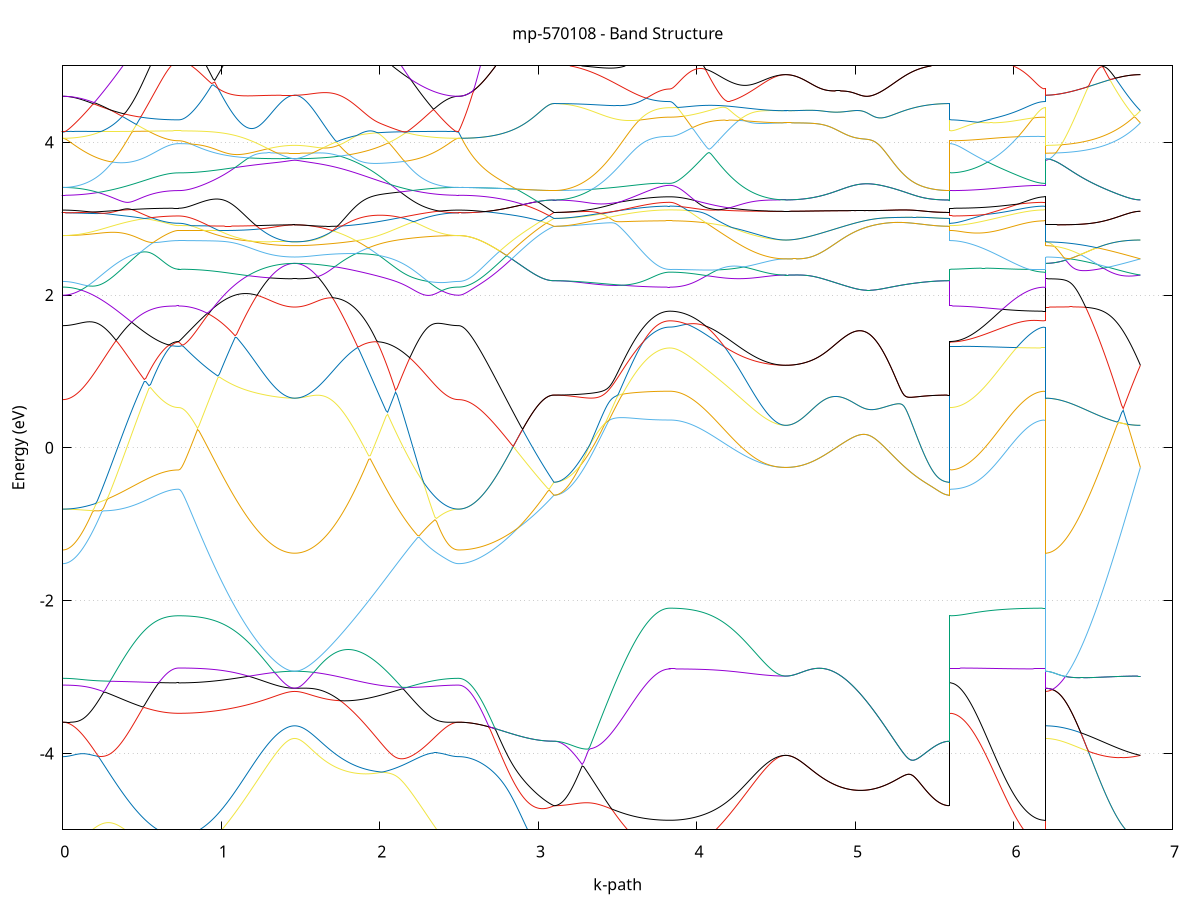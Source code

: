 set title 'mp-570108 - Band Structure'
set xlabel 'k-path'
set ylabel 'Energy (eV)'
set grid y
set yrange [-5:5]
set terminal png size 800,600
set output 'mp-570108_bands_gnuplot.png'
plot '-' using 1:2 with lines notitle, '-' using 1:2 with lines notitle, '-' using 1:2 with lines notitle, '-' using 1:2 with lines notitle, '-' using 1:2 with lines notitle, '-' using 1:2 with lines notitle, '-' using 1:2 with lines notitle, '-' using 1:2 with lines notitle, '-' using 1:2 with lines notitle, '-' using 1:2 with lines notitle, '-' using 1:2 with lines notitle, '-' using 1:2 with lines notitle, '-' using 1:2 with lines notitle, '-' using 1:2 with lines notitle, '-' using 1:2 with lines notitle, '-' using 1:2 with lines notitle, '-' using 1:2 with lines notitle, '-' using 1:2 with lines notitle, '-' using 1:2 with lines notitle, '-' using 1:2 with lines notitle, '-' using 1:2 with lines notitle, '-' using 1:2 with lines notitle, '-' using 1:2 with lines notitle, '-' using 1:2 with lines notitle, '-' using 1:2 with lines notitle, '-' using 1:2 with lines notitle, '-' using 1:2 with lines notitle, '-' using 1:2 with lines notitle, '-' using 1:2 with lines notitle, '-' using 1:2 with lines notitle, '-' using 1:2 with lines notitle, '-' using 1:2 with lines notitle, '-' using 1:2 with lines notitle, '-' using 1:2 with lines notitle, '-' using 1:2 with lines notitle, '-' using 1:2 with lines notitle, '-' using 1:2 with lines notitle, '-' using 1:2 with lines notitle, '-' using 1:2 with lines notitle, '-' using 1:2 with lines notitle, '-' using 1:2 with lines notitle, '-' using 1:2 with lines notitle, '-' using 1:2 with lines notitle, '-' using 1:2 with lines notitle, '-' using 1:2 with lines notitle, '-' using 1:2 with lines notitle, '-' using 1:2 with lines notitle, '-' using 1:2 with lines notitle, '-' using 1:2 with lines notitle, '-' using 1:2 with lines notitle, '-' using 1:2 with lines notitle, '-' using 1:2 with lines notitle, '-' using 1:2 with lines notitle, '-' using 1:2 with lines notitle, '-' using 1:2 with lines notitle, '-' using 1:2 with lines notitle, '-' using 1:2 with lines notitle, '-' using 1:2 with lines notitle, '-' using 1:2 with lines notitle, '-' using 1:2 with lines notitle, '-' using 1:2 with lines notitle, '-' using 1:2 with lines notitle, '-' using 1:2 with lines notitle, '-' using 1:2 with lines notitle
0.000000 -38.937315
0.009882 -38.937315
0.019764 -38.937215
0.029646 -38.937215
0.039528 -38.937115
0.049410 -38.936915
0.059292 -38.936815
0.069174 -38.936615
0.079056 -38.936415
0.088938 -38.936215
0.098820 -38.935915
0.108702 -38.935615
0.118584 -38.935315
0.128466 -38.935015
0.138348 -38.934615
0.148231 -38.934215
0.158113 -38.933815
0.167995 -38.933415
0.177877 -38.932915
0.187759 -38.932415
0.197641 -38.931915
0.207523 -38.931315
0.217405 -38.930815
0.227287 -38.930215
0.237169 -38.929615
0.247051 -38.929015
0.256933 -38.928315
0.266815 -38.927615
0.276697 -38.927015
0.286579 -38.926315
0.296461 -38.925515
0.306343 -38.924815
0.316225 -38.924015
0.326107 -38.923215
0.335989 -38.922415
0.345871 -38.921615
0.355753 -38.920815
0.365635 -38.920015
0.375517 -38.919115
0.385399 -38.918215
0.395281 -38.917315
0.405163 -38.916415
0.415045 -38.915515
0.424928 -38.914615
0.434810 -38.913715
0.444692 -38.912715
0.454574 -38.911815
0.464456 -38.910815
0.474338 -38.909915
0.484220 -38.908915
0.494102 -38.907915
0.503984 -38.906915
0.513866 -38.905915
0.523748 -38.905015
0.533630 -38.904015
0.543512 -38.903015
0.553394 -38.901915
0.563276 -38.900915
0.573158 -38.899915
0.583040 -38.898915
0.592922 -38.897915
0.602804 -38.896915
0.612686 -38.895915
0.622568 -38.894915
0.632450 -38.893915
0.642332 -38.892915
0.652214 -38.891915
0.662096 -38.890915
0.671978 -38.890015
0.681860 -38.889015
0.691742 -38.888015
0.701625 -38.887115
0.711507 -38.886215
0.721389 -38.885315
0.731271 -38.884815
0.731271 -38.884815
0.741153 -38.884815
0.751035 -38.884815
0.760917 -38.884815
0.770799 -38.884815
0.780681 -38.884715
0.790563 -38.884715
0.800445 -38.884615
0.810327 -38.884615
0.820209 -38.884515
0.830091 -38.884415
0.839973 -38.884315
0.849855 -38.884215
0.859737 -38.884115
0.869619 -38.884015
0.879501 -38.883915
0.889383 -38.883815
0.899265 -38.883715
0.909147 -38.883515
0.919029 -38.883415
0.928911 -38.883215
0.938793 -38.883115
0.948675 -38.882915
0.958557 -38.882715
0.968439 -38.882615
0.978321 -38.882415
0.988204 -38.882215
0.998086 -38.882015
1.007968 -38.881915
1.017850 -38.881715
1.027732 -38.881515
1.037614 -38.881315
1.047496 -38.881115
1.057378 -38.880915
1.067260 -38.880715
1.077142 -38.880515
1.087024 -38.880315
1.096906 -38.880115
1.106788 -38.879915
1.116670 -38.879715
1.126552 -38.879515
1.136434 -38.879315
1.146316 -38.879115
1.156198 -38.878915
1.166080 -38.878715
1.175962 -38.878515
1.185844 -38.878315
1.195726 -38.878115
1.205608 -38.877915
1.215490 -38.877815
1.225372 -38.877615
1.235254 -38.877415
1.245136 -38.877315
1.255018 -38.877115
1.264901 -38.876915
1.274783 -38.876815
1.284665 -38.876615
1.294547 -38.876515
1.304429 -38.876415
1.314311 -38.876315
1.324193 -38.876115
1.334075 -38.876015
1.343957 -38.875915
1.353839 -38.875815
1.363721 -38.875715
1.373603 -38.875715
1.383485 -38.875615
1.393367 -38.875515
1.403249 -38.875515
1.413131 -38.875415
1.423013 -38.875415
1.432895 -38.875415
1.442777 -38.875315
1.452659 -38.875315
1.462541 -38.875315
1.462541 -38.875315
1.472485 -38.875315
1.482429 -38.875415
1.492373 -38.875415
1.502317 -38.875515
1.512261 -38.875715
1.522205 -38.875815
1.532149 -38.876015
1.542093 -38.876215
1.552037 -38.876515
1.561981 -38.876715
1.571925 -38.877015
1.581869 -38.877315
1.591813 -38.877715
1.601757 -38.878115
1.611701 -38.878515
1.621645 -38.878915
1.631589 -38.879315
1.641533 -38.879815
1.651477 -38.880315
1.661421 -38.880815
1.671365 -38.881415
1.681309 -38.881915
1.691253 -38.882515
1.701196 -38.883115
1.711140 -38.883815
1.721084 -38.884415
1.731028 -38.885115
1.740972 -38.885815
1.750916 -38.886515
1.760860 -38.887215
1.770804 -38.888015
1.780748 -38.888815
1.790692 -38.889515
1.800636 -38.890315
1.810580 -38.891115
1.820524 -38.892015
1.830468 -38.892815
1.840412 -38.893615
1.850356 -38.894515
1.860300 -38.895415
1.870244 -38.896315
1.880188 -38.897215
1.890132 -38.898115
1.900076 -38.899015
1.910020 -38.899915
1.919964 -38.900815
1.929908 -38.901715
1.939852 -38.902615
1.949796 -38.903615
1.959740 -38.904515
1.969684 -38.905415
1.979628 -38.906415
1.989572 -38.907315
1.999516 -38.908315
2.009460 -38.909215
2.019404 -38.910115
2.029347 -38.911015
2.039291 -38.912015
2.049235 -38.912915
2.059179 -38.913815
2.069123 -38.914715
2.079067 -38.915615
2.089011 -38.916515
2.098955 -38.917415
2.108899 -38.918215
2.118843 -38.919115
2.128787 -38.919915
2.138731 -38.920815
2.148675 -38.921615
2.158619 -38.922415
2.168563 -38.923215
2.178507 -38.924015
2.188451 -38.924715
2.198395 -38.925515
2.208339 -38.926215
2.218283 -38.926915
2.228227 -38.927615
2.238171 -38.928315
2.248115 -38.928915
2.258059 -38.929515
2.268003 -38.930115
2.277947 -38.930715
2.287891 -38.931315
2.297835 -38.931815
2.307779 -38.932315
2.317723 -38.932815
2.327667 -38.933315
2.337611 -38.933815
2.347555 -38.934215
2.357498 -38.934615
2.367442 -38.934915
2.377386 -38.935315
2.387330 -38.935615
2.397274 -38.935915
2.407218 -38.936215
2.417162 -38.936415
2.427106 -38.936615
2.437050 -38.936815
2.446994 -38.936915
2.456938 -38.937115
2.466882 -38.937215
2.476826 -38.937215
2.486770 -38.937315
2.496714 -38.937315
2.496714 -38.937315
2.506573 -38.937315
2.516431 -38.937215
2.526290 -38.937215
2.536148 -38.937015
2.546007 -38.936915
2.555866 -38.936715
2.565724 -38.936515
2.575583 -38.936315
2.585441 -38.936115
2.595300 -38.935815
2.605159 -38.935515
2.615017 -38.935115
2.624876 -38.934715
2.634735 -38.934315
2.644593 -38.933915
2.654452 -38.933415
2.664310 -38.933015
2.674169 -38.932415
2.684028 -38.931915
2.693886 -38.931315
2.703745 -38.930715
2.713603 -38.930115
2.723462 -38.929515
2.733321 -38.928815
2.743179 -38.928115
2.753038 -38.927415
2.762896 -38.926615
2.772755 -38.925915
2.782614 -38.925115
2.792472 -38.924315
2.802331 -38.923515
2.812189 -38.922615
2.822048 -38.921715
2.831907 -38.920815
2.841765 -38.919915
2.851624 -38.919015
2.861482 -38.918115
2.871341 -38.917115
2.881200 -38.916115
2.891058 -38.915115
2.900917 -38.914115
2.910775 -38.913115
2.920634 -38.912115
2.930493 -38.911015
2.940351 -38.910015
2.950210 -38.908915
2.960068 -38.907815
2.969927 -38.906715
2.979786 -38.905615
2.989644 -38.904515
2.999503 -38.903415
3.009361 -38.902315
3.019220 -38.901215
3.029079 -38.900015
3.038937 -38.898915
3.048796 -38.897815
3.058654 -38.896615
3.068513 -38.895515
3.078372 -38.894315
3.088230 -38.893215
3.098089 -38.892015
3.098089 -38.892015
3.107971 -38.892015
3.117853 -38.892015
3.127735 -38.892015
3.137617 -38.892015
3.147499 -38.891915
3.157381 -38.891915
3.167263 -38.891915
3.177145 -38.891815
3.187027 -38.891715
3.196909 -38.891715
3.206791 -38.891615
3.216673 -38.891515
3.226555 -38.891415
3.236437 -38.891315
3.246319 -38.891215
3.256201 -38.891115
3.266084 -38.891015
3.275966 -38.890915
3.285848 -38.890815
3.295730 -38.890615
3.305612 -38.890515
3.315494 -38.890415
3.325376 -38.890215
3.335258 -38.890115
3.345140 -38.889915
3.355022 -38.889815
3.364904 -38.889615
3.374786 -38.889415
3.384668 -38.889315
3.394550 -38.889115
3.404432 -38.888915
3.414314 -38.888815
3.424196 -38.888615
3.434078 -38.888415
3.443960 -38.888215
3.453842 -38.888115
3.463724 -38.887915
3.473606 -38.887715
3.483488 -38.887515
3.493370 -38.887415
3.503252 -38.887215
3.513134 -38.887015
3.523016 -38.886815
3.532898 -38.886715
3.542781 -38.886515
3.552663 -38.886315
3.562545 -38.886215
3.572427 -38.886015
3.582309 -38.885815
3.592191 -38.885715
3.602073 -38.885515
3.611955 -38.885415
3.621837 -38.885315
3.631719 -38.885115
3.641601 -38.885015
3.651483 -38.884915
3.661365 -38.884815
3.671247 -38.884615
3.681129 -38.884515
3.691011 -38.884415
3.700893 -38.884315
3.710775 -38.884215
3.720657 -38.884215
3.730539 -38.884115
3.740421 -38.884015
3.750303 -38.884015
3.760185 -38.883915
3.770067 -38.883815
3.779949 -38.883815
3.789831 -38.883815
3.799713 -38.883715
3.809595 -38.883715
3.819477 -38.883715
3.829360 -38.883715
3.829360 -38.883715
3.839242 -38.883715
3.849124 -38.883715
3.859006 -38.883715
3.868888 -38.883615
3.878770 -38.883615
3.888652 -38.883615
3.898534 -38.883515
3.908416 -38.883415
3.918298 -38.883415
3.928180 -38.883315
3.938062 -38.883215
3.947944 -38.883115
3.957826 -38.883015
3.967708 -38.882915
3.977590 -38.882815
3.987472 -38.882715
3.997354 -38.882515
4.007236 -38.882415
4.017118 -38.882315
4.027000 -38.882115
4.036882 -38.882015
4.046764 -38.881815
4.056646 -38.881615
4.066528 -38.881515
4.076410 -38.881315
4.086292 -38.881115
4.096174 -38.880915
4.106057 -38.880815
4.115939 -38.880615
4.125821 -38.880415
4.135703 -38.880215
4.145585 -38.880015
4.155467 -38.879815
4.165349 -38.879615
4.175231 -38.879415
4.185113 -38.879215
4.194995 -38.879015
4.204877 -38.878815
4.214759 -38.878615
4.224641 -38.878415
4.234523 -38.878215
4.244405 -38.878015
4.254287 -38.877815
4.264169 -38.877615
4.274051 -38.877415
4.283933 -38.877215
4.293815 -38.877015
4.303697 -38.876915
4.313579 -38.876715
4.323461 -38.876515
4.333343 -38.876315
4.343225 -38.876215
4.353107 -38.876015
4.362989 -38.875915
4.372871 -38.875715
4.382754 -38.875615
4.392636 -38.875415
4.402518 -38.875315
4.412400 -38.875215
4.422282 -38.875115
4.432164 -38.875015
4.442046 -38.874915
4.451928 -38.874815
4.461810 -38.874715
4.471692 -38.874615
4.481574 -38.874515
4.491456 -38.874515
4.501338 -38.874415
4.511220 -38.874415
4.521102 -38.874315
4.530984 -38.874315
4.540866 -38.874315
4.550748 -38.874315
4.560630 -38.874315
4.560630 -38.874315
4.570574 -38.874315
4.580518 -38.874315
4.590462 -38.874315
4.600406 -38.874315
4.610350 -38.874415
4.620294 -38.874415
4.630238 -38.874515
4.640182 -38.874515
4.650126 -38.874615
4.660070 -38.874715
4.670014 -38.874715
4.679958 -38.874815
4.689902 -38.874915
4.699846 -38.875015
4.709790 -38.875115
4.719734 -38.875315
4.729678 -38.875415
4.739622 -38.875515
4.749566 -38.875715
4.759510 -38.875815
4.769454 -38.876015
4.779397 -38.876115
4.789341 -38.876315
4.799285 -38.876515
4.809229 -38.876615
4.819173 -38.876815
4.829117 -38.877015
4.839061 -38.877215
4.849005 -38.877415
4.858949 -38.877615
4.868893 -38.877815
4.878837 -38.878115
4.888781 -38.878315
4.898725 -38.878515
4.908669 -38.878715
4.918613 -38.879015
4.928557 -38.879215
4.938501 -38.879415
4.948445 -38.879715
4.958389 -38.879915
4.968333 -38.880215
4.978277 -38.880415
4.988221 -38.880715
4.998165 -38.881015
5.008109 -38.881215
5.018053 -38.881515
5.027997 -38.881715
5.037941 -38.882015
5.047885 -38.882315
5.057829 -38.882515
5.067773 -38.882815
5.077717 -38.883115
5.087661 -38.883415
5.097604 -38.883615
5.107548 -38.883915
5.117492 -38.884215
5.127436 -38.884415
5.137380 -38.884715
5.147324 -38.885015
5.157268 -38.885215
5.167212 -38.885515
5.177156 -38.885715
5.187100 -38.886015
5.197044 -38.886215
5.206988 -38.886515
5.216932 -38.886715
5.226876 -38.887015
5.236820 -38.887215
5.246764 -38.887515
5.256708 -38.887715
5.266652 -38.887915
5.276596 -38.888215
5.286540 -38.888415
5.296484 -38.888615
5.306428 -38.888815
5.316372 -38.889015
5.326316 -38.889215
5.336260 -38.889415
5.346204 -38.889615
5.356148 -38.889815
5.366092 -38.890015
5.376036 -38.890115
5.385980 -38.890315
5.395924 -38.890415
5.405868 -38.890615
5.415812 -38.890715
5.425755 -38.890915
5.435699 -38.891015
5.445643 -38.891115
5.455587 -38.891215
5.465531 -38.891415
5.475475 -38.891515
5.485419 -38.891515
5.495363 -38.891615
5.505307 -38.891715
5.515251 -38.891815
5.525195 -38.891815
5.535139 -38.891915
5.545083 -38.891915
5.555027 -38.892015
5.564971 -38.892015
5.574915 -38.892015
5.584859 -38.892015
5.594803 -38.892015
5.594803 -38.884815
5.604662 -38.884815
5.614520 -38.884815
5.624379 -38.884815
5.634237 -38.884815
5.644096 -38.884815
5.653955 -38.884815
5.663813 -38.884815
5.673672 -38.884815
5.683530 -38.884815
5.693389 -38.884815
5.703248 -38.884715
5.713106 -38.884715
5.722965 -38.884715
5.732823 -38.884715
5.742682 -38.884715
5.752541 -38.884715
5.762399 -38.884615
5.772258 -38.884615
5.782116 -38.884615
5.791975 -38.884615
5.801834 -38.884515
5.811692 -38.884515
5.821551 -38.884515
5.831409 -38.884515
5.841268 -38.884415
5.851127 -38.884415
5.860985 -38.884415
5.870844 -38.884315
5.880702 -38.884315
5.890561 -38.884315
5.900420 -38.884315
5.910278 -38.884215
5.920137 -38.884215
5.929996 -38.884215
5.939854 -38.884115
5.949713 -38.884115
5.959571 -38.884115
5.969430 -38.884115
5.979289 -38.884015
5.989147 -38.884015
5.999006 -38.884015
6.008864 -38.884015
6.018723 -38.883915
6.028582 -38.883915
6.038440 -38.883915
6.048299 -38.883915
6.058157 -38.883915
6.068016 -38.883815
6.077875 -38.883815
6.087733 -38.883815
6.097592 -38.883815
6.107450 -38.883815
6.117309 -38.883815
6.127168 -38.883815
6.137026 -38.883715
6.146885 -38.883715
6.156743 -38.883715
6.166602 -38.883715
6.176461 -38.883715
6.186319 -38.883715
6.196178 -38.883715
6.196178 -38.875315
6.206036 -38.875315
6.215895 -38.875315
6.225754 -38.875315
6.235612 -38.875315
6.245471 -38.875315
6.255329 -38.875315
6.265188 -38.875315
6.275047 -38.875315
6.284905 -38.875315
6.294764 -38.875215
6.304622 -38.875215
6.314481 -38.875215
6.324340 -38.875215
6.334198 -38.875215
6.344057 -38.875215
6.353916 -38.875115
6.363774 -38.875115
6.373633 -38.875115
6.383491 -38.875115
6.393350 -38.875115
6.403209 -38.875015
6.413067 -38.875015
6.422926 -38.875015
6.432784 -38.875015
6.442643 -38.874915
6.452502 -38.874915
6.462360 -38.874915
6.472219 -38.874915
6.482077 -38.874815
6.491936 -38.874815
6.501795 -38.874815
6.511653 -38.874715
6.521512 -38.874715
6.531370 -38.874715
6.541229 -38.874715
6.551088 -38.874615
6.560946 -38.874615
6.570805 -38.874615
6.580663 -38.874615
6.590522 -38.874515
6.600381 -38.874515
6.610239 -38.874515
6.620098 -38.874515
6.629956 -38.874415
6.639815 -38.874415
6.649674 -38.874415
6.659532 -38.874415
6.669391 -38.874415
6.679249 -38.874415
6.689108 -38.874315
6.698967 -38.874315
6.708825 -38.874315
6.718684 -38.874315
6.728543 -38.874315
6.738401 -38.874315
6.748260 -38.874315
6.758118 -38.874315
6.767977 -38.874315
6.777836 -38.874315
6.787694 -38.874315
6.797553 -38.874315
e
0.000000 -38.848415
0.009882 -38.848415
0.019764 -38.848415
0.029646 -38.848515
0.039528 -38.848515
0.049410 -38.848615
0.059292 -38.848615
0.069174 -38.848715
0.079056 -38.848815
0.088938 -38.848915
0.098820 -38.849015
0.108702 -38.849115
0.118584 -38.849315
0.128466 -38.849415
0.138348 -38.849615
0.148231 -38.849815
0.158113 -38.850015
0.167995 -38.850215
0.177877 -38.850415
0.187759 -38.850615
0.197641 -38.850915
0.207523 -38.851115
0.217405 -38.851415
0.227287 -38.851715
0.237169 -38.852015
0.247051 -38.852315
0.256933 -38.852615
0.266815 -38.852915
0.276697 -38.853315
0.286579 -38.853615
0.296461 -38.854015
0.306343 -38.854415
0.316225 -38.854815
0.326107 -38.855215
0.335989 -38.855615
0.345871 -38.856115
0.355753 -38.856615
0.365635 -38.857015
0.375517 -38.857515
0.385399 -38.858015
0.395281 -38.858515
0.405163 -38.859115
0.415045 -38.859615
0.424928 -38.860215
0.434810 -38.860715
0.444692 -38.861315
0.454574 -38.861915
0.464456 -38.862515
0.474338 -38.863215
0.484220 -38.863815
0.494102 -38.864515
0.503984 -38.865115
0.513866 -38.865815
0.523748 -38.866515
0.533630 -38.867215
0.543512 -38.868015
0.553394 -38.868715
0.563276 -38.869515
0.573158 -38.870215
0.583040 -38.871015
0.592922 -38.871815
0.602804 -38.872615
0.612686 -38.873415
0.622568 -38.874315
0.632450 -38.875115
0.642332 -38.875915
0.652214 -38.876815
0.662096 -38.877715
0.671978 -38.878615
0.681860 -38.879415
0.691742 -38.880315
0.701625 -38.881215
0.711507 -38.882115
0.721389 -38.882915
0.731271 -38.883415
0.731271 -38.883415
0.741153 -38.883415
0.751035 -38.883415
0.760917 -38.883415
0.770799 -38.883315
0.780681 -38.883315
0.790563 -38.883315
0.800445 -38.883215
0.810327 -38.883215
0.820209 -38.883115
0.830091 -38.883015
0.839973 -38.883015
0.849855 -38.882915
0.859737 -38.882815
0.869619 -38.882715
0.879501 -38.882615
0.889383 -38.882515
0.899265 -38.882415
0.909147 -38.882315
0.919029 -38.882215
0.928911 -38.882015
0.938793 -38.881915
0.948675 -38.881815
0.958557 -38.881615
0.968439 -38.881515
0.978321 -38.881315
0.988204 -38.881215
0.998086 -38.881015
1.007968 -38.880915
1.017850 -38.880715
1.027732 -38.880515
1.037614 -38.880415
1.047496 -38.880215
1.057378 -38.880015
1.067260 -38.879915
1.077142 -38.879715
1.087024 -38.879515
1.096906 -38.879415
1.106788 -38.879215
1.116670 -38.879015
1.126552 -38.878815
1.136434 -38.878715
1.146316 -38.878515
1.156198 -38.878315
1.166080 -38.878215
1.175962 -38.878015
1.185844 -38.877915
1.195726 -38.877715
1.205608 -38.877515
1.215490 -38.877415
1.225372 -38.877215
1.235254 -38.877115
1.245136 -38.877015
1.255018 -38.876815
1.264901 -38.876715
1.274783 -38.876615
1.284665 -38.876415
1.294547 -38.876315
1.304429 -38.876215
1.314311 -38.876115
1.324193 -38.876015
1.334075 -38.875915
1.343957 -38.875815
1.353839 -38.875815
1.363721 -38.875715
1.373603 -38.875615
1.383485 -38.875515
1.393367 -38.875515
1.403249 -38.875415
1.413131 -38.875415
1.423013 -38.875415
1.432895 -38.875415
1.442777 -38.875315
1.452659 -38.875315
1.462541 -38.875315
1.462541 -38.875315
1.472485 -38.875315
1.482429 -38.875315
1.492373 -38.875315
1.502317 -38.875215
1.512261 -38.875215
1.522205 -38.875115
1.532149 -38.875015
1.542093 -38.874915
1.552037 -38.874815
1.561981 -38.874715
1.571925 -38.874615
1.581869 -38.874415
1.591813 -38.874315
1.601757 -38.874115
1.611701 -38.874015
1.621645 -38.873815
1.631589 -38.873615
1.641533 -38.873415
1.651477 -38.873215
1.661421 -38.872915
1.671365 -38.872715
1.681309 -38.872415
1.691253 -38.872215
1.701196 -38.871915
1.711140 -38.871615
1.721084 -38.871415
1.731028 -38.871115
1.740972 -38.870815
1.750916 -38.870515
1.760860 -38.870115
1.770804 -38.869815
1.780748 -38.869515
1.790692 -38.869115
1.800636 -38.868815
1.810580 -38.868515
1.820524 -38.868115
1.830468 -38.867715
1.840412 -38.867415
1.850356 -38.867015
1.860300 -38.866615
1.870244 -38.866215
1.880188 -38.865815
1.890132 -38.865415
1.900076 -38.865015
1.910020 -38.864715
1.919964 -38.864315
1.929908 -38.863915
1.939852 -38.863515
1.949796 -38.863115
1.959740 -38.862615
1.969684 -38.862215
1.979628 -38.861815
1.989572 -38.861415
1.999516 -38.861015
2.009460 -38.860615
2.019404 -38.860215
2.029347 -38.859815
2.039291 -38.859415
2.049235 -38.859015
2.059179 -38.858615
2.069123 -38.858215
2.079067 -38.857815
2.089011 -38.857415
2.098955 -38.857115
2.108899 -38.856715
2.118843 -38.856315
2.128787 -38.856015
2.138731 -38.855615
2.148675 -38.855215
2.158619 -38.854915
2.168563 -38.854515
2.178507 -38.854215
2.188451 -38.853915
2.198395 -38.853615
2.208339 -38.853215
2.218283 -38.852915
2.228227 -38.852615
2.238171 -38.852315
2.248115 -38.852115
2.258059 -38.851815
2.268003 -38.851515
2.277947 -38.851315
2.287891 -38.851015
2.297835 -38.850815
2.307779 -38.850615
2.317723 -38.850315
2.327667 -38.850115
2.337611 -38.849915
2.347555 -38.849815
2.357498 -38.849615
2.367442 -38.849415
2.377386 -38.849315
2.387330 -38.849115
2.397274 -38.849015
2.407218 -38.848915
2.417162 -38.848815
2.427106 -38.848715
2.437050 -38.848615
2.446994 -38.848615
2.456938 -38.848515
2.466882 -38.848515
2.476826 -38.848415
2.486770 -38.848415
2.496714 -38.848415
2.496714 -38.848415
2.506573 -38.848415
2.516431 -38.848515
2.526290 -38.848515
2.536148 -38.848615
2.546007 -38.848815
2.555866 -38.848915
2.565724 -38.849115
2.575583 -38.849315
2.585441 -38.849615
2.595300 -38.849815
2.605159 -38.850115
2.615017 -38.850415
2.624876 -38.850815
2.634735 -38.851215
2.644593 -38.851615
2.654452 -38.852015
2.664310 -38.852515
2.674169 -38.852915
2.684028 -38.853415
2.693886 -38.854015
2.703745 -38.854515
2.713603 -38.855115
2.723462 -38.855715
2.733321 -38.856415
2.743179 -38.857015
2.753038 -38.857715
2.762896 -38.858415
2.772755 -38.859115
2.782614 -38.859915
2.792472 -38.860615
2.802331 -38.861415
2.812189 -38.862215
2.822048 -38.863115
2.831907 -38.863915
2.841765 -38.864815
2.851624 -38.865715
2.861482 -38.866615
2.871341 -38.867515
2.881200 -38.868415
2.891058 -38.869415
2.900917 -38.870315
2.910775 -38.871315
2.920634 -38.872315
2.930493 -38.873315
2.940351 -38.874415
2.950210 -38.875415
2.960068 -38.876515
2.969927 -38.877515
2.979786 -38.878615
2.989644 -38.879715
2.999503 -38.880815
3.009361 -38.881915
3.019220 -38.883015
3.029079 -38.884115
3.038937 -38.885215
3.048796 -38.886315
3.058654 -38.887515
3.068513 -38.888615
3.078372 -38.889815
3.088230 -38.890915
3.098089 -38.892015
3.098089 -38.892015
3.107971 -38.892015
3.117853 -38.892015
3.127735 -38.892015
3.137617 -38.892015
3.147499 -38.891915
3.157381 -38.891915
3.167263 -38.891815
3.177145 -38.891815
3.187027 -38.891715
3.196909 -38.891615
3.206791 -38.891515
3.216673 -38.891415
3.226555 -38.891315
3.236437 -38.891215
3.246319 -38.891115
3.256201 -38.891015
3.266084 -38.890815
3.275966 -38.890715
3.285848 -38.890515
3.295730 -38.890415
3.305612 -38.890215
3.315494 -38.890115
3.325376 -38.889915
3.335258 -38.889715
3.345140 -38.889515
3.355022 -38.889415
3.364904 -38.889215
3.374786 -38.889015
3.384668 -38.888815
3.394550 -38.888615
3.404432 -38.888415
3.414314 -38.888215
3.424196 -38.888015
3.434078 -38.887815
3.443960 -38.887615
3.453842 -38.887415
3.463724 -38.887215
3.473606 -38.887015
3.483488 -38.886815
3.493370 -38.886515
3.503252 -38.886315
3.513134 -38.886115
3.523016 -38.885915
3.532898 -38.885715
3.542781 -38.885515
3.552663 -38.885315
3.562545 -38.885215
3.572427 -38.885015
3.582309 -38.884815
3.592191 -38.884615
3.602073 -38.884415
3.611955 -38.884315
3.621837 -38.884115
3.631719 -38.883915
3.641601 -38.883815
3.651483 -38.883615
3.661365 -38.883515
3.671247 -38.883415
3.681129 -38.883215
3.691011 -38.883115
3.700893 -38.883015
3.710775 -38.882915
3.720657 -38.882815
3.730539 -38.882715
3.740421 -38.882615
3.750303 -38.882615
3.760185 -38.882515
3.770067 -38.882415
3.779949 -38.882415
3.789831 -38.882415
3.799713 -38.882315
3.809595 -38.882315
3.819477 -38.882315
3.829360 -38.882315
3.829360 -38.882315
3.839242 -38.882315
3.849124 -38.882315
3.859006 -38.882215
3.868888 -38.882215
3.878770 -38.882215
3.888652 -38.882215
3.898534 -38.882115
3.908416 -38.882115
3.918298 -38.882015
3.928180 -38.881915
3.938062 -38.881915
3.947944 -38.881815
3.957826 -38.881715
3.967708 -38.881615
3.977590 -38.881515
3.987472 -38.881415
3.997354 -38.881315
4.007236 -38.881215
4.017118 -38.881015
4.027000 -38.880915
4.036882 -38.880815
4.046764 -38.880715
4.056646 -38.880515
4.066528 -38.880415
4.076410 -38.880215
4.086292 -38.880115
4.096174 -38.879915
4.106057 -38.879815
4.115939 -38.879615
4.125821 -38.879415
4.135703 -38.879315
4.145585 -38.879115
4.155467 -38.879015
4.165349 -38.878815
4.175231 -38.878615
4.185113 -38.878415
4.194995 -38.878315
4.204877 -38.878115
4.214759 -38.877915
4.224641 -38.877815
4.234523 -38.877615
4.244405 -38.877415
4.254287 -38.877315
4.264169 -38.877115
4.274051 -38.876915
4.283933 -38.876815
4.293815 -38.876615
4.303697 -38.876515
4.313579 -38.876315
4.323461 -38.876215
4.333343 -38.876015
4.343225 -38.875915
4.353107 -38.875815
4.362989 -38.875615
4.372871 -38.875515
4.382754 -38.875415
4.392636 -38.875315
4.402518 -38.875215
4.412400 -38.875015
4.422282 -38.874915
4.432164 -38.874915
4.442046 -38.874815
4.451928 -38.874715
4.461810 -38.874615
4.471692 -38.874515
4.481574 -38.874515
4.491456 -38.874415
4.501338 -38.874415
4.511220 -38.874315
4.521102 -38.874315
4.530984 -38.874315
4.540866 -38.874315
4.550748 -38.874315
4.560630 -38.874315
4.560630 -38.874315
4.570574 -38.874315
4.580518 -38.874315
4.590462 -38.874315
4.600406 -38.874315
4.610350 -38.874415
4.620294 -38.874415
4.630238 -38.874515
4.640182 -38.874515
4.650126 -38.874615
4.660070 -38.874715
4.670014 -38.874715
4.679958 -38.874815
4.689902 -38.874915
4.699846 -38.875015
4.709790 -38.875115
4.719734 -38.875315
4.729678 -38.875415
4.739622 -38.875515
4.749566 -38.875715
4.759510 -38.875815
4.769454 -38.876015
4.779397 -38.876115
4.789341 -38.876315
4.799285 -38.876515
4.809229 -38.876615
4.819173 -38.876815
4.829117 -38.877015
4.839061 -38.877215
4.849005 -38.877415
4.858949 -38.877615
4.868893 -38.877815
4.878837 -38.878115
4.888781 -38.878315
4.898725 -38.878515
4.908669 -38.878715
4.918613 -38.879015
4.928557 -38.879215
4.938501 -38.879415
4.948445 -38.879715
4.958389 -38.879915
4.968333 -38.880215
4.978277 -38.880415
4.988221 -38.880715
4.998165 -38.881015
5.008109 -38.881215
5.018053 -38.881515
5.027997 -38.881715
5.037941 -38.882015
5.047885 -38.882315
5.057829 -38.882515
5.067773 -38.882815
5.077717 -38.883115
5.087661 -38.883415
5.097604 -38.883615
5.107548 -38.883915
5.117492 -38.884215
5.127436 -38.884415
5.137380 -38.884715
5.147324 -38.885015
5.157268 -38.885215
5.167212 -38.885515
5.177156 -38.885715
5.187100 -38.886015
5.197044 -38.886215
5.206988 -38.886515
5.216932 -38.886715
5.226876 -38.887015
5.236820 -38.887215
5.246764 -38.887515
5.256708 -38.887715
5.266652 -38.887915
5.276596 -38.888215
5.286540 -38.888415
5.296484 -38.888615
5.306428 -38.888815
5.316372 -38.889015
5.326316 -38.889215
5.336260 -38.889415
5.346204 -38.889615
5.356148 -38.889815
5.366092 -38.890015
5.376036 -38.890115
5.385980 -38.890315
5.395924 -38.890415
5.405868 -38.890615
5.415812 -38.890715
5.425755 -38.890915
5.435699 -38.891015
5.445643 -38.891115
5.455587 -38.891215
5.465531 -38.891415
5.475475 -38.891515
5.485419 -38.891515
5.495363 -38.891615
5.505307 -38.891715
5.515251 -38.891815
5.525195 -38.891815
5.535139 -38.891915
5.545083 -38.891915
5.555027 -38.892015
5.564971 -38.892015
5.574915 -38.892015
5.584859 -38.892015
5.594803 -38.892015
5.594803 -38.883415
5.604662 -38.883415
5.614520 -38.883415
5.624379 -38.883415
5.634237 -38.883415
5.644096 -38.883415
5.653955 -38.883415
5.663813 -38.883415
5.673672 -38.883415
5.683530 -38.883315
5.693389 -38.883315
5.703248 -38.883315
5.713106 -38.883315
5.722965 -38.883315
5.732823 -38.883315
5.742682 -38.883215
5.752541 -38.883215
5.762399 -38.883215
5.772258 -38.883215
5.782116 -38.883215
5.791975 -38.883115
5.801834 -38.883115
5.811692 -38.883115
5.821551 -38.883115
5.831409 -38.883015
5.841268 -38.883015
5.851127 -38.883015
5.860985 -38.882915
5.870844 -38.882915
5.880702 -38.882915
5.890561 -38.882915
5.900420 -38.882815
5.910278 -38.882815
5.920137 -38.882815
5.929996 -38.882715
5.939854 -38.882715
5.949713 -38.882715
5.959571 -38.882715
5.969430 -38.882615
5.979289 -38.882615
5.989147 -38.882615
5.999006 -38.882615
6.008864 -38.882515
6.018723 -38.882515
6.028582 -38.882515
6.038440 -38.882515
6.048299 -38.882415
6.058157 -38.882415
6.068016 -38.882415
6.077875 -38.882415
6.087733 -38.882415
6.097592 -38.882415
6.107450 -38.882315
6.117309 -38.882315
6.127168 -38.882315
6.137026 -38.882315
6.146885 -38.882315
6.156743 -38.882315
6.166602 -38.882315
6.176461 -38.882315
6.186319 -38.882315
6.196178 -38.882315
6.196178 -38.875315
6.206036 -38.875315
6.215895 -38.875315
6.225754 -38.875315
6.235612 -38.875315
6.245471 -38.875315
6.255329 -38.875315
6.265188 -38.875315
6.275047 -38.875315
6.284905 -38.875315
6.294764 -38.875215
6.304622 -38.875215
6.314481 -38.875215
6.324340 -38.875215
6.334198 -38.875215
6.344057 -38.875215
6.353916 -38.875115
6.363774 -38.875115
6.373633 -38.875115
6.383491 -38.875115
6.393350 -38.875115
6.403209 -38.875015
6.413067 -38.875015
6.422926 -38.875015
6.432784 -38.875015
6.442643 -38.874915
6.452502 -38.874915
6.462360 -38.874915
6.472219 -38.874915
6.482077 -38.874815
6.491936 -38.874815
6.501795 -38.874815
6.511653 -38.874715
6.521512 -38.874715
6.531370 -38.874715
6.541229 -38.874715
6.551088 -38.874615
6.560946 -38.874615
6.570805 -38.874615
6.580663 -38.874615
6.590522 -38.874515
6.600381 -38.874515
6.610239 -38.874515
6.620098 -38.874515
6.629956 -38.874415
6.639815 -38.874415
6.649674 -38.874415
6.659532 -38.874415
6.669391 -38.874415
6.679249 -38.874415
6.689108 -38.874315
6.698967 -38.874315
6.708825 -38.874315
6.718684 -38.874315
6.728543 -38.874315
6.738401 -38.874315
6.748260 -38.874315
6.758118 -38.874315
6.767977 -38.874315
6.777836 -38.874315
6.787694 -38.874315
6.797553 -38.874315
e
0.000000 -17.734015
0.009882 -17.733915
0.019764 -17.733615
0.029646 -17.733115
0.039528 -17.732415
0.049410 -17.731415
0.059292 -17.730315
0.069174 -17.729015
0.079056 -17.727515
0.088938 -17.725815
0.098820 -17.723915
0.108702 -17.721815
0.118584 -17.719515
0.128466 -17.716915
0.138348 -17.714315
0.148231 -17.711415
0.158113 -17.708315
0.167995 -17.705015
0.177877 -17.701515
0.187759 -17.697915
0.197641 -17.694015
0.207523 -17.690015
0.217405 -17.685815
0.227287 -17.681415
0.237169 -17.676915
0.247051 -17.672115
0.256933 -17.667215
0.266815 -17.662115
0.276697 -17.656915
0.286579 -17.651515
0.296461 -17.645915
0.306343 -17.640115
0.316225 -17.634215
0.326107 -17.628115
0.335989 -17.632015
0.345871 -17.641515
0.355753 -17.650915
0.365635 -17.660215
0.375517 -17.669315
0.385399 -17.678215
0.395281 -17.687115
0.405163 -17.695715
0.415045 -17.704115
0.424928 -17.712315
0.434810 -17.720215
0.444692 -17.727915
0.454574 -17.735415
0.464456 -17.742615
0.474338 -17.749415
0.484220 -17.756015
0.494102 -17.762215
0.503984 -17.768215
0.513866 -17.773815
0.523748 -17.779015
0.533630 -17.783815
0.543512 -17.788315
0.553394 -17.792415
0.563276 -17.796215
0.573158 -17.799515
0.583040 -17.802415
0.592922 -17.804915
0.602804 -17.806915
0.612686 -17.808615
0.622568 -17.809815
0.632450 -17.810515
0.642332 -17.810815
0.652214 -17.810715
0.662096 -17.810115
0.671978 -17.809015
0.681860 -17.807515
0.691742 -17.805515
0.701625 -17.803015
0.711507 -17.800015
0.721389 -17.796615
0.731271 -17.793215
0.731271 -17.793215
0.741153 -17.793215
0.751035 -17.793015
0.760917 -17.792815
0.770799 -17.792415
0.780681 -17.791915
0.790563 -17.791415
0.800445 -17.790715
0.810327 -17.790015
0.820209 -17.789215
0.830091 -17.788315
0.839973 -17.787515
0.849855 -17.786715
0.859737 -17.785915
0.869619 -17.785015
0.879501 -17.784215
0.889383 -17.783415
0.899265 -17.782515
0.909147 -17.781715
0.919029 -17.780915
0.928911 -17.780115
0.938793 -17.779415
0.948675 -17.778715
0.958557 -17.778115
0.968439 -17.777615
0.978321 -17.777215
0.988204 -17.776915
0.998086 -17.776815
1.007968 -17.776715
1.017850 -17.776815
1.027732 -17.777015
1.037614 -17.777415
1.047496 -17.777915
1.057378 -17.778615
1.067260 -17.779515
1.077142 -17.780615
1.087024 -17.781815
1.096906 -17.783215
1.106788 -17.784715
1.116670 -17.786515
1.126552 -17.788415
1.136434 -17.790415
1.146316 -17.792615
1.156198 -17.795015
1.166080 -17.797415
1.175962 -17.800015
1.185844 -17.802715
1.195726 -17.805515
1.205608 -17.808315
1.215490 -17.811215
1.225372 -17.814215
1.235254 -17.817215
1.245136 -17.820215
1.255018 -17.823215
1.264901 -17.826115
1.274783 -17.829115
1.284665 -17.832015
1.294547 -17.834815
1.304429 -17.837615
1.314311 -17.840215
1.324193 -17.842815
1.334075 -17.845215
1.343957 -17.847515
1.353839 -17.849715
1.363721 -17.851715
1.373603 -17.853515
1.383485 -17.855215
1.393367 -17.856715
1.403249 -17.858015
1.413131 -17.859115
1.423013 -17.860015
1.432895 -17.860715
1.442777 -17.861315
1.452659 -17.861615
1.462541 -17.861715
1.462541 -17.861715
1.472485 -17.861615
1.482429 -17.861315
1.492373 -17.860715
1.502317 -17.860015
1.512261 -17.859015
1.522205 -17.857915
1.532149 -17.856515
1.542093 -17.854915
1.552037 -17.853115
1.561981 -17.851115
1.571925 -17.848915
1.581869 -17.846415
1.591813 -17.843815
1.601757 -17.840915
1.611701 -17.837815
1.621645 -17.834415
1.631589 -17.830915
1.641533 -17.827115
1.651477 -17.823115
1.661421 -17.818915
1.671365 -17.814415
1.681309 -17.809715
1.691253 -17.804815
1.701196 -17.799615
1.711140 -17.794215
1.721084 -17.788615
1.731028 -17.782715
1.740972 -17.776615
1.750916 -17.770215
1.760860 -17.763715
1.770804 -17.756915
1.780748 -17.750015
1.790692 -17.743015
1.800636 -17.736015
1.810580 -17.729115
1.820524 -17.722415
1.830468 -17.715915
1.840412 -17.709815
1.850356 -17.703815
1.860300 -17.697915
1.870244 -17.692115
1.880188 -17.686215
1.890132 -17.680315
1.900076 -17.674415
1.910020 -17.668515
1.919964 -17.662415
1.929908 -17.656415
1.939852 -17.650315
1.949796 -17.644115
1.959740 -17.637915
1.969684 -17.631715
1.979628 -17.625515
1.989572 -17.619215
1.999516 -17.612915
2.009460 -17.606615
2.019404 -17.600315
2.029347 -17.594015
2.039291 -17.587715
2.049235 -17.581415
2.059179 -17.575215
2.069123 -17.568915
2.079067 -17.572115
2.089011 -17.578915
2.098955 -17.585615
2.108899 -17.592215
2.118843 -17.598715
2.128787 -17.605115
2.138731 -17.611315
2.148675 -17.617515
2.158619 -17.623615
2.168563 -17.629515
2.178507 -17.635415
2.188451 -17.641115
2.198395 -17.646615
2.208339 -17.652015
2.218283 -17.657315
2.228227 -17.662415
2.238171 -17.667415
2.248115 -17.672215
2.258059 -17.676915
2.268003 -17.681415
2.277947 -17.685715
2.287891 -17.689915
2.297835 -17.693915
2.307779 -17.697715
2.317723 -17.701415
2.327667 -17.704815
2.337611 -17.708115
2.347555 -17.711215
2.357498 -17.714115
2.367442 -17.716815
2.377386 -17.719315
2.387330 -17.721615
2.397274 -17.723815
2.407218 -17.725715
2.417162 -17.727415
2.427106 -17.729015
2.437050 -17.730315
2.446994 -17.731415
2.456938 -17.732315
2.466882 -17.733015
2.476826 -17.733615
2.486770 -17.733915
2.496714 -17.734015
2.496714 -17.734015
2.506573 -17.734315
2.516431 -17.735315
2.526290 -17.736915
2.536148 -17.739115
2.546007 -17.742015
2.555866 -17.745515
2.565724 -17.749515
2.575583 -17.754215
2.585441 -17.759315
2.595300 -17.764915
2.605159 -17.771015
2.615017 -17.777615
2.624876 -17.784515
2.634735 -17.791815
2.644593 -17.799415
2.654452 -17.807315
2.664310 -17.815515
2.674169 -17.823915
2.684028 -17.832415
2.693886 -17.841115
2.703745 -17.849815
2.713603 -17.858615
2.723462 -17.867415
2.733321 -17.876215
2.743179 -17.885015
2.753038 -17.893615
2.762896 -17.902215
2.772755 -17.910615
2.782614 -17.918815
2.792472 -17.926815
2.802331 -17.934515
2.812189 -17.942015
2.822048 -17.949215
2.831907 -17.956115
2.841765 -17.962615
2.851624 -17.968815
2.861482 -17.974515
2.871341 -17.979915
2.881200 -17.984915
2.891058 -17.989415
2.900917 -17.993515
2.910775 -17.997115
2.920634 -18.000215
2.930493 -18.002715
2.940351 -18.004815
2.950210 -18.006415
2.960068 -18.007415
2.969927 -18.007815
2.979786 -18.007715
2.989644 -18.007015
2.999503 -18.005815
3.009361 -18.003915
3.019220 -18.001515
3.029079 -17.998415
3.038937 -17.994815
3.048796 -17.990515
3.058654 -17.985615
3.068513 -17.980115
3.078372 -17.974015
3.088230 -17.967215
3.098089 -17.959815
3.098089 -17.959815
3.107971 -17.960115
3.117853 -17.961115
3.127735 -17.962715
3.137617 -17.965015
3.147499 -17.967915
3.157381 -17.971415
3.167263 -17.975515
3.177145 -17.980115
3.187027 -17.985315
3.196909 -17.991115
3.206791 -17.997315
3.216673 -18.004015
3.226555 -18.011215
3.236437 -18.018715
3.246319 -18.026715
3.256201 -18.035015
3.266084 -18.043615
3.275966 -18.052615
3.285848 -18.061815
3.295730 -18.071315
3.305612 -18.080915
3.315494 -18.090815
3.325376 -18.101115
3.335258 -18.111815
3.345140 -18.122615
3.355022 -18.133615
3.364904 -18.144715
3.374786 -18.156015
3.384668 -18.167315
3.394550 -18.178715
3.404432 -18.190215
3.414314 -18.201615
3.424196 -18.213115
3.434078 -18.224615
3.443960 -18.236015
3.453842 -18.247415
3.463724 -18.258615
3.473606 -18.269815
3.483488 -18.280915
3.493370 -18.291915
3.503252 -18.302715
3.513134 -18.313415
3.523016 -18.323915
3.532898 -18.334215
3.542781 -18.344315
3.552663 -18.354215
3.562545 -18.363815
3.572427 -18.373215
3.582309 -18.382415
3.592191 -18.391315
3.602073 -18.399915
3.611955 -18.408215
3.621837 -18.416215
3.631719 -18.423915
3.641601 -18.431315
3.651483 -18.438415
3.661365 -18.445215
3.671247 -18.451515
3.681129 -18.457615
3.691011 -18.463315
3.700893 -18.468615
3.710775 -18.473515
3.720657 -18.478115
3.730539 -18.482315
3.740421 -18.486115
3.750303 -18.489515
3.760185 -18.492615
3.770067 -18.495215
3.779949 -18.497415
3.789831 -18.499315
3.799713 -18.500715
3.809595 -18.501715
3.819477 -18.502315
3.829360 -18.502515
3.829360 -18.502515
3.839242 -18.502415
3.849124 -18.501815
3.859006 -18.501015
3.868888 -18.499815
3.878770 -18.498315
3.888652 -18.496515
3.898534 -18.494315
3.908416 -18.491815
3.918298 -18.488915
3.928180 -18.485715
3.938062 -18.482215
3.947944 -18.478415
3.957826 -18.474215
3.967708 -18.469715
3.977590 -18.464915
3.987472 -18.459815
3.997354 -18.454315
4.007236 -18.448515
4.017118 -18.442515
4.027000 -18.436115
4.036882 -18.429415
4.046764 -18.422415
4.056646 -18.415115
4.066528 -18.407515
4.076410 -18.399615
4.086292 -18.391415
4.096174 -18.382915
4.106057 -18.374215
4.115939 -18.365115
4.125821 -18.355815
4.135703 -18.346315
4.145585 -18.336515
4.155467 -18.326415
4.165349 -18.316115
4.175231 -18.305515
4.185113 -18.294715
4.194995 -18.283715
4.204877 -18.272415
4.214759 -18.261015
4.224641 -18.249315
4.234523 -18.237515
4.244405 -18.225415
4.254287 -18.213215
4.264169 -18.200915
4.274051 -18.188315
4.283933 -18.175715
4.293815 -18.162915
4.303697 -18.150015
4.313579 -18.137115
4.323461 -18.124015
4.333343 -18.110915
4.343225 -18.097815
4.353107 -18.084715
4.362989 -18.071515
4.372871 -18.058515
4.382754 -18.045515
4.392636 -18.032615
4.402518 -18.019815
4.412400 -18.007315
4.422282 -17.995015
4.432164 -17.983015
4.442046 -17.971415
4.451928 -17.960215
4.461810 -17.949515
4.471692 -17.939415
4.481574 -17.929915
4.491456 -17.921215
4.501338 -17.913415
4.511220 -17.906615
4.521102 -17.900815
4.530984 -17.896315
4.540866 -17.892915
4.550748 -17.890915
4.560630 -17.890215
4.560630 -17.890215
4.570574 -17.890815
4.580518 -17.892815
4.590462 -17.896015
4.600406 -17.900415
4.610350 -17.905815
4.620294 -17.912315
4.630238 -17.919615
4.640182 -17.927715
4.650126 -17.936415
4.660070 -17.945715
4.670014 -17.955415
4.679958 -17.965515
4.689902 -17.975915
4.699846 -17.986415
4.709790 -17.997115
4.719734 -18.007915
4.729678 -18.018715
4.739622 -18.029615
4.749566 -18.040315
4.759510 -18.051015
4.769454 -18.061515
4.779397 -18.071915
4.789341 -18.082015
4.799285 -18.092015
4.809229 -18.101815
4.819173 -18.111315
4.829117 -18.120515
4.839061 -18.129515
4.849005 -18.138115
4.858949 -18.146515
4.868893 -18.154515
4.878837 -18.162215
4.888781 -18.169515
4.898725 -18.176515
4.908669 -18.183115
4.918613 -18.189415
4.928557 -18.195215
4.938501 -18.200715
4.948445 -18.205815
4.958389 -18.210515
4.968333 -18.214815
4.978277 -18.218715
4.988221 -18.222215
4.998165 -18.225315
5.008109 -18.228015
5.018053 -18.230315
5.027997 -18.232215
5.037941 -18.233715
5.047885 -18.234715
5.057829 -18.235415
5.067773 -18.235715
5.077717 -18.235515
5.087661 -18.234915
5.097604 -18.234015
5.107548 -18.232715
5.117492 -18.230915
5.127436 -18.228815
5.137380 -18.226315
5.147324 -18.223415
5.157268 -18.220215
5.167212 -18.216615
5.177156 -18.212615
5.187100 -18.208315
5.197044 -18.203715
5.206988 -18.198815
5.216932 -18.193515
5.226876 -18.187915
5.236820 -18.182115
5.246764 -18.175915
5.256708 -18.169515
5.266652 -18.162915
5.276596 -18.156015
5.286540 -18.148815
5.296484 -18.141515
5.306428 -18.134015
5.316372 -18.126415
5.326316 -18.118615
5.336260 -18.110715
5.346204 -18.102615
5.356148 -18.094515
5.366092 -18.086415
5.376036 -18.078215
5.385980 -18.070115
5.395924 -18.062015
5.405868 -18.053915
5.415812 -18.045915
5.425755 -18.038115
5.435699 -18.030515
5.445643 -18.023015
5.455587 -18.015815
5.465531 -18.008915
5.475475 -18.002215
5.485419 -17.996015
5.495363 -17.990115
5.505307 -17.984615
5.515251 -17.979615
5.525195 -17.975115
5.535139 -17.971215
5.545083 -17.967715
5.555027 -17.964915
5.564971 -17.962715
5.574915 -17.961115
5.584859 -17.960115
5.594803 -17.959815
5.594803 -17.793215
5.604662 -17.794115
5.614520 -17.796915
5.624379 -17.801315
5.634237 -17.808315
5.644096 -17.817115
5.653955 -17.827415
5.663813 -17.839115
5.673672 -17.852015
5.683530 -17.866015
5.693389 -17.880915
5.703248 -17.896615
5.713106 -17.913015
5.722965 -17.929815
5.732823 -17.947115
5.742682 -17.964815
5.752541 -17.982715
5.762399 -18.000815
5.772258 -18.019015
5.782116 -18.037215
5.791975 -18.055615
5.801834 -18.073815
5.811692 -18.092015
5.821551 -18.110115
5.831409 -18.128015
5.841268 -18.145815
5.851127 -18.163315
5.860985 -18.180615
5.870844 -18.197615
5.880702 -18.214315
5.890561 -18.230715
5.900420 -18.246815
5.910278 -18.262515
5.920137 -18.277815
5.929996 -18.292715
5.939854 -18.307215
5.949713 -18.321315
5.959571 -18.334915
5.969430 -18.348115
5.979289 -18.360815
5.989147 -18.373015
5.999006 -18.384715
6.008864 -18.395915
6.018723 -18.406615
6.028582 -18.416815
6.038440 -18.426415
6.048299 -18.435515
6.058157 -18.444015
6.068016 -18.452015
6.077875 -18.459415
6.087733 -18.466215
6.097592 -18.472515
6.107450 -18.478215
6.117309 -18.483215
6.127168 -18.487815
6.137026 -18.491715
6.146885 -18.495015
6.156743 -18.497715
6.166602 -18.499815
6.176461 -18.501315
6.186319 -18.502215
6.196178 -18.502515
6.196178 -17.861715
6.206036 -17.861515
6.215895 -17.861115
6.225754 -17.860515
6.235612 -17.859515
6.245471 -17.858315
6.255329 -17.856915
6.265188 -17.855115
6.275047 -17.853215
6.284905 -17.850915
6.294764 -17.848415
6.304622 -17.845615
6.314481 -17.842615
6.324340 -17.839315
6.334198 -17.835715
6.344057 -17.831915
6.353916 -17.827915
6.363774 -17.823515
6.373633 -17.819015
6.383491 -17.814215
6.393350 -17.809115
6.403209 -17.803815
6.413067 -17.798315
6.422926 -17.792615
6.432784 -17.786615
6.442643 -17.780315
6.452502 -17.773915
6.462360 -17.767215
6.472219 -17.760315
6.482077 -17.753215
6.491936 -17.745915
6.501795 -17.738415
6.511653 -17.730615
6.521512 -17.722715
6.531370 -17.714615
6.541229 -17.706215
6.551088 -17.703515
6.560946 -17.717315
6.570805 -17.730715
6.580663 -17.743615
6.590522 -17.756115
6.600381 -17.768115
6.610239 -17.779615
6.620098 -17.790615
6.629956 -17.801015
6.639815 -17.811015
6.649674 -17.820415
6.659532 -17.829215
6.669391 -17.837515
6.679249 -17.845215
6.689108 -17.852315
6.698967 -17.858815
6.708825 -17.864715
6.718684 -17.870115
6.728543 -17.874815
6.738401 -17.878815
6.748260 -17.882315
6.758118 -17.885115
6.767977 -17.887315
6.777836 -17.888915
6.787694 -17.889915
6.797553 -17.890215
e
0.000000 -17.406415
0.009882 -17.406615
0.019764 -17.407415
0.029646 -17.408715
0.039528 -17.410615
0.049410 -17.412915
0.059292 -17.415815
0.069174 -17.419215
0.079056 -17.423015
0.088938 -17.427315
0.098820 -17.432115
0.108702 -17.437415
0.118584 -17.443015
0.128466 -17.449115
0.138348 -17.455515
0.148231 -17.462315
0.158113 -17.469515
0.167995 -17.477015
0.177877 -17.484815
0.187759 -17.492815
0.197641 -17.501215
0.207523 -17.509715
0.217405 -17.518515
0.227287 -17.527515
0.237169 -17.536615
0.247051 -17.545915
0.256933 -17.555315
0.266815 -17.564815
0.276697 -17.574315
0.286579 -17.584015
0.296461 -17.593615
0.306343 -17.603315
0.316225 -17.612915
0.326107 -17.622515
0.335989 -17.621915
0.345871 -17.615615
0.355753 -17.609115
0.365635 -17.602415
0.375517 -17.595615
0.385399 -17.588715
0.395281 -17.581615
0.405163 -17.574415
0.415045 -17.567115
0.424928 -17.559615
0.434810 -17.552015
0.444692 -17.544415
0.454574 -17.536615
0.464456 -17.528615
0.474338 -17.526215
0.484220 -17.541815
0.494102 -17.557115
0.503984 -17.572015
0.513866 -17.586415
0.523748 -17.600515
0.533630 -17.614215
0.543512 -17.627515
0.553394 -17.640315
0.563276 -17.652715
0.573158 -17.664615
0.583040 -17.676215
0.592922 -17.687215
0.602804 -17.697815
0.612686 -17.708015
0.622568 -17.717715
0.632450 -17.726915
0.642332 -17.735615
0.652214 -17.743915
0.662096 -17.751615
0.671978 -17.758915
0.681860 -17.765815
0.691742 -17.772115
0.701625 -17.778015
0.711507 -17.783315
0.721389 -17.788215
0.731271 -17.792015
0.731271 -17.792015
0.741153 -17.792015
0.751035 -17.791915
0.760917 -17.791715
0.770799 -17.791415
0.780681 -17.791015
0.790563 -17.790615
0.800445 -17.790115
0.810327 -17.789515
0.820209 -17.788915
0.830091 -17.788215
0.839973 -17.787315
0.849855 -17.786315
0.859737 -17.785215
0.869619 -17.784015
0.879501 -17.782815
0.889383 -17.781615
0.899265 -17.780315
0.909147 -17.779015
0.919029 -17.777815
0.928911 -17.776515
0.938793 -17.775215
0.948675 -17.774015
0.958557 -17.772715
0.968439 -17.771615
0.978321 -17.770515
0.988204 -17.769415
0.998086 -17.768415
1.007968 -17.767615
1.017850 -17.766815
1.027732 -17.766115
1.037614 -17.765515
1.047496 -17.765015
1.057378 -17.764715
1.067260 -17.764515
1.077142 -17.764415
1.087024 -17.764415
1.096906 -17.764615
1.106788 -17.764915
1.116670 -17.765415
1.126552 -17.766015
1.136434 -17.766715
1.146316 -17.767515
1.156198 -17.768515
1.166080 -17.769515
1.175962 -17.770715
1.185844 -17.772015
1.195726 -17.773315
1.205608 -17.774815
1.215490 -17.776215
1.225372 -17.777815
1.235254 -17.779415
1.245136 -17.781015
1.255018 -17.782715
1.264901 -17.784415
1.274783 -17.786015
1.284665 -17.787715
1.294547 -17.789315
1.304429 -17.790915
1.314311 -17.792515
1.324193 -17.794015
1.334075 -17.795415
1.343957 -17.796815
1.353839 -17.798115
1.363721 -17.799315
1.373603 -17.800415
1.383485 -17.801415
1.393367 -17.802315
1.403249 -17.803115
1.413131 -17.803815
1.423013 -17.804415
1.432895 -17.804815
1.442777 -17.805215
1.452659 -17.805315
1.462541 -17.805415
1.462541 -17.805415
1.472485 -17.805315
1.482429 -17.805115
1.492373 -17.804815
1.502317 -17.804415
1.512261 -17.803815
1.522205 -17.803115
1.532149 -17.802215
1.542093 -17.801215
1.552037 -17.800115
1.561981 -17.798815
1.571925 -17.797415
1.581869 -17.795915
1.591813 -17.794215
1.601757 -17.792415
1.611701 -17.790415
1.621645 -17.788315
1.631589 -17.786015
1.641533 -17.783615
1.651477 -17.781115
1.661421 -17.778315
1.671365 -17.775415
1.681309 -17.772415
1.691253 -17.769215
1.701196 -17.765915
1.711140 -17.762415
1.721084 -17.758715
1.731028 -17.754815
1.740972 -17.750815
1.750916 -17.746615
1.760860 -17.742215
1.770804 -17.737615
1.780748 -17.732715
1.790692 -17.727515
1.800636 -17.721915
1.810580 -17.715915
1.820524 -17.709115
1.830468 -17.701715
1.840412 -17.693615
1.850356 -17.684915
1.860300 -17.675715
1.870244 -17.666115
1.880188 -17.656115
1.890132 -17.645715
1.900076 -17.634915
1.910020 -17.623815
1.919964 -17.612315
1.929908 -17.600615
1.939852 -17.588515
1.949796 -17.576015
1.959740 -17.563315
1.969684 -17.550215
1.979628 -17.536815
1.989572 -17.523115
1.999516 -17.515715
2.009460 -17.522915
2.019404 -17.530115
2.029347 -17.537215
2.039291 -17.544315
2.049235 -17.551415
2.059179 -17.558415
2.069123 -17.565315
2.079067 -17.562715
2.089011 -17.556515
2.098955 -17.550415
2.108899 -17.544315
2.118843 -17.538315
2.128787 -17.532415
2.138731 -17.526515
2.148675 -17.520715
2.158619 -17.515015
2.168563 -17.509315
2.178507 -17.503815
2.188451 -17.498315
2.198395 -17.493015
2.208339 -17.487815
2.218283 -17.482715
2.228227 -17.477715
2.238171 -17.472915
2.248115 -17.468115
2.258059 -17.463615
2.268003 -17.459115
2.277947 -17.454915
2.287891 -17.450715
2.297835 -17.446815
2.307779 -17.443015
2.317723 -17.439315
2.327667 -17.435915
2.337611 -17.432615
2.347555 -17.429515
2.357498 -17.426615
2.367442 -17.423815
2.377386 -17.421315
2.387330 -17.418915
2.397274 -17.416815
2.407218 -17.414815
2.417162 -17.413015
2.427106 -17.411515
2.437050 -17.410115
2.446994 -17.409015
2.456938 -17.408015
2.466882 -17.407315
2.476826 -17.406815
2.486770 -17.406515
2.496714 -17.406415
2.496714 -17.406415
2.506573 -17.406315
2.516431 -17.406015
2.526290 -17.405615
2.536148 -17.405015
2.546007 -17.404215
2.555866 -17.403315
2.565724 -17.402215
2.575583 -17.400915
2.585441 -17.399515
2.595300 -17.397815
2.605159 -17.396115
2.615017 -17.394115
2.624876 -17.392015
2.634735 -17.389815
2.644593 -17.387415
2.654452 -17.384815
2.664310 -17.382115
2.674169 -17.379215
2.684028 -17.376215
2.693886 -17.373015
2.703745 -17.369715
2.713603 -17.366315
2.723462 -17.362715
2.733321 -17.359015
2.743179 -17.355215
2.753038 -17.351215
2.762896 -17.360715
2.772755 -17.385815
2.782614 -17.410615
2.792472 -17.435215
2.802331 -17.459515
2.812189 -17.483515
2.822048 -17.507215
2.831907 -17.530515
2.841765 -17.553415
2.851624 -17.575815
2.861482 -17.597915
2.871341 -17.619415
2.881200 -17.640515
2.891058 -17.661115
2.900917 -17.681215
2.910775 -17.700715
2.920634 -17.719715
2.930493 -17.738115
2.940351 -17.756015
2.950210 -17.773415
2.960068 -17.790115
2.969927 -17.806215
2.979786 -17.821815
2.989644 -17.836715
2.999503 -17.851015
3.009361 -17.864715
3.019220 -17.877815
3.029079 -17.890315
3.038937 -17.902115
3.048796 -17.913315
3.058654 -17.923915
3.068513 -17.933815
3.078372 -17.943115
3.088230 -17.951815
3.098089 -17.959815
3.098089 -17.959815
3.107971 -17.960115
3.117853 -17.961015
3.127735 -17.962615
3.137617 -17.964715
3.147499 -17.967515
3.157381 -17.970915
3.167263 -17.974815
3.177145 -17.979315
3.187027 -17.984415
3.196909 -17.990015
3.206791 -17.996115
3.216673 -18.002715
3.226555 -18.009715
3.236437 -18.017215
3.246319 -18.025215
3.256201 -18.033515
3.266084 -18.042215
3.275966 -18.051315
3.285848 -18.060715
3.295730 -18.070415
3.305612 -18.080415
3.315494 -18.090615
3.325376 -18.100915
3.335258 -18.111115
3.345140 -18.121415
3.355022 -18.131915
3.364904 -18.142415
3.374786 -18.153015
3.384668 -18.163615
3.394550 -18.174215
3.404432 -18.184915
3.414314 -18.195515
3.424196 -18.206115
3.434078 -18.216615
3.443960 -18.227115
3.453842 -18.237515
3.463724 -18.247815
3.473606 -18.257915
3.483488 -18.268015
3.493370 -18.277915
3.503252 -18.287715
3.513134 -18.297315
3.523016 -18.306715
3.532898 -18.316015
3.542781 -18.325015
3.552663 -18.333815
3.562545 -18.342415
3.572427 -18.350815
3.582309 -18.359015
3.592191 -18.366915
3.602073 -18.374515
3.611955 -18.381915
3.621837 -18.389015
3.631719 -18.395815
3.641601 -18.402315
3.651483 -18.408615
3.661365 -18.414515
3.671247 -18.420115
3.681129 -18.425415
3.691011 -18.430415
3.700893 -18.435115
3.710775 -18.439515
3.720657 -18.443515
3.730539 -18.447215
3.740421 -18.450515
3.750303 -18.453515
3.760185 -18.456215
3.770067 -18.458515
3.779949 -18.460415
3.789831 -18.462015
3.799713 -18.463315
3.809595 -18.464115
3.819477 -18.464715
3.829360 -18.464915
3.829360 -18.464915
3.839242 -18.464715
3.849124 -18.464215
3.859006 -18.463415
3.868888 -18.462315
3.878770 -18.460815
3.888652 -18.459115
3.898534 -18.457015
3.908416 -18.454615
3.918298 -18.451815
3.928180 -18.448815
3.938062 -18.445415
3.947944 -18.441715
3.957826 -18.437815
3.967708 -18.433515
3.977590 -18.428915
3.987472 -18.423915
3.997354 -18.418715
4.007236 -18.413215
4.017118 -18.407415
4.027000 -18.401315
4.036882 -18.394915
4.046764 -18.388215
4.056646 -18.381215
4.066528 -18.374015
4.076410 -18.366515
4.086292 -18.358715
4.096174 -18.350615
4.106057 -18.342315
4.115939 -18.333715
4.125821 -18.324815
4.135703 -18.315715
4.145585 -18.306415
4.155467 -18.296815
4.165349 -18.287015
4.175231 -18.277015
4.185113 -18.266815
4.194995 -18.256315
4.204877 -18.245615
4.214759 -18.234815
4.224641 -18.223815
4.234523 -18.212615
4.244405 -18.201215
4.254287 -18.189715
4.264169 -18.178015
4.274051 -18.166215
4.283933 -18.154315
4.293815 -18.142315
4.303697 -18.130215
4.313579 -18.118015
4.323461 -18.105815
4.333343 -18.093515
4.343225 -18.081315
4.353107 -18.069015
4.362989 -18.056715
4.372871 -18.044615
4.382754 -18.032515
4.392636 -18.020515
4.402518 -18.008715
4.412400 -17.997115
4.422282 -17.985715
4.432164 -17.974715
4.442046 -17.964015
4.451928 -17.953715
4.461810 -17.943915
4.471692 -17.934715
4.481574 -17.926115
4.491456 -17.918215
4.501338 -17.911115
4.511220 -17.905015
4.521102 -17.899815
4.530984 -17.895615
4.540866 -17.892615
4.550748 -17.890815
4.560630 -17.890215
4.560630 -17.890215
4.570574 -17.890815
4.580518 -17.892815
4.590462 -17.896015
4.600406 -17.900415
4.610350 -17.905815
4.620294 -17.912315
4.630238 -17.919615
4.640182 -17.927715
4.650126 -17.936415
4.660070 -17.945715
4.670014 -17.955415
4.679958 -17.965515
4.689902 -17.975915
4.699846 -17.986415
4.709790 -17.997115
4.719734 -18.007915
4.729678 -18.018715
4.739622 -18.029615
4.749566 -18.040315
4.759510 -18.051015
4.769454 -18.061515
4.779397 -18.071915
4.789341 -18.082015
4.799285 -18.092015
4.809229 -18.101815
4.819173 -18.111315
4.829117 -18.120515
4.839061 -18.129515
4.849005 -18.138115
4.858949 -18.146515
4.868893 -18.154515
4.878837 -18.162215
4.888781 -18.169515
4.898725 -18.176515
4.908669 -18.183115
4.918613 -18.189415
4.928557 -18.195215
4.938501 -18.200715
4.948445 -18.205815
4.958389 -18.210515
4.968333 -18.214815
4.978277 -18.218715
4.988221 -18.222215
4.998165 -18.225315
5.008109 -18.228015
5.018053 -18.230315
5.027997 -18.232215
5.037941 -18.233715
5.047885 -18.234715
5.057829 -18.235415
5.067773 -18.235715
5.077717 -18.235515
5.087661 -18.234915
5.097604 -18.234015
5.107548 -18.232715
5.117492 -18.230915
5.127436 -18.228815
5.137380 -18.226315
5.147324 -18.223415
5.157268 -18.220215
5.167212 -18.216615
5.177156 -18.212615
5.187100 -18.208315
5.197044 -18.203715
5.206988 -18.198815
5.216932 -18.193515
5.226876 -18.187915
5.236820 -18.182115
5.246764 -18.175915
5.256708 -18.169515
5.266652 -18.162915
5.276596 -18.156015
5.286540 -18.148815
5.296484 -18.141515
5.306428 -18.134015
5.316372 -18.126415
5.326316 -18.118615
5.336260 -18.110715
5.346204 -18.102615
5.356148 -18.094515
5.366092 -18.086415
5.376036 -18.078215
5.385980 -18.070115
5.395924 -18.062015
5.405868 -18.053915
5.415812 -18.045915
5.425755 -18.038115
5.435699 -18.030515
5.445643 -18.023015
5.455587 -18.015815
5.465531 -18.008915
5.475475 -18.002215
5.485419 -17.996015
5.495363 -17.990115
5.505307 -17.984615
5.515251 -17.979615
5.525195 -17.975115
5.535139 -17.971215
5.545083 -17.967715
5.555027 -17.964915
5.564971 -17.962715
5.574915 -17.961115
5.584859 -17.960115
5.594803 -17.959815
5.594803 -17.792015
5.604662 -17.793115
5.614520 -17.796215
5.624379 -17.801315
5.634237 -17.807415
5.644096 -17.815115
5.653955 -17.824215
5.663813 -17.834615
5.673672 -17.846215
5.683530 -17.858815
5.693389 -17.872315
5.703248 -17.886515
5.713106 -17.901415
5.722965 -17.916915
5.732823 -17.932915
5.742682 -17.949215
5.752541 -17.965915
5.762399 -17.982815
5.772258 -17.999815
5.782116 -18.017015
5.791975 -18.034315
5.801834 -18.051515
5.811692 -18.068715
5.821551 -18.085915
5.831409 -18.103015
5.841268 -18.119915
5.851127 -18.136615
5.860985 -18.153115
5.870844 -18.169415
5.880702 -18.185515
5.890561 -18.201215
5.900420 -18.216715
5.910278 -18.231815
5.920137 -18.246615
5.929996 -18.261015
5.939854 -18.275015
5.949713 -18.288615
5.959571 -18.301815
5.969430 -18.314515
5.979289 -18.326915
5.989147 -18.338715
5.999006 -18.350115
6.008864 -18.361015
6.018723 -18.371415
6.028582 -18.381215
6.038440 -18.390615
6.048299 -18.399515
6.058157 -18.407815
6.068016 -18.415515
6.077875 -18.422815
6.087733 -18.429415
6.097592 -18.435515
6.107450 -18.441115
6.117309 -18.446015
6.127168 -18.450415
6.137026 -18.454315
6.146885 -18.457515
6.156743 -18.460115
6.166602 -18.462215
6.176461 -18.463715
6.186319 -18.464615
6.196178 -18.464915
6.196178 -17.805415
6.206036 -17.805315
6.215895 -17.805015
6.225754 -17.804415
6.235612 -17.803615
6.245471 -17.802615
6.255329 -17.801315
6.265188 -17.799915
6.275047 -17.798215
6.284905 -17.796315
6.294764 -17.794115
6.304622 -17.791815
6.314481 -17.789215
6.324340 -17.786415
6.334198 -17.783415
6.344057 -17.780215
6.353916 -17.776815
6.363774 -17.773115
6.373633 -17.769315
6.383491 -17.765215
6.393350 -17.761015
6.403209 -17.756515
6.413067 -17.751815
6.422926 -17.747015
6.432784 -17.741915
6.442643 -17.736715
6.452502 -17.731215
6.462360 -17.725615
6.472219 -17.719815
6.482077 -17.713815
6.491936 -17.707715
6.501795 -17.701315
6.511653 -17.694915
6.521512 -17.688215
6.531370 -17.681415
6.541229 -17.689415
6.551088 -17.703515
6.560946 -17.717315
6.570805 -17.730715
6.580663 -17.743615
6.590522 -17.756115
6.600381 -17.768115
6.610239 -17.779615
6.620098 -17.790615
6.629956 -17.801015
6.639815 -17.811015
6.649674 -17.820415
6.659532 -17.829215
6.669391 -17.837515
6.679249 -17.845215
6.689108 -17.852315
6.698967 -17.858815
6.708825 -17.864715
6.718684 -17.870115
6.728543 -17.874815
6.738401 -17.878815
6.748260 -17.882315
6.758118 -17.885115
6.767977 -17.887315
6.777836 -17.888915
6.787694 -17.889915
6.797553 -17.890215
e
0.000000 -17.406415
0.009882 -17.406315
0.019764 -17.406015
0.029646 -17.405615
0.039528 -17.405015
0.049410 -17.404215
0.059292 -17.403215
0.069174 -17.402115
0.079056 -17.400815
0.088938 -17.399315
0.098820 -17.397715
0.108702 -17.395915
0.118584 -17.393915
0.128466 -17.391815
0.138348 -17.389515
0.148231 -17.387115
0.158113 -17.384415
0.167995 -17.381715
0.177877 -17.378815
0.187759 -17.375715
0.197641 -17.372515
0.207523 -17.369115
0.217405 -17.365615
0.227287 -17.361915
0.237169 -17.358215
0.247051 -17.354215
0.256933 -17.350215
0.266815 -17.346015
0.276697 -17.341715
0.286579 -17.337315
0.296461 -17.332815
0.306343 -17.328115
0.316225 -17.323415
0.326107 -17.318515
0.335989 -17.313615
0.345871 -17.308615
0.355753 -17.314915
0.365635 -17.333915
0.375517 -17.352615
0.385399 -17.371215
0.395281 -17.389515
0.405163 -17.407615
0.415045 -17.425415
0.424928 -17.443015
0.434810 -17.460315
0.444692 -17.477315
0.454574 -17.493915
0.464456 -17.510215
0.474338 -17.520615
0.484220 -17.512515
0.494102 -17.504315
0.503984 -17.496015
0.513866 -17.487615
0.523748 -17.479115
0.533630 -17.470515
0.543512 -17.461915
0.553394 -17.453215
0.563276 -17.444415
0.573158 -17.435515
0.583040 -17.426615
0.592922 -17.417615
0.602804 -17.408615
0.612686 -17.399515
0.622568 -17.390415
0.632450 -17.381315
0.642332 -17.372115
0.652214 -17.362915
0.662096 -17.353615
0.671978 -17.344415
0.681860 -17.335115
0.691742 -17.325815
0.701625 -17.316615
0.711507 -17.307415
0.721389 -17.298515
0.731271 -17.292315
0.731271 -17.292315
0.741153 -17.292315
0.751035 -17.292215
0.760917 -17.292115
0.770799 -17.292015
0.780681 -17.291815
0.790563 -17.291615
0.800445 -17.291415
0.810327 -17.291115
0.820209 -17.290815
0.830091 -17.290515
0.839973 -17.290115
0.849855 -17.289715
0.859737 -17.289215
0.869619 -17.288815
0.879501 -17.288315
0.889383 -17.287715
0.899265 -17.287215
0.909147 -17.286615
0.919029 -17.286015
0.928911 -17.285315
0.938793 -17.284715
0.948675 -17.284015
0.958557 -17.283315
0.968439 -17.282515
0.978321 -17.281815
0.988204 -17.281015
0.998086 -17.280215
1.007968 -17.279415
1.017850 -17.278615
1.027732 -17.277815
1.037614 -17.276915
1.047496 -17.276115
1.057378 -17.275215
1.067260 -17.274415
1.077142 -17.273515
1.087024 -17.272615
1.096906 -17.271715
1.106788 -17.270915
1.116670 -17.270015
1.126552 -17.269115
1.136434 -17.268215
1.146316 -17.267415
1.156198 -17.266515
1.166080 -17.265715
1.175962 -17.264815
1.185844 -17.264015
1.195726 -17.263215
1.205608 -17.262415
1.215490 -17.261615
1.225372 -17.260915
1.235254 -17.260115
1.245136 -17.259415
1.255018 -17.258715
1.264901 -17.258115
1.274783 -17.257415
1.284665 -17.256815
1.294547 -17.256215
1.304429 -17.255615
1.314311 -17.255115
1.324193 -17.254615
1.334075 -17.254115
1.343957 -17.253615
1.353839 -17.253215
1.363721 -17.252915
1.373603 -17.252515
1.383485 -17.252215
1.393367 -17.251915
1.403249 -17.251715
1.413131 -17.251515
1.423013 -17.251315
1.432895 -17.251215
1.442777 -17.251115
1.452659 -17.251015
1.462541 -17.251015
1.462541 -17.251015
1.472485 -17.251115
1.482429 -17.251515
1.492373 -17.252115
1.502317 -17.252915
1.512261 -17.254015
1.522205 -17.255315
1.532149 -17.256815
1.542093 -17.258515
1.552037 -17.260515
1.561981 -17.262815
1.571925 -17.265215
1.581869 -17.267915
1.591813 -17.270715
1.601757 -17.273815
1.611701 -17.277115
1.621645 -17.280615
1.631589 -17.284415
1.641533 -17.288315
1.651477 -17.292415
1.661421 -17.296715
1.671365 -17.301215
1.681309 -17.305915
1.691253 -17.310715
1.701196 -17.315715
1.711140 -17.320915
1.721084 -17.326315
1.731028 -17.331815
1.740972 -17.337415
1.750916 -17.343215
1.760860 -17.349115
1.770804 -17.355215
1.780748 -17.361415
1.790692 -17.367715
1.800636 -17.374115
1.810580 -17.380615
1.820524 -17.387315
1.830468 -17.394015
1.840412 -17.400815
1.850356 -17.407715
1.860300 -17.414615
1.870244 -17.421615
1.880188 -17.428715
1.890132 -17.435815
1.900076 -17.443015
1.910020 -17.450215
1.919964 -17.457415
1.929908 -17.464715
1.939852 -17.472015
1.949796 -17.479315
1.959740 -17.486615
1.969684 -17.493915
1.979628 -17.501215
1.989572 -17.508415
1.999516 -17.509115
2.009460 -17.494815
2.019404 -17.480215
2.029347 -17.465315
2.039291 -17.450115
2.049235 -17.434715
2.059179 -17.431715
2.069123 -17.434115
2.079067 -17.436215
2.089011 -17.438115
2.098955 -17.439715
2.108899 -17.441015
2.118843 -17.442115
2.128787 -17.442915
2.138731 -17.443515
2.148675 -17.443915
2.158619 -17.444015
2.168563 -17.444015
2.178507 -17.443715
2.188451 -17.443315
2.198395 -17.442715
2.208339 -17.441915
2.218283 -17.441015
2.228227 -17.439915
2.238171 -17.438715
2.248115 -17.437415
2.258059 -17.436015
2.268003 -17.434515
2.277947 -17.432915
2.287891 -17.431315
2.297835 -17.429615
2.307779 -17.427915
2.317723 -17.426215
2.327667 -17.424415
2.337611 -17.422715
2.347555 -17.421015
2.357498 -17.419415
2.367442 -17.417815
2.377386 -17.416315
2.387330 -17.414815
2.397274 -17.413415
2.407218 -17.412215
2.417162 -17.411015
2.427106 -17.409915
2.437050 -17.409015
2.446994 -17.408215
2.456938 -17.407615
2.466882 -17.407015
2.476826 -17.406715
2.486770 -17.406415
2.496714 -17.406415
2.496714 -17.406415
2.506573 -17.406315
2.516431 -17.406015
2.526290 -17.405615
2.536148 -17.405015
2.546007 -17.404215
2.555866 -17.403315
2.565724 -17.402215
2.575583 -17.400915
2.585441 -17.399515
2.595300 -17.397815
2.605159 -17.396115
2.615017 -17.394115
2.624876 -17.392015
2.634735 -17.389815
2.644593 -17.387415
2.654452 -17.384815
2.664310 -17.382115
2.674169 -17.379215
2.684028 -17.376215
2.693886 -17.373015
2.703745 -17.369715
2.713603 -17.366315
2.723462 -17.362715
2.733321 -17.359015
2.743179 -17.355215
2.753038 -17.351215
2.762896 -17.347115
2.772755 -17.342915
2.782614 -17.338615
2.792472 -17.334215
2.802331 -17.329715
2.812189 -17.325115
2.822048 -17.320515
2.831907 -17.315715
2.841765 -17.310915
2.851624 -17.306015
2.861482 -17.301015
2.871341 -17.296015
2.881200 -17.291015
2.891058 -17.286015
2.900917 -17.280915
2.910775 -17.275815
2.920634 -17.270815
2.930493 -17.265815
2.940351 -17.260815
2.950210 -17.256015
2.960068 -17.251215
2.969927 -17.246515
2.979786 -17.241915
2.989644 -17.237615
2.999503 -17.233415
3.009361 -17.229515
3.019220 -17.225815
3.029079 -17.222415
3.038937 -17.219415
3.048796 -17.216815
3.058654 -17.214515
3.068513 -17.212815
3.078372 -17.211515
3.088230 -17.210715
3.098089 -17.210515
3.098089 -17.210515
3.107971 -17.210415
3.117853 -17.210315
3.127735 -17.210115
3.137617 -17.209815
3.147499 -17.209515
3.157381 -17.209115
3.167263 -17.208615
3.177145 -17.208015
3.187027 -17.207415
3.196909 -17.206715
3.206791 -17.205915
3.216673 -17.205115
3.226555 -17.204215
3.236437 -17.203215
3.246319 -17.202115
3.256201 -17.201015
3.266084 -17.199915
3.275966 -17.198715
3.285848 -17.197415
3.295730 -17.196015
3.305612 -17.194715
3.315494 -17.193215
3.325376 -17.191715
3.335258 -17.190215
3.345140 -17.188715
3.355022 -17.187115
3.364904 -17.185415
3.374786 -17.183715
3.384668 -17.182015
3.394550 -17.180315
3.404432 -17.178515
3.414314 -17.176815
3.424196 -17.175015
3.434078 -17.173215
3.443960 -17.171315
3.453842 -17.169515
3.463724 -17.167715
3.473606 -17.165815
3.483488 -17.164015
3.493370 -17.162215
3.503252 -17.160315
3.513134 -17.158515
3.523016 -17.156715
3.532898 -17.155015
3.542781 -17.153215
3.552663 -17.151515
3.562545 -17.149815
3.572427 -17.148115
3.582309 -17.146415
3.592191 -17.144815
3.602073 -17.143315
3.611955 -17.141815
3.621837 -17.140315
3.631719 -17.138915
3.641601 -17.137515
3.651483 -17.136215
3.661365 -17.134915
3.671247 -17.133715
3.681129 -17.132515
3.691011 -17.131515
3.700893 -17.130415
3.710775 -17.129515
3.720657 -17.128615
3.730539 -17.127815
3.740421 -17.127115
3.750303 -17.126415
3.760185 -17.125815
3.770067 -17.125315
3.779949 -17.124915
3.789831 -17.124515
3.799713 -17.124215
3.809595 -17.124015
3.819477 -17.123915
3.829360 -17.123915
3.829360 -17.123915
3.839242 -17.124015
3.849124 -17.124515
3.859006 -17.125315
3.868888 -17.126415
3.878770 -17.127815
3.888652 -17.129515
3.898534 -17.131515
3.908416 -17.133815
3.918298 -17.136415
3.928180 -17.139315
3.938062 -17.142515
3.947944 -17.146015
3.957826 -17.149715
3.967708 -17.153715
3.977590 -17.157915
3.987472 -17.162415
3.997354 -17.167115
4.007236 -17.172015
4.017118 -17.177215
4.027000 -17.182515
4.036882 -17.188115
4.046764 -17.193815
4.056646 -17.199715
4.066528 -17.205815
4.076410 -17.212015
4.086292 -17.218315
4.096174 -17.224815
4.106057 -17.231315
4.115939 -17.238015
4.125821 -17.244815
4.135703 -17.251615
4.145585 -17.258515
4.155467 -17.265415
4.165349 -17.272415
4.175231 -17.279315
4.185113 -17.286315
4.194995 -17.293315
4.204877 -17.300315
4.214759 -17.307215
4.224641 -17.314115
4.234523 -17.321015
4.244405 -17.327815
4.254287 -17.334515
4.264169 -17.341115
4.274051 -17.347615
4.283933 -17.354015
4.293815 -17.360315
4.303697 -17.366415
4.313579 -17.372415
4.323461 -17.378315
4.333343 -17.384015
4.343225 -17.389515
4.353107 -17.394815
4.362989 -17.400015
4.372871 -17.404915
4.382754 -17.409715
4.392636 -17.414215
4.402518 -17.418515
4.412400 -17.422615
4.422282 -17.426515
4.432164 -17.430115
4.442046 -17.433415
4.451928 -17.436615
4.461810 -17.439415
4.471692 -17.442015
4.481574 -17.444415
4.491456 -17.446415
4.501338 -17.448315
4.511220 -17.449815
4.521102 -17.451015
4.530984 -17.452015
4.540866 -17.452715
4.550748 -17.453115
4.560630 -17.453315
4.560630 -17.453315
4.570574 -17.452915
4.580518 -17.451915
4.590462 -17.450515
4.600406 -17.449115
4.610350 -17.447715
4.620294 -17.446415
4.630238 -17.445115
4.640182 -17.443815
4.650126 -17.442415
4.660070 -17.440915
4.670014 -17.439415
4.679958 -17.437715
4.689902 -17.435915
4.699846 -17.434015
4.709790 -17.431915
4.719734 -17.429815
4.729678 -17.427515
4.739622 -17.425115
4.749566 -17.422615
4.759510 -17.420015
4.769454 -17.417215
4.779397 -17.414415
4.789341 -17.411415
4.799285 -17.408315
4.809229 -17.405115
4.819173 -17.401815
4.829117 -17.398415
4.839061 -17.394915
4.849005 -17.391415
4.858949 -17.387715
4.868893 -17.383915
4.878837 -17.380115
4.888781 -17.376115
4.898725 -17.372115
4.908669 -17.368015
4.918613 -17.363915
4.928557 -17.359715
4.938501 -17.355415
4.948445 -17.351015
4.958389 -17.346615
4.968333 -17.342215
4.978277 -17.337715
4.988221 -17.333215
4.998165 -17.328615
5.008109 -17.324015
5.018053 -17.319415
5.027997 -17.314815
5.037941 -17.310115
5.047885 -17.305515
5.057829 -17.300815
5.067773 -17.296115
5.077717 -17.291515
5.087661 -17.286815
5.097604 -17.282215
5.107548 -17.277615
5.117492 -17.273115
5.127436 -17.268515
5.137380 -17.264015
5.147324 -17.259615
5.157268 -17.255215
5.167212 -17.250915
5.177156 -17.246715
5.187100 -17.242515
5.197044 -17.238415
5.206988 -17.234415
5.216932 -17.230615
5.226876 -17.226815
5.236820 -17.223215
5.246764 -17.219715
5.256708 -17.216315
5.266652 -17.213115
5.276596 -17.210015
5.286540 -17.207115
5.296484 -17.204515
5.306428 -17.201915
5.316372 -17.199715
5.326316 -17.197615
5.336260 -17.195715
5.346204 -17.194115
5.356148 -17.192815
5.366092 -17.191715
5.376036 -17.190815
5.385980 -17.190315
5.395924 -17.190015
5.405868 -17.189915
5.415812 -17.190215
5.425755 -17.190715
5.435699 -17.191415
5.445643 -17.192415
5.455587 -17.193615
5.465531 -17.194915
5.475475 -17.196415
5.485419 -17.198015
5.495363 -17.199615
5.505307 -17.201315
5.515251 -17.202915
5.525195 -17.204515
5.535139 -17.205915
5.545083 -17.207215
5.555027 -17.208315
5.564971 -17.209215
5.574915 -17.209915
5.584859 -17.210315
5.594803 -17.210515
5.594803 -17.292315
5.604662 -17.291415
5.614520 -17.288815
5.624379 -17.284515
5.634237 -17.278615
5.644096 -17.271315
5.653955 -17.262815
5.663813 -17.253215
5.673672 -17.244715
5.683530 -17.235515
5.693389 -17.225815
5.703248 -17.215715
5.713106 -17.205315
5.722965 -17.194615
5.732823 -17.183815
5.742682 -17.172815
5.752541 -17.161915
5.762399 -17.151015
5.772258 -17.140115
5.782116 -17.131515
5.791975 -17.131315
5.801834 -17.131115
5.811692 -17.130815
5.821551 -17.130615
5.831409 -17.130415
5.841268 -17.130115
5.851127 -17.129915
5.860985 -17.129615
5.870844 -17.129415
5.880702 -17.129115
5.890561 -17.128915
5.900420 -17.128615
5.910278 -17.128415
5.920137 -17.128115
5.929996 -17.127915
5.939854 -17.127615
5.949713 -17.127415
5.959571 -17.127215
5.969430 -17.126915
5.979289 -17.126715
5.989147 -17.126515
5.999006 -17.126215
6.008864 -17.126015
6.018723 -17.125815
6.028582 -17.125615
6.038440 -17.125415
6.048299 -17.125315
6.058157 -17.125115
6.068016 -17.124915
6.077875 -17.124815
6.087733 -17.124615
6.097592 -17.124515
6.107450 -17.124415
6.117309 -17.124315
6.127168 -17.124215
6.137026 -17.124115
6.146885 -17.124015
6.156743 -17.124015
6.166602 -17.123915
6.176461 -17.123915
6.186319 -17.123915
6.196178 -17.123915
6.196178 -17.251015
6.206036 -17.251615
6.215895 -17.253415
6.225754 -17.256515
6.235612 -17.260715
6.245471 -17.266115
6.255329 -17.272615
6.265188 -17.280115
6.275047 -17.288715
6.284905 -17.298315
6.294764 -17.308815
6.304622 -17.320115
6.314481 -17.332215
6.324340 -17.345015
6.334198 -17.358515
6.344057 -17.372615
6.353916 -17.387215
6.363774 -17.402215
6.373633 -17.417715
6.383491 -17.433515
6.393350 -17.449515
6.403209 -17.465815
6.413067 -17.482215
6.422926 -17.498715
6.432784 -17.515315
6.442643 -17.531915
6.452502 -17.548415
6.462360 -17.564915
6.472219 -17.581315
6.482077 -17.597515
6.491936 -17.613415
6.501795 -17.629215
6.511653 -17.644715
6.521512 -17.659915
6.531370 -17.674815
6.541229 -17.689415
6.551088 -17.697715
6.560946 -17.689015
6.570805 -17.680215
6.580663 -17.671115
6.590522 -17.661915
6.600381 -17.652515
6.610239 -17.643015
6.620098 -17.633315
6.629956 -17.623515
6.639815 -17.613515
6.649674 -17.603415
6.659532 -17.593115
6.669391 -17.582715
6.679249 -17.572315
6.689108 -17.561715
6.698967 -17.551015
6.708825 -17.540215
6.718684 -17.529315
6.728543 -17.518315
6.738401 -17.508915
6.748260 -17.499715
6.758118 -17.490515
6.767977 -17.481215
6.777836 -17.471915
6.787694 -17.462615
6.797553 -17.453315
e
0.000000 -16.862115
0.009882 -16.862215
0.019764 -16.862415
0.029646 -16.862915
0.039528 -16.863615
0.049410 -16.864415
0.059292 -16.865415
0.069174 -16.866615
0.079056 -16.868015
0.088938 -16.869515
0.098820 -16.871315
0.108702 -16.874015
0.118584 -16.886415
0.128466 -16.899615
0.138348 -16.913515
0.148231 -16.928215
0.158113 -16.943515
0.167995 -16.959515
0.177877 -16.975915
0.187759 -16.992915
0.197641 -17.010315
0.207523 -17.028115
0.217405 -17.046215
0.227287 -17.064715
0.237169 -17.083415
0.247051 -17.102415
0.256933 -17.121515
0.266815 -17.140715
0.276697 -17.160115
0.286579 -17.179515
0.296461 -17.199015
0.306343 -17.218515
0.316225 -17.237915
0.326107 -17.257315
0.335989 -17.276715
0.345871 -17.295915
0.355753 -17.303415
0.365635 -17.298215
0.375517 -17.293015
0.385399 -17.287615
0.395281 -17.282215
0.405163 -17.276815
0.415045 -17.271215
0.424928 -17.265715
0.434810 -17.260115
0.444692 -17.254415
0.454574 -17.248815
0.464456 -17.243115
0.474338 -17.237415
0.484220 -17.231815
0.494102 -17.226115
0.503984 -17.220515
0.513866 -17.214915
0.523748 -17.209315
0.533630 -17.203815
0.543512 -17.198415
0.553394 -17.193015
0.563276 -17.187715
0.573158 -17.182615
0.583040 -17.177615
0.592922 -17.172715
0.602804 -17.169515
0.612686 -17.178415
0.622568 -17.187315
0.632450 -17.196315
0.642332 -17.205315
0.652214 -17.214415
0.662096 -17.223515
0.671978 -17.232615
0.681860 -17.241815
0.691742 -17.251015
0.701625 -17.260215
0.711507 -17.269315
0.721389 -17.278215
0.731271 -17.284415
0.731271 -17.284415
0.741153 -17.284415
0.751035 -17.284415
0.760917 -17.284315
0.770799 -17.284215
0.780681 -17.284015
0.790563 -17.283915
0.800445 -17.283715
0.810327 -17.283515
0.820209 -17.283215
0.830091 -17.282915
0.839973 -17.282615
0.849855 -17.282315
0.859737 -17.282015
0.869619 -17.281615
0.879501 -17.281215
0.889383 -17.280715
0.899265 -17.280315
0.909147 -17.279815
0.919029 -17.279315
0.928911 -17.278815
0.938793 -17.278215
0.948675 -17.277715
0.958557 -17.277115
0.968439 -17.276515
0.978321 -17.275915
0.988204 -17.275315
0.998086 -17.274615
1.007968 -17.274015
1.017850 -17.273315
1.027732 -17.272715
1.037614 -17.272015
1.047496 -17.271315
1.057378 -17.270615
1.067260 -17.269915
1.077142 -17.269215
1.087024 -17.268515
1.096906 -17.267815
1.106788 -17.267115
1.116670 -17.266415
1.126552 -17.265615
1.136434 -17.264915
1.146316 -17.264215
1.156198 -17.263615
1.166080 -17.262915
1.175962 -17.262215
1.185844 -17.261515
1.195726 -17.260915
1.205608 -17.260215
1.215490 -17.259615
1.225372 -17.259015
1.235254 -17.258415
1.245136 -17.257815
1.255018 -17.257315
1.264901 -17.256715
1.274783 -17.256215
1.284665 -17.255715
1.294547 -17.255215
1.304429 -17.254715
1.314311 -17.254315
1.324193 -17.253915
1.334075 -17.253515
1.343957 -17.253115
1.353839 -17.252815
1.363721 -17.252515
1.373603 -17.252215
1.383485 -17.252015
1.393367 -17.251715
1.403249 -17.251515
1.413131 -17.251415
1.423013 -17.251215
1.432895 -17.251115
1.442777 -17.251115
1.452659 -17.251015
1.462541 -17.251015
1.462541 -17.251015
1.472485 -17.250915
1.482429 -17.250715
1.492373 -17.250215
1.502317 -17.249715
1.512261 -17.248915
1.522205 -17.248015
1.532149 -17.246915
1.542093 -17.245615
1.552037 -17.244215
1.561981 -17.242615
1.571925 -17.240915
1.581869 -17.239015
1.591813 -17.236915
1.601757 -17.234715
1.611701 -17.232315
1.621645 -17.229815
1.631589 -17.227115
1.641533 -17.224315
1.651477 -17.221315
1.661421 -17.218215
1.671365 -17.214915
1.681309 -17.211515
1.691253 -17.208015
1.701196 -17.204315
1.711140 -17.200515
1.721084 -17.201715
1.731028 -17.210715
1.740972 -17.219815
1.750916 -17.228915
1.760860 -17.238115
1.770804 -17.247215
1.780748 -17.256315
1.790692 -17.265315
1.800636 -17.274215
1.810580 -17.283015
1.820524 -17.291715
1.830468 -17.300315
1.840412 -17.308615
1.850356 -17.316815
1.860300 -17.324915
1.870244 -17.332715
1.880188 -17.340315
1.890132 -17.347615
1.900076 -17.354715
1.910020 -17.361615
1.919964 -17.368215
1.929908 -17.374615
1.939852 -17.380715
1.949796 -17.386515
1.959740 -17.392115
1.969684 -17.397315
1.979628 -17.402315
1.989572 -17.407015
1.999516 -17.411415
2.009460 -17.415515
2.019404 -17.419315
2.029347 -17.422815
2.039291 -17.426115
2.049235 -17.429015
2.059179 -17.418915
2.069123 -17.403015
2.079067 -17.386715
2.089011 -17.370215
2.098955 -17.353515
2.108899 -17.336615
2.118843 -17.319515
2.128787 -17.302215
2.138731 -17.284815
2.148675 -17.267115
2.158619 -17.249415
2.168563 -17.231515
2.178507 -17.213515
2.188451 -17.195515
2.198395 -17.177415
2.208339 -17.159315
2.218283 -17.141215
2.228227 -17.123215
2.238171 -17.105215
2.248115 -17.087315
2.258059 -17.069615
2.268003 -17.052115
2.277947 -17.034715
2.287891 -17.017615
2.297835 -17.000815
2.307779 -16.984415
2.317723 -16.968415
2.327667 -16.952815
2.337611 -16.937615
2.347555 -16.923115
2.357498 -16.909115
2.367442 -16.895815
2.377386 -16.883215
2.387330 -16.873315
2.397274 -16.871415
2.407218 -16.869615
2.417162 -16.868015
2.427106 -16.866615
2.437050 -16.865415
2.446994 -16.864415
2.456938 -16.863615
2.466882 -16.862915
2.476826 -16.862415
2.486770 -16.862215
2.496714 -16.862115
2.496714 -16.862115
2.506573 -16.863115
2.516431 -16.866315
2.526290 -16.871515
2.536148 -16.878815
2.546007 -16.887915
2.555866 -16.899015
2.565724 -16.911815
2.575583 -16.926215
2.585441 -16.942115
2.595300 -16.959515
2.605159 -16.978115
2.615017 -16.997815
2.624876 -17.018615
2.634735 -17.040315
2.644593 -17.062715
2.654452 -17.085915
2.664310 -17.109615
2.674169 -17.133815
2.684028 -17.158515
2.693886 -17.183415
2.703745 -17.208515
2.713603 -17.233815
2.723462 -17.259315
2.733321 -17.284715
2.743179 -17.310115
2.753038 -17.335515
2.762896 -17.347115
2.772755 -17.342915
2.782614 -17.338615
2.792472 -17.334215
2.802331 -17.329715
2.812189 -17.325115
2.822048 -17.320515
2.831907 -17.315715
2.841765 -17.310915
2.851624 -17.306015
2.861482 -17.301015
2.871341 -17.296015
2.881200 -17.291015
2.891058 -17.286015
2.900917 -17.280915
2.910775 -17.275815
2.920634 -17.270815
2.930493 -17.265815
2.940351 -17.260815
2.950210 -17.256015
2.960068 -17.251215
2.969927 -17.246515
2.979786 -17.241915
2.989644 -17.237615
2.999503 -17.233415
3.009361 -17.229515
3.019220 -17.225815
3.029079 -17.222415
3.038937 -17.219415
3.048796 -17.216815
3.058654 -17.214515
3.068513 -17.212815
3.078372 -17.211515
3.088230 -17.210715
3.098089 -17.210515
3.098089 -17.210515
3.107971 -17.210215
3.117853 -17.209515
3.127735 -17.208415
3.137617 -17.206815
3.147499 -17.204815
3.157381 -17.202315
3.167263 -17.199515
3.177145 -17.196215
3.187027 -17.192615
3.196909 -17.188615
3.206791 -17.184315
3.216673 -17.179815
3.226555 -17.174915
3.236437 -17.169815
3.246319 -17.164415
3.256201 -17.158815
3.266084 -17.153115
3.275966 -17.147115
3.285848 -17.141115
3.295730 -17.134915
3.305612 -17.128615
3.315494 -17.122215
3.325376 -17.115715
3.335258 -17.109215
3.345140 -17.102715
3.355022 -17.096115
3.364904 -17.089515
3.374786 -17.082915
3.384668 -17.076415
3.394550 -17.069815
3.404432 -17.063415
3.414314 -17.056915
3.424196 -17.050515
3.434078 -17.044215
3.443960 -17.038015
3.453842 -17.031815
3.463724 -17.025815
3.473606 -17.019815
3.483488 -17.013915
3.493370 -17.008215
3.503252 -17.002615
3.513134 -16.997015
3.523016 -16.991715
3.532898 -16.986415
3.542781 -16.981315
3.552663 -16.976315
3.562545 -16.971515
3.572427 -16.966815
3.582309 -16.962315
3.592191 -16.957915
3.602073 -16.953715
3.611955 -16.949915
3.621837 -16.948615
3.631719 -16.947415
3.641601 -16.946215
3.651483 -16.945115
3.661365 -16.944015
3.671247 -16.943015
3.681129 -16.942015
3.691011 -16.941115
3.700893 -16.940215
3.710775 -16.939415
3.720657 -16.938615
3.730539 -16.937915
3.740421 -16.937315
3.750303 -16.936715
3.760185 -16.936215
3.770067 -16.935815
3.779949 -16.935415
3.789831 -16.935115
3.799713 -16.934915
3.809595 -16.934715
3.819477 -16.934615
3.829360 -16.934615
3.829360 -16.934615
3.839242 -16.934815
3.849124 -16.935615
3.859006 -16.936815
3.868888 -16.938615
3.878770 -16.940915
3.888652 -16.943615
3.898534 -16.946915
3.908416 -16.950615
3.918298 -16.954715
3.928180 -16.959415
3.938062 -16.964515
3.947944 -16.970015
3.957826 -16.975915
3.967708 -16.982315
3.977590 -16.989015
3.987472 -16.996115
3.997354 -17.003615
4.007236 -17.011415
4.017118 -17.019515
4.027000 -17.028015
4.036882 -17.036715
4.046764 -17.045815
4.056646 -17.055015
4.066528 -17.064515
4.076410 -17.074215
4.086292 -17.084115
4.096174 -17.094215
4.106057 -17.104415
4.115939 -17.114815
4.125821 -17.125315
4.135703 -17.135815
4.145585 -17.146515
4.155467 -17.157215
4.165349 -17.167915
4.175231 -17.178615
4.185113 -17.189315
4.194995 -17.200015
4.204877 -17.210715
4.214759 -17.221315
4.224641 -17.231815
4.234523 -17.242215
4.244405 -17.252415
4.254287 -17.262615
4.264169 -17.272615
4.274051 -17.282415
4.283933 -17.292015
4.293815 -17.301515
4.303697 -17.310715
4.313579 -17.319715
4.323461 -17.328515
4.333343 -17.337015
4.343225 -17.345215
4.353107 -17.353215
4.362989 -17.360815
4.372871 -17.368215
4.382754 -17.375215
4.392636 -17.381915
4.402518 -17.388315
4.412400 -17.394415
4.422282 -17.400115
4.432164 -17.405415
4.442046 -17.410415
4.451928 -17.415015
4.461810 -17.419215
4.471692 -17.423115
4.481574 -17.426515
4.491456 -17.429615
4.501338 -17.432615
4.511220 -17.438715
4.521102 -17.443815
4.530984 -17.447915
4.540866 -17.450915
4.550748 -17.452715
4.560630 -17.453315
4.560630 -17.453315
4.570574 -17.452915
4.580518 -17.451915
4.590462 -17.450515
4.600406 -17.449115
4.610350 -17.447715
4.620294 -17.446415
4.630238 -17.445115
4.640182 -17.443815
4.650126 -17.442415
4.660070 -17.440915
4.670014 -17.439415
4.679958 -17.437715
4.689902 -17.435915
4.699846 -17.434015
4.709790 -17.431915
4.719734 -17.429815
4.729678 -17.427515
4.739622 -17.425115
4.749566 -17.422615
4.759510 -17.420015
4.769454 -17.417215
4.779397 -17.414415
4.789341 -17.411415
4.799285 -17.408315
4.809229 -17.405115
4.819173 -17.401815
4.829117 -17.398415
4.839061 -17.394915
4.849005 -17.391415
4.858949 -17.387715
4.868893 -17.383915
4.878837 -17.380115
4.888781 -17.376115
4.898725 -17.372115
4.908669 -17.368015
4.918613 -17.363915
4.928557 -17.359715
4.938501 -17.355415
4.948445 -17.351015
4.958389 -17.346615
4.968333 -17.342215
4.978277 -17.337715
4.988221 -17.333215
4.998165 -17.328615
5.008109 -17.324015
5.018053 -17.319415
5.027997 -17.314815
5.037941 -17.310115
5.047885 -17.305515
5.057829 -17.300815
5.067773 -17.296115
5.077717 -17.291515
5.087661 -17.286815
5.097604 -17.282215
5.107548 -17.277615
5.117492 -17.273115
5.127436 -17.268515
5.137380 -17.264015
5.147324 -17.259615
5.157268 -17.255215
5.167212 -17.250915
5.177156 -17.246715
5.187100 -17.242515
5.197044 -17.238415
5.206988 -17.234415
5.216932 -17.230615
5.226876 -17.226815
5.236820 -17.223215
5.246764 -17.219715
5.256708 -17.216315
5.266652 -17.213115
5.276596 -17.210015
5.286540 -17.207115
5.296484 -17.204515
5.306428 -17.201915
5.316372 -17.199715
5.326316 -17.197615
5.336260 -17.195715
5.346204 -17.194115
5.356148 -17.192815
5.366092 -17.191715
5.376036 -17.190815
5.385980 -17.190315
5.395924 -17.190015
5.405868 -17.189915
5.415812 -17.190215
5.425755 -17.190715
5.435699 -17.191415
5.445643 -17.192415
5.455587 -17.193615
5.465531 -17.194915
5.475475 -17.196415
5.485419 -17.198015
5.495363 -17.199615
5.505307 -17.201315
5.515251 -17.202915
5.525195 -17.204515
5.535139 -17.205915
5.545083 -17.207215
5.555027 -17.208315
5.564971 -17.209215
5.574915 -17.209915
5.584859 -17.210315
5.594803 -17.210515
5.594803 -17.284415
5.604662 -17.283715
5.614520 -17.281615
5.624379 -17.278215
5.634237 -17.273615
5.644096 -17.267715
5.653955 -17.260915
5.663813 -17.253215
5.673672 -17.242715
5.683530 -17.231415
5.693389 -17.219515
5.703248 -17.207115
5.713106 -17.194415
5.722965 -17.181315
5.732823 -17.168115
5.742682 -17.154815
5.752541 -17.141515
5.762399 -17.131915
5.772258 -17.131715
5.782116 -17.129315
5.791975 -17.118715
5.801834 -17.108315
5.811692 -17.098015
5.821551 -17.088015
5.831409 -17.078215
5.841268 -17.068615
5.851127 -17.059315
5.860985 -17.050315
5.870844 -17.041515
5.880702 -17.033015
5.890561 -17.024815
5.900420 -17.016815
5.910278 -17.009215
5.920137 -17.001815
5.929996 -16.994815
5.939854 -16.988015
5.949713 -16.981515
5.959571 -16.975315
5.969430 -16.969315
5.979289 -16.963715
5.989147 -16.958315
5.999006 -16.953215
6.008864 -16.948415
6.018723 -16.943815
6.028582 -16.939515
6.038440 -16.936415
6.048299 -16.936215
6.058157 -16.936015
6.068016 -16.935815
6.077875 -16.935615
6.087733 -16.935515
6.097592 -16.935315
6.107450 -16.935215
6.117309 -16.935115
6.127168 -16.934915
6.137026 -16.934815
6.146885 -16.934815
6.156743 -16.934715
6.166602 -16.934615
6.176461 -16.934615
6.186319 -16.934615
6.196178 -16.934615
6.196178 -17.251015
6.206036 -17.251615
6.215895 -17.253415
6.225754 -17.256515
6.235612 -17.260715
6.245471 -17.266115
6.255329 -17.272615
6.265188 -17.280115
6.275047 -17.288715
6.284905 -17.298315
6.294764 -17.308815
6.304622 -17.320115
6.314481 -17.332215
6.324340 -17.345015
6.334198 -17.358515
6.344057 -17.372615
6.353916 -17.387215
6.363774 -17.402215
6.373633 -17.417715
6.383491 -17.433515
6.393350 -17.449515
6.403209 -17.465815
6.413067 -17.482215
6.422926 -17.498715
6.432784 -17.515315
6.442643 -17.531915
6.452502 -17.548415
6.462360 -17.564915
6.472219 -17.581315
6.482077 -17.597515
6.491936 -17.613415
6.501795 -17.629215
6.511653 -17.644715
6.521512 -17.659915
6.531370 -17.674815
6.541229 -17.674415
6.551088 -17.667315
6.560946 -17.660015
6.570805 -17.652615
6.580663 -17.645015
6.590522 -17.637315
6.600381 -17.629515
6.610239 -17.621515
6.620098 -17.613415
6.629956 -17.605215
6.639815 -17.596915
6.649674 -17.588515
6.659532 -17.580015
6.669391 -17.571415
6.679249 -17.562715
6.689108 -17.553915
6.698967 -17.545115
6.708825 -17.536115
6.718684 -17.527115
6.728543 -17.518015
6.738401 -17.507215
6.748260 -17.496115
6.758118 -17.484915
6.767977 -17.473615
6.777836 -17.462315
6.787694 -17.451015
6.797553 -17.453315
e
0.000000 -16.804615
0.009882 -16.805215
0.019764 -16.807015
0.029646 -16.810015
0.039528 -16.814215
0.049410 -16.819515
0.059292 -16.826015
0.069174 -16.833615
0.079056 -16.842215
0.088938 -16.851915
0.098820 -16.862515
0.108702 -16.873215
0.118584 -16.875315
0.128466 -16.877615
0.138348 -16.880115
0.148231 -16.882715
0.158113 -16.885615
0.167995 -16.888615
0.177877 -16.891815
0.187759 -16.895115
0.197641 -16.898715
0.207523 -16.902415
0.217405 -16.906215
0.227287 -16.910315
0.237169 -16.914515
0.247051 -16.918915
0.256933 -16.923415
0.266815 -16.928115
0.276697 -16.933015
0.286579 -16.938015
0.296461 -16.943215
0.306343 -16.948615
0.316225 -16.954115
0.326107 -16.959715
0.335989 -16.965515
0.345871 -16.971515
0.355753 -16.977615
0.365635 -16.983815
0.375517 -16.990215
0.385399 -16.996815
0.395281 -17.003415
0.405163 -17.010215
0.415045 -17.017115
0.424928 -17.024215
0.434810 -17.031415
0.444692 -17.038715
0.454574 -17.046115
0.464456 -17.053615
0.474338 -17.061315
0.484220 -17.069015
0.494102 -17.076915
0.503984 -17.084915
0.513866 -17.092915
0.523748 -17.101115
0.533630 -17.109415
0.543512 -17.117715
0.553394 -17.126215
0.563276 -17.134715
0.573158 -17.143315
0.583040 -17.151915
0.592922 -17.160715
0.602804 -17.168015
0.612686 -17.163515
0.622568 -17.159215
0.632450 -17.155215
0.642332 -17.151415
0.652214 -17.147915
0.662096 -17.144715
0.671978 -17.141915
0.681860 -17.139415
0.691742 -17.137415
0.701625 -17.135815
0.711507 -17.134615
0.721389 -17.133915
0.731271 -17.133615
0.731271 -17.133615
0.741153 -17.133715
0.751035 -17.133915
0.760917 -17.134315
0.770799 -17.134715
0.780681 -17.135315
0.790563 -17.136115
0.800445 -17.136915
0.810327 -17.137915
0.820209 -17.139015
0.830091 -17.140115
0.839973 -17.141415
0.849855 -17.142715
0.859737 -17.144115
0.869619 -17.145615
0.879501 -17.147115
0.889383 -17.148615
0.899265 -17.150215
0.909147 -17.151715
0.919029 -17.153215
0.928911 -17.154815
0.938793 -17.156215
0.948675 -17.157715
0.958557 -17.159015
0.968439 -17.160315
0.978321 -17.161415
0.988204 -17.162515
0.998086 -17.163415
1.007968 -17.164215
1.017850 -17.164815
1.027732 -17.165215
1.037614 -17.165515
1.047496 -17.165615
1.057378 -17.165515
1.067260 -17.165215
1.077142 -17.164615
1.087024 -17.163915
1.096906 -17.163015
1.106788 -17.161815
1.116670 -17.160415
1.126552 -17.158915
1.136434 -17.157115
1.146316 -17.155115
1.156198 -17.152915
1.166080 -17.150515
1.175962 -17.148015
1.185844 -17.145315
1.195726 -17.142515
1.205608 -17.139615
1.215490 -17.136515
1.225372 -17.133415
1.235254 -17.130215
1.245136 -17.126915
1.255018 -17.123615
1.264901 -17.120215
1.274783 -17.116915
1.284665 -17.113615
1.294547 -17.110315
1.304429 -17.107115
1.314311 -17.104015
1.324193 -17.101015
1.334075 -17.098115
1.343957 -17.095315
1.353839 -17.092715
1.363721 -17.090315
1.373603 -17.088015
1.383485 -17.085915
1.393367 -17.084115
1.403249 -17.082515
1.413131 -17.081115
1.423013 -17.079915
1.432895 -17.079015
1.442777 -17.078415
1.452659 -17.078015
1.462541 -17.077815
1.462541 -17.077815
1.472485 -17.078015
1.482429 -17.078415
1.492373 -17.079015
1.502317 -17.080015
1.512261 -17.081315
1.522205 -17.082915
1.532149 -17.084915
1.542093 -17.087215
1.552037 -17.090015
1.561981 -17.093215
1.571925 -17.096915
1.581869 -17.101015
1.591813 -17.105615
1.601757 -17.110715
1.611701 -17.116315
1.621645 -17.122415
1.631589 -17.128915
1.641533 -17.135815
1.651477 -17.143115
1.661421 -17.150715
1.671365 -17.158715
1.681309 -17.166915
1.691253 -17.175315
1.701196 -17.183915
1.711140 -17.192815
1.721084 -17.196515
1.731028 -17.192515
1.740972 -17.188315
1.750916 -17.184015
1.760860 -17.179615
1.770804 -17.175015
1.780748 -17.170415
1.790692 -17.165715
1.800636 -17.160815
1.810580 -17.155915
1.820524 -17.150915
1.830468 -17.145715
1.840412 -17.140515
1.850356 -17.135315
1.860300 -17.129915
1.870244 -17.124515
1.880188 -17.119015
1.890132 -17.113515
1.900076 -17.107915
1.910020 -17.102215
1.919964 -17.096515
1.929908 -17.090815
1.939852 -17.085015
1.949796 -17.079215
1.959740 -17.073415
1.969684 -17.067515
1.979628 -17.061715
1.989572 -17.055815
1.999516 -17.049915
2.009460 -17.044015
2.019404 -17.038215
2.029347 -17.032315
2.039291 -17.026515
2.049235 -17.020715
2.059179 -17.014915
2.069123 -17.009115
2.079067 -17.003415
2.089011 -16.997815
2.098955 -16.992115
2.108899 -16.986615
2.118843 -16.981115
2.128787 -16.975615
2.138731 -16.970315
2.148675 -16.965015
2.158619 -16.959815
2.168563 -16.954715
2.178507 -16.949615
2.188451 -16.944715
2.198395 -16.939915
2.208339 -16.935215
2.218283 -16.930515
2.228227 -16.926015
2.238171 -16.921715
2.248115 -16.917415
2.258059 -16.913315
2.268003 -16.909315
2.277947 -16.905515
2.287891 -16.901815
2.297835 -16.898215
2.307779 -16.894815
2.317723 -16.891515
2.327667 -16.888415
2.337611 -16.885515
2.347555 -16.882715
2.357498 -16.880115
2.367442 -16.877715
2.377386 -16.875415
2.387330 -16.871315
2.397274 -16.860315
2.407218 -16.850115
2.417162 -16.840815
2.427106 -16.832515
2.437050 -16.825215
2.446994 -16.819015
2.456938 -16.813815
2.466882 -16.809815
2.476826 -16.806915
2.486770 -16.805115
2.496714 -16.804615
2.496714 -16.804615
2.506573 -16.804715
2.516431 -16.804915
2.526290 -16.805415
2.536148 -16.806015
2.546007 -16.806815
2.555866 -16.807815
2.565724 -16.809015
2.575583 -16.810415
2.585441 -16.811915
2.595300 -16.813615
2.605159 -16.815515
2.615017 -16.817515
2.624876 -16.819815
2.634735 -16.822215
2.644593 -16.824715
2.654452 -16.827415
2.664310 -16.830315
2.674169 -16.833415
2.684028 -16.836615
2.693886 -16.839915
2.703745 -16.843415
2.713603 -16.847015
2.723462 -16.850815
2.733321 -16.854715
2.743179 -16.858715
2.753038 -16.862915
2.762896 -16.867215
2.772755 -16.871615
2.782614 -16.876115
2.792472 -16.880715
2.802331 -16.885515
2.812189 -16.890315
2.822048 -16.895215
2.831907 -16.900115
2.841765 -16.905215
2.851624 -16.910315
2.861482 -16.915415
2.871341 -16.920615
2.881200 -16.925815
2.891058 -16.931115
2.900917 -16.936315
2.910775 -16.941615
2.920634 -16.946815
2.930493 -16.952015
2.940351 -16.957115
2.950210 -16.962115
2.960068 -16.967115
2.969927 -16.971915
2.979786 -16.976615
2.989644 -16.981115
2.999503 -16.985315
3.009361 -16.989415
3.019220 -16.993215
3.029079 -16.996615
3.038937 -16.999715
3.048796 -17.002415
3.058654 -17.004715
3.068513 -17.006515
3.078372 -17.007815
3.088230 -17.008615
3.098089 -17.008815
3.098089 -17.008815
3.107971 -17.008815
3.117853 -17.008715
3.127735 -17.008515
3.137617 -17.008315
3.147499 -17.008015
3.157381 -17.007715
3.167263 -17.007215
3.177145 -17.006815
3.187027 -17.006215
3.196909 -17.005615
3.206791 -17.004915
3.216673 -17.004215
3.226555 -17.003415
3.236437 -17.002615
3.246319 -17.001715
3.256201 -17.000715
3.266084 -16.999715
3.275966 -16.998715
3.285848 -16.997615
3.295730 -16.996415
3.305612 -16.995215
3.315494 -16.994015
3.325376 -16.992715
3.335258 -16.991415
3.345140 -16.990115
3.355022 -16.988715
3.364904 -16.987315
3.374786 -16.985915
3.384668 -16.984415
3.394550 -16.982915
3.404432 -16.981415
3.414314 -16.979915
3.424196 -16.978315
3.434078 -16.976815
3.443960 -16.975215
3.453842 -16.973615
3.463724 -16.972115
3.473606 -16.970515
3.483488 -16.968915
3.493370 -16.967315
3.503252 -16.965815
3.513134 -16.964215
3.523016 -16.962715
3.532898 -16.961215
3.542781 -16.959715
3.552663 -16.958215
3.562545 -16.956715
3.572427 -16.955315
3.582309 -16.953915
3.592191 -16.952515
3.602073 -16.951215
3.611955 -16.949615
3.621837 -16.945715
3.631719 -16.942015
3.641601 -16.938415
3.651483 -16.935015
3.661365 -16.931815
3.671247 -16.928815
3.681129 -16.925915
3.691011 -16.923215
3.700893 -16.920715
3.710775 -16.918315
3.720657 -16.916215
3.730539 -16.914215
3.740421 -16.912415
3.750303 -16.910815
3.760185 -16.909415
3.770067 -16.908215
3.779949 -16.907215
3.789831 -16.906315
3.799713 -16.905615
3.809595 -16.905215
3.819477 -16.904915
3.829360 -16.904815
3.829360 -16.904815
3.839242 -16.904915
3.849124 -16.905415
3.859006 -16.906115
3.868888 -16.907115
3.878770 -16.908415
3.888652 -16.910015
3.898534 -16.911915
3.908416 -16.914115
3.918298 -16.916515
3.928180 -16.919315
3.938062 -16.922315
3.947944 -16.925615
3.957826 -16.929315
3.967708 -16.933115
3.977590 -16.937315
3.987472 -16.941815
3.997354 -16.946515
4.007236 -16.951615
4.017118 -16.956915
4.027000 -16.962515
4.036882 -16.968315
4.046764 -16.974515
4.056646 -16.980915
4.066528 -16.987615
4.076410 -16.994515
4.086292 -17.001715
4.096174 -17.009215
4.106057 -17.016915
4.115939 -17.024915
4.125821 -17.033215
4.135703 -17.041715
4.145585 -17.050415
4.155467 -17.059415
4.165349 -17.068615
4.175231 -17.078115
4.185113 -17.087815
4.194995 -17.097615
4.204877 -17.107715
4.214759 -17.118015
4.224641 -17.128515
4.234523 -17.139215
4.244405 -17.150115
4.254287 -17.161115
4.264169 -17.172315
4.274051 -17.183615
4.283933 -17.195115
4.293815 -17.206715
4.303697 -17.218415
4.313579 -17.230115
4.323461 -17.242015
4.333343 -17.253915
4.343225 -17.265815
4.353107 -17.277815
4.362989 -17.289715
4.372871 -17.301615
4.382754 -17.313415
4.392636 -17.325115
4.402518 -17.336615
4.412400 -17.348015
4.422282 -17.359115
4.432164 -17.370015
4.442046 -17.380515
4.451928 -17.390615
4.461810 -17.400315
4.471692 -17.409415
4.481574 -17.417915
4.491456 -17.425615
4.501338 -17.432215
4.511220 -17.434515
4.521102 -17.436315
4.530984 -17.437715
4.540866 -17.438815
4.550748 -17.439415
4.560630 -17.439615
4.560630 -17.439615
4.570574 -17.439115
4.580518 -17.437715
4.590462 -17.434915
4.600406 -17.430815
4.610350 -17.425115
4.620294 -17.418115
4.630238 -17.409815
4.640182 -17.400415
4.650126 -17.390215
4.660070 -17.379115
4.670014 -17.367315
4.679958 -17.355015
4.689902 -17.342315
4.699846 -17.329115
4.709790 -17.315615
4.719734 -17.301815
4.729678 -17.287915
4.739622 -17.273815
4.749566 -17.259715
4.759510 -17.245515
4.769454 -17.231215
4.779397 -17.217115
4.789341 -17.202915
4.799285 -17.188915
4.809229 -17.175015
4.819173 -17.161315
4.829117 -17.147715
4.839061 -17.134415
4.849005 -17.121315
4.858949 -17.108415
4.868893 -17.095815
4.878837 -17.083515
4.888781 -17.071515
4.898725 -17.059815
4.908669 -17.048415
4.918613 -17.037415
4.928557 -17.026715
4.938501 -17.016415
4.948445 -17.006515
4.958389 -16.997015
4.968333 -16.987915
4.978277 -16.979215
4.988221 -16.971015
4.998165 -16.963115
5.008109 -16.955715
5.018053 -16.948815
5.027997 -16.942315
5.037941 -16.936215
5.047885 -16.930515
5.057829 -16.925415
5.067773 -16.920715
5.077717 -16.916415
5.087661 -16.912615
5.097604 -16.909215
5.107548 -16.906315
5.117492 -16.903815
5.127436 -16.901815
5.137380 -16.900215
5.147324 -16.899015
5.157268 -16.898315
5.167212 -16.898015
5.177156 -16.898115
5.187100 -16.898515
5.197044 -16.899415
5.206988 -16.900615
5.216932 -16.902215
5.226876 -16.904215
5.236820 -16.906515
5.246764 -16.909015
5.256708 -16.911915
5.266652 -16.915015
5.276596 -16.918415
5.286540 -16.922015
5.296484 -16.925915
5.306428 -16.929815
5.316372 -16.934015
5.326316 -16.938215
5.336260 -16.942615
5.346204 -16.946915
5.356148 -16.951415
5.366092 -16.955815
5.376036 -16.960115
5.385980 -16.964415
5.395924 -16.968615
5.405868 -16.972615
5.415812 -16.976515
5.425755 -16.980215
5.435699 -16.983715
5.445643 -16.986915
5.455587 -16.990015
5.465531 -16.992815
5.475475 -16.995315
5.485419 -16.997615
5.495363 -16.999715
5.505307 -17.001515
5.515251 -17.003115
5.525195 -17.004515
5.535139 -17.005715
5.545083 -17.006715
5.555027 -17.007515
5.564971 -17.008115
5.574915 -17.008515
5.584859 -17.008815
5.594803 -17.008815
5.594803 -17.133615
5.604662 -17.133615
5.614520 -17.133615
5.624379 -17.133615
5.634237 -17.133515
5.644096 -17.133515
5.653955 -17.133415
5.663813 -17.133315
5.673672 -17.133215
5.683530 -17.133115
5.693389 -17.133015
5.703248 -17.132915
5.713106 -17.132715
5.722965 -17.132615
5.732823 -17.132415
5.742682 -17.132315
5.752541 -17.132115
5.762399 -17.128215
5.772258 -17.115015
5.782116 -17.101915
5.791975 -17.088915
5.801834 -17.076215
5.811692 -17.063715
5.821551 -17.051415
5.831409 -17.039415
5.841268 -17.027615
5.851127 -17.016215
5.860985 -17.005115
5.870844 -16.994215
5.880702 -16.983815
5.890561 -16.973615
5.900420 -16.963815
5.910278 -16.954315
5.920137 -16.945115
5.929996 -16.939315
5.939854 -16.939015
5.949713 -16.938715
5.959571 -16.938415
5.969430 -16.938115
5.979289 -16.937915
5.989147 -16.937615
5.999006 -16.937415
6.008864 -16.937115
6.018723 -16.936915
6.028582 -16.936615
6.038440 -16.935515
6.048299 -16.931715
6.058157 -16.928215
6.068016 -16.924915
6.077875 -16.921915
6.087733 -16.919215
6.097592 -16.916615
6.107450 -16.914415
6.117309 -16.912415
6.127168 -16.910615
6.137026 -16.909015
6.146885 -16.907715
6.156743 -16.906715
6.166602 -16.905915
6.176461 -16.905315
6.186319 -16.904915
6.196178 -16.904815
6.196178 -17.077815
6.206036 -17.078015
6.215895 -17.078315
6.225754 -17.079015
6.235612 -17.079915
6.245471 -17.081015
6.255329 -17.082515
6.265188 -17.084115
6.275047 -17.086015
6.284905 -17.088215
6.294764 -17.090615
6.304622 -17.093315
6.314481 -17.096215
6.324340 -17.099315
6.334198 -17.102715
6.344057 -17.106315
6.353916 -17.110215
6.363774 -17.114315
6.373633 -17.118615
6.383491 -17.123215
6.393350 -17.127915
6.403209 -17.132915
6.413067 -17.138115
6.422926 -17.143515
6.432784 -17.149215
6.442643 -17.155015
6.452502 -17.161015
6.462360 -17.167215
6.472219 -17.173615
6.482077 -17.180215
6.491936 -17.186915
6.501795 -17.193915
6.511653 -17.200915
6.521512 -17.208215
6.531370 -17.215615
6.541229 -17.223215
6.551088 -17.230915
6.560946 -17.238715
6.570805 -17.246715
6.580663 -17.254815
6.590522 -17.263115
6.600381 -17.271415
6.610239 -17.279915
6.620098 -17.288515
6.629956 -17.297115
6.639815 -17.305915
6.649674 -17.314715
6.659532 -17.323615
6.669391 -17.332615
6.679249 -17.341715
6.689108 -17.350815
6.698967 -17.360015
6.708825 -17.369215
6.718684 -17.378515
6.728543 -17.387815
6.738401 -17.397115
6.748260 -17.406415
6.758118 -17.415815
6.767977 -17.425215
6.777836 -17.434515
6.787694 -17.443915
6.797553 -17.439615
e
0.000000 -16.804615
0.009882 -16.804615
0.019764 -16.804715
0.029646 -16.804815
0.039528 -16.805015
0.049410 -16.805315
0.059292 -16.805615
0.069174 -16.806015
0.079056 -16.806415
0.088938 -16.806915
0.098820 -16.807415
0.108702 -16.808115
0.118584 -16.808715
0.128466 -16.809515
0.138348 -16.810315
0.148231 -16.811115
0.158113 -16.812015
0.167995 -16.813015
0.177877 -16.814115
0.187759 -16.815215
0.197641 -16.816415
0.207523 -16.817615
0.217405 -16.818915
0.227287 -16.820315
0.237169 -16.821815
0.247051 -16.823315
0.256933 -16.824915
0.266815 -16.826615
0.276697 -16.828315
0.286579 -16.830115
0.296461 -16.832015
0.306343 -16.834015
0.316225 -16.836015
0.326107 -16.838115
0.335989 -16.840315
0.345871 -16.842615
0.355753 -16.844915
0.365635 -16.847415
0.375517 -16.849815
0.385399 -16.852415
0.395281 -16.855015
0.405163 -16.857815
0.415045 -16.860515
0.424928 -16.863415
0.434810 -16.866315
0.444692 -16.869315
0.454574 -16.872315
0.464456 -16.875415
0.474338 -16.878515
0.484220 -16.881715
0.494102 -16.885015
0.503984 -16.888315
0.513866 -16.891615
0.523748 -16.894915
0.533630 -16.898315
0.543512 -16.901715
0.553394 -16.905015
0.563276 -16.908415
0.573158 -16.911715
0.583040 -16.915015
0.592922 -16.918315
0.602804 -16.921515
0.612686 -16.924615
0.622568 -16.927515
0.632450 -16.930415
0.642332 -16.933115
0.652214 -16.935615
0.662096 -16.937915
0.671978 -16.939915
0.681860 -16.941715
0.691742 -16.943215
0.701625 -16.944415
0.711507 -16.945315
0.721389 -16.945815
0.731271 -16.946015
0.731271 -16.946015
0.741153 -16.946115
0.751035 -16.946615
0.760917 -16.947315
0.770799 -16.948215
0.780681 -16.949515
0.790563 -16.951015
0.800445 -16.952715
0.810327 -16.954715
0.820209 -16.956915
0.830091 -16.959415
0.839973 -16.962015
0.849855 -16.964915
0.859737 -16.967915
0.869619 -16.971015
0.879501 -16.974315
0.889383 -16.977715
0.899265 -16.981215
0.909147 -16.984815
0.919029 -16.988415
0.928911 -16.992015
0.938793 -16.995615
0.948675 -16.999215
0.958557 -17.002815
0.968439 -17.006315
0.978321 -17.009715
0.988204 -17.013015
0.998086 -17.016215
1.007968 -17.019115
1.017850 -17.022015
1.027732 -17.024615
1.037614 -17.027015
1.047496 -17.029115
1.057378 -17.031115
1.067260 -17.032715
1.077142 -17.034115
1.087024 -17.035315
1.096906 -17.036115
1.106788 -17.036615
1.116670 -17.036915
1.126552 -17.036915
1.136434 -17.036615
1.146316 -17.036015
1.156198 -17.035115
1.166080 -17.034015
1.175962 -17.032615
1.185844 -17.031015
1.195726 -17.029215
1.205608 -17.027215
1.215490 -17.025015
1.225372 -17.022615
1.235254 -17.020115
1.245136 -17.017515
1.255018 -17.014715
1.264901 -17.011915
1.274783 -17.009115
1.284665 -17.006215
1.294547 -17.003315
1.304429 -17.000415
1.314311 -16.997515
1.324193 -16.994815
1.334075 -16.992115
1.343957 -16.989515
1.353839 -16.987015
1.363721 -16.984715
1.373603 -16.982515
1.383485 -16.980615
1.393367 -16.978815
1.403249 -16.977215
1.413131 -16.975815
1.423013 -16.974715
1.432895 -16.973815
1.442777 -16.973215
1.452659 -16.972815
1.462541 -16.972715
1.462541 -16.972715
1.472485 -16.972815
1.482429 -16.973215
1.492373 -16.973815
1.502317 -16.974715
1.512261 -16.975715
1.522205 -16.976915
1.532149 -16.978215
1.542093 -16.979615
1.552037 -16.981015
1.561981 -16.982415
1.571925 -16.983715
1.581869 -16.984915
1.591813 -16.985915
1.601757 -16.986815
1.611701 -16.987415
1.621645 -16.987915
1.631589 -16.988215
1.641533 -16.988215
1.651477 -16.988015
1.661421 -16.987715
1.671365 -16.987115
1.681309 -16.986315
1.691253 -16.985415
1.701196 -16.984315
1.711140 -16.983115
1.721084 -16.981715
1.731028 -16.980215
1.740972 -16.978515
1.750916 -16.976715
1.760860 -16.974915
1.770804 -16.972915
1.780748 -16.970815
1.790692 -16.968615
1.800636 -16.966415
1.810580 -16.964015
1.820524 -16.961615
1.830468 -16.959115
1.840412 -16.956615
1.850356 -16.954015
1.860300 -16.951315
1.870244 -16.948615
1.880188 -16.945815
1.890132 -16.943015
1.900076 -16.940115
1.910020 -16.937215
1.919964 -16.934215
1.929908 -16.931315
1.939852 -16.928315
1.949796 -16.925215
1.959740 -16.922215
1.969684 -16.919115
1.979628 -16.916015
1.989572 -16.912915
1.999516 -16.909815
2.009460 -16.906715
2.019404 -16.903515
2.029347 -16.900415
2.039291 -16.897315
2.049235 -16.894215
2.059179 -16.891115
2.069123 -16.888015
2.079067 -16.884915
2.089011 -16.881815
2.098955 -16.878815
2.108899 -16.875715
2.118843 -16.872715
2.128787 -16.869715
2.138731 -16.866815
2.148675 -16.863915
2.158619 -16.861015
2.168563 -16.858215
2.178507 -16.855415
2.188451 -16.852615
2.198395 -16.849915
2.208339 -16.847315
2.218283 -16.844715
2.228227 -16.842115
2.238171 -16.839615
2.248115 -16.837215
2.258059 -16.834915
2.268003 -16.832615
2.277947 -16.830415
2.287891 -16.828215
2.297835 -16.826115
2.307779 -16.824115
2.317723 -16.822215
2.327667 -16.820415
2.337611 -16.818715
2.347555 -16.817015
2.357498 -16.815515
2.367442 -16.814015
2.377386 -16.812615
2.387330 -16.811415
2.397274 -16.810215
2.407218 -16.809215
2.417162 -16.808215
2.427106 -16.807415
2.437050 -16.806615
2.446994 -16.806015
2.456938 -16.805515
2.466882 -16.805115
2.476826 -16.804815
2.486770 -16.804615
2.496714 -16.804615
2.496714 -16.804615
2.506573 -16.804715
2.516431 -16.804915
2.526290 -16.805415
2.536148 -16.806015
2.546007 -16.806815
2.555866 -16.807815
2.565724 -16.809015
2.575583 -16.810415
2.585441 -16.811915
2.595300 -16.813615
2.605159 -16.815515
2.615017 -16.817515
2.624876 -16.819815
2.634735 -16.822215
2.644593 -16.824715
2.654452 -16.827415
2.664310 -16.830315
2.674169 -16.833415
2.684028 -16.836615
2.693886 -16.839915
2.703745 -16.843415
2.713603 -16.847015
2.723462 -16.850815
2.733321 -16.854715
2.743179 -16.858715
2.753038 -16.862915
2.762896 -16.867215
2.772755 -16.871615
2.782614 -16.876115
2.792472 -16.880715
2.802331 -16.885515
2.812189 -16.890315
2.822048 -16.895215
2.831907 -16.900115
2.841765 -16.905215
2.851624 -16.910315
2.861482 -16.915415
2.871341 -16.920615
2.881200 -16.925815
2.891058 -16.931115
2.900917 -16.936315
2.910775 -16.941615
2.920634 -16.946815
2.930493 -16.952015
2.940351 -16.957115
2.950210 -16.962115
2.960068 -16.967115
2.969927 -16.971915
2.979786 -16.976615
2.989644 -16.981115
2.999503 -16.985315
3.009361 -16.989415
3.019220 -16.993215
3.029079 -16.996615
3.038937 -16.999715
3.048796 -17.002415
3.058654 -17.004715
3.068513 -17.006515
3.078372 -17.007815
3.088230 -17.008615
3.098089 -17.008815
3.098089 -17.008815
3.107971 -17.008715
3.117853 -17.008315
3.127735 -17.007615
3.137617 -17.006715
3.147499 -17.005615
3.157381 -17.004115
3.167263 -17.002515
3.177145 -17.000615
3.187027 -16.998515
3.196909 -16.996115
3.206791 -16.993615
3.216673 -16.990915
3.226555 -16.988015
3.236437 -16.985015
3.246319 -16.981815
3.256201 -16.978515
3.266084 -16.975015
3.275966 -16.971515
3.285848 -16.967815
3.295730 -16.964115
3.305612 -16.960315
3.315494 -16.956415
3.325376 -16.952515
3.335258 -16.948615
3.345140 -16.944615
3.355022 -16.940615
3.364904 -16.936515
3.374786 -16.932515
3.384668 -16.928515
3.394550 -16.924515
3.404432 -16.920515
3.414314 -16.916615
3.424196 -16.912715
3.434078 -16.908815
3.443960 -16.904915
3.453842 -16.901215
3.463724 -16.897415
3.473606 -16.893815
3.483488 -16.890215
3.493370 -16.886615
3.503252 -16.883115
3.513134 -16.879815
3.523016 -16.876415
3.532898 -16.873215
3.542781 -16.870115
3.552663 -16.867015
3.562545 -16.864015
3.572427 -16.861115
3.582309 -16.858315
3.592191 -16.855715
3.602073 -16.853115
3.611955 -16.850615
3.621837 -16.848215
3.631719 -16.845915
3.641601 -16.843715
3.651483 -16.841615
3.661365 -16.839615
3.671247 -16.837715
3.681129 -16.836015
3.691011 -16.834315
3.700893 -16.832815
3.710775 -16.831315
3.720657 -16.830015
3.730539 -16.828815
3.740421 -16.827715
3.750303 -16.826715
3.760185 -16.825815
3.770067 -16.825115
3.779949 -16.824415
3.789831 -16.823915
3.799713 -16.823515
3.809595 -16.823215
3.819477 -16.823015
3.829360 -16.823015
3.829360 -16.823015
3.839242 -16.823115
3.849124 -16.823615
3.859006 -16.824515
3.868888 -16.825615
3.878770 -16.827115
3.888652 -16.828915
3.898534 -16.831015
3.908416 -16.833515
3.918298 -16.836315
3.928180 -16.839415
3.938062 -16.842815
3.947944 -16.846615
3.957826 -16.850615
3.967708 -16.855115
3.977590 -16.859815
3.987472 -16.864815
3.997354 -16.870215
4.007236 -16.875915
4.017118 -16.881915
4.027000 -16.888215
4.036882 -16.894815
4.046764 -16.901715
4.056646 -16.909015
4.066528 -16.916515
4.076410 -16.924315
4.086292 -16.932515
4.096174 -16.940915
4.106057 -16.949615
4.115939 -16.958615
4.125821 -16.967915
4.135703 -16.977515
4.145585 -16.987315
4.155467 -16.997415
4.165349 -17.007815
4.175231 -17.018415
4.185113 -17.029315
4.194995 -17.040415
4.204877 -17.051715
4.214759 -17.063315
4.224641 -17.075115
4.234523 -17.087115
4.244405 -17.099215
4.254287 -17.111615
4.264169 -17.124115
4.274051 -17.136815
4.283933 -17.149715
4.293815 -17.162615
4.303697 -17.175715
4.313579 -17.188915
4.323461 -17.202115
4.333343 -17.215515
4.343225 -17.228815
4.353107 -17.242215
4.362989 -17.255515
4.372871 -17.268815
4.382754 -17.282015
4.392636 -17.295115
4.402518 -17.308115
4.412400 -17.320815
4.422282 -17.333315
4.432164 -17.345515
4.442046 -17.357315
4.451928 -17.368715
4.461810 -17.379515
4.471692 -17.389815
4.481574 -17.399415
4.491456 -17.408215
4.501338 -17.416115
4.511220 -17.423015
4.521102 -17.428815
4.530984 -17.433515
4.540866 -17.436815
4.550748 -17.438915
4.560630 -17.439615
4.560630 -17.439615
4.570574 -17.439115
4.580518 -17.437715
4.590462 -17.434915
4.600406 -17.430815
4.610350 -17.425115
4.620294 -17.418115
4.630238 -17.409815
4.640182 -17.400415
4.650126 -17.390215
4.660070 -17.379115
4.670014 -17.367315
4.679958 -17.355015
4.689902 -17.342315
4.699846 -17.329115
4.709790 -17.315615
4.719734 -17.301815
4.729678 -17.287915
4.739622 -17.273815
4.749566 -17.259715
4.759510 -17.245515
4.769454 -17.231215
4.779397 -17.217115
4.789341 -17.202915
4.799285 -17.188915
4.809229 -17.175015
4.819173 -17.161315
4.829117 -17.147715
4.839061 -17.134415
4.849005 -17.121315
4.858949 -17.108415
4.868893 -17.095815
4.878837 -17.083515
4.888781 -17.071515
4.898725 -17.059815
4.908669 -17.048415
4.918613 -17.037415
4.928557 -17.026715
4.938501 -17.016415
4.948445 -17.006515
4.958389 -16.997015
4.968333 -16.987915
4.978277 -16.979215
4.988221 -16.971015
4.998165 -16.963115
5.008109 -16.955715
5.018053 -16.948815
5.027997 -16.942315
5.037941 -16.936215
5.047885 -16.930515
5.057829 -16.925415
5.067773 -16.920715
5.077717 -16.916415
5.087661 -16.912615
5.097604 -16.909215
5.107548 -16.906315
5.117492 -16.903815
5.127436 -16.901815
5.137380 -16.900215
5.147324 -16.899015
5.157268 -16.898315
5.167212 -16.898015
5.177156 -16.898115
5.187100 -16.898515
5.197044 -16.899415
5.206988 -16.900615
5.216932 -16.902215
5.226876 -16.904215
5.236820 -16.906515
5.246764 -16.909015
5.256708 -16.911915
5.266652 -16.915015
5.276596 -16.918415
5.286540 -16.922015
5.296484 -16.925915
5.306428 -16.929815
5.316372 -16.934015
5.326316 -16.938215
5.336260 -16.942615
5.346204 -16.946915
5.356148 -16.951415
5.366092 -16.955815
5.376036 -16.960115
5.385980 -16.964415
5.395924 -16.968615
5.405868 -16.972615
5.415812 -16.976515
5.425755 -16.980215
5.435699 -16.983715
5.445643 -16.986915
5.455587 -16.990015
5.465531 -16.992815
5.475475 -16.995315
5.485419 -16.997615
5.495363 -16.999715
5.505307 -17.001515
5.515251 -17.003115
5.525195 -17.004515
5.535139 -17.005715
5.545083 -17.006715
5.555027 -17.007515
5.564971 -17.008115
5.574915 -17.008515
5.584859 -17.008815
5.594803 -17.008815
5.594803 -16.946015
5.604662 -16.946015
5.614520 -16.946015
5.624379 -16.945915
5.634237 -16.945915
5.644096 -16.945815
5.653955 -16.945715
5.663813 -16.945615
5.673672 -16.945515
5.683530 -16.945415
5.693389 -16.945315
5.703248 -16.945115
5.713106 -16.944915
5.722965 -16.944815
5.732823 -16.944615
5.742682 -16.944415
5.752541 -16.944215
5.762399 -16.944015
5.772258 -16.943715
5.782116 -16.943515
5.791975 -16.943215
5.801834 -16.943015
5.811692 -16.942715
5.821551 -16.942415
5.831409 -16.942215
5.841268 -16.941915
5.851127 -16.941615
5.860985 -16.941315
5.870844 -16.941015
5.880702 -16.940715
5.890561 -16.940415
5.900420 -16.940215
5.910278 -16.939915
5.920137 -16.939615
5.929996 -16.936315
5.939854 -16.927915
5.949713 -16.919815
5.959571 -16.912015
5.969430 -16.904515
5.979289 -16.897515
5.989147 -16.890715
5.999006 -16.884315
6.008864 -16.878215
6.018723 -16.872415
6.028582 -16.867015
6.038440 -16.861915
6.048299 -16.857215
6.058157 -16.852715
6.068016 -16.848615
6.077875 -16.844815
6.087733 -16.841315
6.097592 -16.838115
6.107450 -16.835215
6.117309 -16.832615
6.127168 -16.830415
6.137026 -16.828415
6.146885 -16.826715
6.156743 -16.825415
6.166602 -16.824315
6.176461 -16.823615
6.186319 -16.823115
6.196178 -16.823015
6.196178 -16.972715
6.206036 -16.972815
6.215895 -16.973315
6.225754 -16.974215
6.235612 -16.975315
6.245471 -16.976815
6.255329 -16.978515
6.265188 -16.980715
6.275047 -16.983115
6.284905 -16.985815
6.294764 -16.988915
6.304622 -16.992315
6.314481 -16.996015
6.324340 -17.000015
6.334198 -17.004215
6.344057 -17.008815
6.353916 -17.013715
6.363774 -17.018915
6.373633 -17.024415
6.383491 -17.030115
6.393350 -17.036115
6.403209 -17.042415
6.413067 -17.049015
6.422926 -17.055815
6.432784 -17.062915
6.442643 -17.070215
6.452502 -17.077815
6.462360 -17.085615
6.472219 -17.093615
6.482077 -17.101915
6.491936 -17.110415
6.501795 -17.119115
6.511653 -17.127915
6.521512 -17.137015
6.531370 -17.146315
6.541229 -17.155815
6.551088 -17.165415
6.560946 -17.175215
6.570805 -17.185115
6.580663 -17.195215
6.590522 -17.205515
6.600381 -17.215915
6.610239 -17.226415
6.620098 -17.237015
6.629956 -17.247715
6.639815 -17.258615
6.649674 -17.269515
6.659532 -17.280515
6.669391 -17.291615
6.679249 -17.302815
6.689108 -17.314015
6.698967 -17.325315
6.708825 -17.336715
6.718684 -17.348115
6.728543 -17.359515
6.738401 -17.370915
6.748260 -17.382415
6.758118 -17.393815
6.767977 -17.405315
6.777836 -17.416715
6.787694 -17.428215
6.797553 -17.439615
e
0.000000 -15.001315
0.009882 -15.000715
0.019764 -14.999015
0.029646 -14.996015
0.039528 -14.992015
0.049410 -14.986815
0.059292 -14.980515
0.069174 -14.973215
0.079056 -14.964915
0.088938 -14.955615
0.098820 -14.945415
0.108702 -14.934415
0.118584 -14.922615
0.128466 -14.910015
0.138348 -14.896815
0.148231 -14.883015
0.158113 -14.868615
0.167995 -14.853815
0.177877 -14.838615
0.187759 -14.823115
0.197641 -14.807315
0.207523 -14.791415
0.217405 -14.775315
0.227287 -14.759315
0.237169 -14.743215
0.247051 -14.727215
0.256933 -14.711315
0.266815 -14.695515
0.276697 -14.679815
0.286579 -14.664215
0.296461 -14.648815
0.306343 -14.633415
0.316225 -14.618215
0.326107 -14.603015
0.335989 -14.587915
0.345871 -14.572915
0.355753 -14.558015
0.365635 -14.543215
0.375517 -14.528515
0.385399 -14.513915
0.395281 -14.499515
0.405163 -14.485215
0.415045 -14.471115
0.424928 -14.457215
0.434810 -14.443415
0.444692 -14.429915
0.454574 -14.416615
0.464456 -14.403615
0.474338 -14.390815
0.484220 -14.378315
0.494102 -14.366115
0.503984 -14.354215
0.513866 -14.342615
0.523748 -14.331415
0.533630 -14.320615
0.543512 -14.310215
0.553394 -14.300115
0.563276 -14.290515
0.573158 -14.281315
0.583040 -14.272615
0.592922 -14.264415
0.602804 -14.256615
0.612686 -14.249415
0.622568 -14.242615
0.632450 -14.236415
0.642332 -14.230815
0.652214 -14.225715
0.662096 -14.221115
0.671978 -14.217215
0.681860 -14.213815
0.691742 -14.211115
0.701625 -14.208915
0.711507 -14.207315
0.721389 -14.206415
0.731271 -14.206115
0.731271 -14.206115
0.741153 -14.206415
0.751035 -14.207215
0.760917 -14.208615
0.770799 -14.210615
0.780681 -14.213115
0.790563 -14.216115
0.800445 -14.219715
0.810327 -14.223815
0.820209 -14.228515
0.830091 -14.233715
0.839973 -14.239415
0.849855 -14.245615
0.859737 -14.252315
0.869619 -14.259515
0.879501 -14.267215
0.889383 -14.275315
0.899265 -14.283915
0.909147 -14.292915
0.919029 -14.302315
0.928911 -14.312215
0.938793 -14.322415
0.948675 -14.333015
0.958557 -14.344015
0.968439 -14.355315
0.978321 -14.366915
0.988204 -14.378915
0.998086 -14.391115
1.007968 -14.403615
1.017850 -14.416415
1.027732 -14.429415
1.037614 -14.442515
1.047496 -14.455915
1.057378 -14.469415
1.067260 -14.483115
1.077142 -14.496915
1.087024 -14.510815
1.096906 -14.524815
1.106788 -14.538815
1.116670 -14.552815
1.126552 -14.566815
1.136434 -14.580815
1.146316 -14.594815
1.156198 -14.608715
1.166080 -14.622515
1.175962 -14.636115
1.185844 -14.649615
1.195726 -14.663015
1.205608 -14.676115
1.215490 -14.689015
1.225372 -14.701715
1.235254 -14.714115
1.245136 -14.726215
1.255018 -14.737915
1.264901 -14.749315
1.274783 -14.760415
1.284665 -14.771015
1.294547 -14.781215
1.304429 -14.791015
1.314311 -14.800215
1.324193 -14.809115
1.334075 -14.817315
1.343957 -14.825115
1.353839 -14.832315
1.363721 -14.839015
1.373603 -14.845115
1.383485 -14.850615
1.393367 -14.855415
1.403249 -14.859715
1.413131 -14.863315
1.423013 -14.866315
1.432895 -14.868615
1.442777 -14.870215
1.452659 -14.871215
1.462541 -14.871615
1.462541 -14.871615
1.472485 -14.871315
1.482429 -14.870415
1.492373 -14.869015
1.502317 -14.867015
1.512261 -14.864515
1.522205 -14.861415
1.532149 -14.857815
1.542093 -14.853615
1.552037 -14.849015
1.561981 -14.843815
1.571925 -14.838215
1.581869 -14.832015
1.591813 -14.825415
1.601757 -14.818415
1.611701 -14.810915
1.621645 -14.803115
1.631589 -14.794915
1.641533 -14.786315
1.651477 -14.777415
1.661421 -14.768215
1.671365 -14.758715
1.681309 -14.748915
1.691253 -14.739015
1.701196 -14.728815
1.711140 -14.718515
1.721084 -14.708115
1.731028 -14.697615
1.740972 -14.687015
1.750916 -14.676415
1.760860 -14.665815
1.770804 -14.655315
1.780748 -14.644815
1.790692 -14.634415
1.800636 -14.624215
1.810580 -14.614215
1.820524 -14.604415
1.830468 -14.594915
1.840412 -14.585715
1.850356 -14.576815
1.860300 -14.568315
1.870244 -14.560115
1.880188 -14.552515
1.890132 -14.545315
1.900076 -14.538515
1.910020 -14.532415
1.919964 -14.526815
1.929908 -14.521815
1.939852 -14.517415
1.949796 -14.513715
1.959740 -14.510615
1.969684 -14.508215
1.979628 -14.506615
1.989572 -14.505615
1.999516 -14.505415
2.009460 -14.506015
2.019404 -14.507315
2.029347 -14.509515
2.039291 -14.512315
2.049235 -14.516015
2.059179 -14.520515
2.069123 -14.525715
2.079067 -14.531715
2.089011 -14.538515
2.098955 -14.546015
2.108899 -14.554315
2.118843 -14.563215
2.128787 -14.572915
2.138731 -14.583215
2.148675 -14.594215
2.158619 -14.605815
2.168563 -14.617915
2.178507 -14.630615
2.188451 -14.643815
2.198395 -14.657515
2.208339 -14.671615
2.218283 -14.686115
2.228227 -14.700815
2.238171 -14.715915
2.248115 -14.731215
2.258059 -14.746615
2.268003 -14.762215
2.277947 -14.777815
2.287891 -14.793415
2.297835 -14.808915
2.307779 -14.824315
2.317723 -14.839515
2.327667 -14.854415
2.337611 -14.869015
2.347555 -14.883115
2.357498 -14.896715
2.367442 -14.909815
2.377386 -14.922315
2.387330 -14.934115
2.397274 -14.945115
2.407218 -14.955315
2.417162 -14.964615
2.427106 -14.973015
2.437050 -14.980315
2.446994 -14.986615
2.456938 -14.991915
2.466882 -14.996015
2.476826 -14.998915
2.486770 -15.000715
2.496714 -15.001315
2.496714 -15.001315
2.506573 -14.999915
2.516431 -14.995815
2.526290 -14.988915
2.536148 -14.979315
2.546007 -14.967215
2.555866 -14.952515
2.565724 -14.935515
2.575583 -14.916115
2.585441 -14.894715
2.595300 -14.871315
2.605159 -14.846015
2.615017 -14.819015
2.624876 -14.790415
2.634735 -14.760415
2.644593 -14.729115
2.654452 -14.696615
2.664310 -14.663015
2.674169 -14.628615
2.684028 -14.602115
2.693886 -14.575415
2.703745 -14.547715
2.713603 -14.519315
2.723462 -14.490215
2.733321 -14.460415
2.743179 -14.430115
2.753038 -14.399215
2.762896 -14.367915
2.772755 -14.336315
2.782614 -14.304315
2.792472 -14.272115
2.802331 -14.239715
2.812189 -14.207215
2.822048 -14.174715
2.831907 -14.142215
2.841765 -14.109915
2.851624 -14.077815
2.861482 -14.045915
2.871341 -14.014315
2.881200 -13.983215
2.891058 -13.952615
2.900917 -13.922515
2.910775 -13.893115
2.920634 -13.864315
2.930493 -13.836415
2.940351 -13.809315
2.950210 -13.783115
2.960068 -13.757915
2.969927 -13.733815
2.979786 -13.710815
2.989644 -13.689015
2.999503 -13.668515
3.009361 -13.649415
3.019220 -13.631615
3.029079 -13.615215
3.038937 -13.600415
3.048796 -13.587115
3.058654 -13.575515
3.068513 -13.565415
3.078372 -13.557115
3.088230 -13.550515
3.098089 -13.545615
3.098089 -13.545615
3.107971 -13.545415
3.117853 -13.544915
3.127735 -13.544115
3.137617 -13.543015
3.147499 -13.541515
3.157381 -13.539715
3.167263 -13.537615
3.177145 -13.535115
3.187027 -13.532415
3.196909 -13.529315
3.206791 -13.526015
3.216673 -13.522315
3.226555 -13.518415
3.236437 -13.514215
3.246319 -13.509715
3.256201 -13.504915
3.266084 -13.499815
3.275966 -13.494615
3.285848 -13.489015
3.295730 -13.483315
3.305612 -13.477315
3.315494 -13.471115
3.325376 -13.464715
3.335258 -13.458115
3.345140 -13.451415
3.355022 -13.444415
3.364904 -13.437315
3.374786 -13.430115
3.384668 -13.422715
3.394550 -13.415215
3.404432 -13.407615
3.414314 -13.399815
3.424196 -13.392115
3.434078 -13.384215
3.443960 -13.376315
3.453842 -13.368315
3.463724 -13.360315
3.473606 -13.352315
3.483488 -13.344315
3.493370 -13.336415
3.503252 -13.328415
3.513134 -13.320515
3.523016 -13.312715
3.532898 -13.304915
3.542781 -13.297215
3.552663 -13.289615
3.562545 -13.282115
3.572427 -13.274815
3.582309 -13.267615
3.592191 -13.260515
3.602073 -13.253615
3.611955 -13.247015
3.621837 -13.240515
3.631719 -13.234215
3.641601 -13.228115
3.651483 -13.222215
3.661365 -13.216615
3.671247 -13.211315
3.681129 -13.206215
3.691011 -13.201415
3.700893 -13.196915
3.710775 -13.192715
3.720657 -13.188815
3.730539 -13.185215
3.740421 -13.181915
3.750303 -13.178915
3.760185 -13.176315
3.770067 -13.174015
3.779949 -13.172115
3.789831 -13.170515
3.799713 -13.169215
3.809595 -13.168315
3.819477 -13.167815
3.829360 -13.167615
3.829360 -13.167615
3.839242 -13.167815
3.849124 -13.168315
3.859006 -13.169115
3.868888 -13.170315
3.878770 -13.171715
3.888652 -13.173515
3.898534 -13.175615
3.908416 -13.178015
3.918298 -13.180815
3.928180 -13.183815
3.938062 -13.187115
3.947944 -13.190715
3.957826 -13.194615
3.967708 -13.198815
3.977590 -13.203215
3.987472 -13.207815
3.997354 -13.212715
4.007236 -13.217815
4.017118 -13.223215
4.027000 -13.228715
4.036882 -13.234515
4.046764 -13.240415
4.056646 -13.246515
4.066528 -13.252715
4.076410 -13.259115
4.086292 -13.265615
4.096174 -13.272215
4.106057 -13.279015
4.115939 -13.285815
4.125821 -13.292715
4.135703 -13.299615
4.145585 -13.306615
4.155467 -13.313715
4.165349 -13.320715
4.175231 -13.327815
4.185113 -13.334915
4.194995 -13.341915
4.204877 -13.348915
4.214759 -13.355915
4.224641 -13.362815
4.234523 -13.369615
4.244405 -13.376415
4.254287 -13.383115
4.264169 -13.389715
4.274051 -13.396115
4.283933 -13.402515
4.293815 -13.408715
4.303697 -13.414815
4.313579 -13.420715
4.323461 -13.426515
4.333343 -13.432015
4.343225 -13.437515
4.353107 -13.442715
4.362989 -13.447715
4.372871 -13.452615
4.382754 -13.457215
4.392636 -13.461615
4.402518 -13.465815
4.412400 -13.469815
4.422282 -13.473515
4.432164 -13.477015
4.442046 -13.480315
4.451928 -13.483315
4.461810 -13.486015
4.471692 -13.488615
4.481574 -13.490815
4.491456 -13.492815
4.501338 -13.494515
4.511220 -13.496015
4.521102 -13.497215
4.530984 -13.498115
4.540866 -13.498815
4.550748 -13.499215
4.560630 -13.499415
4.560630 -13.499415
4.570574 -13.499215
4.580518 -13.498815
4.590462 -13.498115
4.600406 -13.497115
4.610350 -13.495915
4.620294 -13.494315
4.630238 -13.492515
4.640182 -13.490515
4.650126 -13.488115
4.660070 -13.485515
4.670014 -13.482715
4.679958 -13.479615
4.689902 -13.476315
4.699846 -13.472815
4.709790 -13.469115
4.719734 -13.465115
4.729678 -13.461015
4.739622 -13.456715
4.749566 -13.452215
4.759510 -13.447515
4.769454 -13.442815
4.779397 -13.437915
4.789341 -13.432815
4.799285 -13.427715
4.809229 -13.422515
4.819173 -13.417315
4.829117 -13.412015
4.839061 -13.406715
4.849005 -13.401415
4.858949 -13.396115
4.868893 -13.390915
4.878837 -13.385715
4.888781 -13.380615
4.898725 -13.375615
4.908669 -13.370715
4.918613 -13.366015
4.928557 -13.361415
4.938501 -13.357015
4.948445 -13.352815
4.958389 -13.348915
4.968333 -13.345215
4.978277 -13.341815
4.988221 -13.338615
4.998165 -13.335815
5.008109 -13.333215
5.018053 -13.331015
5.027997 -13.329215
5.037941 -13.327715
5.047885 -13.326615
5.057829 -13.325815
5.067773 -13.325515
5.077717 -13.325515
5.087661 -13.325915
5.097604 -13.326715
5.107548 -13.327915
5.117492 -13.329615
5.127436 -13.331615
5.137380 -13.334015
5.147324 -13.336715
5.157268 -13.339915
5.167212 -13.343315
5.177156 -13.347215
5.187100 -13.351315
5.197044 -13.355815
5.206988 -13.360615
5.216932 -13.365715
5.226876 -13.371015
5.236820 -13.376515
5.246764 -13.382315
5.256708 -13.388215
5.266652 -13.394315
5.276596 -13.400615
5.286540 -13.407015
5.296484 -13.413515
5.306428 -13.420015
5.316372 -13.426615
5.326316 -13.433215
5.336260 -13.439915
5.346204 -13.446415
5.356148 -13.453015
5.366092 -13.459515
5.376036 -13.465815
5.385980 -13.472115
5.395924 -13.478215
5.405868 -13.484115
5.415812 -13.489915
5.425755 -13.495415
5.435699 -13.500815
5.445643 -13.505915
5.455587 -13.510815
5.465531 -13.515415
5.475475 -13.519715
5.485419 -13.523715
5.495363 -13.527415
5.505307 -13.530815
5.515251 -13.533815
5.525195 -13.536615
5.535139 -13.538915
5.545083 -13.541015
5.555027 -13.542615
5.564971 -13.543915
5.574915 -13.544815
5.584859 -13.545415
5.594803 -13.545615
5.594803 -14.206115
5.604662 -14.205515
5.614520 -14.203615
5.624379 -14.200415
5.634237 -14.196015
5.644096 -14.190315
5.653955 -14.183415
5.663813 -14.175315
5.673672 -14.166015
5.683530 -14.155415
5.693389 -14.143815
5.703248 -14.131015
5.713106 -14.117015
5.722965 -14.102115
5.732823 -14.086015
5.742682 -14.069015
5.752541 -14.051015
5.762399 -14.032115
5.772258 -14.012215
5.782116 -13.991615
5.791975 -13.970115
5.801834 -13.947915
5.811692 -13.925115
5.821551 -13.901515
5.831409 -13.877415
5.841268 -13.852815
5.851127 -13.827715
5.860985 -13.802115
5.870844 -13.776315
5.880702 -13.750115
5.890561 -13.723715
5.900420 -13.697215
5.910278 -13.670615
5.920137 -13.643915
5.929996 -13.617315
5.939854 -13.590915
5.949713 -13.564615
5.959571 -13.538615
5.969430 -13.512915
5.979289 -13.487615
5.989147 -13.462815
5.999006 -13.438615
6.008864 -13.414915
6.018723 -13.392015
6.028582 -13.369915
6.038440 -13.348515
6.048299 -13.328115
6.058157 -13.308615
6.068016 -13.290215
6.077875 -13.272915
6.087733 -13.256715
6.097592 -13.241715
6.107450 -13.228015
6.117309 -13.215515
6.127168 -13.204515
6.137026 -13.194815
6.146885 -13.186615
6.156743 -13.179815
6.166602 -13.174515
6.176461 -13.170715
6.186319 -13.168415
6.196178 -13.167615
6.196178 -14.871615
6.206036 -14.870515
6.215895 -14.867515
6.225754 -14.862315
6.235612 -14.855215
6.245471 -14.846115
6.255329 -14.835015
6.265188 -14.822115
6.275047 -14.807315
6.284905 -14.790815
6.294764 -14.772515
6.304622 -14.752715
6.314481 -14.731315
6.324340 -14.708515
6.334198 -14.684315
6.344057 -14.658815
6.353916 -14.632115
6.363774 -14.604315
6.373633 -14.575515
6.383491 -14.545715
6.393350 -14.515115
6.403209 -14.483715
6.413067 -14.451615
6.422926 -14.419015
6.432784 -14.385815
6.442643 -14.352215
6.452502 -14.318215
6.462360 -14.284015
6.472219 -14.249715
6.482077 -14.215215
6.491936 -14.180715
6.501795 -14.146215
6.511653 -14.111915
6.521512 -14.077815
6.531370 -14.044015
6.541229 -14.010615
6.551088 -13.977615
6.560946 -13.945115
6.570805 -13.913315
6.580663 -13.882115
6.590522 -13.851615
6.600381 -13.822015
6.610239 -13.793215
6.620098 -13.765515
6.629956 -13.738715
6.639815 -13.713115
6.649674 -13.688615
6.659532 -13.665415
6.669391 -13.643515
6.679249 -13.623015
6.689108 -13.603815
6.698967 -13.586115
6.708825 -13.570015
6.718684 -13.555415
6.728543 -13.542415
6.738401 -13.531115
6.748260 -13.521515
6.758118 -13.513515
6.767977 -13.507315
6.777836 -13.502915
6.787694 -13.500215
6.797553 -13.499415
e
0.000000 -14.875915
0.009882 -14.875615
0.019764 -14.874515
0.029646 -14.872715
0.039528 -14.870315
0.049410 -14.867115
0.059292 -14.863315
0.069174 -14.858815
0.079056 -14.853615
0.088938 -14.847815
0.098820 -14.841315
0.108702 -14.834215
0.118584 -14.826515
0.128466 -14.818115
0.138348 -14.809215
0.148231 -14.799615
0.158113 -14.789515
0.167995 -14.778715
0.177877 -14.767415
0.187759 -14.755615
0.197641 -14.743115
0.207523 -14.730115
0.217405 -14.716615
0.227287 -14.702415
0.237169 -14.687815
0.247051 -14.672615
0.256933 -14.656915
0.266815 -14.640915
0.276697 -14.624415
0.286579 -14.607715
0.296461 -14.590715
0.306343 -14.573515
0.316225 -14.556215
0.326107 -14.538915
0.335989 -14.521515
0.345871 -14.504215
0.355753 -14.487115
0.365635 -14.470015
0.375517 -14.453215
0.385399 -14.436515
0.395281 -14.420115
0.405163 -14.404015
0.415045 -14.388215
0.424928 -14.372715
0.434810 -14.357515
0.444692 -14.342715
0.454574 -14.328315
0.464456 -14.314315
0.474338 -14.300715
0.484220 -14.287615
0.494102 -14.274915
0.503984 -14.262715
0.513866 -14.250915
0.523748 -14.239715
0.533630 -14.228915
0.543512 -14.218615
0.553394 -14.208815
0.563276 -14.199615
0.573158 -14.190815
0.583040 -14.182615
0.592922 -14.174915
0.602804 -14.167815
0.612686 -14.161215
0.622568 -14.155115
0.632450 -14.149515
0.642332 -14.144515
0.652214 -14.140015
0.662096 -14.136115
0.671978 -14.132715
0.681860 -14.129815
0.691742 -14.127415
0.701625 -14.125615
0.711507 -14.124315
0.721389 -14.123515
0.731271 -14.123215
0.731271 -14.123215
0.741153 -14.123615
0.751035 -14.124515
0.760917 -14.126115
0.770799 -14.128315
0.780681 -14.131115
0.790563 -14.134515
0.800445 -14.138615
0.810327 -14.143215
0.820209 -14.148515
0.830091 -14.154315
0.839973 -14.160815
0.849855 -14.167815
0.859737 -14.175315
0.869619 -14.183415
0.879501 -14.192015
0.889383 -14.201215
0.899265 -14.210915
0.909147 -14.221015
0.919029 -14.231615
0.928911 -14.242715
0.938793 -14.254315
0.948675 -14.266215
0.958557 -14.278615
0.968439 -14.291315
0.978321 -14.304415
0.988204 -14.317815
0.998086 -14.331615
1.007968 -14.345615
1.017850 -14.360015
1.027732 -14.374615
1.037614 -14.389415
1.047496 -14.404415
1.057378 -14.419615
1.067260 -14.435015
1.077142 -14.450515
1.087024 -14.466115
1.096906 -14.481815
1.106788 -14.497515
1.116670 -14.513315
1.126552 -14.529015
1.136434 -14.544715
1.146316 -14.560415
1.156198 -14.576015
1.166080 -14.591515
1.175962 -14.606815
1.185844 -14.622015
1.195726 -14.637015
1.205608 -14.651715
1.215490 -14.666215
1.225372 -14.680515
1.235254 -14.694415
1.245136 -14.707915
1.255018 -14.721215
1.264901 -14.734015
1.274783 -14.746415
1.284665 -14.758315
1.294547 -14.769815
1.304429 -14.780815
1.314311 -14.791215
1.324193 -14.801215
1.334075 -14.810515
1.343957 -14.819215
1.353839 -14.827415
1.363721 -14.834915
1.373603 -14.841715
1.383485 -14.847915
1.393367 -14.853415
1.403249 -14.858215
1.413131 -14.862215
1.423013 -14.865615
1.432895 -14.868215
1.442777 -14.870115
1.452659 -14.871215
1.462541 -14.871615
1.462541 -14.871615
1.472485 -14.871115
1.482429 -14.869815
1.492373 -14.867715
1.502317 -14.864715
1.512261 -14.860815
1.522205 -14.856215
1.532149 -14.850815
1.542093 -14.844615
1.552037 -14.837615
1.561981 -14.830015
1.571925 -14.821715
1.581869 -14.812815
1.591813 -14.803215
1.601757 -14.793215
1.611701 -14.782615
1.621645 -14.771615
1.631589 -14.760215
1.641533 -14.748415
1.651477 -14.736315
1.661421 -14.723915
1.671365 -14.711315
1.681309 -14.698615
1.691253 -14.685815
1.701196 -14.672915
1.711140 -14.659915
1.721084 -14.647115
1.731028 -14.634315
1.740972 -14.621615
1.750916 -14.609115
1.760860 -14.596915
1.770804 -14.584915
1.780748 -14.573215
1.790692 -14.561915
1.800636 -14.551015
1.810580 -14.540515
1.820524 -14.530615
1.830468 -14.521115
1.840412 -14.512115
1.850356 -14.503815
1.860300 -14.496015
1.870244 -14.488915
1.880188 -14.482415
1.890132 -14.476615
1.900076 -14.471515
1.910020 -14.467115
1.919964 -14.463415
1.929908 -14.460415
1.939852 -14.458215
1.949796 -14.456815
1.959740 -14.456115
1.969684 -14.456215
1.979628 -14.457015
1.989572 -14.458515
1.999516 -14.460815
2.009460 -14.463815
2.019404 -14.467615
2.029347 -14.472015
2.039291 -14.477215
2.049235 -14.482915
2.059179 -14.489415
2.069123 -14.496415
2.079067 -14.504015
2.089011 -14.512215
2.098955 -14.520915
2.108899 -14.530115
2.118843 -14.539715
2.128787 -14.549815
2.138731 -14.560315
2.148675 -14.571115
2.158619 -14.582215
2.168563 -14.593715
2.178507 -14.605315
2.188451 -14.617215
2.198395 -14.629215
2.208339 -14.641315
2.218283 -14.653515
2.228227 -14.665815
2.238171 -14.678015
2.248115 -14.690215
2.258059 -14.702315
2.268003 -14.714315
2.277947 -14.726115
2.287891 -14.737715
2.297835 -14.749115
2.307779 -14.760115
2.317723 -14.770915
2.327667 -14.781315
2.337611 -14.791315
2.347555 -14.800915
2.357498 -14.810015
2.367442 -14.818615
2.377386 -14.826715
2.387330 -14.834315
2.397274 -14.841315
2.407218 -14.847715
2.417162 -14.853515
2.427106 -14.858715
2.437050 -14.863215
2.446994 -14.867115
2.456938 -14.870215
2.466882 -14.872715
2.476826 -14.874515
2.486770 -14.875515
2.496714 -14.875915
2.496714 -14.875915
2.506573 -14.875115
2.516431 -14.872615
2.526290 -14.868415
2.536148 -14.862715
2.546007 -14.855215
2.555866 -14.846315
2.565724 -14.835715
2.575583 -14.823615
2.585441 -14.810115
2.595300 -14.795015
2.605159 -14.778615
2.615017 -14.760715
2.624876 -14.741615
2.634735 -14.721215
2.644593 -14.699615
2.654452 -14.676815
2.664310 -14.652915
2.674169 -14.628015
2.684028 -14.593315
2.693886 -14.557415
2.703745 -14.520815
2.713603 -14.483815
2.723462 -14.446515
2.733321 -14.408815
2.743179 -14.371015
2.753038 -14.333115
2.762896 -14.295215
2.772755 -14.257415
2.782614 -14.219815
2.792472 -14.182415
2.802331 -14.145415
2.812189 -14.108915
2.822048 -14.072815
2.831907 -14.037315
2.841765 -14.002615
2.851624 -13.968515
2.861482 -13.935315
2.871341 -13.903015
2.881200 -13.871615
2.891058 -13.841315
2.900917 -13.812215
2.910775 -13.784215
2.920634 -13.757415
2.930493 -13.732015
2.940351 -13.707915
2.950210 -13.685315
2.960068 -13.664215
2.969927 -13.644615
2.979786 -13.626515
2.989644 -13.610115
2.999503 -13.595415
3.009361 -13.582415
3.019220 -13.571215
3.029079 -13.561715
3.038937 -13.554015
3.048796 -13.548015
3.058654 -13.543915
3.068513 -13.541615
3.078372 -13.541215
3.088230 -13.542515
3.098089 -13.545615
3.098089 -13.545615
3.107971 -13.545415
3.117853 -13.544815
3.127735 -13.543815
3.137617 -13.542315
3.147499 -13.540515
3.157381 -13.538315
3.167263 -13.535715
3.177145 -13.532715
3.187027 -13.529415
3.196909 -13.525615
3.206791 -13.521615
3.216673 -13.517115
3.226555 -13.512315
3.236437 -13.507215
3.246319 -13.501815
3.256201 -13.496015
3.266084 -13.490015
3.275966 -13.483615
3.285848 -13.477015
3.295730 -13.470215
3.305612 -13.463115
3.315494 -13.455815
3.325376 -13.448215
3.335258 -13.440515
3.345140 -13.432615
3.355022 -13.424515
3.364904 -13.416315
3.374786 -13.408015
3.384668 -13.399515
3.394550 -13.390915
3.404432 -13.382215
3.414314 -13.373515
3.424196 -13.364715
3.434078 -13.355915
3.443960 -13.347115
3.453842 -13.338215
3.463724 -13.329415
3.473606 -13.320615
3.483488 -13.311815
3.493370 -13.303115
3.503252 -13.294515
3.513134 -13.285915
3.523016 -13.277515
3.532898 -13.269215
3.542781 -13.261015
3.552663 -13.252915
3.562545 -13.245015
3.572427 -13.237315
3.582309 -13.229715
3.592191 -13.222415
3.602073 -13.215215
3.611955 -13.208315
3.621837 -13.201615
3.631719 -13.195215
3.641601 -13.188915
3.651483 -13.183015
3.661365 -13.177315
3.671247 -13.171915
3.681129 -13.166815
3.691011 -13.161915
3.700893 -13.157415
3.710775 -13.153215
3.720657 -13.149315
3.730539 -13.145715
3.740421 -13.142415
3.750303 -13.139515
3.760185 -13.136915
3.770067 -13.134615
3.779949 -13.132715
3.789831 -13.131115
3.799713 -13.129915
3.809595 -13.129015
3.819477 -13.128515
3.829360 -13.128315
3.829360 -13.128315
3.839242 -13.128515
3.849124 -13.129115
3.859006 -13.130015
3.868888 -13.131415
3.878770 -13.133115
3.888652 -13.135215
3.898534 -13.137715
3.908416 -13.140515
3.918298 -13.143715
3.928180 -13.147215
3.938062 -13.151115
3.947944 -13.155315
3.957826 -13.159815
3.967708 -13.164615
3.977590 -13.169715
3.987472 -13.175115
3.997354 -13.180815
4.007236 -13.186715
4.017118 -13.192815
4.027000 -13.199215
4.036882 -13.205815
4.046764 -13.212615
4.056646 -13.219615
4.066528 -13.226715
4.076410 -13.234015
4.086292 -13.241415
4.096174 -13.249015
4.106057 -13.256615
4.115939 -13.264415
4.125821 -13.272215
4.135703 -13.280015
4.145585 -13.287915
4.155467 -13.295815
4.165349 -13.303815
4.175231 -13.311715
4.185113 -13.319615
4.194995 -13.327415
4.204877 -13.335315
4.214759 -13.343015
4.224641 -13.350715
4.234523 -13.358315
4.244405 -13.365815
4.254287 -13.373115
4.264169 -13.380415
4.274051 -13.387515
4.283933 -13.394515
4.293815 -13.401315
4.303697 -13.407915
4.313579 -13.414415
4.323461 -13.420715
4.333343 -13.426815
4.343225 -13.432715
4.353107 -13.438315
4.362989 -13.443815
4.372871 -13.449015
4.382754 -13.454015
4.392636 -13.458815
4.402518 -13.463315
4.412400 -13.467615
4.422282 -13.471615
4.432164 -13.475415
4.442046 -13.478915
4.451928 -13.482115
4.461810 -13.485115
4.471692 -13.487815
4.481574 -13.490215
4.491456 -13.492415
4.501338 -13.494215
4.511220 -13.495815
4.521102 -13.497115
4.530984 -13.498115
4.540866 -13.498815
4.550748 -13.499215
4.560630 -13.499415
4.560630 -13.499415
4.570574 -13.499215
4.580518 -13.498815
4.590462 -13.498115
4.600406 -13.497115
4.610350 -13.495915
4.620294 -13.494315
4.630238 -13.492515
4.640182 -13.490515
4.650126 -13.488115
4.660070 -13.485515
4.670014 -13.482715
4.679958 -13.479615
4.689902 -13.476315
4.699846 -13.472815
4.709790 -13.469115
4.719734 -13.465115
4.729678 -13.461015
4.739622 -13.456715
4.749566 -13.452215
4.759510 -13.447515
4.769454 -13.442815
4.779397 -13.437915
4.789341 -13.432815
4.799285 -13.427715
4.809229 -13.422515
4.819173 -13.417315
4.829117 -13.412015
4.839061 -13.406715
4.849005 -13.401415
4.858949 -13.396115
4.868893 -13.390915
4.878837 -13.385715
4.888781 -13.380615
4.898725 -13.375615
4.908669 -13.370715
4.918613 -13.366015
4.928557 -13.361415
4.938501 -13.357015
4.948445 -13.352815
4.958389 -13.348915
4.968333 -13.345215
4.978277 -13.341815
4.988221 -13.338615
4.998165 -13.335815
5.008109 -13.333215
5.018053 -13.331015
5.027997 -13.329215
5.037941 -13.327715
5.047885 -13.326615
5.057829 -13.325815
5.067773 -13.325515
5.077717 -13.325515
5.087661 -13.325915
5.097604 -13.326715
5.107548 -13.327915
5.117492 -13.329615
5.127436 -13.331615
5.137380 -13.334015
5.147324 -13.336715
5.157268 -13.339915
5.167212 -13.343315
5.177156 -13.347215
5.187100 -13.351315
5.197044 -13.355815
5.206988 -13.360615
5.216932 -13.365715
5.226876 -13.371015
5.236820 -13.376515
5.246764 -13.382315
5.256708 -13.388215
5.266652 -13.394315
5.276596 -13.400615
5.286540 -13.407015
5.296484 -13.413515
5.306428 -13.420015
5.316372 -13.426615
5.326316 -13.433215
5.336260 -13.439915
5.346204 -13.446415
5.356148 -13.453015
5.366092 -13.459515
5.376036 -13.465815
5.385980 -13.472115
5.395924 -13.478215
5.405868 -13.484115
5.415812 -13.489915
5.425755 -13.495415
5.435699 -13.500815
5.445643 -13.505915
5.455587 -13.510815
5.465531 -13.515415
5.475475 -13.519715
5.485419 -13.523715
5.495363 -13.527415
5.505307 -13.530815
5.515251 -13.533815
5.525195 -13.536615
5.535139 -13.538915
5.545083 -13.541015
5.555027 -13.542615
5.564971 -13.543915
5.574915 -13.544815
5.584859 -13.545415
5.594803 -13.545615
5.594803 -14.123215
5.604662 -14.122615
5.614520 -14.120915
5.624379 -14.117915
5.634237 -14.113815
5.644096 -14.108415
5.653955 -14.102015
5.663813 -14.094415
5.673672 -14.085615
5.683530 -14.075815
5.693389 -14.064815
5.703248 -14.052815
5.713106 -14.039715
5.722965 -14.025615
5.732823 -14.010515
5.742682 -13.994515
5.752541 -13.977515
5.762399 -13.959615
5.772258 -13.940915
5.782116 -13.921315
5.791975 -13.901015
5.801834 -13.880015
5.811692 -13.858215
5.821551 -13.835915
5.831409 -13.813015
5.841268 -13.789515
5.851127 -13.765615
5.860985 -13.741215
5.870844 -13.716515
5.880702 -13.691515
5.890561 -13.666215
5.900420 -13.640815
5.910278 -13.615315
5.920137 -13.589715
5.929996 -13.564115
5.939854 -13.538715
5.949713 -13.513315
5.959571 -13.488315
5.969430 -13.463515
5.979289 -13.439115
5.989147 -13.415115
5.999006 -13.391615
6.008864 -13.368815
6.018723 -13.346515
6.028582 -13.325115
6.038440 -13.304415
6.048299 -13.284515
6.058157 -13.265615
6.068016 -13.247715
6.077875 -13.230815
6.087733 -13.215115
6.097592 -13.200515
6.107450 -13.187115
6.117309 -13.175015
6.127168 -13.164315
6.137026 -13.154815
6.146885 -13.146815
6.156743 -13.140215
6.166602 -13.135015
6.176461 -13.131315
6.186319 -13.129015
6.196178 -13.128315
6.196178 -14.871615
6.206036 -14.870515
6.215895 -14.867515
6.225754 -14.862315
6.235612 -14.855215
6.245471 -14.846115
6.255329 -14.835015
6.265188 -14.822115
6.275047 -14.807315
6.284905 -14.790815
6.294764 -14.772515
6.304622 -14.752715
6.314481 -14.731315
6.324340 -14.708515
6.334198 -14.684315
6.344057 -14.658815
6.353916 -14.632115
6.363774 -14.604315
6.373633 -14.575515
6.383491 -14.545715
6.393350 -14.515115
6.403209 -14.483715
6.413067 -14.451615
6.422926 -14.419015
6.432784 -14.385815
6.442643 -14.352215
6.452502 -14.318215
6.462360 -14.284015
6.472219 -14.249715
6.482077 -14.215215
6.491936 -14.180715
6.501795 -14.146215
6.511653 -14.111915
6.521512 -14.077815
6.531370 -14.044015
6.541229 -14.010615
6.551088 -13.977615
6.560946 -13.945115
6.570805 -13.913315
6.580663 -13.882115
6.590522 -13.851615
6.600381 -13.822015
6.610239 -13.793215
6.620098 -13.765515
6.629956 -13.738715
6.639815 -13.713115
6.649674 -13.688615
6.659532 -13.665415
6.669391 -13.643515
6.679249 -13.623015
6.689108 -13.603815
6.698967 -13.586115
6.708825 -13.570015
6.718684 -13.555415
6.728543 -13.542415
6.738401 -13.531115
6.748260 -13.521515
6.758118 -13.513515
6.767977 -13.507315
6.777836 -13.502915
6.787694 -13.500215
6.797553 -13.499415
e
0.000000 -5.824015
0.009882 -5.826315
0.019764 -5.833115
0.029646 -5.844215
0.039528 -5.859115
0.049410 -5.877615
0.059292 -5.899015
0.069174 -5.923115
0.079056 -5.949415
0.088938 -5.977615
0.098820 -6.007515
0.108702 -6.038615
0.118584 -6.071015
0.128466 -6.104315
0.138348 -6.138415
0.148231 -6.173115
0.158113 -6.208515
0.167995 -6.244215
0.177877 -6.280315
0.187759 -6.316715
0.197641 -6.353215
0.207523 -6.389915
0.217405 -6.426615
0.227287 -6.463315
0.237169 -6.499915
0.247051 -6.536415
0.256933 -6.572815
0.266815 -6.608915
0.276697 -6.644815
0.286579 -6.680415
0.296461 -6.715715
0.306343 -6.750615
0.316225 -6.785115
0.326107 -6.819215
0.335989 -6.852915
0.345871 -6.886015
0.355753 -6.918715
0.365635 -6.950815
0.375517 -6.982315
0.385399 -7.013315
0.395281 -7.043615
0.405163 -7.073415
0.415045 -7.102415
0.424928 -7.130815
0.434810 -7.158515
0.444692 -7.185515
0.454574 -7.211715
0.464456 -7.237215
0.474338 -7.261915
0.484220 -7.285915
0.494102 -7.309015
0.503984 -7.331315
0.513866 -7.352815
0.523748 -7.373415
0.533630 -7.393215
0.543512 -7.412015
0.553394 -7.430015
0.563276 -7.447115
0.573158 -7.463315
0.583040 -7.478515
0.592922 -7.492915
0.602804 -7.506215
0.612686 -7.518715
0.622568 -7.530115
0.632450 -7.540615
0.642332 -7.550115
0.652214 -7.558615
0.662096 -7.566215
0.671978 -7.572715
0.681860 -7.578315
0.691742 -7.582815
0.701625 -7.586315
0.711507 -7.588915
0.721389 -7.590415
0.731271 -7.590915
0.731271 -7.590915
0.741153 -7.590115
0.751035 -7.587815
0.760917 -7.583915
0.770799 -7.578515
0.780681 -7.571515
0.790563 -7.563015
0.800445 -7.553015
0.810327 -7.541515
0.820209 -7.528515
0.830091 -7.514015
0.839973 -7.498015
0.849855 -7.480615
0.859737 -7.461715
0.869619 -7.441515
0.879501 -7.419815
0.889383 -7.396815
0.899265 -7.372515
0.909147 -7.346815
0.919029 -7.319915
0.928911 -7.291715
0.938793 -7.262315
0.948675 -7.231715
0.958557 -7.200015
0.968439 -7.167215
0.978321 -7.133315
0.988204 -7.098315
0.998086 -7.062415
1.007968 -7.025615
1.017850 -6.987815
1.027732 -6.949215
1.037614 -6.909815
1.047496 -6.869615
1.057378 -6.828815
1.067260 -6.787215
1.077142 -6.745215
1.087024 -6.702615
1.096906 -6.659515
1.106788 -6.616015
1.116670 -6.572215
1.126552 -6.528115
1.136434 -6.483815
1.146316 -6.439415
1.156198 -6.395015
1.166080 -6.350615
1.175962 -6.306215
1.185844 -6.262115
1.195726 -6.218315
1.205608 -6.174915
1.215490 -6.131915
1.225372 -6.089515
1.235254 -6.047815
1.245136 -6.006815
1.255018 -5.966815
1.264901 -5.927715
1.274783 -5.889815
1.284665 -5.853115
1.294547 -5.817815
1.304429 -5.784115
1.314311 -5.751915
1.324193 -5.721515
1.334075 -5.692915
1.343957 -5.666415
1.353839 -5.641915
1.363721 -5.619615
1.373603 -5.599515
1.383485 -5.581615
1.393367 -5.566015
1.403249 -5.552515
1.413131 -5.541315
1.423013 -5.532215
1.432895 -5.525315
1.442777 -5.520315
1.452659 -5.517315
1.462541 -5.516415
1.462541 -5.516415
1.472485 -5.517315
1.482429 -5.520315
1.492373 -5.525315
1.502317 -5.532215
1.512261 -5.541015
1.522205 -5.551715
1.532149 -5.564315
1.542093 -5.578615
1.552037 -5.594615
1.561981 -5.612315
1.571925 -5.631515
1.581869 -5.652215
1.591813 -5.674315
1.601757 -5.697615
1.611701 -5.722115
1.621645 -5.747615
1.631589 -5.774015
1.641533 -5.801215
1.651477 -5.829115
1.661421 -5.857515
1.671365 -5.886315
1.681309 -5.915315
1.691253 -5.944615
1.701196 -5.973815
1.711140 -6.003015
1.721084 -6.031915
1.731028 -6.060615
1.740972 -6.088815
1.750916 -6.116515
1.760860 -6.143515
1.770804 -6.169815
1.780748 -6.195315
1.790692 -6.219915
1.800636 -6.243615
1.810580 -6.266115
1.820524 -6.287515
1.830468 -6.307715
1.840412 -6.326715
1.850356 -6.344315
1.860300 -6.360515
1.870244 -6.375415
1.880188 -6.388715
1.890132 -6.400615
1.900076 -6.417315
1.910020 -6.442315
1.919964 -6.466015
1.929908 -6.488515
1.939852 -6.509715
1.949796 -6.529515
1.959740 -6.547915
1.969684 -6.564915
1.979628 -6.580315
1.989572 -6.594315
1.999516 -6.606715
2.009460 -6.617515
2.019404 -6.626715
2.029347 -6.634315
2.039291 -6.640315
2.049235 -6.644715
2.059179 -6.647415
2.069123 -6.648515
2.079067 -6.648015
2.089011 -6.645915
2.098955 -6.642115
2.108899 -6.636815
2.118843 -6.629915
2.128787 -6.621515
2.138731 -6.611615
2.148675 -6.600215
2.158619 -6.587415
2.168563 -6.573115
2.178507 -6.557515
2.188451 -6.540615
2.198395 -6.522415
2.208339 -6.503115
2.218283 -6.482615
2.228227 -6.460915
2.238171 -6.438315
2.248115 -6.414715
2.258059 -6.390215
2.268003 -6.364815
2.277947 -6.338715
2.287891 -6.311915
2.297835 -6.284515
2.307779 -6.256615
2.317723 -6.228215
2.327667 -6.199515
2.337611 -6.170515
2.347555 -6.141415
2.357498 -6.112215
2.367442 -6.083115
2.377386 -6.054315
2.387330 -6.025915
2.397274 -5.998115
2.407218 -5.971015
2.417162 -5.945115
2.427106 -5.920515
2.437050 -5.897715
2.446994 -5.877015
2.456938 -5.859015
2.466882 -5.844315
2.476826 -5.833215
2.486770 -5.826315
2.496714 -5.824015
2.496714 -5.824015
2.506573 -5.823915
2.516431 -5.823515
2.526290 -5.822815
2.536148 -5.821915
2.546007 -5.820715
2.555866 -5.819315
2.565724 -5.817615
2.575583 -5.815715
2.585441 -5.813515
2.595300 -5.811115
2.605159 -5.808415
2.615017 -5.805515
2.624876 -5.802515
2.634735 -5.799115
2.644593 -5.795615
2.654452 -5.791915
2.664310 -5.788115
2.674169 -5.784015
2.684028 -5.779815
2.693886 -5.775515
2.703745 -5.771115
2.713603 -5.766515
2.723462 -5.761915
2.733321 -5.757215
2.743179 -5.752415
2.753038 -5.747615
2.762896 -5.742815
2.772755 -5.738015
2.782614 -5.733315
2.792472 -5.728615
2.802331 -5.724115
2.812189 -5.719615
2.822048 -5.715315
2.831907 -5.711115
2.841765 -5.707115
2.851624 -5.703315
2.861482 -5.699715
2.871341 -5.696315
2.881200 -5.693115
2.891058 -5.690115
2.900917 -5.687315
2.910775 -5.684615
2.920634 -5.682015
2.930493 -5.679415
2.940351 -5.676815
2.950210 -5.674115
2.960068 -5.671115
2.969927 -5.667915
2.979786 -5.664215
2.989644 -5.659915
2.999503 -5.654915
3.009361 -5.649215
3.019220 -5.642515
3.029079 -5.634715
3.038937 -5.625815
3.048796 -5.615615
3.058654 -5.604115
3.068513 -5.591015
3.078372 -5.576515
3.088230 -5.560315
3.098089 -5.542515
3.098089 -5.542515
3.107971 -5.576815
3.117853 -5.621315
3.127735 -5.667515
3.137617 -5.714615
3.147499 -5.762615
3.157381 -5.811115
3.167263 -5.860115
3.177145 -5.909415
3.187027 -5.959015
3.196909 -6.008715
3.206791 -6.058515
3.216673 -6.108215
3.226555 -6.158015
3.236437 -6.207615
3.246319 -6.257015
3.256201 -6.306315
3.266084 -6.355215
3.275966 -6.403915
3.285848 -6.452315
3.295730 -6.500315
3.305612 -6.547915
3.315494 -6.595215
3.325376 -6.641915
3.335258 -6.688215
3.345140 -6.734015
3.355022 -6.779315
3.364904 -6.824015
3.374786 -6.868215
3.384668 -6.911815
3.394550 -6.954715
3.404432 -6.997115
3.414314 -7.038815
3.424196 -7.079815
3.434078 -7.120215
3.443960 -7.159815
3.453842 -7.198715
3.463724 -7.236915
3.473606 -7.274315
3.483488 -7.310915
3.493370 -7.346815
3.503252 -7.381815
3.513134 -7.416015
3.523016 -7.449315
3.532898 -7.481815
3.542781 -7.513415
3.552663 -7.544115
3.562545 -7.573915
3.572427 -7.602815
3.582309 -7.630715
3.592191 -7.657715
3.602073 -7.683715
3.611955 -7.708715
3.621837 -7.732715
3.631719 -7.755715
3.641601 -7.777715
3.651483 -7.798615
3.661365 -7.818515
3.671247 -7.837315
3.681129 -7.855015
3.691011 -7.871615
3.700893 -7.887115
3.710775 -7.901615
3.720657 -7.914915
3.730539 -7.927115
3.740421 -7.938115
3.750303 -7.948015
3.760185 -7.956815
3.770067 -7.964415
3.779949 -7.970815
3.789831 -7.976115
3.799713 -7.980215
3.809595 -7.983115
3.819477 -7.984915
3.829360 -7.985515
3.829360 -7.985515
3.839242 -7.984615
3.849124 -7.982215
3.859006 -7.978115
3.868888 -7.972415
3.878770 -7.965115
3.888652 -7.956215
3.898534 -7.945715
3.908416 -7.933515
3.918298 -7.919915
3.928180 -7.904715
3.938062 -7.887915
3.947944 -7.869615
3.957826 -7.849915
3.967708 -7.828615
3.977590 -7.806015
3.987472 -7.781915
3.997354 -7.756415
4.007236 -7.729615
4.017118 -7.701515
4.027000 -7.672115
4.036882 -7.641415
4.046764 -7.609515
4.056646 -7.576515
4.066528 -7.542315
4.076410 -7.507015
4.086292 -7.470715
4.096174 -7.433415
4.106057 -7.395115
4.115939 -7.355815
4.125821 -7.315815
4.135703 -7.274915
4.145585 -7.233215
4.155467 -7.190915
4.165349 -7.147815
4.175231 -7.104215
4.185113 -7.060015
4.194995 -7.015415
4.204877 -6.970315
4.214759 -6.924815
4.224641 -6.879015
4.234523 -6.833015
4.244405 -6.786815
4.254287 -6.740515
4.264169 -6.694215
4.274051 -6.647915
4.283933 -6.601615
4.293815 -6.555615
4.303697 -6.509815
4.313579 -6.464315
4.323461 -6.419315
4.333343 -6.374715
4.343225 -6.330815
4.353107 -6.287415
4.362989 -6.244915
4.372871 -6.203115
4.382754 -6.162415
4.392636 -6.122615
4.402518 -6.084115
4.412400 -6.046715
4.422282 -6.010815
4.432164 -5.976315
4.442046 -5.943515
4.451928 -5.912415
4.461810 -5.883315
4.471692 -5.856115
4.481574 -5.831215
4.491456 -5.808715
4.501338 -5.788715
4.511220 -5.771415
4.521102 -5.757015
4.530984 -5.745615
4.540866 -5.737415
4.550748 -5.732415
4.560630 -5.730715
4.560630 -5.730715
4.570574 -5.731815
4.580518 -5.735015
4.590462 -5.740215
4.600406 -5.747615
4.610350 -5.757015
4.620294 -5.768315
4.630238 -5.781615
4.640182 -5.796715
4.650126 -5.813615
4.660070 -5.832215
4.670014 -5.852515
4.679958 -5.874215
4.689902 -5.897515
4.699846 -5.922015
4.709790 -5.947815
4.719734 -5.974715
4.729678 -6.002715
4.739622 -6.031615
4.749566 -6.061315
4.759510 -6.091815
4.769454 -6.122815
4.779397 -6.154415
4.789341 -6.186315
4.799285 -6.218515
4.809229 -6.250915
4.819173 -6.283415
4.829117 -6.315815
4.839061 -6.348115
4.849005 -6.380115
4.858949 -6.411815
4.868893 -6.443115
4.878837 -6.473815
4.888781 -6.503915
4.898725 -6.533315
4.908669 -6.561915
4.918613 -6.589615
4.928557 -6.616415
4.938501 -6.642115
4.948445 -6.666815
4.958389 -6.690215
4.968333 -6.712515
4.978277 -6.733515
4.988221 -6.753115
4.998165 -6.771415
5.008109 -6.788215
5.018053 -6.803515
5.027997 -6.817315
5.037941 -6.829515
5.047885 -6.840215
5.057829 -6.849215
5.067773 -6.856615
5.077717 -6.862315
5.087661 -6.866315
5.097604 -6.868715
5.107548 -6.869415
5.117492 -6.868315
5.127436 -6.865615
5.137380 -6.861215
5.147324 -6.855115
5.157268 -6.847315
5.167212 -6.837915
5.177156 -6.826915
5.187100 -6.814215
5.197044 -6.800015
5.206988 -6.784215
5.216932 -6.767015
5.226876 -6.748215
5.236820 -6.728015
5.246764 -6.706415
5.256708 -6.683515
5.266652 -6.659315
5.276596 -6.633815
5.286540 -6.607115
5.296484 -6.579315
5.306428 -6.550415
5.316372 -6.520515
5.326316 -6.489615
5.336260 -6.457815
5.346204 -6.425215
5.356148 -6.391715
5.366092 -6.357615
5.376036 -6.322815
5.385980 -6.287415
5.395924 -6.251615
5.405868 -6.215215
5.415812 -6.178515
5.425755 -6.141415
5.435699 -6.104115
5.445643 -6.066615
5.455587 -6.029015
5.465531 -5.991315
5.475475 -5.953715
5.485419 -5.916215
5.495363 -5.878815
5.505307 -5.841715
5.515251 -5.804915
5.525195 -5.768515
5.535139 -5.732615
5.545083 -5.697315
5.555027 -5.662615
5.564971 -5.628815
5.574915 -5.595915
5.584859 -5.564615
5.594803 -5.542515
5.594803 -7.590915
5.604662 -7.591215
5.614520 -7.591915
5.624379 -7.593215
5.634237 -7.594915
5.644096 -7.597215
5.653955 -7.599915
5.663813 -7.603115
5.673672 -7.606815
5.683530 -7.611015
5.693389 -7.615615
5.703248 -7.620615
5.713106 -7.626115
5.722965 -7.632015
5.732823 -7.638315
5.742682 -7.644915
5.752541 -7.651915
5.762399 -7.659315
5.772258 -7.667015
5.782116 -7.674915
5.791975 -7.683215
5.801834 -7.691715
5.811692 -7.700515
5.821551 -7.709515
5.831409 -7.718715
5.841268 -7.728115
5.851127 -7.737715
5.860985 -7.747315
5.870844 -7.757115
5.880702 -7.767015
5.890561 -7.776915
5.900420 -7.786915
5.910278 -7.796915
5.920137 -7.806915
5.929996 -7.816815
5.939854 -7.826815
5.949713 -7.836615
5.959571 -7.846315
5.969430 -7.855915
5.979289 -7.865315
5.989147 -7.874615
5.999006 -7.883615
6.008864 -7.892515
6.018723 -7.901015
6.028582 -7.909315
6.038440 -7.917315
6.048299 -7.925015
6.058157 -7.932315
6.068016 -7.939215
6.077875 -7.945715
6.087733 -7.951815
6.097592 -7.957415
6.107450 -7.962615
6.117309 -7.967315
6.127168 -7.971515
6.137026 -7.975215
6.146885 -7.978315
6.156743 -7.980815
6.166602 -7.982915
6.176461 -7.984315
6.186319 -7.985215
6.196178 -7.985515
6.196178 -5.516415
6.206036 -5.516715
6.215895 -5.517715
6.225754 -5.519515
6.235612 -5.521915
6.245471 -5.524915
6.255329 -5.528615
6.265188 -5.532915
6.275047 -5.537815
6.284905 -5.543115
6.294764 -5.549015
6.304622 -5.555315
6.314481 -5.562015
6.324340 -5.569015
6.334198 -5.576315
6.344057 -5.583915
6.353916 -5.591815
6.363774 -5.599715
6.373633 -5.607815
6.383491 -5.616015
6.393350 -5.624215
6.403209 -5.632515
6.413067 -5.640715
6.422926 -5.648815
6.432784 -5.656815
6.442643 -5.664615
6.452502 -5.672315
6.462360 -5.679815
6.472219 -5.687115
6.482077 -5.694215
6.491936 -5.701015
6.501795 -5.707415
6.511653 -5.713615
6.521512 -5.719515
6.531370 -5.725115
6.541229 -5.730315
6.551088 -5.735115
6.560946 -5.739615
6.570805 -5.743715
6.580663 -5.747415
6.590522 -5.750815
6.600381 -5.753715
6.610239 -5.756315
6.620098 -5.758415
6.629956 -5.760215
6.639815 -5.761515
6.649674 -5.762515
6.659532 -5.763015
6.669391 -5.763115
6.679249 -5.762915
6.689108 -5.762215
6.698967 -5.761215
6.708825 -5.759815
6.718684 -5.758015
6.728543 -5.755815
6.738401 -5.753315
6.748260 -5.750415
6.758118 -5.747115
6.767977 -5.743515
6.777836 -5.739615
6.787694 -5.735315
6.797553 -5.730715
e
0.000000 -5.278415
0.009882 -5.279115
0.019764 -5.281115
0.029646 -5.284515
0.039528 -5.289315
0.049410 -5.295415
0.059292 -5.302715
0.069174 -5.311415
0.079056 -5.321215
0.088938 -5.332315
0.098820 -5.344515
0.108702 -5.357715
0.118584 -5.372015
0.128466 -5.387315
0.138348 -5.403615
0.148231 -5.420715
0.158113 -5.438615
0.167995 -5.457315
0.177877 -5.476615
0.187759 -5.496615
0.197641 -5.517215
0.207523 -5.538215
0.217405 -5.559815
0.227287 -5.581715
0.237169 -5.603915
0.247051 -5.626515
0.256933 -5.649215
0.266815 -5.672215
0.276697 -5.695315
0.286579 -5.718415
0.296461 -5.741615
0.306343 -5.764815
0.316225 -5.787915
0.326107 -5.810915
0.335989 -5.833815
0.345871 -5.856615
0.355753 -5.879115
0.365635 -5.901315
0.375517 -5.923315
0.385399 -5.945015
0.395281 -5.966415
0.405163 -5.987415
0.415045 -6.008015
0.424928 -6.028115
0.434810 -6.047915
0.444692 -6.067115
0.454574 -6.085915
0.464456 -6.104215
0.474338 -6.122015
0.484220 -6.139215
0.494102 -6.155815
0.503984 -6.171915
0.513866 -6.187415
0.523748 -6.202315
0.533630 -6.216615
0.543512 -6.230315
0.553394 -6.243315
0.563276 -6.255615
0.573158 -6.267315
0.583040 -6.278415
0.592922 -6.288815
0.602804 -6.298415
0.612686 -6.307415
0.622568 -6.315715
0.632450 -6.323315
0.642332 -6.330215
0.652214 -6.336415
0.662096 -6.341815
0.671978 -6.346615
0.681860 -6.350615
0.691742 -6.353915
0.701625 -6.356415
0.711507 -6.358215
0.721389 -6.359315
0.731271 -6.359715
0.731271 -6.359715
0.741153 -6.359315
0.751035 -6.358015
0.760917 -6.356015
0.770799 -6.353015
0.780681 -6.349315
0.790563 -6.344815
0.800445 -6.339415
0.810327 -6.333315
0.820209 -6.326315
0.830091 -6.318615
0.839973 -6.310215
0.849855 -6.300915
0.859737 -6.291015
0.869619 -6.280315
0.879501 -6.269015
0.889383 -6.256915
0.899265 -6.244315
0.909147 -6.230915
0.919029 -6.217015
0.928911 -6.202515
0.938793 -6.187415
0.948675 -6.171815
0.958557 -6.155715
0.968439 -6.139115
0.978321 -6.122015
0.988204 -6.104515
0.998086 -6.086615
1.007968 -6.068415
1.017850 -6.049815
1.027732 -6.030915
1.037614 -6.011715
1.047496 -5.992315
1.057378 -5.972615
1.067260 -5.952815
1.077142 -5.932815
1.087024 -5.912715
1.096906 -5.892515
1.106788 -5.872315
1.116670 -5.852015
1.126552 -5.831715
1.136434 -5.811515
1.146316 -5.791415
1.156198 -5.771315
1.166080 -5.751415
1.175962 -5.731715
1.185844 -5.712115
1.195726 -5.692815
1.205608 -5.673715
1.215490 -5.654915
1.225372 -5.636415
1.235254 -5.618215
1.245136 -5.600415
1.255018 -5.583015
1.264901 -5.565915
1.274783 -5.549215
1.284665 -5.533015
1.294547 -5.517215
1.304429 -5.501815
1.314311 -5.486915
1.324193 -5.472515
1.334075 -5.458615
1.343957 -5.445115
1.353839 -5.432315
1.363721 -5.420015
1.373603 -5.408415
1.383485 -5.397515
1.393367 -5.387515
1.403249 -5.378515
1.413131 -5.370515
1.423013 -5.363915
1.432895 -5.358515
1.442777 -5.354615
1.452659 -5.352215
1.462541 -5.351415
1.462541 -5.351415
1.472485 -5.352315
1.482429 -5.354715
1.492373 -5.358715
1.502317 -5.364315
1.512261 -5.371615
1.522205 -5.380415
1.532149 -5.390815
1.542093 -5.402815
1.552037 -5.416315
1.561981 -5.431415
1.571925 -5.448015
1.581869 -5.466115
1.591813 -5.485615
1.601757 -5.506615
1.611701 -5.528915
1.621645 -5.552615
1.631589 -5.577515
1.641533 -5.603615
1.651477 -5.630815
1.661421 -5.659115
1.671365 -5.688415
1.681309 -5.718615
1.691253 -5.749615
1.701196 -5.781315
1.711140 -5.813615
1.721084 -5.846515
1.731028 -5.879715
1.740972 -5.913415
1.750916 -5.947215
1.760860 -5.981215
1.770804 -6.015215
1.780748 -6.049115
1.790692 -6.082915
1.800636 -6.116415
1.810580 -6.149515
1.820524 -6.182215
1.830468 -6.214315
1.840412 -6.245815
1.850356 -6.276715
1.860300 -6.306715
1.870244 -6.335815
1.880188 -6.364015
1.890132 -6.391215
1.900076 -6.410915
1.910020 -6.419615
1.919964 -6.426815
1.929908 -6.432315
1.939852 -6.436315
1.949796 -6.438515
1.959740 -6.439115
1.969684 -6.438115
1.979628 -6.435415
1.989572 -6.431115
1.999516 -6.425215
2.009460 -6.417615
2.019404 -6.408515
2.029347 -6.397715
2.039291 -6.385415
2.049235 -6.371615
2.059179 -6.356315
2.069123 -6.339615
2.079067 -6.321515
2.089011 -6.302015
2.098955 -6.281215
2.108899 -6.259115
2.118843 -6.235915
2.128787 -6.211415
2.138731 -6.185915
2.148675 -6.159415
2.158619 -6.131915
2.168563 -6.103515
2.178507 -6.074315
2.188451 -6.044415
2.198395 -6.013815
2.208339 -5.982615
2.218283 -5.950815
2.228227 -5.918715
2.238171 -5.886215
2.248115 -5.853415
2.258059 -5.820515
2.268003 -5.787615
2.277947 -5.754615
2.287891 -5.721815
2.297835 -5.689215
2.307779 -5.657015
2.317723 -5.625215
2.327667 -5.593915
2.337611 -5.563415
2.347555 -5.533715
2.357498 -5.504915
2.367442 -5.477215
2.377386 -5.450615
2.387330 -5.425515
2.397274 -5.401815
2.407218 -5.379815
2.417162 -5.359615
2.427106 -5.341315
2.437050 -5.325115
2.446994 -5.311115
2.456938 -5.299515
2.466882 -5.290315
2.476826 -5.283715
2.486770 -5.279715
2.496714 -5.278415
2.496714 -5.278415
2.506573 -5.278615
2.516431 -5.279115
2.526290 -5.280115
2.536148 -5.281415
2.546007 -5.283015
2.555866 -5.285015
2.565724 -5.287415
2.575583 -5.290115
2.585441 -5.293115
2.595300 -5.296515
2.605159 -5.300115
2.615017 -5.304115
2.624876 -5.308315
2.634735 -5.312815
2.644593 -5.317515
2.654452 -5.322415
2.664310 -5.327615
2.674169 -5.332915
2.684028 -5.338415
2.693886 -5.344115
2.703745 -5.349915
2.713603 -5.355815
2.723462 -5.361915
2.733321 -5.368015
2.743179 -5.374215
2.753038 -5.380415
2.762896 -5.386615
2.772755 -5.392915
2.782614 -5.399115
2.792472 -5.405415
2.802331 -5.411515
2.812189 -5.417715
2.822048 -5.423715
2.831907 -5.429715
2.841765 -5.435615
2.851624 -5.441415
2.861482 -5.447015
2.871341 -5.452515
2.881200 -5.457815
2.891058 -5.463015
2.900917 -5.468015
2.910775 -5.472915
2.920634 -5.477515
2.930493 -5.481915
2.940351 -5.486215
2.950210 -5.490215
2.960068 -5.494015
2.969927 -5.497515
2.979786 -5.500815
2.989644 -5.503915
2.999503 -5.506715
3.009361 -5.509315
3.019220 -5.511615
3.029079 -5.513615
3.038937 -5.515415
3.048796 -5.516915
3.058654 -5.518115
3.068513 -5.519115
3.078372 -5.519815
3.088230 -5.522915
3.098089 -5.542515
3.098089 -5.542515
3.107971 -5.542415
3.117853 -5.542415
3.127735 -5.542415
3.137617 -5.542315
3.147499 -5.542315
3.157381 -5.544115
3.167263 -5.552515
3.177145 -5.562215
3.187027 -5.573015
3.196909 -5.584915
3.206791 -5.598015
3.216673 -5.612015
3.226555 -5.627115
3.236437 -5.643115
3.246319 -5.660115
3.256201 -5.677815
3.266084 -5.696315
3.275966 -5.715615
3.285848 -5.735515
3.295730 -5.756015
3.305612 -5.777115
3.315494 -5.798715
3.325376 -5.820815
3.335258 -5.843215
3.345140 -5.866015
3.355022 -5.889115
3.364904 -5.912415
3.374786 -5.935915
3.384668 -5.959515
3.394550 -5.983215
3.404432 -6.007015
3.414314 -6.030815
3.424196 -6.054515
3.434078 -6.078115
3.443960 -6.101715
3.453842 -6.125015
3.463724 -6.148215
3.473606 -6.171115
3.483488 -6.193815
3.493370 -6.216215
3.503252 -6.238215
3.513134 -6.259915
3.523016 -6.281215
3.532898 -6.302015
3.542781 -6.322415
3.552663 -6.342415
3.562545 -6.361815
3.572427 -6.380715
3.582309 -6.399115
3.592191 -6.417015
3.602073 -6.434215
3.611955 -6.450915
3.621837 -6.466915
3.631719 -6.482315
3.641601 -6.497015
3.651483 -6.511115
3.661365 -6.524515
3.671247 -6.537215
3.681129 -6.549215
3.691011 -6.560415
3.700893 -6.571015
3.710775 -6.580715
3.720657 -6.589815
3.730539 -6.598115
3.740421 -6.605615
3.750303 -6.612415
3.760185 -6.618315
3.770067 -6.623515
3.779949 -6.627915
3.789831 -6.631515
3.799713 -6.634315
3.809595 -6.636315
3.819477 -6.637515
3.829360 -6.637915
3.829360 -6.637915
3.839242 -6.637515
3.849124 -6.636315
3.859006 -6.634315
3.868888 -6.631515
3.878770 -6.627915
3.888652 -6.623515
3.898534 -6.618315
3.908416 -6.612415
3.918298 -6.605715
3.928180 -6.598215
3.938062 -6.590115
3.947944 -6.581215
3.957826 -6.571615
3.967708 -6.561315
3.977590 -6.550415
3.987472 -6.538815
3.997354 -6.526615
4.007236 -6.513715
4.017118 -6.500315
4.027000 -6.486415
4.036882 -6.471915
4.046764 -6.456915
4.056646 -6.441415
4.066528 -6.425515
4.076410 -6.409115
4.086292 -6.392415
4.096174 -6.375315
4.106057 -6.357815
4.115939 -6.340015
4.125821 -6.322015
4.135703 -6.303715
4.145585 -6.285215
4.155467 -6.266515
4.165349 -6.247715
4.175231 -6.228715
4.185113 -6.209615
4.194995 -6.190515
4.204877 -6.171415
4.214759 -6.152315
4.224641 -6.133215
4.234523 -6.114215
4.244405 -6.095315
4.254287 -6.076615
4.264169 -6.058115
4.274051 -6.039715
4.283933 -6.021615
4.293815 -6.003815
4.303697 -5.986315
4.313579 -5.969115
4.323461 -5.952315
4.333343 -5.935915
4.343225 -5.919915
4.353107 -5.904415
4.362989 -5.889415
4.372871 -5.875015
4.382754 -5.861015
4.392636 -5.847715
4.402518 -5.834915
4.412400 -5.822815
4.422282 -5.811415
4.432164 -5.800615
4.442046 -5.790515
4.451928 -5.781215
4.461810 -5.772615
4.471692 -5.764815
4.481574 -5.757715
4.491456 -5.751415
4.501338 -5.746015
4.511220 -5.741315
4.521102 -5.737515
4.530984 -5.734615
4.540866 -5.732415
4.550748 -5.731115
4.560630 -5.730715
4.560630 -5.730715
4.570574 -5.731815
4.580518 -5.735015
4.590462 -5.740215
4.600406 -5.747615
4.610350 -5.757015
4.620294 -5.768315
4.630238 -5.781615
4.640182 -5.796715
4.650126 -5.813615
4.660070 -5.832215
4.670014 -5.852515
4.679958 -5.874215
4.689902 -5.897515
4.699846 -5.922015
4.709790 -5.947815
4.719734 -5.974715
4.729678 -6.002715
4.739622 -6.031615
4.749566 -6.061315
4.759510 -6.091815
4.769454 -6.122815
4.779397 -6.154415
4.789341 -6.186315
4.799285 -6.218515
4.809229 -6.250915
4.819173 -6.283415
4.829117 -6.315815
4.839061 -6.348115
4.849005 -6.380115
4.858949 -6.411815
4.868893 -6.443115
4.878837 -6.473815
4.888781 -6.503915
4.898725 -6.533315
4.908669 -6.561915
4.918613 -6.589615
4.928557 -6.616415
4.938501 -6.642115
4.948445 -6.666815
4.958389 -6.690215
4.968333 -6.712515
4.978277 -6.733515
4.988221 -6.753115
4.998165 -6.771415
5.008109 -6.788215
5.018053 -6.803515
5.027997 -6.817315
5.037941 -6.829515
5.047885 -6.840215
5.057829 -6.849215
5.067773 -6.856615
5.077717 -6.862315
5.087661 -6.866315
5.097604 -6.868715
5.107548 -6.869415
5.117492 -6.868315
5.127436 -6.865615
5.137380 -6.861215
5.147324 -6.855115
5.157268 -6.847315
5.167212 -6.837915
5.177156 -6.826915
5.187100 -6.814215
5.197044 -6.800015
5.206988 -6.784215
5.216932 -6.767015
5.226876 -6.748215
5.236820 -6.728015
5.246764 -6.706415
5.256708 -6.683515
5.266652 -6.659315
5.276596 -6.633815
5.286540 -6.607115
5.296484 -6.579315
5.306428 -6.550415
5.316372 -6.520515
5.326316 -6.489615
5.336260 -6.457815
5.346204 -6.425215
5.356148 -6.391715
5.366092 -6.357615
5.376036 -6.322815
5.385980 -6.287415
5.395924 -6.251615
5.405868 -6.215215
5.415812 -6.178515
5.425755 -6.141415
5.435699 -6.104115
5.445643 -6.066615
5.455587 -6.029015
5.465531 -5.991315
5.475475 -5.953715
5.485419 -5.916215
5.495363 -5.878815
5.505307 -5.841715
5.515251 -5.804915
5.525195 -5.768515
5.535139 -5.732615
5.545083 -5.697315
5.555027 -5.662615
5.564971 -5.628815
5.574915 -5.595915
5.584859 -5.564615
5.594803 -5.542515
5.594803 -6.359715
5.604662 -6.359915
5.614520 -6.360515
5.624379 -6.361515
5.634237 -6.362915
5.644096 -6.364715
5.653955 -6.366915
5.663813 -6.369415
5.673672 -6.372315
5.683530 -6.375615
5.693389 -6.379215
5.703248 -6.383215
5.713106 -6.387515
5.722965 -6.392115
5.732823 -6.397015
5.742682 -6.402115
5.752541 -6.407615
5.762399 -6.413315
5.772258 -6.419215
5.782116 -6.425315
5.791975 -6.431615
5.801834 -6.438115
5.811692 -6.444715
5.821551 -6.451515
5.831409 -6.458415
5.841268 -6.465315
5.851127 -6.472415
5.860985 -6.479515
5.870844 -6.486715
5.880702 -6.493815
5.890561 -6.501015
5.900420 -6.508115
5.910278 -6.515215
5.920137 -6.522315
5.929996 -6.529215
5.939854 -6.536115
5.949713 -6.542915
5.959571 -6.549515
5.969430 -6.556015
5.979289 -6.562315
5.989147 -6.568515
5.999006 -6.574515
6.008864 -6.580315
6.018723 -6.585815
6.028582 -6.591215
6.038440 -6.596215
6.048299 -6.601115
6.058157 -6.605715
6.068016 -6.610015
6.077875 -6.614015
6.087733 -6.617715
6.097592 -6.621215
6.107450 -6.624315
6.117309 -6.627115
6.127168 -6.629615
6.137026 -6.631815
6.146885 -6.633715
6.156743 -6.635215
6.166602 -6.636415
6.176461 -6.637215
6.186319 -6.637715
6.196178 -6.637915
6.196178 -5.351415
6.206036 -5.351615
6.215895 -5.352215
6.225754 -5.353115
6.235612 -5.354415
6.245471 -5.356015
6.255329 -5.358015
6.265188 -5.360415
6.275047 -5.363115
6.284905 -5.366215
6.294764 -5.369615
6.304622 -5.373315
6.314481 -5.377315
6.324340 -5.381715
6.334198 -5.386415
6.344057 -5.391415
6.353916 -5.396715
6.363774 -5.402315
6.373633 -5.408115
6.383491 -5.414215
6.393350 -5.420615
6.403209 -5.427215
6.413067 -5.434015
6.422926 -5.441115
6.432784 -5.448315
6.442643 -5.455815
6.452502 -5.463415
6.462360 -5.471115
6.472219 -5.479115
6.482077 -5.487115
6.491936 -5.495315
6.501795 -5.503615
6.511653 -5.512015
6.521512 -5.520515
6.531370 -5.529015
6.541229 -5.537615
6.551088 -5.546215
6.560946 -5.554915
6.570805 -5.563515
6.580663 -5.572115
6.590522 -5.580715
6.600381 -5.589315
6.610239 -5.597815
6.620098 -5.606315
6.629956 -5.614615
6.639815 -5.622915
6.649674 -5.631015
6.659532 -5.639015
6.669391 -5.646915
6.679249 -5.654715
6.689108 -5.662215
6.698967 -5.669615
6.708825 -5.676815
6.718684 -5.683815
6.728543 -5.690515
6.738401 -5.697115
6.748260 -5.703315
6.758118 -5.709415
6.767977 -5.715115
6.777836 -5.720615
6.787694 -5.725815
6.797553 -5.730715
e
0.000000 -5.278415
0.009882 -5.276815
0.019764 -5.272015
0.029646 -5.264315
0.039528 -5.254015
0.049410 -5.241515
0.059292 -5.227315
0.069174 -5.211615
0.079056 -5.194815
0.088938 -5.177215
0.098820 -5.159015
0.108702 -5.140515
0.118584 -5.121715
0.128466 -5.103015
0.138348 -5.084315
0.148231 -5.065815
0.158113 -5.047715
0.167995 -5.030015
0.177877 -5.013015
0.187759 -4.996715
0.197641 -4.981215
0.207523 -4.966815
0.217405 -4.953615
0.227287 -4.941715
0.237169 -4.931315
0.247051 -4.922615
0.256933 -4.915615
0.266815 -4.910515
0.276697 -4.907415
0.286579 -4.906315
0.296461 -4.907215
0.306343 -4.910015
0.316225 -4.914715
0.326107 -4.921115
0.335989 -4.929215
0.345871 -4.938715
0.355753 -4.949515
0.365635 -4.961515
0.375517 -4.974515
0.385399 -4.988415
0.395281 -5.002915
0.405163 -5.018015
0.415045 -5.033515
0.424928 -5.049415
0.434810 -5.065515
0.444692 -5.081715
0.454574 -5.097915
0.464456 -5.114115
0.474338 -5.130215
0.484220 -5.146015
0.494102 -5.161715
0.503984 -5.177015
0.513866 -5.192015
0.523748 -5.206515
0.533630 -5.220715
0.543512 -5.234315
0.553394 -5.247515
0.563276 -5.260115
0.573158 -5.272115
0.583040 -5.283515
0.592922 -5.294315
0.602804 -5.304415
0.612686 -5.313915
0.622568 -5.322615
0.632450 -5.330715
0.642332 -5.338015
0.652214 -5.344615
0.662096 -5.350515
0.671978 -5.355615
0.681860 -5.359915
0.691742 -5.363415
0.701625 -5.366215
0.711507 -5.368215
0.721389 -5.369415
0.731271 -5.369815
0.731271 -5.369815
0.741153 -5.369215
0.751035 -5.367615
0.760917 -5.364915
0.770799 -5.361215
0.780681 -5.356315
0.790563 -5.350415
0.800445 -5.343515
0.810327 -5.335615
0.820209 -5.326615
0.830091 -5.316615
0.839973 -5.305615
0.849855 -5.293615
0.859737 -5.280715
0.869619 -5.266815
0.879501 -5.252015
0.889383 -5.236415
0.899265 -5.219815
0.909147 -5.202515
0.919029 -5.184315
0.928911 -5.165315
0.938793 -5.145515
0.948675 -5.125015
0.958557 -5.103815
0.968439 -5.082015
0.978321 -5.059415
0.988204 -5.036315
0.998086 -5.012615
1.007968 -4.988315
1.017850 -4.963515
1.027732 -4.938115
1.037614 -4.912315
1.047496 -4.886115
1.057378 -4.859415
1.067260 -4.832315
1.077142 -4.804815
1.087024 -4.776915
1.096906 -4.748715
1.106788 -4.720215
1.116670 -4.691415
1.126552 -4.662315
1.136434 -4.633015
1.146316 -4.603415
1.156198 -4.573515
1.166080 -4.543515
1.175962 -4.513315
1.185844 -4.483015
1.195726 -4.452515
1.205608 -4.421915
1.215490 -4.391215
1.225372 -4.360515
1.235254 -4.329715
1.245136 -4.299015
1.255018 -4.268315
1.264901 -4.237615
1.274783 -4.207215
1.284665 -4.176915
1.294547 -4.146815
1.304429 -4.117115
1.314311 -4.087815
1.324193 -4.059015
1.334075 -4.030715
1.343957 -4.003215
1.353839 -3.976515
1.363721 -3.950915
1.373603 -3.926515
1.383485 -3.903615
1.393367 -3.882315
1.403249 -3.863015
1.413131 -3.846015
1.423013 -3.831515
1.432895 -3.819915
1.442777 -3.811415
1.452659 -3.806215
1.462541 -3.804515
1.462541 -3.804515
1.472485 -3.806315
1.482429 -3.811515
1.492373 -3.819815
1.502317 -3.831015
1.512261 -3.844615
1.522205 -3.860115
1.532149 -3.877015
1.542093 -3.895015
1.552037 -3.913715
1.561981 -3.932815
1.571925 -3.952115
1.581869 -3.971215
1.591813 -3.990015
1.601757 -4.008515
1.611701 -4.026515
1.621645 -4.043815
1.631589 -4.060615
1.641533 -4.076615
1.651477 -4.092015
1.661421 -4.106615
1.671365 -4.120415
1.681309 -4.133615
1.691253 -4.146015
1.701196 -4.157715
1.711140 -4.168715
1.721084 -4.179115
1.731028 -4.188715
1.740972 -4.197815
1.750916 -4.206215
1.760860 -4.214015
1.770804 -4.221215
1.780748 -4.227815
1.790692 -4.233915
1.800636 -4.239515
1.810580 -4.244515
1.820524 -4.249015
1.830468 -4.253115
1.840412 -4.256615
1.850356 -4.259615
1.860300 -4.262215
1.870244 -4.264315
1.880188 -4.266015
1.890132 -4.267115
1.900076 -4.267915
1.910020 -4.268215
1.919964 -4.268015
1.929908 -4.267415
1.939852 -4.266415
1.949796 -4.264915
1.959740 -4.263115
1.969684 -4.260715
1.979628 -4.258015
1.989572 -4.254815
1.999516 -4.251215
2.009460 -4.247215
2.019404 -4.247015
2.029347 -4.249615
2.039291 -4.252515
2.049235 -4.255815
2.059179 -4.259915
2.069123 -4.265215
2.079067 -4.271915
2.089011 -4.280515
2.098955 -4.291315
2.108899 -4.304715
2.118843 -4.320615
2.128787 -4.338915
2.138731 -4.359515
2.148675 -4.381915
2.158619 -4.405915
2.168563 -4.431215
2.178507 -4.457515
2.188451 -4.484715
2.198395 -4.512615
2.208339 -4.541115
2.218283 -4.570115
2.228227 -4.599415
2.238171 -4.629115
2.248115 -4.659015
2.258059 -4.689115
2.268003 -4.719415
2.277947 -4.749815
2.287891 -4.780315
2.297835 -4.810915
2.307779 -4.841415
2.317723 -4.871915
2.327667 -4.902315
2.337611 -4.932615
2.347555 -4.962715
2.357498 -4.992515
2.367442 -5.021915
2.377386 -5.050915
2.387330 -5.079315
2.397274 -5.107015
2.407218 -5.133815
2.417162 -5.159415
2.427106 -5.183615
2.437050 -5.206115
2.446994 -5.226315
2.456938 -5.244015
2.466882 -5.258515
2.476826 -5.269415
2.486770 -5.276115
2.496714 -5.278415
2.496714 -5.278415
2.506573 -5.278615
2.516431 -5.279115
2.526290 -5.280115
2.536148 -5.281415
2.546007 -5.283015
2.555866 -5.285015
2.565724 -5.287415
2.575583 -5.290115
2.585441 -5.293115
2.595300 -5.296515
2.605159 -5.300115
2.615017 -5.304115
2.624876 -5.308315
2.634735 -5.312815
2.644593 -5.317515
2.654452 -5.322415
2.664310 -5.327615
2.674169 -5.332915
2.684028 -5.338415
2.693886 -5.344115
2.703745 -5.349915
2.713603 -5.355815
2.723462 -5.361915
2.733321 -5.368015
2.743179 -5.374215
2.753038 -5.380415
2.762896 -5.386615
2.772755 -5.392915
2.782614 -5.399115
2.792472 -5.405415
2.802331 -5.411515
2.812189 -5.417715
2.822048 -5.423715
2.831907 -5.429715
2.841765 -5.435615
2.851624 -5.441415
2.861482 -5.447015
2.871341 -5.452515
2.881200 -5.457815
2.891058 -5.463015
2.900917 -5.468015
2.910775 -5.472915
2.920634 -5.477515
2.930493 -5.481915
2.940351 -5.486215
2.950210 -5.490215
2.960068 -5.494015
2.969927 -5.497515
2.979786 -5.500815
2.989644 -5.503915
2.999503 -5.506715
3.009361 -5.509315
3.019220 -5.511615
3.029079 -5.513615
3.038937 -5.515415
3.048796 -5.516915
3.058654 -5.518115
3.068513 -5.519115
3.078372 -5.519815
3.088230 -5.520215
3.098089 -5.520315
3.098089 -5.520315
3.107971 -5.521015
3.117853 -5.523015
3.127735 -5.526315
3.137617 -5.531015
3.147499 -5.536915
3.157381 -5.542315
3.167263 -5.542315
3.177145 -5.542415
3.187027 -5.542615
3.196909 -5.542915
3.206791 -5.543315
3.216673 -5.543815
3.226555 -5.544615
3.236437 -5.545615
3.246319 -5.546815
3.256201 -5.548315
3.266084 -5.550115
3.275966 -5.552215
3.285848 -5.554715
3.295730 -5.557615
3.305612 -5.560915
3.315494 -5.564615
3.325376 -5.568915
3.335258 -5.573615
3.345140 -5.578815
3.355022 -5.584515
3.364904 -5.590715
3.374786 -5.597415
3.384668 -5.604715
3.394550 -5.612515
3.404432 -5.620815
3.414314 -5.629615
3.424196 -5.638915
3.434078 -5.648715
3.443960 -5.658915
3.453842 -5.669515
3.463724 -5.680615
3.473606 -5.691915
3.483488 -5.703615
3.493370 -5.715615
3.503252 -5.727815
3.513134 -5.740315
3.523016 -5.752815
3.532898 -5.765515
3.542781 -5.778315
3.552663 -5.791115
3.562545 -5.803915
3.572427 -5.816615
3.582309 -5.829215
3.592191 -5.841615
3.602073 -5.853915
3.611955 -5.866015
3.621837 -5.877715
3.631719 -5.889215
3.641601 -5.900315
3.651483 -5.911115
3.661365 -5.921515
3.671247 -5.931415
3.681129 -5.940815
3.691011 -5.949815
3.700893 -5.958315
3.710775 -5.966215
3.720657 -5.973615
3.730539 -5.980415
3.740421 -5.986515
3.750303 -5.992115
3.760185 -5.997115
3.770067 -6.001415
3.779949 -6.005115
3.789831 -6.008115
3.799713 -6.010515
3.809595 -6.012215
3.819477 -6.013215
3.829360 -6.013515
3.829360 -6.013515
3.839242 -6.013015
3.849124 -6.011415
3.859006 -6.008715
3.868888 -6.005015
3.878770 -6.000315
3.888652 -5.994515
3.898534 -5.987715
3.908416 -5.979915
3.918298 -5.971115
3.928180 -5.961315
3.938062 -5.950515
3.947944 -5.938915
3.957826 -5.926315
3.967708 -5.912815
3.977590 -5.898515
3.987472 -5.883415
3.997354 -5.867615
4.007236 -5.850915
4.017118 -5.833615
4.027000 -5.815615
4.036882 -5.797115
4.046764 -5.777915
4.056646 -5.758315
4.066528 -5.738115
4.076410 -5.717615
4.086292 -5.696815
4.096174 -5.675615
4.106057 -5.654215
4.115939 -5.632715
4.125821 -5.611115
4.135703 -5.589415
4.145585 -5.567815
4.155467 -5.546315
4.165349 -5.524915
4.175231 -5.503815
4.185113 -5.483015
4.194995 -5.462515
4.204877 -5.442415
4.214759 -5.422815
4.224641 -5.403715
4.234523 -5.385215
4.244405 -5.367215
4.254287 -5.349815
4.264169 -5.333115
4.274051 -5.317015
4.283933 -5.301615
4.293815 -5.286915
4.303697 -5.272915
4.313579 -5.259515
4.323461 -5.246815
4.333343 -5.234815
4.343225 -5.223415
4.353107 -5.212715
4.362989 -5.202615
4.372871 -5.193115
4.382754 -5.184215
4.392636 -5.175915
4.402518 -5.168215
4.412400 -5.161015
4.422282 -5.154315
4.432164 -5.148215
4.442046 -5.142615
4.451928 -5.137415
4.461810 -5.132815
4.471692 -5.128615
4.481574 -5.124915
4.491456 -5.121615
4.501338 -5.118815
4.511220 -5.116515
4.521102 -5.114515
4.530984 -5.113015
4.540866 -5.112015
4.550748 -5.111315
4.560630 -5.111115
4.560630 -5.111115
4.570574 -5.111015
4.580518 -5.110815
4.590462 -5.110415
4.600406 -5.109815
4.610350 -5.109215
4.620294 -5.108415
4.630238 -5.107615
4.640182 -5.106715
4.650126 -5.105815
4.660070 -5.104915
4.670014 -5.104015
4.679958 -5.103215
4.689902 -5.102515
4.699846 -5.101915
4.709790 -5.101415
4.719734 -5.101015
4.729678 -5.100715
4.739622 -5.100615
4.749566 -5.100715
4.759510 -5.100915
4.769454 -5.101215
4.779397 -5.101715
4.789341 -5.102315
4.799285 -5.103115
4.809229 -5.104015
4.819173 -5.105115
4.829117 -5.106215
4.839061 -5.107515
4.849005 -5.108915
4.858949 -5.110415
4.868893 -5.111915
4.878837 -5.113615
4.888781 -5.115315
4.898725 -5.117015
4.908669 -5.118815
4.918613 -5.120715
4.928557 -5.122515
4.938501 -5.124415
4.948445 -5.126315
4.958389 -5.128115
4.968333 -5.130015
4.978277 -5.131815
4.988221 -5.133615
4.998165 -5.135415
5.008109 -5.137115
5.018053 -5.138815
5.027997 -5.140415
5.037941 -5.142015
5.047885 -5.143515
5.057829 -5.145015
5.067773 -5.146315
5.077717 -5.147715
5.087661 -5.148915
5.097604 -5.150115
5.107548 -5.151215
5.117492 -5.152215
5.127436 -5.153215
5.137380 -5.154115
5.147324 -5.154915
5.157268 -5.155715
5.167212 -5.156415
5.177156 -5.157115
5.187100 -5.157815
5.197044 -5.158515
5.206988 -5.159115
5.216932 -5.159715
5.226876 -5.160415
5.236820 -5.161015
5.246764 -5.161715
5.256708 -5.162515
5.266652 -5.163315
5.276596 -5.164315
5.286540 -5.165315
5.296484 -5.166515
5.306428 -5.167915
5.316372 -5.169415
5.326316 -5.171215
5.336260 -5.173315
5.346204 -5.175715
5.356148 -5.178515
5.366092 -5.181615
5.376036 -5.185215
5.385980 -5.189415
5.395924 -5.194215
5.405868 -5.199615
5.415812 -5.205715
5.425755 -5.212815
5.435699 -5.220715
5.445643 -5.229615
5.455587 -5.239715
5.465531 -5.251015
5.475475 -5.263615
5.485419 -5.277515
5.495363 -5.293015
5.505307 -5.309915
5.515251 -5.328415
5.525195 -5.348515
5.535139 -5.370115
5.545083 -5.393315
5.555027 -5.418015
5.564971 -5.444115
5.574915 -5.471415
5.584859 -5.499315
5.594803 -5.520315
5.594803 -5.369815
5.604662 -5.370115
5.614520 -5.371015
5.624379 -5.372615
5.634237 -5.374915
5.644096 -5.377715
5.653955 -5.381215
5.663813 -5.385315
5.673672 -5.390015
5.683530 -5.395415
5.693389 -5.401315
5.703248 -5.407815
5.713106 -5.414815
5.722965 -5.422515
5.732823 -5.430715
5.742682 -5.439415
5.752541 -5.448615
5.762399 -5.458315
5.772258 -5.468615
5.782116 -5.479315
5.791975 -5.490515
5.801834 -5.502215
5.811692 -5.514215
5.821551 -5.526715
5.831409 -5.539715
5.841268 -5.553015
5.851127 -5.566715
5.860985 -5.580815
5.870844 -5.595215
5.880702 -5.609915
5.890561 -5.625015
5.900420 -5.640415
5.910278 -5.656015
5.920137 -5.671915
5.929996 -5.688015
5.939854 -5.704315
5.949713 -5.720815
5.959571 -5.737315
5.969430 -5.754015
5.979289 -5.770715
5.989147 -5.787415
5.999006 -5.804015
6.008864 -5.820615
6.018723 -5.836915
6.028582 -5.852915
6.038440 -5.868615
6.048299 -5.884015
6.058157 -5.898815
6.068016 -5.913015
6.077875 -5.926715
6.087733 -5.939515
6.097592 -5.951615
6.107450 -5.962815
6.117309 -5.973015
6.127168 -5.982215
6.137026 -5.990415
6.146885 -5.997315
6.156743 -6.003115
6.166602 -6.007615
6.176461 -6.010915
6.186319 -6.012915
6.196178 -6.013515
6.196178 -3.804515
6.206036 -3.804815
6.215895 -3.805915
6.225754 -3.807515
6.235612 -3.809915
6.245471 -3.812915
6.255329 -3.816515
6.265188 -3.820615
6.275047 -3.825415
6.284905 -3.830615
6.294764 -3.836315
6.304622 -3.842515
6.314481 -3.849115
6.324340 -3.856015
6.334198 -3.863315
6.344057 -3.870815
6.353916 -3.878615
6.363774 -3.886515
6.373633 -3.894615
6.383491 -3.902715
6.393350 -3.911015
6.403209 -3.919215
6.413067 -3.927515
6.422926 -3.935715
6.432784 -3.943815
6.442643 -3.951815
6.452502 -3.959615
6.462360 -3.967315
6.472219 -3.991215
6.482077 -4.043315
6.491936 -4.095515
6.501795 -4.147615
6.511653 -4.199415
6.521512 -4.250915
6.531370 -4.301915
6.541229 -4.352315
6.551088 -4.401915
6.560946 -4.450715
6.570805 -4.498515
6.580663 -4.545315
6.590522 -4.590815
6.600381 -4.635115
6.610239 -4.677915
6.620098 -4.719215
6.629956 -4.758915
6.639815 -4.796915
6.649674 -4.833115
6.659532 -4.867415
6.669391 -4.899815
6.679249 -4.930115
6.689108 -4.958215
6.698967 -4.984215
6.708825 -5.007915
6.718684 -5.029215
6.728543 -5.048215
6.738401 -5.064815
6.748260 -5.078915
6.758118 -5.090415
6.767977 -5.099515
6.777836 -5.105915
6.787694 -5.109815
6.797553 -5.111115
e
0.000000 -4.042515
0.009882 -4.042015
0.019764 -4.040415
0.029646 -4.037815
0.039528 -4.034415
0.049410 -4.030215
0.059292 -4.025715
0.069174 -4.020915
0.079056 -4.016215
0.088938 -4.011915
0.098820 -4.008315
0.108702 -4.005615
0.118584 -4.004015
0.128466 -4.003715
0.138348 -4.004715
0.148231 -4.006915
0.158113 -4.010115
0.167995 -4.014115
0.177877 -4.018715
0.187759 -4.023515
0.197641 -4.028315
0.207523 -4.032715
0.217405 -4.036415
0.227287 -4.048915
0.237169 -4.080015
0.247051 -4.111315
0.256933 -4.142815
0.266815 -4.174315
0.276697 -4.205815
0.286579 -4.237315
0.296461 -4.268715
0.306343 -4.300015
0.316225 -4.331015
0.326107 -4.361815
0.335989 -4.392415
0.345871 -4.422615
0.355753 -4.452515
0.365635 -4.482015
0.375517 -4.511115
0.385399 -4.539715
0.395281 -4.567915
0.405163 -4.595515
0.415045 -4.622615
0.424928 -4.649115
0.434810 -4.675015
0.444692 -4.700315
0.454574 -4.724915
0.464456 -4.748915
0.474338 -4.772115
0.484220 -4.794715
0.494102 -4.816615
0.503984 -4.837615
0.513866 -4.858015
0.523748 -4.877515
0.533630 -4.896215
0.543512 -4.914215
0.553394 -4.931215
0.563276 -4.947515
0.573158 -4.962915
0.583040 -4.977415
0.592922 -4.991015
0.602804 -5.003815
0.612686 -5.015615
0.622568 -5.026515
0.632450 -5.036515
0.642332 -5.045615
0.652214 -5.053715
0.662096 -5.060915
0.671978 -5.067215
0.681860 -5.072515
0.691742 -5.076815
0.701625 -5.080215
0.711507 -5.082615
0.721389 -5.084015
0.731271 -5.084515
0.731271 -5.084515
0.741153 -5.084015
0.751035 -5.082615
0.760917 -5.080215
0.770799 -5.076815
0.780681 -5.072515
0.790563 -5.067215
0.800445 -5.061015
0.810327 -5.053815
0.820209 -5.045715
0.830091 -5.036615
0.839973 -5.026615
0.849855 -5.015715
0.859737 -5.003815
0.869619 -4.991015
0.879501 -4.977315
0.889383 -4.962715
0.899265 -4.947115
0.909147 -4.930715
0.919029 -4.913415
0.928911 -4.895215
0.938793 -4.876215
0.948675 -4.856315
0.958557 -4.835615
0.968439 -4.814015
0.978321 -4.791715
0.988204 -4.768615
0.998086 -4.744715
1.007968 -4.720015
1.017850 -4.694715
1.027732 -4.668715
1.037614 -4.642015
1.047496 -4.614715
1.057378 -4.586915
1.067260 -4.558515
1.077142 -4.529615
1.087024 -4.500215
1.096906 -4.470415
1.106788 -4.440315
1.116670 -4.409815
1.126552 -4.379115
1.136434 -4.348215
1.146316 -4.317215
1.156198 -4.286015
1.166080 -4.254915
1.175962 -4.223815
1.185844 -4.192815
1.195726 -4.161915
1.205608 -4.131315
1.215490 -4.101115
1.225372 -4.071215
1.235254 -4.041715
1.245136 -4.012815
1.255018 -3.984415
1.264901 -3.956715
1.274783 -3.929715
1.284665 -3.903615
1.294547 -3.878315
1.304429 -3.853915
1.314311 -3.830515
1.324193 -3.808215
1.334075 -3.787015
1.343957 -3.766915
1.353839 -3.748115
1.363721 -3.730615
1.373603 -3.714415
1.383485 -3.699515
1.393367 -3.686115
1.403249 -3.674215
1.413131 -3.663915
1.423013 -3.655215
1.432895 -3.648215
1.442777 -3.643215
1.452659 -3.640115
1.462541 -3.639115
1.462541 -3.639115
1.472485 -3.640115
1.482429 -3.643215
1.492373 -3.648415
1.502317 -3.655515
1.512261 -3.664415
1.522205 -3.675015
1.532149 -3.687115
1.542093 -3.700515
1.552037 -3.715115
1.561981 -3.730715
1.571925 -3.747215
1.581869 -3.764315
1.591813 -3.781915
1.601757 -3.799915
1.611701 -3.818215
1.621645 -3.836615
1.631589 -3.855015
1.641533 -3.873315
1.651477 -3.891515
1.661421 -3.909515
1.671365 -3.927215
1.681309 -3.944515
1.691253 -3.961415
1.701196 -3.977915
1.711140 -3.993915
1.721084 -4.009515
1.731028 -4.024515
1.740972 -4.039015
1.750916 -4.053015
1.760860 -4.066515
1.770804 -4.079415
1.780748 -4.091815
1.790692 -4.103615
1.800636 -4.115015
1.810580 -4.125815
1.820524 -4.136115
1.830468 -4.145815
1.840412 -4.155115
1.850356 -4.163915
1.860300 -4.172115
1.870244 -4.179915
1.880188 -4.187215
1.890132 -4.194115
1.900076 -4.200415
1.910020 -4.206315
1.919964 -4.211815
1.929908 -4.216915
1.939852 -4.221515
1.949796 -4.225715
1.959740 -4.229515
1.969684 -4.233115
1.979628 -4.236215
1.989572 -4.239215
1.999516 -4.241915
2.009460 -4.244415
2.019404 -4.242815
2.029347 -4.237915
2.039291 -4.232715
2.049235 -4.227015
2.059179 -4.220915
2.069123 -4.214515
2.079067 -4.207715
2.089011 -4.200515
2.098955 -4.192915
2.108899 -4.185015
2.118843 -4.176815
2.128787 -4.168215
2.138731 -4.159415
2.148675 -4.150315
2.158619 -4.140915
2.168563 -4.131415
2.178507 -4.121615
2.188451 -4.111715
2.198395 -4.101715
2.208339 -4.091715
2.218283 -4.081715
2.228227 -4.071815
2.238171 -4.062015
2.248115 -4.052415
2.258059 -4.043215
2.268003 -4.034415
2.277947 -4.026115
2.287891 -4.018515
2.297835 -4.011715
2.307779 -4.005715
2.317723 -4.000815
2.327667 -3.997015
2.337611 -3.994415
2.347555 -3.993115
2.357498 -3.993115
2.367442 -3.994315
2.377386 -3.996715
2.387330 -4.000115
2.397274 -4.004315
2.407218 -4.009215
2.417162 -4.014415
2.427106 -4.019815
2.437050 -4.025015
2.446994 -4.029915
2.456938 -4.034215
2.466882 -4.037715
2.476826 -4.040415
2.486770 -4.042015
2.496714 -4.042515
2.496714 -4.042515
2.506573 -4.042915
2.516431 -4.044115
2.526290 -4.046215
2.536148 -4.049015
2.546007 -4.052615
2.555866 -4.057015
2.565724 -4.062315
2.575583 -4.068315
2.585441 -4.075115
2.595300 -4.082815
2.605159 -4.091215
2.615017 -4.100515
2.624876 -4.110515
2.634735 -4.121415
2.644593 -4.133115
2.654452 -4.145615
2.664310 -4.159015
2.674169 -4.173315
2.684028 -4.188515
2.693886 -4.204615
2.703745 -4.221715
2.713603 -4.239815
2.723462 -4.259115
2.733321 -4.279515
2.743179 -4.301115
2.753038 -4.324115
2.762896 -4.348615
2.772755 -4.374615
2.782614 -4.402415
2.792472 -4.431815
2.802331 -4.463215
2.812189 -4.496415
2.822048 -4.531515
2.831907 -4.568315
2.841765 -4.606915
2.851624 -4.646915
2.861482 -4.688215
2.871341 -4.730515
2.881200 -4.773515
2.891058 -4.817115
2.900917 -4.860915
2.910775 -4.904815
2.920634 -4.948415
2.930493 -4.991715
2.940351 -5.034315
2.950210 -5.076315
2.960068 -5.117315
2.969927 -5.157215
2.979786 -5.196115
2.989644 -5.233615
2.999503 -5.269815
3.009361 -5.304515
3.019220 -5.337615
3.029079 -5.369215
3.038937 -5.399115
3.048796 -5.427415
3.058654 -5.453915
3.068513 -5.478615
3.078372 -5.501615
3.088230 -5.520215
3.098089 -5.520315
3.098089 -5.520315
3.107971 -5.487615
3.117853 -5.447715
3.127735 -5.409315
3.137617 -5.373215
3.147499 -5.339615
3.157381 -5.308715
3.167263 -5.280715
3.177145 -5.255615
3.187027 -5.233315
3.196909 -5.213915
3.206791 -5.197015
3.216673 -5.182615
3.226555 -5.170315
3.236437 -5.159915
3.246319 -5.151115
3.256201 -5.143915
3.266084 -5.137915
3.275966 -5.133015
3.285848 -5.129115
3.295730 -5.126015
3.305612 -5.123715
3.315494 -5.121915
3.325376 -5.120815
3.335258 -5.120115
3.345140 -5.119815
3.355022 -5.119915
3.364904 -5.120415
3.374786 -5.121115
3.384668 -5.122115
3.394550 -5.123415
3.404432 -5.124815
3.414314 -5.126415
3.424196 -5.128215
3.434078 -5.130115
3.443960 -5.132215
3.453842 -5.134315
3.463724 -5.136615
3.473606 -5.138915
3.483488 -5.141315
3.493370 -5.143815
3.503252 -5.146315
3.513134 -5.148815
3.523016 -5.151415
3.532898 -5.153915
3.542781 -5.156515
3.552663 -5.159015
3.562545 -5.161615
3.572427 -5.164115
3.582309 -5.166615
3.592191 -5.169115
3.602073 -5.171515
3.611955 -5.173815
3.621837 -5.176115
3.631719 -5.178415
3.641601 -5.180515
3.651483 -5.182615
3.661365 -5.194015
3.671247 -5.209115
3.681129 -5.223315
3.691011 -5.236615
3.700893 -5.249015
3.710775 -5.260615
3.720657 -5.271215
3.730539 -5.281015
3.740421 -5.289815
3.750303 -5.297715
3.760185 -5.304715
3.770067 -5.310815
3.779949 -5.316015
3.789831 -5.320215
3.799713 -5.323515
3.809595 -5.325815
3.819477 -5.327215
3.829360 -5.327715
3.829360 -5.327715
3.839242 -5.327315
3.849124 -5.326015
3.859006 -5.324015
3.868888 -5.321215
3.878770 -5.317515
3.888652 -5.313115
3.898534 -5.307815
3.908416 -5.301815
3.918298 -5.295015
3.928180 -5.287315
3.938062 -5.279015
3.947944 -5.269815
3.957826 -5.259915
3.967708 -5.249215
3.977590 -5.237815
3.987472 -5.225715
3.997354 -5.212815
4.007236 -5.199215
4.017118 -5.185015
4.027000 -5.170015
4.036882 -5.161115
4.046764 -5.157415
4.056646 -5.153715
4.066528 -5.149815
4.076410 -5.145815
4.086292 -5.141815
4.096174 -5.137815
4.106057 -5.133615
4.115939 -5.129515
4.125821 -5.125315
4.135703 -5.121115
4.145585 -5.116915
4.155467 -5.112815
4.165349 -5.108615
4.175231 -5.104615
4.185113 -5.100515
4.194995 -5.096615
4.204877 -5.092815
4.214759 -5.089115
4.224641 -5.085515
4.234523 -5.082115
4.244405 -5.078915
4.254287 -5.075815
4.264169 -5.073015
4.274051 -5.070415
4.283933 -5.068115
4.293815 -5.066015
4.303697 -5.064215
4.313579 -5.062715
4.323461 -5.061615
4.333343 -5.060815
4.343225 -5.060415
4.353107 -5.060315
4.362989 -5.060615
4.372871 -5.061315
4.382754 -5.062415
4.392636 -5.063915
4.402518 -5.065815
4.412400 -5.068115
4.422282 -5.070715
4.432164 -5.073615
4.442046 -5.076915
4.451928 -5.080415
4.461810 -5.084115
4.471692 -5.087915
4.481574 -5.091815
4.491456 -5.095515
4.501338 -5.099215
4.511220 -5.102515
4.521102 -5.105415
4.530984 -5.107815
4.540866 -5.109615
4.550748 -5.110715
4.560630 -5.111115
4.560630 -5.111115
4.570574 -5.111015
4.580518 -5.110815
4.590462 -5.110415
4.600406 -5.109815
4.610350 -5.109215
4.620294 -5.108415
4.630238 -5.107615
4.640182 -5.106715
4.650126 -5.105815
4.660070 -5.104915
4.670014 -5.104015
4.679958 -5.103215
4.689902 -5.102515
4.699846 -5.101915
4.709790 -5.101415
4.719734 -5.101015
4.729678 -5.100715
4.739622 -5.100615
4.749566 -5.100715
4.759510 -5.100915
4.769454 -5.101215
4.779397 -5.101715
4.789341 -5.102315
4.799285 -5.103115
4.809229 -5.104015
4.819173 -5.105115
4.829117 -5.106215
4.839061 -5.107515
4.849005 -5.108915
4.858949 -5.110415
4.868893 -5.111915
4.878837 -5.113615
4.888781 -5.115315
4.898725 -5.117015
4.908669 -5.118815
4.918613 -5.120715
4.928557 -5.122515
4.938501 -5.124415
4.948445 -5.126315
4.958389 -5.128115
4.968333 -5.130015
4.978277 -5.131815
4.988221 -5.133615
4.998165 -5.135415
5.008109 -5.137115
5.018053 -5.138815
5.027997 -5.140415
5.037941 -5.142015
5.047885 -5.143515
5.057829 -5.145015
5.067773 -5.146315
5.077717 -5.147715
5.087661 -5.148915
5.097604 -5.150115
5.107548 -5.151215
5.117492 -5.152215
5.127436 -5.153215
5.137380 -5.154115
5.147324 -5.154915
5.157268 -5.155715
5.167212 -5.156415
5.177156 -5.157115
5.187100 -5.157815
5.197044 -5.158515
5.206988 -5.159115
5.216932 -5.159715
5.226876 -5.160415
5.236820 -5.161015
5.246764 -5.161715
5.256708 -5.162515
5.266652 -5.163315
5.276596 -5.164315
5.286540 -5.165315
5.296484 -5.166515
5.306428 -5.167915
5.316372 -5.169415
5.326316 -5.171215
5.336260 -5.173315
5.346204 -5.175715
5.356148 -5.178515
5.366092 -5.181615
5.376036 -5.185215
5.385980 -5.189415
5.395924 -5.194215
5.405868 -5.199615
5.415812 -5.205715
5.425755 -5.212815
5.435699 -5.220715
5.445643 -5.229615
5.455587 -5.239715
5.465531 -5.251015
5.475475 -5.263615
5.485419 -5.277515
5.495363 -5.293015
5.505307 -5.309915
5.515251 -5.328415
5.525195 -5.348515
5.535139 -5.370115
5.545083 -5.393315
5.555027 -5.418015
5.564971 -5.444115
5.574915 -5.471415
5.584859 -5.499315
5.594803 -5.520315
5.594803 -5.084515
5.604662 -5.084715
5.614520 -5.085215
5.624379 -5.086115
5.634237 -5.087315
5.644096 -5.088815
5.653955 -5.090715
5.663813 -5.092915
5.673672 -5.095415
5.683530 -5.098215
5.693389 -5.101315
5.703248 -5.104715
5.713106 -5.108415
5.722965 -5.112415
5.732823 -5.116615
5.742682 -5.121115
5.752541 -5.125815
5.762399 -5.130715
5.772258 -5.135815
5.782116 -5.141115
5.791975 -5.146615
5.801834 -5.152215
5.811692 -5.157915
5.821551 -5.163815
5.831409 -5.169815
5.841268 -5.175915
5.851127 -5.182015
5.860985 -5.188215
5.870844 -5.194515
5.880702 -5.200715
5.890561 -5.207015
5.900420 -5.213215
5.910278 -5.219515
5.920137 -5.225615
5.929996 -5.231715
5.939854 -5.237815
5.949713 -5.243715
5.959571 -5.249615
5.969430 -5.255315
5.979289 -5.260915
5.989147 -5.266315
5.999006 -5.271615
6.008864 -5.276615
6.018723 -5.281615
6.028582 -5.286315
6.038440 -5.290815
6.048299 -5.295015
6.058157 -5.299115
6.068016 -5.302915
6.077875 -5.306515
6.087733 -5.309815
6.097592 -5.312815
6.107450 -5.315615
6.117309 -5.318115
6.127168 -5.320315
6.137026 -5.322315
6.146885 -5.323915
6.156743 -5.325315
6.166602 -5.326315
6.176461 -5.327115
6.186319 -5.327515
6.196178 -5.327715
6.196178 -3.639115
6.206036 -3.639215
6.215895 -3.639815
6.225754 -3.640715
6.235612 -3.642115
6.245471 -3.643815
6.255329 -3.645815
6.265188 -3.648215
6.275047 -3.651015
6.284905 -3.654215
6.294764 -3.657615
6.304622 -3.661515
6.314481 -3.665615
6.324340 -3.670115
6.334198 -3.675015
6.344057 -3.680115
6.353916 -3.685515
6.363774 -3.691215
6.373633 -3.697215
6.383491 -3.703515
6.393350 -3.710015
6.403209 -3.716815
6.413067 -3.723815
6.422926 -3.736215
6.432784 -3.786015
6.442643 -3.836515
6.452502 -3.887615
6.462360 -3.939215
6.472219 -3.991215
6.482077 -4.043315
6.491936 -4.095515
6.501795 -4.147615
6.511653 -4.199415
6.521512 -4.250915
6.531370 -4.301915
6.541229 -4.352315
6.551088 -4.401915
6.560946 -4.450715
6.570805 -4.498515
6.580663 -4.545315
6.590522 -4.590815
6.600381 -4.635115
6.610239 -4.677915
6.620098 -4.719215
6.629956 -4.758915
6.639815 -4.796915
6.649674 -4.833115
6.659532 -4.867415
6.669391 -4.899815
6.679249 -4.930115
6.689108 -4.958215
6.698967 -4.984215
6.708825 -5.007915
6.718684 -5.029215
6.728543 -5.048215
6.738401 -5.064815
6.748260 -5.078915
6.758118 -5.090415
6.767977 -5.099515
6.777836 -5.105915
6.787694 -5.109815
6.797553 -5.111115
e
0.000000 -3.591815
0.009882 -3.593015
0.019764 -3.596415
0.029646 -3.602015
0.039528 -3.609915
0.049410 -3.619915
0.059292 -3.632015
0.069174 -3.646015
0.079056 -3.661915
0.088938 -3.679515
0.098820 -3.698815
0.108702 -3.719715
0.118584 -3.741915
0.128466 -3.765415
0.138348 -3.790215
0.148231 -3.816015
0.158113 -3.842715
0.167995 -3.870315
0.177877 -3.898715
0.187759 -3.927815
0.197641 -3.957415
0.207523 -3.987515
0.217405 -4.018015
0.227287 -4.039115
0.237169 -4.040515
0.247051 -4.040315
0.256933 -4.038315
0.266815 -4.034215
0.276697 -4.028015
0.286579 -4.019515
0.296461 -4.008715
0.306343 -3.995415
0.316225 -3.979915
0.326107 -3.962115
0.335989 -3.942215
0.345871 -3.920215
0.355753 -3.896415
0.365635 -3.870815
0.375517 -3.843615
0.385399 -3.815015
0.395281 -3.785115
0.405163 -3.754015
0.415045 -3.722015
0.424928 -3.689115
0.434810 -3.655515
0.444692 -3.621215
0.454574 -3.586515
0.464456 -3.551315
0.474338 -3.516015
0.484220 -3.480415
0.494102 -3.444915
0.503984 -3.409415
0.513866 -3.399015
0.523748 -3.405415
0.533630 -3.411615
0.543512 -3.417615
0.553394 -3.423315
0.563276 -3.428715
0.573158 -3.433815
0.583040 -3.438715
0.592922 -3.443315
0.602804 -3.447615
0.612686 -3.451615
0.622568 -3.455415
0.632450 -3.458815
0.642332 -3.461915
0.652214 -3.464615
0.662096 -3.467115
0.671978 -3.469215
0.681860 -3.471015
0.691742 -3.472515
0.701625 -3.473715
0.711507 -3.474515
0.721389 -3.475015
0.731271 -3.475215
0.731271 -3.475215
0.741153 -3.475115
0.751035 -3.474915
0.760917 -3.474615
0.770799 -3.474215
0.780681 -3.473715
0.790563 -3.473115
0.800445 -3.472415
0.810327 -3.471515
0.820209 -3.470515
0.830091 -3.469415
0.839973 -3.468215
0.849855 -3.466915
0.859737 -3.465515
0.869619 -3.463915
0.879501 -3.462315
0.889383 -3.460515
0.899265 -3.458615
0.909147 -3.456615
0.919029 -3.454515
0.928911 -3.452215
0.938793 -3.449915
0.948675 -3.447415
0.958557 -3.444915
0.968439 -3.442215
0.978321 -3.439415
0.988204 -3.436415
0.998086 -3.433415
1.007968 -3.430215
1.017850 -3.427015
1.027732 -3.423615
1.037614 -3.420115
1.047496 -3.416415
1.057378 -3.412715
1.067260 -3.408815
1.077142 -3.404815
1.087024 -3.400715
1.096906 -3.396415
1.106788 -3.392115
1.116670 -3.387615
1.126552 -3.382915
1.136434 -3.378215
1.146316 -3.373315
1.156198 -3.368315
1.166080 -3.363115
1.175962 -3.357815
1.185844 -3.352415
1.195726 -3.346815
1.205608 -3.341115
1.215490 -3.335215
1.225372 -3.329215
1.235254 -3.323115
1.245136 -3.316815
1.255018 -3.310415
1.264901 -3.303915
1.274783 -3.297215
1.284665 -3.290415
1.294547 -3.283615
1.304429 -3.276615
1.314311 -3.269515
1.324193 -3.262415
1.334075 -3.255215
1.343957 -3.248115
1.353839 -3.240915
1.363721 -3.233915
1.373603 -3.227015
1.383485 -3.220415
1.393367 -3.214115
1.403249 -3.208215
1.413131 -3.202815
1.423013 -3.198215
1.432895 -3.194415
1.442777 -3.191615
1.452659 -3.189815
1.462541 -3.189215
1.462541 -3.189215
1.472485 -3.189815
1.482429 -3.191615
1.492373 -3.194415
1.502317 -3.198215
1.512261 -3.202815
1.522205 -3.208115
1.532149 -3.213815
1.542093 -3.219815
1.552037 -3.226115
1.561981 -3.232415
1.571925 -3.238815
1.581869 -3.245115
1.591813 -3.251215
1.601757 -3.257215
1.611701 -3.263015
1.621645 -3.268515
1.631589 -3.273815
1.641533 -3.278715
1.651477 -3.283415
1.661421 -3.287715
1.671365 -3.291615
1.681309 -3.295315
1.691253 -3.298515
1.701196 -3.301415
1.711140 -3.303915
1.721084 -3.306115
1.731028 -3.307915
1.740972 -3.309415
1.750916 -3.310515
1.760860 -3.325915
1.770804 -3.342315
1.780748 -3.359415
1.790692 -3.377015
1.800636 -3.395215
1.810580 -3.413915
1.820524 -3.433215
1.830468 -3.453015
1.840412 -3.473315
1.850356 -3.494015
1.860300 -3.515215
1.870244 -3.536815
1.880188 -3.558915
1.890132 -3.581315
1.900076 -3.604115
1.910020 -3.627215
1.919964 -3.650615
1.929908 -3.674315
1.939852 -3.698315
1.949796 -3.722515
1.959740 -3.746915
1.969684 -3.771415
1.979628 -3.796015
1.989572 -3.820615
1.999516 -3.845215
2.009460 -3.869615
2.019404 -3.893815
2.029347 -3.917515
2.039291 -3.940715
2.049235 -3.963015
2.059179 -3.984115
2.069123 -4.003815
2.079067 -4.021515
2.089011 -4.036915
2.098955 -4.049715
2.108899 -4.059415
2.118843 -4.066115
2.128787 -4.069815
2.138731 -4.070815
2.148675 -4.069415
2.158619 -4.065815
2.168563 -4.060415
2.178507 -4.053315
2.188451 -4.044715
2.198395 -4.034915
2.208339 -4.023915
2.218283 -4.011715
2.228227 -3.998615
2.238171 -3.984515
2.248115 -3.969615
2.258059 -3.953915
2.268003 -3.937415
2.277947 -3.920215
2.287891 -3.902415
2.297835 -3.884115
2.307779 -3.865315
2.317723 -3.846115
2.327667 -3.826615
2.337611 -3.806915
2.347555 -3.787115
2.357498 -3.767415
2.367442 -3.747915
2.377386 -3.728815
2.387330 -3.710215
2.397274 -3.692215
2.407218 -3.675215
2.417162 -3.659215
2.427106 -3.644415
2.437050 -3.631215
2.446994 -3.619615
2.456938 -3.609815
2.466882 -3.602115
2.476826 -3.596415
2.486770 -3.593015
2.496714 -3.591815
2.496714 -3.591815
2.506573 -3.592015
2.516431 -3.592515
2.526290 -3.593415
2.536148 -3.594715
2.546007 -3.596315
2.555866 -3.598215
2.565724 -3.600515
2.575583 -3.603115
2.585441 -3.606015
2.595300 -3.609215
2.605159 -3.612815
2.615017 -3.616615
2.624876 -3.620715
2.634735 -3.625015
2.644593 -3.629615
2.654452 -3.634515
2.664310 -3.639515
2.674169 -3.644815
2.684028 -3.650215
2.693886 -3.678215
2.703745 -3.725515
2.713603 -3.773415
2.723462 -3.821515
2.733321 -3.869915
2.743179 -3.918115
2.753038 -3.966315
2.762896 -4.014015
2.772755 -4.061315
2.782614 -4.107815
2.792472 -4.153615
2.802331 -4.198415
2.812189 -4.242015
2.822048 -4.284415
2.831907 -4.325415
2.841765 -4.364815
2.851624 -4.402615
2.861482 -4.438515
2.871341 -4.472615
2.881200 -4.504615
2.891058 -4.534615
2.900917 -4.562415
2.910775 -4.588015
2.920634 -4.611415
2.930493 -4.632515
2.940351 -4.651215
2.950210 -4.667715
2.960068 -4.682015
2.969927 -4.694015
2.979786 -4.703915
2.989644 -4.711715
2.999503 -4.717515
3.009361 -4.721315
3.019220 -4.723415
3.029079 -4.723715
3.038937 -4.722315
3.048796 -4.719515
3.058654 -4.715115
3.068513 -4.709415
3.078372 -4.702515
3.088230 -4.694315
3.098089 -4.685115
3.098089 -4.685115
3.107971 -4.684915
3.117853 -4.684415
3.127735 -4.683515
3.137617 -4.682315
3.147499 -4.680815
3.157381 -4.679015
3.167263 -4.676915
3.177145 -4.674615
3.187027 -4.672115
3.196909 -4.669415
3.206791 -4.666515
3.216673 -4.663615
3.226555 -4.660715
3.236437 -4.657915
3.246319 -4.655115
3.256201 -4.652615
3.266084 -4.650415
3.275966 -4.648615
3.285848 -4.647215
3.295730 -4.646415
3.305612 -4.646215
3.315494 -4.646715
3.325376 -4.647915
3.335258 -4.649915
3.345140 -4.652715
3.355022 -4.656215
3.364904 -4.660515
3.374786 -4.665415
3.384668 -4.671015
3.394550 -4.677215
3.404432 -4.683815
3.414314 -4.690815
3.424196 -4.698215
3.434078 -4.705815
3.443960 -4.713515
3.453842 -4.721415
3.463724 -4.732515
3.473606 -4.761715
3.483488 -4.790315
3.493370 -4.818415
3.503252 -4.846015
3.513134 -4.873015
3.523016 -4.899415
3.532898 -4.925115
3.542781 -4.950215
3.552663 -4.974715
3.562545 -4.998415
3.572427 -5.021515
3.582309 -5.043815
3.592191 -5.065315
3.602073 -5.086115
3.611955 -5.106115
3.621837 -5.125315
3.631719 -5.143815
3.641601 -5.161415
3.651483 -5.178115
3.661365 -5.184615
3.671247 -5.186515
3.681129 -5.188415
3.691011 -5.190115
3.700893 -5.191715
3.710775 -5.193315
3.720657 -5.194715
3.730539 -5.196015
3.740421 -5.197215
3.750303 -5.198315
3.760185 -5.199215
3.770067 -5.200015
3.779949 -5.200815
3.789831 -5.201315
3.799713 -5.201815
3.809595 -5.202115
3.819477 -5.202315
3.829360 -5.202415
3.829360 -5.202415
3.839242 -5.202315
3.849124 -5.202015
3.859006 -5.201515
3.868888 -5.200815
3.878770 -5.199915
3.888652 -5.198815
3.898534 -5.197515
3.908416 -5.196015
3.918298 -5.194315
3.928180 -5.192415
3.938062 -5.190415
3.947944 -5.188215
3.957826 -5.185815
3.967708 -5.183215
3.977590 -5.180515
3.987472 -5.177615
3.997354 -5.174615
4.007236 -5.171415
4.017118 -5.168115
4.027000 -5.164715
4.036882 -5.154415
4.046764 -5.138115
4.056646 -5.121215
4.066528 -5.103615
4.076410 -5.085515
4.086292 -5.066715
4.096174 -5.047315
4.106057 -5.027415
4.115939 -5.006915
4.125821 -4.985915
4.135703 -4.964415
4.145585 -4.942415
4.155467 -4.919915
4.165349 -4.896915
4.175231 -4.873515
4.185113 -4.849615
4.194995 -4.825415
4.204877 -4.800815
4.214759 -4.775815
4.224641 -4.750515
4.234523 -4.724915
4.244405 -4.699015
4.254287 -4.672815
4.264169 -4.646415
4.274051 -4.619815
4.283933 -4.593115
4.293815 -4.566115
4.303697 -4.539115
4.313579 -4.512115
4.323461 -4.485015
4.333343 -4.457915
4.343225 -4.430915
4.353107 -4.404015
4.362989 -4.377215
4.372871 -4.350715
4.382754 -4.324615
4.392636 -4.298715
4.402518 -4.273415
4.412400 -4.248515
4.422282 -4.224315
4.432164 -4.200915
4.442046 -4.178315
4.451928 -4.156715
4.461810 -4.136215
4.471692 -4.117015
4.481574 -4.099215
4.491456 -4.083015
4.501338 -4.068515
4.511220 -4.055915
4.521102 -4.045315
4.530984 -4.036915
4.540866 -4.030915
4.550748 -4.027215
4.560630 -4.026015
4.560630 -4.026015
4.570574 -4.027015
4.580518 -4.030015
4.590462 -4.034915
4.600406 -4.041715
4.610350 -4.050215
4.620294 -4.060215
4.630238 -4.071715
4.640182 -4.084315
4.650126 -4.098015
4.660070 -4.112615
4.670014 -4.127815
4.679958 -4.143515
4.689902 -4.159615
4.699846 -4.175915
4.709790 -4.192315
4.719734 -4.208715
4.729678 -4.225015
4.739622 -4.241015
4.749566 -4.256815
4.759510 -4.272215
4.769454 -4.287215
4.779397 -4.301815
4.789341 -4.315915
4.799285 -4.329515
4.809229 -4.342515
4.819173 -4.355015
4.829117 -4.366915
4.839061 -4.378315
4.849005 -4.389015
4.858949 -4.399215
4.868893 -4.408815
4.878837 -4.417815
4.888781 -4.426315
4.898725 -4.434115
4.908669 -4.441415
4.918613 -4.448115
4.928557 -4.454215
4.938501 -4.459715
4.948445 -4.464715
4.958389 -4.469115
4.968333 -4.472915
4.978277 -4.476215
4.988221 -4.479015
4.998165 -4.481115
5.008109 -4.482715
5.018053 -4.483815
5.027997 -4.484315
5.037941 -4.484215
5.047885 -4.483615
5.057829 -4.482515
5.067773 -4.480815
5.077717 -4.478515
5.087661 -4.475715
5.097604 -4.472315
5.107548 -4.468415
5.117492 -4.463915
5.127436 -4.458815
5.137380 -4.453215
5.147324 -4.447115
5.157268 -4.440415
5.167212 -4.433115
5.177156 -4.425415
5.187100 -4.417115
5.197044 -4.408315
5.206988 -4.399015
5.216932 -4.389215
5.226876 -4.379015
5.236820 -4.368415
5.246764 -4.357415
5.256708 -4.346115
5.266652 -4.334715
5.276596 -4.323215
5.286540 -4.311815
5.296484 -4.300915
5.306428 -4.290715
5.316372 -4.282015
5.326316 -4.275715
5.336260 -4.273015
5.346204 -4.275315
5.356148 -4.283515
5.366092 -4.297315
5.376036 -4.315815
5.385980 -4.337415
5.395924 -4.360915
5.405868 -4.385615
5.415812 -4.410815
5.425755 -4.436015
5.435699 -4.461015
5.445643 -4.485315
5.455587 -4.509015
5.465531 -4.531615
5.475475 -4.553215
5.485419 -4.573415
5.495363 -4.592215
5.505307 -4.609515
5.515251 -4.625115
5.525195 -4.639115
5.535139 -4.651215
5.545083 -4.661515
5.555027 -4.670015
5.564971 -4.676615
5.574915 -4.681315
5.584859 -4.684115
5.594803 -4.685115
5.594803 -3.475215
5.604662 -3.476315
5.614520 -3.479715
5.624379 -3.485315
5.634237 -3.493215
5.644096 -3.503315
5.653955 -3.515615
5.663813 -3.530115
5.673672 -3.546815
5.683530 -3.565515
5.693389 -3.586415
5.703248 -3.609215
5.713106 -3.634015
5.722965 -3.660815
5.732823 -3.689315
5.742682 -3.719715
5.752541 -3.751715
5.762399 -3.785415
5.772258 -3.820515
5.782116 -3.857115
5.791975 -3.895015
5.801834 -3.934115
5.811692 -3.974315
5.821551 -4.015415
5.831409 -4.057515
5.841268 -4.100315
5.851127 -4.143715
5.860985 -4.187615
5.870844 -4.231915
5.880702 -4.276515
5.890561 -4.321215
5.900420 -4.366015
5.910278 -4.410615
5.920137 -4.455015
5.929996 -4.499015
5.939854 -4.542615
5.949713 -4.585615
5.959571 -4.628015
5.969430 -4.669515
5.979289 -4.710115
5.989147 -4.749715
5.999006 -4.788215
6.008864 -4.825515
6.018723 -4.861415
6.028582 -4.896015
6.038440 -4.929115
6.048299 -4.960615
6.058157 -4.990515
6.068016 -5.018615
6.077875 -5.045015
6.087733 -5.069515
6.097592 -5.092115
6.107450 -5.112715
6.117309 -5.131215
6.127168 -5.147715
6.137026 -5.162115
6.146885 -5.174415
6.156743 -5.184415
6.166602 -5.192315
6.176461 -5.197915
6.186319 -5.201215
6.196178 -5.202415
6.196178 -3.189215
6.206036 -3.188015
6.215895 -3.184415
6.225754 -3.178515
6.235612 -3.170115
6.245471 -3.166615
6.255329 -3.176115
6.265188 -3.187915
6.275047 -3.202415
6.284905 -3.219815
6.294764 -3.240215
6.304622 -3.263715
6.314481 -3.290215
6.324340 -3.319615
6.334198 -3.351915
6.344057 -3.386715
6.353916 -3.424015
6.363774 -3.463515
6.373633 -3.505015
6.383491 -3.548315
6.393350 -3.593315
6.403209 -3.639715
6.413067 -3.687415
6.422926 -3.736215
6.432784 -3.786015
6.442643 -3.836515
6.452502 -3.887615
6.462360 -3.939215
6.472219 -3.974815
6.482077 -3.982015
6.491936 -3.989015
6.501795 -3.995715
6.511653 -4.002215
6.521512 -4.008315
6.531370 -4.014115
6.541229 -4.019615
6.551088 -4.024815
6.560946 -4.029515
6.570805 -4.033915
6.580663 -4.038015
6.590522 -4.041615
6.600381 -4.044815
6.610239 -4.047715
6.620098 -4.050115
6.629956 -4.052215
6.639815 -4.053815
6.649674 -4.055015
6.659532 -4.055815
6.669391 -4.056215
6.679249 -4.056215
6.689108 -4.055815
6.698967 -4.055015
6.708825 -4.053815
6.718684 -4.052215
6.728543 -4.050215
6.738401 -4.047815
6.748260 -4.045115
6.758118 -4.042015
6.767977 -4.038515
6.777836 -4.034715
6.787694 -4.030515
6.797553 -4.026015
e
0.000000 -3.591815
0.009882 -3.591915
0.019764 -3.592015
0.029646 -3.592115
0.039528 -3.592115
0.049410 -3.591815
0.059292 -3.591015
0.069174 -3.589415
0.079056 -3.586615
0.088938 -3.582415
0.098820 -3.576515
0.108702 -3.568515
0.118584 -3.558315
0.128466 -3.545715
0.138348 -3.530615
0.148231 -3.513115
0.158113 -3.493215
0.167995 -3.471015
0.177877 -3.446815
0.187759 -3.420815
0.197641 -3.393015
0.207523 -3.363915
0.217405 -3.333415
0.227287 -3.301915
0.237169 -3.269415
0.247051 -3.236215
0.256933 -3.202315
0.266815 -3.198715
0.276697 -3.206515
0.286579 -3.214415
0.296461 -3.222515
0.306343 -3.230815
0.316225 -3.239115
0.326107 -3.247515
0.335989 -3.256015
0.345871 -3.264615
0.355753 -3.273115
0.365635 -3.281715
0.375517 -3.290215
0.385399 -3.298715
0.395281 -3.307215
0.405163 -3.315615
0.415045 -3.323915
0.424928 -3.332115
0.434810 -3.340215
0.444692 -3.348115
0.454574 -3.355915
0.464456 -3.363615
0.474338 -3.371015
0.484220 -3.378315
0.494102 -3.385415
0.503984 -3.392315
0.513866 -3.374115
0.523748 -3.339015
0.533630 -3.304415
0.543512 -3.270315
0.553394 -3.236815
0.563276 -3.204115
0.573158 -3.172215
0.583040 -3.141415
0.592922 -3.111615
0.602804 -3.083115
0.612686 -3.073815
0.622568 -3.074215
0.632450 -3.074715
0.642332 -3.075115
0.652214 -3.075515
0.662096 -3.075815
0.671978 -3.076115
0.681860 -3.076415
0.691742 -3.076615
0.701625 -3.076815
0.711507 -3.076915
0.721389 -3.077015
0.731271 -3.077015
0.731271 -3.077015
0.741153 -3.076915
0.751035 -3.076815
0.760917 -3.076615
0.770799 -3.076215
0.780681 -3.075815
0.790563 -3.075315
0.800445 -3.074615
0.810327 -3.073915
0.820209 -3.073115
0.830091 -3.072215
0.839973 -3.071215
0.849855 -3.070115
0.859737 -3.068915
0.869619 -3.067615
0.879501 -3.066215
0.889383 -3.064715
0.899265 -3.063215
0.909147 -3.061515
0.919029 -3.059815
0.928911 -3.057915
0.938793 -3.056015
0.948675 -3.054015
0.958557 -3.051915
0.968439 -3.049815
0.978321 -3.047515
0.988204 -3.045215
0.998086 -3.042815
1.007968 -3.040315
1.017850 -3.037715
1.027732 -3.035115
1.037614 -3.032415
1.047496 -3.029615
1.057378 -3.026815
1.067260 -3.023915
1.077142 -3.020915
1.087024 -3.017915
1.096906 -3.014815
1.106788 -3.011715
1.116670 -3.008615
1.126552 -3.005415
1.136434 -3.002215
1.146316 -2.998915
1.156198 -2.995615
1.166080 -2.992315
1.175962 -2.991915
1.185844 -2.998115
1.195726 -3.004515
1.205608 -3.011015
1.215490 -3.017715
1.225372 -3.024515
1.235254 -3.031315
1.245136 -3.038315
1.255018 -3.045315
1.264901 -3.052415
1.274783 -3.059415
1.284665 -3.066515
1.294547 -3.073515
1.304429 -3.080415
1.314311 -3.087215
1.324193 -3.093815
1.334075 -3.100215
1.343957 -3.106415
1.353839 -3.112315
1.363721 -3.117915
1.373603 -3.123115
1.383485 -3.127915
1.393367 -3.132215
1.403249 -3.136115
1.413131 -3.139415
1.423013 -3.142215
1.432895 -3.144415
1.442777 -3.145915
1.452659 -3.146915
1.462541 -3.147215
1.462541 -3.147215
1.472485 -3.147115
1.482429 -3.147015
1.492373 -3.146715
1.502317 -3.146415
1.512261 -3.146215
1.522205 -3.146115
1.532149 -3.146315
1.542093 -3.146715
1.552037 -3.147615
1.561981 -3.148915
1.571925 -3.150815
1.581869 -3.153315
1.591813 -3.156515
1.601757 -3.160315
1.611701 -3.164915
1.621645 -3.170315
1.631589 -3.176415
1.641533 -3.183415
1.651477 -3.191115
1.661421 -3.199615
1.671365 -3.208915
1.681309 -3.218915
1.691253 -3.229815
1.701196 -3.241415
1.711140 -3.253715
1.721084 -3.266815
1.731028 -3.280615
1.740972 -3.295015
1.750916 -3.310215
1.760860 -3.311215
1.770804 -3.311615
1.780748 -3.311715
1.790692 -3.311415
1.800636 -3.310815
1.810580 -3.309815
1.820524 -3.308615
1.830468 -3.307015
1.840412 -3.305115
1.850356 -3.303015
1.860300 -3.300515
1.870244 -3.297815
1.880188 -3.294815
1.890132 -3.291515
1.900076 -3.288015
1.910020 -3.284215
1.919964 -3.280315
1.929908 -3.276115
1.939852 -3.271715
1.949796 -3.267115
1.959740 -3.262315
1.969684 -3.257315
1.979628 -3.252215
1.989572 -3.246915
1.999516 -3.241515
2.009460 -3.235915
2.019404 -3.230215
2.029347 -3.224415
2.039291 -3.218515
2.049235 -3.212515
2.059179 -3.206515
2.069123 -3.200315
2.079067 -3.194115
2.089011 -3.187915
2.098955 -3.181615
2.108899 -3.175415
2.118843 -3.169115
2.128787 -3.162815
2.138731 -3.156515
2.148675 -3.158115
2.158619 -3.181215
2.168563 -3.204515
2.178507 -3.227715
2.188451 -3.250915
2.198395 -3.274015
2.208339 -3.297015
2.218283 -3.319715
2.228227 -3.342215
2.238171 -3.364315
2.248115 -3.386015
2.258059 -3.407115
2.268003 -3.427515
2.277947 -3.447315
2.287891 -3.466115
2.297835 -3.483915
2.307779 -3.500715
2.317723 -3.516115
2.327667 -3.530215
2.337611 -3.542815
2.347555 -3.553915
2.357498 -3.563415
2.367442 -3.571415
2.377386 -3.577815
2.387330 -3.582815
2.397274 -3.586615
2.407218 -3.589215
2.417162 -3.591015
2.427106 -3.592015
2.437050 -3.592515
2.446994 -3.592615
2.456938 -3.592515
2.466882 -3.592315
2.476826 -3.592015
2.486770 -3.591915
2.496714 -3.591815
2.496714 -3.591815
2.506573 -3.592015
2.516431 -3.592515
2.526290 -3.593415
2.536148 -3.594715
2.546007 -3.596315
2.555866 -3.598215
2.565724 -3.600515
2.575583 -3.603115
2.585441 -3.606015
2.595300 -3.609215
2.605159 -3.612815
2.615017 -3.616615
2.624876 -3.620715
2.634735 -3.625015
2.644593 -3.629615
2.654452 -3.634515
2.664310 -3.639515
2.674169 -3.644815
2.684028 -3.650215
2.693886 -3.655815
2.703745 -3.661615
2.713603 -3.667515
2.723462 -3.673515
2.733321 -3.704915
2.743179 -3.750815
2.753038 -3.796515
2.762896 -3.841715
2.772755 -3.886315
2.782614 -3.929915
2.792472 -3.972315
2.802331 -4.013315
2.812189 -4.052815
2.822048 -4.090515
2.831907 -4.126515
2.841765 -4.160815
2.851624 -4.193315
2.861482 -4.224115
2.871341 -4.253515
2.881200 -4.281415
2.891058 -4.308115
2.900917 -4.333715
2.910775 -4.358215
2.920634 -4.381815
2.930493 -4.404615
2.940351 -4.426515
2.950210 -4.447815
2.960068 -4.468315
2.969927 -4.488315
2.979786 -4.507515
2.989644 -4.526215
2.999503 -4.544215
3.009361 -4.561615
3.019220 -4.578315
3.029079 -4.594315
3.038937 -4.609715
3.048796 -4.624315
3.058654 -4.638215
3.068513 -4.651315
3.078372 -4.663515
3.088230 -4.674815
3.098089 -4.685115
3.098089 -4.685115
3.107971 -4.683415
3.117853 -4.678315
3.127735 -4.669815
3.137617 -4.657715
3.147499 -4.642115
3.157381 -4.622915
3.167263 -4.600115
3.177145 -4.573715
3.187027 -4.543915
3.196909 -4.511015
3.206791 -4.475015
3.216673 -4.436415
3.226555 -4.395415
3.236437 -4.352415
3.246319 -4.307515
3.256201 -4.261115
3.266084 -4.213415
3.275966 -4.164715
3.285848 -4.174015
3.295730 -4.203815
3.305612 -4.234215
3.315494 -4.265015
3.325376 -4.296115
3.335258 -4.327515
3.345140 -4.359215
3.355022 -4.390915
3.364904 -4.422815
3.374786 -4.454615
3.384668 -4.486415
3.394550 -4.518015
3.404432 -4.549515
3.414314 -4.580815
3.424196 -4.611915
3.434078 -4.642615
3.443960 -4.673015
3.453842 -4.703015
3.463724 -4.729315
3.473606 -4.737215
3.483488 -4.744915
3.493370 -4.752615
3.503252 -4.760115
3.513134 -4.767515
3.523016 -4.774615
3.532898 -4.781515
3.542781 -4.788215
3.552663 -4.794615
3.562545 -4.800715
3.572427 -4.806615
3.582309 -4.812215
3.592191 -4.817515
3.602073 -4.822615
3.611955 -4.827415
3.621837 -4.832015
3.631719 -4.836215
3.641601 -4.840315
3.651483 -4.844115
3.661365 -4.847615
3.671247 -4.850915
3.681129 -4.854015
3.691011 -4.856915
3.700893 -4.859515
3.710775 -4.861915
3.720657 -4.864115
3.730539 -4.866115
3.740421 -4.867915
3.750303 -4.869515
3.760185 -4.870915
3.770067 -4.872115
3.779949 -4.873215
3.789831 -4.874015
3.799713 -4.874615
3.809595 -4.875115
3.819477 -4.875415
3.829360 -4.875515
3.829360 -4.875515
3.839242 -4.875315
3.849124 -4.874915
3.859006 -4.874115
3.868888 -4.873115
3.878770 -4.871815
3.888652 -4.870115
3.898534 -4.868215
3.908416 -4.866015
3.918298 -4.863415
3.928180 -4.860515
3.938062 -4.857315
3.947944 -4.853815
3.957826 -4.850015
3.967708 -4.845815
3.977590 -4.841315
3.987472 -4.836415
3.997354 -4.831115
4.007236 -4.825515
4.017118 -4.819515
4.027000 -4.813015
4.036882 -4.806215
4.046764 -4.798915
4.056646 -4.791215
4.066528 -4.783015
4.076410 -4.774315
4.086292 -4.765215
4.096174 -4.755515
4.106057 -4.745315
4.115939 -4.734515
4.125821 -4.723215
4.135703 -4.711215
4.145585 -4.698715
4.155467 -4.685515
4.165349 -4.671615
4.175231 -4.657215
4.185113 -4.642015
4.194995 -4.626215
4.204877 -4.609815
4.214759 -4.592715
4.224641 -4.574915
4.234523 -4.556515
4.244405 -4.537515
4.254287 -4.518015
4.264169 -4.498015
4.274051 -4.477415
4.283933 -4.456515
4.293815 -4.435215
4.303697 -4.413715
4.313579 -4.391915
4.323461 -4.370015
4.333343 -4.348015
4.343225 -4.326115
4.353107 -4.304315
4.362989 -4.282715
4.372871 -4.261415
4.382754 -4.240615
4.392636 -4.220215
4.402518 -4.200415
4.412400 -4.181315
4.422282 -4.162915
4.432164 -4.145415
4.442046 -4.128815
4.451928 -4.113215
4.461810 -4.098715
4.471692 -4.085415
4.481574 -4.073315
4.491456 -4.062415
4.501338 -4.052915
4.511220 -4.044815
4.521102 -4.038015
4.530984 -4.032815
4.540866 -4.029015
4.550748 -4.026715
4.560630 -4.026015
4.560630 -4.026015
4.570574 -4.027015
4.580518 -4.030015
4.590462 -4.034915
4.600406 -4.041715
4.610350 -4.050215
4.620294 -4.060215
4.630238 -4.071715
4.640182 -4.084315
4.650126 -4.098015
4.660070 -4.112615
4.670014 -4.127815
4.679958 -4.143515
4.689902 -4.159615
4.699846 -4.175915
4.709790 -4.192315
4.719734 -4.208715
4.729678 -4.225015
4.739622 -4.241015
4.749566 -4.256815
4.759510 -4.272215
4.769454 -4.287215
4.779397 -4.301815
4.789341 -4.315915
4.799285 -4.329515
4.809229 -4.342515
4.819173 -4.355015
4.829117 -4.366915
4.839061 -4.378315
4.849005 -4.389015
4.858949 -4.399215
4.868893 -4.408815
4.878837 -4.417815
4.888781 -4.426315
4.898725 -4.434115
4.908669 -4.441415
4.918613 -4.448115
4.928557 -4.454215
4.938501 -4.459715
4.948445 -4.464715
4.958389 -4.469115
4.968333 -4.472915
4.978277 -4.476215
4.988221 -4.479015
4.998165 -4.481115
5.008109 -4.482715
5.018053 -4.483815
5.027997 -4.484315
5.037941 -4.484215
5.047885 -4.483615
5.057829 -4.482515
5.067773 -4.480815
5.077717 -4.478515
5.087661 -4.475715
5.097604 -4.472315
5.107548 -4.468415
5.117492 -4.463915
5.127436 -4.458815
5.137380 -4.453215
5.147324 -4.447115
5.157268 -4.440415
5.167212 -4.433115
5.177156 -4.425415
5.187100 -4.417115
5.197044 -4.408315
5.206988 -4.399015
5.216932 -4.389215
5.226876 -4.379015
5.236820 -4.368415
5.246764 -4.357415
5.256708 -4.346115
5.266652 -4.334715
5.276596 -4.323215
5.286540 -4.311815
5.296484 -4.300915
5.306428 -4.290715
5.316372 -4.282015
5.326316 -4.275715
5.336260 -4.273015
5.346204 -4.275315
5.356148 -4.283515
5.366092 -4.297315
5.376036 -4.315815
5.385980 -4.337415
5.395924 -4.360915
5.405868 -4.385615
5.415812 -4.410815
5.425755 -4.436015
5.435699 -4.461015
5.445643 -4.485315
5.455587 -4.509015
5.465531 -4.531615
5.475475 -4.553215
5.485419 -4.573415
5.495363 -4.592215
5.505307 -4.609515
5.515251 -4.625115
5.525195 -4.639115
5.535139 -4.651215
5.545083 -4.661515
5.555027 -4.670015
5.564971 -4.676615
5.574915 -4.681315
5.584859 -4.684115
5.594803 -4.685115
5.594803 -3.077015
5.604662 -3.078615
5.614520 -3.083615
5.624379 -3.091715
5.634237 -3.103115
5.644096 -3.117515
5.653955 -3.134915
5.663813 -3.155315
5.673672 -3.178315
5.683530 -3.204015
5.693389 -3.232215
5.703248 -3.262715
5.713106 -3.295415
5.722965 -3.330115
5.732823 -3.366615
5.742682 -3.404915
5.752541 -3.444815
5.762399 -3.486115
5.772258 -3.528615
5.782116 -3.572315
5.791975 -3.616915
5.801834 -3.662315
5.811692 -3.708515
5.821551 -3.755115
5.831409 -3.802115
5.841268 -3.849415
5.851127 -3.896715
5.860985 -3.944115
5.870844 -3.991215
5.880702 -4.038115
5.890561 -4.084615
5.900420 -4.130515
5.910278 -4.175715
5.920137 -4.220115
5.929996 -4.263715
5.939854 -4.306215
5.949713 -4.347615
5.959571 -4.387915
5.969430 -4.426915
5.979289 -4.464515
5.989147 -4.500615
5.999006 -4.535315
6.008864 -4.568415
6.018723 -4.600015
6.028582 -4.629915
6.038440 -4.658115
6.048299 -4.684615
6.058157 -4.709415
6.068016 -4.732415
6.077875 -4.753815
6.087733 -4.773415
6.097592 -4.791215
6.107450 -4.807315
6.117309 -4.821715
6.127168 -4.834315
6.137026 -4.845315
6.146885 -4.854515
6.156743 -4.862115
6.166602 -4.867915
6.176461 -4.872115
6.186319 -4.874615
6.196178 -4.875515
6.196178 -3.147215
6.206036 -3.147915
6.215895 -3.150115
6.225754 -3.153815
6.235612 -3.159315
6.245471 -3.166615
6.255329 -3.176115
6.265188 -3.187915
6.275047 -3.202415
6.284905 -3.219815
6.294764 -3.240215
6.304622 -3.263715
6.314481 -3.290215
6.324340 -3.319615
6.334198 -3.351915
6.344057 -3.386715
6.353916 -3.424015
6.363774 -3.463515
6.373633 -3.505015
6.383491 -3.548315
6.393350 -3.593315
6.403209 -3.639715
6.413067 -3.687415
6.422926 -3.731115
6.432784 -3.738515
6.442643 -3.746115
6.452502 -3.754015
6.462360 -3.761915
6.472219 -3.770115
6.482077 -3.778415
6.491936 -3.786815
6.501795 -3.795315
6.511653 -3.803915
6.521512 -3.812615
6.531370 -3.821315
6.541229 -3.830115
6.551088 -3.839015
6.560946 -3.847815
6.570805 -3.856615
6.580663 -3.865515
6.590522 -3.874315
6.600381 -3.883015
6.610239 -3.891715
6.620098 -3.900315
6.629956 -3.908915
6.639815 -3.917315
6.649674 -3.925615
6.659532 -3.933815
6.669391 -3.941815
6.679249 -3.949615
6.689108 -3.957315
6.698967 -3.964815
6.708825 -3.972015
6.718684 -3.979115
6.728543 -3.985915
6.738401 -3.992415
6.748260 -3.998715
6.758118 -4.004815
6.767977 -4.010515
6.777836 -4.016015
6.787694 -4.021115
6.797553 -4.026015
e
0.000000 -3.106215
0.009882 -3.106315
0.019764 -3.106515
0.029646 -3.106915
0.039528 -3.107415
0.049410 -3.108115
0.059292 -3.108915
0.069174 -3.110015
0.079056 -3.111315
0.088938 -3.112815
0.098820 -3.114615
0.108702 -3.116715
0.118584 -3.119015
0.128466 -3.121815
0.138348 -3.124815
0.148231 -3.128315
0.158113 -3.132115
0.167995 -3.136415
0.177877 -3.141015
0.187759 -3.146115
0.197641 -3.151515
0.207523 -3.157315
0.217405 -3.163415
0.227287 -3.169915
0.237169 -3.176715
0.247051 -3.183815
0.256933 -3.191115
0.266815 -3.167915
0.276697 -3.133115
0.286579 -3.098115
0.296461 -3.062815
0.306343 -3.055615
0.316225 -3.056215
0.326107 -3.056715
0.335989 -3.057215
0.345871 -3.057715
0.355753 -3.058215
0.365635 -3.058715
0.375517 -3.059215
0.385399 -3.059715
0.395281 -3.060315
0.405163 -3.060815
0.415045 -3.061415
0.424928 -3.062015
0.434810 -3.062615
0.444692 -3.063215
0.454574 -3.063815
0.464456 -3.064415
0.474338 -3.065115
0.484220 -3.065715
0.494102 -3.066415
0.503984 -3.067015
0.513866 -3.067715
0.523748 -3.068315
0.533630 -3.069015
0.543512 -3.069615
0.553394 -3.070315
0.563276 -3.070915
0.573158 -3.071515
0.583040 -3.072115
0.592922 -3.072715
0.602804 -3.073215
0.612686 -3.055915
0.622568 -3.030215
0.632450 -3.006215
0.642332 -2.983915
0.652214 -2.963515
0.662096 -2.945115
0.671978 -2.928915
0.681860 -2.915015
0.691742 -2.903415
0.701625 -2.894315
0.711507 -2.887715
0.721389 -2.883815
0.731271 -2.882415
0.731271 -2.882415
0.741153 -2.882515
0.751035 -2.882615
0.760917 -2.882715
0.770799 -2.882915
0.780681 -2.883215
0.790563 -2.883615
0.800445 -2.884015
0.810327 -2.884515
0.820209 -2.885015
0.830091 -2.885715
0.839973 -2.886415
0.849855 -2.887215
0.859737 -2.888115
0.869619 -2.889115
0.879501 -2.890215
0.889383 -2.891315
0.899265 -2.892615
0.909147 -2.894015
0.919029 -2.895515
0.928911 -2.897215
0.938793 -2.898915
0.948675 -2.900815
0.958557 -2.902915
0.968439 -2.905015
0.978321 -2.907415
0.988204 -2.909915
0.998086 -2.912515
1.007968 -2.915315
1.017850 -2.918315
1.027732 -2.921515
1.037614 -2.924815
1.047496 -2.928315
1.057378 -2.932015
1.067260 -2.935915
1.077142 -2.940015
1.087024 -2.944415
1.096906 -2.948915
1.106788 -2.953615
1.116670 -2.958515
1.126552 -2.963615
1.136434 -2.968915
1.146316 -2.974315
1.156198 -2.980015
1.166080 -2.985915
1.175962 -2.989015
1.185844 -2.985715
1.195726 -2.982415
1.205608 -2.979115
1.215490 -2.975815
1.225372 -2.972615
1.235254 -2.969415
1.245136 -2.966215
1.255018 -2.963015
1.264901 -2.960015
1.274783 -2.956915
1.284665 -2.954015
1.294547 -2.951215
1.304429 -2.948415
1.314311 -2.945815
1.324193 -2.943215
1.334075 -2.940815
1.343957 -2.959215
1.353839 -2.983115
1.363721 -3.006415
1.373603 -3.028915
1.383485 -3.050415
1.393367 -3.070515
1.403249 -3.089015
1.413131 -3.105615
1.423013 -3.119915
1.432895 -3.131515
1.442777 -3.140115
1.452659 -3.145415
1.462541 -3.147215
1.462541 -3.147215
1.472485 -3.145115
1.482429 -3.139015
1.492373 -3.129115
1.502317 -3.115915
1.512261 -3.099715
1.522205 -3.081015
1.532149 -3.060415
1.542093 -3.038315
1.552037 -3.015215
1.561981 -2.991315
1.571925 -2.967015
1.581869 -2.942715
1.591813 -2.941915
1.601757 -2.944515
1.611701 -2.947415
1.621645 -2.950415
1.631589 -2.953515
1.641533 -2.956815
1.651477 -2.960315
1.661421 -2.963915
1.671365 -2.967615
1.681309 -2.971515
1.691253 -2.975415
1.701196 -2.979515
1.711140 -2.983615
1.721084 -2.987915
1.731028 -2.992215
1.740972 -2.996715
1.750916 -3.001115
1.760860 -3.005715
1.770804 -3.010215
1.780748 -3.014915
1.790692 -3.019515
1.800636 -3.024215
1.810580 -3.028815
1.820524 -3.033515
1.830468 -3.038215
1.840412 -3.042815
1.850356 -3.047415
1.860300 -3.052015
1.870244 -3.056515
1.880188 -3.061015
1.890132 -3.065415
1.900076 -3.069815
1.910020 -3.074015
1.919964 -3.078215
1.929908 -3.082315
1.939852 -3.086315
1.949796 -3.090115
1.959740 -3.093915
1.969684 -3.097515
1.979628 -3.101015
1.989572 -3.104315
1.999516 -3.107515
2.009460 -3.110615
2.019404 -3.113515
2.029347 -3.116215
2.039291 -3.118815
2.049235 -3.121215
2.059179 -3.123415
2.069123 -3.125415
2.079067 -3.127315
2.089011 -3.129015
2.098955 -3.130515
2.108899 -3.131915
2.118843 -3.133015
2.128787 -3.134015
2.138731 -3.135015
2.148675 -3.150315
2.158619 -3.144015
2.168563 -3.137915
2.178507 -3.136215
2.188451 -3.136115
2.198395 -3.135915
2.208339 -3.135615
2.218283 -3.135115
2.228227 -3.134415
2.238171 -3.133615
2.248115 -3.132715
2.258059 -3.131715
2.268003 -3.130615
2.277947 -3.129415
2.287891 -3.128215
2.297835 -3.126815
2.307779 -3.125515
2.317723 -3.124015
2.327667 -3.122615
2.337611 -3.121115
2.347555 -3.119715
2.357498 -3.118215
2.367442 -3.116815
2.377386 -3.115415
2.387330 -3.114115
2.397274 -3.112915
2.407218 -3.111715
2.417162 -3.110615
2.427106 -3.109615
2.437050 -3.108715
2.446994 -3.108015
2.456938 -3.107415
2.466882 -3.106915
2.476826 -3.106515
2.486770 -3.106315
2.496714 -3.106215
2.496714 -3.106215
2.506573 -3.108015
2.516431 -3.113215
2.526290 -3.121915
2.536148 -3.133915
2.546007 -3.149315
2.555866 -3.167815
2.565724 -3.189515
2.575583 -3.214015
2.585441 -3.241415
2.595300 -3.271415
2.605159 -3.303915
2.615017 -3.338715
2.624876 -3.375615
2.634735 -3.414515
2.644593 -3.455115
2.654452 -3.497315
2.664310 -3.540915
2.674169 -3.585715
2.684028 -3.631515
2.693886 -3.655815
2.703745 -3.661615
2.713603 -3.667515
2.723462 -3.673515
2.733321 -3.679615
2.743179 -3.685915
2.753038 -3.692115
2.762896 -3.698515
2.772755 -3.704815
2.782614 -3.711215
2.792472 -3.717615
2.802331 -3.724015
2.812189 -3.730315
2.822048 -3.736615
2.831907 -3.742815
2.841765 -3.749015
2.851624 -3.755015
2.861482 -3.761015
2.871341 -3.766815
2.881200 -3.772515
2.891058 -3.778015
2.900917 -3.783415
2.910775 -3.788615
2.920634 -3.793615
2.930493 -3.798415
2.940351 -3.803015
2.950210 -3.807415
2.960068 -3.811515
2.969927 -3.815415
2.979786 -3.819015
2.989644 -3.822415
2.999503 -3.825515
3.009361 -3.828415
3.019220 -3.830915
3.029079 -3.833215
3.038937 -3.835215
3.048796 -3.836815
3.058654 -3.838215
3.068513 -3.839315
3.078372 -3.840115
3.088230 -3.840515
3.098089 -3.840715
3.098089 -3.840715
3.107971 -3.841815
3.117853 -3.845115
3.127735 -3.850615
3.137617 -3.858315
3.147499 -3.868015
3.157381 -3.879815
3.167263 -3.893515
3.177145 -3.909115
3.187027 -3.926415
3.196909 -3.945415
3.206791 -3.966015
3.216673 -3.988115
3.226555 -4.011515
3.236437 -4.036115
3.246319 -4.061815
3.256201 -4.088615
3.266084 -4.116315
3.275966 -4.144815
3.285848 -4.114915
3.295730 -4.064515
3.305612 -4.013415
3.315494 -3.961915
3.325376 -3.940715
3.335258 -3.936715
3.345140 -3.930815
3.355022 -3.923115
3.364904 -3.913615
3.374786 -3.902215
3.384668 -3.888915
3.394550 -3.873915
3.404432 -3.857215
3.414314 -3.838915
3.424196 -3.819115
3.434078 -3.797815
3.443960 -3.775215
3.453842 -3.751415
3.463724 -3.726515
3.473606 -3.700515
3.483488 -3.673615
3.493370 -3.645915
3.503252 -3.617515
3.513134 -3.588415
3.523016 -3.558815
3.532898 -3.528815
3.542781 -3.498515
3.552663 -3.467915
3.562545 -3.437215
3.572427 -3.406415
3.582309 -3.375715
3.592191 -3.345115
3.602073 -3.314815
3.611955 -3.284915
3.621837 -3.255315
3.631719 -3.226315
3.641601 -3.198015
3.651483 -3.170415
3.661365 -3.143615
3.671247 -3.117715
3.681129 -3.092815
3.691011 -3.069015
3.700893 -3.046415
3.710775 -3.025115
3.720657 -3.005215
3.730539 -2.986715
3.740421 -2.969715
3.750303 -2.954315
3.760185 -2.940515
3.770067 -2.928515
3.779949 -2.918215
3.789831 -2.909715
3.799713 -2.903115
3.809595 -2.898415
3.819477 -2.895515
3.829360 -2.894515
3.829360 -2.894515
3.839242 -2.894515
3.849124 -2.894615
3.859006 -2.894615
3.868888 -2.894715
3.878770 -2.894815
3.888652 -2.894915
3.898534 -2.895115
3.908416 -2.895215
3.918298 -2.895415
3.928180 -2.895615
3.938062 -2.895915
3.947944 -2.896215
3.957826 -2.896515
3.967708 -2.896915
3.977590 -2.897315
3.987472 -2.897715
3.997354 -2.898215
4.007236 -2.898715
4.017118 -2.899315
4.027000 -2.900015
4.036882 -2.900715
4.046764 -2.901415
4.056646 -2.902215
4.066528 -2.903115
4.076410 -2.904115
4.086292 -2.905115
4.096174 -2.906215
4.106057 -2.907315
4.115939 -2.908615
4.125821 -2.909915
4.135703 -2.911215
4.145585 -2.912715
4.155467 -2.914215
4.165349 -2.915815
4.175231 -2.917515
4.185113 -2.919315
4.194995 -2.921115
4.204877 -2.923015
4.214759 -2.925015
4.224641 -2.927015
4.234523 -2.929115
4.244405 -2.931215
4.254287 -2.933515
4.264169 -2.935715
4.274051 -2.938015
4.283933 -2.940415
4.293815 -2.942715
4.303697 -2.945115
4.313579 -2.947515
4.323461 -2.949915
4.333343 -2.952415
4.343225 -2.954815
4.353107 -2.957215
4.362989 -2.959615
4.372871 -2.961915
4.382754 -2.964215
4.392636 -2.966415
4.402518 -2.968615
4.412400 -2.970715
4.422282 -2.972715
4.432164 -2.974715
4.442046 -2.976515
4.451928 -2.978215
4.461810 -2.979815
4.471692 -2.981315
4.481574 -2.982615
4.491456 -2.983815
4.501338 -2.984915
4.511220 -2.985815
4.521102 -2.986515
4.530984 -2.987115
4.540866 -2.987515
4.550748 -2.987815
4.560630 -2.987915
4.560630 -2.987915
4.570574 -2.987215
4.580518 -2.985415
4.590462 -2.982315
4.600406 -2.978115
4.610350 -2.973015
4.620294 -2.967115
4.630238 -2.960515
4.640182 -2.953415
4.650126 -2.946015
4.660070 -2.938515
4.670014 -2.930915
4.679958 -2.923615
4.689902 -2.916615
4.699846 -2.910115
4.709790 -2.904115
4.719734 -2.898915
4.729678 -2.894415
4.739622 -2.890815
4.749566 -2.888115
4.759510 -2.886315
4.769454 -2.885615
4.779397 -2.885915
4.789341 -2.887215
4.799285 -2.889715
4.809229 -2.893215
4.819173 -2.897815
4.829117 -2.903515
4.839061 -2.910215
4.849005 -2.918015
4.858949 -2.926915
4.868893 -2.936815
4.878837 -2.947715
4.888781 -2.959515
4.898725 -2.972315
4.908669 -2.986115
4.918613 -3.000715
4.928557 -3.016315
4.938501 -3.032615
4.948445 -3.049915
4.958389 -3.067915
4.968333 -3.086715
4.978277 -3.106215
4.988221 -3.126515
4.998165 -3.147515
5.008109 -3.169215
5.018053 -3.191515
5.027997 -3.214415
5.037941 -3.238015
5.047885 -3.262115
5.057829 -3.286815
5.067773 -3.312115
5.077717 -3.337815
5.087661 -3.364115
5.097604 -3.390815
5.107548 -3.418015
5.117492 -3.445615
5.127436 -3.473615
5.137380 -3.502015
5.147324 -3.530715
5.157268 -3.559815
5.167212 -3.589215
5.177156 -3.618915
5.187100 -3.648815
5.197044 -3.678915
5.206988 -3.709215
5.216932 -3.739615
5.226876 -3.770115
5.236820 -3.800715
5.246764 -3.831215
5.256708 -3.861515
5.266652 -3.891715
5.276596 -3.921415
5.286540 -3.950615
5.296484 -3.978915
5.306428 -4.005915
5.316372 -4.030915
5.326316 -4.053115
5.336260 -4.071115
5.346204 -4.083615
5.356148 -4.089615
5.366092 -4.089415
5.376036 -4.084115
5.385980 -4.075015
5.395924 -4.063415
5.405868 -4.050015
5.415812 -4.035415
5.425755 -4.020215
5.435699 -4.004615
5.445643 -3.988915
5.455587 -3.973215
5.465531 -3.957715
5.475475 -3.942715
5.485419 -3.928215
5.495363 -3.914415
5.505307 -3.901515
5.515251 -3.889515
5.525195 -3.878615
5.535139 -3.868915
5.545083 -3.860515
5.555027 -3.853515
5.564971 -3.847915
5.574915 -3.843915
5.584859 -3.841515
5.594803 -3.840715
5.594803 -2.882415
5.604662 -2.882515
5.614520 -2.882515
5.624379 -2.882515
5.634237 -2.882515
5.644096 -2.882615
5.653955 -2.882615
5.663813 -2.882715
5.673672 -2.882815
5.683530 -2.882915
5.693389 -2.883115
5.703248 -2.883215
5.713106 -2.883415
5.722965 -2.883615
5.732823 -2.883815
5.742682 -2.884015
5.752541 -2.884315
5.762399 -2.884615
5.772258 -2.884815
5.782116 -2.885115
5.791975 -2.885515
5.801834 -2.885815
5.811692 -2.886115
5.821551 -2.886515
5.831409 -2.886815
5.841268 -2.887215
5.851127 -2.887515
5.860985 -2.887915
5.870844 -2.888215
5.880702 -2.888615
5.890561 -2.888915
5.900420 -2.889315
5.910278 -2.889615
5.920137 -2.889915
5.929996 -2.890215
5.939854 -2.890515
5.949713 -2.890815
5.959571 -2.891115
5.969430 -2.891415
5.979289 -2.891715
5.989147 -2.891915
5.999006 -2.892215
6.008864 -2.892415
6.018723 -2.892615
6.028582 -2.892815
6.038440 -2.893015
6.048299 -2.893215
6.058157 -2.893415
6.068016 -2.893515
6.077875 -2.893715
6.087733 -2.893815
6.097592 -2.894015
6.107450 -2.894115
6.117309 -2.894215
6.127168 -2.894315
6.137026 -2.894315
6.146885 -2.894415
6.156743 -2.894415
6.166602 -2.894515
6.176461 -2.894515
6.186319 -2.894515
6.196178 -2.894515
6.196178 -3.147215
6.206036 -3.147915
6.215895 -3.150115
6.225754 -3.153815
6.235612 -3.159315
6.245471 -3.159515
6.255329 -3.146515
6.265188 -3.131215
6.275047 -3.113715
6.284905 -3.094015
6.294764 -3.072115
6.304622 -3.048215
6.314481 -3.022115
6.324340 -2.994215
6.334198 -2.996715
6.344057 -2.999915
6.353916 -3.002415
6.363774 -3.004515
6.373633 -3.006115
6.383491 -3.007415
6.393350 -3.008315
6.403209 -3.009015
6.413067 -3.009415
6.422926 -3.009615
6.432784 -3.009615
6.442643 -3.009515
6.452502 -3.009215
6.462360 -3.008915
6.472219 -3.008415
6.482077 -3.007815
6.491936 -3.007215
6.501795 -3.006515
6.511653 -3.005815
6.521512 -3.005015
6.531370 -3.004215
6.541229 -3.003315
6.551088 -3.002515
6.560946 -3.001615
6.570805 -3.000715
6.580663 -2.999815
6.590522 -2.998915
6.600381 -2.998115
6.610239 -2.997215
6.620098 -2.996415
6.629956 -2.995515
6.639815 -2.994715
6.649674 -2.994015
6.659532 -2.993215
6.669391 -2.992515
6.679249 -2.991915
6.689108 -2.991315
6.698967 -2.990715
6.708825 -2.990215
6.718684 -2.989715
6.728543 -2.989315
6.738401 -2.988915
6.748260 -2.988615
6.758118 -2.988315
6.767977 -2.988115
6.777836 -2.988015
6.787694 -2.987915
6.797553 -2.987915
e
0.000000 -3.017415
0.009882 -3.017515
0.019764 -3.017915
0.029646 -3.018615
0.039528 -3.019415
0.049410 -3.020515
0.059292 -3.021815
0.069174 -3.023315
0.079056 -3.024915
0.088938 -3.026715
0.098820 -3.028615
0.108702 -3.030615
0.118584 -3.032515
0.128466 -3.034515
0.138348 -3.036515
0.148231 -3.038415
0.158113 -3.040315
0.167995 -3.042015
0.177877 -3.043615
0.187759 -3.045115
0.197641 -3.046515
0.207523 -3.047815
0.217405 -3.048915
0.227287 -3.050015
0.237169 -3.050915
0.247051 -3.051815
0.256933 -3.052515
0.266815 -3.053215
0.276697 -3.053915
0.286579 -3.054515
0.296461 -3.055115
0.306343 -3.027515
0.316225 -2.992215
0.326107 -2.957015
0.335989 -2.922015
0.345871 -2.887215
0.355753 -2.852815
0.365635 -2.818715
0.375517 -2.785115
0.385399 -2.752115
0.395281 -2.719615
0.405163 -2.687815
0.415045 -2.656615
0.424928 -2.626215
0.434810 -2.596715
0.444692 -2.568015
0.454574 -2.540215
0.464456 -2.513315
0.474338 -2.487515
0.484220 -2.462615
0.494102 -2.438915
0.503984 -2.416315
0.513866 -2.394815
0.523748 -2.374415
0.533630 -2.355315
0.543512 -2.337315
0.553394 -2.320615
0.563276 -2.305015
0.573158 -2.290715
0.583040 -2.277615
0.592922 -2.265715
0.602804 -2.254915
0.612686 -2.245215
0.622568 -2.236715
0.632450 -2.229215
0.642332 -2.222715
0.652214 -2.217115
0.662096 -2.212415
0.671978 -2.208415
0.681860 -2.205315
0.691742 -2.202815
0.701625 -2.200915
0.711507 -2.199615
0.721389 -2.198815
0.731271 -2.198615
0.731271 -2.198615
0.741153 -2.198715
0.751035 -2.198915
0.760917 -2.199415
0.770799 -2.200115
0.780681 -2.200915
0.790563 -2.201915
0.800445 -2.203215
0.810327 -2.204715
0.820209 -2.206415
0.830091 -2.208315
0.839973 -2.210515
0.849855 -2.213015
0.859737 -2.215715
0.869619 -2.218815
0.879501 -2.222115
0.889383 -2.225815
0.899265 -2.229915
0.909147 -2.234315
0.919029 -2.239215
0.928911 -2.244415
0.938793 -2.250115
0.948675 -2.256215
0.958557 -2.262815
0.968439 -2.269915
0.978321 -2.277515
0.988204 -2.285715
0.998086 -2.294415
1.007968 -2.303615
1.017850 -2.313515
1.027732 -2.323915
1.037614 -2.335015
1.047496 -2.346715
1.057378 -2.359015
1.067260 -2.372015
1.077142 -2.385615
1.087024 -2.399915
1.096906 -2.414815
1.106788 -2.430415
1.116670 -2.446615
1.126552 -2.463515
1.136434 -2.481115
1.146316 -2.499215
1.156198 -2.518115
1.166080 -2.537515
1.175962 -2.557515
1.185844 -2.578115
1.195726 -2.599315
1.205608 -2.621015
1.215490 -2.643315
1.225372 -2.666015
1.235254 -2.689115
1.245136 -2.712715
1.255018 -2.736615
1.264901 -2.760915
1.274783 -2.785415
1.284665 -2.810215
1.294547 -2.835115
1.304429 -2.860115
1.314311 -2.885115
1.324193 -2.910015
1.334075 -2.934815
1.343957 -2.938615
1.353839 -2.936415
1.363721 -2.934515
1.373603 -2.932615
1.383485 -2.931015
1.393367 -2.929515
1.403249 -2.928215
1.413131 -2.927115
1.423013 -2.926215
1.432895 -2.925515
1.442777 -2.925015
1.452659 -2.924715
1.462541 -2.924615
1.462541 -2.924615
1.472485 -2.924715
1.482429 -2.925015
1.492373 -2.925515
1.502317 -2.926315
1.512261 -2.927215
1.522205 -2.928315
1.532149 -2.929715
1.542093 -2.931215
1.552037 -2.933015
1.561981 -2.934915
1.571925 -2.937115
1.581869 -2.939415
1.591813 -2.918415
1.601757 -2.894615
1.611701 -2.871215
1.621645 -2.848515
1.631589 -2.826715
1.641533 -2.805815
1.651477 -2.785915
1.661421 -2.767215
1.671365 -2.749615
1.681309 -2.733315
1.691253 -2.718215
1.701196 -2.704515
1.711140 -2.692015
1.721084 -2.681015
1.731028 -2.671215
1.740972 -2.662815
1.750916 -2.655815
1.760860 -2.650115
1.770804 -2.645715
1.780748 -2.642615
1.790692 -2.640815
1.800636 -2.640215
1.810580 -2.640815
1.820524 -2.642715
1.830468 -2.645615
1.840412 -2.649815
1.850356 -2.655015
1.860300 -2.661215
1.870244 -2.668515
1.880188 -2.676815
1.890132 -2.686015
1.900076 -2.696215
1.910020 -2.707215
1.919964 -2.719115
1.929908 -2.731915
1.939852 -2.745415
1.949796 -2.759715
1.959740 -2.774715
1.969684 -2.790415
1.979628 -2.806815
1.989572 -2.823815
1.999516 -2.841415
2.009460 -2.859615
2.019404 -2.878315
2.029347 -2.897615
2.039291 -2.917315
2.049235 -2.937515
2.059179 -2.958115
2.069123 -2.979215
2.079067 -3.000615
2.089011 -3.022315
2.098955 -3.044315
2.108899 -3.066715
2.118843 -3.089215
2.128787 -3.112015
2.138731 -3.134815
2.148675 -3.135415
2.158619 -3.135815
2.168563 -3.136115
2.178507 -3.131715
2.188451 -3.125715
2.198395 -3.119715
2.208339 -3.113815
2.218283 -3.108015
2.228227 -3.102315
2.238171 -3.096715
2.248115 -3.091315
2.258059 -3.086015
2.268003 -3.080815
2.277947 -3.075815
2.287891 -3.070915
2.297835 -3.066215
2.307779 -3.061715
2.317723 -3.057415
2.327667 -3.053215
2.337611 -3.049315
2.347555 -3.045615
2.357498 -3.042015
2.367442 -3.038715
2.377386 -3.035615
2.387330 -3.032815
2.397274 -3.030115
2.407218 -3.027815
2.417162 -3.025615
2.427106 -3.023715
2.437050 -3.022015
2.446994 -3.020615
2.456938 -3.019515
2.466882 -3.018615
2.476826 -3.017915
2.486770 -3.017515
2.496714 -3.017415
2.496714 -3.017415
2.506573 -3.018915
2.516431 -3.023215
2.526290 -3.030415
2.536148 -3.040415
2.546007 -3.053215
2.555866 -3.068815
2.565724 -3.087015
2.575583 -3.107915
2.585441 -3.131315
2.595300 -3.157115
2.605159 -3.185315
2.615017 -3.215715
2.624876 -3.248215
2.634735 -3.282815
2.644593 -3.319215
2.654452 -3.357315
2.664310 -3.397015
2.674169 -3.438115
2.684028 -3.480515
2.693886 -3.524015
2.703745 -3.568415
2.713603 -3.613415
2.723462 -3.659015
2.733321 -3.679615
2.743179 -3.685915
2.753038 -3.692115
2.762896 -3.698515
2.772755 -3.704815
2.782614 -3.711215
2.792472 -3.717615
2.802331 -3.724015
2.812189 -3.730315
2.822048 -3.736615
2.831907 -3.742815
2.841765 -3.749015
2.851624 -3.755015
2.861482 -3.761015
2.871341 -3.766815
2.881200 -3.772515
2.891058 -3.778015
2.900917 -3.783415
2.910775 -3.788615
2.920634 -3.793615
2.930493 -3.798415
2.940351 -3.803015
2.950210 -3.807415
2.960068 -3.811515
2.969927 -3.815415
2.979786 -3.819015
2.989644 -3.822415
2.999503 -3.825515
3.009361 -3.828415
3.019220 -3.830915
3.029079 -3.833215
3.038937 -3.835215
3.048796 -3.836815
3.058654 -3.838215
3.068513 -3.839315
3.078372 -3.840115
3.088230 -3.840515
3.098089 -3.840715
3.098089 -3.840715
3.107971 -3.841215
3.117853 -3.842715
3.127735 -3.845115
3.137617 -3.848415
3.147499 -3.852615
3.157381 -3.857615
3.167263 -3.863315
3.177145 -3.869615
3.187027 -3.876415
3.196909 -3.883615
3.206791 -3.891015
3.216673 -3.898515
3.226555 -3.906015
3.236437 -3.913315
3.246319 -3.920215
3.256201 -3.926515
3.266084 -3.932115
3.275966 -3.936815
3.285848 -3.940415
3.295730 -3.942715
3.305612 -3.943615
3.315494 -3.943015
3.325376 -3.910015
3.335258 -3.857815
3.345140 -3.805415
3.355022 -3.753015
3.364904 -3.700415
3.374786 -3.648015
3.384668 -3.595515
3.394550 -3.543315
3.404432 -3.491215
3.414314 -3.439415
3.424196 -3.387915
3.434078 -3.336715
3.443960 -3.286015
3.453842 -3.235715
3.463724 -3.185815
3.473606 -3.136515
3.483488 -3.087815
3.493370 -3.039715
3.503252 -2.992315
3.513134 -2.945515
3.523016 -2.899615
3.532898 -2.854415
3.542781 -2.810115
3.552663 -2.766715
3.562545 -2.724315
3.572427 -2.682815
3.582309 -2.642415
3.592191 -2.603015
3.602073 -2.564815
3.611955 -2.527815
3.621837 -2.492015
3.631719 -2.457515
3.641601 -2.424415
3.651483 -2.392515
3.661365 -2.362115
3.671247 -2.333215
3.681129 -2.305815
3.691011 -2.279915
3.700893 -2.255615
3.710775 -2.232915
3.720657 -2.211915
3.730539 -2.192615
3.740421 -2.175115
3.750303 -2.159315
3.760185 -2.145315
3.770067 -2.133115
3.779949 -2.122715
3.789831 -2.114215
3.799713 -2.107615
3.809595 -2.102815
3.819477 -2.100015
3.829360 -2.099015
3.829360 -2.099015
3.839242 -2.099115
3.849124 -2.099415
3.859006 -2.099915
3.868888 -2.100615
3.878770 -2.101515
3.888652 -2.102615
3.898534 -2.104015
3.908416 -2.105515
3.918298 -2.107415
3.928180 -2.109415
3.938062 -2.111815
3.947944 -2.114415
3.957826 -2.117315
3.967708 -2.120615
3.977590 -2.124215
3.987472 -2.128115
3.997354 -2.132415
4.007236 -2.137115
4.017118 -2.142315
4.027000 -2.147815
4.036882 -2.153815
4.046764 -2.160315
4.056646 -2.167315
4.066528 -2.174815
4.076410 -2.182815
4.086292 -2.191415
4.096174 -2.200515
4.106057 -2.210215
4.115939 -2.220615
4.125821 -2.231515
4.135703 -2.243015
4.145585 -2.255215
4.155467 -2.268015
4.165349 -2.281515
4.175231 -2.295615
4.185113 -2.310415
4.194995 -2.325715
4.204877 -2.341815
4.214759 -2.358415
4.224641 -2.375715
4.234523 -2.393615
4.244405 -2.412015
4.254287 -2.431115
4.264169 -2.450615
4.274051 -2.470715
4.283933 -2.491315
4.293815 -2.512315
4.303697 -2.533815
4.313579 -2.555615
4.323461 -2.577715
4.333343 -2.600215
4.343225 -2.622815
4.353107 -2.645615
4.362989 -2.668615
4.372871 -2.691515
4.382754 -2.714415
4.392636 -2.737215
4.402518 -2.759815
4.412400 -2.782115
4.422282 -2.803915
4.432164 -2.825215
4.442046 -2.845915
4.451928 -2.865715
4.461810 -2.884715
4.471692 -2.902515
4.481574 -2.919115
4.491456 -2.934215
4.501338 -2.947815
4.511220 -2.959715
4.521102 -2.969615
4.530984 -2.977515
4.540866 -2.983215
4.550748 -2.986715
4.560630 -2.987915
4.560630 -2.987915
4.570574 -2.987215
4.580518 -2.985415
4.590462 -2.982315
4.600406 -2.978115
4.610350 -2.973015
4.620294 -2.967115
4.630238 -2.960515
4.640182 -2.953415
4.650126 -2.946015
4.660070 -2.938515
4.670014 -2.930915
4.679958 -2.923615
4.689902 -2.916615
4.699846 -2.910115
4.709790 -2.904115
4.719734 -2.898915
4.729678 -2.894415
4.739622 -2.890815
4.749566 -2.888115
4.759510 -2.886315
4.769454 -2.885615
4.779397 -2.885915
4.789341 -2.887215
4.799285 -2.889715
4.809229 -2.893215
4.819173 -2.897815
4.829117 -2.903515
4.839061 -2.910215
4.849005 -2.918015
4.858949 -2.926915
4.868893 -2.936815
4.878837 -2.947715
4.888781 -2.959515
4.898725 -2.972315
4.908669 -2.986115
4.918613 -3.000715
4.928557 -3.016315
4.938501 -3.032615
4.948445 -3.049915
4.958389 -3.067915
4.968333 -3.086715
4.978277 -3.106215
4.988221 -3.126515
4.998165 -3.147515
5.008109 -3.169215
5.018053 -3.191515
5.027997 -3.214415
5.037941 -3.238015
5.047885 -3.262115
5.057829 -3.286815
5.067773 -3.312115
5.077717 -3.337815
5.087661 -3.364115
5.097604 -3.390815
5.107548 -3.418015
5.117492 -3.445615
5.127436 -3.473615
5.137380 -3.502015
5.147324 -3.530715
5.157268 -3.559815
5.167212 -3.589215
5.177156 -3.618915
5.187100 -3.648815
5.197044 -3.678915
5.206988 -3.709215
5.216932 -3.739615
5.226876 -3.770115
5.236820 -3.800715
5.246764 -3.831215
5.256708 -3.861515
5.266652 -3.891715
5.276596 -3.921415
5.286540 -3.950615
5.296484 -3.978915
5.306428 -4.005915
5.316372 -4.030915
5.326316 -4.053115
5.336260 -4.071115
5.346204 -4.083615
5.356148 -4.089615
5.366092 -4.089415
5.376036 -4.084115
5.385980 -4.075015
5.395924 -4.063415
5.405868 -4.050015
5.415812 -4.035415
5.425755 -4.020215
5.435699 -4.004615
5.445643 -3.988915
5.455587 -3.973215
5.465531 -3.957715
5.475475 -3.942715
5.485419 -3.928215
5.495363 -3.914415
5.505307 -3.901515
5.515251 -3.889515
5.525195 -3.878615
5.535139 -3.868915
5.545083 -3.860515
5.555027 -3.853515
5.564971 -3.847915
5.574915 -3.843915
5.584859 -3.841515
5.594803 -3.840715
5.594803 -2.198615
5.604662 -2.198315
5.614520 -2.197615
5.624379 -2.196415
5.634237 -2.194815
5.644096 -2.192815
5.653955 -2.190415
5.663813 -2.187715
5.673672 -2.184815
5.683530 -2.181715
5.693389 -2.178515
5.703248 -2.175115
5.713106 -2.171715
5.722965 -2.168315
5.732823 -2.164915
5.742682 -2.161515
5.752541 -2.158215
5.762399 -2.154915
5.772258 -2.151815
5.782116 -2.148715
5.791975 -2.145815
5.801834 -2.142915
5.811692 -2.140215
5.821551 -2.137615
5.831409 -2.135115
5.841268 -2.132715
5.851127 -2.130415
5.860985 -2.128215
5.870844 -2.126215
5.880702 -2.124215
5.890561 -2.122415
5.900420 -2.120615
5.910278 -2.119015
5.920137 -2.117415
5.929996 -2.115915
5.939854 -2.114515
5.949713 -2.113215
5.959571 -2.112015
5.969430 -2.110815
5.979289 -2.109715
5.989147 -2.108715
5.999006 -2.107715
6.008864 -2.106815
6.018723 -2.105915
6.028582 -2.105115
6.038440 -2.104415
6.048299 -2.103715
6.058157 -2.103115
6.068016 -2.102515
6.077875 -2.102015
6.087733 -2.101515
6.097592 -2.101115
6.107450 -2.100715
6.117309 -2.100315
6.127168 -2.100015
6.137026 -2.099815
6.146885 -2.099515
6.156743 -2.099415
6.166602 -2.099215
6.176461 -2.099115
6.186319 -2.099015
6.196178 -2.099015
6.196178 -2.924615
6.206036 -2.925415
6.215895 -2.927715
6.225754 -2.931515
6.235612 -2.936515
6.245471 -2.942615
6.255329 -2.949315
6.265188 -2.956515
6.275047 -2.963715
6.284905 -2.970715
6.294764 -2.977315
6.304622 -2.983215
6.314481 -2.988415
6.324340 -2.992915
6.334198 -2.996715
6.344057 -2.999915
6.353916 -3.002415
6.363774 -3.004515
6.373633 -3.006115
6.383491 -3.007415
6.393350 -3.008315
6.403209 -3.009015
6.413067 -3.009415
6.422926 -3.009615
6.432784 -3.009615
6.442643 -3.009515
6.452502 -3.009215
6.462360 -3.008915
6.472219 -3.008415
6.482077 -3.007815
6.491936 -3.007215
6.501795 -3.006515
6.511653 -3.005815
6.521512 -3.005015
6.531370 -3.004215
6.541229 -3.003315
6.551088 -3.002515
6.560946 -3.001615
6.570805 -3.000715
6.580663 -2.999815
6.590522 -2.998915
6.600381 -2.998115
6.610239 -2.997215
6.620098 -2.996415
6.629956 -2.995515
6.639815 -2.994715
6.649674 -2.994015
6.659532 -2.993215
6.669391 -2.992515
6.679249 -2.991915
6.689108 -2.991315
6.698967 -2.990715
6.708825 -2.990215
6.718684 -2.989715
6.728543 -2.989315
6.738401 -2.988915
6.748260 -2.988615
6.758118 -2.988315
6.767977 -2.988115
6.777836 -2.988015
6.787694 -2.987915
6.797553 -2.987915
e
0.000000 -1.516315
0.009882 -1.515015
0.019764 -1.511115
0.029646 -1.504615
0.039528 -1.495615
0.049410 -1.484015
0.059292 -1.470015
0.069174 -1.453615
0.079056 -1.434815
0.088938 -1.413815
0.098820 -1.390615
0.108702 -1.365315
0.118584 -1.337915
0.128466 -1.308715
0.138348 -1.277515
0.148231 -1.244715
0.158113 -1.210115
0.167995 -1.173915
0.177877 -1.136115
0.187759 -1.096915
0.197641 -1.056315
0.207523 -1.014415
0.217405 -0.971315
0.227287 -0.926915
0.237169 -0.881415
0.247051 -0.834915
0.256933 -0.825115
0.266815 -0.824615
0.276697 -0.823715
0.286579 -0.822615
0.296461 -0.821115
0.306343 -0.819315
0.316225 -0.817115
0.326107 -0.814615
0.335989 -0.811715
0.345871 -0.808415
0.355753 -0.804715
0.365635 -0.800715
0.375517 -0.796215
0.385399 -0.791415
0.395281 -0.786215
0.405163 -0.780615
0.415045 -0.774715
0.424928 -0.768315
0.434810 -0.761615
0.444692 -0.754515
0.454574 -0.747115
0.464456 -0.739315
0.474338 -0.731315
0.484220 -0.722915
0.494102 -0.714315
0.503984 -0.705415
0.513866 -0.696415
0.523748 -0.687115
0.533630 -0.677715
0.543512 -0.668215
0.553394 -0.658615
0.563276 -0.649015
0.573158 -0.639415
0.583040 -0.629915
0.592922 -0.620515
0.602804 -0.611315
0.612686 -0.602415
0.622568 -0.593915
0.632450 -0.585715
0.642332 -0.578115
0.652214 -0.570915
0.662096 -0.564415
0.671978 -0.558615
0.681860 -0.553615
0.691742 -0.549415
0.701625 -0.546115
0.711507 -0.543615
0.721389 -0.542215
0.731271 -0.541715
0.731271 -0.541715
0.741153 -0.552315
0.751035 -0.579915
0.760917 -0.617615
0.770799 -0.660615
0.780681 -0.706415
0.790563 -0.753715
0.800445 -0.801915
0.810327 -0.850515
0.820209 -0.899315
0.830091 -0.948215
0.839973 -0.996915
0.849855 -1.045515
0.859737 -1.093915
0.869619 -1.142015
0.879501 -1.189815
0.889383 -1.237215
0.899265 -1.284315
0.909147 -1.330915
0.919029 -1.377215
0.928911 -1.423015
0.938793 -1.468315
0.948675 -1.513115
0.958557 -1.557515
0.968439 -1.601315
0.978321 -1.644615
0.988204 -1.687415
0.998086 -1.729715
1.007968 -1.771315
1.017850 -1.812415
1.027732 -1.852915
1.037614 -1.892915
1.047496 -1.932215
1.057378 -1.970915
1.067260 -2.009015
1.077142 -2.046515
1.087024 -2.083415
1.096906 -2.119615
1.106788 -2.155215
1.116670 -2.190115
1.126552 -2.224315
1.136434 -2.257915
1.146316 -2.290915
1.156198 -2.323215
1.166080 -2.354715
1.175962 -2.385715
1.185844 -2.415915
1.195726 -2.445415
1.205608 -2.474315
1.215490 -2.502415
1.225372 -2.529915
1.235254 -2.556615
1.245136 -2.582715
1.255018 -2.608015
1.264901 -2.632615
1.274783 -2.656415
1.284665 -2.679615
1.294547 -2.701915
1.304429 -2.723515
1.314311 -2.744315
1.324193 -2.764315
1.334075 -2.783415
1.343957 -2.801715
1.353839 -2.819015
1.363721 -2.835415
1.373603 -2.850715
1.383485 -2.864915
1.393367 -2.877915
1.403249 -2.889615
1.413131 -2.899815
1.423013 -2.908515
1.432895 -2.915415
1.442777 -2.920515
1.452659 -2.923515
1.462541 -2.924615
1.462541 -2.924615
1.472485 -2.923515
1.482429 -2.920415
1.492373 -2.915315
1.502317 -2.908315
1.512261 -2.899715
1.522205 -2.889515
1.532149 -2.878015
1.542093 -2.865215
1.552037 -2.851415
1.561981 -2.836615
1.571925 -2.821015
1.581869 -2.804515
1.591813 -2.787415
1.601757 -2.769715
1.611701 -2.751315
1.621645 -2.732415
1.631589 -2.713115
1.641533 -2.693215
1.651477 -2.673015
1.661421 -2.652315
1.671365 -2.631315
1.681309 -2.609915
1.691253 -2.588215
1.701196 -2.566115
1.711140 -2.543815
1.721084 -2.521215
1.731028 -2.498415
1.740972 -2.475315
1.750916 -2.452015
1.760860 -2.428415
1.770804 -2.404715
1.780748 -2.380715
1.790692 -2.356515
1.800636 -2.332215
1.810580 -2.307615
1.820524 -2.282915
1.830468 -2.258115
1.840412 -2.233015
1.850356 -2.207815
1.860300 -2.182515
1.870244 -2.157015
1.880188 -2.131315
1.890132 -2.105515
1.900076 -2.079615
1.910020 -2.053615
1.919964 -2.027415
1.929908 -2.001115
1.939852 -1.974715
1.949796 -1.948215
1.959740 -1.921515
1.969684 -1.894815
1.979628 -1.868015
1.989572 -1.841115
1.999516 -1.814115
2.009460 -1.787115
2.019404 -1.759915
2.029347 -1.732815
2.039291 -1.705515
2.049235 -1.678315
2.059179 -1.651015
2.069123 -1.623715
2.079067 -1.596515
2.089011 -1.569215
2.098955 -1.542015
2.108899 -1.514815
2.118843 -1.487715
2.128787 -1.460715
2.138731 -1.433815
2.148675 -1.407015
2.158619 -1.380415
2.168563 -1.353915
2.178507 -1.327615
2.188451 -1.301615
2.198395 -1.275815
2.208339 -1.250215
2.218283 -1.225015
2.228227 -1.200115
2.238171 -1.175615
2.248115 -1.170715
2.258059 -1.192915
2.268003 -1.214315
2.277947 -1.234915
2.287891 -1.254715
2.297835 -1.273715
2.307779 -1.292015
2.317723 -1.309515
2.327667 -1.326315
2.337611 -1.342515
2.347555 -1.357915
2.357498 -1.372815
2.367442 -1.387015
2.377386 -1.400815
2.387330 -1.414215
2.397274 -1.427315
2.407218 -1.440015
2.417162 -1.452415
2.427106 -1.464615
2.437050 -1.476215
2.446994 -1.487015
2.456938 -1.496815
2.466882 -1.504915
2.476826 -1.511115
2.486770 -1.515015
2.496714 -1.516315
2.496714 -1.516315
2.506573 -1.515915
2.516431 -1.514415
2.526290 -1.512115
2.536148 -1.508915
2.546007 -1.504715
2.555866 -1.499815
2.565724 -1.494015
2.575583 -1.487415
2.585441 -1.480215
2.595300 -1.472215
2.605159 -1.463515
2.615017 -1.454315
2.624876 -1.444415
2.634735 -1.434015
2.644593 -1.423015
2.654452 -1.411515
2.664310 -1.399615
2.674169 -1.387215
2.684028 -1.374315
2.693886 -1.360915
2.703745 -1.347215
2.713603 -1.333015
2.723462 -1.318315
2.733321 -1.303315
2.743179 -1.287815
2.753038 -1.271915
2.762896 -1.255615
2.772755 -1.238915
2.782614 -1.221815
2.792472 -1.204215
2.802331 -1.186315
2.812189 -1.167915
2.822048 -1.149115
2.831907 -1.129915
2.841765 -1.110215
2.851624 -1.090215
2.861482 -1.069715
2.871341 -1.049115
2.881200 -1.034115
2.891058 -1.018715
2.900917 -1.003015
2.910775 -0.986915
2.920634 -0.970515
2.930493 -0.953715
2.940351 -0.936615
2.950210 -0.919115
2.960068 -0.901415
2.969927 -0.883315
2.979786 -0.864815
2.989644 -0.846115
2.999503 -0.827015
3.009361 -0.807715
3.019220 -0.788015
3.029079 -0.768015
3.038937 -0.747815
3.048796 -0.727215
3.058654 -0.706315
3.068513 -0.685215
3.078372 -0.663815
3.088230 -0.642115
3.098089 -0.620215
3.098089 -0.620215
3.107971 -0.619215
3.117853 -0.616015
3.127735 -0.610715
3.137617 -0.603415
3.147499 -0.594015
3.157381 -0.582615
3.167263 -0.569215
3.177145 -0.553815
3.187027 -0.536615
3.196909 -0.517415
3.206791 -0.496515
3.216673 -0.473915
3.226555 -0.449515
3.236437 -0.423615
3.246319 -0.396115
3.256201 -0.367115
3.266084 -0.336715
3.275966 -0.305115
3.285848 -0.272215
3.295730 -0.238115
3.305612 -0.203015
3.315494 -0.166815
3.325376 -0.129815
3.335258 -0.091915
3.345140 -0.053315
3.355022 -0.014015
3.364904 0.025785
3.374786 0.066185
3.384668 0.106885
3.394550 0.147985
3.404432 0.189285
3.414314 0.230685
3.424196 0.272285
3.434078 0.313785
3.443960 0.355285
3.453842 0.368585
3.463724 0.377085
3.473606 0.383585
3.483488 0.388285
3.493370 0.391685
3.503252 0.393785
3.513134 0.395085
3.523016 0.395585
3.532898 0.395485
3.542781 0.394885
3.552663 0.393985
3.562545 0.392785
3.572427 0.391385
3.582309 0.389885
3.592191 0.388185
3.602073 0.386485
3.611955 0.384785
3.621837 0.382985
3.631719 0.381285
3.641601 0.379685
3.651483 0.378085
3.661365 0.376485
3.671247 0.375085
3.681129 0.373685
3.691011 0.372385
3.700893 0.371185
3.710775 0.370085
3.720657 0.369085
3.730539 0.368185
3.740421 0.367385
3.750303 0.366585
3.760185 0.365985
3.770067 0.365485
3.779949 0.364985
3.789831 0.364685
3.799713 0.364385
3.809595 0.364185
3.819477 0.364085
3.829360 0.363985
3.829360 0.363985
3.839242 0.363685
3.849124 0.362685
3.859006 0.361085
3.868888 0.358785
3.878770 0.355885
3.888652 0.352385
3.898534 0.348285
3.908416 0.343485
3.918298 0.338085
3.928180 0.332185
3.938062 0.325685
3.947944 0.318685
3.957826 0.311085
3.967708 0.302985
3.977590 0.294385
3.987472 0.285285
3.997354 0.275785
4.007236 0.265885
4.017118 0.255585
4.027000 0.244885
4.036882 0.233785
4.046764 0.222485
4.056646 0.210785
4.066528 0.198785
4.076410 0.186685
4.086292 0.174185
4.096174 0.161585
4.106057 0.148885
4.115939 0.135985
4.125821 0.122885
4.135703 0.109785
4.145585 0.096685
4.155467 0.083485
4.165349 0.070185
4.175231 0.056985
4.185113 0.043885
4.194995 0.030685
4.204877 0.017685
4.214759 0.004785
4.224641 -0.008015
4.234523 -0.020715
4.244405 -0.033215
4.254287 -0.045415
4.264169 -0.057515
4.274051 -0.069415
4.283933 -0.081015
4.293815 -0.092415
4.303697 -0.103515
4.313579 -0.114315
4.323461 -0.124815
4.333343 -0.134915
4.343225 -0.144815
4.353107 -0.154315
4.362989 -0.163415
4.372871 -0.172215
4.382754 -0.180515
4.392636 -0.188515
4.402518 -0.196115
4.412400 -0.203315
4.422282 -0.210015
4.432164 -0.216315
4.442046 -0.222215
4.451928 -0.227615
4.461810 -0.232615
4.471692 -0.237115
4.481574 -0.241215
4.491456 -0.244815
4.501338 -0.247915
4.511220 -0.250515
4.521102 -0.252715
4.530984 -0.254415
4.540866 -0.255615
4.550748 -0.256315
4.560630 -0.256615
4.560630 -0.256615
4.570574 -0.256315
4.580518 -0.255615
4.590462 -0.254315
4.600406 -0.252515
4.610350 -0.250215
4.620294 -0.247315
4.630238 -0.243915
4.640182 -0.239915
4.650126 -0.235415
4.660070 -0.230215
4.670014 -0.224615
4.679958 -0.218315
4.689902 -0.211515
4.699846 -0.204015
4.709790 -0.196115
4.719734 -0.187615
4.729678 -0.178515
4.739622 -0.168915
4.749566 -0.158915
4.759510 -0.148315
4.769454 -0.137415
4.779397 -0.126015
4.789341 -0.114215
4.799285 -0.102115
4.809229 -0.089615
4.819173 -0.076915
4.829117 -0.063915
4.839061 -0.050715
4.849005 -0.037315
4.858949 -0.023815
4.868893 -0.010215
4.878837 0.003385
4.888781 0.016985
4.898725 0.030585
4.908669 0.044085
4.918613 0.057385
4.928557 0.070485
4.938501 0.083285
4.948445 0.095785
4.958389 0.107885
4.968333 0.119385
4.978277 0.130285
4.988221 0.140385
4.998165 0.149685
5.008109 0.157885
5.018053 0.164785
5.027997 0.170285
5.037941 0.174085
5.047885 0.176085
5.057829 0.175885
5.067773 0.173585
5.077717 0.168885
5.087661 0.161785
5.097604 0.152485
5.107548 0.141085
5.117492 0.127885
5.127436 0.112885
5.137380 0.096585
5.147324 0.079085
5.157268 0.060585
5.167212 0.041385
5.177156 0.021585
5.187100 0.001385
5.197044 -0.019115
5.206988 -0.039915
5.216932 -0.060715
5.226876 -0.081615
5.236820 -0.102415
5.246764 -0.123015
5.256708 -0.143515
5.266652 -0.163815
5.276596 -0.183815
5.286540 -0.203515
5.296484 -0.222815
5.306428 -0.241815
5.316372 -0.260415
5.326316 -0.278615
5.336260 -0.296315
5.346204 -0.313515
5.356148 -0.330415
5.366092 -0.346715
5.376036 -0.362615
5.385980 -0.378015
5.395924 -0.392915
5.405868 -0.407415
5.415812 -0.421515
5.425755 -0.435215
5.435699 -0.448615
5.445643 -0.461715
5.455587 -0.474615
5.465531 -0.487415
5.475475 -0.500215
5.485419 -0.513015
5.495363 -0.526115
5.505307 -0.539315
5.515251 -0.552615
5.525195 -0.565715
5.535139 -0.578315
5.545083 -0.590015
5.555027 -0.600315
5.564971 -0.608715
5.574915 -0.615015
5.584859 -0.618915
5.594803 -0.620215
5.594803 -0.541715
5.604662 -0.541415
5.614520 -0.540615
5.624379 -0.539215
5.634237 -0.537315
5.644096 -0.534815
5.653955 -0.531615
5.663813 -0.527815
5.673672 -0.523315
5.683530 -0.518015
5.693389 -0.512015
5.703248 -0.505115
5.713106 -0.497415
5.722965 -0.488715
5.732823 -0.479115
5.742682 -0.468615
5.752541 -0.457115
5.762399 -0.444615
5.772258 -0.431015
5.782116 -0.416515
5.791975 -0.401015
5.801834 -0.384515
5.811692 -0.367015
5.821551 -0.348615
5.831409 -0.329315
5.841268 -0.309215
5.851127 -0.288215
5.860985 -0.266515
5.870844 -0.244015
5.880702 -0.221015
5.890561 -0.197315
5.900420 -0.173215
5.910278 -0.148615
5.920137 -0.123715
5.929996 -0.098515
5.939854 -0.073115
5.949713 -0.047615
5.959571 -0.022215
5.969430 0.003185
5.979289 0.028385
5.989147 0.053385
5.999006 0.077985
6.008864 0.102085
6.018723 0.125685
6.028582 0.148685
6.038440 0.170885
6.048299 0.192285
6.058157 0.212785
6.068016 0.232285
6.077875 0.250685
6.087733 0.267885
6.097592 0.283985
6.107450 0.298685
6.117309 0.312085
6.127168 0.323985
6.137026 0.334485
6.146885 0.343385
6.156743 0.350785
6.166602 0.356585
6.176461 0.360685
6.186319 0.363185
6.196178 0.363985
6.196178 -2.924615
6.206036 -2.925415
6.215895 -2.927715
6.225754 -2.931515
6.235612 -2.936515
6.245471 -2.942615
6.255329 -2.949315
6.265188 -2.956515
6.275047 -2.963715
6.284905 -2.970715
6.294764 -2.977315
6.304622 -2.983215
6.314481 -2.988415
6.324340 -2.992915
6.334198 -2.964215
6.344057 -2.932415
6.353916 -2.898815
6.363774 -2.863415
6.373633 -2.826215
6.383491 -2.787515
6.393350 -2.747115
6.403209 -2.705115
6.413067 -2.661715
6.422926 -2.616815
6.432784 -2.570615
6.442643 -2.523015
6.452502 -2.474115
6.462360 -2.423915
6.472219 -2.372515
6.482077 -2.320015
6.491936 -2.266315
6.501795 -2.211615
6.511653 -2.155815
6.521512 -2.099115
6.531370 -2.041415
6.541229 -1.982715
6.551088 -1.923215
6.560946 -1.862815
6.570805 -1.801715
6.580663 -1.739715
6.590522 -1.677115
6.600381 -1.613715
6.610239 -1.549715
6.620098 -1.485015
6.629956 -1.419815
6.639815 -1.354015
6.649674 -1.287615
6.659532 -1.220915
6.669391 -1.153615
6.679249 -1.086015
6.689108 -1.018015
6.698967 -0.949615
6.708825 -0.881015
6.718684 -0.812115
6.728543 -0.743015
6.738401 -0.673715
6.748260 -0.604315
6.758118 -0.534815
6.767977 -0.465215
6.777836 -0.395615
6.787694 -0.326115
6.797553 -0.256615
e
0.000000 -1.337115
0.009882 -1.335515
0.019764 -1.330715
0.029646 -1.322715
0.039528 -1.311615
0.049410 -1.297415
0.059292 -1.280315
0.069174 -1.260315
0.079056 -1.237515
0.088938 -1.212015
0.098820 -1.184015
0.108702 -1.153715
0.118584 -1.121015
0.128466 -1.086115
0.138348 -1.049315
0.148231 -1.010515
0.158113 -0.970015
0.167995 -0.927815
0.177877 -0.884015
0.187759 -0.838815
0.197641 -0.823315
0.207523 -0.824115
0.217405 -0.824815
0.227287 -0.825215
0.237169 -0.825415
0.247051 -0.825415
0.256933 -0.787315
0.266815 -0.738815
0.276697 -0.689415
0.286579 -0.664815
0.296461 -0.655715
0.306343 -0.646415
0.316225 -0.637015
0.326107 -0.627315
0.335989 -0.617415
0.345871 -0.607415
0.355753 -0.597215
0.365635 -0.586915
0.375517 -0.576415
0.385399 -0.565815
0.395281 -0.555115
0.405163 -0.544315
0.415045 -0.533515
0.424928 -0.522615
0.434810 -0.511615
0.444692 -0.500715
0.454574 -0.489715
0.464456 -0.478815
0.474338 -0.467915
0.484220 -0.457115
0.494102 -0.446415
0.503984 -0.435815
0.513866 -0.425315
0.523748 -0.415015
0.533630 -0.405015
0.543512 -0.395115
0.553394 -0.385515
0.563276 -0.376215
0.573158 -0.367215
0.583040 -0.358615
0.592922 -0.350415
0.602804 -0.342515
0.612686 -0.335115
0.622568 -0.328115
0.632450 -0.321715
0.642332 -0.315815
0.652214 -0.310415
0.662096 -0.305615
0.671978 -0.301315
0.681860 -0.297715
0.691742 -0.294815
0.701625 -0.292415
0.711507 -0.290815
0.721389 -0.289815
0.731271 -0.289415
0.731271 -0.289415
0.741153 -0.278615
0.751035 -0.250515
0.760917 -0.211915
0.770799 -0.167615
0.780681 -0.120215
0.790563 -0.070915
0.800445 -0.020415
0.810327 0.030885
0.820209 0.082785
0.830091 0.134985
0.839973 0.187485
0.849855 0.240085
0.859737 0.219085
0.869619 0.181785
0.879501 0.143785
0.889383 0.105285
0.899265 0.066385
0.909147 0.027185
0.919029 -0.012215
0.928911 -0.051715
0.938793 -0.091315
0.948675 -0.130815
0.958557 -0.170215
0.968439 -0.209615
0.978321 -0.248715
0.988204 -0.287615
0.998086 -0.326215
1.007968 -0.364515
1.017850 -0.402515
1.027732 -0.440115
1.037614 -0.477315
1.047496 -0.514015
1.057378 -0.550315
1.067260 -0.586115
1.077142 -0.621415
1.087024 -0.656115
1.096906 -0.690215
1.106788 -0.723815
1.116670 -0.756715
1.126552 -0.789015
1.136434 -0.820615
1.146316 -0.851615
1.156198 -0.881915
1.166080 -0.911415
1.175962 -0.940215
1.185844 -0.968215
1.195726 -0.995515
1.205608 -1.022015
1.215490 -1.047715
1.225372 -1.072515
1.235254 -1.096515
1.245136 -1.119615
1.255018 -1.141915
1.264901 -1.163315
1.274783 -1.183715
1.284665 -1.203215
1.294547 -1.221815
1.304429 -1.239415
1.314311 -1.256015
1.324193 -1.271615
1.334075 -1.286315
1.343957 -1.299915
1.353839 -1.312515
1.363721 -1.324015
1.373603 -1.334415
1.383485 -1.343815
1.393367 -1.352215
1.403249 -1.359415
1.413131 -1.365515
1.423013 -1.370515
1.432895 -1.374515
1.442777 -1.377315
1.452659 -1.378915
1.462541 -1.379515
1.462541 -1.379515
1.472485 -1.378915
1.482429 -1.377215
1.492373 -1.374415
1.502317 -1.370415
1.512261 -1.365315
1.522205 -1.359015
1.532149 -1.351715
1.542093 -1.343115
1.552037 -1.333415
1.561981 -1.322615
1.571925 -1.310715
1.581869 -1.297515
1.591813 -1.283315
1.601757 -1.267915
1.611701 -1.251315
1.621645 -1.233615
1.631589 -1.214715
1.641533 -1.194715
1.651477 -1.173515
1.661421 -1.151215
1.671365 -1.127815
1.681309 -1.103215
1.691253 -1.077415
1.701196 -1.050515
1.711140 -1.022515
1.721084 -0.993415
1.731028 -0.963215
1.740972 -0.931915
1.750916 -0.899515
1.760860 -0.866015
1.770804 -0.831415
1.780748 -0.795815
1.790692 -0.759215
1.800636 -0.721615
1.810580 -0.682915
1.820524 -0.643315
1.830468 -0.602815
1.840412 -0.561315
1.850356 -0.518915
1.860300 -0.475715
1.870244 -0.431615
1.880188 -0.386715
1.890132 -0.341015
1.900076 -0.294515
1.910020 -0.247415
1.919964 -0.199515
1.929908 -0.151015
1.939852 -0.144515
1.949796 -0.184015
1.959740 -0.223415
1.969684 -0.262715
1.979628 -0.301915
1.989572 -0.340915
1.999516 -0.379615
2.009460 -0.418015
2.019404 -0.456215
2.029347 -0.493915
2.039291 -0.531215
2.049235 -0.568115
2.059179 -0.604515
2.069123 -0.640315
2.079067 -0.675615
2.089011 -0.710315
2.098955 -0.744415
2.108899 -0.777915
2.118843 -0.810815
2.128787 -0.842915
2.138731 -0.874415
2.148675 -0.905115
2.158619 -0.935115
2.168563 -0.964415
2.178507 -0.992915
2.188451 -1.020715
2.198395 -1.047715
2.208339 -1.073915
2.218283 -1.099315
2.228227 -1.123915
2.238171 -1.147715
2.248115 -1.151515
2.258059 -1.127915
2.268003 -1.104715
2.277947 -1.082015
2.287891 -1.059915
2.297835 -1.038515
2.307779 -1.017615
2.317723 -0.997515
2.327667 -0.978015
2.337611 -0.959415
2.347555 -0.941615
2.357498 -0.962015
2.367442 -1.013415
2.377386 -1.061815
2.387330 -1.106915
2.397274 -1.148515
2.407218 -1.186115
2.417162 -1.219615
2.427106 -1.248815
2.437050 -1.273515
2.446994 -1.293815
2.456938 -1.310015
2.466882 -1.322115
2.476826 -1.330515
2.486770 -1.335515
2.496714 -1.337115
2.496714 -1.337115
2.506573 -1.336915
2.516431 -1.336315
2.526290 -1.335315
2.536148 -1.333915
2.546007 -1.332015
2.555866 -1.329815
2.565724 -1.327115
2.575583 -1.324115
2.585441 -1.320715
2.595300 -1.316815
2.605159 -1.312515
2.615017 -1.307915
2.624876 -1.302815
2.634735 -1.297415
2.644593 -1.291515
2.654452 -1.285215
2.664310 -1.278615
2.674169 -1.271515
2.684028 -1.264015
2.693886 -1.256215
2.703745 -1.248015
2.713603 -1.239315
2.723462 -1.230315
2.733321 -1.220915
2.743179 -1.211115
2.753038 -1.200915
2.762896 -1.190315
2.772755 -1.179315
2.782614 -1.168015
2.792472 -1.156315
2.802331 -1.144215
2.812189 -1.131715
2.822048 -1.118915
2.831907 -1.105615
2.841765 -1.092115
2.851624 -1.078115
2.861482 -1.063815
2.871341 -1.048815
2.881200 -1.027415
2.891058 -1.005615
2.900917 -0.983415
2.910775 -0.960815
2.920634 -0.937715
2.930493 -0.914315
2.940351 -0.890315
2.950210 -0.866015
2.960068 -0.841215
2.969927 -0.816015
2.979786 -0.790415
2.989644 -0.764315
2.999503 -0.737915
3.009361 -0.711015
3.019220 -0.683715
3.029079 -0.655915
3.038937 -0.627815
3.048796 -0.599215
3.058654 -0.570215
3.068513 -0.552915
3.078372 -0.575615
3.088230 -0.598015
3.098089 -0.620215
3.098089 -0.620215
3.107971 -0.618715
3.117853 -0.614115
3.127735 -0.606415
3.137617 -0.595815
3.147499 -0.582215
3.157381 -0.565815
3.167263 -0.546515
3.177145 -0.524615
3.187027 -0.500115
3.196909 -0.473215
3.206791 -0.443815
3.216673 -0.412315
3.226555 -0.378715
3.236437 -0.343115
3.246319 -0.305615
3.256201 -0.266515
3.266084 -0.228715
3.275966 -0.202515
3.285848 -0.174915
3.295730 -0.146115
3.305612 -0.115915
3.315494 -0.084415
3.325376 -0.051815
3.335258 -0.017915
3.345140 0.017085
3.355022 0.053285
3.364904 0.090485
3.374786 0.128785
3.384668 0.168085
3.394550 0.208285
3.404432 0.249485
3.414314 0.291485
3.424196 0.327785
3.434078 0.344185
3.443960 0.357685
3.453842 0.396485
3.463724 0.437585
3.473606 0.478285
3.483488 0.518685
3.493370 0.558485
3.503252 0.597885
3.513134 0.636685
3.523016 0.674685
3.532898 0.702785
3.542781 0.706285
3.552663 0.709485
3.562545 0.712285
3.572427 0.714785
3.582309 0.717085
3.592191 0.719185
3.602073 0.721185
3.611955 0.722985
3.621837 0.724685
3.631719 0.726285
3.641601 0.727785
3.651483 0.729185
3.661365 0.730485
3.671247 0.731785
3.681129 0.732885
3.691011 0.733985
3.700893 0.734985
3.710775 0.735885
3.720657 0.736685
3.730539 0.737485
3.740421 0.738185
3.750303 0.738785
3.760185 0.739285
3.770067 0.739785
3.779949 0.740185
3.789831 0.740485
3.799713 0.740685
3.809595 0.740885
3.819477 0.740985
3.829360 0.741085
3.829360 0.741085
3.839242 0.740485
3.849124 0.738885
3.859006 0.736285
3.868888 0.732585
3.878770 0.727885
3.888652 0.722085
3.898534 0.715285
3.908416 0.707485
3.918298 0.698785
3.928180 0.689085
3.938062 0.678385
3.947944 0.666885
3.957826 0.654485
3.967708 0.641185
3.977590 0.627085
3.987472 0.612185
3.997354 0.596585
4.007236 0.580285
4.017118 0.563285
4.027000 0.545585
4.036882 0.527385
4.046764 0.508585
4.056646 0.489285
4.066528 0.469585
4.076410 0.449385
4.086292 0.428785
4.096174 0.407885
4.106057 0.386685
4.115939 0.365185
4.125821 0.343485
4.135703 0.321685
4.145585 0.299685
4.155467 0.277685
4.165349 0.255685
4.175231 0.233585
4.185113 0.211685
4.194995 0.189785
4.204877 0.168085
4.214759 0.146485
4.224641 0.125185
4.234523 0.104185
4.244405 0.083385
4.254287 0.063085
4.264169 0.043085
4.274051 0.023485
4.283933 0.004385
4.293815 -0.014215
4.303697 -0.032315
4.313579 -0.049815
4.323461 -0.066715
4.333343 -0.083015
4.343225 -0.098615
4.353107 -0.113515
4.362989 -0.127815
4.372871 -0.141315
4.382754 -0.154015
4.392636 -0.166015
4.402518 -0.177215
4.412400 -0.187615
4.422282 -0.197215
4.432164 -0.206115
4.442046 -0.214115
4.451928 -0.221415
4.461810 -0.227915
4.471692 -0.233715
4.481574 -0.238815
4.491456 -0.243115
4.501338 -0.246815
4.511220 -0.249915
4.521102 -0.252315
4.530984 -0.254215
4.540866 -0.255515
4.550748 -0.256315
4.560630 -0.256615
4.560630 -0.256615
4.570574 -0.256315
4.580518 -0.255615
4.590462 -0.254315
4.600406 -0.252515
4.610350 -0.250215
4.620294 -0.247315
4.630238 -0.243915
4.640182 -0.239915
4.650126 -0.235415
4.660070 -0.230215
4.670014 -0.224615
4.679958 -0.218315
4.689902 -0.211515
4.699846 -0.204015
4.709790 -0.196115
4.719734 -0.187615
4.729678 -0.178515
4.739622 -0.168915
4.749566 -0.158915
4.759510 -0.148315
4.769454 -0.137415
4.779397 -0.126015
4.789341 -0.114215
4.799285 -0.102115
4.809229 -0.089615
4.819173 -0.076915
4.829117 -0.063915
4.839061 -0.050715
4.849005 -0.037315
4.858949 -0.023815
4.868893 -0.010215
4.878837 0.003385
4.888781 0.016985
4.898725 0.030585
4.908669 0.044085
4.918613 0.057385
4.928557 0.070485
4.938501 0.083285
4.948445 0.095785
4.958389 0.107885
4.968333 0.119385
4.978277 0.130285
4.988221 0.140385
4.998165 0.149685
5.008109 0.157885
5.018053 0.164785
5.027997 0.170285
5.037941 0.174085
5.047885 0.176085
5.057829 0.175885
5.067773 0.173585
5.077717 0.168885
5.087661 0.161785
5.097604 0.152485
5.107548 0.141085
5.117492 0.127885
5.127436 0.112885
5.137380 0.096585
5.147324 0.079085
5.157268 0.060585
5.167212 0.041385
5.177156 0.021585
5.187100 0.001385
5.197044 -0.019115
5.206988 -0.039915
5.216932 -0.060715
5.226876 -0.081615
5.236820 -0.102415
5.246764 -0.123015
5.256708 -0.143515
5.266652 -0.163815
5.276596 -0.183815
5.286540 -0.203515
5.296484 -0.222815
5.306428 -0.241815
5.316372 -0.260415
5.326316 -0.278615
5.336260 -0.296315
5.346204 -0.313515
5.356148 -0.330415
5.366092 -0.346715
5.376036 -0.362615
5.385980 -0.378015
5.395924 -0.392915
5.405868 -0.407415
5.415812 -0.421515
5.425755 -0.435215
5.435699 -0.448615
5.445643 -0.461715
5.455587 -0.474615
5.465531 -0.487415
5.475475 -0.500215
5.485419 -0.513015
5.495363 -0.526115
5.505307 -0.539315
5.515251 -0.552615
5.525195 -0.565715
5.535139 -0.578315
5.545083 -0.590015
5.555027 -0.600315
5.564971 -0.608715
5.574915 -0.615015
5.584859 -0.618915
5.594803 -0.620215
5.594803 -0.289415
5.604662 -0.288815
5.614520 -0.286915
5.624379 -0.283715
5.634237 -0.279315
5.644096 -0.273615
5.653955 -0.266715
5.663813 -0.258515
5.673672 -0.249215
5.683530 -0.238615
5.693389 -0.226915
5.703248 -0.214115
5.713106 -0.200215
5.722965 -0.185215
5.732823 -0.169115
5.742682 -0.152115
5.752541 -0.134015
5.762399 -0.115115
5.772258 -0.095315
5.782116 -0.074615
5.791975 -0.053115
5.801834 -0.030915
5.811692 -0.008015
5.821551 0.015485
5.831409 0.039585
5.841268 0.064185
5.851127 0.089285
5.860985 0.114785
5.870844 0.140685
5.880702 0.166785
5.890561 0.193085
5.900420 0.219585
5.910278 0.246085
5.920137 0.272585
5.929996 0.299085
5.939854 0.325385
5.949713 0.351485
5.959571 0.377285
5.969430 0.402785
5.979289 0.427785
5.989147 0.452385
5.999006 0.476285
6.008864 0.499585
6.018723 0.522185
6.028582 0.543985
6.038440 0.564985
6.048299 0.584985
6.058157 0.604085
6.068016 0.622085
6.077875 0.638985
6.087733 0.654785
6.097592 0.669385
6.107450 0.682685
6.117309 0.694685
6.127168 0.705385
6.137026 0.714785
6.146885 0.722785
6.156743 0.729285
6.166602 0.734385
6.176461 0.738085
6.186319 0.740285
6.196178 0.741085
6.196178 -1.379515
6.206036 -1.378415
6.215895 -1.375115
6.225754 -1.369615
6.235612 -1.362015
6.245471 -1.352215
6.255329 -1.340315
6.265188 -1.326315
6.275047 -1.310215
6.284905 -1.292215
6.294764 -1.272215
6.304622 -1.250215
6.314481 -1.226515
6.324340 -1.200915
6.334198 -1.173515
6.344057 -1.144415
6.353916 -1.113715
6.363774 -1.081515
6.373633 -1.047715
6.383491 -1.012415
6.393350 -0.975715
6.403209 -0.937615
6.413067 -0.898315
6.422926 -0.857715
6.432784 -0.816015
6.442643 -0.773115
6.452502 -0.729115
6.462360 -0.684115
6.472219 -0.638115
6.482077 -0.591315
6.491936 -0.543515
6.501795 -0.495015
6.511653 -0.445615
6.521512 -0.395615
6.531370 -0.344915
6.541229 -0.293615
6.551088 -0.241715
6.560946 -0.189415
6.570805 -0.136515
6.580663 -0.083315
6.590522 -0.029615
6.600381 0.024285
6.610239 0.078385
6.620098 0.132785
6.629956 0.187385
6.639815 0.241985
6.649674 0.296585
6.659532 0.332985
6.669391 0.327785
6.679249 0.322985
6.689108 0.318485
6.698967 0.314385
6.708825 0.310585
6.718684 0.291985
6.728543 0.224485
6.738401 0.156685
6.748260 0.088385
6.758118 0.019885
6.767977 -0.048915
6.777836 -0.118015
6.787694 -0.187215
6.797553 -0.256615
e
0.000000 -0.802215
0.009882 -0.802315
0.019764 -0.802615
0.029646 -0.803015
0.039528 -0.803615
0.049410 -0.804415
0.059292 -0.805215
0.069174 -0.806315
0.079056 -0.807415
0.088938 -0.808715
0.098820 -0.810015
0.108702 -0.811415
0.118584 -0.812815
0.128466 -0.814315
0.138348 -0.815715
0.148231 -0.817215
0.158113 -0.818615
0.167995 -0.819915
0.177877 -0.821215
0.187759 -0.822315
0.197641 -0.792315
0.207523 -0.744515
0.217405 -0.721215
0.227287 -0.714015
0.237169 -0.706415
0.247051 -0.698615
0.256933 -0.690515
0.266815 -0.682215
0.276697 -0.673615
0.286579 -0.639115
0.296461 -0.588115
0.306343 -0.536315
0.316225 -0.483815
0.326107 -0.430715
0.335989 -0.377115
0.345871 -0.322915
0.355753 -0.268215
0.365635 -0.213215
0.375517 -0.157715
0.385399 -0.102015
0.395281 -0.046015
0.405163 0.010085
0.415045 0.066385
0.424928 0.122685
0.434810 0.179085
0.444692 0.235285
0.454574 0.291485
0.464456 0.347385
0.474338 0.403085
0.484220 0.458285
0.494102 0.513185
0.503984 0.567585
0.513866 0.621285
0.523748 0.674385
0.533630 0.726685
0.543512 0.778085
0.553394 0.788885
0.563276 0.764085
0.573158 0.739985
0.583040 0.716885
0.592922 0.694685
0.602804 0.673485
0.612686 0.653385
0.622568 0.634485
0.632450 0.616885
0.642332 0.600585
0.652214 0.585685
0.662096 0.572385
0.671978 0.560685
0.681860 0.550585
0.691742 0.542185
0.701625 0.535685
0.711507 0.530985
0.721389 0.528085
0.731271 0.527185
0.731271 0.527185
0.741153 0.524685
0.751035 0.517285
0.760917 0.505185
0.770799 0.488785
0.780681 0.468585
0.790563 0.444985
0.800445 0.418485
0.810327 0.389485
0.820209 0.358385
0.830091 0.325485
0.839973 0.291185
0.849855 0.255585
0.859737 0.292785
0.869619 0.345585
0.879501 0.398285
0.889383 0.450985
0.899265 0.503485
0.909147 0.555985
0.919029 0.608285
0.928911 0.660385
0.938793 0.712185
0.948675 0.763785
0.958557 0.815085
0.968439 0.866185
0.978321 0.916785
0.988204 0.926285
0.998086 0.913085
1.007968 0.900285
1.017850 0.887885
1.027732 0.875885
1.037614 0.864385
1.047496 0.853185
1.057378 0.842485
1.067260 0.832185
1.077142 0.822285
1.087024 0.812785
1.096906 0.803685
1.106788 0.794985
1.116670 0.786685
1.126552 0.778685
1.136434 0.771085
1.146316 0.763785
1.156198 0.756885
1.166080 0.750185
1.175962 0.743785
1.185844 0.737785
1.195726 0.731885
1.205608 0.726385
1.215490 0.720985
1.225372 0.715885
1.235254 0.710985
1.245136 0.706285
1.255018 0.701785
1.264901 0.697385
1.274783 0.693185
1.284665 0.689185
1.294547 0.685385
1.304429 0.681685
1.314311 0.678185
1.324193 0.674885
1.334075 0.671685
1.343957 0.668685
1.353839 0.665885
1.363721 0.663285
1.373603 0.660885
1.383485 0.658685
1.393367 0.656685
1.403249 0.654985
1.413131 0.653485
1.423013 0.652285
1.432895 0.651285
1.442777 0.650585
1.452659 0.650185
1.462541 0.650085
1.462541 0.650085
1.472485 0.650485
1.482429 0.651685
1.492373 0.653585
1.502317 0.656185
1.512261 0.659385
1.522205 0.663085
1.532149 0.666985
1.542093 0.671185
1.552037 0.675285
1.561981 0.679085
1.571925 0.682585
1.581869 0.685485
1.591813 0.687585
1.601757 0.688785
1.611701 0.688685
1.621645 0.687385
1.631589 0.684585
1.641533 0.680285
1.651477 0.674185
1.661421 0.666385
1.671365 0.656785
1.681309 0.645385
1.691253 0.631985
1.701196 0.616785
1.711140 0.599785
1.721084 0.580885
1.731028 0.560185
1.740972 0.537885
1.750916 0.513785
1.760860 0.488185
1.770804 0.461085
1.780748 0.432585
1.790692 0.402785
1.800636 0.371685
1.810580 0.339485
1.820524 0.306185
1.830468 0.271885
1.840412 0.236785
1.850356 0.200785
1.860300 0.164185
1.870244 0.126885
1.880188 0.089085
1.890132 0.050885
1.900076 0.012285
1.910020 -0.026615
1.919964 -0.065815
1.929908 -0.105115
1.939852 -0.101915
1.949796 -0.052215
1.959740 -0.001915
1.969684 0.048785
1.979628 0.099885
1.989572 0.151485
1.999516 0.203385
2.009460 0.255585
2.019404 0.307985
2.029347 0.360685
2.039291 0.413485
2.049235 0.439485
2.059179 0.393885
2.069123 0.348785
2.079067 0.303985
2.089011 0.259585
2.098955 0.215685
2.108899 0.172285
2.118843 0.129385
2.128787 0.086985
2.138731 0.045185
2.148675 0.004085
2.158619 -0.036415
2.168563 -0.076215
2.178507 -0.115315
2.188451 -0.153615
2.198395 -0.191215
2.208339 -0.227915
2.218283 -0.263715
2.228227 -0.298715
2.238171 -0.332815
2.248115 -0.365915
2.258059 -0.398015
2.268003 -0.429215
2.277947 -0.474115
2.287891 -0.540515
2.297835 -0.605715
2.307779 -0.669615
2.317723 -0.732015
2.327667 -0.792615
2.337611 -0.851315
2.347555 -0.907915
2.357498 -0.924615
2.367442 -0.908615
2.377386 -0.893615
2.387330 -0.879515
2.397274 -0.866515
2.407218 -0.854615
2.417162 -0.843815
2.427106 -0.834215
2.437050 -0.825815
2.446994 -0.818715
2.456938 -0.812815
2.466882 -0.808215
2.476826 -0.804915
2.486770 -0.802915
2.496714 -0.802215
2.496714 -0.802215
2.506573 -0.801415
2.516431 -0.799015
2.526290 -0.794915
2.536148 -0.789215
2.546007 -0.781915
2.555866 -0.773115
2.565724 -0.762615
2.575583 -0.750615
2.585441 -0.737115
2.595300 -0.722115
2.605159 -0.705515
2.615017 -0.687615
2.624876 -0.668215
2.634735 -0.647515
2.644593 -0.625415
2.654452 -0.602015
2.664310 -0.577415
2.674169 -0.551615
2.684028 -0.524615
2.693886 -0.496415
2.703745 -0.467315
2.713603 -0.437115
2.723462 -0.405915
2.733321 -0.373815
2.743179 -0.340915
2.753038 -0.307315
2.762896 -0.272915
2.772755 -0.237815
2.782614 -0.202215
2.792472 -0.166015
2.802331 -0.129415
2.812189 -0.092415
2.822048 -0.055115
2.831907 -0.017615
2.841765 0.015085
2.851624 -0.010415
2.861482 -0.036015
2.871341 -0.061615
2.881200 -0.087215
2.891058 -0.112715
2.900917 -0.138215
2.910775 -0.163715
2.920634 -0.189115
2.930493 -0.214415
2.940351 -0.239615
2.950210 -0.264615
2.960068 -0.289615
2.969927 -0.314415
2.979786 -0.339115
2.989644 -0.363615
2.999503 -0.387915
3.009361 -0.412115
3.019220 -0.436115
3.029079 -0.459915
3.038937 -0.483515
3.048796 -0.506815
3.058654 -0.530015
3.068513 -0.540915
3.078372 -0.511115
3.088230 -0.480915
3.098089 -0.450315
3.098089 -0.450315
3.107971 -0.449615
3.117853 -0.447215
3.127735 -0.443315
3.137617 -0.437815
3.147499 -0.430815
3.157381 -0.422215
3.167263 -0.412115
3.177145 -0.400515
3.187027 -0.387315
3.196909 -0.372615
3.206791 -0.356415
3.216673 -0.338815
3.226555 -0.319615
3.236437 -0.299015
3.246319 -0.277015
3.256201 -0.253615
3.266084 -0.225815
3.275966 -0.183615
3.285848 -0.140115
3.295730 -0.095515
3.305612 -0.049915
3.315494 -0.003315
3.325376 0.042485
3.335258 0.076285
3.345140 0.109685
3.355022 0.142485
3.364904 0.174485
3.374786 0.205185
3.384668 0.234385
3.394550 0.261485
3.404432 0.286285
3.414314 0.308485
3.424196 0.334185
3.434078 0.377685
3.443960 0.421885
3.453842 0.466685
3.463724 0.512085
3.473606 0.557885
3.483488 0.604085
3.493370 0.650585
3.503252 0.687985
3.513134 0.693885
3.523016 0.698685
3.532898 0.712085
3.542781 0.748685
3.552663 0.784485
3.562545 0.819285
3.572427 0.853185
3.582309 0.886185
3.592191 0.917985
3.602073 0.948885
3.611955 0.978485
3.621837 1.007085
3.631719 1.034485
3.641601 1.060585
3.651483 1.085485
3.661365 1.109185
3.671247 1.131585
3.681129 1.152685
3.691011 1.172485
3.700893 1.190885
3.710775 1.208085
3.720657 1.223785
3.730539 1.238285
3.740421 1.251285
3.750303 1.262985
3.760185 1.273385
3.770067 1.282285
3.779949 1.289885
3.789831 1.296085
3.799713 1.300885
3.809595 1.304385
3.819477 1.306485
3.829360 1.307085
3.829360 1.307085
3.839242 1.306185
3.849124 1.303285
3.859006 1.298685
3.868888 1.292385
3.878770 1.284585
3.888652 1.275485
3.898534 1.265285
3.908416 1.254085
3.918298 1.242185
3.928180 1.229485
3.938062 1.216285
3.947944 1.202585
3.957826 1.188385
3.967708 1.173885
3.977590 1.159185
3.987472 1.144085
3.997354 1.128885
4.007236 1.113385
4.017118 1.097785
4.027000 1.082085
4.036882 1.066185
4.046764 1.050185
4.056646 1.034085
4.066528 1.017785
4.076410 1.001485
4.086292 0.985085
4.096174 0.968585
4.106057 0.951985
4.115939 0.935285
4.125821 0.918585
4.135703 0.901685
4.145585 0.884685
4.155467 0.867585
4.165349 0.850485
4.175231 0.833185
4.185113 0.815785
4.194995 0.798285
4.204877 0.780685
4.214759 0.762985
4.224641 0.745285
4.234523 0.727385
4.244405 0.709485
4.254287 0.691385
4.264169 0.673385
4.274051 0.655285
4.283933 0.637185
4.293815 0.618985
4.303697 0.600985
4.313579 0.582985
4.323461 0.565085
4.333343 0.547285
4.343225 0.529685
4.353107 0.512285
4.362989 0.495185
4.372871 0.478385
4.382754 0.461985
4.392636 0.446085
4.402518 0.430585
4.412400 0.415585
4.422282 0.401285
4.432164 0.387685
4.442046 0.374685
4.451928 0.362585
4.461810 0.351285
4.471692 0.340885
4.481574 0.331385
4.491456 0.322885
4.501338 0.315485
4.511220 0.309085
4.521102 0.303885
4.530984 0.299785
4.540866 0.296785
4.550748 0.294985
4.560630 0.294385
4.560630 0.294385
4.570574 0.295285
4.580518 0.298085
4.590462 0.302685
4.600406 0.308985
4.610350 0.317085
4.620294 0.326785
4.630238 0.338085
4.640182 0.350785
4.650126 0.364785
4.660070 0.380085
4.670014 0.396385
4.679958 0.413585
4.689902 0.431585
4.699846 0.450085
4.709790 0.468985
4.719734 0.488085
4.729678 0.507185
4.739622 0.525985
4.749566 0.544385
4.759510 0.562185
4.769454 0.579185
4.779397 0.595085
4.789341 0.609785
4.799285 0.623185
4.809229 0.635085
4.819173 0.645485
4.829117 0.654185
4.839061 0.661285
4.849005 0.666585
4.858949 0.670185
4.868893 0.672085
4.878837 0.672385
4.888781 0.670985
4.898725 0.668185
4.908669 0.663885
4.918613 0.658185
4.928557 0.651285
4.938501 0.643285
4.948445 0.634185
4.958389 0.624185
4.968333 0.613485
4.978277 0.602085
4.988221 0.590385
4.998165 0.578485
5.008109 0.566485
5.018053 0.554785
5.027997 0.543585
5.037941 0.533185
5.047885 0.523885
5.057829 0.515785
5.067773 0.509285
5.077717 0.504485
5.087661 0.501285
5.097604 0.499885
5.107548 0.499985
5.117492 0.501485
5.127436 0.504285
5.137380 0.507985
5.147324 0.512585
5.157268 0.517785
5.167212 0.523385
5.177156 0.529385
5.187100 0.535485
5.197044 0.541685
5.206988 0.547885
5.216932 0.553885
5.226876 0.559685
5.236820 0.565085
5.246764 0.569885
5.256708 0.573785
5.266652 0.576385
5.276596 0.576985
5.286540 0.573885
5.296484 0.564185
5.306428 0.543985
5.316372 0.511285
5.326316 0.468885
5.336260 0.420685
5.346204 0.369485
5.356148 0.316685
5.366092 0.263185
5.376036 0.209685
5.385980 0.156385
5.395924 0.103785
5.405868 0.052085
5.415812 0.001585
5.425755 -0.047415
5.435699 -0.094715
5.445643 -0.139915
5.455587 -0.182815
5.465531 -0.223115
5.475475 -0.260515
5.485419 -0.294715
5.495363 -0.325315
5.505307 -0.352315
5.515251 -0.375615
5.525195 -0.395115
5.535139 -0.411115
5.545083 -0.424015
5.555027 -0.433915
5.564971 -0.441315
5.574915 -0.446415
5.584859 -0.449415
5.594803 -0.450315
5.594803 0.527185
5.604662 0.527785
5.614520 0.529485
5.624379 0.532385
5.634237 0.536385
5.644096 0.541585
5.653955 0.547985
5.663813 0.555385
5.673672 0.563985
5.683530 0.573685
5.693389 0.584485
5.703248 0.596385
5.713106 0.609285
5.722965 0.623285
5.732823 0.638285
5.742682 0.654185
5.752541 0.671185
5.762399 0.688985
5.772258 0.707685
5.782116 0.727285
5.791975 0.747685
5.801834 0.768885
5.811692 0.790685
5.821551 0.813285
5.831409 0.836385
5.841268 0.860085
5.851127 0.884285
5.860985 0.908985
5.870844 0.934085
5.880702 0.959485
5.890561 0.985185
5.900420 1.011085
5.910278 1.037085
5.920137 1.063285
5.929996 1.089385
5.939854 1.115485
5.949713 1.141585
5.959571 1.167485
5.969430 1.193085
5.979289 1.218485
5.989147 1.243485
5.999006 1.268085
6.008864 1.292285
6.018723 1.311985
6.028582 1.311485
6.038440 1.310985
6.048299 1.310585
6.058157 1.310085
6.068016 1.309685
6.077875 1.309385
6.087733 1.308985
6.097592 1.308685
6.107450 1.308385
6.117309 1.308185
6.127168 1.307885
6.137026 1.307685
6.146885 1.307485
6.156743 1.307385
6.166602 1.307285
6.176461 1.307185
6.186319 1.307185
6.196178 1.307085
6.196178 0.650085
6.206036 0.649785
6.215895 0.648885
6.225754 0.647485
6.235612 0.645585
6.245471 0.643085
6.255329 0.640085
6.265188 0.636485
6.275047 0.632485
6.284905 0.627985
6.294764 0.622985
6.304622 0.617485
6.314481 0.611585
6.324340 0.605385
6.334198 0.598685
6.344057 0.591685
6.353916 0.584285
6.363774 0.576685
6.373633 0.568785
6.383491 0.560585
6.393350 0.552185
6.403209 0.543685
6.413067 0.534885
6.422926 0.526085
6.432784 0.517085
6.442643 0.507985
6.452502 0.498885
6.462360 0.489685
6.472219 0.480585
6.482077 0.471385
6.491936 0.462285
6.501795 0.453285
6.511653 0.444285
6.521512 0.435485
6.531370 0.426685
6.541229 0.418185
6.551088 0.409785
6.560946 0.401485
6.570805 0.393485
6.580663 0.385685
6.590522 0.378185
6.600381 0.370885
6.610239 0.363785
6.620098 0.356985
6.629956 0.350585
6.639815 0.344385
6.649674 0.338585
6.659532 0.332985
6.669391 0.327785
6.679249 0.322985
6.689108 0.318485
6.698967 0.314385
6.708825 0.310585
6.718684 0.307285
6.728543 0.304285
6.738401 0.301685
6.748260 0.299485
6.758118 0.297685
6.767977 0.296185
6.777836 0.295185
6.787694 0.294585
6.797553 0.294385
e
0.000000 -0.802215
0.009882 -0.802115
0.019764 -0.801515
0.029646 -0.800715
0.039528 -0.799515
0.049410 -0.797915
0.059292 -0.796015
0.069174 -0.793815
0.079056 -0.791315
0.088938 -0.788315
0.098820 -0.785115
0.108702 -0.781515
0.118584 -0.777615
0.128466 -0.773415
0.138348 -0.768815
0.148231 -0.764015
0.158113 -0.758815
0.167995 -0.753315
0.177877 -0.747515
0.187759 -0.741315
0.197641 -0.734915
0.207523 -0.728215
0.217405 -0.695715
0.227287 -0.645815
0.237169 -0.595015
0.247051 -0.543315
0.256933 -0.490915
0.266815 -0.437815
0.276697 -0.384215
0.286579 -0.330115
0.296461 -0.275515
0.306343 -0.220715
0.316225 -0.165615
0.326107 -0.110315
0.335989 -0.054915
0.345871 0.000385
0.355753 0.055685
0.365635 0.110785
0.375517 0.165685
0.385399 0.220285
0.395281 0.274485
0.405163 0.328285
0.415045 0.381485
0.424928 0.434085
0.434810 0.485985
0.444692 0.537185
0.454574 0.587485
0.464456 0.636885
0.474338 0.685285
0.484220 0.732685
0.494102 0.778885
0.503984 0.823985
0.513866 0.867785
0.523748 0.867385
0.533630 0.840585
0.543512 0.814385
0.553394 0.828585
0.563276 0.877885
0.573158 0.926085
0.583040 0.972885
0.592922 1.018185
0.602804 1.061885
0.612686 1.103785
0.622568 1.143785
0.632450 1.181585
0.642332 1.216985
0.652214 1.249785
0.662096 1.279685
0.671978 1.306385
0.681860 1.329685
0.691742 1.335885
0.701625 1.332685
0.711507 1.330385
0.721389 1.329085
0.731271 1.328585
0.731271 1.328585
0.741153 1.330785
0.751035 1.337185
0.760917 1.326885
0.770799 1.306585
0.780681 1.286485
0.790563 1.266585
0.800445 1.246885
0.810327 1.227385
0.820209 1.208085
0.830091 1.188985
0.839973 1.170185
0.849855 1.151585
0.859737 1.133385
0.869619 1.115385
0.879501 1.097685
0.889383 1.080285
0.899265 1.063285
0.909147 1.046585
0.919029 1.030185
0.928911 1.014185
0.938793 0.998585
0.948675 0.983285
0.958557 0.968485
0.968439 0.953985
0.978321 0.939985
0.988204 0.967085
0.998086 1.016985
1.007968 1.066485
1.017850 1.115585
1.027732 1.164185
1.037614 1.212285
1.047496 1.259785
1.057378 1.306785
1.067260 1.353285
1.077142 1.399085
1.087024 1.444385
1.096906 1.443085
1.106788 1.419185
1.116670 1.394485
1.126552 1.369285
1.136434 1.343385
1.146316 1.316985
1.156198 1.289985
1.166080 1.262585
1.175962 1.234685
1.185844 1.206585
1.195726 1.178085
1.205608 1.149485
1.215490 1.120685
1.225372 1.091885
1.235254 1.063185
1.245136 1.034585
1.255018 1.006385
1.264901 0.978385
1.274783 0.950985
1.284665 0.924085
1.294547 0.897885
1.304429 0.872485
1.314311 0.848085
1.324193 0.824585
1.334075 0.802185
1.343957 0.780985
1.353839 0.761085
1.363721 0.742585
1.373603 0.725585
1.383485 0.710185
1.393367 0.696385
1.403249 0.684285
1.413131 0.673885
1.423013 0.665385
1.432895 0.658685
1.442777 0.653885
1.452659 0.650985
1.462541 0.650085
1.462541 0.650085
1.472485 0.650785
1.482429 0.652885
1.492373 0.656485
1.502317 0.661485
1.512261 0.667785
1.522205 0.675585
1.532149 0.684685
1.542093 0.695185
1.552037 0.706885
1.561981 0.719885
1.571925 0.734085
1.581869 0.749485
1.591813 0.765985
1.601757 0.783585
1.611701 0.802085
1.621645 0.821585
1.631589 0.841885
1.641533 0.862885
1.651477 0.884485
1.661421 0.906785
1.671365 0.929385
1.681309 0.952485
1.691253 0.975685
1.701196 0.999085
1.711140 1.022585
1.721084 1.045985
1.731028 1.069085
1.740972 1.091985
1.750916 1.114485
1.760860 1.136585
1.770804 1.157985
1.780748 1.178785
1.790692 1.198885
1.800636 1.218085
1.810580 1.236585
1.820524 1.253985
1.830468 1.270585
1.840412 1.286085
1.850356 1.300585
1.860300 1.313985
1.870244 1.276685
1.880188 1.231085
1.890132 1.185285
1.900076 1.139185
1.910020 1.092785
1.919964 1.046285
1.929908 0.999485
1.939852 0.952685
1.949796 0.905785
1.959740 0.858785
1.969684 0.811685
1.979628 0.764785
1.989572 0.717785
1.999516 0.670985
2.009460 0.624285
2.019404 0.577685
2.029347 0.531385
2.039291 0.485285
2.049235 0.466285
2.059179 0.519185
2.069123 0.572085
2.079067 0.624785
2.089011 0.677385
2.098955 0.729685
2.108899 0.689885
2.118843 0.625085
2.128787 0.559385
2.138731 0.492785
2.148675 0.425285
2.158619 0.357085
2.168563 0.288285
2.178507 0.218985
2.188451 0.149385
2.198395 0.079385
2.208339 0.009385
2.218283 -0.060715
2.228227 -0.130715
2.238171 -0.200415
2.248115 -0.269815
2.258059 -0.338615
2.268003 -0.406815
2.277947 -0.459215
2.287891 -0.488315
2.297835 -0.516215
2.307779 -0.542915
2.317723 -0.568515
2.327667 -0.592915
2.337611 -0.616115
2.347555 -0.638115
2.357498 -0.658815
2.367442 -0.678115
2.377386 -0.696215
2.387330 -0.712915
2.397274 -0.728215
2.407218 -0.742115
2.417162 -0.754615
2.427106 -0.765715
2.437050 -0.775415
2.446994 -0.783615
2.456938 -0.790315
2.466882 -0.795515
2.476826 -0.799215
2.486770 -0.801515
2.496714 -0.802215
2.496714 -0.802215
2.506573 -0.801415
2.516431 -0.799015
2.526290 -0.794915
2.536148 -0.789215
2.546007 -0.781915
2.555866 -0.773115
2.565724 -0.762615
2.575583 -0.750615
2.585441 -0.737115
2.595300 -0.722115
2.605159 -0.705515
2.615017 -0.687615
2.624876 -0.668215
2.634735 -0.647515
2.644593 -0.625415
2.654452 -0.602015
2.664310 -0.577415
2.674169 -0.551615
2.684028 -0.524615
2.693886 -0.496415
2.703745 -0.467315
2.713603 -0.437115
2.723462 -0.405915
2.733321 -0.373815
2.743179 -0.340915
2.753038 -0.307315
2.762896 -0.272915
2.772755 -0.237815
2.782614 -0.202215
2.792472 -0.166015
2.802331 -0.129415
2.812189 -0.092415
2.822048 -0.055115
2.831907 -0.017615
2.841765 0.020085
2.851624 0.057785
2.861482 0.095485
2.871341 0.132985
2.881200 0.170285
2.891058 0.207285
2.900917 0.235885
2.910775 0.198685
2.920634 0.161685
2.930493 0.124985
2.940351 0.088485
2.950210 0.052285
2.960068 0.016485
2.969927 -0.019115
2.979786 -0.054315
2.989644 -0.089215
2.999503 -0.123815
3.009361 -0.158115
3.019220 -0.192015
3.029079 -0.225615
3.038937 -0.258815
3.048796 -0.291715
3.058654 -0.324215
3.068513 -0.356315
3.078372 -0.388015
3.088230 -0.419415
3.098089 -0.450315
3.098089 -0.450315
3.107971 -0.449215
3.117853 -0.445815
3.127735 -0.440115
3.137617 -0.432115
3.147499 -0.422015
3.157381 -0.409715
3.167263 -0.395315
3.177145 -0.378815
3.187027 -0.360515
3.196909 -0.340215
3.206791 -0.318215
3.216673 -0.294515
3.226555 -0.269215
3.236437 -0.242515
3.246319 -0.214415
3.256201 -0.185115
3.266084 -0.154715
3.275966 -0.123415
3.285848 -0.091215
3.295730 -0.058415
3.305612 -0.025015
3.315494 0.008685
3.325376 0.043985
3.335258 0.091985
3.345140 0.140385
3.355022 0.189085
3.364904 0.237985
3.374786 0.286785
3.384668 0.335285
3.394550 0.383185
3.404432 0.429985
3.414314 0.475185
3.424196 0.517985
3.434078 0.557185
3.443960 0.591585
3.453842 0.619985
3.463724 0.642185
3.473606 0.658885
3.483488 0.671385
3.493370 0.680685
3.503252 0.697285
3.513134 0.744185
3.523016 0.790985
3.532898 0.837885
3.542781 0.884585
3.552663 0.930885
3.562545 0.976885
3.572427 1.022385
3.582309 1.067185
3.592191 1.111285
3.602073 1.154385
3.611955 1.196385
3.621837 1.237285
3.631719 1.276685
3.641601 1.314685
3.651483 1.351085
3.661365 1.385685
3.671247 1.407285
3.681129 1.427585
3.691011 1.446685
3.700893 1.464585
3.710775 1.481385
3.720657 1.496885
3.730539 1.511185
3.740421 1.524185
3.750303 1.535885
3.760185 1.546285
3.770067 1.555285
3.779949 1.562985
3.789831 1.569285
3.799713 1.574285
3.809595 1.577785
3.819477 1.579885
3.829360 1.580585
3.829360 1.580585
3.839242 1.581185
3.849124 1.582885
3.859006 1.585485
3.868888 1.588985
3.878770 1.593085
3.888652 1.597585
3.898534 1.602285
3.908416 1.606985
3.918298 1.611385
3.928180 1.615485
3.938062 1.616985
3.947944 1.608685
3.957826 1.599685
3.967708 1.590185
3.977590 1.579985
3.987472 1.569385
3.997354 1.558185
4.007236 1.546585
4.017118 1.534585
4.027000 1.522185
4.036882 1.509485
4.046764 1.496485
4.056646 1.483185
4.066528 1.469785
4.076410 1.456085
4.086292 1.442385
4.096174 1.428585
4.106057 1.414785
4.115939 1.400985
4.125821 1.387185
4.135703 1.373485
4.145585 1.359985
4.155467 1.346685
4.165349 1.333485
4.175231 1.318985
4.185113 1.290685
4.194995 1.261585
4.204877 1.231685
4.214759 1.201185
4.224641 1.169885
4.234523 1.137985
4.244405 1.105485
4.254287 1.072485
4.264169 1.038985
4.274051 1.005185
4.283933 0.970985
4.293815 0.936485
4.303697 0.901985
4.313579 0.867285
4.323461 0.832685
4.333343 0.798185
4.343225 0.763885
4.353107 0.729885
4.362989 0.696385
4.372871 0.663385
4.382754 0.631085
4.392636 0.599585
4.402518 0.568885
4.412400 0.539285
4.422282 0.510785
4.432164 0.483485
4.442046 0.457685
4.451928 0.433285
4.461810 0.410485
4.471692 0.389385
4.481574 0.370185
4.491456 0.352985
4.501338 0.337785
4.511220 0.324685
4.521102 0.313885
4.530984 0.305385
4.540866 0.299285
4.550748 0.295685
4.560630 0.294385
4.560630 0.294385
4.570574 0.295285
4.580518 0.298085
4.590462 0.302685
4.600406 0.308985
4.610350 0.317085
4.620294 0.326785
4.630238 0.338085
4.640182 0.350785
4.650126 0.364785
4.660070 0.380085
4.670014 0.396385
4.679958 0.413585
4.689902 0.431585
4.699846 0.450085
4.709790 0.468985
4.719734 0.488085
4.729678 0.507185
4.739622 0.525985
4.749566 0.544385
4.759510 0.562185
4.769454 0.579185
4.779397 0.595085
4.789341 0.609785
4.799285 0.623185
4.809229 0.635085
4.819173 0.645485
4.829117 0.654185
4.839061 0.661285
4.849005 0.666585
4.858949 0.670185
4.868893 0.672085
4.878837 0.672385
4.888781 0.670985
4.898725 0.668185
4.908669 0.663885
4.918613 0.658185
4.928557 0.651285
4.938501 0.643285
4.948445 0.634185
4.958389 0.624185
4.968333 0.613485
4.978277 0.602085
4.988221 0.590385
4.998165 0.578485
5.008109 0.566485
5.018053 0.554785
5.027997 0.543585
5.037941 0.533185
5.047885 0.523885
5.057829 0.515785
5.067773 0.509285
5.077717 0.504485
5.087661 0.501285
5.097604 0.499885
5.107548 0.499985
5.117492 0.501485
5.127436 0.504285
5.137380 0.507985
5.147324 0.512585
5.157268 0.517785
5.167212 0.523385
5.177156 0.529385
5.187100 0.535485
5.197044 0.541685
5.206988 0.547885
5.216932 0.553885
5.226876 0.559685
5.236820 0.565085
5.246764 0.569885
5.256708 0.573785
5.266652 0.576385
5.276596 0.576985
5.286540 0.573885
5.296484 0.564185
5.306428 0.543985
5.316372 0.511285
5.326316 0.468885
5.336260 0.420685
5.346204 0.369485
5.356148 0.316685
5.366092 0.263185
5.376036 0.209685
5.385980 0.156385
5.395924 0.103785
5.405868 0.052085
5.415812 0.001585
5.425755 -0.047415
5.435699 -0.094715
5.445643 -0.139915
5.455587 -0.182815
5.465531 -0.223115
5.475475 -0.260515
5.485419 -0.294715
5.495363 -0.325315
5.505307 -0.352315
5.515251 -0.375615
5.525195 -0.395115
5.535139 -0.411115
5.545083 -0.424015
5.555027 -0.433915
5.564971 -0.441315
5.574915 -0.446415
5.584859 -0.449415
5.594803 -0.450315
5.594803 1.328585
5.604662 1.328585
5.614520 1.328585
5.624379 1.328685
5.634237 1.328685
5.644096 1.328785
5.653955 1.328785
5.663813 1.328785
5.673672 1.328685
5.683530 1.328585
5.693389 1.328485
5.703248 1.328285
5.713106 1.328085
5.722965 1.327885
5.732823 1.327585
5.742682 1.327285
5.752541 1.326885
5.762399 1.326485
5.772258 1.326085
5.782116 1.325585
5.791975 1.325085
5.801834 1.324585
5.811692 1.324085
5.821551 1.323585
5.831409 1.322985
5.841268 1.322385
5.851127 1.321885
5.860985 1.321285
5.870844 1.320685
5.880702 1.320085
5.890561 1.319485
5.900420 1.318885
5.910278 1.318185
5.920137 1.317585
5.929996 1.316985
5.939854 1.316385
5.949713 1.315785
5.959571 1.315185
5.969430 1.314585
5.979289 1.314085
5.989147 1.313485
5.999006 1.312985
6.008864 1.312485
6.018723 1.315885
6.028582 1.338985
6.038440 1.361385
6.048299 1.383085
6.058157 1.404185
6.068016 1.424385
6.077875 1.443785
6.087733 1.462285
6.097592 1.479885
6.107450 1.496385
6.117309 1.511885
6.127168 1.526185
6.137026 1.539185
6.146885 1.550785
6.156743 1.560885
6.166602 1.569185
6.176461 1.575385
6.186319 1.579285
6.196178 1.580585
6.196178 0.650085
6.206036 0.649785
6.215895 0.648885
6.225754 0.647485
6.235612 0.645585
6.245471 0.643085
6.255329 0.640085
6.265188 0.636485
6.275047 0.632485
6.284905 0.627985
6.294764 0.622985
6.304622 0.617485
6.314481 0.611585
6.324340 0.605385
6.334198 0.598685
6.344057 0.591685
6.353916 0.584285
6.363774 0.576685
6.373633 0.568785
6.383491 0.560585
6.393350 0.552185
6.403209 0.543685
6.413067 0.534885
6.422926 0.526085
6.432784 0.517085
6.442643 0.507985
6.452502 0.498885
6.462360 0.489685
6.472219 0.480585
6.482077 0.471385
6.491936 0.462285
6.501795 0.453285
6.511653 0.444285
6.521512 0.435485
6.531370 0.426685
6.541229 0.418185
6.551088 0.409785
6.560946 0.401485
6.570805 0.393485
6.580663 0.385685
6.590522 0.378185
6.600381 0.370885
6.610239 0.363785
6.620098 0.356985
6.629956 0.350585
6.639815 0.344385
6.649674 0.338585
6.659532 0.351285
6.669391 0.405785
6.679249 0.460285
6.689108 0.491485
6.698967 0.425485
6.708825 0.358985
6.718684 0.307285
6.728543 0.304285
6.738401 0.301685
6.748260 0.299485
6.758118 0.297685
6.767977 0.296185
6.777836 0.295185
6.787694 0.294585
6.797553 0.294385
e
0.000000 0.630985
0.009882 0.631985
0.019764 0.634985
0.029646 0.639885
0.039528 0.646785
0.049410 0.655585
0.059292 0.666285
0.069174 0.678685
0.079056 0.692985
0.088938 0.708985
0.098820 0.726585
0.108702 0.745785
0.118584 0.766485
0.128466 0.788585
0.138348 0.812085
0.148231 0.836685
0.158113 0.862485
0.167995 0.889385
0.177877 0.917185
0.187759 0.945785
0.197641 0.975085
0.207523 1.005085
0.217405 1.035485
0.227287 1.066385
0.237169 1.097585
0.247051 1.128885
0.256933 1.160285
0.266815 1.191785
0.276697 1.223085
0.286579 1.254085
0.296461 1.284885
0.306343 1.315285
0.316225 1.345185
0.326107 1.374485
0.335989 1.403185
0.345871 1.381285
0.355753 1.354485
0.365635 1.326985
0.375517 1.299085
0.385399 1.270685
0.395281 1.241985
0.405163 1.212985
0.415045 1.183885
0.424928 1.154585
0.434810 1.125185
0.444692 1.095785
0.454574 1.066485
0.464456 1.037185
0.474338 1.008185
0.484220 0.979285
0.494102 0.950785
0.503984 0.922585
0.513866 0.894785
0.523748 0.910285
0.533630 0.951385
0.543512 0.990985
0.553394 1.029185
0.563276 1.065685
0.573158 1.100685
0.583040 1.133885
0.592922 1.165485
0.602804 1.195185
0.612686 1.223085
0.622568 1.248985
0.632450 1.272985
0.642332 1.294985
0.652214 1.314885
0.662096 1.332585
0.671978 1.344785
0.681860 1.339885
0.691742 1.349185
0.701625 1.364785
0.711507 1.376085
0.721389 1.382885
0.731271 1.385185
0.731271 1.385185
0.741153 1.367585
0.751035 1.347185
0.760917 1.347585
0.770799 1.361685
0.780681 1.378885
0.790563 1.398885
0.800445 1.421085
0.810327 1.445085
0.820209 1.470585
0.830091 1.497285
0.839973 1.524685
0.849855 1.552785
0.859737 1.581185
0.869619 1.609785
0.879501 1.638385
0.889383 1.666985
0.899265 1.695385
0.909147 1.723485
0.919029 1.751285
0.928911 1.741585
0.938793 1.729585
0.948675 1.716885
0.958557 1.703485
0.968439 1.689485
0.978321 1.674785
0.988204 1.659485
0.998086 1.643385
1.007968 1.626585
1.017850 1.609185
1.027732 1.590885
1.037614 1.571985
1.047496 1.552285
1.057378 1.531985
1.067260 1.510785
1.077142 1.488985
1.087024 1.466385
1.096906 1.488885
1.106788 1.532785
1.116670 1.575985
1.126552 1.618485
1.136434 1.660185
1.146316 1.701085
1.156198 1.741285
1.166080 1.780585
1.175962 1.818985
1.185844 1.856485
1.195726 1.893085
1.205608 1.928685
1.215490 1.963385
1.225372 1.996485
1.235254 1.990185
1.245136 1.983185
1.255018 1.975685
1.264901 1.967785
1.274783 1.959485
1.284665 1.950885
1.294547 1.942085
1.304429 1.933185
1.314311 1.924285
1.324193 1.915485
1.334075 1.906785
1.343957 1.898385
1.353839 1.890385
1.363721 1.882785
1.373603 1.875685
1.383485 1.869085
1.393367 1.863185
1.403249 1.857985
1.413131 1.853385
1.423013 1.849685
1.432895 1.846685
1.442777 1.844585
1.452659 1.843285
1.462541 1.842885
1.462541 1.842885
1.472485 1.843285
1.482429 1.844585
1.492373 1.846785
1.502317 1.849785
1.512261 1.853685
1.522205 1.858285
1.532149 1.863685
1.542093 1.869885
1.552037 1.876685
1.561981 1.884085
1.571925 1.891985
1.581869 1.900185
1.591813 1.908585
1.601757 1.916985
1.611701 1.925185
1.621645 1.933085
1.631589 1.940385
1.641533 1.946985
1.651477 1.952585
1.661421 1.957185
1.671365 1.960685
1.681309 1.962985
1.691253 1.964085
1.701196 1.963985
1.711140 1.932985
1.721084 1.897385
1.731028 1.860885
1.740972 1.823585
1.750916 1.785385
1.760860 1.746385
1.770804 1.706685
1.780748 1.666285
1.790692 1.625285
1.800636 1.583485
1.810580 1.541185
1.820524 1.498285
1.830468 1.454885
1.840412 1.410985
1.850356 1.366585
1.860300 1.321785
1.870244 1.326285
1.880188 1.337485
1.890132 1.347585
1.900076 1.356585
1.910020 1.364485
1.919964 1.371185
1.929908 1.376885
1.939852 1.381385
1.949796 1.384885
1.959740 1.387285
1.969684 1.388585
1.979628 1.388785
1.989572 1.357385
1.999516 1.310885
2.009460 1.262585
2.019404 1.212485
2.029347 1.160585
2.039291 1.106985
2.049235 1.051785
2.059179 0.994985
2.069123 0.936685
2.079067 0.876985
2.089011 0.815885
2.098955 0.753485
2.108899 0.781685
2.118843 0.833285
2.128787 0.884385
2.138731 0.934885
2.148675 0.984785
2.158619 1.033885
2.168563 1.082185
2.178507 1.129485
2.188451 1.175685
2.198395 1.159885
2.208339 1.140185
2.218283 1.119885
2.228227 1.098985
2.238171 1.077485
2.248115 1.055485
2.258059 1.033085
2.268003 1.010285
2.277947 0.987185
2.287891 0.963885
2.297835 0.940385
2.307779 0.916885
2.317723 0.893485
2.327667 0.870385
2.337611 0.847485
2.347555 0.825085
2.357498 0.803285
2.367442 0.782185
2.377386 0.761985
2.387330 0.742785
2.397274 0.724685
2.407218 0.707885
2.417162 0.692485
2.427106 0.678585
2.437050 0.666285
2.446994 0.655685
2.456938 0.646885
2.466882 0.639985
2.476826 0.635085
2.486770 0.632085
2.496714 0.630985
2.496714 0.630985
2.506573 0.630285
2.516431 0.628085
2.526290 0.624285
2.536148 0.619185
2.546007 0.612585
2.555866 0.604585
2.565724 0.595285
2.575583 0.584685
2.585441 0.572785
2.595300 0.559785
2.605159 0.545585
2.615017 0.530385
2.624876 0.514285
2.634735 0.497185
2.644593 0.479185
2.654452 0.460385
2.664310 0.440885
2.674169 0.420685
2.684028 0.399885
2.693886 0.378385
2.703745 0.356485
2.713603 0.333985
2.723462 0.311085
2.733321 0.287785
2.743179 0.264185
2.753038 0.240185
2.762896 0.215985
2.772755 0.191385
2.782614 0.166685
2.792472 0.141785
2.802331 0.116685
2.812189 0.091385
2.822048 0.066085
2.831907 0.040585
2.841765 0.020085
2.851624 0.057785
2.861482 0.095485
2.871341 0.132985
2.881200 0.170285
2.891058 0.207285
2.900917 0.243885
2.910775 0.279885
2.920634 0.315285
2.930493 0.349885
2.940351 0.383585
2.950210 0.416185
2.960068 0.447685
2.969927 0.477885
2.979786 0.506685
2.989644 0.533885
2.999503 0.559385
3.009361 0.582985
3.019220 0.604585
3.029079 0.624085
3.038937 0.641285
3.048796 0.655985
3.058654 0.668285
3.068513 0.677885
3.078372 0.684885
3.088230 0.688985
3.098089 0.690385
3.098089 0.690385
3.107971 0.690285
3.117853 0.689985
3.127735 0.689285
3.137617 0.688485
3.147499 0.687385
3.157381 0.686085
3.167263 0.684485
3.177145 0.682785
3.187027 0.680885
3.196909 0.678785
3.206791 0.676485
3.216673 0.674185
3.226555 0.671685
3.236437 0.669185
3.246319 0.666585
3.256201 0.664085
3.266084 0.661585
3.275966 0.659085
3.285848 0.656885
3.295730 0.654885
3.305612 0.653185
3.315494 0.651885
3.325376 0.651085
3.335258 0.650985
3.345140 0.651685
3.355022 0.653385
3.364904 0.656385
3.374786 0.660885
3.384668 0.667185
3.394550 0.675685
3.404432 0.686585
3.414314 0.700185
3.424196 0.716585
3.434078 0.735785
3.443960 0.757685
3.453842 0.782085
3.463724 0.808585
3.473606 0.836785
3.483488 0.866385
3.493370 0.896985
3.503252 0.928285
3.513134 0.959985
3.523016 0.991885
3.532898 1.023785
3.542781 1.055485
3.552663 1.086985
3.562545 1.117885
3.572427 1.148385
3.582309 1.178185
3.592191 1.207185
3.602073 1.235485
3.611955 1.262985
3.621837 1.289485
3.631719 1.315185
3.641601 1.339785
3.651483 1.363285
3.661365 1.385885
3.671247 1.418485
3.681129 1.449285
3.691011 1.477985
3.700893 1.504585
3.710775 1.528985
3.720657 1.551285
3.730539 1.571385
3.740421 1.589285
3.750303 1.605185
3.760185 1.618885
3.770067 1.630685
3.779949 1.640585
3.789831 1.648485
3.799713 1.654585
3.809595 1.658985
3.819477 1.661585
3.829360 1.662385
3.829360 1.662385
3.839242 1.661985
3.849124 1.660885
3.859006 1.658985
3.868888 1.656285
3.878770 1.652785
3.888652 1.648685
3.898534 1.643685
3.908416 1.638085
3.918298 1.631785
3.928180 1.624685
3.938062 1.618985
3.947944 1.621785
3.957826 1.623885
3.967708 1.625085
3.977590 1.625485
3.987472 1.624785
3.997354 1.623185
4.007236 1.620585
4.017118 1.617085
4.027000 1.612485
4.036882 1.606985
4.046764 1.600685
4.056646 1.592085
4.066528 1.574085
4.076410 1.555185
4.086292 1.535485
4.096174 1.514885
4.106057 1.493485
4.115939 1.471185
4.125821 1.447985
4.135703 1.423885
4.145585 1.398985
4.155467 1.373085
4.165349 1.346485
4.175231 1.320585
4.185113 1.307885
4.194995 1.295485
4.204877 1.283385
4.214759 1.271685
4.224641 1.260185
4.234523 1.249185
4.244405 1.238385
4.254287 1.228085
4.264169 1.218085
4.274051 1.208485
4.283933 1.199285
4.293815 1.190385
4.303697 1.181985
4.313579 1.173885
4.323461 1.166185
4.333343 1.158785
4.343225 1.151885
4.353107 1.145285
4.362989 1.138985
4.372871 1.133085
4.382754 1.127585
4.392636 1.122285
4.402518 1.117385
4.412400 1.112885
4.422282 1.108585
4.432164 1.104685
4.442046 1.101085
4.451928 1.097785
4.461810 1.094785
4.471692 1.092085
4.481574 1.089685
4.491456 1.087485
4.501338 1.085685
4.511220 1.084185
4.521102 1.082885
4.530984 1.081885
4.540866 1.081185
4.550748 1.080785
4.560630 1.080685
4.560630 1.080685
4.570574 1.080885
4.580518 1.081485
4.590462 1.082685
4.600406 1.084185
4.610350 1.086185
4.620294 1.088685
4.630238 1.091685
4.640182 1.095085
4.650126 1.098985
4.660070 1.103385
4.670014 1.108385
4.679958 1.113885
4.689902 1.119885
4.699846 1.126585
4.709790 1.133785
4.719734 1.141685
4.729678 1.150385
4.739622 1.159685
4.749566 1.169685
4.759510 1.180585
4.769454 1.192185
4.779397 1.204685
4.789341 1.217885
4.799285 1.231885
4.809229 1.246685
4.819173 1.262085
4.829117 1.278085
4.839061 1.294685
4.849005 1.311585
4.858949 1.328885
4.868893 1.346285
4.878837 1.363685
4.888781 1.380985
4.898725 1.398085
4.908669 1.414685
4.918613 1.430785
4.928557 1.446285
4.938501 1.460885
4.948445 1.474585
4.958389 1.487285
4.968333 1.498685
4.978277 1.508685
4.988221 1.517185
4.998165 1.524085
5.008109 1.529085
5.018053 1.532185
5.027997 1.533085
5.037941 1.531885
5.047885 1.528185
5.057829 1.522085
5.067773 1.513485
5.077717 1.502285
5.087661 1.488385
5.097604 1.471885
5.107548 1.452685
5.117492 1.430985
5.127436 1.406685
5.137380 1.379985
5.147324 1.350785
5.157268 1.319285
5.167212 1.285485
5.177156 1.249585
5.187100 1.211685
5.197044 1.171785
5.206988 1.130085
5.216932 1.086685
5.226876 1.041885
5.236820 0.995685
5.246764 0.948485
5.256708 0.900685
5.266652 0.852685
5.276596 0.805485
5.286540 0.760685
5.296484 0.721485
5.306428 0.691885
5.316372 0.673885
5.326316 0.665185
5.336260 0.661685
5.346204 0.660985
5.356148 0.661785
5.366092 0.663285
5.376036 0.665285
5.385980 0.667285
5.395924 0.669485
5.405868 0.671585
5.415812 0.673685
5.425755 0.675585
5.435699 0.677485
5.445643 0.679185
5.455587 0.680785
5.465531 0.682185
5.475475 0.683485
5.485419 0.684685
5.495363 0.685785
5.505307 0.686685
5.515251 0.687485
5.525195 0.688185
5.535139 0.688785
5.545083 0.689285
5.555027 0.689685
5.564971 0.690085
5.574915 0.690285
5.584859 0.690385
5.594803 0.690385
5.594803 1.385185
5.604662 1.385485
5.614520 1.386185
5.624379 1.387485
5.634237 1.389185
5.644096 1.391285
5.653955 1.393985
5.663813 1.397085
5.673672 1.400585
5.683530 1.404485
5.693389 1.408785
5.703248 1.413385
5.713106 1.418385
5.722965 1.423685
5.732823 1.429385
5.742682 1.435285
5.752541 1.441385
5.762399 1.447785
5.772258 1.454385
5.782116 1.461185
5.791975 1.468185
5.801834 1.475285
5.811692 1.482485
5.821551 1.489885
5.831409 1.497385
5.841268 1.504985
5.851127 1.512585
5.860985 1.520285
5.870844 1.527985
5.880702 1.535685
5.890561 1.543485
5.900420 1.551185
5.910278 1.558885
5.920137 1.566585
5.929996 1.574085
5.939854 1.581585
5.949713 1.588985
5.959571 1.596185
5.969430 1.603285
5.979289 1.610085
5.989147 1.616785
5.999006 1.623185
6.008864 1.629285
6.018723 1.635085
6.028582 1.640485
6.038440 1.645485
6.048299 1.650185
6.058157 1.654285
6.068016 1.657985
6.077875 1.661085
6.087733 1.663685
6.097592 1.665685
6.107450 1.667185
6.117309 1.667985
6.127168 1.668185
6.137026 1.667885
6.146885 1.667185
6.156743 1.666085
6.166602 1.664785
6.176461 1.663585
6.186319 1.662685
6.196178 1.662385
6.196178 1.842885
6.206036 1.842885
6.215895 1.842885
6.225754 1.842985
6.235612 1.843085
6.245471 1.843185
6.255329 1.843285
6.265188 1.843485
6.275047 1.843585
6.284905 1.843785
6.294764 1.843985
6.304622 1.844185
6.314481 1.844285
6.324340 1.844485
6.334198 1.844585
6.344057 1.844685
6.353916 1.844785
6.363774 1.844785
6.373633 1.844685
6.383491 1.844585
6.393350 1.844285
6.403209 1.843985
6.413067 1.843385
6.422926 1.842785
6.432784 1.841885
6.442643 1.840685
6.452502 1.839285
6.462360 1.795385
6.472219 1.749385
6.482077 1.702185
6.491936 1.653885
6.501795 1.604485
6.511653 1.553985
6.521512 1.502485
6.531370 1.449985
6.541229 1.396485
6.551088 1.342085
6.560946 1.286685
6.570805 1.230485
6.580663 1.173285
6.590522 1.115185
6.600381 1.056285
6.610239 0.996485
6.620098 0.935885
6.629956 0.874585
6.639815 0.812385
6.649674 0.749585
6.659532 0.685985
6.669391 0.621785
6.679249 0.556985
6.689108 0.514485
6.698967 0.568485
6.708825 0.622185
6.718684 0.675485
6.728543 0.728385
6.738401 0.780785
6.748260 0.832585
6.758118 0.883685
6.767977 0.934185
6.777836 0.983885
6.787694 1.032685
6.797553 1.080685
e
0.000000 1.599685
0.009882 1.599985
0.019764 1.600985
0.029646 1.602585
0.039528 1.604785
0.049410 1.607585
0.059292 1.610885
0.069174 1.614585
0.079056 1.618685
0.088938 1.623085
0.098820 1.627585
0.108702 1.632085
0.118584 1.636485
0.128466 1.640585
0.138348 1.644185
0.148231 1.647185
0.158113 1.649185
0.167995 1.649985
0.177877 1.649485
0.187759 1.647485
0.197641 1.643685
0.207523 1.638085
0.217405 1.630485
0.227287 1.620885
0.237169 1.609385
0.247051 1.595885
0.256933 1.580685
0.266815 1.563685
0.276697 1.545085
0.286579 1.525085
0.296461 1.503785
0.306343 1.481185
0.316225 1.457585
0.326107 1.432985
0.335989 1.407485
0.345871 1.431185
0.355753 1.458485
0.365635 1.484885
0.375517 1.510485
0.385399 1.535185
0.395281 1.558885
0.405163 1.581785
0.415045 1.603585
0.424928 1.624385
0.434810 1.644285
0.444692 1.627985
0.454574 1.611785
0.464456 1.595685
0.474338 1.579785
0.484220 1.563985
0.494102 1.548385
0.503984 1.533085
0.513866 1.518085
0.523748 1.503385
0.533630 1.488985
0.543512 1.474985
0.553394 1.461485
0.563276 1.448385
0.573158 1.435785
0.583040 1.423685
0.592922 1.412185
0.602804 1.401285
0.612686 1.391085
0.622568 1.381485
0.632450 1.372585
0.642332 1.364485
0.652214 1.357085
0.662096 1.350485
0.671978 1.348085
0.681860 1.361285
0.691742 1.372185
0.701625 1.380785
0.711507 1.386885
0.721389 1.390585
0.731271 1.391885
0.731271 1.391885
0.741153 1.409585
0.751035 1.430285
0.760917 1.451085
0.770799 1.471985
0.780681 1.492985
0.790563 1.513885
0.800445 1.534885
0.810327 1.555785
0.820209 1.576585
0.830091 1.597285
0.839973 1.617985
0.849855 1.638485
0.859737 1.658785
0.869619 1.678885
0.879501 1.698685
0.889383 1.718285
0.899265 1.737685
0.909147 1.756585
0.919029 1.752985
0.928911 1.778585
0.938793 1.805485
0.948675 1.828385
0.958557 1.845185
0.968439 1.861285
0.978321 1.876885
0.988204 1.891785
0.998086 1.906085
1.007968 1.919585
1.017850 1.932385
1.027732 1.944485
1.037614 1.955685
1.047496 1.965985
1.057378 1.975485
1.067260 1.984085
1.077142 1.991785
1.087024 1.998585
1.096906 2.004485
1.106788 2.009385
1.116670 2.013285
1.126552 2.016285
1.136434 2.018385
1.146316 2.019485
1.156198 2.019685
1.166080 2.018885
1.175962 2.017285
1.185844 2.014785
1.195726 2.011385
1.205608 2.007185
1.215490 2.002185
1.225372 1.996985
1.235254 2.029585
1.245136 2.060985
1.255018 2.091385
1.264901 2.120485
1.274783 2.148485
1.284665 2.175185
1.294547 2.200685
1.304429 2.224785
1.314311 2.223685
1.324193 2.222285
1.334075 2.220985
1.343957 2.219785
1.353839 2.218585
1.363721 2.217585
1.373603 2.216585
1.383485 2.215785
1.393367 2.215085
1.403249 2.214385
1.413131 2.213785
1.423013 2.213385
1.432895 2.212985
1.442777 2.212785
1.452659 2.212585
1.462541 2.212585
1.462541 2.212585
1.472485 2.212585
1.482429 2.212785
1.492373 2.213085
1.502317 2.213485
1.512261 2.214085
1.522205 2.214885
1.532149 2.215985
1.542093 2.217385
1.552037 2.219185
1.561981 2.221385
1.571925 2.224285
1.581869 2.227785
1.591813 2.232085
1.601757 2.237385
1.611701 2.230885
1.621645 2.206585
1.631589 2.180885
1.641533 2.153885
1.651477 2.125685
1.661421 2.096285
1.671365 2.065685
1.681309 2.034085
1.691253 2.001385
1.701196 1.967685
1.711140 1.962685
1.721084 1.960185
1.731028 1.956485
1.740972 1.951585
1.750916 1.945485
1.760860 1.938285
1.770804 1.929785
1.780748 1.920085
1.790692 1.909085
1.800636 1.896785
1.810580 1.883185
1.820524 1.868085
1.830468 1.851685
1.840412 1.833685
1.850356 1.814185
1.860300 1.793085
1.870244 1.770285
1.880188 1.745885
1.890132 1.719785
1.900076 1.691885
1.910020 1.662185
1.919964 1.630585
1.929908 1.597185
1.939852 1.561985
1.949796 1.524785
1.959740 1.485785
1.969684 1.444885
1.979628 1.402085
1.989572 1.388085
1.999516 1.386285
2.009460 1.383485
2.019404 1.379685
2.029347 1.374885
2.039291 1.369185
2.049235 1.362585
2.059179 1.354985
2.069123 1.346585
2.079067 1.337185
2.089011 1.326885
2.098955 1.315785
2.108899 1.303785
2.118843 1.290985
2.128787 1.277385
2.138731 1.262885
2.148675 1.247585
2.158619 1.231585
2.168563 1.214785
2.178507 1.197185
2.188451 1.178885
2.198395 1.220785
2.208339 1.264385
2.218283 1.306585
2.228227 1.347185
2.238171 1.385785
2.248115 1.422485
2.258059 1.456785
2.268003 1.488585
2.277947 1.517485
2.287891 1.543385
2.297835 1.565985
2.307779 1.584985
2.317723 1.600385
2.327667 1.612285
2.337611 1.620885
2.347555 1.626385
2.357498 1.629385
2.367442 1.630185
2.377386 1.629385
2.387330 1.627385
2.397274 1.624585
2.407218 1.621285
2.417162 1.617685
2.427106 1.614085
2.437050 1.610585
2.446994 1.607485
2.456938 1.604785
2.466882 1.602585
2.476826 1.600985
2.486770 1.599985
2.496714 1.599685
2.496714 1.599685
2.506573 1.596985
2.516431 1.589285
2.526290 1.576885
2.536148 1.560285
2.546007 1.540185
2.555866 1.516985
2.565724 1.491385
2.575583 1.463685
2.585441 1.434285
2.595300 1.403285
2.605159 1.371185
2.615017 1.337885
2.624876 1.303685
2.634735 1.268785
2.644593 1.233085
2.654452 1.196785
2.664310 1.159985
2.674169 1.122685
2.684028 1.085085
2.693886 1.047085
2.703745 1.008785
2.713603 0.970285
2.723462 0.931585
2.733321 0.892685
2.743179 0.853785
2.753038 0.814685
2.762896 0.775585
2.772755 0.736385
2.782614 0.697285
2.792472 0.658185
2.802331 0.619085
2.812189 0.580185
2.822048 0.541285
2.831907 0.502485
2.841765 0.463885
2.851624 0.425385
2.861482 0.387085
2.871341 0.348985
2.881200 0.311085
2.891058 0.273385
2.900917 0.243885
2.910775 0.279885
2.920634 0.315285
2.930493 0.349885
2.940351 0.383585
2.950210 0.416185
2.960068 0.447685
2.969927 0.477885
2.979786 0.506685
2.989644 0.533885
2.999503 0.559385
3.009361 0.582985
3.019220 0.604585
3.029079 0.624085
3.038937 0.641285
3.048796 0.655985
3.058654 0.668285
3.068513 0.677885
3.078372 0.684885
3.088230 0.688985
3.098089 0.690385
3.098089 0.690385
3.107971 0.690485
3.117853 0.690585
3.127735 0.690785
3.137617 0.691085
3.147499 0.691385
3.157381 0.691885
3.167263 0.692385
3.177145 0.692985
3.187027 0.693585
3.196909 0.694385
3.206791 0.695185
3.216673 0.696185
3.226555 0.697185
3.236437 0.698285
3.246319 0.699385
3.256201 0.700685
3.266084 0.702085
3.275966 0.703585
3.285848 0.705085
3.295730 0.706785
3.305612 0.708685
3.315494 0.710685
3.325376 0.712785
3.335258 0.715085
3.345140 0.717685
3.355022 0.720585
3.364904 0.723785
3.374786 0.727485
3.384668 0.731685
3.394550 0.736785
3.404432 0.742985
3.414314 0.750885
3.424196 0.760985
3.434078 0.774485
3.443960 0.792385
3.453842 0.815985
3.463724 0.845185
3.473606 0.879485
3.483488 0.917285
3.493370 0.957485
3.503252 0.998885
3.513134 1.040785
3.523016 1.082885
3.532898 1.124585
3.542781 1.165685
3.552663 1.206085
3.562545 1.245485
3.572427 1.283985
3.582309 1.321285
3.592191 1.357385
3.602073 1.392285
3.611955 1.425785
3.621837 1.457885
3.631719 1.488685
3.641601 1.517985
3.651483 1.545785
3.661365 1.572185
3.671247 1.596985
3.681129 1.620385
3.691011 1.642185
3.700893 1.662485
3.710775 1.681285
3.720657 1.698485
3.730539 1.714285
3.740421 1.728485
3.750303 1.741185
3.760185 1.752385
3.770067 1.762085
3.779949 1.770185
3.789831 1.776885
3.799713 1.782085
3.809595 1.785785
3.819477 1.788085
3.829360 1.788785
3.829360 1.788785
3.839242 1.788385
3.849124 1.787385
3.859006 1.785485
3.868888 1.782985
3.878770 1.779685
3.888652 1.775685
3.898534 1.770985
3.908416 1.765585
3.918298 1.759385
3.928180 1.752385
3.938062 1.744685
3.947944 1.736285
3.957826 1.727085
3.967708 1.717185
3.977590 1.706385
3.987472 1.694885
3.997354 1.682685
4.007236 1.669585
4.017118 1.655685
4.027000 1.640985
4.036882 1.625585
4.046764 1.609185
4.056646 1.593385
4.066528 1.585285
4.076410 1.576485
4.086292 1.566885
4.096174 1.556685
4.106057 1.545785
4.115939 1.534385
4.125821 1.522385
4.135703 1.509985
4.145585 1.497085
4.155467 1.483785
4.165349 1.470185
4.175231 1.456385
4.185113 1.442285
4.194995 1.427985
4.204877 1.413485
4.214759 1.398985
4.224641 1.384385
4.234523 1.369785
4.244405 1.355185
4.254287 1.340685
4.264169 1.326285
4.274051 1.311985
4.283933 1.297985
4.293815 1.284185
4.303697 1.270585
4.313579 1.257385
4.323461 1.244385
4.333343 1.231885
4.343225 1.219685
4.353107 1.207885
4.362989 1.196485
4.372871 1.185585
4.382754 1.175185
4.392636 1.165185
4.402518 1.155785
4.412400 1.146785
4.422282 1.138485
4.432164 1.130585
4.442046 1.123285
4.451928 1.116485
4.461810 1.110285
4.471692 1.104685
4.481574 1.099685
4.491456 1.095185
4.501338 1.091385
4.511220 1.088085
4.521102 1.085385
4.530984 1.083285
4.540866 1.081785
4.550748 1.080985
4.560630 1.080685
4.560630 1.080685
4.570574 1.080885
4.580518 1.081485
4.590462 1.082685
4.600406 1.084185
4.610350 1.086185
4.620294 1.088685
4.630238 1.091685
4.640182 1.095085
4.650126 1.098985
4.660070 1.103385
4.670014 1.108385
4.679958 1.113885
4.689902 1.119885
4.699846 1.126585
4.709790 1.133785
4.719734 1.141685
4.729678 1.150385
4.739622 1.159685
4.749566 1.169685
4.759510 1.180585
4.769454 1.192185
4.779397 1.204685
4.789341 1.217885
4.799285 1.231885
4.809229 1.246685
4.819173 1.262085
4.829117 1.278085
4.839061 1.294685
4.849005 1.311585
4.858949 1.328885
4.868893 1.346285
4.878837 1.363685
4.888781 1.380985
4.898725 1.398085
4.908669 1.414685
4.918613 1.430785
4.928557 1.446285
4.938501 1.460885
4.948445 1.474585
4.958389 1.487285
4.968333 1.498685
4.978277 1.508685
4.988221 1.517185
4.998165 1.524085
5.008109 1.529085
5.018053 1.532185
5.027997 1.533085
5.037941 1.531885
5.047885 1.528185
5.057829 1.522085
5.067773 1.513485
5.077717 1.502285
5.087661 1.488385
5.097604 1.471885
5.107548 1.452685
5.117492 1.430985
5.127436 1.406685
5.137380 1.379985
5.147324 1.350785
5.157268 1.319285
5.167212 1.285485
5.177156 1.249585
5.187100 1.211685
5.197044 1.171785
5.206988 1.130085
5.216932 1.086685
5.226876 1.041885
5.236820 0.995685
5.246764 0.948485
5.256708 0.900685
5.266652 0.852685
5.276596 0.805485
5.286540 0.760685
5.296484 0.721485
5.306428 0.691885
5.316372 0.673885
5.326316 0.665185
5.336260 0.661685
5.346204 0.660985
5.356148 0.661785
5.366092 0.663285
5.376036 0.665285
5.385980 0.667285
5.395924 0.669485
5.405868 0.671585
5.415812 0.673685
5.425755 0.675585
5.435699 0.677485
5.445643 0.679185
5.455587 0.680785
5.465531 0.682185
5.475475 0.683485
5.485419 0.684685
5.495363 0.685785
5.505307 0.686685
5.515251 0.687485
5.525195 0.688185
5.535139 0.688785
5.545083 0.689285
5.555027 0.689685
5.564971 0.690085
5.574915 0.690285
5.584859 0.690385
5.594803 0.690385
5.594803 1.391885
5.604662 1.392285
5.614520 1.393685
5.624379 1.395985
5.634237 1.399185
5.644096 1.403385
5.653955 1.408385
5.663813 1.414385
5.673672 1.421285
5.683530 1.429085
5.693389 1.437785
5.703248 1.447285
5.713106 1.457685
5.722965 1.468885
5.732823 1.480785
5.742682 1.493485
5.752541 1.506885
5.762399 1.520885
5.772258 1.535585
5.782116 1.550885
5.791975 1.566685
5.801834 1.582985
5.811692 1.599685
5.821551 1.616885
5.831409 1.634385
5.841268 1.652285
5.851127 1.670385
5.860985 1.688685
5.870844 1.707085
5.880702 1.725685
5.890561 1.744285
5.900420 1.762885
5.910278 1.781385
5.920137 1.799885
5.929996 1.812485
5.939854 1.810785
5.949713 1.809185
5.959571 1.807585
5.969430 1.805985
5.979289 1.804585
5.989147 1.803085
5.999006 1.801785
6.008864 1.800485
6.018723 1.799285
6.028582 1.798085
6.038440 1.796985
6.048299 1.795985
6.058157 1.794985
6.068016 1.794085
6.077875 1.793285
6.087733 1.792585
6.097592 1.791885
6.107450 1.791285
6.117309 1.790785
6.127168 1.790285
6.137026 1.789885
6.146885 1.789585
6.156743 1.789285
6.166602 1.789085
6.176461 1.788885
6.186319 1.788785
6.196178 1.788785
6.196178 2.212585
6.206036 2.212585
6.215895 2.212485
6.225754 2.212285
6.235612 2.211985
6.245471 2.211585
6.255329 2.210985
6.265188 2.210185
6.275047 2.209085
6.284905 2.207585
6.294764 2.205585
6.304622 2.202685
6.314481 2.198885
6.324340 2.193585
6.334198 2.186485
6.344057 2.176785
6.353916 2.163885
6.363774 2.147085
6.373633 2.126085
6.383491 2.100785
6.393350 2.071585
6.403209 2.038885
6.413067 2.003285
6.422926 1.965385
6.432784 1.925285
6.442643 1.883485
6.452502 1.840185
6.462360 1.837585
6.472219 1.835485
6.482077 1.832885
6.491936 1.829885
6.501795 1.826285
6.511653 1.822085
6.521512 1.817185
6.531370 1.811385
6.541229 1.804685
6.551088 1.796985
6.560946 1.788185
6.570805 1.778085
6.580663 1.766585
6.590522 1.753585
6.600381 1.739085
6.610239 1.722785
6.620098 1.704785
6.629956 1.684985
6.639815 1.663285
6.649674 1.639585
6.659532 1.614085
6.669391 1.586585
6.679249 1.557285
6.689108 1.526085
6.698967 1.493185
6.708825 1.458485
6.718684 1.422185
6.728543 1.384285
6.738401 1.344885
6.748260 1.303985
6.758118 1.261685
6.767977 1.218185
6.777836 1.173485
6.787694 1.127585
6.797553 1.080685
e
0.000000 1.997785
0.009882 1.998385
0.019764 1.999885
0.029646 2.002585
0.039528 2.006185
0.049410 2.010885
0.059292 2.016585
0.069174 2.023185
0.079056 2.030785
0.088938 2.039385
0.098820 2.048785
0.108702 2.059085
0.118584 2.063185
0.128466 2.056185
0.138348 2.048585
0.148231 2.040585
0.158113 2.031985
0.167995 2.022985
0.177877 2.013385
0.187759 2.003385
0.197641 1.992985
0.207523 1.981985
0.217405 1.970685
0.227287 1.958885
0.237169 1.946585
0.247051 1.933985
0.256933 1.920985
0.266815 1.907685
0.276697 1.893985
0.286579 1.879985
0.296461 1.865585
0.306343 1.850985
0.316225 1.836085
0.326107 1.820885
0.335989 1.805585
0.345871 1.789985
0.355753 1.774185
0.365635 1.758285
0.375517 1.742185
0.385399 1.725985
0.395281 1.709685
0.405163 1.693385
0.415045 1.676985
0.424928 1.660685
0.434810 1.644285
0.444692 1.663085
0.454574 1.680985
0.464456 1.697785
0.474338 1.713585
0.484220 1.728485
0.494102 1.742385
0.503984 1.755285
0.513866 1.767285
0.523748 1.778385
0.533630 1.788485
0.543512 1.797785
0.553394 1.806285
0.563276 1.813885
0.573158 1.820785
0.583040 1.826885
0.592922 1.832285
0.602804 1.836885
0.612686 1.840985
0.622568 1.844385
0.632450 1.847285
0.642332 1.849685
0.652214 1.851585
0.662096 1.853085
0.671978 1.854285
0.681860 1.855185
0.691742 1.855785
0.701625 1.856185
0.711507 1.856485
0.721389 1.856685
0.731271 1.856685
0.731271 1.856685
0.741153 1.856485
0.751035 1.855585
0.760917 1.854185
0.770799 1.852185
0.780681 1.849585
0.790563 1.846485
0.800445 1.842785
0.810327 1.838585
0.820209 1.833685
0.830091 1.828285
0.839973 1.822285
0.849855 1.815685
0.859737 1.808585
0.869619 1.800785
0.879501 1.792485
0.889383 1.783485
0.899265 1.773985
0.909147 1.763785
0.919029 1.775185
0.928911 1.793385
0.938793 1.811185
0.948675 1.831885
0.958557 1.857685
0.968439 1.882885
0.978321 1.907485
0.988204 1.931485
0.998086 1.954885
1.007968 1.977585
1.017850 1.999585
1.027732 2.020885
1.037614 2.041585
1.047496 2.061585
1.057378 2.080985
1.067260 2.099585
1.077142 2.117585
1.087024 2.134985
1.096906 2.151685
1.106788 2.167685
1.116670 2.183185
1.126552 2.197985
1.136434 2.212185
1.146316 2.225785
1.156198 2.238785
1.166080 2.251185
1.175962 2.252185
1.185844 2.249685
1.195726 2.247185
1.205608 2.244785
1.215490 2.242485
1.225372 2.240285
1.235254 2.238085
1.245136 2.235985
1.255018 2.233985
1.264901 2.232085
1.274783 2.230185
1.284665 2.228485
1.294547 2.226785
1.304429 2.225185
1.314311 2.247585
1.324193 2.268985
1.334075 2.288885
1.343957 2.307485
1.353839 2.324585
1.363721 2.340185
1.373603 2.354385
1.383485 2.367085
1.393367 2.378185
1.403249 2.387885
1.413131 2.395985
1.423013 2.402685
1.432895 2.407885
1.442777 2.411585
1.452659 2.413785
1.462541 2.414585
1.462541 2.414585
1.472485 2.413685
1.482429 2.411185
1.492373 2.406985
1.502317 2.401185
1.512261 2.393685
1.522205 2.384485
1.532149 2.373685
1.542093 2.361285
1.552037 2.347185
1.561981 2.331585
1.571925 2.314485
1.581869 2.295785
1.591813 2.275585
1.601757 2.253985
1.611701 2.243585
1.621645 2.250985
1.631589 2.259585
1.641533 2.269285
1.651477 2.280185
1.661421 2.292185
1.671365 2.305285
1.681309 2.319085
1.691253 2.333485
1.701196 2.348385
1.711140 2.363585
1.721084 2.368485
1.731028 2.364985
1.740972 2.361485
1.750916 2.357885
1.760860 2.354185
1.770804 2.350285
1.780748 2.346385
1.790692 2.342385
1.800636 2.338385
1.810580 2.334185
1.820524 2.329885
1.830468 2.325585
1.840412 2.321185
1.850356 2.316685
1.860300 2.312185
1.870244 2.307585
1.880188 2.302885
1.890132 2.298185
1.900076 2.293385
1.910020 2.288485
1.919964 2.283585
1.929908 2.278585
1.939852 2.273585
1.949796 2.268485
1.959740 2.263285
1.969684 2.258085
1.979628 2.252785
1.989572 2.247385
1.999516 2.241985
2.009460 2.236385
2.019404 2.230785
2.029347 2.225085
2.039291 2.219185
2.049235 2.213185
2.059179 2.206985
2.069123 2.200685
2.079067 2.194085
2.089011 2.187285
2.098955 2.180085
2.108899 2.172585
2.118843 2.164685
2.128787 2.156385
2.138731 2.147585
2.148675 2.138185
2.158619 2.128385
2.168563 2.117985
2.178507 2.107085
2.188451 2.095885
2.198395 2.084385
2.208339 2.072685
2.218283 2.060985
2.228227 2.049585
2.238171 2.038585
2.248115 2.028285
2.258059 2.018885
2.268003 2.010585
2.277947 2.003885
2.287891 1.998885
2.297835 1.995885
2.307779 1.995185
2.317723 1.996785
2.327667 2.000585
2.337611 2.006485
2.347555 2.014185
2.357498 2.023185
2.367442 2.032885
2.377386 2.043085
2.387330 2.053085
2.397274 2.049885
2.407218 2.040185
2.417162 2.031485
2.427106 2.023685
2.437050 2.016885
2.446994 2.011085
2.456938 2.006285
2.466882 2.002585
2.476826 1.999985
2.486770 1.998385
2.496714 1.997785
2.496714 1.997785
2.506573 1.999385
2.516431 2.004085
2.526290 2.011385
2.536148 2.020785
2.546007 2.031685
2.555866 2.043485
2.565724 2.055985
2.575583 2.068685
2.585441 2.081585
2.595300 2.094385
2.605159 2.107285
2.615017 2.120285
2.624876 2.133285
2.634735 2.146485
2.644593 2.159985
2.654452 2.173585
2.664310 2.187585
2.674169 2.201885
2.684028 2.216585
2.693886 2.231485
2.703745 2.246885
2.713603 2.262585
2.723462 2.278585
2.733321 2.294985
2.743179 2.311685
2.753038 2.328685
2.762896 2.345985
2.772755 2.363585
2.782614 2.381385
2.792472 2.399385
2.802331 2.417585
2.812189 2.435985
2.822048 2.454485
2.831907 2.472485
2.841765 2.458485
2.851624 2.444485
2.861482 2.430385
2.871341 2.416285
2.881200 2.402185
2.891058 2.388085
2.900917 2.373985
2.910775 2.360085
2.920634 2.346185
2.930493 2.332585
2.940351 2.319085
2.950210 2.305885
2.960068 2.292985
2.969927 2.280485
2.979786 2.268385
2.989644 2.256885
2.999503 2.245985
3.009361 2.235685
3.019220 2.226185
3.029079 2.217585
3.038937 2.209985
3.048796 2.203285
3.058654 2.197685
3.068513 2.193285
3.078372 2.190185
3.088230 2.188185
3.098089 2.187585
3.098089 2.187585
3.107971 2.187485
3.117853 2.187185
3.127735 2.186785
3.137617 2.186085
3.147499 2.185285
3.157381 2.184285
3.167263 2.183085
3.177145 2.181785
3.187027 2.180285
3.196909 2.178685
3.206791 2.176885
3.216673 2.174985
3.226555 2.173085
3.236437 2.170985
3.246319 2.168785
3.256201 2.166585
3.266084 2.164385
3.275966 2.161985
3.285848 2.159685
3.295730 2.157285
3.305612 2.154985
3.315494 2.152585
3.325376 2.150285
3.335258 2.147985
3.345140 2.145685
3.355022 2.143485
3.364904 2.141385
3.374786 2.139385
3.384668 2.137485
3.394550 2.135585
3.404432 2.133885
3.414314 2.132385
3.424196 2.130985
3.434078 2.129685
3.443960 2.128585
3.453842 2.127685
3.463724 2.126985
3.473606 2.126485
3.483488 2.126285
3.493370 2.126285
3.503252 2.126485
3.513134 2.127085
3.523016 2.127885
3.532898 2.128085
3.542781 2.126485
3.552663 2.125085
3.562545 2.123585
3.572427 2.122185
3.582309 2.120885
3.592191 2.119485
3.602073 2.118285
3.611955 2.117085
3.621837 2.115885
3.631719 2.114685
3.641601 2.113685
3.651483 2.112585
3.661365 2.111685
3.671247 2.110785
3.681129 2.109885
3.691011 2.109085
3.700893 2.108285
3.710775 2.107585
3.720657 2.106885
3.730539 2.106385
3.740421 2.105785
3.750303 2.105285
3.760185 2.104885
3.770067 2.104485
3.779949 2.104185
3.789831 2.103885
3.799713 2.103685
3.809595 2.103585
3.819477 2.103485
3.829360 2.103485
3.829360 2.103485
3.839242 2.103685
3.849124 2.104385
3.859006 2.105485
3.868888 2.106985
3.878770 2.109085
3.888652 2.111685
3.898534 2.114885
3.908416 2.118585
3.918298 2.122885
3.928180 2.127885
3.938062 2.133585
3.947944 2.139985
3.957826 2.146985
3.967708 2.154685
3.977590 2.163085
3.987472 2.172185
3.997354 2.181785
4.007236 2.191985
4.017118 2.202585
4.027000 2.213585
4.036882 2.224885
4.046764 2.236485
4.056646 2.248085
4.066528 2.252785
4.076410 2.249685
4.086292 2.246685
4.096174 2.243685
4.106057 2.240785
4.115939 2.237985
4.125821 2.235185
4.135703 2.232585
4.145585 2.230085
4.155467 2.227685
4.165349 2.225485
4.175231 2.223385
4.185113 2.221485
4.194995 2.219885
4.204877 2.218385
4.214759 2.217085
4.224641 2.215985
4.234523 2.215185
4.244405 2.214585
4.254287 2.214285
4.264169 2.214185
4.274051 2.214285
4.283933 2.214685
4.293815 2.215285
4.303697 2.216085
4.313579 2.217185
4.323461 2.218485
4.333343 2.219885
4.343225 2.221585
4.353107 2.223485
4.362989 2.225485
4.372871 2.227585
4.382754 2.229785
4.392636 2.232185
4.402518 2.234585
4.412400 2.237085
4.422282 2.239485
4.432164 2.241985
4.442046 2.244385
4.451928 2.246785
4.461810 2.249085
4.471692 2.251185
4.481574 2.253185
4.491456 2.255085
4.501338 2.256685
4.511220 2.258185
4.521102 2.259385
4.530984 2.260285
4.540866 2.260985
4.550748 2.261385
4.560630 2.261585
4.560630 2.261585
4.570574 2.261585
4.580518 2.261685
4.590462 2.261885
4.600406 2.262085
4.610350 2.262285
4.620294 2.262385
4.630238 2.262485
4.640182 2.262385
4.650126 2.261985
4.660070 2.261485
4.670014 2.260485
4.679958 2.259185
4.689902 2.257485
4.699846 2.255285
4.709790 2.252585
4.719734 2.249385
4.729678 2.245785
4.739622 2.241685
4.749566 2.237185
4.759510 2.232385
4.769454 2.227185
4.779397 2.221685
4.789341 2.215885
4.799285 2.209985
4.809229 2.203785
4.819173 2.197585
4.829117 2.191185
4.839061 2.184785
4.849005 2.178285
4.858949 2.171785
4.868893 2.165185
4.878837 2.158685
4.888781 2.152085
4.898725 2.145585
4.908669 2.139085
4.918613 2.132585
4.928557 2.126185
4.938501 2.119885
4.948445 2.113685
4.958389 2.107585
4.968333 2.101685
4.978277 2.095885
4.988221 2.090385
4.998165 2.085185
5.008109 2.080385
5.018053 2.076085
5.027997 2.072185
5.037941 2.068885
5.047885 2.066185
5.057829 2.064185
5.067773 2.062885
5.077717 2.062285
5.087661 2.062285
5.097604 2.062985
5.107548 2.064285
5.117492 2.066085
5.127436 2.068385
5.137380 2.071185
5.147324 2.074285
5.157268 2.077585
5.167212 2.081185
5.177156 2.084985
5.187100 2.088885
5.197044 2.092885
5.206988 2.096885
5.216932 2.100885
5.226876 2.104985
5.236820 2.108885
5.246764 2.112885
5.256708 2.116685
5.266652 2.120485
5.276596 2.124185
5.286540 2.127785
5.296484 2.131385
5.306428 2.134785
5.316372 2.138085
5.326316 2.141285
5.336260 2.144385
5.346204 2.147385
5.356148 2.150285
5.366092 2.153085
5.376036 2.155785
5.385980 2.158485
5.395924 2.160985
5.405868 2.163385
5.415812 2.165685
5.425755 2.167885
5.435699 2.169985
5.445643 2.171985
5.455587 2.173885
5.465531 2.175685
5.475475 2.177385
5.485419 2.178985
5.495363 2.180385
5.505307 2.181785
5.515251 2.182985
5.525195 2.183985
5.535139 2.184985
5.545083 2.185785
5.555027 2.186385
5.564971 2.186885
5.574915 2.187285
5.584859 2.187485
5.594803 2.187585
5.594803 1.856685
5.604662 1.856685
5.614520 1.856485
5.624379 1.856185
5.634237 1.855885
5.644096 1.855385
5.653955 1.854785
5.663813 1.854085
5.673672 1.853285
5.683530 1.852385
5.693389 1.851385
5.703248 1.850385
5.713106 1.849185
5.722965 1.847985
5.732823 1.846685
5.742682 1.845285
5.752541 1.843785
5.762399 1.842285
5.772258 1.840785
5.782116 1.839085
5.791975 1.837485
5.801834 1.835785
5.811692 1.833985
5.821551 1.832185
5.831409 1.830385
5.841268 1.828585
5.851127 1.826785
5.860985 1.824985
5.870844 1.823085
5.880702 1.821285
5.890561 1.819485
5.900420 1.817685
5.910278 1.815885
5.920137 1.814185
5.929996 1.818085
5.939854 1.836185
5.949713 1.853985
5.959571 1.871485
5.969430 1.888585
5.979289 1.905285
5.989147 1.921585
5.999006 1.937385
6.008864 1.952585
6.018723 1.967285
6.028582 1.981285
6.038440 1.994685
6.048299 2.007485
6.058157 2.019485
6.068016 2.030785
6.077875 2.041285
6.087733 2.051085
6.097592 2.060085
6.107450 2.068185
6.117309 2.075585
6.127168 2.082085
6.137026 2.087685
6.146885 2.092485
6.156743 2.096485
6.166602 2.099485
6.176461 2.101685
6.186319 2.102985
6.196178 2.103485
6.196178 2.414585
6.206036 2.414785
6.215895 2.415585
6.225754 2.416885
6.235612 2.418685
6.245471 2.420985
6.255329 2.423685
6.265188 2.426985
6.275047 2.430785
6.284905 2.434985
6.294764 2.439585
6.304622 2.444785
6.314481 2.450285
6.324340 2.456185
6.334198 2.438585
6.344057 2.414185
6.353916 2.391985
6.363774 2.372685
6.373633 2.356885
6.383491 2.344385
6.393350 2.335085
6.403209 2.328485
6.413067 2.323985
6.422926 2.321185
6.432784 2.319685
6.442643 2.319185
6.452502 2.319485
6.462360 2.320485
6.472219 2.321985
6.482077 2.323985
6.491936 2.326385
6.501795 2.328985
6.511653 2.331985
6.521512 2.335185
6.531370 2.338585
6.541229 2.342285
6.551088 2.346085
6.560946 2.350085
6.570805 2.343885
6.580663 2.332285
6.590522 2.321185
6.600381 2.310785
6.610239 2.300985
6.620098 2.291985
6.629956 2.283785
6.639815 2.276485
6.649674 2.270085
6.659532 2.264485
6.669391 2.259785
6.679249 2.255985
6.689108 2.252985
6.698967 2.250785
6.708825 2.249285
6.718684 2.248485
6.728543 2.248385
6.738401 2.248785
6.748260 2.249785
6.758118 2.251285
6.767977 2.253285
6.777836 2.255685
6.787694 2.258385
6.797553 2.261585
e
0.000000 2.104085
0.009882 2.103785
0.019764 2.102985
0.029646 2.101485
0.039528 2.099485
0.049410 2.096885
0.059292 2.093785
0.069174 2.090085
0.079056 2.085785
0.088938 2.080885
0.098820 2.075585
0.108702 2.069585
0.118584 2.070185
0.128466 2.082085
0.138348 2.094685
0.148231 2.108085
0.158113 2.121185
0.167995 2.118485
0.177877 2.116885
0.187759 2.116485
0.197641 2.117485
0.207523 2.119985
0.217405 2.124085
0.227287 2.129785
0.237169 2.137085
0.247051 2.145885
0.256933 2.156185
0.266815 2.167685
0.276697 2.180485
0.286579 2.194285
0.296461 2.209085
0.306343 2.224585
0.316225 2.240885
0.326107 2.257785
0.335989 2.275085
0.345871 2.292885
0.355753 2.310985
0.365635 2.329285
0.375517 2.347785
0.385399 2.366385
0.395281 2.385085
0.405163 2.403785
0.415045 2.422485
0.424928 2.441085
0.434810 2.459585
0.444692 2.477885
0.454574 2.496085
0.464456 2.513985
0.474338 2.531685
0.484220 2.549185
0.494102 2.560685
0.503984 2.563685
0.513866 2.565285
0.523748 2.565085
0.533630 2.562885
0.543512 2.558385
0.553394 2.551585
0.563276 2.542485
0.573158 2.531385
0.583040 2.518585
0.592922 2.504385
0.602804 2.489285
0.612686 2.473485
0.622568 2.457285
0.632450 2.440985
0.642332 2.424985
0.652214 2.409485
0.662096 2.394785
0.671978 2.381085
0.681860 2.368885
0.691742 2.358385
0.701625 2.349885
0.711507 2.343585
0.721389 2.339685
0.731271 2.338385
0.731271 2.338385
0.741153 2.338385
0.751035 2.338185
0.760917 2.337985
0.770799 2.337585
0.780681 2.337185
0.790563 2.336585
0.800445 2.335985
0.810327 2.335285
0.820209 2.334385
0.830091 2.333385
0.839973 2.332385
0.849855 2.331185
0.859737 2.329885
0.869619 2.328585
0.879501 2.327085
0.889383 2.325485
0.899265 2.323785
0.909147 2.321985
0.919029 2.320085
0.928911 2.318085
0.938793 2.315985
0.948675 2.313885
0.958557 2.311585
0.968439 2.309185
0.978321 2.306785
0.988204 2.304285
0.998086 2.301785
1.007968 2.299085
1.017850 2.296485
1.027732 2.293685
1.037614 2.290985
1.047496 2.288185
1.057378 2.285285
1.067260 2.282485
1.077142 2.279585
1.087024 2.276785
1.096906 2.273985
1.106788 2.271085
1.116670 2.268285
1.126552 2.265485
1.136434 2.262785
1.146316 2.259985
1.156198 2.257385
1.166080 2.254685
1.175962 2.263085
1.185844 2.274385
1.195726 2.285185
1.205608 2.295485
1.215490 2.305285
1.225372 2.314585
1.235254 2.323285
1.245136 2.331685
1.255018 2.339485
1.264901 2.346885
1.274783 2.353885
1.284665 2.360385
1.294547 2.366485
1.304429 2.372185
1.314311 2.377485
1.324193 2.382485
1.334075 2.386985
1.343957 2.391185
1.353839 2.394985
1.363721 2.398385
1.373603 2.401585
1.383485 2.404285
1.393367 2.406685
1.403249 2.408785
1.413131 2.410585
1.423013 2.411985
1.432895 2.413085
1.442777 2.413885
1.452659 2.414385
1.462541 2.414585
1.462541 2.414585
1.472485 2.414485
1.482429 2.414285
1.492373 2.413885
1.502317 2.413385
1.512261 2.412785
1.522205 2.411985
1.532149 2.411085
1.542093 2.409985
1.552037 2.408785
1.561981 2.407485
1.571925 2.405985
1.581869 2.404385
1.591813 2.402585
1.601757 2.400685
1.611701 2.398685
1.621645 2.396585
1.631589 2.394285
1.641533 2.391885
1.651477 2.389385
1.661421 2.386785
1.671365 2.383985
1.681309 2.381085
1.691253 2.378085
1.701196 2.374985
1.711140 2.371785
1.721084 2.378685
1.731028 2.393785
1.740972 2.408585
1.750916 2.422985
1.760860 2.437085
1.770804 2.450685
1.780748 2.463885
1.790692 2.476585
1.800636 2.488885
1.810580 2.500785
1.820524 2.512185
1.830468 2.523385
1.840412 2.534185
1.850356 2.542985
1.860300 2.542585
1.870244 2.541985
1.880188 2.541385
1.890132 2.540485
1.900076 2.539485
1.910020 2.538185
1.919964 2.536785
1.929908 2.535085
1.939852 2.533185
1.949796 2.530985
1.959740 2.528585
1.969684 2.525885
1.979628 2.522885
1.989572 2.519485
1.999516 2.511785
2.009460 2.496585
2.019404 2.481285
2.029347 2.465785
2.039291 2.450185
2.049235 2.434585
2.059179 2.418985
2.069123 2.403385
2.079067 2.387985
2.089011 2.372685
2.098955 2.357585
2.108899 2.342885
2.118843 2.328485
2.128787 2.314685
2.138731 2.301385
2.148675 2.288685
2.158619 2.276785
2.168563 2.265685
2.178507 2.255285
2.188451 2.245685
2.198395 2.236885
2.208339 2.228885
2.218283 2.221485
2.228227 2.214685
2.238171 2.208485
2.248115 2.202785
2.258059 2.197485
2.268003 2.192685
2.277947 2.188285
2.287891 2.184285
2.297835 2.180585
2.307779 2.171485
2.317723 2.155785
2.327667 2.140385
2.337611 2.125385
2.347555 2.111085
2.357498 2.097285
2.367442 2.084285
2.377386 2.071985
2.387330 2.060485
2.397274 2.062685
2.407218 2.071485
2.417162 2.079285
2.427106 2.085985
2.437050 2.091385
2.446994 2.095685
2.456938 2.098985
2.466882 2.101285
2.476826 2.102885
2.486770 2.103785
2.496714 2.104085
2.496714 2.104085
2.506573 2.104685
2.516431 2.106685
2.526290 2.109885
2.536148 2.114285
2.546007 2.119985
2.555866 2.126885
2.565724 2.134885
2.575583 2.143985
2.585441 2.154085
2.595300 2.165185
2.605159 2.177085
2.615017 2.189985
2.624876 2.203585
2.634735 2.217885
2.644593 2.232985
2.654452 2.248585
2.664310 2.264685
2.674169 2.281285
2.684028 2.298385
2.693886 2.315885
2.703745 2.333585
2.713603 2.351685
2.723462 2.369985
2.733321 2.388485
2.743179 2.407185
2.753038 2.425985
2.762896 2.444885
2.772755 2.463885
2.782614 2.482885
2.792472 2.501885
2.802331 2.513785
2.812189 2.500085
2.822048 2.486385
2.831907 2.472485
2.841765 2.458485
2.851624 2.444485
2.861482 2.430385
2.871341 2.416285
2.881200 2.402185
2.891058 2.388085
2.900917 2.373985
2.910775 2.360085
2.920634 2.346185
2.930493 2.332585
2.940351 2.319085
2.950210 2.305885
2.960068 2.292985
2.969927 2.280485
2.979786 2.268385
2.989644 2.256885
2.999503 2.245985
3.009361 2.235685
3.019220 2.226185
3.029079 2.217585
3.038937 2.209985
3.048796 2.203285
3.058654 2.197685
3.068513 2.193285
3.078372 2.190185
3.088230 2.188185
3.098089 2.187585
3.098089 2.187585
3.107971 2.187485
3.117853 2.187385
3.127735 2.187085
3.137617 2.186785
3.147499 2.186285
3.157381 2.185785
3.167263 2.185085
3.177145 2.184385
3.187027 2.183485
3.196909 2.182585
3.206791 2.181585
3.216673 2.180485
3.226555 2.179385
3.236437 2.178185
3.246319 2.176885
3.256201 2.175485
3.266084 2.174085
3.275966 2.172585
3.285848 2.171085
3.295730 2.169485
3.305612 2.167885
3.315494 2.166185
3.325376 2.164485
3.335258 2.162785
3.345140 2.160985
3.355022 2.159285
3.364904 2.157485
3.374786 2.155685
3.384668 2.153885
3.394550 2.152085
3.404432 2.150285
3.414314 2.148485
3.424196 2.146685
3.434078 2.144885
3.443960 2.143085
3.453842 2.141285
3.463724 2.139585
3.473606 2.137885
3.483488 2.136185
3.493370 2.134485
3.503252 2.132785
3.513134 2.131185
3.523016 2.129585
3.532898 2.128985
3.542781 2.130485
3.552663 2.132385
3.562545 2.134585
3.572427 2.137185
3.582309 2.140285
3.592191 2.143785
3.602073 2.147785
3.611955 2.152285
3.621837 2.157285
3.631719 2.162885
3.641601 2.168985
3.651483 2.175685
3.661365 2.182885
3.671247 2.190585
3.681129 2.198785
3.691011 2.207385
3.700893 2.216385
3.710775 2.225485
3.720657 2.234685
3.730539 2.243885
3.740421 2.252985
3.750303 2.261585
3.760185 2.269685
3.770067 2.277085
3.779949 2.283685
3.789831 2.289285
3.799713 2.293785
3.809595 2.297085
3.819477 2.299085
3.829360 2.299685
3.829360 2.299685
3.839242 2.299585
3.849124 2.299285
3.859006 2.298785
3.868888 2.298085
3.878770 2.297285
3.888652 2.296185
3.898534 2.294885
3.908416 2.293485
3.918298 2.291785
3.928180 2.290085
3.938062 2.288085
3.947944 2.285985
3.957826 2.283785
3.967708 2.281385
3.977590 2.278885
3.987472 2.276285
3.997354 2.273485
4.007236 2.270685
4.017118 2.267785
4.027000 2.264885
4.036882 2.261885
4.046764 2.258885
4.056646 2.255785
4.066528 2.259785
4.076410 2.271385
4.086292 2.282885
4.096174 2.293985
4.106057 2.304785
4.115939 2.315085
4.125821 2.324885
4.135703 2.329985
4.145585 2.330885
4.155467 2.331985
4.165349 2.333185
4.175231 2.334685
4.185113 2.336285
4.194995 2.338085
4.204877 2.340085
4.214759 2.342285
4.224641 2.344685
4.234523 2.347285
4.244405 2.350085
4.254287 2.353085
4.264169 2.356185
4.274051 2.359585
4.283933 2.363185
4.293815 2.366985
4.303697 2.363585
4.313579 2.359185
4.323461 2.354385
4.333343 2.349385
4.343225 2.344085
4.353107 2.338685
4.362989 2.333185
4.372871 2.327585
4.382754 2.321985
4.392636 2.316385
4.402518 2.310985
4.412400 2.305685
4.422282 2.300485
4.432164 2.295585
4.442046 2.290885
4.451928 2.286485
4.461810 2.282285
4.471692 2.278485
4.481574 2.275085
4.491456 2.271985
4.501338 2.269185
4.511220 2.266885
4.521102 2.264985
4.530984 2.263485
4.540866 2.262385
4.550748 2.261785
4.560630 2.261585
4.560630 2.261585
4.570574 2.261585
4.580518 2.261685
4.590462 2.261885
4.600406 2.262085
4.610350 2.262285
4.620294 2.262385
4.630238 2.262485
4.640182 2.262385
4.650126 2.261985
4.660070 2.261485
4.670014 2.260485
4.679958 2.259185
4.689902 2.257485
4.699846 2.255285
4.709790 2.252585
4.719734 2.249385
4.729678 2.245785
4.739622 2.241685
4.749566 2.237185
4.759510 2.232385
4.769454 2.227185
4.779397 2.221685
4.789341 2.215885
4.799285 2.209985
4.809229 2.203785
4.819173 2.197585
4.829117 2.191185
4.839061 2.184785
4.849005 2.178285
4.858949 2.171785
4.868893 2.165185
4.878837 2.158685
4.888781 2.152085
4.898725 2.145585
4.908669 2.139085
4.918613 2.132585
4.928557 2.126185
4.938501 2.119885
4.948445 2.113685
4.958389 2.107585
4.968333 2.101685
4.978277 2.095885
4.988221 2.090385
4.998165 2.085185
5.008109 2.080385
5.018053 2.076085
5.027997 2.072185
5.037941 2.068885
5.047885 2.066185
5.057829 2.064185
5.067773 2.062885
5.077717 2.062285
5.087661 2.062285
5.097604 2.062985
5.107548 2.064285
5.117492 2.066085
5.127436 2.068385
5.137380 2.071185
5.147324 2.074285
5.157268 2.077585
5.167212 2.081185
5.177156 2.084985
5.187100 2.088885
5.197044 2.092885
5.206988 2.096885
5.216932 2.100885
5.226876 2.104985
5.236820 2.108885
5.246764 2.112885
5.256708 2.116685
5.266652 2.120485
5.276596 2.124185
5.286540 2.127785
5.296484 2.131385
5.306428 2.134785
5.316372 2.138085
5.326316 2.141285
5.336260 2.144385
5.346204 2.147385
5.356148 2.150285
5.366092 2.153085
5.376036 2.155785
5.385980 2.158485
5.395924 2.160985
5.405868 2.163385
5.415812 2.165685
5.425755 2.167885
5.435699 2.169985
5.445643 2.171985
5.455587 2.173885
5.465531 2.175685
5.475475 2.177385
5.485419 2.178985
5.495363 2.180385
5.505307 2.181785
5.515251 2.182985
5.525195 2.183985
5.535139 2.184985
5.545083 2.185785
5.555027 2.186385
5.564971 2.186885
5.574915 2.187285
5.584859 2.187485
5.594803 2.187585
5.594803 2.338385
5.604662 2.338485
5.614520 2.338685
5.624379 2.339085
5.634237 2.339585
5.644096 2.340185
5.653955 2.340985
5.663813 2.341785
5.673672 2.342685
5.683530 2.343585
5.693389 2.344585
5.703248 2.345585
5.713106 2.346585
5.722965 2.347485
5.732823 2.348385
5.742682 2.349285
5.752541 2.349985
5.762399 2.350585
5.772258 2.351185
5.782116 2.351585
5.791975 2.351785
5.801834 2.351985
5.811692 2.351985
5.821551 2.351885
5.831409 2.351685
5.841268 2.351385
5.851127 2.350885
5.860985 2.350385
5.870844 2.349785
5.880702 2.349085
5.890561 2.348385
5.900420 2.347585
5.910278 2.346785
5.920137 2.345885
5.929996 2.345085
5.939854 2.344285
5.949713 2.343385
5.959571 2.342585
5.969430 2.341785
5.979289 2.341085
5.989147 2.340385
5.999006 2.339685
6.008864 2.339085
6.018723 2.338485
6.028582 2.337985
6.038440 2.337585
6.048299 2.337185
6.058157 2.336785
6.068016 2.336585
6.077875 2.336285
6.087733 2.336085
6.097592 2.334485
6.107450 2.328185
6.117309 2.322485
6.127168 2.317285
6.137026 2.312685
6.146885 2.308785
6.156743 2.305585
6.166602 2.302985
6.176461 2.301185
6.186319 2.300085
6.196178 2.299685
6.196178 2.414585
6.206036 2.414785
6.215895 2.415585
6.225754 2.416885
6.235612 2.418685
6.245471 2.420985
6.255329 2.423685
6.265188 2.426985
6.275047 2.430785
6.284905 2.434985
6.294764 2.439585
6.304622 2.444785
6.314481 2.450285
6.324340 2.456185
6.334198 2.462485
6.344057 2.469185
6.353916 2.474085
6.363774 2.471085
6.373633 2.467885
6.383491 2.464585
6.393350 2.461085
6.403209 2.457485
6.413067 2.453685
6.422926 2.449785
6.432784 2.445685
6.442643 2.441485
6.452502 2.437185
6.462360 2.432685
6.472219 2.428185
6.482077 2.423485
6.491936 2.418685
6.501795 2.413785
6.511653 2.408785
6.521512 2.403685
6.531370 2.393685
6.541229 2.380985
6.551088 2.368285
6.560946 2.355885
6.570805 2.354185
6.580663 2.358485
6.590522 2.362885
6.600381 2.360585
6.610239 2.355085
6.620098 2.349485
6.629956 2.343885
6.639815 2.338285
6.649674 2.332785
6.659532 2.327285
6.669391 2.321785
6.679249 2.316385
6.689108 2.311085
6.698967 2.305785
6.708825 2.300585
6.718684 2.295585
6.728543 2.290685
6.738401 2.285885
6.748260 2.281285
6.758118 2.276885
6.767977 2.272685
6.777836 2.268685
6.787694 2.264985
6.797553 2.261585
e
0.000000 2.177985
0.009882 2.177685
0.019764 2.176685
0.029646 2.175085
0.039528 2.172885
0.049410 2.169985
0.059292 2.166685
0.069174 2.162785
0.079056 2.158485
0.088938 2.153785
0.098820 2.148885
0.108702 2.143785
0.118584 2.138685
0.128466 2.133685
0.138348 2.128985
0.148231 2.124785
0.158113 2.121985
0.167995 2.136485
0.177877 2.151485
0.187759 2.166985
0.197641 2.182885
0.207523 2.198985
0.217405 2.215485
0.227287 2.232085
0.237169 2.248785
0.247051 2.265585
0.256933 2.282385
0.266815 2.299085
0.276697 2.315585
0.286579 2.331885
0.296461 2.347885
0.306343 2.363685
0.316225 2.378985
0.326107 2.393885
0.335989 2.408285
0.345871 2.422285
0.355753 2.435685
0.365635 2.448585
0.375517 2.460885
0.385399 2.472585
0.395281 2.483785
0.405163 2.494385
0.415045 2.504385
0.424928 2.513785
0.434810 2.522685
0.444692 2.530785
0.454574 2.538385
0.464456 2.545185
0.474338 2.551285
0.484220 2.556485
0.494102 2.566385
0.503984 2.583185
0.513866 2.599785
0.523748 2.615985
0.533630 2.631885
0.543512 2.647385
0.553394 2.662485
0.563276 2.677285
0.573158 2.686885
0.583040 2.687185
0.592922 2.688285
0.602804 2.690085
0.612686 2.692185
0.622568 2.694585
0.632450 2.697085
0.642332 2.699585
0.652214 2.701985
0.662096 2.704385
0.671978 2.706485
0.681860 2.708385
0.691742 2.709885
0.701625 2.711185
0.711507 2.712185
0.721389 2.712685
0.731271 2.712885
0.731271 2.712885
0.741153 2.712885
0.751035 2.712885
0.760917 2.712785
0.770799 2.712785
0.780681 2.712685
0.790563 2.712485
0.800445 2.712385
0.810327 2.712285
0.820209 2.712085
0.830091 2.711985
0.839973 2.711785
0.849855 2.711585
0.859737 2.711385
0.869619 2.711185
0.879501 2.710885
0.889383 2.710685
0.899265 2.710385
0.909147 2.710085
0.919029 2.709785
0.928911 2.709385
0.938793 2.708985
0.948675 2.708485
0.958557 2.707985
0.968439 2.707285
0.978321 2.706485
0.988204 2.705485
0.998086 2.704385
1.007968 2.702985
1.017850 2.701285
1.027732 2.699285
1.037614 2.696985
1.047496 2.694285
1.057378 2.691085
1.067260 2.687385
1.077142 2.683285
1.087024 2.678785
1.096906 2.673685
1.106788 2.668185
1.116670 2.662385
1.126552 2.656085
1.136434 2.649585
1.146316 2.642785
1.156198 2.635685
1.166080 2.628485
1.175962 2.621185
1.185844 2.613785
1.195726 2.606285
1.205608 2.598885
1.215490 2.591585
1.225372 2.584285
1.235254 2.577185
1.245136 2.570285
1.255018 2.563685
1.264901 2.557285
1.274783 2.551185
1.284665 2.545385
1.294547 2.539985
1.304429 2.534885
1.314311 2.530085
1.324193 2.525685
1.334075 2.521685
1.343957 2.517985
1.353839 2.514685
1.363721 2.511685
1.373603 2.508985
1.383485 2.506585
1.393367 2.504585
1.403249 2.502785
1.413131 2.501285
1.423013 2.500085
1.432895 2.499185
1.442777 2.498485
1.452659 2.498085
1.462541 2.497985
1.462541 2.497985
1.472485 2.498085
1.482429 2.498485
1.492373 2.499185
1.502317 2.500085
1.512261 2.501185
1.522205 2.502485
1.532149 2.504085
1.542093 2.505785
1.552037 2.507585
1.561981 2.509485
1.571925 2.511585
1.581869 2.513685
1.591813 2.515785
1.601757 2.517885
1.611701 2.519985
1.621645 2.522085
1.631589 2.523985
1.641533 2.525985
1.651477 2.527785
1.661421 2.529485
1.671365 2.531085
1.681309 2.532685
1.691253 2.534085
1.701196 2.535385
1.711140 2.536585
1.721084 2.537685
1.731028 2.538685
1.740972 2.539585
1.750916 2.540385
1.760860 2.541085
1.770804 2.541685
1.780748 2.542185
1.790692 2.542685
1.800636 2.542985
1.810580 2.543185
1.820524 2.543285
1.830468 2.543285
1.840412 2.543185
1.850356 2.544785
1.860300 2.554985
1.870244 2.564985
1.880188 2.574785
1.890132 2.584285
1.900076 2.593485
1.910020 2.602485
1.919964 2.611185
1.929908 2.612385
1.939852 2.598785
1.949796 2.584885
1.959740 2.570685
1.969684 2.556285
1.979628 2.541685
1.989572 2.526885
1.999516 2.515785
2.009460 2.511785
2.019404 2.507385
2.029347 2.502485
2.039291 2.497285
2.049235 2.491685
2.059179 2.485585
2.069123 2.478985
2.079067 2.471985
2.089011 2.464485
2.098955 2.456385
2.108899 2.447785
2.118843 2.438685
2.128787 2.428985
2.138731 2.418685
2.148675 2.407885
2.158619 2.396385
2.168563 2.384385
2.178507 2.371785
2.188451 2.358585
2.198395 2.344885
2.208339 2.330585
2.218283 2.315785
2.228227 2.300685
2.238171 2.285085
2.248115 2.269185
2.258059 2.252985
2.268003 2.236685
2.277947 2.220285
2.287891 2.203885
2.297835 2.187585
2.307779 2.177285
2.317723 2.174285
2.327667 2.171585
2.337611 2.169285
2.347555 2.167285
2.357498 2.165685
2.367442 2.164485
2.377386 2.163685
2.387330 2.163285
2.397274 2.163485
2.407218 2.164185
2.417162 2.165285
2.427106 2.166985
2.437050 2.168985
2.446994 2.171185
2.456938 2.173285
2.466882 2.175185
2.476826 2.176685
2.486770 2.177685
2.496714 2.177985
2.496714 2.177985
2.506573 2.178885
2.516431 2.181585
2.526290 2.185985
2.536148 2.192285
2.546007 2.200385
2.555866 2.210185
2.565724 2.221685
2.575583 2.234785
2.585441 2.249285
2.595300 2.264985
2.605159 2.281885
2.615017 2.299585
2.624876 2.317985
2.634735 2.336885
2.644593 2.356185
2.654452 2.375785
2.664310 2.395485
2.674169 2.415185
2.684028 2.434985
2.693886 2.454585
2.703745 2.474185
2.713603 2.493585
2.723462 2.512785
2.733321 2.531785
2.743179 2.550485
2.753038 2.568985
2.762896 2.567085
2.772755 2.553985
2.782614 2.540785
2.792472 2.527385
2.802331 2.513785
2.812189 2.500085
2.822048 2.486385
2.831907 2.473085
2.841765 2.491785
2.851624 2.510585
2.861482 2.529385
2.871341 2.548085
2.881200 2.566885
2.891058 2.585485
2.900917 2.603985
2.910775 2.622385
2.920634 2.640585
2.930493 2.658585
2.940351 2.676285
2.950210 2.693785
2.960068 2.710885
2.969927 2.727685
2.979786 2.743985
2.989644 2.759885
2.999503 2.775385
3.009361 2.790285
3.019220 2.804785
3.029079 2.818585
3.038937 2.831985
3.048796 2.844685
3.058654 2.856885
3.068513 2.868485
3.078372 2.879585
3.088230 2.890085
3.098089 2.900085
3.098089 2.900085
3.107971 2.900085
3.117853 2.900285
3.127735 2.900685
3.137617 2.901185
3.147499 2.901785
3.157381 2.902485
3.167263 2.903385
3.177145 2.904285
3.187027 2.905385
3.196909 2.906585
3.206791 2.907885
3.216673 2.909285
3.226555 2.910685
3.236437 2.912285
3.246319 2.913885
3.256201 2.915485
3.266084 2.917185
3.275966 2.918885
3.285848 2.920685
3.295730 2.922485
3.305612 2.924285
3.315494 2.926085
3.325376 2.927785
3.335258 2.929585
3.345140 2.931285
3.355022 2.933085
3.364904 2.934785
3.374786 2.936385
3.384668 2.937985
3.394550 2.939485
3.404432 2.940985
3.414314 2.942285
3.424196 2.943585
3.434078 2.944685
3.443960 2.945585
3.453842 2.946185
3.463724 2.946085
3.473606 2.944285
3.483488 2.938585
3.493370 2.926785
3.503252 2.910885
3.513134 2.892785
3.523016 2.873385
3.532898 2.853085
3.542781 2.831985
3.552663 2.810285
3.562545 2.787985
3.572427 2.765285
3.582309 2.742185
3.592191 2.718885
3.602073 2.695385
3.611955 2.671785
3.621837 2.648185
3.631719 2.624785
3.641601 2.601585
3.651483 2.578685
3.661365 2.556285
3.671247 2.534385
3.681129 2.513085
3.691011 2.492585
3.700893 2.472885
3.710775 2.454185
3.720657 2.436485
3.730539 2.419885
3.740421 2.404585
3.750303 2.390685
3.760185 2.378085
3.770067 2.366985
3.779949 2.357585
3.789831 2.349685
3.799713 2.343485
3.809595 2.339085
3.819477 2.336385
3.829360 2.335485
3.829360 2.335485
3.839242 2.335485
3.849124 2.335385
3.859006 2.335285
3.868888 2.335085
3.878770 2.334785
3.888652 2.334485
3.898534 2.334185
3.908416 2.333785
3.918298 2.333285
3.928180 2.332885
3.938062 2.332385
3.947944 2.331885
3.957826 2.331385
3.967708 2.330885
3.977590 2.330385
3.987472 2.329885
3.997354 2.329385
4.007236 2.328885
4.017118 2.328485
4.027000 2.328085
4.036882 2.327785
4.046764 2.327585
4.056646 2.327385
4.066528 2.327285
4.076410 2.327385
4.086292 2.327485
4.096174 2.327685
4.106057 2.328085
4.115939 2.328585
4.125821 2.329185
4.135703 2.333985
4.145585 2.342385
4.155467 2.349985
4.165349 2.356785
4.175231 2.362685
4.185113 2.367785
4.194995 2.371885
4.204877 2.375185
4.214759 2.377485
4.224641 2.378885
4.234523 2.379485
4.244405 2.379185
4.254287 2.378185
4.264169 2.376485
4.274051 2.374085
4.283933 2.371085
4.293815 2.367585
4.303697 2.370885
4.313579 2.374985
4.323461 2.379285
4.333343 2.383685
4.343225 2.388285
4.353107 2.392985
4.362989 2.397785
4.372871 2.402785
4.382754 2.407785
4.392636 2.412785
4.402518 2.417885
4.412400 2.422985
4.422282 2.428085
4.432164 2.433085
4.442046 2.438085
4.451928 2.442885
4.461810 2.447485
4.471692 2.451885
4.481574 2.455985
4.491456 2.459885
4.501338 2.463285
4.511220 2.466385
4.521102 2.468885
4.530984 2.470985
4.540866 2.472485
4.550748 2.473385
4.560630 2.473685
4.560630 2.473685
4.570574 2.473585
4.580518 2.473485
4.590462 2.473385
4.600406 2.473185
4.610350 2.473085
4.620294 2.473085
4.630238 2.473385
4.640182 2.473885
4.650126 2.474785
4.660070 2.476185
4.670014 2.478185
4.679958 2.480885
4.689902 2.484185
4.699846 2.488385
4.709790 2.493385
4.719734 2.499185
4.729678 2.505885
4.739622 2.513485
4.749566 2.521885
4.759510 2.530985
4.769454 2.540885
4.779397 2.551485
4.789341 2.562785
4.799285 2.574585
4.809229 2.586885
4.819173 2.599685
4.829117 2.612885
4.839061 2.626285
4.849005 2.639985
4.858949 2.653885
4.868893 2.667785
4.878837 2.681685
4.888781 2.695585
4.898725 2.709385
4.908669 2.722985
4.918613 2.736385
4.928557 2.749385
4.938501 2.762085
4.948445 2.774485
4.958389 2.786385
4.968333 2.797785
4.978277 2.808885
4.988221 2.819385
4.998165 2.829385
5.008109 2.838985
5.018053 2.848085
5.027997 2.856685
5.037941 2.864785
5.047885 2.872385
5.057829 2.879685
5.067773 2.886485
5.077717 2.892885
5.087661 2.898885
5.097604 2.904485
5.107548 2.909785
5.117492 2.914685
5.127436 2.919285
5.137380 2.923485
5.147324 2.927485
5.157268 2.931085
5.167212 2.934385
5.177156 2.937385
5.187100 2.940185
5.197044 2.942585
5.206988 2.944685
5.216932 2.946485
5.226876 2.947985
5.236820 2.949185
5.246764 2.950085
5.256708 2.950685
5.266652 2.950985
5.276596 2.950885
5.286540 2.950585
5.296484 2.949985
5.306428 2.949085
5.316372 2.947985
5.326316 2.946685
5.336260 2.945085
5.346204 2.943385
5.356148 2.941485
5.366092 2.939385
5.376036 2.937285
5.385980 2.935085
5.395924 2.932685
5.405868 2.930385
5.415812 2.927985
5.425755 2.925585
5.435699 2.923185
5.445643 2.920785
5.455587 2.918485
5.465531 2.916285
5.475475 2.914085
5.485419 2.912085
5.495363 2.910085
5.505307 2.908285
5.515251 2.906685
5.525195 2.905185
5.535139 2.903885
5.545083 2.902685
5.555027 2.901785
5.564971 2.900985
5.574915 2.900485
5.584859 2.900185
5.594803 2.900085
5.594803 2.712885
5.604662 2.712685
5.614520 2.711885
5.624379 2.710585
5.634237 2.708785
5.644096 2.706385
5.653955 2.703585
5.663813 2.700285
5.673672 2.696585
5.683530 2.692385
5.693389 2.687785
5.703248 2.682785
5.713106 2.677385
5.722965 2.671585
5.732823 2.665485
5.742682 2.658985
5.752541 2.652185
5.762399 2.645085
5.772258 2.637685
5.782116 2.629985
5.791975 2.621985
5.801834 2.613685
5.811692 2.605285
5.821551 2.596585
5.831409 2.587585
5.841268 2.578485
5.851127 2.569185
5.860985 2.559685
5.870844 2.550085
5.880702 2.540285
5.890561 2.530385
5.900420 2.520385
5.910278 2.510385
5.920137 2.500185
5.929996 2.489985
5.939854 2.479785
5.949713 2.469585
5.959571 2.459385
5.969430 2.449285
5.979289 2.439185
5.989147 2.429185
5.999006 2.419285
6.008864 2.409585
6.018723 2.400085
6.028582 2.390785
6.038440 2.381685
6.048299 2.372885
6.058157 2.364385
6.068016 2.356285
6.077875 2.348585
6.087733 2.341285
6.097592 2.335885
6.107450 2.335785
6.117309 2.335685
6.127168 2.335685
6.137026 2.335585
6.146885 2.335585
6.156743 2.335485
6.166602 2.335485
6.176461 2.335485
6.186319 2.335485
6.196178 2.335485
6.196178 2.497985
6.206036 2.497885
6.215895 2.497585
6.225754 2.497085
6.235612 2.496485
6.245471 2.495585
6.255329 2.494585
6.265188 2.493385
6.275047 2.491885
6.284905 2.490285
6.294764 2.488485
6.304622 2.486585
6.314481 2.484385
6.324340 2.464485
6.334198 2.462485
6.344057 2.469185
6.353916 2.476185
6.363774 2.483485
6.373633 2.491085
6.383491 2.498985
6.393350 2.507085
6.403209 2.515385
6.413067 2.523885
6.422926 2.525785
6.432784 2.515185
6.442643 2.504285
6.452502 2.493085
6.462360 2.481385
6.472219 2.469485
6.482077 2.457285
6.491936 2.444885
6.501795 2.432185
6.511653 2.419485
6.521512 2.406585
6.531370 2.398485
6.541229 2.393285
6.551088 2.387985
6.560946 2.382585
6.570805 2.377085
6.580663 2.371685
6.590522 2.366185
6.600381 2.367385
6.610239 2.372085
6.620098 2.376785
6.629956 2.381685
6.639815 2.386585
6.649674 2.391685
6.659532 2.396785
6.669391 2.401985
6.679249 2.407185
6.689108 2.412485
6.698967 2.417885
6.708825 2.423285
6.718684 2.428785
6.728543 2.434285
6.738401 2.439785
6.748260 2.445385
6.758118 2.450985
6.767977 2.456685
6.777836 2.462285
6.787694 2.467985
6.797553 2.473685
e
0.000000 2.778785
0.009882 2.778785
0.019764 2.778985
0.029646 2.779285
0.039528 2.779685
0.049410 2.780285
0.059292 2.780885
0.069174 2.781685
0.079056 2.782585
0.088938 2.783585
0.098820 2.784785
0.108702 2.785985
0.118584 2.787385
0.128466 2.788885
0.138348 2.790485
0.148231 2.792185
0.158113 2.793985
0.167995 2.795985
0.177877 2.797985
0.187759 2.800085
0.197641 2.802185
0.207523 2.804385
0.217405 2.806585
0.227287 2.808785
0.237169 2.810985
0.247051 2.813085
0.256933 2.814985
0.266815 2.816785
0.276697 2.818385
0.286579 2.819685
0.296461 2.820785
0.306343 2.821385
0.316225 2.821585
0.326107 2.821285
0.335989 2.820585
0.345871 2.819185
0.355753 2.817285
0.365635 2.814785
0.375517 2.811685
0.385399 2.807885
0.395281 2.803485
0.405163 2.798485
0.415045 2.792885
0.424928 2.786685
0.434810 2.779885
0.444692 2.772585
0.454574 2.764685
0.464456 2.756385
0.474338 2.747785
0.484220 2.738885
0.494102 2.729985
0.503984 2.721185
0.513866 2.712785
0.523748 2.705185
0.533630 2.698685
0.543512 2.693485
0.553394 2.689885
0.563276 2.687685
0.573158 2.691685
0.583040 2.705585
0.592922 2.719185
0.602804 2.732285
0.612686 2.744985
0.622568 2.757285
0.632450 2.769085
0.642332 2.780385
0.652214 2.791185
0.662096 2.801385
0.671978 2.811085
0.681860 2.819985
0.691742 2.828085
0.701625 2.835085
0.711507 2.840685
0.721389 2.844285
0.731271 2.845585
0.731271 2.845585
0.741153 2.845585
0.751035 2.845585
0.760917 2.845585
0.770799 2.845585
0.780681 2.845485
0.790563 2.845485
0.800445 2.845385
0.810327 2.845285
0.820209 2.845185
0.830091 2.845185
0.839973 2.845085
0.849855 2.844985
0.859737 2.844885
0.869619 2.844785
0.879501 2.844685
0.889383 2.844585
0.899265 2.839285
0.909147 2.831785
0.919029 2.824485
0.928911 2.817285
0.938793 2.810285
0.948675 2.803385
0.958557 2.796785
0.968439 2.790385
0.978321 2.784185
0.988204 2.778185
0.998086 2.772485
1.007968 2.766985
1.017850 2.761685
1.027732 2.756585
1.037614 2.751785
1.047496 2.747185
1.057378 2.742885
1.067260 2.738785
1.077142 2.734885
1.087024 2.731185
1.096906 2.727785
1.106788 2.724585
1.116670 2.721585
1.126552 2.718785
1.136434 2.716185
1.146316 2.713785
1.156198 2.711585
1.166080 2.709585
1.175962 2.707685
1.185844 2.706085
1.195726 2.701485
1.205608 2.697085
1.215490 2.692885
1.225372 2.688785
1.235254 2.684985
1.245136 2.681285
1.255018 2.677785
1.264901 2.674585
1.274783 2.671485
1.284665 2.668685
1.294547 2.666085
1.304429 2.663585
1.314311 2.661385
1.324193 2.659285
1.334075 2.657385
1.343957 2.655685
1.353839 2.654085
1.363721 2.652785
1.373603 2.651485
1.383485 2.650385
1.393367 2.649485
1.403249 2.648685
1.413131 2.647985
1.423013 2.647485
1.432895 2.646985
1.442777 2.646685
1.452659 2.646585
1.462541 2.646485
1.462541 2.646485
1.472485 2.646585
1.482429 2.646685
1.492373 2.646985
1.502317 2.647485
1.512261 2.647985
1.522205 2.648685
1.532149 2.649385
1.542093 2.650285
1.552037 2.651285
1.561981 2.652285
1.571925 2.653485
1.581869 2.654685
1.591813 2.656085
1.601757 2.657485
1.611701 2.658885
1.621645 2.660385
1.631589 2.661985
1.641533 2.663585
1.651477 2.665285
1.661421 2.666985
1.671365 2.668685
1.681309 2.670485
1.691253 2.672285
1.701196 2.674185
1.711140 2.676085
1.721084 2.678085
1.731028 2.680185
1.740972 2.682285
1.750916 2.684485
1.760860 2.686685
1.770804 2.688985
1.780748 2.691485
1.790692 2.693985
1.800636 2.696485
1.810580 2.699185
1.820524 2.701985
1.830468 2.704885
1.840412 2.707985
1.850356 2.711085
1.860300 2.699785
1.870244 2.688185
1.880188 2.676285
1.890132 2.664085
1.900076 2.651585
1.910020 2.638885
1.919964 2.625785
1.929908 2.619585
1.939852 2.627685
1.949796 2.635485
1.959740 2.642985
1.969684 2.650185
1.979628 2.656985
1.989572 2.663485
1.999516 2.669585
2.009460 2.675485
2.019404 2.680985
2.029347 2.686085
2.039291 2.691085
2.049235 2.695685
2.059179 2.700085
2.069123 2.704285
2.079067 2.708185
2.089011 2.711985
2.098955 2.715585
2.108899 2.718985
2.118843 2.722285
2.128787 2.725385
2.138731 2.728485
2.148675 2.731285
2.158619 2.734085
2.168563 2.736785
2.178507 2.739385
2.188451 2.741785
2.198395 2.744185
2.208339 2.746485
2.218283 2.748685
2.228227 2.750785
2.238171 2.752885
2.248115 2.754785
2.258059 2.756685
2.268003 2.758485
2.277947 2.760185
2.287891 2.761885
2.297835 2.763385
2.307779 2.764885
2.317723 2.766285
2.327667 2.767685
2.337611 2.768985
2.347555 2.770085
2.357498 2.771185
2.367442 2.772285
2.377386 2.773185
2.387330 2.774085
2.397274 2.774885
2.407218 2.775685
2.417162 2.776285
2.427106 2.776885
2.437050 2.777385
2.446994 2.777785
2.456938 2.778185
2.466882 2.778385
2.476826 2.778585
2.486770 2.778685
2.496714 2.778785
2.496714 2.778785
2.506573 2.778385
2.516431 2.777285
2.526290 2.775585
2.536148 2.773085
2.546007 2.769885
2.555866 2.765985
2.565724 2.761485
2.575583 2.756285
2.585441 2.750485
2.595300 2.744085
2.605159 2.737085
2.615017 2.729485
2.624876 2.721385
2.634735 2.712785
2.644593 2.703785
2.654452 2.694285
2.664310 2.684285
2.674169 2.673985
2.684028 2.663285
2.693886 2.652185
2.703745 2.640885
2.713603 2.629185
2.723462 2.617285
2.733321 2.604985
2.743179 2.592585
2.753038 2.579885
2.762896 2.567085
2.772755 2.553985
2.782614 2.540785
2.792472 2.527385
2.802331 2.520785
2.812189 2.539785
2.822048 2.558585
2.831907 2.577385
2.841765 2.596085
2.851624 2.614585
2.861482 2.632985
2.871341 2.651185
2.881200 2.669185
2.891058 2.687085
2.900917 2.704685
2.910775 2.722185
2.920634 2.739385
2.930493 2.756285
2.940351 2.772985
2.950210 2.789485
2.960068 2.805685
2.969927 2.821685
2.979786 2.837385
2.989644 2.852785
2.999503 2.867885
3.009361 2.882685
3.019220 2.897285
3.029079 2.911585
3.038937 2.925485
3.048796 2.939185
3.058654 2.935185
3.068513 2.927085
3.078372 2.918485
3.088230 2.909485
3.098089 2.900085
3.098089 2.900085
3.107971 2.900185
3.117853 2.900585
3.127735 2.901385
3.137617 2.902385
3.147499 2.903585
3.157381 2.905185
3.167263 2.906985
3.177145 2.909085
3.187027 2.911385
3.196909 2.913985
3.206791 2.916785
3.216673 2.919785
3.226555 2.922985
3.236437 2.926385
3.246319 2.929885
3.256201 2.933685
3.266084 2.937485
3.275966 2.941485
3.285848 2.945685
3.295730 2.949885
3.305612 2.954185
3.315494 2.958585
3.325376 2.963085
3.335258 2.967585
3.345140 2.972085
3.355022 2.976685
3.364904 2.981285
3.374786 2.985885
3.384668 2.990485
3.394550 2.994985
3.404432 2.999585
3.414314 3.004085
3.424196 3.008585
3.434078 3.012985
3.443960 3.015485
3.453842 3.002385
3.463724 2.988985
3.473606 2.976185
3.483488 2.966385
3.493370 2.961685
3.503252 2.960185
3.513134 2.959985
3.523016 2.960185
3.532898 2.960685
3.542781 2.961285
3.552663 2.961985
3.562545 2.962585
3.572427 2.963285
3.582309 2.963885
3.592191 2.964585
3.602073 2.965185
3.611955 2.965685
3.621837 2.966285
3.631719 2.966785
3.641601 2.967285
3.651483 2.967685
3.661365 2.968185
3.671247 2.968585
3.681129 2.968985
3.691011 2.969285
3.700893 2.969685
3.710775 2.969985
3.720657 2.970185
3.730539 2.970485
3.740421 2.970685
3.750303 2.970885
3.760185 2.971085
3.770067 2.971285
3.779949 2.971385
3.789831 2.971485
3.799713 2.971585
3.809595 2.971685
3.819477 2.971685
3.829360 2.971685
3.829360 2.971685
3.839242 2.971685
3.849124 2.971485
3.859006 2.971285
3.868888 2.970985
3.878770 2.970585
3.888652 2.969985
3.898534 2.969385
3.908416 2.968685
3.918298 2.967885
3.928180 2.966985
3.938062 2.965985
3.947944 2.964885
3.957826 2.963685
3.967708 2.962385
3.977590 2.960885
3.987472 2.959285
3.997354 2.957685
4.007236 2.955885
4.017118 2.953885
4.027000 2.951885
4.036882 2.949685
4.046764 2.947385
4.056646 2.944885
4.066528 2.932685
4.076410 2.919085
4.086292 2.905385
4.096174 2.891785
4.106057 2.878185
4.115939 2.864685
4.125821 2.851085
4.135703 2.837585
4.145585 2.824085
4.155467 2.810685
4.165349 2.797285
4.175231 2.783885
4.185113 2.770685
4.194995 2.757485
4.204877 2.744385
4.214759 2.731385
4.224641 2.718485
4.234523 2.705785
4.244405 2.693285
4.254287 2.680885
4.264169 2.668785
4.274051 2.656885
4.283933 2.645185
4.293815 2.633785
4.303697 2.622685
4.313579 2.611885
4.323461 2.601485
4.333343 2.591385
4.343225 2.581585
4.353107 2.572185
4.362989 2.563185
4.372871 2.554685
4.382754 2.546385
4.392636 2.538685
4.402518 2.531285
4.412400 2.524385
4.422282 2.517885
4.432164 2.511785
4.442046 2.506185
4.451928 2.500985
4.461810 2.496285
4.471692 2.491985
4.481574 2.488085
4.491456 2.484685
4.501338 2.481785
4.511220 2.479285
4.521102 2.477285
4.530984 2.475685
4.540866 2.474585
4.550748 2.473885
4.560630 2.473685
4.560630 2.473685
4.570574 2.473585
4.580518 2.473485
4.590462 2.473385
4.600406 2.473185
4.610350 2.473085
4.620294 2.473085
4.630238 2.473385
4.640182 2.473885
4.650126 2.474785
4.660070 2.476185
4.670014 2.478185
4.679958 2.480885
4.689902 2.484185
4.699846 2.488385
4.709790 2.493385
4.719734 2.499185
4.729678 2.505885
4.739622 2.513485
4.749566 2.521885
4.759510 2.530985
4.769454 2.540885
4.779397 2.551485
4.789341 2.562785
4.799285 2.574585
4.809229 2.586885
4.819173 2.599685
4.829117 2.612885
4.839061 2.626285
4.849005 2.639985
4.858949 2.653885
4.868893 2.667785
4.878837 2.681685
4.888781 2.695585
4.898725 2.709385
4.908669 2.722985
4.918613 2.736385
4.928557 2.749385
4.938501 2.762085
4.948445 2.774485
4.958389 2.786385
4.968333 2.797785
4.978277 2.808885
4.988221 2.819385
4.998165 2.829385
5.008109 2.838985
5.018053 2.848085
5.027997 2.856685
5.037941 2.864785
5.047885 2.872385
5.057829 2.879685
5.067773 2.886485
5.077717 2.892885
5.087661 2.898885
5.097604 2.904485
5.107548 2.909785
5.117492 2.914685
5.127436 2.919285
5.137380 2.923485
5.147324 2.927485
5.157268 2.931085
5.167212 2.934385
5.177156 2.937385
5.187100 2.940185
5.197044 2.942585
5.206988 2.944685
5.216932 2.946485
5.226876 2.947985
5.236820 2.949185
5.246764 2.950085
5.256708 2.950685
5.266652 2.950985
5.276596 2.950885
5.286540 2.950585
5.296484 2.949985
5.306428 2.949085
5.316372 2.947985
5.326316 2.946685
5.336260 2.945085
5.346204 2.943385
5.356148 2.941485
5.366092 2.939385
5.376036 2.937285
5.385980 2.935085
5.395924 2.932685
5.405868 2.930385
5.415812 2.927985
5.425755 2.925585
5.435699 2.923185
5.445643 2.920785
5.455587 2.918485
5.465531 2.916285
5.475475 2.914085
5.485419 2.912085
5.495363 2.910085
5.505307 2.908285
5.515251 2.906685
5.525195 2.905185
5.535139 2.903885
5.545083 2.902685
5.555027 2.901785
5.564971 2.900985
5.574915 2.900485
5.584859 2.900185
5.594803 2.900085
5.594803 2.845585
5.604662 2.845285
5.614520 2.844085
5.624379 2.842385
5.634237 2.840085
5.644096 2.837485
5.653955 2.834585
5.663813 2.831585
5.673672 2.828485
5.683530 2.825585
5.693389 2.822785
5.703248 2.820185
5.713106 2.817885
5.722965 2.815885
5.732823 2.814185
5.742682 2.812885
5.752541 2.811985
5.762399 2.811485
5.772258 2.811385
5.782116 2.811785
5.791975 2.812585
5.801834 2.813785
5.811692 2.815385
5.821551 2.817485
5.831409 2.819885
5.841268 2.822685
5.851127 2.825885
5.860985 2.829485
5.870844 2.833285
5.880702 2.837485
5.890561 2.841885
5.900420 2.846585
5.910278 2.851585
5.920137 2.856685
5.929996 2.861985
5.939854 2.867385
5.949713 2.872985
5.959571 2.878585
5.969430 2.884285
5.979289 2.890085
5.989147 2.895785
5.999006 2.901485
6.008864 2.907185
6.018723 2.912785
6.028582 2.918285
6.038440 2.923685
6.048299 2.928885
6.058157 2.933885
6.068016 2.938685
6.077875 2.943185
6.087733 2.947485
6.097592 2.951485
6.107450 2.955185
6.117309 2.958585
6.127168 2.961585
6.137026 2.964185
6.146885 2.966485
6.156743 2.968285
6.166602 2.969785
6.176461 2.970885
6.186319 2.971485
6.196178 2.971685
6.196178 2.646485
6.206036 2.646285
6.215895 2.645585
6.225754 2.644385
6.235612 2.642785
6.245471 2.640785
6.255329 2.635785
6.265188 2.615485
6.275047 2.593185
6.284905 2.569185
6.294764 2.543885
6.304622 2.517685
6.314481 2.490985
6.324340 2.482085
6.334198 2.479585
6.344057 2.476885
6.353916 2.476185
6.363774 2.483485
6.373633 2.491085
6.383491 2.498985
6.393350 2.507085
6.403209 2.515385
6.413067 2.523885
6.422926 2.532485
6.432784 2.541185
6.442643 2.549885
6.452502 2.558785
6.462360 2.567585
6.472219 2.576285
6.482077 2.584985
6.491936 2.593585
6.501795 2.602085
6.511653 2.610285
6.521512 2.618385
6.531370 2.615885
6.541229 2.611485
6.551088 2.606885
6.560946 2.602285
6.570805 2.597585
6.580663 2.592785
6.590522 2.587885
6.600381 2.582985
6.610239 2.577985
6.620098 2.572885
6.629956 2.567685
6.639815 2.562485
6.649674 2.557185
6.659532 2.551885
6.669391 2.546485
6.679249 2.541085
6.689108 2.535585
6.698967 2.530085
6.708825 2.524585
6.718684 2.518985
6.728543 2.513385
6.738401 2.507785
6.748260 2.502085
6.758118 2.496385
6.767977 2.490785
6.777836 2.485085
6.787694 2.479385
6.797553 2.473685
e
0.000000 2.778785
0.009882 2.778885
0.019764 2.779385
0.029646 2.780085
0.039528 2.781185
0.049410 2.782485
0.059292 2.784185
0.069174 2.786085
0.079056 2.788285
0.088938 2.790885
0.098820 2.793585
0.108702 2.796685
0.118584 2.800085
0.128466 2.803685
0.138348 2.807485
0.148231 2.811685
0.158113 2.815985
0.167995 2.820585
0.177877 2.825385
0.187759 2.830385
0.197641 2.835585
0.207523 2.840885
0.217405 2.846385
0.227287 2.852085
0.237169 2.857785
0.247051 2.863685
0.256933 2.869585
0.266815 2.875585
0.276697 2.881685
0.286579 2.887785
0.296461 2.893785
0.306343 2.899885
0.316225 2.905885
0.326107 2.911785
0.335989 2.917685
0.345871 2.923385
0.355753 2.929085
0.365635 2.934685
0.375517 2.940085
0.385399 2.945385
0.395281 2.950585
0.405163 2.955585
0.415045 2.960385
0.424928 2.965085
0.434810 2.969685
0.444692 2.973985
0.454574 2.978285
0.464456 2.982285
0.474338 2.986185
0.484220 2.989885
0.494102 2.993485
0.503984 2.996885
0.513866 3.000185
0.523748 2.998985
0.533630 2.995585
0.543512 2.991985
0.553394 2.988185
0.563276 2.984285
0.573158 2.980285
0.583040 2.976085
0.592922 2.971685
0.602804 2.967185
0.612686 2.962485
0.622568 2.957585
0.632450 2.952585
0.642332 2.947485
0.652214 2.942185
0.662096 2.936885
0.671978 2.931485
0.681860 2.926085
0.691742 2.920985
0.701625 2.916285
0.711507 2.912385
0.721389 2.909685
0.731271 2.908685
0.731271 2.908685
0.741153 2.908685
0.751035 2.908685
0.760917 2.908585
0.770799 2.908485
0.780681 2.908385
0.790563 2.908285
0.800445 2.908085
0.810327 2.907185
0.820209 2.900085
0.830091 2.892785
0.839973 2.885285
0.849855 2.877685
0.859737 2.869985
0.869619 2.862185
0.879501 2.854485
0.889383 2.846785
0.899265 2.844585
0.909147 2.844485
0.919029 2.844385
0.928911 2.844385
0.938793 2.844285
0.948675 2.844285
0.958557 2.844285
0.968439 2.844285
0.978321 2.844285
0.988204 2.840585
0.998086 2.831185
1.007968 2.821985
1.017850 2.813185
1.027732 2.804485
1.037614 2.796185
1.047496 2.788285
1.057378 2.780585
1.067260 2.773385
1.077142 2.766485
1.087024 2.759885
1.096906 2.753585
1.106788 2.747585
1.116670 2.741785
1.126552 2.736285
1.136434 2.730885
1.146316 2.725685
1.156198 2.720585
1.166080 2.715585
1.175962 2.710785
1.185844 2.706085
1.195726 2.704485
1.205608 2.703185
1.215490 2.701985
1.225372 2.700885
1.235254 2.699985
1.245136 2.699185
1.255018 2.698485
1.264901 2.697885
1.274783 2.697385
1.284665 2.696985
1.294547 2.696685
1.304429 2.696385
1.314311 2.696285
1.324193 2.696085
1.334075 2.696085
1.343957 2.695985
1.353839 2.695985
1.363721 2.695985
1.373603 2.696085
1.383485 2.696085
1.393367 2.696185
1.403249 2.696185
1.413131 2.696285
1.423013 2.696285
1.432895 2.696285
1.442777 2.696085
1.452659 2.695685
1.462541 2.695585
1.462541 2.695585
1.472485 2.695785
1.482429 2.696385
1.492373 2.697385
1.502317 2.698785
1.512261 2.700585
1.522205 2.702085
1.532149 2.703985
1.542093 2.706285
1.552037 2.708985
1.561981 2.712185
1.571925 2.715885
1.581869 2.720085
1.591813 2.724985
1.601757 2.730585
1.611701 2.736985
1.621645 2.744185
1.631589 2.752385
1.641533 2.761585
1.651477 2.771885
1.661421 2.783285
1.671365 2.795985
1.681309 2.809985
1.691253 2.822385
1.701196 2.833685
1.711140 2.836185
1.721084 2.829185
1.731028 2.821985
1.740972 2.814385
1.750916 2.806585
1.760860 2.798385
1.770804 2.789985
1.780748 2.781185
1.790692 2.772085
1.800636 2.762685
1.810580 2.752985
1.820524 2.742985
1.830468 2.732685
1.840412 2.721985
1.850356 2.711085
1.860300 2.714485
1.870244 2.717885
1.880188 2.721585
1.890132 2.725385
1.900076 2.729385
1.910020 2.733685
1.919964 2.738185
1.929908 2.742885
1.939852 2.747885
1.949796 2.753185
1.959740 2.758785
1.969684 2.764685
1.979628 2.770885
1.989572 2.777485
1.999516 2.784285
2.009460 2.791385
2.019404 2.798785
2.029347 2.806385
2.039291 2.814185
2.049235 2.822185
2.059179 2.830385
2.069123 2.838685
2.079067 2.847185
2.089011 2.855685
2.098955 2.864185
2.108899 2.872785
2.118843 2.881385
2.128787 2.889985
2.138731 2.898485
2.148675 2.906985
2.158619 2.915385
2.168563 2.923685
2.178507 2.931885
2.188451 2.939885
2.198395 2.947885
2.208339 2.955685
2.218283 2.954485
2.228227 2.945585
2.238171 2.936285
2.248115 2.926785
2.258059 2.917185
2.268003 2.907385
2.277947 2.897685
2.287891 2.888085
2.297835 2.878585
2.307779 2.869285
2.317723 2.860385
2.327667 2.851785
2.337611 2.843585
2.347555 2.835785
2.357498 2.828485
2.367442 2.821585
2.377386 2.815285
2.387330 2.809385
2.397274 2.804085
2.407218 2.799285
2.417162 2.794885
2.427106 2.791085
2.437050 2.787885
2.446994 2.785085
2.456938 2.782785
2.466882 2.780985
2.476826 2.779785
2.486770 2.778985
2.496714 2.778785
2.496714 2.778785
2.506573 2.778385
2.516431 2.777285
2.526290 2.775585
2.536148 2.773085
2.546007 2.769885
2.555866 2.765985
2.565724 2.761485
2.575583 2.756285
2.585441 2.750485
2.595300 2.744085
2.605159 2.737085
2.615017 2.729485
2.624876 2.721385
2.634735 2.712785
2.644593 2.703785
2.654452 2.694285
2.664310 2.684285
2.674169 2.673985
2.684028 2.663285
2.693886 2.652185
2.703745 2.640885
2.713603 2.629185
2.723462 2.617285
2.733321 2.604985
2.743179 2.592585
2.753038 2.579885
2.762896 2.587185
2.772755 2.605085
2.782614 2.622785
2.792472 2.640085
2.802331 2.657085
2.812189 2.673885
2.822048 2.690285
2.831907 2.706485
2.841765 2.722285
2.851624 2.737885
2.861482 2.753185
2.871341 2.768185
2.881200 2.782885
2.891058 2.797385
2.900917 2.811685
2.910775 2.825785
2.920634 2.839685
2.930493 2.853385
2.940351 2.866885
2.950210 2.880385
2.960068 2.893685
2.969927 2.906985
2.979786 2.920185
2.989644 2.933385
2.999503 2.946585
3.009361 2.959785
3.019220 2.963885
3.029079 2.957285
3.038937 2.950285
3.048796 2.942885
3.058654 2.952585
3.068513 2.965685
3.078372 2.978385
3.088230 2.990885
3.098089 3.003085
3.098089 3.003085
3.107971 3.003185
3.117853 3.003385
3.127735 3.003785
3.137617 3.004285
3.147499 3.004885
3.157381 3.005685
3.167263 3.006585
3.177145 3.007585
3.187027 3.008785
3.196909 3.010085
3.206791 3.011585
3.216673 3.013185
3.226555 3.014885
3.236437 3.016685
3.246319 3.018685
3.256201 3.020685
3.266084 3.022885
3.275966 3.025185
3.285848 3.027685
3.295730 3.030185
3.305612 3.032785
3.315494 3.035585
3.325376 3.038485
3.335258 3.041385
3.345140 3.044485
3.355022 3.047585
3.364904 3.050885
3.374786 3.054185
3.384668 3.057685
3.394550 3.061185
3.404432 3.058285
3.414314 3.049185
3.424196 3.038985
3.434078 3.027685
3.443960 3.017385
3.453842 3.021685
3.463724 3.025885
3.473606 3.030085
3.483488 3.034285
3.493370 3.038285
3.503252 3.042285
3.513134 3.046185
3.523016 3.049985
3.532898 3.053685
3.542781 3.057285
3.552663 3.060885
3.562545 3.064285
3.572427 3.067685
3.582309 3.070985
3.592191 3.074185
3.602073 3.077185
3.611955 3.080185
3.621837 3.083085
3.631719 3.085785
3.641601 3.088485
3.651483 3.090985
3.661365 3.093385
3.671247 3.095685
3.681129 3.097885
3.691011 3.099985
3.700893 3.101885
3.710775 3.103685
3.720657 3.105385
3.730539 3.106885
3.740421 3.108285
3.750303 3.109585
3.760185 3.110685
3.770067 3.111685
3.779949 3.112485
3.789831 3.113185
3.799713 3.113685
3.809595 3.114085
3.819477 3.114285
3.829360 3.114385
3.829360 3.114385
3.839242 3.114285
3.849124 3.114185
3.859006 3.113885
3.868888 3.113585
3.878770 3.113085
3.888652 3.112585
3.898534 3.111885
3.908416 3.111085
3.918298 3.110185
3.928180 3.109085
3.938062 3.107885
3.947944 3.098285
3.957826 3.084585
3.967708 3.070785
3.977590 3.056985
3.987472 3.043085
3.997354 3.029185
4.007236 3.015385
4.017118 3.001485
4.027000 2.987685
4.036882 2.973885
4.046764 2.960185
4.056646 2.946385
4.066528 2.942385
4.076410 2.939585
4.086292 2.936785
4.096174 2.933785
4.106057 2.930585
4.115939 2.927285
4.125821 2.923885
4.135703 2.920285
4.145585 2.916585
4.155467 2.912785
4.165349 2.908785
4.175231 2.904685
4.185113 2.900385
4.194995 2.895985
4.204877 2.891485
4.214759 2.886785
4.224641 2.880385
4.234523 2.871785
4.244405 2.863385
4.254287 2.855285
4.264169 2.847485
4.274051 2.839885
4.283933 2.832585
4.293815 2.825485
4.303697 2.818585
4.313579 2.811885
4.323461 2.805485
4.333343 2.799185
4.343225 2.793185
4.353107 2.787285
4.362989 2.781685
4.372871 2.776185
4.382754 2.770985
4.392636 2.765985
4.402518 2.761185
4.412400 2.756585
4.422282 2.752185
4.432164 2.748085
4.442046 2.744185
4.451928 2.740485
4.461810 2.737185
4.471692 2.734085
4.481574 2.731285
4.491456 2.728785
4.501338 2.726585
4.511220 2.724685
4.521102 2.723085
4.530984 2.721885
4.540866 2.720985
4.550748 2.720485
4.560630 2.720285
4.560630 2.720285
4.570574 2.720585
4.580518 2.721285
4.590462 2.722585
4.600406 2.724285
4.610350 2.726485
4.620294 2.729085
4.630238 2.732085
4.640182 2.735385
4.650126 2.739085
4.660070 2.743185
4.670014 2.747485
4.679958 2.752085
4.689902 2.756885
4.699846 2.761885
4.709790 2.767085
4.719734 2.772385
4.729678 2.777885
4.739622 2.783585
4.749566 2.789285
4.759510 2.795185
4.769454 2.801085
4.779397 2.807085
4.789341 2.813185
4.799285 2.819385
4.809229 2.825485
4.819173 2.831785
4.829117 2.837985
4.839061 2.844285
4.849005 2.850585
4.858949 2.856885
4.868893 2.863285
4.878837 2.869585
4.888781 2.875885
4.898725 2.882185
4.908669 2.888385
4.918613 2.894585
4.928557 2.900785
4.938501 2.906985
4.948445 2.912985
4.958389 2.918985
4.968333 2.924985
4.978277 2.930785
4.988221 2.936485
4.998165 2.942085
5.008109 2.947585
5.018053 2.952885
5.027997 2.958085
5.037941 2.963085
5.047885 2.967885
5.057829 2.972485
5.067773 2.976885
5.077717 2.981085
5.087661 2.984985
5.097604 2.988685
5.107548 2.992085
5.117492 2.995285
5.127436 2.998085
5.137380 3.000785
5.147324 3.003085
5.157268 3.005185
5.167212 3.007085
5.177156 3.008685
5.187100 3.010085
5.197044 3.011285
5.206988 3.012285
5.216932 3.013085
5.226876 3.013785
5.236820 3.014385
5.246764 3.014885
5.256708 3.015385
5.266652 3.015785
5.276596 3.016085
5.286540 3.016485
5.296484 3.016785
5.306428 3.017085
5.316372 3.017385
5.326316 3.017685
5.336260 3.017885
5.346204 3.018085
5.356148 3.018285
5.366092 3.018385
5.376036 3.018385
5.385980 3.018285
5.395924 3.018185
5.405868 3.017885
5.415812 3.017485
5.425755 3.016985
5.435699 3.016385
5.445643 3.015585
5.455587 3.014785
5.465531 3.013785
5.475475 3.012785
5.485419 3.011685
5.495363 3.010485
5.505307 3.009385
5.515251 3.008185
5.525195 3.007185
5.535139 3.006185
5.545083 3.005285
5.555027 3.004485
5.564971 3.003885
5.574915 3.003485
5.584859 3.003185
5.594803 3.003085
5.594803 2.908685
5.604662 2.908885
5.614520 2.909385
5.624379 2.910185
5.634237 2.911385
5.644096 2.912785
5.653955 2.914585
5.663813 2.916585
5.673672 2.918885
5.683530 2.921385
5.693389 2.924185
5.703248 2.927085
5.713106 2.930285
5.722965 2.933685
5.732823 2.937185
5.742682 2.940885
5.752541 2.944685
5.762399 2.948585
5.772258 2.952685
5.782116 2.956885
5.791975 2.961085
5.801834 2.965485
5.811692 2.969885
5.821551 2.974385
5.831409 2.978985
5.841268 2.983585
5.851127 2.988285
5.860985 2.992985
5.870844 2.997785
5.880702 3.002485
5.890561 3.007385
5.900420 3.012185
5.910278 3.016985
5.920137 3.021885
5.929996 3.026685
5.939854 3.031485
5.949713 3.036385
5.959571 3.041085
5.969430 3.045885
5.979289 3.050585
5.989147 3.055185
5.999006 3.059785
6.008864 3.064285
6.018723 3.068685
6.028582 3.072985
6.038440 3.077185
6.048299 3.081185
6.058157 3.085085
6.068016 3.088785
6.077875 3.092285
6.087733 3.095585
6.097592 3.098685
6.107450 3.101585
6.117309 3.104185
6.127168 3.106485
6.137026 3.108485
6.146885 3.110285
6.156743 3.111785
6.166602 3.112885
6.176461 3.113685
6.186319 3.114185
6.196178 3.114385
6.196178 2.695585
6.206036 2.695385
6.215895 2.689885
6.225754 2.680985
6.235612 2.668785
6.245471 2.653585
6.255329 2.638285
6.265188 2.635285
6.275047 2.631785
6.284905 2.627885
6.294764 2.623585
6.304622 2.618685
6.314481 2.613485
6.324340 2.607685
6.334198 2.601485
6.344057 2.594885
6.353916 2.587785
6.363774 2.580285
6.373633 2.572285
6.383491 2.563785
6.393350 2.554985
6.403209 2.545685
6.413067 2.535885
6.422926 2.532485
6.432784 2.541185
6.442643 2.549885
6.452502 2.558785
6.462360 2.567585
6.472219 2.576285
6.482077 2.584985
6.491936 2.593585
6.501795 2.602085
6.511653 2.610285
6.521512 2.618385
6.531370 2.626185
6.541229 2.633785
6.551088 2.641085
6.560946 2.647985
6.570805 2.654685
6.580663 2.660985
6.590522 2.666985
6.600381 2.672585
6.610239 2.677785
6.620098 2.682685
6.629956 2.687285
6.639815 2.691485
6.649674 2.695285
6.659532 2.698885
6.669391 2.702085
6.679249 2.704985
6.689108 2.707585
6.698967 2.709885
6.708825 2.711985
6.718684 2.713785
6.728543 2.715385
6.738401 2.716685
6.748260 2.717885
6.758118 2.718785
6.767977 2.719485
6.777836 2.719885
6.787694 2.720185
6.797553 2.720285
e
0.000000 3.076485
0.009882 3.076485
0.019764 3.076285
0.029646 3.076085
0.039528 3.075885
0.049410 3.075585
0.059292 3.075185
0.069174 3.074685
0.079056 3.074185
0.088938 3.073585
0.098820 3.072985
0.108702 3.072285
0.118584 3.071685
0.128466 3.070985
0.138348 3.070285
0.148231 3.069585
0.158113 3.068885
0.167995 3.068285
0.177877 3.067785
0.187759 3.067385
0.197641 3.067085
0.207523 3.066885
0.217405 3.066985
0.227287 3.067185
0.237169 3.067785
0.247051 3.068585
0.256933 3.068385
0.266815 3.065985
0.276697 3.063585
0.286579 3.061285
0.296461 3.058985
0.306343 3.056585
0.316225 3.054285
0.326107 3.051985
0.335989 3.049585
0.345871 3.047285
0.355753 3.044985
0.365635 3.042685
0.375517 3.040285
0.385399 3.037885
0.395281 3.035485
0.405163 3.033085
0.415045 3.030585
0.424928 3.028085
0.434810 3.025585
0.444692 3.022985
0.454574 3.020285
0.464456 3.017485
0.474338 3.014685
0.484220 3.011785
0.494102 3.008685
0.503984 3.005585
0.513866 3.002385
0.523748 3.003285
0.533630 3.006185
0.543512 3.009085
0.553394 3.011685
0.563276 3.009985
0.573158 3.002585
0.583040 2.995485
0.592922 2.988785
0.602804 2.982385
0.612686 2.976385
0.622568 2.970785
0.632450 2.965685
0.642332 2.960885
0.652214 2.956585
0.662096 2.952685
0.671978 2.949285
0.681860 2.946385
0.691742 2.943985
0.701625 2.942085
0.711507 2.940785
0.721389 2.939885
0.731271 2.939685
0.731271 2.939685
0.741153 2.939085
0.751035 2.937185
0.760917 2.934285
0.770799 2.930385
0.780681 2.925585
0.790563 2.919985
0.800445 2.913785
0.810327 2.907885
0.820209 2.907685
0.830091 2.907485
0.839973 2.907185
0.849855 2.906985
0.859737 2.906685
0.869619 2.906385
0.879501 2.906085
0.889383 2.905885
0.899265 2.905585
0.909147 2.905285
0.919029 2.904985
0.928911 2.899585
0.938793 2.889585
0.948675 2.879585
0.958557 2.869685
0.968439 2.859785
0.978321 2.850085
0.988204 2.844385
0.998086 2.844485
1.007968 2.844585
1.017850 2.844685
1.027732 2.844885
1.037614 2.845085
1.047496 2.845385
1.057378 2.845685
1.067260 2.845985
1.077142 2.846385
1.087024 2.846885
1.096906 2.847385
1.106788 2.847985
1.116670 2.848685
1.126552 2.849385
1.136434 2.850185
1.146316 2.851085
1.156198 2.852085
1.166080 2.853185
1.175962 2.854385
1.185844 2.855685
1.195726 2.857085
1.205608 2.858585
1.215490 2.860185
1.225372 2.861985
1.235254 2.863885
1.245136 2.865985
1.255018 2.850785
1.264901 2.836185
1.274783 2.822285
1.284665 2.809085
1.294547 2.796585
1.304429 2.784885
1.314311 2.773985
1.324193 2.763685
1.334075 2.754285
1.343957 2.745585
1.353839 2.737585
1.363721 2.730285
1.373603 2.723785
1.383485 2.717985
1.393367 2.712785
1.403249 2.708385
1.413131 2.704685
1.423013 2.701685
1.432895 2.699485
1.442777 2.697985
1.452659 2.697285
1.462541 2.697185
1.462541 2.697185
1.472485 2.697285
1.482429 2.697685
1.492373 2.698385
1.502317 2.699285
1.512261 2.700685
1.522205 2.703085
1.532149 2.705885
1.542093 2.709085
1.552037 2.712885
1.561981 2.717185
1.571925 2.721985
1.581869 2.727385
1.591813 2.733285
1.601757 2.739785
1.611701 2.746885
1.621645 2.754585
1.631589 2.762785
1.641533 2.771585
1.651477 2.780785
1.661421 2.790585
1.671365 2.800785
1.681309 2.811485
1.691253 2.825185
1.701196 2.841785
1.711140 2.845185
1.721084 2.856885
1.731028 2.868585
1.740972 2.880385
1.750916 2.892085
1.760860 2.903685
1.770804 2.905685
1.780748 2.907085
1.790692 2.908585
1.800636 2.910285
1.810580 2.911985
1.820524 2.913885
1.830468 2.915885
1.840412 2.917985
1.850356 2.920185
1.860300 2.922485
1.870244 2.924885
1.880188 2.927385
1.890132 2.929985
1.900076 2.932685
1.910020 2.935485
1.919964 2.938285
1.929908 2.941285
1.939852 2.944285
1.949796 2.947385
1.959740 2.950585
1.969684 2.953885
1.979628 2.957185
1.989572 2.960585
1.999516 2.964085
2.009460 2.967585
2.019404 2.971185
2.029347 2.974785
2.039291 2.978585
2.049235 2.982285
2.059179 2.986085
2.069123 2.989885
2.079067 2.993785
2.089011 2.997685
2.098955 3.001585
2.108899 3.005585
2.118843 3.009585
2.128787 3.013585
2.138731 3.010785
2.148675 3.005385
2.158619 2.999485
2.168563 2.993185
2.178507 2.986285
2.188451 2.979085
2.198395 2.971285
2.208339 2.963085
2.218283 2.963285
2.228227 2.970685
2.238171 2.977985
2.248115 2.985085
2.258059 2.991885
2.268003 2.998485
2.277947 3.004885
2.287891 3.011085
2.297835 3.016985
2.307779 3.022685
2.317723 3.028085
2.327667 3.033185
2.337611 3.038085
2.347555 3.042685
2.357498 3.046985
2.367442 3.050985
2.377386 3.054785
2.387330 3.058185
2.397274 3.061385
2.407218 3.064185
2.417162 3.066785
2.427106 3.069085
2.437050 3.070985
2.446994 3.072685
2.456938 3.074085
2.466882 3.075085
2.476826 3.075885
2.486770 3.076285
2.496714 3.076485
2.496714 3.076485
2.506573 3.076485
2.516431 3.076685
2.526290 3.076885
2.536148 3.077285
2.546007 3.077685
2.555866 3.078185
2.565724 3.078885
2.575583 3.079685
2.585441 3.080585
2.595300 3.081585
2.605159 3.082785
2.615017 3.084085
2.624876 3.085485
2.634735 3.087085
2.644593 3.088885
2.654452 3.090785
2.664310 3.091585
2.674169 3.089485
2.684028 3.087285
2.693886 3.084985
2.703745 3.082785
2.713603 3.080385
2.723462 3.077985
2.733321 3.075585
2.743179 3.073085
2.753038 3.070585
2.762896 3.067985
2.772755 3.065385
2.782614 3.062685
2.792472 3.059885
2.802331 3.057085
2.812189 3.054185
2.822048 3.051185
2.831907 3.048185
2.841765 3.044985
2.851624 3.041785
2.861482 3.038485
2.871341 3.034985
2.881200 3.031485
2.891058 3.027785
2.900917 3.023985
2.910775 3.020085
2.920634 3.015985
2.930493 3.011685
2.940351 3.007285
2.950210 3.002585
2.960068 2.997785
2.969927 2.992785
2.979786 2.987485
2.989644 2.981985
2.999503 2.976285
3.009361 2.970185
3.019220 2.973085
3.029079 2.986385
3.038937 2.999785
3.048796 3.013185
3.058654 3.026785
3.068513 3.037885
3.078372 3.026585
3.088230 3.014985
3.098089 3.003085
3.098089 3.003085
3.107971 3.003185
3.117853 3.003585
3.127735 3.004085
3.137617 3.004885
3.147499 3.005785
3.157381 3.006985
3.167263 3.008385
3.177145 3.009885
3.187027 3.011685
3.196909 3.013585
3.206791 3.015585
3.216673 3.017785
3.226555 3.020085
3.236437 3.022585
3.246319 3.025185
3.256201 3.027785
3.266084 3.030585
3.275966 3.033385
3.285848 3.036285
3.295730 3.039185
3.305612 3.042185
3.315494 3.045285
3.325376 3.048285
3.335258 3.051385
3.345140 3.054485
3.355022 3.057585
3.364904 3.060685
3.374786 3.063785
3.384668 3.066885
3.394550 3.066285
3.404432 3.064785
3.414314 3.068485
3.424196 3.072185
3.434078 3.076085
3.443960 3.079985
3.453842 3.083985
3.463724 3.088085
3.473606 3.092185
3.483488 3.096385
3.493370 3.100385
3.503252 3.103285
3.513134 3.106185
3.523016 3.109085
3.532898 3.111985
3.542781 3.114785
3.552663 3.117585
3.562545 3.120285
3.572427 3.122985
3.582309 3.125685
3.592191 3.128185
3.602073 3.130785
3.611955 3.133285
3.621837 3.135685
3.631719 3.138085
3.641601 3.140385
3.651483 3.142585
3.661365 3.144785
3.671247 3.146785
3.681129 3.148785
3.691011 3.150585
3.700893 3.152385
3.710775 3.154085
3.720657 3.155585
3.730539 3.157085
3.740421 3.158385
3.750303 3.159585
3.760185 3.160585
3.770067 3.161485
3.779949 3.162285
3.789831 3.162985
3.799713 3.163485
3.809595 3.163785
3.819477 3.164085
3.829360 3.164085
3.829360 3.164085
3.839242 3.163985
3.849124 3.163485
3.859006 3.162785
3.868888 3.161785
3.878770 3.160485
3.888652 3.158885
3.898534 3.157085
3.908416 3.151185
3.918298 3.138485
3.928180 3.125285
3.938062 3.111885
3.947944 3.106585
3.957826 3.104985
3.967708 3.103185
3.977590 3.101085
3.987472 3.098685
3.997354 3.095785
4.007236 3.092385
4.017118 3.088185
4.027000 3.083185
4.036882 3.076985
4.046764 3.069585
4.056646 3.060985
4.066528 3.051285
4.076410 3.040685
4.086292 3.029485
4.096174 3.017885
4.106057 3.006085
4.115939 2.994385
4.125821 2.982685
4.135703 2.971185
4.145585 2.959885
4.155467 2.948985
4.165349 2.938185
4.175231 2.927785
4.185113 2.917685
4.194995 2.907985
4.204877 2.898485
4.214759 2.889285
4.224641 2.882085
4.234523 2.877185
4.244405 2.872085
4.254287 2.866985
4.264169 2.861785
4.274051 2.856385
4.283933 2.850985
4.293815 2.845485
4.303697 2.839785
4.313579 2.834185
4.323461 2.828385
4.333343 2.822585
4.343225 2.816685
4.353107 2.810785
4.362989 2.804785
4.372871 2.798885
4.382754 2.792885
4.392636 2.786985
4.402518 2.781085
4.412400 2.775285
4.422282 2.769585
4.432164 2.763985
4.442046 2.758485
4.451928 2.753285
4.461810 2.748185
4.471692 2.743485
4.481574 2.738985
4.491456 2.734885
4.501338 2.731285
4.511220 2.727985
4.521102 2.725285
4.530984 2.723185
4.540866 2.721585
4.550748 2.720685
4.560630 2.720285
4.560630 2.720285
4.570574 2.720585
4.580518 2.721285
4.590462 2.722585
4.600406 2.724285
4.610350 2.726485
4.620294 2.729085
4.630238 2.732085
4.640182 2.735385
4.650126 2.739085
4.660070 2.743185
4.670014 2.747485
4.679958 2.752085
4.689902 2.756885
4.699846 2.761885
4.709790 2.767085
4.719734 2.772385
4.729678 2.777885
4.739622 2.783585
4.749566 2.789285
4.759510 2.795185
4.769454 2.801085
4.779397 2.807085
4.789341 2.813185
4.799285 2.819385
4.809229 2.825485
4.819173 2.831785
4.829117 2.837985
4.839061 2.844285
4.849005 2.850585
4.858949 2.856885
4.868893 2.863285
4.878837 2.869585
4.888781 2.875885
4.898725 2.882185
4.908669 2.888385
4.918613 2.894585
4.928557 2.900785
4.938501 2.906985
4.948445 2.912985
4.958389 2.918985
4.968333 2.924985
4.978277 2.930785
4.988221 2.936485
4.998165 2.942085
5.008109 2.947585
5.018053 2.952885
5.027997 2.958085
5.037941 2.963085
5.047885 2.967885
5.057829 2.972485
5.067773 2.976885
5.077717 2.981085
5.087661 2.984985
5.097604 2.988685
5.107548 2.992085
5.117492 2.995285
5.127436 2.998085
5.137380 3.000785
5.147324 3.003085
5.157268 3.005185
5.167212 3.007085
5.177156 3.008685
5.187100 3.010085
5.197044 3.011285
5.206988 3.012285
5.216932 3.013085
5.226876 3.013785
5.236820 3.014385
5.246764 3.014885
5.256708 3.015385
5.266652 3.015785
5.276596 3.016085
5.286540 3.016485
5.296484 3.016785
5.306428 3.017085
5.316372 3.017385
5.326316 3.017685
5.336260 3.017885
5.346204 3.018085
5.356148 3.018285
5.366092 3.018385
5.376036 3.018385
5.385980 3.018285
5.395924 3.018185
5.405868 3.017885
5.415812 3.017485
5.425755 3.016985
5.435699 3.016385
5.445643 3.015585
5.455587 3.014785
5.465531 3.013785
5.475475 3.012785
5.485419 3.011685
5.495363 3.010485
5.505307 3.009385
5.515251 3.008185
5.525195 3.007185
5.535139 3.006185
5.545083 3.005285
5.555027 3.004485
5.564971 3.003885
5.574915 3.003485
5.584859 3.003185
5.594803 3.003085
5.594803 2.939685
5.604662 2.940185
5.614520 2.941685
5.624379 2.944185
5.634237 2.947385
5.644096 2.951385
5.653955 2.955885
5.663813 2.960785
5.673672 2.965985
5.683530 2.971585
5.693389 2.977285
5.703248 2.983185
5.713106 2.989085
5.722965 2.995185
5.732823 3.001285
5.742682 3.007385
5.752541 3.013585
5.762399 3.019785
5.772258 3.025885
5.782116 3.032085
5.791975 3.038185
5.801834 3.044385
5.811692 3.050485
5.821551 3.054885
5.831409 3.056885
5.841268 3.059085
5.851127 3.061385
5.860985 3.063785
5.870844 3.066285
5.880702 3.068985
5.890561 3.071785
5.900420 3.074785
5.910278 3.077785
5.920137 3.080985
5.929996 3.084385
5.939854 3.087785
5.949713 3.091285
5.959571 3.094985
5.969430 3.098685
5.979289 3.102485
5.989147 3.106385
5.999006 3.110285
6.008864 3.114185
6.018723 3.118185
6.028582 3.122085
6.038440 3.125985
6.048299 3.129885
6.058157 3.133585
6.068016 3.137285
6.077875 3.140785
6.087733 3.144185
6.097592 3.147385
6.107450 3.150385
6.117309 3.153085
6.127168 3.155585
6.137026 3.157785
6.146885 3.159685
6.156743 3.161285
6.166602 3.162485
6.176461 3.163385
6.186319 3.163885
6.196178 3.164085
6.196178 2.697185
6.206036 2.695485
6.215895 2.695285
6.225754 2.694885
6.235612 2.694385
6.245471 2.693685
6.255329 2.692885
6.265188 2.691985
6.275047 2.690885
6.284905 2.689585
6.294764 2.688285
6.304622 2.686685
6.314481 2.685085
6.324340 2.683285
6.334198 2.681285
6.344057 2.679285
6.353916 2.677085
6.363774 2.674685
6.373633 2.672185
6.383491 2.669585
6.393350 2.666885
6.403209 2.663985
6.413067 2.660985
6.422926 2.657885
6.432784 2.654585
6.442643 2.651285
6.452502 2.647785
6.462360 2.644185
6.472219 2.640385
6.482077 2.636585
6.491936 2.632685
6.501795 2.628585
6.511653 2.624485
6.521512 2.620185
6.531370 2.626185
6.541229 2.633785
6.551088 2.641085
6.560946 2.647985
6.570805 2.654685
6.580663 2.660985
6.590522 2.666985
6.600381 2.672585
6.610239 2.677785
6.620098 2.682685
6.629956 2.687285
6.639815 2.691485
6.649674 2.695285
6.659532 2.698885
6.669391 2.702085
6.679249 2.704985
6.689108 2.707585
6.698967 2.709885
6.708825 2.711985
6.718684 2.713785
6.728543 2.715385
6.738401 2.716685
6.748260 2.717885
6.758118 2.718785
6.767977 2.719485
6.777836 2.719885
6.787694 2.720185
6.797553 2.720285
e
0.000000 3.076485
0.009882 3.076485
0.019764 3.076585
0.029646 3.076785
0.039528 3.076985
0.049410 3.077285
0.059292 3.077585
0.069174 3.077985
0.079056 3.078385
0.088938 3.078885
0.098820 3.079485
0.108702 3.080085
0.118584 3.080785
0.128466 3.081485
0.138348 3.082285
0.148231 3.083085
0.158113 3.083985
0.167995 3.084985
0.177877 3.085885
0.187759 3.084885
0.197641 3.082585
0.207523 3.080185
0.217405 3.077885
0.227287 3.075485
0.237169 3.073085
0.247051 3.070685
0.256933 3.069785
0.266815 3.071385
0.276697 3.073485
0.286579 3.075985
0.296461 3.078985
0.306343 3.082585
0.316225 3.086685
0.326107 3.091285
0.335989 3.096385
0.345871 3.101885
0.355753 3.107685
0.365635 3.110285
0.375517 3.111685
0.385399 3.112985
0.395281 3.114385
0.405163 3.115685
0.415045 3.117085
0.424928 3.118285
0.434810 3.119285
0.444692 3.112585
0.454574 3.104785
0.464456 3.096385
0.474338 3.087585
0.484220 3.078585
0.494102 3.069485
0.503984 3.060485
0.513866 3.051485
0.523748 3.042685
0.533630 3.034085
0.543512 3.025785
0.553394 3.017785
0.563276 3.014185
0.573158 3.016585
0.583040 3.018785
0.592922 3.020885
0.602804 3.022785
0.612686 3.024585
0.622568 3.026285
0.632450 3.027785
0.642332 3.029185
0.652214 3.030385
0.662096 3.031485
0.671978 3.032385
0.681860 3.033185
0.691742 3.033885
0.701625 3.034385
0.711507 3.034785
0.721389 3.034985
0.731271 3.035085
0.731271 3.035085
0.741153 3.034585
0.751035 3.033085
0.760917 3.030785
0.770799 3.027485
0.780681 3.023385
0.790563 3.018485
0.800445 3.012885
0.810327 3.006585
0.820209 2.999685
0.830091 2.992185
0.839973 2.984285
0.849855 2.975885
0.859737 2.967085
0.869619 2.958085
0.879501 2.948685
0.889383 2.939185
0.899265 2.929485
0.909147 2.919585
0.919029 2.909685
0.928911 2.904685
0.938793 2.904485
0.948675 2.904185
0.958557 2.903985
0.968439 2.903685
0.978321 2.903485
0.988204 2.903385
0.998086 2.903185
1.007968 2.903085
1.017850 2.902985
1.027732 2.902885
1.037614 2.902885
1.047496 2.902885
1.057378 2.902885
1.067260 2.902985
1.077142 2.903085
1.087024 2.903285
1.096906 2.903385
1.106788 2.903685
1.116670 2.903885
1.126552 2.904185
1.136434 2.904585
1.146316 2.904885
1.156198 2.905285
1.166080 2.905785
1.175962 2.906185
1.185844 2.906685
1.195726 2.907185
1.205608 2.907785
1.215490 2.908285
1.225372 2.898885
1.235254 2.882185
1.245136 2.866185
1.255018 2.868185
1.264901 2.870485
1.274783 2.872985
1.284665 2.875585
1.294547 2.878385
1.304429 2.881285
1.314311 2.884285
1.324193 2.887285
1.334075 2.890485
1.343957 2.893685
1.353839 2.896885
1.363721 2.899985
1.373603 2.903085
1.383485 2.906085
1.393367 2.908785
1.403249 2.911385
1.413131 2.913585
1.423013 2.915485
1.432895 2.917085
1.442777 2.918185
1.452659 2.918885
1.462541 2.919085
1.462541 2.919085
1.472485 2.918985
1.482429 2.918585
1.492373 2.917985
1.502317 2.917085
1.512261 2.915885
1.522205 2.914485
1.532149 2.912785
1.542093 2.910885
1.552037 2.908685
1.561981 2.906185
1.571925 2.903385
1.581869 2.900385
1.591813 2.897185
1.601757 2.893585
1.611701 2.889785
1.621645 2.885685
1.631589 2.881285
1.641533 2.876685
1.651477 2.871785
1.661421 2.866585
1.671365 2.861085
1.681309 2.855285
1.691253 2.849185
1.701196 2.842885
1.711140 2.859585
1.721084 2.878685
1.731028 2.898785
1.740972 2.902285
1.750916 2.903285
1.760860 2.904385
1.770804 2.915085
1.780748 2.926285
1.790692 2.937085
1.800636 2.947485
1.810580 2.957385
1.820524 2.966885
1.830468 2.975885
1.840412 2.984285
1.850356 2.992185
1.860300 2.999485
1.870244 3.006185
1.880188 3.012285
1.890132 3.017785
1.900076 3.022785
1.910020 3.027185
1.919964 3.031085
1.929908 3.034485
1.939852 3.037285
1.949796 3.039685
1.959740 3.041685
1.969684 3.043185
1.979628 3.044185
1.989572 3.044885
1.999516 3.045185
2.009460 3.045085
2.019404 3.044585
2.029347 3.043785
2.039291 3.042585
2.049235 3.041085
2.059179 3.039185
2.069123 3.036985
2.079067 3.034385
2.089011 3.031485
2.098955 3.028085
2.108899 3.024385
2.118843 3.020285
2.128787 3.015785
2.138731 3.017485
2.148675 3.021485
2.158619 3.025485
2.168563 3.029485
2.178507 3.033485
2.188451 3.037385
2.198395 3.041285
2.208339 3.045185
2.218283 3.048985
2.228227 3.052785
2.238171 3.056485
2.248115 3.060185
2.258059 3.063785
2.268003 3.067285
2.277947 3.070685
2.287891 3.074085
2.297835 3.077285
2.307779 3.080485
2.317723 3.083485
2.327667 3.086385
2.337611 3.089185
2.347555 3.091785
2.357498 3.094285
2.367442 3.096685
2.377386 3.098085
2.387330 3.094485
2.397274 3.091285
2.407218 3.088385
2.417162 3.085885
2.427106 3.083585
2.437050 3.081685
2.446994 3.080085
2.456938 3.078785
2.466882 3.077785
2.476826 3.077085
2.486770 3.076585
2.496714 3.076485
2.496714 3.076485
2.506573 3.076485
2.516431 3.076685
2.526290 3.076885
2.536148 3.077285
2.546007 3.077685
2.555866 3.078185
2.565724 3.078885
2.575583 3.079685
2.585441 3.080585
2.595300 3.081585
2.605159 3.082785
2.615017 3.084085
2.624876 3.085485
2.634735 3.087085
2.644593 3.088885
2.654452 3.090785
2.664310 3.092885
2.674169 3.095085
2.684028 3.097485
2.693886 3.099985
2.703745 3.102685
2.713603 3.105585
2.723462 3.108585
2.733321 3.111685
2.743179 3.114985
2.753038 3.118385
2.762896 3.121985
2.772755 3.125685
2.782614 3.129585
2.792472 3.133485
2.802331 3.137585
2.812189 3.141785
2.822048 3.146085
2.831907 3.150485
2.841765 3.154885
2.851624 3.159385
2.861482 3.163985
2.871341 3.168585
2.881200 3.173285
2.891058 3.177985
2.900917 3.182585
2.910775 3.180785
2.920634 3.173785
2.930493 3.166585
2.940351 3.159085
2.950210 3.151385
2.960068 3.143485
2.969927 3.135185
2.979786 3.126685
2.989644 3.117985
2.999503 3.108985
3.009361 3.099685
3.019220 3.090085
3.029079 3.080185
3.038937 3.070085
3.048796 3.059585
3.058654 3.048885
3.068513 3.040385
3.078372 3.054085
3.088230 3.067785
3.098089 3.081585
3.098089 3.081585
3.107971 3.081585
3.117853 3.081685
3.127735 3.081985
3.137617 3.082285
3.147499 3.082685
3.157381 3.083085
3.167263 3.083685
3.177145 3.084285
3.187027 3.084985
3.196909 3.085785
3.206791 3.086585
3.216673 3.087385
3.226555 3.088285
3.236437 3.089185
3.246319 3.090085
3.256201 3.090985
3.266084 3.091785
3.275966 3.092485
3.285848 3.093085
3.295730 3.093485
3.305612 3.093585
3.315494 3.093385
3.325376 3.092685
3.335258 3.091485
3.345140 3.089685
3.355022 3.086985
3.364904 3.083385
3.374786 3.078785
3.384668 3.073085
3.394550 3.069985
3.404432 3.073085
3.414314 3.076185
3.424196 3.079285
3.434078 3.082385
3.443960 3.085385
3.453842 3.088485
3.463724 3.091485
3.473606 3.094485
3.483488 3.097485
3.493370 3.100585
3.503252 3.104885
3.513134 3.109185
3.523016 3.113585
3.532898 3.117985
3.542781 3.122485
3.552663 3.126885
3.562545 3.131385
3.572427 3.135885
3.582309 3.140385
3.592191 3.144785
3.602073 3.149285
3.611955 3.153685
3.621837 3.157985
3.631719 3.162385
3.641601 3.166585
3.651483 3.170685
3.661365 3.174785
3.671247 3.178685
3.681129 3.182485
3.691011 3.186185
3.700893 3.189685
3.710775 3.192985
3.720657 3.196185
3.730539 3.199085
3.740421 3.201785
3.750303 3.204185
3.760185 3.206385
3.770067 3.208385
3.779949 3.209985
3.789831 3.211385
3.799713 3.212485
3.809595 3.213185
3.819477 3.213685
3.829360 3.213785
3.829360 3.213785
3.839242 3.212585
3.849124 3.208785
3.859006 3.202885
3.868888 3.194985
3.878770 3.185585
3.888652 3.174985
3.898534 3.163485
3.908416 3.154985
3.918298 3.152785
3.928180 3.150285
3.938062 3.147685
3.947944 3.144985
3.957826 3.142185
3.967708 3.139285
3.977590 3.136285
3.987472 3.133385
3.997354 3.130385
4.007236 3.127585
4.017118 3.124785
4.027000 3.122285
4.036882 3.119885
4.046764 3.117685
4.056646 3.115785
4.066528 3.114185
4.076410 3.112985
4.086292 3.112185
4.096174 3.111785
4.106057 3.111885
4.115939 3.112485
4.125821 3.113585
4.135703 3.115285
4.145585 3.113985
4.155467 3.112385
4.165349 3.110885
4.175231 3.109585
4.185113 3.108485
4.194995 3.107385
4.204877 3.106385
4.214759 3.105485
4.224641 3.104585
4.234523 3.103785
4.244405 3.103085
4.254287 3.102385
4.264169 3.101785
4.274051 3.101285
4.283933 3.100785
4.293815 3.100285
4.303697 3.099885
4.313579 3.099485
4.323461 3.099085
4.333343 3.098785
4.343225 3.098485
4.353107 3.098185
4.362989 3.097985
4.372871 3.097785
4.382754 3.097585
4.392636 3.097485
4.402518 3.097285
4.412400 3.097185
4.422282 3.097085
4.432164 3.096985
4.442046 3.096885
4.451928 3.096785
4.461810 3.096785
4.471692 3.096685
4.481574 3.096685
4.491456 3.096585
4.501338 3.096585
4.511220 3.096585
4.521102 3.096585
4.530984 3.096585
4.540866 3.096585
4.550748 3.096585
4.560630 3.096585
4.560630 3.096585
4.570574 3.096585
4.580518 3.096585
4.590462 3.096685
4.600406 3.096785
4.610350 3.096885
4.620294 3.097085
4.630238 3.097185
4.640182 3.097385
4.650126 3.097685
4.660070 3.097885
4.670014 3.098085
4.679958 3.098385
4.689902 3.098685
4.699846 3.098985
4.709790 3.099285
4.719734 3.099585
4.729678 3.099885
4.739622 3.100185
4.749566 3.100485
4.759510 3.100785
4.769454 3.100985
4.779397 3.101285
4.789341 3.101585
4.799285 3.101885
4.809229 3.102085
4.819173 3.102385
4.829117 3.102585
4.839061 3.102785
4.849005 3.102985
4.858949 3.103185
4.868893 3.103385
4.878837 3.103585
4.888781 3.103685
4.898725 3.103885
4.908669 3.103985
4.918613 3.104185
4.928557 3.104285
4.938501 3.104385
4.948445 3.104485
4.958389 3.104585
4.968333 3.104685
4.978277 3.104785
4.988221 3.104785
4.998165 3.104885
5.008109 3.104985
5.018053 3.104985
5.027997 3.104985
5.037941 3.105085
5.047885 3.105085
5.057829 3.105185
5.067773 3.105285
5.077717 3.105285
5.087661 3.105485
5.097604 3.105585
5.107548 3.105685
5.117492 3.105885
5.127436 3.106185
5.137380 3.106485
5.147324 3.106785
5.157268 3.107185
5.167212 3.107685
5.177156 3.108085
5.187100 3.108685
5.197044 3.109285
5.206988 3.109885
5.216932 3.110485
5.226876 3.111085
5.236820 3.111685
5.246764 3.112185
5.256708 3.112785
5.266652 3.113185
5.276596 3.113585
5.286540 3.113785
5.296484 3.113985
5.306428 3.113885
5.316372 3.113785
5.326316 3.113385
5.336260 3.112885
5.346204 3.112185
5.356148 3.111285
5.366092 3.110185
5.376036 3.108885
5.385980 3.107385
5.395924 3.105685
5.405868 3.103985
5.415812 3.102085
5.425755 3.100085
5.435699 3.098185
5.445643 3.096185
5.455587 3.094285
5.465531 3.092485
5.475475 3.090785
5.485419 3.089285
5.495363 3.087785
5.505307 3.086585
5.515251 3.085485
5.525195 3.084485
5.535139 3.083685
5.545083 3.082985
5.555027 3.082485
5.564971 3.082085
5.574915 3.081785
5.584859 3.081585
5.594803 3.081585
5.594803 3.035085
5.604662 3.035085
5.614520 3.035185
5.624379 3.035285
5.634237 3.035585
5.644096 3.035785
5.653955 3.036185
5.663813 3.036585
5.673672 3.037085
5.683530 3.037685
5.693389 3.038285
5.703248 3.038985
5.713106 3.039785
5.722965 3.040685
5.732823 3.041685
5.742682 3.042685
5.752541 3.043885
5.762399 3.045085
5.772258 3.046485
5.782116 3.047985
5.791975 3.049485
5.801834 3.051185
5.811692 3.052985
5.821551 3.056585
5.831409 3.062685
5.841268 3.068785
5.851127 3.074985
5.860985 3.081085
5.870844 3.087185
5.880702 3.093385
5.890561 3.099585
5.900420 3.105785
5.910278 3.112085
5.920137 3.118385
5.929996 3.124785
5.939854 3.131285
5.949713 3.137785
5.959571 3.144385
5.969430 3.151085
5.979289 3.157785
5.989147 3.164685
5.999006 3.171585
6.008864 3.178585
6.018723 3.185685
6.028582 3.191385
6.038440 3.193585
6.048299 3.195785
6.058157 3.197785
6.068016 3.199785
6.077875 3.201685
6.087733 3.203585
6.097592 3.205185
6.107450 3.206785
6.117309 3.208185
6.127168 3.209485
6.137026 3.210585
6.146885 3.211585
6.156743 3.212385
6.166602 3.212985
6.176461 3.213485
6.186319 3.213785
6.196178 3.213785
6.196178 2.919085
6.206036 2.919085
6.215895 2.919085
6.225754 2.919185
6.235612 2.919185
6.245471 2.919185
6.255329 2.919285
6.265188 2.919285
6.275047 2.919385
6.284905 2.919485
6.294764 2.919685
6.304622 2.919785
6.314481 2.919985
6.324340 2.920285
6.334198 2.920585
6.344057 2.920985
6.353916 2.921385
6.363774 2.921885
6.373633 2.922485
6.383491 2.923185
6.393350 2.923985
6.403209 2.924885
6.413067 2.925885
6.422926 2.927085
6.432784 2.928485
6.442643 2.929985
6.452502 2.931685
6.462360 2.933585
6.472219 2.935685
6.482077 2.937985
6.491936 2.940585
6.501795 2.943385
6.511653 2.946485
6.521512 2.949785
6.531370 2.953485
6.541229 2.957385
6.551088 2.961685
6.560946 2.966185
6.570805 2.971085
6.580663 2.976185
6.590522 2.981685
6.600381 2.987385
6.610239 2.993285
6.620098 2.999485
6.629956 3.005885
6.639815 3.012485
6.649674 3.019285
6.659532 3.026085
6.669391 3.032985
6.679249 3.039885
6.689108 3.046785
6.698967 3.053585
6.708825 3.060185
6.718684 3.066585
6.728543 3.072685
6.738401 3.078385
6.748260 3.083485
6.758118 3.087885
6.767977 3.091585
6.777836 3.094285
6.787694 3.095985
6.797553 3.096585
e
0.000000 3.111985
0.009882 3.111885
0.019764 3.111585
0.029646 3.111185
0.039528 3.110485
0.049410 3.109685
0.059292 3.108685
0.069174 3.107585
0.079056 3.106285
0.088938 3.104885
0.098820 3.103285
0.108702 3.101585
0.118584 3.099785
0.128466 3.097885
0.138348 3.095885
0.148231 3.093785
0.158113 3.091685
0.167995 3.089385
0.177877 3.087185
0.187759 3.086985
0.197641 3.087985
0.207523 3.089085
0.217405 3.090285
0.227287 3.091385
0.237169 3.092685
0.247051 3.093885
0.256933 3.095185
0.266815 3.096485
0.276697 3.097785
0.286579 3.099085
0.296461 3.100485
0.306343 3.101885
0.316225 3.103285
0.326107 3.104685
0.335989 3.106085
0.345871 3.107485
0.355753 3.108885
0.365635 3.113385
0.375517 3.118885
0.385399 3.123685
0.395281 3.127185
0.405163 3.128685
0.415045 3.127885
0.424928 3.124585
0.434810 3.119585
0.444692 3.120785
0.454574 3.121985
0.464456 3.123185
0.474338 3.124285
0.484220 3.125285
0.494102 3.126285
0.503984 3.127285
0.513866 3.128185
0.523748 3.129085
0.533630 3.129885
0.543512 3.130585
0.553394 3.131285
0.563276 3.131985
0.573158 3.132585
0.583040 3.133085
0.592922 3.133585
0.602804 3.134085
0.612686 3.134485
0.622568 3.134885
0.632450 3.135185
0.642332 3.135485
0.652214 3.135685
0.662096 3.135885
0.671978 3.136085
0.681860 3.136285
0.691742 3.136385
0.701625 3.136485
0.711507 3.136485
0.721389 3.136585
0.731271 3.136585
0.731271 3.136585
0.741153 3.137185
0.751035 3.139085
0.760917 3.141985
0.770799 3.146085
0.780681 3.150985
0.790563 3.156585
0.800445 3.162885
0.810327 3.169585
0.820209 3.176585
0.830091 3.183885
0.839973 3.191185
0.849855 3.198585
0.859737 3.205885
0.869619 3.213085
0.879501 3.219985
0.889383 3.226585
0.899265 3.232785
0.909147 3.238385
0.919029 3.243485
0.928911 3.247985
0.938793 3.251585
0.948675 3.254385
0.958557 3.256185
0.968439 3.256985
0.978321 3.256585
0.988204 3.254885
0.998086 3.251785
1.007968 3.247385
1.017850 3.241385
1.027732 3.233885
1.037614 3.224885
1.047496 3.214385
1.057378 3.202385
1.067260 3.189085
1.077142 3.174385
1.087024 3.158685
1.096906 3.141885
1.106788 3.124285
1.116670 3.105985
1.126552 3.087185
1.136434 3.067985
1.146316 3.048485
1.156198 3.028985
1.166080 3.009485
1.175962 2.990085
1.185844 2.970985
1.195726 2.952285
1.205608 2.933985
1.215490 2.916185
1.225372 2.908885
1.235254 2.909485
1.245136 2.910085
1.255018 2.910685
1.264901 2.911285
1.274783 2.911885
1.284665 2.912485
1.294547 2.913085
1.304429 2.913685
1.314311 2.914285
1.324193 2.914885
1.334075 2.915385
1.343957 2.915885
1.353839 2.916385
1.363721 2.916785
1.373603 2.917285
1.383485 2.917585
1.393367 2.917985
1.403249 2.918285
1.413131 2.918485
1.423013 2.918685
1.432895 2.918885
1.442777 2.918985
1.452659 2.919085
1.462541 2.919085
1.462541 2.919085
1.472485 2.918985
1.482429 2.918585
1.492373 2.917985
1.502317 2.917085
1.512261 2.916085
1.522205 2.914885
1.532149 2.913585
1.542093 2.912185
1.552037 2.910685
1.561981 2.909185
1.571925 2.907785
1.581869 2.906385
1.591813 2.905085
1.601757 2.903885
1.611701 2.902785
1.621645 2.901785
1.631589 2.900985
1.641533 2.900285
1.651477 2.899785
1.661421 2.899485
1.671365 2.899285
1.681309 2.899285
1.691253 2.899385
1.701196 2.899685
1.711140 2.900085
1.721084 2.900685
1.731028 2.901385
1.740972 2.919985
1.750916 2.941985
1.760860 2.964685
1.770804 2.987885
1.780748 3.011185
1.790692 3.034685
1.800636 3.057885
1.810580 3.080685
1.820524 3.102885
1.830468 3.124285
1.840412 3.144785
1.850356 3.164285
1.860300 3.182485
1.870244 3.199485
1.880188 3.215185
1.890132 3.229585
1.900076 3.242585
1.910020 3.254285
1.919964 3.264785
1.929908 3.274085
1.939852 3.282285
1.949796 3.289585
1.959740 3.295885
1.969684 3.301485
1.979628 3.306485
1.989572 3.310885
1.999516 3.314785
2.009460 3.318285
2.019404 3.321485
2.029347 3.324485
2.039291 3.327285
2.049235 3.329885
2.059179 3.332485
2.069123 3.334985
2.079067 3.337385
2.089011 3.339785
2.098955 3.342185
2.108899 3.344585
2.118843 3.347085
2.128787 3.349485
2.138731 3.334685
2.148675 3.319285
2.158619 3.304085
2.168563 3.289185
2.178507 3.274585
2.188451 3.260385
2.198395 3.246685
2.208339 3.233485
2.218283 3.220785
2.228227 3.208685
2.238171 3.197185
2.248115 3.186385
2.258059 3.176185
2.268003 3.166585
2.277947 3.157685
2.287891 3.149385
2.297835 3.141685
2.307779 3.134585
2.317723 3.127985
2.327667 3.121885
2.337611 3.116285
2.347555 3.111085
2.357498 3.106385
2.367442 3.101985
2.377386 3.098885
2.387330 3.100885
2.397274 3.102785
2.407218 3.104485
2.417162 3.106085
2.427106 3.107385
2.437050 3.108585
2.446994 3.109685
2.456938 3.110485
2.466882 3.111185
2.476826 3.111585
2.486770 3.111885
2.496714 3.111985
2.496714 3.111985
2.506573 3.111885
2.516431 3.111685
2.526290 3.111285
2.536148 3.110685
2.546007 3.109985
2.555866 3.109085
2.565724 3.108085
2.575583 3.106885
2.585441 3.105585
2.595300 3.104185
2.605159 3.102685
2.615017 3.100985
2.624876 3.099285
2.634735 3.097485
2.644593 3.095585
2.654452 3.093585
2.664310 3.092885
2.674169 3.095085
2.684028 3.097485
2.693886 3.099985
2.703745 3.102685
2.713603 3.105585
2.723462 3.108585
2.733321 3.111685
2.743179 3.114985
2.753038 3.118385
2.762896 3.121985
2.772755 3.125685
2.782614 3.129585
2.792472 3.133485
2.802331 3.137585
2.812189 3.141785
2.822048 3.146085
2.831907 3.150485
2.841765 3.154885
2.851624 3.159385
2.861482 3.163985
2.871341 3.168585
2.881200 3.173285
2.891058 3.177985
2.900917 3.182585
2.910775 3.187285
2.920634 3.191885
2.930493 3.196485
2.940351 3.200985
2.950210 3.205385
2.960068 3.209685
2.969927 3.213785
2.979786 3.217785
2.989644 3.221585
2.999503 3.216885
3.009361 3.203785
3.019220 3.190585
3.029079 3.177185
3.038937 3.163685
3.048796 3.150185
3.058654 3.136485
3.068513 3.122785
3.078372 3.109085
3.088230 3.095285
3.098089 3.081585
3.098089 3.081585
3.107971 3.081585
3.117853 3.081785
3.127735 3.082185
3.137617 3.082585
3.147499 3.083185
3.157381 3.083985
3.167263 3.084885
3.177145 3.085885
3.187027 3.086985
3.196909 3.088285
3.206791 3.089785
3.216673 3.091285
3.226555 3.093085
3.236437 3.094885
3.246319 3.096985
3.256201 3.099185
3.266084 3.101485
3.275966 3.103985
3.285848 3.106685
3.295730 3.109485
3.305612 3.112485
3.315494 3.115685
3.325376 3.119085
3.335258 3.122585
3.345140 3.126285
3.355022 3.130185
3.364904 3.134285
3.374786 3.138585
3.384668 3.143085
3.394550 3.147685
3.404432 3.152585
3.414314 3.157585
3.424196 3.162885
3.434078 3.168285
3.443960 3.173985
3.453842 3.179785
3.463724 3.185785
3.473606 3.191985
3.483488 3.198385
3.493370 3.204885
3.503252 3.211585
3.513134 3.217085
3.523016 3.220285
3.532898 3.223485
3.542781 3.226785
3.552663 3.230085
3.562545 3.233385
3.572427 3.236585
3.582309 3.239785
3.592191 3.242985
3.602073 3.246085
3.611955 3.249185
3.621837 3.252085
3.631719 3.254985
3.641601 3.257785
3.651483 3.260485
3.661365 3.263085
3.671247 3.265585
3.681129 3.267985
3.691011 3.270185
3.700893 3.272285
3.710775 3.274285
3.720657 3.276085
3.730539 3.277785
3.740421 3.279285
3.750303 3.280685
3.760185 3.281885
3.770067 3.282985
3.779949 3.283885
3.789831 3.284585
3.799713 3.285185
3.809595 3.285585
3.819477 3.285885
3.829360 3.285985
3.829360 3.285985
3.839242 3.285685
3.849124 3.284985
3.859006 3.283885
3.868888 3.282285
3.878770 3.280285
3.888652 3.277885
3.898534 3.274985
3.908416 3.271885
3.918298 3.268385
3.928180 3.264485
3.938062 3.260485
3.947944 3.256085
3.957826 3.251585
3.967708 3.246885
3.977590 3.241985
3.987472 3.237085
3.997354 3.221385
4.007236 3.205885
4.017118 3.191385
4.027000 3.178085
4.036882 3.166185
4.046764 3.155985
4.056646 3.147285
4.066528 3.140185
4.076410 3.134485
4.086292 3.129785
4.096174 3.125885
4.106057 3.122785
4.115939 3.120085
4.125821 3.117685
4.135703 3.115685
4.145585 3.117485
4.155467 3.120285
4.165349 3.123585
4.175231 3.127385
4.185113 3.131785
4.194995 3.136485
4.204877 3.140485
4.214759 3.137585
4.224641 3.134885
4.234523 3.132185
4.244405 3.129685
4.254287 3.127285
4.264169 3.124985
4.274051 3.122885
4.283933 3.120885
4.293815 3.118885
4.303697 3.117085
4.313579 3.115385
4.323461 3.113785
4.333343 3.112185
4.343225 3.110785
4.353107 3.109385
4.362989 3.108085
4.372871 3.106885
4.382754 3.105785
4.392636 3.104785
4.402518 3.103785
4.412400 3.102885
4.422282 3.101985
4.432164 3.101285
4.442046 3.100485
4.451928 3.099885
4.461810 3.099285
4.471692 3.098785
4.481574 3.098285
4.491456 3.097885
4.501338 3.097485
4.511220 3.097185
4.521102 3.096985
4.530984 3.096785
4.540866 3.096685
4.550748 3.096585
4.560630 3.096585
4.560630 3.096585
4.570574 3.096585
4.580518 3.096585
4.590462 3.096685
4.600406 3.096785
4.610350 3.096885
4.620294 3.097085
4.630238 3.097185
4.640182 3.097385
4.650126 3.097685
4.660070 3.097885
4.670014 3.098085
4.679958 3.098385
4.689902 3.098685
4.699846 3.098985
4.709790 3.099285
4.719734 3.099585
4.729678 3.099885
4.739622 3.100185
4.749566 3.100485
4.759510 3.100785
4.769454 3.100985
4.779397 3.101285
4.789341 3.101585
4.799285 3.101885
4.809229 3.102085
4.819173 3.102385
4.829117 3.102585
4.839061 3.102785
4.849005 3.102985
4.858949 3.103185
4.868893 3.103385
4.878837 3.103585
4.888781 3.103685
4.898725 3.103885
4.908669 3.103985
4.918613 3.104185
4.928557 3.104285
4.938501 3.104385
4.948445 3.104485
4.958389 3.104585
4.968333 3.104685
4.978277 3.104785
4.988221 3.104785
4.998165 3.104885
5.008109 3.104985
5.018053 3.104985
5.027997 3.104985
5.037941 3.105085
5.047885 3.105085
5.057829 3.105185
5.067773 3.105285
5.077717 3.105285
5.087661 3.105485
5.097604 3.105585
5.107548 3.105685
5.117492 3.105885
5.127436 3.106185
5.137380 3.106485
5.147324 3.106785
5.157268 3.107185
5.167212 3.107685
5.177156 3.108085
5.187100 3.108685
5.197044 3.109285
5.206988 3.109885
5.216932 3.110485
5.226876 3.111085
5.236820 3.111685
5.246764 3.112185
5.256708 3.112785
5.266652 3.113185
5.276596 3.113585
5.286540 3.113785
5.296484 3.113985
5.306428 3.113885
5.316372 3.113785
5.326316 3.113385
5.336260 3.112885
5.346204 3.112185
5.356148 3.111285
5.366092 3.110185
5.376036 3.108885
5.385980 3.107385
5.395924 3.105685
5.405868 3.103985
5.415812 3.102085
5.425755 3.100085
5.435699 3.098185
5.445643 3.096185
5.455587 3.094285
5.465531 3.092485
5.475475 3.090785
5.485419 3.089285
5.495363 3.087785
5.505307 3.086585
5.515251 3.085485
5.525195 3.084485
5.535139 3.083685
5.545083 3.082985
5.555027 3.082485
5.564971 3.082085
5.574915 3.081785
5.584859 3.081585
5.594803 3.081585
5.594803 3.136585
5.604662 3.136585
5.614520 3.136585
5.624379 3.136685
5.634237 3.136885
5.644096 3.136985
5.653955 3.137185
5.663813 3.137385
5.673672 3.137685
5.683530 3.137985
5.693389 3.138385
5.703248 3.138785
5.713106 3.139285
5.722965 3.139885
5.732823 3.140485
5.742682 3.141185
5.752541 3.141885
5.762399 3.142685
5.772258 3.143585
5.782116 3.144485
5.791975 3.145585
5.801834 3.146685
5.811692 3.147885
5.821551 3.149185
5.831409 3.150585
5.841268 3.151985
5.851127 3.153585
5.860985 3.155185
5.870844 3.156885
5.880702 3.158685
5.890561 3.160485
5.900420 3.162485
5.910278 3.164485
5.920137 3.166485
5.929996 3.168685
5.939854 3.170785
5.949713 3.173085
5.959571 3.175285
5.969430 3.177585
5.979289 3.179885
5.989147 3.182185
5.999006 3.184585
6.008864 3.186885
6.018723 3.189185
6.028582 3.192785
6.038440 3.199985
6.048299 3.207285
6.058157 3.214485
6.068016 3.221685
6.077875 3.228885
6.087733 3.235985
6.097592 3.242985
6.107450 3.249685
6.117309 3.256185
6.127168 3.262285
6.137026 3.267985
6.146885 3.273085
6.156743 3.277485
6.166602 3.281085
6.176461 3.283785
6.186319 3.285385
6.196178 3.285985
6.196178 2.919085
6.206036 2.919085
6.215895 2.919085
6.225754 2.919185
6.235612 2.919185
6.245471 2.919185
6.255329 2.919285
6.265188 2.919285
6.275047 2.919385
6.284905 2.919485
6.294764 2.919685
6.304622 2.919785
6.314481 2.919985
6.324340 2.920285
6.334198 2.920585
6.344057 2.920985
6.353916 2.921385
6.363774 2.921885
6.373633 2.922485
6.383491 2.923185
6.393350 2.923985
6.403209 2.924885
6.413067 2.925885
6.422926 2.927085
6.432784 2.928485
6.442643 2.929985
6.452502 2.931685
6.462360 2.933585
6.472219 2.935685
6.482077 2.937985
6.491936 2.940585
6.501795 2.943385
6.511653 2.946485
6.521512 2.949785
6.531370 2.953485
6.541229 2.957385
6.551088 2.961685
6.560946 2.966185
6.570805 2.971085
6.580663 2.976185
6.590522 2.981685
6.600381 2.987385
6.610239 2.993285
6.620098 2.999485
6.629956 3.005885
6.639815 3.012485
6.649674 3.019285
6.659532 3.026085
6.669391 3.032985
6.679249 3.039885
6.689108 3.046785
6.698967 3.053585
6.708825 3.060185
6.718684 3.066585
6.728543 3.072685
6.738401 3.078385
6.748260 3.083485
6.758118 3.087885
6.767977 3.091585
6.777836 3.094285
6.787694 3.095985
6.797553 3.096585
e
0.000000 3.306185
0.009882 3.306185
0.019764 3.306485
0.029646 3.306785
0.039528 3.307285
0.049410 3.307885
0.059292 3.308685
0.069174 3.309585
0.079056 3.310685
0.088938 3.311885
0.098820 3.313285
0.108702 3.314785
0.118584 3.316385
0.128466 3.318185
0.138348 3.320085
0.148231 3.322185
0.158113 3.324485
0.167995 3.326785
0.177877 3.329385
0.187759 3.332085
0.197641 3.334885
0.207523 3.337885
0.217405 3.340985
0.227287 3.339985
0.237169 3.333585
0.247051 3.326985
0.256933 3.319985
0.266815 3.312785
0.276697 3.305285
0.286579 3.297685
0.296461 3.289685
0.306343 3.281685
0.316225 3.273385
0.326107 3.265085
0.335989 3.256785
0.345871 3.248485
0.355753 3.240385
0.365635 3.232685
0.375517 3.225685
0.385399 3.219785
0.395281 3.215385
0.405163 3.213285
0.415045 3.213785
0.424928 3.216885
0.434810 3.221985
0.444692 3.228685
0.454574 3.236385
0.464456 3.244585
0.474338 3.253185
0.484220 3.261885
0.494102 3.270485
0.503984 3.278885
0.513866 3.286985
0.523748 3.294785
0.533630 3.302185
0.543512 3.309185
0.553394 3.315785
0.563276 3.321885
0.573158 3.327585
0.583040 3.332885
0.592922 3.337685
0.602804 3.342085
0.612686 3.346085
0.622568 3.349685
0.632450 3.352985
0.642332 3.355785
0.652214 3.358385
0.662096 3.360485
0.671978 3.362385
0.681860 3.363985
0.691742 3.365185
0.701625 3.366185
0.711507 3.366885
0.721389 3.367285
0.731271 3.367485
0.731271 3.367485
0.741153 3.367885
0.751035 3.368985
0.760917 3.370885
0.770799 3.373585
0.780681 3.376885
0.790563 3.380885
0.800445 3.385385
0.810327 3.390485
0.820209 3.396185
0.830091 3.402285
0.839973 3.408685
0.849855 3.415585
0.859737 3.422885
0.869619 3.430385
0.879501 3.438285
0.889383 3.446385
0.899265 3.454785
0.909147 3.463485
0.919029 3.472485
0.928911 3.481685
0.938793 3.491085
0.948675 3.500785
0.958557 3.510785
0.968439 3.521085
0.978321 3.531585
0.988204 3.542385
0.998086 3.553585
1.007968 3.565085
1.017850 3.576885
1.027732 3.589085
1.037614 3.601585
1.047496 3.614485
1.057378 3.627685
1.067260 3.641385
1.077142 3.655385
1.087024 3.669085
1.096906 3.671885
1.106788 3.674785
1.116670 3.677585
1.126552 3.680485
1.136434 3.683285
1.146316 3.686085
1.156198 3.688785
1.166080 3.691485
1.175962 3.694185
1.185844 3.696785
1.195726 3.699385
1.205608 3.701985
1.215490 3.704485
1.225372 3.706885
1.235254 3.709385
1.245136 3.711785
1.255018 3.714085
1.264901 3.716385
1.274783 3.718685
1.284665 3.720985
1.294547 3.723185
1.304429 3.725385
1.314311 3.727685
1.324193 3.729885
1.334075 3.732085
1.343957 3.734385
1.353839 3.736685
1.363721 3.739085
1.373603 3.741485
1.383485 3.744085
1.393367 3.746685
1.403249 3.749485
1.413131 3.752385
1.423013 3.755385
1.432895 3.758485
1.442777 3.761485
1.452659 3.763785
1.462541 3.764785
1.462541 3.764785
1.472485 3.763785
1.482429 3.761385
1.492373 3.758385
1.502317 3.755085
1.512261 3.751885
1.522205 3.748685
1.532149 3.745485
1.542093 3.742385
1.552037 3.739285
1.561981 3.736185
1.571925 3.733085
1.581869 3.729885
1.591813 3.726685
1.601757 3.723385
1.611701 3.719985
1.621645 3.716485
1.631589 3.712885
1.641533 3.709085
1.651477 3.705185
1.661421 3.701185
1.671365 3.696985
1.681309 3.692685
1.691253 3.688185
1.701196 3.683585
1.711140 3.678785
1.721084 3.673885
1.731028 3.668785
1.740972 3.663485
1.750916 3.658085
1.760860 3.652485
1.770804 3.646785
1.780748 3.640985
1.790692 3.634985
1.800636 3.628885
1.810580 3.622685
1.820524 3.616285
1.830468 3.609785
1.840412 3.603285
1.850356 3.596585
1.860300 3.589785
1.870244 3.582985
1.880188 3.576085
1.890132 3.569185
1.900076 3.562185
1.910020 3.555085
1.919964 3.548085
1.929908 3.540985
1.939852 3.533885
1.949796 3.526785
1.959740 3.519785
1.969684 3.512685
1.979628 3.505685
1.989572 3.498685
1.999516 3.491785
2.009460 3.484885
2.019404 3.478085
2.029347 3.471385
2.039291 3.464685
2.049235 3.458085
2.059179 3.451685
2.069123 3.445285
2.079067 3.429985
2.089011 3.413985
2.098955 3.397985
2.108899 3.381985
2.118843 3.366085
2.128787 3.350285
2.138731 3.351885
2.148675 3.354385
2.158619 3.356885
2.168563 3.359385
2.178507 3.361885
2.188451 3.364285
2.198395 3.366785
2.208339 3.369185
2.218283 3.364885
2.228227 3.360685
2.238171 3.356585
2.248115 3.352685
2.258059 3.348985
2.268003 3.345385
2.277947 3.341985
2.287891 3.338785
2.297835 3.335685
2.307779 3.332685
2.317723 3.329885
2.327667 3.327285
2.337611 3.324885
2.347555 3.322585
2.357498 3.320385
2.367442 3.318385
2.377386 3.316585
2.387330 3.314885
2.397274 3.313385
2.407218 3.311985
2.417162 3.310785
2.427106 3.309685
2.437050 3.308685
2.446994 3.307985
2.456938 3.307285
2.466882 3.306785
2.476826 3.306485
2.486770 3.306185
2.496714 3.306185
2.496714 3.306185
2.506573 3.306085
2.516431 3.305885
2.526290 3.305585
2.536148 3.305185
2.546007 3.304685
2.555866 3.303985
2.565724 3.303185
2.575583 3.302285
2.585441 3.301285
2.595300 3.300085
2.605159 3.298785
2.615017 3.297385
2.624876 3.295885
2.634735 3.294185
2.644593 3.292385
2.654452 3.290385
2.664310 3.288285
2.674169 3.286085
2.684028 3.283685
2.693886 3.281185
2.703745 3.278485
2.713603 3.275685
2.723462 3.272685
2.733321 3.269485
2.743179 3.266185
2.753038 3.262685
2.762896 3.259085
2.772755 3.255185
2.782614 3.251185
2.792472 3.246985
2.802331 3.242585
2.812189 3.238085
2.822048 3.233285
2.831907 3.228285
2.841765 3.223085
2.851624 3.217685
2.861482 3.212085
2.871341 3.206285
2.881200 3.200285
2.891058 3.193985
2.900917 3.187485
2.910775 3.187285
2.920634 3.191885
2.930493 3.196485
2.940351 3.200985
2.950210 3.205385
2.960068 3.209685
2.969927 3.213785
2.979786 3.217785
2.989644 3.221585
2.999503 3.225185
3.009361 3.228585
3.019220 3.231585
3.029079 3.234385
3.038937 3.236885
3.048796 3.239085
3.058654 3.240885
3.068513 3.242285
3.078372 3.243285
3.088230 3.243885
3.098089 3.244085
3.098089 3.244085
3.107971 3.244085
3.117853 3.243885
3.127735 3.243485
3.137617 3.242985
3.147499 3.242385
3.157381 3.241585
3.167263 3.240685
3.177145 3.239585
3.187027 3.238285
3.196909 3.236885
3.206791 3.235385
3.216673 3.233585
3.226555 3.231685
3.236437 3.229585
3.246319 3.227385
3.256201 3.224985
3.266084 3.222385
3.275966 3.219685
3.285848 3.216785
3.295730 3.213885
3.305612 3.210885
3.315494 3.207885
3.325376 3.204885
3.335258 3.202085
3.345140 3.199485
3.355022 3.197185
3.364904 3.195285
3.374786 3.193885
3.384668 3.192985
3.394550 3.192585
3.404432 3.192785
3.414314 3.193385
3.424196 3.194485
3.434078 3.195985
3.443960 3.197885
3.453842 3.200085
3.463724 3.202485
3.473606 3.205085
3.483488 3.207885
3.493370 3.210885
3.503252 3.213885
3.513134 3.218485
3.523016 3.225585
3.532898 3.232785
3.542781 3.240185
3.552663 3.247785
3.562545 3.255385
3.572427 3.263185
3.582309 3.271085
3.592191 3.279185
3.602073 3.287285
3.611955 3.295485
3.621837 3.303785
3.631719 3.312085
3.641601 3.320485
3.651483 3.328785
3.661365 3.337185
3.671247 3.345485
3.681129 3.353685
3.691011 3.361885
3.700893 3.369785
3.710775 3.377585
3.720657 3.385185
3.730539 3.392485
3.740421 3.399485
3.750303 3.406085
3.760185 3.412285
3.770067 3.417885
3.779949 3.423085
3.789831 3.427585
3.799713 3.431285
3.809595 3.434085
3.819477 3.435885
3.829360 3.436485
3.829360 3.436485
3.839242 3.435385
3.849124 3.431785
3.859006 3.426085
3.868888 3.418285
3.878770 3.408485
3.888652 3.397085
3.898534 3.384185
3.908416 3.369985
3.918298 3.354885
3.928180 3.338885
3.938062 3.322385
3.947944 3.305485
3.957826 3.288385
3.967708 3.271185
3.977590 3.254185
3.987472 3.237485
3.997354 3.231985
4.007236 3.226885
4.017118 3.221785
4.027000 3.216585
4.036882 3.211485
4.046764 3.206385
4.056646 3.201385
4.066528 3.196485
4.076410 3.191585
4.086292 3.186885
4.096174 3.182185
4.106057 3.177685
4.115939 3.173285
4.125821 3.169085
4.135703 3.164985
4.145585 3.161085
4.155467 3.157285
4.165349 3.153585
4.175231 3.150085
4.185113 3.146785
4.194995 3.143585
4.204877 3.141685
4.214759 3.147285
4.224641 3.153085
4.234523 3.159085
4.244405 3.165285
4.254287 3.171485
4.264169 3.177685
4.274051 3.183785
4.283933 3.189685
4.293815 3.195485
4.303697 3.200885
4.313579 3.206085
4.323461 3.210985
4.333343 3.215385
4.343225 3.219585
4.353107 3.223285
4.362989 3.226685
4.372871 3.229685
4.382754 3.232285
4.392636 3.234585
4.402518 3.236585
4.412400 3.238285
4.422282 3.239785
4.432164 3.240985
4.442046 3.241985
4.451928 3.242885
4.461810 3.243585
4.471692 3.244085
4.481574 3.244485
4.491456 3.244885
4.501338 3.245085
4.511220 3.245285
4.521102 3.245485
4.530984 3.245585
4.540866 3.245585
4.550748 3.245685
4.560630 3.245685
4.560630 3.245685
4.570574 3.245785
4.580518 3.246085
4.590462 3.246485
4.600406 3.247185
4.610350 3.248085
4.620294 3.249085
4.630238 3.250385
4.640182 3.251885
4.650126 3.253485
4.660070 3.255385
4.670014 3.257485
4.679958 3.259885
4.689902 3.262385
4.699846 3.265285
4.709790 3.268285
4.719734 3.271585
4.729678 3.275185
4.739622 3.278985
4.749566 3.283085
4.759510 3.287385
4.769454 3.292085
4.779397 3.296985
4.789341 3.302085
4.799285 3.307585
4.809229 3.313285
4.819173 3.319285
4.829117 3.325485
4.839061 3.331985
4.849005 3.338685
4.858949 3.345585
4.868893 3.352685
4.878837 3.359885
4.888781 3.367185
4.898725 3.374485
4.908669 3.381885
4.918613 3.389285
4.928557 3.396485
4.938501 3.403585
4.948445 3.410485
4.958389 3.417085
4.968333 3.423285
4.978277 3.429185
4.988221 3.434585
4.998165 3.439485
5.008109 3.443885
5.018053 3.447585
5.027997 3.450685
5.037941 3.453185
5.047885 3.454985
5.057829 3.456185
5.067773 3.456785
5.077717 3.456685
5.087661 3.455985
5.097604 3.454785
5.107548 3.452985
5.117492 3.450685
5.127436 3.447985
5.137380 3.444885
5.147324 3.441285
5.157268 3.437385
5.167212 3.433185
5.177156 3.428685
5.187100 3.423885
5.197044 3.418885
5.206988 3.413585
5.216932 3.408185
5.226876 3.402485
5.236820 3.396685
5.246764 3.390685
5.256708 3.384485
5.266652 3.378185
5.276596 3.371785
5.286540 3.365185
5.296484 3.358385
5.306428 3.351585
5.316372 3.344685
5.326316 3.337685
5.336260 3.330685
5.346204 3.323785
5.356148 3.316885
5.366092 3.310085
5.376036 3.303585
5.385980 3.297285
5.395924 3.291285
5.405868 3.285685
5.415812 3.280385
5.425755 3.275585
5.435699 3.271185
5.445643 3.267185
5.455587 3.263585
5.465531 3.260385
5.475475 3.257585
5.485419 3.255085
5.495363 3.252985
5.505307 3.251085
5.515251 3.249485
5.525195 3.248185
5.535139 3.246985
5.545083 3.246085
5.555027 3.245385
5.564971 3.244785
5.574915 3.244385
5.584859 3.244185
5.594803 3.244085
5.594803 3.367485
5.604662 3.367485
5.614520 3.367585
5.624379 3.367785
5.634237 3.368085
5.644096 3.368385
5.653955 3.368785
5.663813 3.369285
5.673672 3.369885
5.683530 3.370485
5.693389 3.371185
5.703248 3.371985
5.713106 3.372785
5.722965 3.373785
5.732823 3.374785
5.742682 3.375785
5.752541 3.376985
5.762399 3.378185
5.772258 3.379385
5.782116 3.380685
5.791975 3.382085
5.801834 3.383585
5.811692 3.384985
5.821551 3.386585
5.831409 3.388185
5.841268 3.389785
5.851127 3.391485
5.860985 3.393185
5.870844 3.394885
5.880702 3.396585
5.890561 3.398385
5.900420 3.400185
5.910278 3.401985
5.920137 3.403785
5.929996 3.405585
5.939854 3.407485
5.949713 3.409285
5.959571 3.410985
5.969430 3.412785
5.979289 3.414485
5.989147 3.416185
5.999006 3.417885
6.008864 3.419485
6.018723 3.421085
6.028582 3.422585
6.038440 3.424085
6.048299 3.425485
6.058157 3.426885
6.068016 3.428085
6.077875 3.429285
6.087733 3.430385
6.097592 3.431485
6.107450 3.432385
6.117309 3.433285
6.127168 3.433985
6.137026 3.434685
6.146885 3.435185
6.156743 3.435685
6.166602 3.436085
6.176461 3.436285
6.186319 3.436485
6.196178 3.436485
6.196178 3.764785
6.206036 3.766985
6.215895 3.773385
6.225754 3.777485
6.235612 3.771885
6.245471 3.764885
6.255329 3.756685
6.265188 3.747385
6.275047 3.737085
6.284905 3.725885
6.294764 3.714085
6.304622 3.701785
6.314481 3.689085
6.324340 3.676185
6.334198 3.662985
6.344057 3.649785
6.353916 3.636485
6.363774 3.623285
6.373633 3.610185
6.383491 3.597285
6.393350 3.584485
6.403209 3.571985
6.413067 3.559585
6.422926 3.547585
6.432784 3.535685
6.442643 3.524085
6.452502 3.512785
6.462360 3.501685
6.472219 3.490785
6.482077 3.480185
6.491936 3.469785
6.501795 3.459585
6.511653 3.449585
6.521512 3.439785
6.531370 3.430185
6.541229 3.420785
6.551088 3.411485
6.560946 3.402385
6.570805 3.393385
6.580663 3.384585
6.590522 3.375885
6.600381 3.367285
6.610239 3.358785
6.620098 3.350485
6.629956 3.342285
6.639815 3.334185
6.649674 3.326185
6.659532 3.318385
6.669391 3.310685
6.679249 3.303185
6.689108 3.295885
6.698967 3.288785
6.708825 3.281885
6.718684 3.275385
6.728543 3.269285
6.738401 3.263685
6.748260 3.258585
6.758118 3.254185
6.767977 3.250585
6.777836 3.247885
6.787694 3.246285
6.797553 3.245685
e
0.000000 3.408485
0.009882 3.408385
0.019764 3.407985
0.029646 3.407385
0.039528 3.406585
0.049410 3.405485
0.059292 3.404085
0.069174 3.402585
0.079056 3.400685
0.088938 3.398585
0.098820 3.396285
0.108702 3.393585
0.118584 3.390685
0.128466 3.387585
0.138348 3.384085
0.148231 3.380385
0.158113 3.376385
0.167995 3.372085
0.177877 3.367485
0.187759 3.362585
0.197641 3.357385
0.207523 3.351885
0.217405 3.346085
0.227287 3.344285
0.237169 3.347785
0.247051 3.351385
0.256933 3.355185
0.266815 3.359085
0.276697 3.363085
0.286579 3.367285
0.296461 3.371685
0.306343 3.376185
0.316225 3.380785
0.326107 3.385585
0.335989 3.390485
0.345871 3.395585
0.355753 3.400785
0.365635 3.406085
0.375517 3.411585
0.385399 3.417185
0.395281 3.422885
0.405163 3.428685
0.415045 3.434685
0.424928 3.440685
0.434810 3.446785
0.444692 3.453085
0.454574 3.459385
0.464456 3.465785
0.474338 3.472285
0.484220 3.478785
0.494102 3.485285
0.503984 3.491885
0.513866 3.498485
0.523748 3.505085
0.533630 3.511685
0.543512 3.518285
0.553394 3.524785
0.563276 3.531285
0.573158 3.537585
0.583040 3.543785
0.592922 3.549885
0.602804 3.555785
0.612686 3.561485
0.622568 3.566885
0.632450 3.572085
0.642332 3.576885
0.652214 3.581285
0.662096 3.585385
0.671978 3.588985
0.681860 3.592085
0.691742 3.594685
0.701625 3.596785
0.711507 3.598285
0.721389 3.599185
0.731271 3.599485
0.731271 3.599485
0.741153 3.599585
0.751035 3.599785
0.760917 3.600085
0.770799 3.600585
0.780681 3.601285
0.790563 3.601985
0.800445 3.602885
0.810327 3.603885
0.820209 3.605085
0.830091 3.606385
0.839973 3.607785
0.849855 3.609285
0.859737 3.610885
0.869619 3.612685
0.879501 3.614485
0.889383 3.616485
0.899265 3.618485
0.909147 3.620685
0.919029 3.622885
0.928911 3.625185
0.938793 3.627585
0.948675 3.630085
0.958557 3.632585
0.968439 3.635185
0.978321 3.637885
0.988204 3.640585
0.998086 3.643285
1.007968 3.646085
1.017850 3.648885
1.027732 3.651785
1.037614 3.654585
1.047496 3.657485
1.057378 3.660385
1.067260 3.663285
1.077142 3.666185
1.087024 3.669685
1.096906 3.684285
1.106788 3.699085
1.116670 3.714185
1.126552 3.729285
1.136434 3.744285
1.146316 3.759085
1.156198 3.773585
1.166080 3.787385
1.175962 3.795385
1.185844 3.794185
1.195726 3.793185
1.205608 3.792185
1.215490 3.791285
1.225372 3.790485
1.235254 3.789785
1.245136 3.789085
1.255018 3.788485
1.264901 3.787985
1.274783 3.787585
1.284665 3.787185
1.294547 3.786785
1.304429 3.786485
1.314311 3.786185
1.324193 3.785985
1.334075 3.785785
1.343957 3.785585
1.353839 3.785385
1.363721 3.785285
1.373603 3.785185
1.383485 3.785085
1.393367 3.785085
1.403249 3.784985
1.413131 3.784885
1.423013 3.784885
1.432895 3.784885
1.442777 3.784885
1.452659 3.784885
1.462541 3.784785
1.462541 3.784785
1.472485 3.784885
1.482429 3.784985
1.492373 3.785185
1.502317 3.785385
1.512261 3.785785
1.522205 3.786185
1.532149 3.786585
1.542093 3.787185
1.552037 3.787785
1.561981 3.788485
1.571925 3.789285
1.581869 3.790185
1.591813 3.791085
1.601757 3.792085
1.611701 3.793285
1.621645 3.794485
1.631589 3.795785
1.641533 3.797185
1.651477 3.798585
1.661421 3.800185
1.671365 3.801885
1.681309 3.803685
1.691253 3.805585
1.701196 3.807585
1.711140 3.809685
1.721084 3.811985
1.731028 3.814385
1.740972 3.816885
1.750916 3.816985
1.760860 3.810485
1.770804 3.803685
1.780748 3.796585
1.790692 3.789185
1.800636 3.781485
1.810580 3.773585
1.820524 3.765285
1.830468 3.756585
1.840412 3.747685
1.850356 3.738385
1.860300 3.728785
1.870244 3.718785
1.880188 3.708485
1.890132 3.697785
1.900076 3.686685
1.910020 3.675185
1.919964 3.663285
1.929908 3.650985
1.939852 3.638285
1.949796 3.625285
1.959740 3.611885
1.969684 3.598085
1.979628 3.583985
1.989572 3.569485
1.999516 3.554785
2.009460 3.539785
2.019404 3.524585
2.029347 3.509185
2.039291 3.493585
2.049235 3.477785
2.059179 3.461885
2.069123 3.445985
2.079067 3.438985
2.089011 3.432885
2.098955 3.426785
2.108899 3.420885
2.118843 3.415085
2.128787 3.409385
2.138731 3.403885
2.148675 3.398485
2.158619 3.393285
2.168563 3.388185
2.178507 3.383185
2.188451 3.378385
2.198395 3.373685
2.208339 3.369285
2.218283 3.371685
2.228227 3.374085
2.238171 3.376385
2.248115 3.378685
2.258059 3.380985
2.268003 3.383185
2.277947 3.385285
2.287891 3.387285
2.297835 3.389285
2.307779 3.391085
2.317723 3.392885
2.327667 3.394585
2.337611 3.396185
2.347555 3.397685
2.357498 3.399085
2.367442 3.400385
2.377386 3.401585
2.387330 3.402685
2.397274 3.403685
2.407218 3.404585
2.417162 3.405485
2.427106 3.406185
2.437050 3.406785
2.446994 3.407285
2.456938 3.407685
2.466882 3.408085
2.476826 3.408285
2.486770 3.408385
2.496714 3.408485
2.496714 3.408485
2.506573 3.408485
2.516431 3.408385
2.526290 3.408285
2.536148 3.408085
2.546007 3.407885
2.555866 3.407585
2.565724 3.407285
2.575583 3.406985
2.585441 3.406585
2.595300 3.406185
2.605159 3.405685
2.615017 3.405285
2.624876 3.404785
2.634735 3.404185
2.644593 3.403685
2.654452 3.403085
2.664310 3.402485
2.674169 3.401885
2.684028 3.401185
2.693886 3.400585
2.703745 3.399885
2.713603 3.399185
2.723462 3.398485
2.733321 3.397785
2.743179 3.397085
2.753038 3.396285
2.762896 3.395585
2.772755 3.394785
2.782614 3.393985
2.792472 3.393185
2.802331 3.392285
2.812189 3.391485
2.822048 3.390685
2.831907 3.389785
2.841765 3.388885
2.851624 3.387985
2.861482 3.386285
2.871341 3.374885
2.881200 3.363385
2.891058 3.351885
2.900917 3.340185
2.910775 3.328485
2.920634 3.316585
2.930493 3.304685
2.940351 3.292485
2.950210 3.280285
2.960068 3.267885
2.969927 3.255385
2.979786 3.242685
2.989644 3.229885
2.999503 3.225185
3.009361 3.228585
3.019220 3.231585
3.029079 3.234385
3.038937 3.236885
3.048796 3.239085
3.058654 3.240885
3.068513 3.242285
3.078372 3.243285
3.088230 3.243885
3.098089 3.244085
3.098089 3.244085
3.107971 3.244285
3.117853 3.244985
3.127735 3.246085
3.137617 3.247685
3.147499 3.249685
3.157381 3.252085
3.167263 3.254985
3.177145 3.258385
3.187027 3.262185
3.196909 3.266485
3.206791 3.271285
3.216673 3.276485
3.226555 3.282185
3.236437 3.288485
3.246319 3.295185
3.256201 3.302485
3.266084 3.310285
3.275966 3.318585
3.285848 3.327385
3.295730 3.336785
3.305612 3.346785
3.315494 3.357285
3.325376 3.368485
3.335258 3.380185
3.345140 3.385685
3.355022 3.387085
3.364904 3.388485
3.374786 3.390085
3.384668 3.391585
3.394550 3.393185
3.404432 3.394885
3.414314 3.396585
3.424196 3.398385
3.434078 3.400185
3.443960 3.402085
3.453842 3.403985
3.463724 3.405885
3.473606 3.407885
3.483488 3.409885
3.493370 3.411985
3.503252 3.414085
3.513134 3.416285
3.523016 3.418485
3.532898 3.420685
3.542781 3.422885
3.552663 3.425185
3.562545 3.427485
3.572427 3.429685
3.582309 3.432085
3.592191 3.434385
3.602073 3.436685
3.611955 3.438885
3.621837 3.441185
3.631719 3.443385
3.641601 3.445585
3.651483 3.447785
3.661365 3.449885
3.671247 3.451885
3.681129 3.453785
3.691011 3.455485
3.700893 3.457185
3.710775 3.458685
3.720657 3.459985
3.730539 3.461185
3.740421 3.462085
3.750303 3.462785
3.760185 3.463285
3.770067 3.463485
3.779949 3.463485
3.789831 3.463285
3.799713 3.462885
3.809595 3.462485
3.819477 3.462185
3.829360 3.462085
3.829360 3.462085
3.839242 3.463585
3.849124 3.467985
3.859006 3.475185
3.868888 3.484685
3.878770 3.496185
3.888652 3.509385
3.898534 3.523985
3.908416 3.539685
3.918298 3.556285
3.928180 3.573785
3.938062 3.591885
3.947944 3.610585
3.957826 3.629885
3.967708 3.649485
3.977590 3.669585
3.987472 3.689985
3.997354 3.710685
4.007236 3.731685
4.017118 3.752785
4.027000 3.774085
4.036882 3.795485
4.046764 3.816785
4.056646 3.837485
4.066528 3.856285
4.076410 3.865685
4.086292 3.852885
4.096174 3.829885
4.106057 3.804885
4.115939 3.779585
4.125821 3.754385
4.135703 3.729485
4.145585 3.704885
4.155467 3.680885
4.165349 3.657385
4.175231 3.634485
4.185113 3.612185
4.194995 3.590585
4.204877 3.569585
4.214759 3.549285
4.224641 3.529785
4.234523 3.510985
4.244405 3.492885
4.254287 3.475485
4.264169 3.458985
4.274051 3.443085
4.283933 3.427985
4.293815 3.413585
4.303697 3.399985
4.313579 3.386985
4.323461 3.374785
4.333343 3.363185
4.343225 3.352285
4.353107 3.341985
4.362989 3.332285
4.372871 3.323285
4.382754 3.314785
4.392636 3.306885
4.402518 3.299485
4.412400 3.292685
4.422282 3.286385
4.432164 3.280585
4.442046 3.275285
4.451928 3.270385
4.461810 3.265985
4.471692 3.262085
4.481574 3.258585
4.491456 3.255485
4.501338 3.252885
4.511220 3.250685
4.521102 3.248885
4.530984 3.247485
4.540866 3.246485
4.550748 3.245885
4.560630 3.245685
4.560630 3.245685
4.570574 3.245785
4.580518 3.246085
4.590462 3.246485
4.600406 3.247185
4.610350 3.248085
4.620294 3.249085
4.630238 3.250385
4.640182 3.251885
4.650126 3.253485
4.660070 3.255385
4.670014 3.257485
4.679958 3.259885
4.689902 3.262385
4.699846 3.265285
4.709790 3.268285
4.719734 3.271585
4.729678 3.275185
4.739622 3.278985
4.749566 3.283085
4.759510 3.287385
4.769454 3.292085
4.779397 3.296985
4.789341 3.302085
4.799285 3.307585
4.809229 3.313285
4.819173 3.319285
4.829117 3.325485
4.839061 3.331985
4.849005 3.338685
4.858949 3.345585
4.868893 3.352685
4.878837 3.359885
4.888781 3.367185
4.898725 3.374485
4.908669 3.381885
4.918613 3.389285
4.928557 3.396485
4.938501 3.403585
4.948445 3.410485
4.958389 3.417085
4.968333 3.423285
4.978277 3.429185
4.988221 3.434585
4.998165 3.439485
5.008109 3.443885
5.018053 3.447585
5.027997 3.450685
5.037941 3.453185
5.047885 3.454985
5.057829 3.456185
5.067773 3.456785
5.077717 3.456685
5.087661 3.455985
5.097604 3.454785
5.107548 3.452985
5.117492 3.450685
5.127436 3.447985
5.137380 3.444885
5.147324 3.441285
5.157268 3.437385
5.167212 3.433185
5.177156 3.428685
5.187100 3.423885
5.197044 3.418885
5.206988 3.413585
5.216932 3.408185
5.226876 3.402485
5.236820 3.396685
5.246764 3.390685
5.256708 3.384485
5.266652 3.378185
5.276596 3.371785
5.286540 3.365185
5.296484 3.358385
5.306428 3.351585
5.316372 3.344685
5.326316 3.337685
5.336260 3.330685
5.346204 3.323785
5.356148 3.316885
5.366092 3.310085
5.376036 3.303585
5.385980 3.297285
5.395924 3.291285
5.405868 3.285685
5.415812 3.280385
5.425755 3.275585
5.435699 3.271185
5.445643 3.267185
5.455587 3.263585
5.465531 3.260385
5.475475 3.257585
5.485419 3.255085
5.495363 3.252985
5.505307 3.251085
5.515251 3.249485
5.525195 3.248185
5.535139 3.246985
5.545083 3.246085
5.555027 3.245385
5.564971 3.244785
5.574915 3.244385
5.584859 3.244185
5.594803 3.244085
5.594803 3.599485
5.604662 3.599785
5.614520 3.600485
5.624379 3.601685
5.634237 3.603385
5.644096 3.605585
5.653955 3.608285
5.663813 3.611485
5.673672 3.615185
5.683530 3.619285
5.693389 3.623885
5.703248 3.628985
5.713106 3.634585
5.722965 3.640585
5.732823 3.647085
5.742682 3.654085
5.752541 3.661485
5.762399 3.669485
5.772258 3.677785
5.782116 3.686685
5.791975 3.695985
5.801834 3.705785
5.811692 3.716085
5.821551 3.726885
5.831409 3.738085
5.841268 3.734085
5.851127 3.724185
5.860985 3.714385
5.870844 3.704785
5.880702 3.695185
5.890561 3.685785
5.900420 3.676385
5.910278 3.667185
5.920137 3.657985
5.929996 3.648885
5.939854 3.639785
5.949713 3.630885
5.959571 3.621985
5.969430 3.613085
5.979289 3.604285
5.989147 3.595585
5.999006 3.586985
6.008864 3.578385
6.018723 3.569885
6.028582 3.561385
6.038440 3.553085
6.048299 3.544785
6.058157 3.536685
6.068016 3.528685
6.077875 3.520885
6.087733 3.513285
6.097592 3.505985
6.107450 3.498885
6.117309 3.492185
6.127168 3.485885
6.137026 3.480185
6.146885 3.474985
6.156743 3.470585
6.166602 3.466985
6.176461 3.464285
6.186319 3.462585
6.196178 3.462085
6.196178 3.784785
6.206036 3.783985
6.215895 3.781485
6.225754 3.777485
6.235612 3.771885
6.245471 3.764885
6.255329 3.756685
6.265188 3.747385
6.275047 3.737085
6.284905 3.725885
6.294764 3.714085
6.304622 3.701785
6.314481 3.689085
6.324340 3.676185
6.334198 3.662985
6.344057 3.649785
6.353916 3.636485
6.363774 3.623285
6.373633 3.610185
6.383491 3.597285
6.393350 3.584485
6.403209 3.571985
6.413067 3.559585
6.422926 3.547585
6.432784 3.535685
6.442643 3.524085
6.452502 3.512785
6.462360 3.501685
6.472219 3.490785
6.482077 3.480185
6.491936 3.469785
6.501795 3.459585
6.511653 3.449585
6.521512 3.439785
6.531370 3.430185
6.541229 3.420785
6.551088 3.411485
6.560946 3.402385
6.570805 3.393385
6.580663 3.384585
6.590522 3.375885
6.600381 3.367285
6.610239 3.358785
6.620098 3.350485
6.629956 3.342285
6.639815 3.334185
6.649674 3.326185
6.659532 3.318385
6.669391 3.310685
6.679249 3.303185
6.689108 3.295885
6.698967 3.288785
6.708825 3.281885
6.718684 3.275385
6.728543 3.269285
6.738401 3.263685
6.748260 3.258585
6.758118 3.254185
6.767977 3.250585
6.777836 3.247885
6.787694 3.246285
6.797553 3.245685
e
0.000000 3.408485
0.009882 3.408685
0.019764 3.409485
0.029646 3.410685
0.039528 3.412385
0.049410 3.414585
0.059292 3.417385
0.069174 3.420685
0.079056 3.424485
0.088938 3.428785
0.098820 3.433785
0.108702 3.439285
0.118584 3.445485
0.128466 3.452285
0.138348 3.459785
0.148231 3.467985
0.158113 3.476985
0.167995 3.486685
0.177877 3.497185
0.187759 3.508585
0.197641 3.520785
0.207523 3.533985
0.217405 3.548185
0.227287 3.563285
0.237169 3.579485
0.247051 3.596785
0.256933 3.615085
0.266815 3.634685
0.276697 3.655285
0.286579 3.677185
0.296461 3.700185
0.306343 3.724485
0.316225 3.740085
0.326107 3.737385
0.335989 3.735185
0.345871 3.733485
0.355753 3.732385
0.365635 3.731785
0.375517 3.731885
0.385399 3.732485
0.395281 3.733685
0.405163 3.735485
0.415045 3.737885
0.424928 3.740985
0.434810 3.744685
0.444692 3.748985
0.454574 3.753985
0.464456 3.759585
0.474338 3.765885
0.484220 3.772885
0.494102 3.780485
0.503984 3.788585
0.513866 3.797385
0.523748 3.806685
0.533630 3.816485
0.543512 3.826685
0.553394 3.837185
0.563276 3.848085
0.573158 3.859185
0.583040 3.870385
0.592922 3.881685
0.602804 3.892885
0.612686 3.903885
0.622568 3.914585
0.632450 3.924885
0.642332 3.934585
0.652214 3.943785
0.662096 3.952185
0.671978 3.959685
0.681860 3.966285
0.691742 3.971785
0.701625 3.976085
0.711507 3.979285
0.721389 3.981185
0.731271 3.981885
0.731271 3.981885
0.741153 3.981785
0.751035 3.981585
0.760917 3.981185
0.770799 3.980685
0.780681 3.979985
0.790563 3.979085
0.800445 3.977985
0.810327 3.975185
0.820209 3.966585
0.830091 3.957785
0.839973 3.949085
0.849855 3.940585
0.859737 3.932185
0.869619 3.923985
0.879501 3.915985
0.889383 3.908285
0.899265 3.900885
0.909147 3.893785
0.919029 3.886985
0.928911 3.880385
0.938793 3.874185
0.948675 3.868185
0.958557 3.862585
0.968439 3.857185
0.978321 3.852085
0.988204 3.847185
0.998086 3.842685
1.007968 3.838285
1.017850 3.834285
1.027732 3.830385
1.037614 3.826785
1.047496 3.823385
1.057378 3.820185
1.067260 3.817185
1.077142 3.814385
1.087024 3.811785
1.096906 3.809385
1.106788 3.807185
1.116670 3.805085
1.126552 3.803085
1.136434 3.801285
1.146316 3.799685
1.156198 3.798085
1.166080 3.796685
1.175962 3.800485
1.185844 3.812385
1.195726 3.823085
1.205608 3.832285
1.215490 3.840085
1.225372 3.846385
1.235254 3.851185
1.245136 3.854785
1.255018 3.857385
1.264901 3.859085
1.274783 3.860085
1.284665 3.860685
1.294547 3.860885
1.304429 3.860885
1.314311 3.860685
1.324193 3.860385
1.334075 3.859985
1.343957 3.859585
1.353839 3.856585
1.363721 3.847385
1.373603 3.838485
1.383485 3.829985
1.393367 3.821885
1.403249 3.814285
1.413131 3.807185
1.423013 3.800585
1.432895 3.794785
1.442777 3.789785
1.452659 3.786185
1.462541 3.784785
1.462541 3.784785
1.472485 3.786185
1.482429 3.789785
1.492373 3.794685
1.502317 3.800485
1.512261 3.806985
1.522205 3.814085
1.532149 3.821685
1.542093 3.829785
1.552037 3.838285
1.561981 3.847185
1.571925 3.856385
1.581869 3.859685
1.591813 3.859985
1.601757 3.860285
1.611701 3.860485
1.621645 3.860585
1.631589 3.860285
1.641533 3.859685
1.651477 3.858585
1.661421 3.856985
1.671365 3.854685
1.681309 3.851785
1.691253 3.848285
1.701196 3.844185
1.711140 3.839585
1.721084 3.834485
1.731028 3.828985
1.740972 3.823185
1.750916 3.819485
1.760860 3.822285
1.770804 3.825185
1.780748 3.828185
1.790692 3.831385
1.800636 3.834685
1.810580 3.829085
1.820524 3.813985
1.830468 3.800185
1.840412 3.787585
1.850356 3.776285
1.860300 3.766185
1.870244 3.757385
1.880188 3.749685
1.890132 3.743185
1.900076 3.737685
1.910020 3.733285
1.919964 3.729785
1.929908 3.727085
1.939852 3.725185
1.949796 3.723885
1.959740 3.723185
1.969684 3.722885
1.979628 3.722985
1.989572 3.723385
1.999516 3.724085
2.009460 3.724885
2.019404 3.725885
2.029347 3.726985
2.039291 3.728185
2.049235 3.729485
2.059179 3.730885
2.069123 3.732385
2.079067 3.733885
2.089011 3.735585
2.098955 3.737285
2.108899 3.739185
2.118843 3.741185
2.128787 3.743385
2.138731 3.745785
2.148675 3.748285
2.158619 3.741185
2.168563 3.717285
2.178507 3.693985
2.188451 3.671685
2.198395 3.650185
2.208339 3.629785
2.218283 3.610385
2.228227 3.592085
2.238171 3.574985
2.248115 3.558985
2.258059 3.543985
2.268003 3.530185
2.277947 3.517385
2.287891 3.505585
2.297835 3.494685
2.307779 3.484685
2.317723 3.475485
2.327667 3.467185
2.337611 3.459485
2.347555 3.452585
2.357498 3.446285
2.367442 3.440585
2.377386 3.435385
2.387330 3.430885
2.397274 3.426785
2.407218 3.423085
2.417162 3.419885
2.427106 3.417185
2.437050 3.414785
2.446994 3.412885
2.456938 3.411285
2.466882 3.409985
2.476826 3.409185
2.486770 3.408685
2.496714 3.408485
2.496714 3.408485
2.506573 3.408485
2.516431 3.408385
2.526290 3.408285
2.536148 3.408085
2.546007 3.407885
2.555866 3.407585
2.565724 3.407285
2.575583 3.406985
2.585441 3.406585
2.595300 3.406185
2.605159 3.405685
2.615017 3.405285
2.624876 3.404785
2.634735 3.404185
2.644593 3.403685
2.654452 3.403085
2.664310 3.402485
2.674169 3.401885
2.684028 3.401185
2.693886 3.400585
2.703745 3.399885
2.713603 3.399185
2.723462 3.398485
2.733321 3.397785
2.743179 3.397085
2.753038 3.396285
2.762896 3.395585
2.772755 3.394785
2.782614 3.393985
2.792472 3.393185
2.802331 3.392285
2.812189 3.391485
2.822048 3.390685
2.831907 3.389785
2.841765 3.388885
2.851624 3.387985
2.861482 3.387085
2.871341 3.386185
2.881200 3.385185
2.891058 3.384285
2.900917 3.383285
2.910775 3.382285
2.920634 3.381285
2.930493 3.380285
2.940351 3.379285
2.950210 3.378285
2.960068 3.377285
2.969927 3.376385
2.979786 3.375385
2.989644 3.374385
2.999503 3.373485
3.009361 3.372585
3.019220 3.371785
3.029079 3.370985
3.038937 3.370285
3.048796 3.369685
3.058654 3.369185
3.068513 3.368785
3.078372 3.368485
3.088230 3.368285
3.098089 3.368185
3.098089 3.368185
3.107971 3.368185
3.117853 3.368285
3.127735 3.368485
3.137617 3.368685
3.147499 3.368885
3.157381 3.369185
3.167263 3.369585
3.177145 3.369985
3.187027 3.370485
3.196909 3.370985
3.206791 3.371585
3.216673 3.372285
3.226555 3.372985
3.236437 3.373685
3.246319 3.374485
3.256201 3.375385
3.266084 3.376285
3.275966 3.377285
3.285848 3.378285
3.295730 3.379385
3.305612 3.380585
3.315494 3.381785
3.325376 3.382985
3.335258 3.384285
3.345140 3.392485
3.355022 3.405485
3.364904 3.418985
3.374786 3.433185
3.384668 3.447985
3.394550 3.463385
3.404432 3.479485
3.414314 3.496185
3.424196 3.513485
3.434078 3.531485
3.443960 3.550085
3.453842 3.569185
3.463724 3.588985
3.473606 3.609185
3.483488 3.629985
3.493370 3.651185
3.503252 3.672885
3.513134 3.694885
3.523016 3.717085
3.532898 3.739585
3.542781 3.762085
3.552663 3.784585
3.562545 3.806985
3.572427 3.829085
3.582309 3.850785
3.592191 3.871885
3.602073 3.892385
3.611955 3.911985
3.621837 3.930685
3.631719 3.948185
3.641601 3.964585
3.651483 3.979685
3.661365 3.993585
3.671247 4.006085
3.681129 4.017285
3.691011 4.027185
3.700893 4.035985
3.710775 4.043585
3.720657 4.050085
3.730539 4.055685
3.740421 4.060485
3.750303 4.064485
3.760185 4.067785
3.770067 4.070385
3.779949 4.072585
3.789831 4.074285
3.799713 4.075485
3.809595 4.076385
3.819477 4.076885
3.829360 4.077085
3.829360 4.077085
3.839242 4.077985
3.849124 4.080485
3.859006 4.084685
3.868888 4.090285
3.878770 4.097185
3.888652 4.105285
3.898534 4.114185
3.908416 4.123785
3.918298 4.133885
3.928180 4.144285
3.938062 4.154885
3.947944 4.165385
3.957826 4.175885
3.967708 4.186085
3.977590 4.170685
3.987472 4.142285
3.997354 4.113885
4.007236 4.085585
4.017118 4.057385
4.027000 4.029385
4.036882 4.001685
4.046764 3.974485
4.056646 3.948085
4.066528 3.923985
4.076410 3.909485
4.086292 3.917685
4.096174 3.936385
4.106057 3.957385
4.115939 3.979185
4.125821 4.001185
4.135703 4.023285
4.145585 4.045385
4.155467 4.067385
4.165349 4.089285
4.175231 4.110985
4.185113 4.132285
4.194995 4.153385
4.204877 4.174085
4.214759 4.194385
4.224641 4.214085
4.234523 4.233185
4.244405 4.251685
4.254287 4.269385
4.264169 4.285985
4.274051 4.284785
4.283933 4.283485
4.293815 4.282085
4.303697 4.280685
4.313579 4.273185
4.323461 4.266685
4.333343 4.261185
4.343225 4.256685
4.353107 4.253085
4.362989 4.250285
4.372871 4.248285
4.382754 4.246785
4.392636 4.245885
4.402518 4.245485
4.412400 4.245485
4.422282 4.245685
4.432164 4.246185
4.442046 4.246885
4.451928 4.247585
4.461810 4.248485
4.471692 4.249385
4.481574 4.250285
4.491456 4.251085
4.501338 4.251885
4.511220 4.252585
4.521102 4.253185
4.530984 4.253685
4.540866 4.253985
4.550748 4.254185
4.560630 4.254285
4.560630 4.254285
4.570574 4.254285
4.580518 4.254185
4.590462 4.254185
4.600406 4.254085
4.610350 4.253985
4.620294 4.253785
4.630238 4.253685
4.640182 4.253485
4.650126 4.253185
4.660070 4.252885
4.670014 4.252485
4.679958 4.251985
4.689902 4.251385
4.699846 4.250685
4.709790 4.249885
4.719734 4.248785
4.729678 4.247585
4.739622 4.245985
4.749566 4.244185
4.759510 4.241885
4.769454 4.239285
4.779397 4.236085
4.789341 4.232285
4.799285 4.227785
4.809229 4.222485
4.819173 4.216485
4.829117 4.209685
4.839061 4.202085
4.849005 4.193685
4.858949 4.184585
4.868893 4.174985
4.878837 4.164885
4.888781 4.154585
4.898725 4.144085
4.908669 4.133585
4.918613 4.123285
4.928557 4.113285
4.938501 4.103685
4.948445 4.094685
4.958389 4.086285
4.968333 4.078585
4.978277 4.071685
4.988221 4.065485
4.998165 4.060185
5.008109 4.055785
5.018053 4.051985
5.027997 4.048885
5.037941 4.046385
5.047885 4.044185
5.057829 4.042185
5.067773 4.039985
5.077717 4.037285
5.087661 4.033685
5.097604 4.028585
5.107548 4.021685
5.117492 4.012385
5.127436 4.000385
5.137380 3.985585
5.147324 3.967985
5.157268 3.947785
5.167212 3.925485
5.177156 3.901385
5.187100 3.875885
5.197044 3.849485
5.206988 3.822585
5.216932 3.795385
5.226876 3.768285
5.236820 3.741385
5.246764 3.715085
5.256708 3.689385
5.266652 3.664485
5.276596 3.640585
5.286540 3.617785
5.296484 3.595985
5.306428 3.575485
5.316372 3.556185
5.326316 3.538085
5.336260 3.521385
5.346204 3.505785
5.356148 3.491485
5.366092 3.478385
5.376036 3.466385
5.385980 3.455385
5.395924 3.445385
5.405868 3.436385
5.415812 3.428085
5.425755 3.420585
5.435699 3.413785
5.445643 3.407585
5.455587 3.401985
5.465531 3.396985
5.475475 3.392485
5.485419 3.388385
5.495363 3.384685
5.505307 3.381485
5.515251 3.378585
5.525195 3.376085
5.535139 3.373985
5.545083 3.372185
5.555027 3.370785
5.564971 3.369585
5.574915 3.368785
5.584859 3.368385
5.594803 3.368185
5.594803 3.981885
5.604662 3.980585
5.614520 3.977085
5.624379 3.971485
5.634237 3.964085
5.644096 3.955385
5.653955 3.945585
5.663813 3.935085
5.673672 3.923985
5.683530 3.912485
5.693389 3.900785
5.703248 3.888985
5.713106 3.877185
5.722965 3.865285
5.732823 3.853585
5.742682 3.841885
5.752541 3.830385
5.762399 3.818985
5.772258 3.807785
5.782116 3.796785
5.791975 3.785885
5.801834 3.775185
5.811692 3.764685
5.821551 3.754385
5.831409 3.744185
5.841268 3.749885
5.851127 3.762085
5.860985 3.774885
5.870844 3.788085
5.880702 3.801885
5.890561 3.816285
5.900420 3.831185
5.910278 3.846585
5.920137 3.862585
5.929996 3.879185
5.939854 3.896385
5.949713 3.914185
5.959571 3.932585
5.969430 3.951585
5.979289 3.971185
5.989147 3.991485
5.999006 4.012385
6.008864 4.033985
6.018723 4.056085
6.028582 4.072385
6.038440 4.073085
6.048299 4.073685
6.058157 4.074185
6.068016 4.074685
6.077875 4.075085
6.087733 4.075485
6.097592 4.075785
6.107450 4.076085
6.117309 4.076285
6.127168 4.076485
6.137026 4.076685
6.146885 4.076785
6.156743 4.076885
6.166602 4.076985
6.176461 4.076985
6.186319 4.077085
6.196178 4.077085
6.196178 3.784785
6.206036 3.783985
6.215895 3.781485
6.225754 3.783985
6.235612 3.798585
6.245471 3.816885
6.255329 3.838685
6.265188 3.859885
6.275047 3.860685
6.284905 3.861485
6.294764 3.862485
6.304622 3.863585
6.314481 3.864885
6.324340 3.866185
6.334198 3.867685
6.344057 3.869285
6.353916 3.870985
6.363774 3.872885
6.373633 3.874985
6.383491 3.877085
6.393350 3.879485
6.403209 3.881985
6.413067 3.884585
6.422926 3.887485
6.432784 3.890485
6.442643 3.893785
6.452502 3.897185
6.462360 3.900885
6.472219 3.904685
6.482077 3.908785
6.491936 3.913185
6.501795 3.917785
6.511653 3.922685
6.521512 3.927785
6.531370 3.933285
6.541229 3.938985
6.551088 3.945085
6.560946 3.951485
6.570805 3.958285
6.580663 3.965385
6.590522 3.972885
6.600381 3.980785
6.610239 3.989185
6.620098 3.997885
6.629956 4.007185
6.639815 4.016885
6.649674 4.026985
6.659532 4.037785
6.669391 4.048985
6.679249 4.060785
6.689108 4.073185
6.698967 4.086185
6.708825 4.099785
6.718684 4.114085
6.728543 4.129085
6.738401 4.144685
6.748260 4.161085
6.758118 4.178085
6.767977 4.195985
6.777836 4.214585
6.787694 4.233985
6.797553 4.254285
e
0.000000 4.052085
0.009882 4.048485
0.019764 4.039085
0.029646 4.026785
0.039528 4.012985
0.049410 3.998685
0.059292 3.984185
0.069174 3.969785
0.079056 3.955585
0.088938 3.941585
0.098820 3.927885
0.108702 3.914585
0.118584 3.901685
0.128466 3.889085
0.138348 3.876985
0.148231 3.865285
0.158113 3.853985
0.167995 3.843185
0.177877 3.832885
0.187759 3.822985
0.197641 3.813585
0.207523 3.804685
0.217405 3.796285
0.227287 3.788385
0.237169 3.780985
0.247051 3.774085
0.256933 3.767685
0.266815 3.761785
0.276697 3.756385
0.286579 3.751485
0.296461 3.747185
0.306343 3.743385
0.316225 3.749885
0.326107 3.776485
0.335989 3.804185
0.345871 3.832885
0.355753 3.862785
0.365635 3.893485
0.375517 3.925085
0.385399 3.957485
0.395281 3.990585
0.405163 4.024185
0.415045 4.058285
0.424928 4.092685
0.434810 4.127385
0.444692 4.142785
0.454574 4.142985
0.464456 4.143285
0.474338 4.143485
0.484220 4.143785
0.494102 4.144085
0.503984 4.144385
0.513866 4.144585
0.523748 4.144885
0.533630 4.145185
0.543512 4.141685
0.553394 4.131085
0.563276 4.120885
0.573158 4.110885
0.583040 4.101285
0.592922 4.091985
0.602804 4.082985
0.612686 4.074485
0.622568 4.066485
0.632450 4.058985
0.642332 4.051985
0.652214 4.045585
0.662096 4.039785
0.671978 4.034685
0.681860 4.030285
0.691742 4.026585
0.701625 4.023685
0.711507 4.021585
0.721389 4.020385
0.731271 4.019985
0.731271 4.019985
0.741153 4.018985
0.751035 4.016285
0.760917 4.011885
0.770799 4.006185
0.780681 3.999385
0.790563 3.991885
0.800445 3.983685
0.810327 3.976685
0.820209 3.975085
0.830091 3.973185
0.839973 3.970985
0.849855 3.968485
0.859737 3.965585
0.869619 3.962185
0.879501 3.958485
0.889383 3.954185
0.899265 3.949485
0.909147 3.944285
0.919029 3.938585
0.928911 3.932485
0.938793 3.925885
0.948675 3.918885
0.958557 3.911585
0.968439 3.904085
0.978321 3.896485
0.988204 3.888785
0.998086 3.881385
1.007968 3.874085
1.017850 3.867385
1.027732 3.861085
1.037614 3.855485
1.047496 3.850685
1.057378 3.846585
1.067260 3.843385
1.077142 3.841085
1.087024 3.839685
1.096906 3.839085
1.106788 3.839285
1.116670 3.840185
1.126552 3.841785
1.136434 3.843985
1.146316 3.846785
1.156198 3.849985
1.166080 3.853685
1.175962 3.857685
1.185844 3.861985
1.195726 3.866585
1.205608 3.871285
1.215490 3.876185
1.225372 3.881185
1.235254 3.886185
1.245136 3.891285
1.255018 3.896285
1.264901 3.901285
1.274783 3.906185
1.284665 3.910985
1.294547 3.915785
1.304429 3.905985
1.314311 3.895785
1.324193 3.885685
1.334075 3.875785
1.343957 3.866085
1.353839 3.859285
1.363721 3.858885
1.373603 3.858585
1.383485 3.858385
1.393367 3.858085
1.403249 3.857885
1.413131 3.857785
1.423013 3.857585
1.432895 3.857485
1.442777 3.857485
1.452659 3.857385
1.462541 3.857385
1.462541 3.857385
1.472485 3.857385
1.482429 3.857485
1.492373 3.857485
1.502317 3.857585
1.512261 3.857785
1.522205 3.857985
1.532149 3.858185
1.542093 3.858385
1.552037 3.858685
1.561981 3.858985
1.571925 3.859285
1.581869 3.865885
1.591813 3.875585
1.601757 3.885485
1.611701 3.895585
1.621645 3.905685
1.631589 3.915785
1.641533 3.925185
1.651477 3.924585
1.661421 3.924885
1.671365 3.926085
1.681309 3.928385
1.691253 3.931585
1.701196 3.935885
1.711140 3.941085
1.721084 3.947185
1.731028 3.954185
1.740972 3.962085
1.750916 3.944985
1.760860 3.922785
1.770804 3.901685
1.780748 3.881785
1.790692 3.862985
1.800636 3.845485
1.810580 3.838185
1.820524 3.841885
1.830468 3.845785
1.840412 3.849785
1.850356 3.853985
1.860300 3.858385
1.870244 3.862885
1.880188 3.867685
1.890132 3.872685
1.900076 3.877885
1.910020 3.883385
1.919964 3.888985
1.929908 3.894885
1.939852 3.901085
1.949796 3.907485
1.959740 3.914185
1.969684 3.921085
1.979628 3.928385
1.989572 3.935885
1.999516 3.943685
2.009460 3.951885
2.019404 3.960385
2.029347 3.969185
2.039291 3.978285
2.049235 3.987785
2.059179 3.988085
2.069123 3.964985
2.079067 3.941185
2.089011 3.916885
2.098955 3.891985
2.108899 3.866785
2.118843 3.841385
2.128787 3.815985
2.138731 3.790785
2.148675 3.765785
2.158619 3.751085
2.168563 3.754185
2.178507 3.757485
2.188451 3.761085
2.198395 3.764985
2.208339 3.769285
2.218283 3.773885
2.228227 3.778885
2.238171 3.784285
2.248115 3.790085
2.258059 3.796185
2.268003 3.802885
2.277947 3.809985
2.287891 3.817485
2.297835 3.825485
2.307779 3.833885
2.317723 3.842885
2.327667 3.852285
2.337611 3.862185
2.347555 3.872485
2.357498 3.883385
2.367442 3.894585
2.377386 3.906385
2.387330 3.918585
2.397274 3.931185
2.407218 3.944285
2.417162 3.957685
2.427106 3.971385
2.437050 3.985385
2.446994 3.999485
2.456938 4.013485
2.466882 4.026985
2.476826 4.039285
2.486770 4.048485
2.496714 4.052085
2.496714 4.052085
2.506573 4.052185
2.516431 4.052085
2.526290 4.012885
2.536148 3.975785
2.546007 3.940785
2.555866 3.907685
2.565724 3.876485
2.575583 3.846985
2.585441 3.819185
2.595300 3.792985
2.605159 3.768185
2.615017 3.744785
2.624876 3.722785
2.634735 3.701885
2.644593 3.682085
2.654452 3.663285
2.664310 3.645385
2.674169 3.628385
2.684028 3.612185
2.693886 3.596585
2.703745 3.581685
2.713603 3.567385
2.723462 3.553485
2.733321 3.540085
2.743179 3.527085
2.753038 3.514485
2.762896 3.502085
2.772755 3.489985
2.782614 3.477985
2.792472 3.466285
2.802331 3.454685
2.812189 3.443185
2.822048 3.431785
2.831907 3.420385
2.841765 3.408985
2.851624 3.397685
2.861482 3.387085
2.871341 3.386185
2.881200 3.385185
2.891058 3.384285
2.900917 3.383285
2.910775 3.382285
2.920634 3.381285
2.930493 3.380285
2.940351 3.379285
2.950210 3.378285
2.960068 3.377285
2.969927 3.376385
2.979786 3.375385
2.989644 3.374385
2.999503 3.373485
3.009361 3.372585
3.019220 3.371785
3.029079 3.370985
3.038937 3.370285
3.048796 3.369685
3.058654 3.369185
3.068513 3.368785
3.078372 3.368485
3.088230 3.368285
3.098089 3.368185
3.098089 3.368185
3.107971 3.368485
3.117853 3.369285
3.127735 3.370785
3.137617 3.372785
3.147499 3.375385
3.157381 3.378485
3.167263 3.382285
3.177145 3.386685
3.187027 3.391685
3.196909 3.397285
3.206791 3.403485
3.216673 3.410385
3.226555 3.417985
3.236437 3.426185
3.246319 3.435085
3.256201 3.444785
3.266084 3.455085
3.275966 3.466185
3.285848 3.477985
3.295730 3.490585
3.305612 3.503885
3.315494 3.517985
3.325376 3.532885
3.335258 3.548585
3.345140 3.565085
3.355022 3.582385
3.364904 3.600485
3.374786 3.619385
3.384668 3.639085
3.394550 3.659585
3.404432 3.680885
3.414314 3.702985
3.424196 3.725885
3.434078 3.749485
3.443960 3.773785
3.453842 3.798785
3.463724 3.824485
3.473606 3.850785
3.483488 3.877685
3.493370 3.904985
3.503252 3.932785
3.513134 3.960885
3.523016 3.989285
3.532898 4.017785
3.542781 4.046385
3.552663 4.074785
3.562545 4.102985
3.572427 4.130685
3.582309 4.157885
3.592191 4.184385
3.602073 4.209885
3.611955 4.234385
3.621837 4.257685
3.631719 4.279685
3.641601 4.291885
3.651483 4.294185
3.661365 4.296585
3.671247 4.299085
3.681129 4.301785
3.691011 4.304485
3.700893 4.307185
3.710775 4.309885
3.720657 4.312485
3.730539 4.314985
3.740421 4.317385
3.750303 4.319585
3.760185 4.321585
3.770067 4.323385
3.779949 4.324985
3.789831 4.326285
3.799713 4.327285
3.809595 4.328085
3.819477 4.328485
3.829360 4.328685
3.829360 4.328685
3.839242 4.328885
3.849124 4.329385
3.859006 4.330185
3.868888 4.331385
3.878770 4.332785
3.888652 4.334585
3.898534 4.336785
3.908416 4.339185
3.918298 4.340985
3.928180 4.312885
3.938062 4.284585
3.947944 4.256185
3.957826 4.227685
3.967708 4.199185
3.977590 4.195885
3.987472 4.205385
3.997354 4.214485
4.007236 4.222985
4.017118 4.231085
4.027000 4.238485
4.036882 4.245485
4.046764 4.251885
4.056646 4.257685
4.066528 4.262985
4.076410 4.267685
4.086292 4.271985
4.096174 4.275685
4.106057 4.278885
4.115939 4.281685
4.125821 4.284085
4.135703 4.286085
4.145585 4.287685
4.155467 4.288885
4.165349 4.289785
4.175231 4.290385
4.185113 4.290785
4.194995 4.290785
4.204877 4.290685
4.214759 4.290285
4.224641 4.289685
4.234523 4.288985
4.244405 4.288085
4.254287 4.287085
4.264169 4.286285
4.274051 4.302185
4.283933 4.299985
4.293815 4.289785
4.303697 4.280885
4.313579 4.279185
4.323461 4.277685
4.333343 4.276185
4.343225 4.274685
4.353107 4.273185
4.362989 4.271685
4.372871 4.270185
4.382754 4.268685
4.392636 4.267285
4.402518 4.265985
4.412400 4.264685
4.422282 4.263385
4.432164 4.262185
4.442046 4.261085
4.451928 4.259985
4.461810 4.259085
4.471692 4.258185
4.481574 4.257385
4.491456 4.256685
4.501338 4.255985
4.511220 4.255485
4.521102 4.255085
4.530984 4.254685
4.540866 4.254485
4.550748 4.254285
4.560630 4.254285
4.560630 4.254285
4.570574 4.254285
4.580518 4.254185
4.590462 4.254185
4.600406 4.254085
4.610350 4.253985
4.620294 4.253785
4.630238 4.253685
4.640182 4.253485
4.650126 4.253185
4.660070 4.252885
4.670014 4.252485
4.679958 4.251985
4.689902 4.251385
4.699846 4.250685
4.709790 4.249885
4.719734 4.248785
4.729678 4.247585
4.739622 4.245985
4.749566 4.244185
4.759510 4.241885
4.769454 4.239285
4.779397 4.236085
4.789341 4.232285
4.799285 4.227785
4.809229 4.222485
4.819173 4.216485
4.829117 4.209685
4.839061 4.202085
4.849005 4.193685
4.858949 4.184585
4.868893 4.174985
4.878837 4.164885
4.888781 4.154585
4.898725 4.144085
4.908669 4.133585
4.918613 4.123285
4.928557 4.113285
4.938501 4.103685
4.948445 4.094685
4.958389 4.086285
4.968333 4.078585
4.978277 4.071685
4.988221 4.065485
4.998165 4.060185
5.008109 4.055785
5.018053 4.051985
5.027997 4.048885
5.037941 4.046385
5.047885 4.044185
5.057829 4.042185
5.067773 4.039985
5.077717 4.037285
5.087661 4.033685
5.097604 4.028585
5.107548 4.021685
5.117492 4.012385
5.127436 4.000385
5.137380 3.985585
5.147324 3.967985
5.157268 3.947785
5.167212 3.925485
5.177156 3.901385
5.187100 3.875885
5.197044 3.849485
5.206988 3.822585
5.216932 3.795385
5.226876 3.768285
5.236820 3.741385
5.246764 3.715085
5.256708 3.689385
5.266652 3.664485
5.276596 3.640585
5.286540 3.617785
5.296484 3.595985
5.306428 3.575485
5.316372 3.556185
5.326316 3.538085
5.336260 3.521385
5.346204 3.505785
5.356148 3.491485
5.366092 3.478385
5.376036 3.466385
5.385980 3.455385
5.395924 3.445385
5.405868 3.436385
5.415812 3.428085
5.425755 3.420585
5.435699 3.413785
5.445643 3.407585
5.455587 3.401985
5.465531 3.396985
5.475475 3.392485
5.485419 3.388385
5.495363 3.384685
5.505307 3.381485
5.515251 3.378585
5.525195 3.376085
5.535139 3.373985
5.545083 3.372185
5.555027 3.370785
5.564971 3.369585
5.574915 3.368785
5.584859 3.368385
5.594803 3.368185
5.594803 4.019985
5.604662 4.019985
5.614520 4.020185
5.624379 4.020485
5.634237 4.020885
5.644096 4.021385
5.653955 4.021985
5.663813 4.022685
5.673672 4.023485
5.683530 4.024385
5.693389 4.025285
5.703248 4.026385
5.713106 4.027585
5.722965 4.028785
5.732823 4.030085
5.742682 4.031485
5.752541 4.032985
5.762399 4.034485
5.772258 4.035985
5.782116 4.037585
5.791975 4.039185
5.801834 4.040885
5.811692 4.042485
5.821551 4.044185
5.831409 4.045885
5.841268 4.047585
5.851127 4.049285
5.860985 4.050985
5.870844 4.052585
5.880702 4.054285
5.890561 4.055885
5.900420 4.057385
5.910278 4.058885
5.920137 4.060385
5.929996 4.061785
5.939854 4.063185
5.949713 4.064485
5.959571 4.065685
5.969430 4.066885
5.979289 4.067985
5.989147 4.068985
5.999006 4.069885
6.008864 4.070785
6.018723 4.071585
6.028582 4.078885
6.038440 4.102285
6.048299 4.126285
6.058157 4.150785
6.068016 4.175785
6.077875 4.201185
6.087733 4.226985
6.097592 4.252985
6.107450 4.279185
6.117309 4.305185
6.127168 4.319885
6.137026 4.322085
6.146885 4.324085
6.156743 4.325685
6.166602 4.326985
6.176461 4.327885
6.186319 4.328485
6.196178 4.328685
6.196178 3.857385
6.206036 3.857485
6.215895 3.857585
6.225754 3.857885
6.235612 3.858185
6.245471 3.858685
6.255329 3.859185
6.265188 3.863585
6.275047 3.891385
6.284905 3.921685
6.294764 3.954385
6.304622 3.968185
6.314481 3.969885
6.324340 3.971685
6.334198 3.973785
6.344057 3.975885
6.353916 3.978285
6.363774 3.980785
6.373633 3.983585
6.383491 3.986485
6.393350 3.989585
6.403209 3.992885
6.413067 3.996385
6.422926 4.000185
6.432784 4.004185
6.442643 4.008285
6.452502 4.012785
6.462360 4.017485
6.472219 4.022385
6.482077 4.027685
6.491936 4.033085
6.501795 4.038885
6.511653 4.044985
6.521512 4.051385
6.531370 4.058085
6.541229 4.065085
6.551088 4.072485
6.560946 4.080285
6.570805 4.088385
6.580663 4.096885
6.590522 4.105785
6.600381 4.115085
6.610239 4.124785
6.620098 4.134985
6.629956 4.145585
6.639815 4.156685
6.649674 4.168285
6.659532 4.180485
6.669391 4.193085
6.679249 4.206285
6.689108 4.219985
6.698967 4.234285
6.708825 4.249185
6.718684 4.264785
6.728543 4.280885
6.738401 4.297685
6.748260 4.315185
6.758118 4.333285
6.767977 4.320085
6.777836 4.297285
6.787694 4.275385
6.797553 4.254285
e
0.000000 4.052085
0.009882 4.052185
0.019764 4.052585
0.029646 4.053185
0.039528 4.054085
0.049410 4.055185
0.059292 4.056485
0.069174 4.058085
0.079056 4.059985
0.088938 4.062085
0.098820 4.064585
0.108702 4.067285
0.118584 4.070285
0.128466 4.073685
0.138348 4.077385
0.148231 4.081385
0.158113 4.085785
0.167995 4.090585
0.177877 4.095785
0.187759 4.101385
0.197641 4.107385
0.207523 4.113985
0.217405 4.121085
0.227287 4.128685
0.237169 4.136785
0.247051 4.141185
0.256933 4.141185
0.266815 4.141085
0.276697 4.141085
0.286579 4.140985
0.296461 4.140985
0.306343 4.140985
0.316225 4.140985
0.326107 4.141085
0.335989 4.141085
0.345871 4.141185
0.355753 4.141285
0.365635 4.141385
0.375517 4.141485
0.385399 4.141585
0.395281 4.141785
0.405163 4.141885
0.415045 4.142085
0.424928 4.142285
0.434810 4.142485
0.444692 4.162285
0.454574 4.197285
0.464456 4.232085
0.474338 4.220385
0.484220 4.208785
0.494102 4.197185
0.503984 4.185785
0.513866 4.174485
0.523748 4.163385
0.533630 4.152385
0.543512 4.145485
0.553394 4.145785
0.563276 4.146085
0.573158 4.146385
0.583040 4.146685
0.592922 4.146885
0.602804 4.147185
0.612686 4.147385
0.622568 4.147685
0.632450 4.147885
0.642332 4.148085
0.652214 4.148285
0.662096 4.148385
0.671978 4.148585
0.681860 4.148685
0.691742 4.148785
0.701625 4.148885
0.711507 4.148885
0.721389 4.148985
0.731271 4.148985
0.731271 4.148985
0.741153 4.148985
0.751035 4.148885
0.760917 4.148785
0.770799 4.148685
0.780681 4.148485
0.790563 4.148285
0.800445 4.147985
0.810327 4.147685
0.820209 4.147385
0.830091 4.146985
0.839973 4.146485
0.849855 4.145885
0.859737 4.145285
0.869619 4.144585
0.879501 4.143785
0.889383 4.142885
0.899265 4.141885
0.909147 4.140785
0.919029 4.139485
0.928911 4.138185
0.938793 4.136685
0.948675 4.134985
0.958557 4.133185
0.968439 4.131085
0.978321 4.128885
0.988204 4.126485
0.998086 4.123885
1.007968 4.121085
1.017850 4.117985
1.027732 4.114685
1.037614 4.111085
1.047496 4.107285
1.057378 4.103185
1.067260 4.098785
1.077142 4.094085
1.087024 4.089085
1.096906 4.083685
1.106788 4.078085
1.116670 4.072085
1.126552 4.065785
1.136434 4.059185
1.146316 4.052285
1.156198 4.044985
1.166080 4.037385
1.175962 4.029485
1.185844 4.021285
1.195726 4.012785
1.205608 4.003985
1.215490 3.994985
1.225372 3.985685
1.235254 3.976185
1.245136 3.966485
1.255018 3.956685
1.264901 3.946585
1.274783 3.936485
1.284665 3.926385
1.294547 3.916185
1.304429 3.920285
1.314311 3.924685
1.324193 3.928885
1.334075 3.932885
1.343957 3.936585
1.353839 3.940085
1.363721 3.943385
1.373603 3.946385
1.383485 3.949085
1.393367 3.951485
1.403249 3.953585
1.413131 3.955385
1.423013 3.956885
1.432895 3.958085
1.442777 3.958885
1.452659 3.959385
1.462541 3.959585
1.462541 3.959585
1.472485 3.959385
1.482429 3.958885
1.492373 3.958085
1.502317 3.956885
1.512261 3.955385
1.522205 3.953685
1.532149 3.951685
1.542093 3.949385
1.552037 3.946985
1.561981 3.944285
1.571925 3.941585
1.581869 3.938785
1.591813 3.935985
1.601757 3.933185
1.611701 3.930585
1.621645 3.928285
1.631589 3.926485
1.641533 3.925985
1.651477 3.936085
1.661421 3.946085
1.671365 3.955885
1.681309 3.965585
1.691253 3.975085
1.701196 3.984285
1.711140 3.993285
1.721084 4.002085
1.731028 3.992485
1.740972 3.968285
1.750916 3.970685
1.760860 3.980085
1.770804 3.990085
1.780748 4.000785
1.790692 4.011885
1.800636 4.023485
1.810580 4.035485
1.820524 4.047585
1.830468 4.059785
1.840412 4.071985
1.850356 4.083785
1.860300 4.090685
1.870244 4.094685
1.880188 4.098385
1.890132 4.101885
1.900076 4.105085
1.910020 4.107985
1.919964 4.110785
1.929908 4.113285
1.939852 4.115585
1.949796 4.117785
1.959740 4.119785
1.969684 4.121585
1.979628 4.123285
1.989572 4.117085
1.999516 4.103385
2.009460 4.087685
2.019404 4.070385
2.029347 4.051585
2.039291 4.031485
2.049235 4.010185
2.059179 3.997685
2.069123 4.007885
2.079067 4.018585
2.089011 4.029585
2.098955 4.040985
2.108899 4.052885
2.118843 4.065185
2.128787 4.077885
2.138731 4.090985
2.148675 4.104585
2.158619 4.118585
2.168563 4.124885
2.178507 4.119585
2.188451 4.114485
2.198395 4.109685
2.208339 4.105185
2.218283 4.100885
2.228227 4.096885
2.238171 4.093085
2.248115 4.089485
2.258059 4.086185
2.268003 4.082985
2.277947 4.080085
2.287891 4.077285
2.297835 4.074685
2.307779 4.072285
2.317723 4.070085
2.327667 4.067985
2.337611 4.066085
2.347555 4.064285
2.357498 4.062585
2.367442 4.061085
2.377386 4.059685
2.387330 4.058485
2.397274 4.057285
2.407218 4.056285
2.417162 4.055385
2.427106 4.054685
2.437050 4.053985
2.446994 4.053385
2.456938 4.052885
2.466882 4.052585
2.476826 4.052285
2.486770 4.052185
2.496714 4.052085
2.496714 4.052085
2.506573 4.052185
2.516431 4.052285
2.526290 4.052585
2.536148 4.052985
2.546007 4.053485
2.555866 4.054085
2.565724 4.054785
2.575583 4.055685
2.585441 4.056685
2.595300 4.057785
2.605159 4.059085
2.615017 4.060585
2.624876 4.062285
2.634735 4.064085
2.644593 4.066085
2.654452 4.068285
2.664310 4.070685
2.674169 4.073385
2.684028 4.076285
2.693886 4.079385
2.703745 4.082685
2.713603 4.086385
2.723462 4.090285
2.733321 4.094485
2.743179 4.098985
2.753038 4.103885
2.762896 4.108985
2.772755 4.114585
2.782614 4.120485
2.792472 4.126785
2.802331 4.133485
2.812189 4.140585
2.822048 4.148185
2.831907 4.156285
2.841765 4.164885
2.851624 4.173885
2.861482 4.183585
2.871341 4.193685
2.881200 4.204485
2.891058 4.215785
2.900917 4.227785
2.910775 4.240385
2.920634 4.253585
2.930493 4.267485
2.940351 4.281885
2.950210 4.297085
2.960068 4.312785
2.969927 4.328985
2.979786 4.345785
2.989644 4.362885
2.999503 4.380385
3.009361 4.397985
3.019220 4.415485
3.029079 4.432685
3.038937 4.449185
3.048796 4.464585
3.058654 4.478385
3.068513 4.490085
3.078372 4.498985
3.088230 4.504585
3.098089 4.506485
3.098089 4.506485
3.107971 4.506285
3.117853 4.505785
3.127735 4.504985
3.137617 4.503785
3.147499 4.502285
3.157381 4.500385
3.167263 4.498185
3.177145 4.495685
3.187027 4.492785
3.196909 4.489485
3.206791 4.485985
3.216673 4.481985
3.226555 4.477785
3.236437 4.473185
3.246319 4.468185
3.256201 4.462985
3.266084 4.457385
3.275966 4.451485
3.285848 4.445285
3.295730 4.438785
3.305612 4.431985
3.315494 4.424985
3.325376 4.417785
3.335258 4.410485
3.345140 4.402985
3.355022 4.395285
3.364904 4.387585
3.374786 4.379885
3.384668 4.372185
3.394550 4.364585
3.404432 4.356985
3.414314 4.349685
3.424196 4.342485
3.434078 4.335585
3.443960 4.329085
3.453842 4.322785
3.463724 4.316985
3.473606 4.311485
3.483488 4.306485
3.493370 4.301985
3.503252 4.297985
3.513134 4.294485
3.523016 4.291485
3.532898 4.288985
3.542781 4.287085
3.552663 4.285585
3.562545 4.284685
3.572427 4.284185
3.582309 4.284185
3.592191 4.284585
3.602073 4.285385
3.611955 4.286585
3.621837 4.288085
3.631719 4.289885
3.641601 4.300285
3.651483 4.319385
3.661365 4.336885
3.671247 4.352885
3.681129 4.367385
3.691011 4.380485
3.700893 4.392085
3.710775 4.402385
3.720657 4.411485
3.730539 4.419485
3.740421 4.426385
3.750303 4.432285
3.760185 4.437285
3.770067 4.441485
3.779949 4.444885
3.789831 4.447685
3.799713 4.449785
3.809595 4.451185
3.819477 4.452085
3.829360 4.452385
3.829360 4.452385
3.839242 4.452485
3.849124 4.452885
3.859006 4.453585
3.868888 4.454485
3.878770 4.448985
3.888652 4.422985
3.898534 4.396185
3.908416 4.368785
3.918298 4.341885
3.928180 4.344785
3.938062 4.348085
3.947944 4.351585
3.957826 4.355285
3.967708 4.359285
3.977590 4.363485
3.987472 4.367885
3.997354 4.372485
4.007236 4.377285
4.017118 4.382285
4.027000 4.387385
4.036882 4.392585
4.046764 4.397985
4.056646 4.403485
4.066528 4.409185
4.076410 4.414785
4.086292 4.420585
4.096174 4.426385
4.106057 4.432185
4.115939 4.437885
4.125821 4.443485
4.135703 4.448685
4.145585 4.453385
4.155467 4.456985
4.165349 4.458785
4.175231 4.457085
4.185113 4.450485
4.194995 4.438485
4.204877 4.422685
4.214759 4.405185
4.224641 4.387385
4.234523 4.370085
4.244405 4.353585
4.254287 4.338285
4.264169 4.324185
4.274051 4.311485
4.283933 4.317185
4.293815 4.331085
4.303697 4.343785
4.313579 4.355285
4.323461 4.365585
4.333343 4.374685
4.343225 4.382685
4.353107 4.389385
4.362989 4.395085
4.372871 4.399785
4.382754 4.403685
4.392636 4.406685
4.402518 4.409085
4.412400 4.410885
4.422282 4.412185
4.432164 4.413085
4.442046 4.413685
4.451928 4.414085
4.461810 4.414185
4.471692 4.414185
4.481574 4.414085
4.491456 4.413985
4.501338 4.413785
4.511220 4.413585
4.521102 4.413385
4.530984 4.413185
4.540866 4.413085
4.550748 4.412985
4.560630 4.412985
4.560630 4.412985
4.570574 4.412985
4.580518 4.413185
4.590462 4.413385
4.600406 4.413685
4.610350 4.414085
4.620294 4.414585
4.630238 4.415085
4.640182 4.415585
4.650126 4.416185
4.660070 4.416785
4.670014 4.417285
4.679958 4.417785
4.689902 4.418285
4.699846 4.418585
4.709790 4.418685
4.719734 4.418585
4.729678 4.418285
4.739622 4.417685
4.749566 4.416785
4.759510 4.415485
4.769454 4.413885
4.779397 4.411985
4.789341 4.409785
4.799285 4.407385
4.809229 4.404885
4.819173 4.402485
4.829117 4.400085
4.839061 4.398085
4.849005 4.396385
4.858949 4.395185
4.868893 4.394385
4.878837 4.394185
4.888781 4.394385
4.898725 4.395085
4.908669 4.396285
4.918613 4.397785
4.928557 4.399685
4.938501 4.401785
4.948445 4.404085
4.958389 4.406485
4.968333 4.408885
4.978277 4.411185
4.988221 4.413185
4.998165 4.414685
5.008109 4.415485
5.018053 4.415285
5.027997 4.413885
5.037941 4.410785
5.047885 4.405885
5.057829 4.398985
5.067773 4.390285
5.077717 4.380085
5.087661 4.368885
5.097604 4.357385
5.107548 4.346485
5.117492 4.336685
5.127436 4.328785
5.137380 4.322985
5.147324 4.319585
5.157268 4.318485
5.167212 4.319385
5.177156 4.322085
5.187100 4.326285
5.197044 4.331585
5.206988 4.337785
5.216932 4.344585
5.226876 4.351885
5.236820 4.359485
5.246764 4.367185
5.256708 4.374985
5.266652 4.382685
5.276596 4.390385
5.286540 4.397885
5.296484 4.405185
5.306428 4.412385
5.316372 4.419185
5.326316 4.425785
5.336260 4.432185
5.346204 4.438185
5.356148 4.443985
5.366092 4.449485
5.376036 4.454785
5.385980 4.459685
5.395924 4.464385
5.405868 4.468685
5.415812 4.472785
5.425755 4.476685
5.435699 4.480285
5.445643 4.483585
5.455587 4.486685
5.465531 4.489485
5.475475 4.492085
5.485419 4.494485
5.495363 4.496585
5.505307 4.498485
5.515251 4.500185
5.525195 4.501685
5.535139 4.502985
5.545083 4.503985
5.555027 4.504885
5.564971 4.505585
5.574915 4.506085
5.584859 4.506385
5.594803 4.506485
5.594803 4.148985
5.604662 4.149985
5.614520 4.152785
5.624379 4.157185
5.634237 4.162785
5.644096 4.169385
5.653955 4.176485
5.663813 4.184085
5.673672 4.191685
5.683530 4.199385
5.693389 4.206985
5.703248 4.214485
5.713106 4.221785
5.722965 4.228785
5.732823 4.235585
5.742682 4.242085
5.752541 4.248385
5.762399 4.254385
5.772258 4.260285
5.782116 4.260385
5.791975 4.258885
5.801834 4.257585
5.811692 4.256485
5.821551 4.255585
5.831409 4.254985
5.841268 4.254485
5.851127 4.254385
5.860985 4.254385
5.870844 4.254685
5.880702 4.255285
5.890561 4.256085
5.900420 4.257085
5.910278 4.258285
5.920137 4.259785
5.929996 4.261485
5.939854 4.263485
5.949713 4.265585
5.959571 4.267885
5.969430 4.270485
5.979289 4.273185
5.989147 4.275985
5.999006 4.278985
6.008864 4.282085
6.018723 4.285385
6.028582 4.288685
6.038440 4.291985
6.048299 4.295385
6.058157 4.298785
6.068016 4.302185
6.077875 4.305485
6.087733 4.308685
6.097592 4.311785
6.107450 4.314685
6.117309 4.317385
6.127168 4.330985
6.137026 4.356185
6.146885 4.380285
6.156743 4.402585
6.166602 4.422385
6.176461 4.438185
6.186319 4.448685
6.196178 4.452385
6.196178 3.959585
6.206036 3.959585
6.215895 3.959785
6.225754 3.960185
6.235612 3.960685
6.245471 3.961285
6.255329 3.962085
6.265188 3.962985
6.275047 3.964085
6.284905 3.965285
6.294764 3.966685
6.304622 3.989185
6.314481 4.025885
6.324340 4.064285
6.334198 4.104185
6.344057 4.145485
6.353916 4.187885
6.363774 4.231485
6.373633 4.275985
6.383491 4.321385
6.393350 4.367385
6.403209 4.414085
6.413067 4.461185
6.422926 4.508485
6.432784 4.555885
6.442643 4.603285
6.452502 4.650385
6.462360 4.696785
6.472219 4.730385
6.482077 4.736885
6.491936 4.743485
6.501795 4.750085
6.511653 4.756785
6.521512 4.763385
6.531370 4.770085
6.541229 4.776785
6.551088 4.783385
6.560946 4.789885
6.570805 4.796385
6.580663 4.802785
6.590522 4.809085
6.600381 4.815185
6.610239 4.800185
6.620098 4.764485
6.629956 4.729285
6.639815 4.694885
6.649674 4.661185
6.659532 4.628085
6.669391 4.595885
6.679249 4.564485
6.689108 4.533885
6.698967 4.504085
6.708825 4.475185
6.718684 4.447085
6.728543 4.419985
6.738401 4.393685
6.748260 4.368285
6.758118 4.343685
6.767977 4.352185
6.777836 4.371685
6.787694 4.391985
6.797553 4.412985
e
0.000000 4.131485
0.009882 4.135485
0.019764 4.143285
0.029646 4.143285
0.039528 4.143285
0.049410 4.143185
0.059292 4.143085
0.069174 4.143085
0.079056 4.142985
0.088938 4.142885
0.098820 4.142785
0.108702 4.142685
0.118584 4.142585
0.128466 4.142485
0.138348 4.142385
0.148231 4.142285
0.158113 4.142185
0.167995 4.141985
0.177877 4.141885
0.187759 4.141785
0.197641 4.141685
0.207523 4.141585
0.217405 4.141485
0.227287 4.141385
0.237169 4.141285
0.247051 4.145585
0.256933 4.155085
0.266815 4.165185
0.276697 4.176085
0.286579 4.187685
0.296461 4.200285
0.306343 4.213685
0.316225 4.228085
0.326107 4.243485
0.335989 4.260085
0.345871 4.277885
0.355753 4.296985
0.365635 4.317385
0.375517 4.338085
0.385399 4.326485
0.395281 4.314785
0.405163 4.302985
0.415045 4.291185
0.424928 4.279385
0.434810 4.267485
0.444692 4.255685
0.454574 4.243885
0.464456 4.232485
0.474338 4.267685
0.484220 4.303085
0.494102 4.328185
0.503984 4.325185
0.513866 4.322285
0.523748 4.319585
0.533630 4.317085
0.543512 4.314685
0.553394 4.312385
0.563276 4.310285
0.573158 4.308385
0.583040 4.306485
0.592922 4.304785
0.602804 4.303185
0.612686 4.301785
0.622568 4.300385
0.632450 4.299185
0.642332 4.298085
0.652214 4.297185
0.662096 4.296285
0.671978 4.295585
0.681860 4.294885
0.691742 4.294385
0.701625 4.293985
0.711507 4.293785
0.721389 4.293585
0.731271 4.293485
0.731271 4.293485
0.741153 4.295185
0.751035 4.300085
0.760917 4.308085
0.770799 4.318985
0.780681 4.332285
0.790563 4.347885
0.800445 4.365385
0.810327 4.384685
0.820209 4.405585
0.830091 4.427885
0.839973 4.451585
0.849855 4.476385
0.859737 4.502385
0.869619 4.529485
0.879501 4.557485
0.889383 4.586485
0.899265 4.616385
0.909147 4.647085
0.919029 4.678685
0.928911 4.710885
0.938793 4.743885
0.948675 4.751785
0.958557 4.735585
0.968439 4.720385
0.978321 4.706185
0.988204 4.670785
0.998086 4.632785
1.007968 4.595385
1.017850 4.558885
1.027732 4.523385
1.037614 4.488885
1.047496 4.455585
1.057378 4.423585
1.067260 4.392985
1.077142 4.363885
1.087024 4.336385
1.096906 4.310585
1.106788 4.286685
1.116670 4.264785
1.126552 4.244985
1.136434 4.227485
1.146316 4.212385
1.156198 4.199885
1.166080 4.190185
1.175962 4.183485
1.185844 4.179885
1.195726 4.179585
1.205608 4.182685
1.215490 4.188985
1.225372 4.198585
1.235254 4.210985
1.245136 4.226185
1.255018 4.243685
1.264901 4.263085
1.274783 4.284185
1.284665 4.306485
1.294547 4.329685
1.304429 4.353585
1.314311 4.377785
1.324193 4.402085
1.334075 4.426185
1.343957 4.449885
1.353839 4.472885
1.363721 4.494885
1.373603 4.515785
1.383485 4.535285
1.393367 4.553085
1.403249 4.568985
1.413131 4.582885
1.423013 4.594585
1.432895 4.603785
1.442777 4.610485
1.452659 4.614585
1.462541 4.615885
1.462541 4.615885
1.472485 4.614285
1.482429 4.609685
1.492373 4.601885
1.502317 4.591185
1.512261 4.577685
1.522205 4.561585
1.532149 4.543085
1.542093 4.522385
1.552037 4.499685
1.561981 4.475285
1.571925 4.449485
1.581869 4.422385
1.591813 4.394185
1.601757 4.365285
1.611701 4.335785
1.621645 4.305785
1.631589 4.275685
1.641533 4.245485
1.651477 4.215385
1.661421 4.185485
1.671365 4.155985
1.681309 4.126985
1.691253 4.098585
1.701196 4.070885
1.711140 4.043885
1.721084 4.017785
1.731028 4.010485
1.740972 4.018585
1.750916 4.026485
1.760860 4.033985
1.770804 4.041085
1.780748 4.047985
1.790692 4.054385
1.800636 4.060585
1.810580 4.066385
1.820524 4.071885
1.830468 4.077085
1.840412 4.081885
1.850356 4.086485
1.860300 4.095285
1.870244 4.106185
1.880188 4.116285
1.890132 4.125485
1.900076 4.133385
1.910020 4.139985
1.919964 4.144885
1.929908 4.147985
1.939852 4.148985
1.949796 4.147685
1.959740 4.143885
1.969684 4.137485
1.979628 4.128485
1.989572 4.124785
1.999516 4.126185
2.009460 4.127485
2.019404 4.128685
2.029347 4.129785
2.039291 4.130785
2.049235 4.131685
2.059179 4.132485
2.069123 4.133285
2.079067 4.133985
2.089011 4.134585
2.098955 4.135185
2.108899 4.135685
2.118843 4.136185
2.128787 4.136685
2.138731 4.137085
2.148675 4.136385
2.158619 4.130485
2.168563 4.132985
2.178507 4.138585
2.188451 4.138885
2.198395 4.139185
2.208339 4.139385
2.218283 4.139685
2.228227 4.139885
2.238171 4.140185
2.248115 4.140385
2.258059 4.140585
2.268003 4.140785
2.277947 4.140985
2.287891 4.141185
2.297835 4.141385
2.307779 4.141485
2.317723 4.141685
2.327667 4.141885
2.337611 4.141985
2.347555 4.142185
2.357498 4.142285
2.367442 4.142485
2.377386 4.142585
2.387330 4.142685
2.397274 4.142785
2.407218 4.142885
2.417162 4.142985
2.427106 4.143085
2.437050 4.143085
2.446994 4.143185
2.456938 4.143285
2.466882 4.143285
2.476826 4.143285
2.486770 4.135485
2.496714 4.131485
2.496714 4.131485
2.506573 4.093285
2.516431 4.052285
2.526290 4.052585
2.536148 4.052985
2.546007 4.053485
2.555866 4.054085
2.565724 4.054785
2.575583 4.055685
2.585441 4.056685
2.595300 4.057785
2.605159 4.059085
2.615017 4.060585
2.624876 4.062285
2.634735 4.064085
2.644593 4.066085
2.654452 4.068285
2.664310 4.070685
2.674169 4.073385
2.684028 4.076285
2.693886 4.079385
2.703745 4.082685
2.713603 4.086385
2.723462 4.090285
2.733321 4.094485
2.743179 4.098985
2.753038 4.103885
2.762896 4.108985
2.772755 4.114585
2.782614 4.120485
2.792472 4.126785
2.802331 4.133485
2.812189 4.140585
2.822048 4.148185
2.831907 4.156285
2.841765 4.164885
2.851624 4.173885
2.861482 4.183585
2.871341 4.193685
2.881200 4.204485
2.891058 4.215785
2.900917 4.227785
2.910775 4.240385
2.920634 4.253585
2.930493 4.267485
2.940351 4.281885
2.950210 4.297085
2.960068 4.312785
2.969927 4.328985
2.979786 4.345785
2.989644 4.362885
2.999503 4.380385
3.009361 4.397985
3.019220 4.415485
3.029079 4.432685
3.038937 4.449185
3.048796 4.464585
3.058654 4.478385
3.068513 4.490085
3.078372 4.498985
3.088230 4.504585
3.098089 4.506485
3.098089 4.506485
3.107971 4.506485
3.117853 4.506385
3.127735 4.506285
3.137617 4.506085
3.147499 4.505885
3.157381 4.505685
3.167263 4.505385
3.177145 4.505085
3.187027 4.504685
3.196909 4.504285
3.206791 4.503785
3.216673 4.503285
3.226555 4.502685
3.236437 4.502085
3.246319 4.501485
3.256201 4.500785
3.266084 4.499985
3.275966 4.499185
3.285848 4.498385
3.295730 4.497485
3.305612 4.496585
3.315494 4.495685
3.325376 4.494685
3.335258 4.493685
3.345140 4.492585
3.355022 4.491485
3.364904 4.490385
3.374786 4.489285
3.384668 4.488185
3.394550 4.487085
3.404432 4.485985
3.414314 4.484885
3.424196 4.483785
3.434078 4.482785
3.443960 4.481885
3.453842 4.481085
3.463724 4.480385
3.473606 4.479785
3.483488 4.479385
3.493370 4.479185
3.503252 4.479185
3.513134 4.479585
3.523016 4.480185
3.532898 4.481285
3.542781 4.482785
3.552663 4.484785
3.562545 4.487285
3.572427 4.490485
3.582309 4.494385
3.592191 4.498985
3.602073 4.504485
3.611955 4.510785
3.621837 4.517985
3.631719 4.525985
3.641601 4.534885
3.651483 4.544685
3.661365 4.555085
3.671247 4.566085
3.681129 4.576985
3.691011 4.570585
3.700893 4.564785
3.710775 4.559385
3.720657 4.554585
3.730539 4.550385
3.740421 4.546685
3.750303 4.543485
3.760185 4.540785
3.770067 4.538485
3.779949 4.536685
3.789831 4.535285
3.799713 4.534185
3.809595 4.533485
3.819477 4.533085
3.829360 4.532885
3.829360 4.532885
3.839242 4.528085
3.849124 4.514885
3.859006 4.495985
3.868888 4.473585
3.878770 4.455585
3.888652 4.456885
3.898534 4.458385
3.908416 4.459985
3.918298 4.461785
3.928180 4.463685
3.938062 4.465585
3.947944 4.467485
3.957826 4.469385
3.967708 4.471285
3.977590 4.473085
3.987472 4.474785
3.997354 4.476485
4.007236 4.477985
4.017118 4.479285
4.027000 4.480485
4.036882 4.481485
4.046764 4.482285
4.056646 4.482885
4.066528 4.483385
4.076410 4.483585
4.086292 4.483685
4.096174 4.483485
4.106057 4.483185
4.115939 4.482685
4.125821 4.481985
4.135703 4.481185
4.145585 4.480185
4.155467 4.478985
4.165349 4.477685
4.175231 4.476185
4.185113 4.474685
4.194995 4.472985
4.204877 4.471185
4.214759 4.469285
4.224641 4.467285
4.234523 4.465285
4.244405 4.463185
4.254287 4.460985
4.264169 4.458785
4.274051 4.456585
4.283933 4.454285
4.293815 4.452085
4.303697 4.449785
4.313579 4.447485
4.323461 4.445185
4.333343 4.442985
4.343225 4.440785
4.353107 4.438585
4.362989 4.436485
4.372871 4.434485
4.382754 4.432385
4.392636 4.430485
4.402518 4.428585
4.412400 4.426885
4.422282 4.425185
4.432164 4.423585
4.442046 4.422085
4.451928 4.420685
4.461810 4.419385
4.471692 4.418185
4.481574 4.417085
4.491456 4.416185
4.501338 4.415285
4.511220 4.414585
4.521102 4.413985
4.530984 4.413585
4.540866 4.413285
4.550748 4.413085
4.560630 4.412985
4.560630 4.412985
4.570574 4.412985
4.580518 4.413185
4.590462 4.413385
4.600406 4.413685
4.610350 4.414085
4.620294 4.414585
4.630238 4.415085
4.640182 4.415585
4.650126 4.416185
4.660070 4.416785
4.670014 4.417285
4.679958 4.417785
4.689902 4.418285
4.699846 4.418585
4.709790 4.418685
4.719734 4.418585
4.729678 4.418285
4.739622 4.417685
4.749566 4.416785
4.759510 4.415485
4.769454 4.413885
4.779397 4.411985
4.789341 4.409785
4.799285 4.407385
4.809229 4.404885
4.819173 4.402485
4.829117 4.400085
4.839061 4.398085
4.849005 4.396385
4.858949 4.395185
4.868893 4.394385
4.878837 4.394185
4.888781 4.394385
4.898725 4.395085
4.908669 4.396285
4.918613 4.397785
4.928557 4.399685
4.938501 4.401785
4.948445 4.404085
4.958389 4.406485
4.968333 4.408885
4.978277 4.411185
4.988221 4.413185
4.998165 4.414685
5.008109 4.415485
5.018053 4.415285
5.027997 4.413885
5.037941 4.410785
5.047885 4.405885
5.057829 4.398985
5.067773 4.390285
5.077717 4.380085
5.087661 4.368885
5.097604 4.357385
5.107548 4.346485
5.117492 4.336685
5.127436 4.328785
5.137380 4.322985
5.147324 4.319585
5.157268 4.318485
5.167212 4.319385
5.177156 4.322085
5.187100 4.326285
5.197044 4.331585
5.206988 4.337785
5.216932 4.344585
5.226876 4.351885
5.236820 4.359485
5.246764 4.367185
5.256708 4.374985
5.266652 4.382685
5.276596 4.390385
5.286540 4.397885
5.296484 4.405185
5.306428 4.412385
5.316372 4.419185
5.326316 4.425785
5.336260 4.432185
5.346204 4.438185
5.356148 4.443985
5.366092 4.449485
5.376036 4.454785
5.385980 4.459685
5.395924 4.464385
5.405868 4.468685
5.415812 4.472785
5.425755 4.476685
5.435699 4.480285
5.445643 4.483585
5.455587 4.486685
5.465531 4.489485
5.475475 4.492085
5.485419 4.494485
5.495363 4.496585
5.505307 4.498485
5.515251 4.500185
5.525195 4.501685
5.535139 4.502985
5.545083 4.503985
5.555027 4.504885
5.564971 4.505585
5.574915 4.506085
5.584859 4.506385
5.594803 4.506485
5.594803 4.293485
5.604662 4.293385
5.614520 4.292885
5.624379 4.291985
5.634237 4.290885
5.644096 4.289485
5.653955 4.287885
5.663813 4.286085
5.673672 4.283985
5.683530 4.281885
5.693389 4.279585
5.703248 4.277285
5.713106 4.274885
5.722965 4.272585
5.732823 4.270285
5.742682 4.267985
5.752541 4.265885
5.762399 4.263885
5.772258 4.262085
5.782116 4.265885
5.791975 4.271385
5.801834 4.276785
5.811692 4.281985
5.821551 4.287085
5.831409 4.292185
5.841268 4.297285
5.851127 4.302285
5.860985 4.307285
5.870844 4.312385
5.880702 4.317585
5.890561 4.322785
5.900420 4.328185
5.910278 4.333685
5.920137 4.339285
5.929996 4.345085
5.939854 4.351085
5.949713 4.357285
5.959571 4.363785
5.969430 4.370485
5.979289 4.377385
5.989147 4.384585
5.999006 4.391985
6.008864 4.399685
6.018723 4.407685
6.028582 4.415885
6.038440 4.424285
6.048299 4.432985
6.058157 4.441785
6.068016 4.450685
6.077875 4.459785
6.087733 4.468785
6.097592 4.477685
6.107450 4.486385
6.117309 4.494785
6.127168 4.502685
6.137026 4.509985
6.146885 4.516585
6.156743 4.522185
6.166602 4.526785
6.176461 4.530185
6.186319 4.532185
6.196178 4.532885
6.196178 4.615885
6.206036 4.616085
6.215895 4.616785
6.225754 4.617785
6.235612 4.619285
6.245471 4.621085
6.255329 4.623285
6.265188 4.625885
6.275047 4.628685
6.284905 4.631885
6.294764 4.635285
6.304622 4.638985
6.314481 4.642885
6.324340 4.647085
6.334198 4.651485
6.344057 4.655985
6.353916 4.660785
6.363774 4.665785
6.373633 4.670885
6.383491 4.676285
6.393350 4.681685
6.403209 4.687385
6.413067 4.693185
6.422926 4.699085
6.432784 4.705085
6.442643 4.711285
6.452502 4.717585
6.462360 4.723985
6.472219 4.730385
6.482077 4.736885
6.491936 4.743485
6.501795 4.750085
6.511653 4.756785
6.521512 4.763385
6.531370 4.770085
6.541229 4.776785
6.551088 4.783385
6.560946 4.789885
6.570805 4.796385
6.580663 4.802785
6.590522 4.809085
6.600381 4.815185
6.610239 4.821185
6.620098 4.827085
6.629956 4.832785
6.639815 4.838185
6.649674 4.809485
6.659532 4.780085
6.669391 4.750585
6.679249 4.721185
6.689108 4.692185
6.698967 4.663485
6.708825 4.635385
6.718684 4.607885
6.728543 4.580985
6.738401 4.554785
6.748260 4.529285
6.758118 4.504485
6.767977 4.480485
6.777836 4.457285
6.787694 4.434785
6.797553 4.412985
e
0.000000 4.143285
0.009882 4.143285
0.019764 4.145885
0.029646 4.160085
0.039528 4.176285
0.049410 4.193885
0.059292 4.212385
0.069174 4.231485
0.079056 4.251185
0.088938 4.271385
0.098820 4.291985
0.108702 4.312985
0.118584 4.334285
0.128466 4.356085
0.138348 4.378085
0.148231 4.400485
0.158113 4.423185
0.167995 4.446185
0.177877 4.469485
0.187759 4.493185
0.197641 4.500485
0.207523 4.492785
0.217405 4.484985
0.227287 4.477285
0.237169 4.469585
0.247051 4.462085
0.256933 4.454585
0.266815 4.447285
0.276697 4.440085
0.286579 4.432985
0.296461 4.426085
0.306343 4.416285
0.316225 4.405585
0.326107 4.394685
0.335989 4.383585
0.345871 4.372385
0.355753 4.361085
0.365635 4.349685
0.375517 4.339285
0.385399 4.362785
0.395281 4.367685
0.405163 4.362885
0.415045 4.358285
0.424928 4.353885
0.434810 4.349685
0.444692 4.345685
0.454574 4.341885
0.464456 4.338185
0.474338 4.334685
0.484220 4.331385
0.494102 4.338585
0.503984 4.374185
0.513866 4.409985
0.523748 4.445985
0.533630 4.482185
0.543512 4.518685
0.553394 4.555285
0.563276 4.592085
0.573158 4.629085
0.583040 4.666085
0.592922 4.702985
0.602804 4.739685
0.612686 4.776085
0.622568 4.811785
0.632450 4.846785
0.642332 4.880585
0.652214 4.912885
0.662096 4.943285
0.671978 4.971285
0.681860 4.996485
0.691742 5.018185
0.701625 5.035885
0.711507 5.048985
0.721389 5.057085
0.731271 5.059885
0.731271 5.059885
0.741153 5.058885
0.751035 5.055985
0.760917 5.051285
0.770799 5.044685
0.780681 5.036285
0.790563 5.026185
0.800445 5.014585
0.810327 5.001485
0.820209 4.987085
0.830091 4.971485
0.839973 4.954885
0.849855 4.937385
0.859737 4.919185
0.869619 4.900385
0.879501 4.881385
0.889383 4.862085
0.899265 4.842785
0.909147 4.823585
0.919029 4.804785
0.928911 4.786485
0.938793 4.768785
0.948675 4.777485
0.958557 4.788085
0.968439 4.748585
0.978321 4.709485
0.988204 4.693085
0.998086 4.680985
1.007968 4.670085
1.017850 4.660185
1.027732 4.651385
1.037614 4.643585
1.047496 4.636685
1.057378 4.630785
1.067260 4.625685
1.077142 4.621385
1.087024 4.617885
1.096906 4.614985
1.106788 4.612585
1.116670 4.610785
1.126552 4.609385
1.136434 4.608385
1.146316 4.607785
1.156198 4.607485
1.166080 4.607285
1.175962 4.607385
1.185844 4.607685
1.195726 4.608085
1.205608 4.608585
1.215490 4.609085
1.225372 4.609685
1.235254 4.610285
1.245136 4.610885
1.255018 4.611485
1.264901 4.612085
1.274783 4.612685
1.284665 4.613185
1.294547 4.613585
1.304429 4.614085
1.314311 4.614385
1.324193 4.614685
1.334075 4.614985
1.343957 4.615185
1.353839 4.615385
1.363721 4.615585
1.373603 4.615685
1.383485 4.615785
1.393367 4.615785
1.403249 4.615885
1.413131 4.615885
1.423013 4.615885
1.432895 4.615885
1.442777 4.615885
1.452659 4.615885
1.462541 4.615885
1.462541 4.615885
1.472485 4.616085
1.482429 4.616685
1.492373 4.617685
1.502317 4.618985
1.512261 4.620585
1.522205 4.622585
1.532149 4.624785
1.542093 4.627185
1.552037 4.629785
1.561981 4.632485
1.571925 4.635185
1.581869 4.637885
1.591813 4.640485
1.601757 4.642985
1.611701 4.645185
1.621645 4.647085
1.631589 4.648585
1.641533 4.649585
1.651477 4.649985
1.661421 4.649885
1.671365 4.648985
1.681309 4.647385
1.691253 4.644985
1.701196 4.641585
1.711140 4.637385
1.721084 4.632085
1.731028 4.625885
1.740972 4.618585
1.750916 4.610285
1.760860 4.600985
1.770804 4.590585
1.780748 4.579285
1.790692 4.566985
1.800636 4.553885
1.810580 4.539885
1.820524 4.525085
1.830468 4.509585
1.840412 4.493485
1.850356 4.476885
1.860300 4.459885
1.870244 4.442585
1.880188 4.425085
1.890132 4.407485
1.900076 4.389885
1.910020 4.372585
1.919964 4.355585
1.929908 4.339085
1.939852 4.323285
1.949796 4.308485
1.959740 4.294685
1.969684 4.281985
1.979628 4.270485
1.989572 4.260085
1.999516 4.250485
2.009460 4.241485
2.019404 4.232985
2.029347 4.224685
2.039291 4.216485
2.049235 4.208485
2.059179 4.200485
2.069123 4.192685
2.079067 4.184885
2.089011 4.177285
2.098955 4.169885
2.108899 4.162685
2.118843 4.155785
2.128787 4.148985
2.138731 4.142585
2.148675 4.137485
2.158619 4.137885
2.168563 4.138185
2.178507 4.147885
2.188451 4.163285
2.198395 4.178985
2.208339 4.195185
2.218283 4.211785
2.228227 4.228685
2.238171 4.245985
2.248115 4.263585
2.258059 4.281485
2.268003 4.299685
2.277947 4.317985
2.287891 4.336485
2.297835 4.354985
2.307779 4.373585
2.317723 4.392085
2.327667 4.410385
2.337611 4.428485
2.347555 4.409885
2.357498 4.386285
2.367442 4.363085
2.377386 4.340385
2.387330 4.317985
2.397274 4.296185
2.407218 4.274785
2.417162 4.253885
2.427106 4.233585
2.437050 4.213985
2.446994 4.194985
2.456938 4.177085
2.466882 4.160485
2.476826 4.146085
2.486770 4.143285
2.496714 4.143285
2.496714 4.143285
2.506573 4.183785
2.516431 4.231985
2.526290 4.282785
2.536148 4.336085
2.546007 4.391785
2.555866 4.450085
2.565724 4.510785
2.575583 4.573985
2.585441 4.639685
2.595300 4.684785
2.605159 4.701385
2.615017 4.719385
2.624876 4.738485
2.634735 4.758785
2.644593 4.780085
2.654452 4.802485
2.664310 4.825685
2.674169 4.849785
2.684028 4.874585
2.693886 4.899985
2.703745 4.925985
2.713603 4.952485
2.723462 4.979285
2.733321 5.006385
2.743179 5.033585
2.753038 5.060785
2.762896 5.087885
2.772755 5.114785
2.782614 5.141185
2.792472 5.167185
2.802331 5.192385
2.812189 5.216785
2.822048 5.239985
2.831907 5.261885
2.841765 5.282185
2.851624 5.300685
2.861482 5.317085
2.871341 5.330985
2.881200 5.342185
2.891058 5.350285
2.900917 5.354985
2.910775 5.356085
2.920634 5.353385
2.930493 5.346785
2.940351 5.336385
2.950210 5.322185
2.960068 5.304585
2.969927 5.283985
2.979786 5.260885
2.989644 5.235885
2.999503 5.209485
3.009361 5.182385
3.019220 5.155185
3.029079 5.128585
3.038937 5.103185
3.048796 5.079885
3.058654 5.059185
3.068513 5.042085
3.078372 5.029085
3.088230 5.021085
3.098089 5.018385
3.098089 5.018385
3.107971 5.018185
3.117853 5.017585
3.127735 5.016685
3.137617 5.015485
3.147499 5.013885
3.157381 5.011885
3.167263 5.009585
3.177145 5.006985
3.187027 5.003885
3.196909 5.000585
3.206791 4.996885
3.216673 4.992785
3.226555 4.988385
3.236437 4.983685
3.246319 4.978585
3.256201 4.973185
3.266084 4.967485
3.275966 4.961385
3.285848 4.954985
3.295730 4.948385
3.305612 4.941385
3.315494 4.934085
3.325376 4.926485
3.335258 4.918585
3.345140 4.910485
3.355022 4.902085
3.364904 4.893385
3.374786 4.884385
3.384668 4.875285
3.394550 4.865785
3.404432 4.856185
3.414314 4.846385
3.424196 4.836385
3.434078 4.826185
3.443960 4.815785
3.453842 4.805285
3.463724 4.794585
3.473606 4.783885
3.483488 4.772985
3.493370 4.762085
3.503252 4.751085
3.513134 4.740185
3.523016 4.729185
3.532898 4.718185
3.542781 4.707285
3.552663 4.696385
3.562545 4.685685
3.572427 4.675085
3.582309 4.664685
3.592191 4.654385
3.602073 4.644385
3.611955 4.634685
3.621837 4.625285
3.631719 4.616185
3.641601 4.607485
3.651483 4.599185
3.661365 4.591285
3.671247 4.583885
3.681129 4.577685
3.691011 4.589485
3.700893 4.601385
3.710775 4.613385
3.720657 4.624985
3.730539 4.636285
3.740421 4.646985
3.750303 4.656885
3.760185 4.665985
3.770067 4.674085
3.779949 4.681085
3.789831 4.686885
3.799713 4.691485
3.809595 4.694785
3.819477 4.696785
3.829360 4.697485
3.829360 4.697485
3.839242 4.701985
3.849124 4.714085
3.859006 4.731085
3.868888 4.750885
3.878770 4.771985
3.888652 4.793485
3.898534 4.814785
3.908416 4.835585
3.918298 4.855485
3.928180 4.874285
3.938062 4.891785
3.947944 4.907685
3.957826 4.921885
3.967708 4.934285
3.977590 4.944785
3.987472 4.953085
3.997354 4.959385
4.007236 4.963585
4.017118 4.965685
4.027000 4.965685
4.036882 4.963885
4.046764 4.960285
4.056646 4.943385
4.066528 4.904485
4.076410 4.866185
4.086292 4.828585
4.096174 4.791885
4.106057 4.756085
4.115939 4.721485
4.125821 4.688085
4.135703 4.656385
4.145585 4.626485
4.155467 4.599085
4.165349 4.574985
4.175231 4.555885
4.185113 4.543385
4.194995 4.537885
4.204877 4.537885
4.214759 4.541385
4.224641 4.546985
4.234523 4.553985
4.244405 4.561885
4.254287 4.570485
4.264169 4.579785
4.274051 4.589585
4.283933 4.599785
4.293815 4.610485
4.303697 4.621685
4.313579 4.633185
4.323461 4.645185
4.333343 4.657485
4.343225 4.670085
4.353107 4.682985
4.362989 4.696085
4.372871 4.709385
4.382754 4.722885
4.392636 4.736385
4.402518 4.749785
4.412400 4.763185
4.422282 4.776285
4.432164 4.789185
4.442046 4.801585
4.451928 4.813585
4.461810 4.824885
4.471692 4.835485
4.481574 4.845385
4.491456 4.854285
4.501338 4.862185
4.511220 4.869085
4.521102 4.874785
4.530984 4.879285
4.540866 4.882585
4.550748 4.884485
4.560630 4.885185
4.560630 4.885185
4.570574 4.884585
4.580518 4.882985
4.590462 4.880285
4.600406 4.876485
4.610350 4.871585
4.620294 4.865785
4.630238 4.858985
4.640182 4.851185
4.650126 4.842685
4.660070 4.833285
4.670014 4.823285
4.679958 4.812685
4.689902 4.801585
4.699846 4.790185
4.709790 4.778585
4.719734 4.766885
4.729678 4.755285
4.739622 4.743985
4.749566 4.733085
4.759510 4.722885
4.769454 4.713385
4.779397 4.704785
4.789341 4.697185
4.799285 4.690585
4.809229 4.685185
4.819173 4.680785
4.829117 4.677385
4.839061 4.674985
4.849005 4.673385
4.858949 4.672385
4.868893 4.671885
4.878837 4.671785
4.888781 4.671785
4.898725 4.671785
4.908669 4.671585
4.918613 4.671085
4.928557 4.669985
4.938501 4.668285
4.948445 4.665785
4.958389 4.662385
4.968333 4.658085
4.978277 4.652885
4.988221 4.646885
4.998165 4.640085
5.008109 4.632885
5.018053 4.625585
5.027997 4.618485
5.037941 4.612085
5.047885 4.606985
5.057829 4.603385
5.067773 4.601685
5.077717 4.601885
5.087661 4.604085
5.097604 4.607985
5.107548 4.613485
5.117492 4.620385
5.127436 4.628485
5.137380 4.637585
5.147324 4.647585
5.157268 4.658485
5.167212 4.670085
5.177156 4.682385
5.187100 4.695185
5.197044 4.708485
5.206988 4.722085
5.216932 4.736085
5.226876 4.750285
5.236820 4.764685
5.246764 4.779085
5.256708 4.793585
5.266652 4.807885
5.276596 4.821985
5.286540 4.835785
5.296484 4.849285
5.306428 4.862385
5.316372 4.875085
5.326316 4.887185
5.336260 4.898785
5.346204 4.909685
5.356148 4.920085
5.366092 4.929885
5.376036 4.938985
5.385980 4.947485
5.395924 4.955385
5.405868 4.962685
5.415812 4.969385
5.425755 4.975485
5.435699 4.981085
5.445643 4.986185
5.455587 4.990885
5.465531 4.995085
5.475475 4.998785
5.485419 5.002185
5.495363 5.005185
5.505307 5.007785
5.515251 5.010085
5.525195 5.012085
5.535139 5.013785
5.545083 5.015185
5.555027 5.016385
5.564971 5.017185
5.574915 5.017885
5.584859 5.018185
5.594803 5.018385
5.594803 5.059885
5.604662 5.059885
5.614520 5.059885
5.624379 5.059985
5.634237 5.060085
5.644096 5.060185
5.653955 5.060285
5.663813 5.060385
5.673672 5.060585
5.683530 5.060785
5.693389 5.060885
5.703248 5.061085
5.713106 5.061285
5.722965 5.061385
5.732823 5.061485
5.742682 5.061585
5.752541 5.061685
5.762399 5.061685
5.772258 5.061585
5.782116 5.061485
5.791975 5.061285
5.801834 5.060985
5.811692 5.060485
5.821551 5.059885
5.831409 5.059185
5.841268 5.058285
5.851127 5.057185
5.860985 5.055885
5.870844 5.054285
5.880702 5.052485
5.890561 5.050285
5.900420 5.047785
5.910278 5.044985
5.920137 5.041685
5.929996 5.037885
5.939854 5.033685
5.949713 5.028885
5.959571 5.023585
5.969430 5.017585
5.979289 5.010785
5.989147 5.003385
5.999006 4.995085
6.008864 4.985985
6.018723 4.975985
6.028582 4.964985
6.038440 4.952985
6.048299 4.939985
6.058157 4.925985
6.068016 4.910785
6.077875 4.894685
6.087733 4.877485
6.097592 4.859285
6.107450 4.840385
6.117309 4.820685
6.127168 4.800585
6.137026 4.780285
6.146885 4.760385
6.156743 4.741285
6.166602 4.724185
6.176461 4.710185
6.186319 4.700785
6.196178 4.697485
6.196178 4.615885
6.206036 4.616085
6.215895 4.616785
6.225754 4.617785
6.235612 4.619285
6.245471 4.621085
6.255329 4.623285
6.265188 4.625885
6.275047 4.628685
6.284905 4.631885
6.294764 4.635285
6.304622 4.638985
6.314481 4.642885
6.324340 4.647085
6.334198 4.651485
6.344057 4.655985
6.353916 4.660785
6.363774 4.665785
6.373633 4.670885
6.383491 4.676285
6.393350 4.681685
6.403209 4.687385
6.413067 4.693185
6.422926 4.699085
6.432784 4.705085
6.442643 4.711285
6.452502 4.717585
6.462360 4.723985
6.472219 4.742185
6.482077 4.786185
6.491936 4.828085
6.501795 4.867185
6.511653 4.902685
6.521512 4.933485
6.531370 4.958585
6.541229 4.977085
6.551088 4.988285
6.560946 4.986685
6.570805 4.948585
6.580663 4.910785
6.590522 4.873385
6.600381 4.836485
6.610239 4.821185
6.620098 4.827085
6.629956 4.832785
6.639815 4.838185
6.649674 4.843485
6.659532 4.848485
6.669391 4.853285
6.679249 4.857785
6.689108 4.861885
6.698967 4.865785
6.708825 4.869385
6.718684 4.872585
6.728543 4.875485
6.738401 4.878085
6.748260 4.880185
6.758118 4.881985
6.767977 4.883385
6.777836 4.884385
6.787694 4.884985
6.797553 4.885185
e
0.000000 4.601785
0.009882 4.601485
0.019764 4.600485
0.029646 4.598885
0.039528 4.596585
0.049410 4.593785
0.059292 4.590285
0.069174 4.586285
0.079056 4.581685
0.088938 4.576685
0.098820 4.571185
0.108702 4.565285
0.118584 4.558985
0.128466 4.552385
0.138348 4.545585
0.148231 4.538385
0.158113 4.531085
0.167995 4.523585
0.177877 4.515985
0.187759 4.508285
0.197641 4.517085
0.207523 4.511385
0.217405 4.503085
0.227287 4.494485
0.237169 4.485585
0.247051 4.476385
0.256933 4.466985
0.266815 4.457285
0.276697 4.447385
0.286579 4.437185
0.296461 4.426885
0.306343 4.419385
0.316225 4.412885
0.326107 4.406585
0.335989 4.400385
0.345871 4.394485
0.355753 4.388685
0.365635 4.383185
0.375517 4.377785
0.385399 4.372585
0.395281 4.387885
0.405163 4.414785
0.415045 4.443385
0.424928 4.473885
0.434810 4.506285
0.444692 4.540485
0.454574 4.576585
0.464456 4.614385
0.474338 4.653885
0.484220 4.694885
0.494102 4.737185
0.503984 4.780585
0.513866 4.824885
0.523748 4.869785
0.533630 4.914985
0.543512 4.960285
0.553394 5.005285
0.563276 5.049685
0.573158 5.093185
0.583040 5.135385
0.592922 5.175985
0.602804 5.214485
0.612686 5.250685
0.622568 5.284185
0.632450 5.314785
0.642332 5.341985
0.652214 5.365785
0.662096 5.386085
0.671978 5.402885
0.681860 5.416285
0.691742 5.426485
0.701625 5.433885
0.711507 5.438785
0.721389 5.441585
0.731271 5.442485
0.731271 5.442485
0.741153 5.440585
0.751035 5.434885
0.760917 5.425585
0.770799 5.412685
0.780681 5.396485
0.790563 5.377085
0.800445 5.354885
0.810327 5.330085
0.820209 5.302785
0.830091 5.273385
0.839973 5.242085
0.849855 5.209085
0.859737 5.174585
0.869619 5.138885
0.879501 5.101985
0.889383 5.064285
0.899265 5.025885
0.909147 4.986785
0.919029 4.947385
0.928911 4.907585
0.938793 4.867785
0.948675 4.827885
0.958557 4.811785
0.968439 4.846585
0.978321 4.881885
0.988204 4.917585
0.998086 4.953785
1.007968 4.990285
1.017850 5.027085
1.027732 5.064085
1.037614 5.101285
1.047496 5.138585
1.057378 5.175985
1.067260 5.213385
1.077142 5.250685
1.087024 5.287885
1.096906 5.324985
1.106788 5.361685
1.116670 5.398185
1.126552 5.434385
1.136434 5.470085
1.146316 5.505285
1.156198 5.540085
1.166080 5.574185
1.175962 5.607685
1.185844 5.640485
1.195726 5.672585
1.205608 5.703885
1.215490 5.734285
1.225372 5.763885
1.235254 5.792585
1.245136 5.820285
1.255018 5.847085
1.264901 5.844885
1.274783 5.841585
1.284665 5.838485
1.294547 5.835385
1.304429 5.832085
1.314311 5.828985
1.324193 5.825985
1.334075 5.823385
1.343957 5.820885
1.353839 5.818585
1.363721 5.816585
1.373603 5.814885
1.383485 5.813285
1.393367 5.811985
1.403249 5.810885
1.413131 5.809885
1.423013 5.809185
1.432895 5.808585
1.442777 5.808285
1.452659 5.807985
1.462541 5.807985
1.462541 5.807985
1.472485 5.807785
1.482429 5.807285
1.492373 5.806385
1.502317 5.805285
1.512261 5.803885
1.522205 5.802285
1.532149 5.800485
1.542093 5.798485
1.552037 5.796385
1.561981 5.794285
1.571925 5.792085
1.581869 5.789885
1.591813 5.787585
1.601757 5.785385
1.611701 5.783185
1.621645 5.781085
1.631589 5.778885
1.641533 5.776885
1.651477 5.774885
1.661421 5.772885
1.671365 5.770985
1.681309 5.769085
1.691253 5.767185
1.701196 5.765385
1.711140 5.763385
1.721084 5.753085
1.731028 5.729385
1.740972 5.705685
1.750916 5.681785
1.760860 5.657985
1.770804 5.634185
1.780748 5.610385
1.790692 5.586785
1.800636 5.563185
1.810580 5.539785
1.820524 5.516585
1.830468 5.493585
1.840412 5.470785
1.850356 5.448185
1.860300 5.425785
1.870244 5.403685
1.880188 5.381885
1.890132 5.360285
1.900076 5.338885
1.910020 5.317785
1.919964 5.296985
1.929908 5.276385
1.939852 5.256185
1.949796 5.236085
1.959740 5.216385
1.969684 5.196785
1.979628 5.177585
1.989572 5.158585
1.999516 5.139785
2.009460 5.121285
2.019404 5.103085
2.029347 5.085085
2.039291 5.067385
2.049235 5.049885
2.059179 5.032585
2.069123 5.015585
2.079067 4.998885
2.089011 4.982385
2.098955 4.966085
2.108899 4.950185
2.118843 4.934485
2.128787 4.918985
2.138731 4.903785
2.148675 4.888885
2.158619 4.874285
2.168563 4.859985
2.178507 4.845885
2.188451 4.832185
2.198395 4.810685
2.208339 4.781485
2.218283 4.752485
2.228227 4.723985
2.238171 4.695685
2.248115 4.667785
2.258059 4.640285
2.268003 4.613185
2.277947 4.586385
2.287891 4.559985
2.297835 4.533985
2.307779 4.508385
2.317723 4.483185
2.327667 4.458385
2.337611 4.433885
2.347555 4.446185
2.357498 4.463485
2.367442 4.480285
2.377386 4.496385
2.387330 4.511685
2.397274 4.526185
2.407218 4.539685
2.417162 4.552085
2.427106 4.563285
2.437050 4.573185
2.446994 4.581785
2.456938 4.588885
2.466882 4.594485
2.476826 4.598585
2.486770 4.600985
2.496714 4.601785
2.496714 4.601785
2.506573 4.602685
2.516431 4.605285
2.526290 4.609585
2.536148 4.615485
2.546007 4.623185
2.555866 4.632485
2.565724 4.643285
2.575583 4.655685
2.585441 4.669485
2.595300 4.684785
2.605159 4.701385
2.615017 4.719385
2.624876 4.738485
2.634735 4.758785
2.644593 4.780085
2.654452 4.802485
2.664310 4.825685
2.674169 4.849785
2.684028 4.874585
2.693886 4.899985
2.703745 4.925985
2.713603 4.952485
2.723462 4.979285
2.733321 5.006385
2.743179 5.033585
2.753038 5.060785
2.762896 5.087885
2.772755 5.114785
2.782614 5.141185
2.792472 5.167185
2.802331 5.192385
2.812189 5.216785
2.822048 5.239985
2.831907 5.261885
2.841765 5.282185
2.851624 5.300685
2.861482 5.317085
2.871341 5.330985
2.881200 5.342185
2.891058 5.350285
2.900917 5.354985
2.910775 5.356085
2.920634 5.353385
2.930493 5.346785
2.940351 5.336385
2.950210 5.322185
2.960068 5.304585
2.969927 5.283985
2.979786 5.260885
2.989644 5.235885
2.999503 5.209485
3.009361 5.182385
3.019220 5.155185
3.029079 5.128585
3.038937 5.103185
3.048796 5.079885
3.058654 5.059185
3.068513 5.042085
3.078372 5.029085
3.088230 5.021085
3.098089 5.018385
3.098089 5.018385
3.107971 5.018285
3.117853 5.018085
3.127735 5.017785
3.137617 5.017285
3.147499 5.016785
3.157381 5.016085
3.167263 5.015185
3.177145 5.014285
3.187027 5.013185
3.196909 5.012085
3.206791 5.010785
3.216673 5.009385
3.226555 5.007885
3.236437 5.006285
3.246319 5.004685
3.256201 5.002885
3.266084 5.001085
3.275966 4.999285
3.285848 4.997285
3.295730 4.995285
3.305612 4.993285
3.315494 4.991285
3.325376 4.989185
3.335258 4.987185
3.345140 4.985185
3.355022 4.983185
3.364904 4.981285
3.374786 4.979385
3.384668 4.977685
3.394550 4.976085
3.404432 4.974585
3.414314 4.973285
3.424196 4.972285
3.434078 4.971485
3.443960 4.970985
3.453842 4.970785
3.463724 4.971085
3.473606 4.971785
3.483488 4.972985
3.493370 4.974785
3.503252 4.977285
3.513134 4.980485
3.523016 4.984585
3.532898 4.989585
3.542781 4.995585
3.552663 5.002885
3.562545 5.011385
3.572427 5.021385
3.582309 5.032885
3.592191 5.045985
3.602073 5.060985
3.611955 5.077785
3.621837 5.096485
3.631719 5.117285
3.641601 5.139885
3.651483 5.164485
3.661365 5.190985
3.671247 5.219085
3.681129 5.248685
3.691011 5.279485
3.700893 5.311185
3.710775 5.343485
3.720657 5.375985
3.730539 5.408285
3.740421 5.439885
3.750303 5.470285
3.760185 5.498885
3.770067 5.525285
3.779949 5.548785
3.789831 5.567985
3.799713 5.565985
3.809595 5.564685
3.819477 5.563785
3.829360 5.563485
3.829360 5.563485
3.839242 5.564285
3.849124 5.566485
3.859006 5.570085
3.868888 5.575285
3.878770 5.560485
3.888652 5.540785
3.898534 5.518085
3.908416 5.492685
3.918298 5.464685
3.928180 5.434585
3.938062 5.402385
3.947944 5.368585
3.957826 5.333185
3.967708 5.296585
3.977590 5.258985
3.987472 5.220585
3.997354 5.181485
4.007236 5.141985
4.017118 5.102185
4.027000 5.062285
4.036882 5.022385
4.046764 4.982685
4.056646 4.954985
4.066528 4.948285
4.076410 4.940285
4.086292 4.931285
4.096174 4.921285
4.106057 4.910685
4.115939 4.899485
4.125821 4.887885
4.135703 4.876085
4.145585 4.864185
4.155467 4.852385
4.165349 4.840685
4.175231 4.829385
4.185113 4.818285
4.194995 4.807785
4.204877 4.797785
4.214759 4.788385
4.224641 4.779785
4.234523 4.771885
4.244405 4.764885
4.254287 4.758785
4.264169 4.753685
4.274051 4.749685
4.283933 4.746885
4.293815 4.745185
4.303697 4.744585
4.313579 4.745285
4.323461 4.747285
4.333343 4.750285
4.343225 4.754485
4.353107 4.759685
4.362989 4.765785
4.372871 4.772585
4.382754 4.780085
4.392636 4.787985
4.402518 4.796285
4.412400 4.804785
4.422282 4.813285
4.432164 4.821685
4.442046 4.829985
4.451928 4.837885
4.461810 4.845485
4.471692 4.852485
4.481574 4.859085
4.491456 4.864985
4.501338 4.870185
4.511220 4.874685
4.521102 4.878385
4.530984 4.881385
4.540866 4.883485
4.550748 4.884785
4.560630 4.885185
4.560630 4.885185
4.570574 4.884585
4.580518 4.882985
4.590462 4.880285
4.600406 4.876485
4.610350 4.871585
4.620294 4.865785
4.630238 4.858985
4.640182 4.851185
4.650126 4.842685
4.660070 4.833285
4.670014 4.823285
4.679958 4.812685
4.689902 4.801585
4.699846 4.790185
4.709790 4.778585
4.719734 4.766885
4.729678 4.755285
4.739622 4.743985
4.749566 4.733085
4.759510 4.722885
4.769454 4.713385
4.779397 4.704785
4.789341 4.697185
4.799285 4.690585
4.809229 4.685185
4.819173 4.680785
4.829117 4.677385
4.839061 4.674985
4.849005 4.673385
4.858949 4.672385
4.868893 4.671885
4.878837 4.671785
4.888781 4.671785
4.898725 4.671785
4.908669 4.671585
4.918613 4.671085
4.928557 4.669985
4.938501 4.668285
4.948445 4.665785
4.958389 4.662385
4.968333 4.658085
4.978277 4.652885
4.988221 4.646885
4.998165 4.640085
5.008109 4.632885
5.018053 4.625585
5.027997 4.618485
5.037941 4.612085
5.047885 4.606985
5.057829 4.603385
5.067773 4.601685
5.077717 4.601885
5.087661 4.604085
5.097604 4.607985
5.107548 4.613485
5.117492 4.620385
5.127436 4.628485
5.137380 4.637585
5.147324 4.647585
5.157268 4.658485
5.167212 4.670085
5.177156 4.682385
5.187100 4.695185
5.197044 4.708485
5.206988 4.722085
5.216932 4.736085
5.226876 4.750285
5.236820 4.764685
5.246764 4.779085
5.256708 4.793585
5.266652 4.807885
5.276596 4.821985
5.286540 4.835785
5.296484 4.849285
5.306428 4.862385
5.316372 4.875085
5.326316 4.887185
5.336260 4.898785
5.346204 4.909685
5.356148 4.920085
5.366092 4.929885
5.376036 4.938985
5.385980 4.947485
5.395924 4.955385
5.405868 4.962685
5.415812 4.969385
5.425755 4.975485
5.435699 4.981085
5.445643 4.986185
5.455587 4.990885
5.465531 4.995085
5.475475 4.998785
5.485419 5.002185
5.495363 5.005185
5.505307 5.007785
5.515251 5.010085
5.525195 5.012085
5.535139 5.013785
5.545083 5.015185
5.555027 5.016385
5.564971 5.017185
5.574915 5.017885
5.584859 5.018185
5.594803 5.018385
5.594803 5.442485
5.604662 5.442585
5.614520 5.442785
5.624379 5.443285
5.634237 5.443885
5.644096 5.444685
5.653955 5.445585
5.663813 5.446785
5.673672 5.447985
5.683530 5.449485
5.693389 5.451185
5.703248 5.452985
5.713106 5.454885
5.722965 5.457085
5.732823 5.459285
5.742682 5.461785
5.752541 5.464385
5.762399 5.467085
5.772258 5.469985
5.782116 5.472985
5.791975 5.476185
5.801834 5.479385
5.811692 5.482785
5.821551 5.486385
5.831409 5.489985
5.841268 5.493685
5.851127 5.497585
5.860985 5.501485
5.870844 5.505485
5.880702 5.509585
5.890561 5.513685
5.900420 5.517885
5.910278 5.522085
5.920137 5.526385
5.929996 5.530685
5.939854 5.534985
5.949713 5.539285
5.959571 5.543485
5.969430 5.547785
5.979289 5.551985
5.989147 5.556085
5.999006 5.560185
6.008864 5.564185
6.018723 5.567985
6.028582 5.571785
6.038440 5.575485
6.048299 5.578985
6.058157 5.582385
6.068016 5.585485
6.077875 5.588585
6.087733 5.591385
6.097592 5.593985
6.107450 5.596385
6.117309 5.598585
6.127168 5.600585
6.137026 5.602185
6.146885 5.603685
6.156743 5.600985
6.166602 5.584785
6.176461 5.572985
6.186319 5.565885
6.196178 5.563485
6.196178 5.807985
6.206036 5.810985
6.215895 5.820185
6.225754 5.835285
6.235612 5.856385
6.245471 5.883285
6.255329 5.915685
6.265188 5.953485
6.275047 5.996485
6.284905 6.000885
6.294764 5.974085
6.304622 5.945785
6.314481 5.916185
6.324340 5.885385
6.334198 5.853485
6.344057 5.820685
6.353916 5.786985
6.363774 5.752585
6.373633 5.717385
6.383491 5.681585
6.393350 5.645185
6.403209 5.608285
6.413067 5.570885
6.422926 5.533085
6.432784 5.494885
6.442643 5.456385
6.452502 5.417585
6.462360 5.378585
6.472219 5.339385
6.482077 5.300085
6.491936 5.260585
6.501795 5.221185
6.511653 5.181785
6.521512 5.142385
6.531370 5.103185
6.541229 5.064085
6.551088 5.025285
6.560946 4.991785
6.570805 4.988185
6.580663 4.978085
6.590522 4.962585
6.600381 4.942785
6.610239 4.919685
6.620098 4.894185
6.629956 4.866985
6.639815 4.838585
6.649674 4.843485
6.659532 4.848485
6.669391 4.853285
6.679249 4.857785
6.689108 4.861885
6.698967 4.865785
6.708825 4.869385
6.718684 4.872585
6.728543 4.875485
6.738401 4.878085
6.748260 4.880185
6.758118 4.881985
6.767977 4.883385
6.777836 4.884385
6.787694 4.884985
6.797553 4.885185
e
0.000000 4.601785
0.009882 4.601585
0.019764 4.600985
0.029646 4.599885
0.039528 4.598385
0.049410 4.596385
0.059292 4.594085
0.069174 4.591285
0.079056 4.588085
0.088938 4.584485
0.098820 4.580485
0.108702 4.576085
0.118584 4.571185
0.128466 4.565985
0.138348 4.560485
0.148231 4.554485
0.158113 4.548185
0.167995 4.541485
0.177877 4.534485
0.187759 4.527085
0.197641 4.519385
0.207523 4.541185
0.217405 4.565685
0.227287 4.590385
0.237169 4.615385
0.247051 4.640685
0.256933 4.666185
0.266815 4.691885
0.276697 4.717885
0.286579 4.744085
0.296461 4.770485
0.306343 4.797185
0.316225 4.823985
0.326107 4.851085
0.335989 4.878385
0.345871 4.905785
0.355753 4.933385
0.365635 4.961185
0.375517 4.989085
0.385399 5.017185
0.395281 5.045385
0.405163 5.073785
0.415045 5.102185
0.424928 5.130685
0.434810 5.159285
0.444692 5.187985
0.454574 5.216685
0.464456 5.245485
0.474338 5.274185
0.484220 5.302985
0.494102 5.331685
0.503984 5.360285
0.513866 5.388885
0.523748 5.417285
0.533630 5.445685
0.543512 5.473785
0.553394 5.501685
0.563276 5.529485
0.573158 5.556885
0.583040 5.584085
0.592922 5.610885
0.602804 5.637285
0.612686 5.663385
0.622568 5.688985
0.632450 5.714085
0.642332 5.738885
0.652214 5.763085
0.662096 5.786885
0.671978 5.810185
0.681860 5.833085
0.691742 5.855785
0.701625 5.878085
0.711507 5.900385
0.721389 5.922585
0.731271 5.944385
0.731271 5.944385
0.741153 5.944585
0.751035 5.945085
0.760917 5.945585
0.770799 5.945885
0.780681 5.946185
0.790563 5.946485
0.800445 5.946885
0.810327 5.947285
0.820209 5.947585
0.830091 5.947885
0.839973 5.948085
0.849855 5.948185
0.859737 5.948185
0.869619 5.948185
0.879501 5.947985
0.889383 5.947585
0.899265 5.947085
0.909147 5.946485
0.919029 5.945685
0.928911 5.944685
0.938793 5.943585
0.948675 5.942285
0.958557 5.940885
0.968439 5.939285
0.978321 5.937485
0.988204 5.935585
0.998086 5.933485
1.007968 5.931185
1.017850 5.928885
1.027732 5.926285
1.037614 5.923685
1.047496 5.920885
1.057378 5.917985
1.067260 5.914985
1.077142 5.911885
1.087024 5.908685
1.096906 5.905385
1.106788 5.901985
1.116670 5.898485
1.126552 5.894985
1.136434 5.891485
1.146316 5.887885
1.156198 5.884185
1.166080 5.880585
1.175962 5.876885
1.185844 5.873185
1.195726 5.869485
1.205608 5.865885
1.215490 5.862185
1.225372 5.858585
1.235254 5.855085
1.245136 5.851585
1.255018 5.848185
1.264901 5.846485
1.274783 5.842585
1.284665 5.838885
1.294547 5.835385
1.304429 5.832485
1.314311 5.829685
1.324193 5.827085
1.334075 5.824585
1.343957 5.822185
1.353839 5.819985
1.363721 5.817985
1.373603 5.816085
1.383485 5.814385
1.393367 5.812885
1.403249 5.811585
1.413131 5.810485
1.423013 5.809585
1.432895 5.808885
1.442777 5.808385
1.452659 5.808085
1.462541 5.807985
1.462541 5.807985
1.472485 5.808285
1.482429 5.809385
1.492373 5.811085
1.502317 5.813585
1.512261 5.816785
1.522205 5.820685
1.532149 5.825185
1.542093 5.830485
1.552037 5.836485
1.561981 5.843185
1.571925 5.850585
1.581869 5.858585
1.591813 5.867385
1.601757 5.876885
1.611701 5.886985
1.621645 5.897885
1.631589 5.909385
1.641533 5.921585
1.651477 5.910785
1.661421 5.889485
1.671365 5.867785
1.681309 5.845485
1.691253 5.822785
1.701196 5.799785
1.711140 5.776585
1.721084 5.761485
1.731028 5.759385
1.740972 5.757185
1.750916 5.754685
1.760860 5.751985
1.770804 5.748985
1.780748 5.745585
1.790692 5.741585
1.800636 5.737085
1.810580 5.731885
1.820524 5.725985
1.830468 5.719185
1.840412 5.711385
1.850356 5.702485
1.860300 5.692585
1.870244 5.681385
1.880188 5.668885
1.890132 5.655085
1.900076 5.639985
1.910020 5.623485
1.919964 5.605585
1.929908 5.586285
1.939852 5.565785
1.949796 5.543885
1.959740 5.520785
1.969684 5.496585
1.979628 5.471285
1.989572 5.444985
1.999516 5.417785
2.009460 5.389785
2.019404 5.361085
2.029347 5.331785
2.039291 5.301985
2.049235 5.271785
2.059179 5.241185
2.069123 5.210285
2.079067 5.179185
2.089011 5.147985
2.098955 5.116685
2.108899 5.085485
2.118843 5.054185
2.128787 5.023085
2.138731 4.992085
2.148675 4.961285
2.158619 4.930585
2.168563 4.900185
2.178507 4.870085
2.188451 4.840285
2.198395 4.818785
2.208339 4.805685
2.218283 4.792885
2.228227 4.780385
2.238171 4.768285
2.248115 4.756485
2.258059 4.745085
2.268003 4.733985
2.277947 4.723385
2.287891 4.713085
2.297835 4.703185
2.307779 4.693685
2.317723 4.684585
2.327667 4.675985
2.337611 4.667685
2.347555 4.659985
2.357498 4.652585
2.367442 4.645785
2.377386 4.639385
2.387330 4.633485
2.397274 4.628085
2.407218 4.623085
2.417162 4.618685
2.427106 4.614785
2.437050 4.611285
2.446994 4.608385
2.456938 4.606085
2.466882 4.604185
2.476826 4.602885
2.486770 4.602085
2.496714 4.601785
2.496714 4.601785
2.506573 4.602685
2.516431 4.605285
2.526290 4.609585
2.536148 4.615485
2.546007 4.623185
2.555866 4.632485
2.565724 4.643285
2.575583 4.655685
2.585441 4.669485
2.595300 4.707785
2.605159 4.778385
2.615017 4.851185
2.624876 4.926385
2.634735 5.003685
2.644593 5.083185
2.654452 5.164785
2.664310 5.248385
2.674169 5.333785
2.684028 5.421085
2.693886 5.509985
2.703745 5.600485
2.713603 5.692585
2.723462 5.785985
2.733321 5.880585
2.743179 5.976385
2.753038 6.073285
2.762896 6.171085
2.772755 6.269685
2.782614 6.368885
2.792472 6.468685
2.802331 6.568985
2.812189 6.669485
2.822048 6.770285
2.831907 6.786485
2.841765 6.730285
2.851624 6.675985
2.861482 6.623885
2.871341 6.574285
2.881200 6.527485
2.891058 6.483985
2.900917 6.443985
2.910775 6.407785
2.920634 6.375685
2.930493 6.347685
2.940351 6.323885
2.950210 6.304185
2.960068 6.288285
2.969927 6.275885
2.979786 6.266585
2.989644 6.259985
2.999503 6.255485
3.009361 6.252785
3.019220 6.251485
3.029079 6.251185
3.038937 6.251585
3.048796 6.252285
3.058654 6.253185
3.068513 6.254085
3.078372 6.254785
3.088230 6.255285
3.098089 6.255485
3.098089 6.255485
3.107971 6.254785
3.117853 6.252585
3.127735 6.249085
3.137617 6.244185
3.147499 6.237985
3.157381 6.230485
3.167263 6.221785
3.177145 6.211985
3.187027 6.201085
3.196909 6.189185
3.206791 6.176385
3.216673 6.162785
3.226555 6.148485
3.236437 6.133585
3.246319 6.118185
3.256201 6.102385
3.266084 6.086185
3.275966 6.069685
3.285848 6.053085
3.295730 6.036485
3.305612 6.019785
3.315494 6.003185
3.325376 5.986785
3.335258 5.970485
3.345140 5.954585
3.355022 5.938885
3.364904 5.923485
3.374786 5.908585
3.384668 5.894085
3.394550 5.879885
3.404432 5.866285
3.414314 5.853085
3.424196 5.840285
3.434078 5.828085
3.443960 5.816185
3.453842 5.804885
3.463724 5.793885
3.473606 5.783385
3.483488 5.773185
3.493370 5.763385
3.503252 5.753985
3.513134 5.744885
3.523016 5.735985
3.532898 5.727385
3.542781 5.719085
3.552663 5.710885
3.562545 5.702985
3.572427 5.695185
3.582309 5.687585
3.592191 5.679985
3.602073 5.672585
3.611955 5.665285
3.621837 5.658185
3.631719 5.651085
3.641601 5.644085
3.651483 5.637285
3.661365 5.630585
3.671247 5.624085
3.681129 5.617785
3.691011 5.611585
3.700893 5.605685
3.710775 5.599985
3.720657 5.594685
3.730539 5.589585
3.740421 5.584885
3.750303 5.580585
3.760185 5.576785
3.770067 5.573385
3.779949 5.570385
3.789831 5.568985
3.799713 5.585285
3.809595 5.597285
3.819477 5.604585
3.829360 5.607085
3.829360 5.607085
3.839242 5.605085
3.849124 5.599385
3.859006 5.589985
3.868888 5.576885
3.878770 5.581785
3.888652 5.589885
3.898534 5.599285
3.908416 5.610185
3.918298 5.622385
3.928180 5.636085
3.938062 5.651085
3.947944 5.667485
3.957826 5.685185
3.967708 5.704085
3.977590 5.724285
3.987472 5.745685
3.997354 5.768285
4.007236 5.791885
4.017118 5.816685
4.027000 5.842385
4.036882 5.869185
4.046764 5.896785
4.056646 5.925285
4.066528 5.954585
4.076410 5.984585
4.086292 6.015285
4.096174 6.046685
4.106057 6.078485
4.115939 6.110885
4.125821 6.143685
4.135703 6.176885
4.145585 6.210385
4.155467 6.244185
4.165349 6.278085
4.175231 6.312085
4.185113 6.346285
4.194995 6.380385
4.204877 6.414485
4.214759 6.448385
4.224641 6.482185
4.234523 6.515685
4.244405 6.548885
4.254287 6.571185
4.264169 6.585285
4.274051 6.599085
4.283933 6.612585
4.293815 6.625785
4.303697 6.638585
4.313579 6.651185
4.323461 6.663385
4.333343 6.675185
4.343225 6.686685
4.353107 6.697885
4.362989 6.708685
4.372871 6.719085
4.382754 6.728985
4.392636 6.738585
4.402518 6.747685
4.412400 6.756385
4.422282 6.764685
4.432164 6.772385
4.442046 6.779685
4.451928 6.786385
4.461810 6.792685
4.471692 6.798285
4.481574 6.803485
4.491456 6.807985
4.501338 6.811985
4.511220 6.815385
4.521102 6.818185
4.530984 6.820385
4.540866 6.821885
4.550748 6.822885
4.560630 6.823185
4.560630 6.823185
4.570574 6.823085
4.580518 6.822985
4.590462 6.822785
4.600406 6.822485
4.610350 6.822285
4.620294 6.822185
4.630238 6.822285
4.640182 6.822585
4.650126 6.823285
4.660070 6.824385
4.670014 6.826085
4.679958 6.828285
4.689902 6.831185
4.699846 6.834585
4.709790 6.838685
4.719734 6.843285
4.729678 6.848085
4.739622 6.852685
4.749566 6.855885
4.759510 6.856085
4.769454 6.851285
4.779397 6.840185
4.789341 6.823785
4.799285 6.803485
4.809229 6.780685
4.819173 6.756385
4.829117 6.730885
4.839061 6.704785
4.849005 6.678085
4.858949 6.651285
4.868893 6.624285
4.878837 6.597485
4.888781 6.570885
4.898725 6.544585
4.908669 6.518885
4.918613 6.493885
4.928557 6.469585
4.938501 6.446085
4.948445 6.423585
4.958389 6.402085
4.968333 6.381685
4.978277 6.362385
4.988221 6.344085
4.998165 6.326885
5.008109 6.310785
5.018053 6.295585
5.027997 6.281285
5.037941 6.267785
5.047885 6.254885
5.057829 6.242685
5.067773 6.230885
5.077717 6.219385
5.087661 6.208285
5.097604 6.197285
5.107548 6.186585
5.117492 6.175885
5.127436 6.165385
5.137380 6.155085
5.147324 6.144885
5.157268 6.134885
5.167212 6.125185
5.177156 6.115785
5.187100 6.106785
5.197044 6.098385
5.206988 6.090385
5.216932 6.083185
5.226876 6.076585
5.236820 6.070885
5.246764 6.065985
5.256708 6.061985
5.266652 6.058985
5.276596 6.056985
5.286540 6.056085
5.296484 6.056285
5.306428 6.057485
5.316372 6.059685
5.326316 6.063085
5.336260 6.067385
5.346204 6.072585
5.356148 6.078785
5.366092 6.085785
5.376036 6.093585
5.385980 6.101985
5.395924 6.110985
5.405868 6.120485
5.415812 6.130285
5.425755 6.140385
5.435699 6.150585
5.445643 6.160885
5.455587 6.170985
5.465531 6.180985
5.475475 6.190685
5.485419 6.199985
5.495363 6.208885
5.505307 6.217085
5.515251 6.224785
5.525195 6.231685
5.535139 6.237785
5.545083 6.243085
5.555027 6.247485
5.564971 6.250985
5.574915 6.253485
5.584859 6.254985
5.594803 6.255485
5.594803 5.944385
5.604662 5.945985
5.614520 5.950785
5.624379 5.958685
5.634237 5.969685
5.644096 5.983585
5.653955 6.000185
5.663813 6.019485
5.673672 6.041085
5.683530 6.064785
5.693389 6.090285
5.703248 6.117285
5.713106 6.145485
5.722965 6.174285
5.732823 6.203385
5.742682 6.232285
5.752541 6.260485
5.762399 6.287485
5.772258 6.312685
5.782116 6.335785
5.791975 6.356185
5.801834 6.373585
5.811692 6.387785
5.821551 6.398685
5.831409 6.406285
5.841268 6.410685
5.851127 6.411985
5.860985 6.410485
5.870844 6.406385
5.880702 6.399885
5.890561 6.391385
5.900420 6.381085
5.910278 6.369185
5.920137 6.355885
5.929996 6.341385
5.939854 6.325885
5.949713 6.309585
5.959571 6.292485
5.969430 6.274885
5.979289 6.256885
5.989147 6.238685
5.999006 6.220185
6.008864 6.201785
6.018723 6.179685
6.028582 6.123085
6.038440 6.068085
6.048299 6.014785
6.058157 5.963485
6.068016 5.914285
6.077875 5.867385
6.087733 5.822985
6.097592 5.781285
6.107450 5.742485
6.117309 5.706885
6.127168 5.674785
6.137026 5.646185
6.146885 5.621485
6.156743 5.604885
6.166602 5.605885
6.176461 5.606485
6.186319 5.606885
6.196178 5.607085
6.196178 5.807985
6.206036 5.810985
6.215895 5.820185
6.225754 5.835285
6.235612 5.856385
6.245471 5.883285
6.255329 5.915685
6.265188 5.953485
6.275047 5.996485
6.284905 6.044485
6.294764 6.097085
6.304622 6.154185
6.314481 6.215485
6.324340 6.280785
6.334198 6.349785
6.344057 6.422285
6.353916 6.478285
6.363774 6.433485
6.373633 6.387685
6.383491 6.341085
6.393350 6.293885
6.403209 6.246285
6.413067 6.198585
6.422926 6.150985
6.432784 6.103885
6.442643 6.057485
6.452502 6.012185
6.462360 5.968385
6.472219 5.926585
6.482077 5.887185
6.491936 5.851085
6.501795 5.818785
6.511653 5.791485
6.521512 5.770185
6.531370 5.755885
6.541229 5.749685
6.551088 5.752285
6.560946 5.763985
6.570805 5.784385
6.580663 5.812885
6.590522 5.848285
6.600381 5.889685
6.610239 5.936085
6.620098 5.986385
6.629956 6.040085
6.639815 6.096585
6.649674 6.155385
6.659532 6.216085
6.669391 6.278385
6.679249 6.342185
6.689108 6.407185
6.698967 6.473285
6.708825 6.540385
6.718684 6.608285
6.728543 6.676985
6.738401 6.746385
6.748260 6.816285
6.758118 6.828385
6.767977 6.826085
6.777836 6.824485
6.787694 6.823485
6.797553 6.823185
e
0.000000 7.505185
0.009882 7.504885
0.019764 7.504085
0.029646 7.502885
0.039528 7.501085
0.049410 7.498785
0.059292 7.495985
0.069174 7.492685
0.079056 7.488785
0.088938 7.484485
0.098820 7.479485
0.108702 7.474085
0.118584 7.468085
0.128466 7.461485
0.138348 7.454385
0.148231 7.446685
0.158113 7.438385
0.167995 7.429485
0.177877 7.419985
0.187759 7.409785
0.197641 7.398985
0.207523 7.387485
0.217405 7.375285
0.227287 7.362385
0.237169 7.348685
0.247051 7.334285
0.256933 7.319085
0.266815 7.303085
0.276697 7.286185
0.286579 7.268485
0.296461 7.249785
0.306343 7.230285
0.316225 7.209785
0.326107 7.188285
0.335989 7.165885
0.345871 7.142385
0.355753 7.117985
0.365635 7.092485
0.375517 7.066085
0.385399 7.038585
0.395281 7.010185
0.405163 6.980785
0.415045 6.950585
0.424928 6.919385
0.434810 6.887485
0.444692 6.854685
0.454574 6.821285
0.464456 6.787285
0.474338 6.752685
0.484220 6.717585
0.494102 6.682185
0.503984 6.646485
0.513866 6.610685
0.523748 6.574685
0.533630 6.538685
0.543512 6.502885
0.553394 6.467285
0.563276 6.431985
0.573158 6.397085
0.583040 6.362685
0.592922 6.328885
0.602804 6.295785
0.612686 6.263485
0.622568 6.231985
0.632450 6.201485
0.642332 6.171785
0.652214 6.143185
0.662096 6.115485
0.671978 6.088785
0.681860 6.062985
0.691742 6.037985
0.701625 6.013885
0.711507 5.990385
0.721389 5.967385
0.731271 5.945285
0.731271 5.945285
0.741153 5.945285
0.751035 5.945385
0.760917 5.945785
0.770799 5.946785
0.780681 5.947885
0.790563 5.949185
0.800445 5.950485
0.810327 5.951885
0.820209 5.953185
0.830091 5.954385
0.839973 5.955485
0.849855 5.956485
0.859737 5.957385
0.869619 5.958085
0.879501 5.958585
0.889383 5.958985
0.899265 5.959185
0.909147 5.959185
0.919029 5.958985
0.928911 5.958585
0.938793 5.957985
0.948675 5.957085
0.958557 5.956085
0.968439 5.954885
0.978321 5.953485
0.988204 5.951785
0.998086 5.949885
1.007968 5.947785
1.017850 5.945485
1.027732 5.942985
1.037614 5.940285
1.047496 5.937385
1.057378 5.934285
1.067260 5.930985
1.077142 5.927485
1.087024 5.923785
1.096906 5.919985
1.106788 5.916085
1.116670 5.911985
1.126552 5.907785
1.136434 5.903485
1.146316 5.899085
1.156198 5.894685
1.166080 5.890185
1.175962 5.885585
1.185844 5.881085
1.195726 5.876585
1.205608 5.871985
1.215490 5.867585
1.225372 5.863185
1.235254 5.858785
1.245136 5.854585
1.255018 5.850485
1.264901 5.872685
1.274783 5.897385
1.284665 5.920885
1.294547 5.943285
1.304429 5.964585
1.314311 5.984685
1.324193 6.003585
1.334075 6.021185
1.343957 6.037585
1.353839 6.052785
1.363721 6.066685
1.373603 6.079285
1.383485 6.090585
1.393367 6.100685
1.403249 6.109285
1.413131 6.116685
1.423013 6.122785
1.432895 6.127485
1.442777 6.130785
1.452659 6.132785
1.462541 6.133485
1.462541 6.133485
1.472485 6.132785
1.482429 6.130785
1.492373 6.127385
1.502317 6.122585
1.512261 6.116585
1.522205 6.109185
1.532149 6.100485
1.542093 6.090585
1.552037 6.079385
1.561981 6.067085
1.571925 6.053585
1.581869 6.038985
1.591813 6.023285
1.601757 6.006685
1.611701 5.989085
1.621645 5.970685
1.631589 5.951385
1.641533 5.931485
1.651477 5.934385
1.661421 5.947985
1.671365 5.962185
1.681309 5.977085
1.691253 5.992585
1.701196 6.008785
1.711140 6.025585
1.721084 6.043085
1.731028 6.061185
1.740972 6.079985
1.750916 6.099385
1.760860 6.119385
1.770804 6.140085
1.780748 6.161285
1.790692 6.183285
1.800636 6.205785
1.810580 6.228985
1.820524 6.252885
1.830468 6.277285
1.840412 6.302485
1.850356 6.328185
1.860300 6.354585
1.870244 6.381685
1.880188 6.409285
1.890132 6.437485
1.900076 6.466185
1.910020 6.495485
1.919964 6.525185
1.929908 6.555285
1.939852 6.585685
1.949796 6.616385
1.959740 6.647285
1.969684 6.678285
1.979628 6.709285
1.989572 6.740185
1.999516 6.770985
2.009460 6.801585
2.019404 6.831885
2.029347 6.861685
2.039291 6.891085
2.049235 6.919985
2.059179 6.948285
2.069123 6.975885
2.079067 7.002885
2.089011 7.029085
2.098955 7.054485
2.108899 7.079185
2.118843 7.103085
2.128787 7.126085
2.138731 7.148285
2.148675 7.169685
2.158619 7.190285
2.168563 7.210085
2.178507 7.229085
2.188451 7.247285
2.198395 7.264785
2.208339 7.281485
2.218283 7.297485
2.228227 7.312685
2.238171 7.327285
2.248115 7.341285
2.258059 7.354485
2.268003 7.367185
2.277947 7.379185
2.287891 7.390585
2.297835 7.401485
2.307779 7.411685
2.317723 7.421385
2.327667 7.430585
2.337611 7.439085
2.347555 7.447185
2.357498 7.454685
2.367442 7.461685
2.377386 7.468085
2.387330 7.474085
2.397274 7.479485
2.407218 7.484385
2.417162 7.488685
2.427106 7.492585
2.437050 7.495885
2.446994 7.498685
2.456938 7.501085
2.466882 7.502885
2.476826 7.504085
2.486770 7.504885
2.496714 7.505185
2.496714 7.505185
2.506573 7.507285
2.516431 7.513485
2.526290 7.523885
2.536148 7.538385
2.546007 7.556885
2.555866 7.579285
2.565724 7.605585
2.575583 7.635485
2.585441 7.668885
2.595300 7.705585
2.605159 7.745485
2.615017 7.788285
2.624876 7.833885
2.634735 7.881885
2.644593 7.897585
2.654452 7.847985
2.664310 7.796485
2.674169 7.743085
2.684028 7.687985
2.693886 7.631485
2.703745 7.573685
2.713603 7.514785
2.723462 7.454985
2.733321 7.394285
2.743179 7.332985
2.753038 7.271385
2.762896 7.209385
2.772755 7.147485
2.782614 7.085685
2.792472 7.024185
2.802331 6.963385
2.812189 6.903285
2.822048 6.844185
2.831907 6.786485
2.841765 6.730285
2.851624 6.675985
2.861482 6.623885
2.871341 6.574285
2.881200 6.527485
2.891058 6.483985
2.900917 6.443985
2.910775 6.407785
2.920634 6.375685
2.930493 6.347685
2.940351 6.323885
2.950210 6.304185
2.960068 6.288285
2.969927 6.275885
2.979786 6.266585
2.989644 6.259985
2.999503 6.255485
3.009361 6.252785
3.019220 6.251485
3.029079 6.251185
3.038937 6.251585
3.048796 6.252285
3.058654 6.253185
3.068513 6.254085
3.078372 6.254785
3.088230 6.255285
3.098089 6.255485
3.098089 6.255485
3.107971 6.255185
3.117853 6.254285
3.127735 6.252885
3.137617 6.250885
3.147499 6.248385
3.157381 6.245285
3.167263 6.241685
3.177145 6.237585
3.187027 6.232885
3.196909 6.227685
3.206791 6.222085
3.216673 6.215885
3.226555 6.209385
3.236437 6.202285
3.246319 6.194885
3.256201 6.186985
3.266084 6.178785
3.275966 6.170285
3.285848 6.161385
3.295730 6.152185
3.305612 6.142685
3.315494 6.132985
3.325376 6.123085
3.335258 6.112985
3.345140 6.102785
3.355022 6.092485
3.364904 6.081985
3.374786 6.071585
3.384668 6.061085
3.394550 6.050685
3.404432 6.040285
3.414314 6.030085
3.424196 6.019985
3.434078 6.010085
3.443960 6.000485
3.453842 5.991185
3.463724 5.982185
3.473606 5.973585
3.483488 5.965385
3.493370 5.957785
3.503252 5.950685
3.513134 5.944185
3.523016 5.938385
3.532898 5.933285
3.542781 5.928985
3.552663 5.925585
3.562545 5.923085
3.572427 5.921585
3.582309 5.921085
3.592191 5.921785
3.602073 5.923585
3.611955 5.926785
3.621837 5.931185
3.631719 5.936985
3.641601 5.944185
3.651483 5.952885
3.661365 5.962985
3.671247 5.974585
3.681129 5.987585
3.691011 6.001985
3.700893 6.017685
3.710775 6.034485
3.720657 6.052285
3.730539 6.070885
3.740421 6.089785
3.750303 6.108885
3.760185 6.084985
3.770067 6.057985
3.779949 6.034785
3.789831 6.015585
3.799713 6.000385
3.809595 5.989485
3.819477 5.982885
3.829360 5.980685
3.829360 5.980685
3.839242 5.981285
3.849124 5.983085
3.859006 5.986085
3.868888 5.990285
3.878770 5.995685
3.888652 6.002085
3.898534 6.009685
3.908416 6.018385
3.918298 6.027985
3.928180 6.038685
3.938062 6.050185
3.947944 6.062685
3.957826 6.075985
3.967708 6.089985
3.977590 6.104685
3.987472 6.119985
3.997354 6.135785
4.007236 6.152185
4.017118 6.168085
4.027000 6.177985
4.036882 6.190085
4.046764 6.204285
4.056646 6.220385
4.066528 6.238285
4.076410 6.257985
4.086292 6.279085
4.096174 6.301685
4.106057 6.325485
4.115939 6.345785
4.125821 6.363385
4.135703 6.380785
4.145585 6.397985
4.155467 6.414985
4.165349 6.431785
4.175231 6.448285
4.185113 6.464585
4.194995 6.480685
4.204877 6.496385
4.214759 6.511985
4.224641 6.527185
4.234523 6.542185
4.244405 6.556785
4.254287 6.581785
4.264169 6.614285
4.274051 6.646385
4.283933 6.677885
4.293815 6.708885
4.303697 6.739185
4.313579 6.768885
4.323461 6.797785
4.333343 6.825985
4.343225 6.853285
4.353107 6.879385
4.362989 6.900785
4.372871 6.897185
4.382754 6.889985
4.392636 6.882985
4.402518 6.876285
4.412400 6.869885
4.422282 6.863885
4.432164 6.858385
4.442046 6.853185
4.451928 6.848385
4.461810 6.843985
4.471692 6.840085
4.481574 6.836485
4.491456 6.833385
4.501338 6.830685
4.511220 6.828385
4.521102 6.826485
4.530984 6.825085
4.540866 6.823985
4.550748 6.823385
4.560630 6.823185
4.560630 6.823185
4.570574 6.823085
4.580518 6.822985
4.590462 6.822785
4.600406 6.822485
4.610350 6.822285
4.620294 6.822185
4.630238 6.822285
4.640182 6.822585
4.650126 6.823285
4.660070 6.824385
4.670014 6.826085
4.679958 6.828285
4.689902 6.831185
4.699846 6.834585
4.709790 6.838685
4.719734 6.843285
4.729678 6.848085
4.739622 6.852685
4.749566 6.855885
4.759510 6.856085
4.769454 6.851285
4.779397 6.840185
4.789341 6.823785
4.799285 6.803485
4.809229 6.780685
4.819173 6.756385
4.829117 6.730885
4.839061 6.704785
4.849005 6.678085
4.858949 6.651285
4.868893 6.624285
4.878837 6.597485
4.888781 6.570885
4.898725 6.544585
4.908669 6.518885
4.918613 6.493885
4.928557 6.469585
4.938501 6.446085
4.948445 6.423585
4.958389 6.402085
4.968333 6.381685
4.978277 6.362385
4.988221 6.344085
4.998165 6.326885
5.008109 6.310785
5.018053 6.295585
5.027997 6.281285
5.037941 6.267785
5.047885 6.254885
5.057829 6.242685
5.067773 6.230885
5.077717 6.219385
5.087661 6.208285
5.097604 6.197285
5.107548 6.186585
5.117492 6.175885
5.127436 6.165385
5.137380 6.155085
5.147324 6.144885
5.157268 6.134885
5.167212 6.125185
5.177156 6.115785
5.187100 6.106785
5.197044 6.098385
5.206988 6.090385
5.216932 6.083185
5.226876 6.076585
5.236820 6.070885
5.246764 6.065985
5.256708 6.061985
5.266652 6.058985
5.276596 6.056985
5.286540 6.056085
5.296484 6.056285
5.306428 6.057485
5.316372 6.059685
5.326316 6.063085
5.336260 6.067385
5.346204 6.072585
5.356148 6.078785
5.366092 6.085785
5.376036 6.093585
5.385980 6.101985
5.395924 6.110985
5.405868 6.120485
5.415812 6.130285
5.425755 6.140385
5.435699 6.150585
5.445643 6.160885
5.455587 6.170985
5.465531 6.180985
5.475475 6.190685
5.485419 6.199985
5.495363 6.208885
5.505307 6.217085
5.515251 6.224785
5.525195 6.231685
5.535139 6.237785
5.545083 6.243085
5.555027 6.247485
5.564971 6.250985
5.574915 6.253485
5.584859 6.254985
5.594803 6.255485
5.594803 5.945285
5.604662 5.947585
5.614520 5.954585
5.624379 5.966185
5.634237 5.982385
5.644096 6.002985
5.653955 6.028085
5.663813 6.057485
5.673672 6.091085
5.683530 6.128785
5.693389 6.170385
5.703248 6.215785
5.713106 6.264785
5.722965 6.317185
5.732823 6.372885
5.742682 6.431585
5.752541 6.493085
5.762399 6.557185
5.772258 6.623785
5.782116 6.692385
5.791975 6.762885
5.801834 6.834985
5.811692 6.908085
5.821551 6.981685
5.831409 7.054385
5.841268 7.122485
5.851127 7.170685
5.860985 7.163385
5.870844 7.115985
5.880702 7.057385
5.890561 6.995185
5.900420 6.931585
5.910278 6.867185
5.920137 6.802385
5.929996 6.737685
5.939854 6.673085
5.949713 6.608785
5.959571 6.544985
5.969430 6.481785
5.979289 6.419285
5.989147 6.357785
5.999006 6.297185
6.008864 6.237785
6.018723 6.183385
6.028582 6.165185
6.038440 6.147285
6.048299 6.129785
6.058157 6.112785
6.068016 6.096485
6.077875 6.080785
6.087733 6.065985
6.097592 6.052085
6.107450 6.039185
6.117309 6.027485
6.127168 6.016785
6.137026 6.007485
6.146885 5.999385
6.156743 5.992785
6.166602 5.987485
6.176461 5.983785
6.186319 5.981485
6.196178 5.980685
6.196178 6.133485
6.206036 6.131585
6.215895 6.125985
6.225754 6.116685
6.235612 6.104185
6.245471 6.088485
6.255329 6.069985
6.265188 6.049085
6.275047 6.025985
6.284905 6.044485
6.294764 6.097085
6.304622 6.154185
6.314481 6.215485
6.324340 6.280785
6.334198 6.349785
6.344057 6.422285
6.353916 6.498085
6.363774 6.576885
6.373633 6.658585
6.383491 6.742885
6.393350 6.829585
6.403209 6.918385
6.413067 7.008885
6.422926 7.098085
6.432784 7.127985
6.442643 7.119285
6.452502 7.108785
6.462360 7.097785
6.472219 7.086585
6.482077 7.075285
6.491936 7.063785
6.501795 7.052185
6.511653 7.040585
6.521512 7.028985
6.531370 7.017485
6.541229 7.005985
6.551088 6.994485
6.560946 6.983185
6.570805 6.972085
6.580663 6.961085
6.590522 6.950385
6.600381 6.939885
6.610239 6.929685
6.620098 6.919785
6.629956 6.910185
6.639815 6.900985
6.649674 6.892185
6.659532 6.883785
6.669391 6.875885
6.679249 6.868385
6.689108 6.861385
6.698967 6.854985
6.708825 6.849085
6.718684 6.843685
6.728543 6.838985
6.738401 6.834785
6.748260 6.831285
6.758118 6.828385
6.767977 6.826085
6.777836 6.824485
6.787694 6.823485
6.797553 6.823185
e
0.000000 8.294585
0.009882 8.294485
0.019764 8.294385
0.029646 8.294285
0.039528 8.294185
0.049410 8.293985
0.059292 8.293785
0.069174 8.293485
0.079056 8.293285
0.088938 8.293085
0.098820 8.292885
0.108702 8.292685
0.118584 8.292485
0.128466 8.292385
0.138348 8.292285
0.148231 8.292185
0.158113 8.292185
0.167995 8.292185
0.177877 8.292185
0.187759 8.292385
0.197641 8.292485
0.207523 8.292585
0.217405 8.292785
0.227287 8.292985
0.237169 8.293285
0.247051 8.293685
0.256933 8.293985
0.266815 8.294385
0.276697 8.294785
0.286579 8.295185
0.296461 8.295685
0.306343 8.296185
0.316225 8.296785
0.326107 8.297385
0.335989 8.297985
0.345871 8.298585
0.355753 8.299285
0.365635 8.299885
0.375517 8.300585
0.385399 8.301385
0.395281 8.302085
0.405163 8.286885
0.415045 8.236885
0.424928 8.186985
0.434810 8.137085
0.444692 8.087285
0.454574 8.037685
0.464456 7.988385
0.474338 7.939285
0.484220 7.890685
0.494102 7.842585
0.503984 7.794985
0.513866 7.748085
0.523748 7.701985
0.533630 7.656585
0.543512 7.612185
0.553394 7.568885
0.563276 7.526685
0.573158 7.485885
0.583040 7.446385
0.592922 7.408485
0.602804 7.372185
0.612686 7.337785
0.622568 7.305285
0.632450 7.274985
0.642332 7.246885
0.652214 7.221185
0.662096 7.198085
0.671978 7.177685
0.681860 7.160185
0.691742 7.145585
0.701625 7.134185
0.711507 7.125885
0.721389 7.120985
0.731271 7.119285
0.731271 7.119285
0.741153 7.120285
0.751035 7.123085
0.760917 7.127785
0.770799 7.133985
0.780681 7.141685
0.790563 7.150385
0.800445 7.159785
0.810327 7.169585
0.820209 7.179285
0.830091 7.188385
0.839973 7.196685
0.849855 7.203585
0.859737 7.208885
0.869619 7.212285
0.879501 7.213885
0.889383 7.213485
0.899265 7.211285
0.909147 7.207485
0.919029 7.202385
0.928911 7.196285
0.938793 7.189285
0.948675 7.181785
0.958557 7.173985
0.968439 7.165985
0.978321 7.158085
0.988204 7.150385
0.998086 7.143085
1.007968 7.136085
1.017850 7.129685
1.027732 7.123885
1.037614 7.118685
1.047496 7.114085
1.057378 7.110285
1.067260 7.107185
1.077142 7.104785
1.087024 7.103185
1.096906 7.102285
1.106788 7.102085
1.116670 7.102685
1.126552 7.103885
1.136434 7.087085
1.146316 7.070885
1.156198 7.055485
1.166080 7.040985
1.175962 7.027285
1.185844 7.014485
1.195726 7.002385
1.205608 6.991085
1.215490 6.980585
1.225372 6.970785
1.235254 6.961685
1.245136 6.953285
1.255018 6.945485
1.264901 6.938385
1.274783 6.931885
1.284665 6.925985
1.294547 6.920585
1.304429 6.915685
1.314311 6.911185
1.324193 6.907285
1.334075 6.903685
1.343957 6.900585
1.353839 6.897785
1.363721 6.895385
1.373603 6.893185
1.383485 6.891385
1.393367 6.889785
1.403249 6.888485
1.413131 6.887385
1.423013 6.886485
1.432895 6.885885
1.442777 6.885385
1.452659 6.885085
1.462541 6.884985
1.462541 6.884985
1.472485 6.885085
1.482429 6.885385
1.492373 6.885885
1.502317 6.886585
1.512261 6.887485
1.522205 6.888685
1.532149 6.890085
1.542093 6.891785
1.552037 6.893885
1.561981 6.896285
1.571925 6.899185
1.581869 6.902385
1.591813 6.906085
1.601757 6.910285
1.611701 6.914885
1.621645 6.920085
1.631589 6.925785
1.641533 6.932085
1.651477 6.938885
1.661421 6.946385
1.671365 6.954385
1.681309 6.963085
1.691253 6.972385
1.701196 6.982285
1.711140 6.992785
1.721084 7.003985
1.731028 7.010385
1.740972 7.010785
1.750916 7.013485
1.760860 7.018485
1.770804 7.026085
1.780748 7.036285
1.790692 7.049185
1.800636 7.064785
1.810580 7.083185
1.820524 7.104385
1.830468 7.128385
1.840412 7.155285
1.850356 7.184985
1.860300 7.217485
1.870244 7.242685
1.880188 7.262785
1.890132 7.283185
1.900076 7.304085
1.910020 7.325285
1.919964 7.346885
1.929908 7.368785
1.939852 7.390885
1.949796 7.413285
1.959740 7.435885
1.969684 7.458685
1.979628 7.481685
1.989572 7.504885
1.999516 7.528085
2.009460 7.551485
2.019404 7.574885
2.029347 7.598285
2.039291 7.621685
2.049235 7.645085
2.059179 7.668485
2.069123 7.691785
2.079067 7.714885
2.089011 7.737885
2.098955 7.760785
2.108899 7.783385
2.118843 7.805885
2.128787 7.828085
2.138731 7.849985
2.148675 7.871585
2.158619 7.892985
2.168563 7.913885
2.178507 7.934585
2.188451 7.954785
2.198395 7.974585
2.208339 7.993985
2.218283 8.012985
2.228227 8.031385
2.238171 8.049385
2.248115 8.066785
2.258059 8.083785
2.268003 8.100185
2.277947 8.115985
2.287891 8.131185
2.297835 8.145885
2.307779 8.159885
2.317723 8.173285
2.327667 8.186085
2.337611 8.198185
2.347555 8.209585
2.357498 8.220385
2.367442 8.230485
2.377386 8.239785
2.387330 8.248485
2.397274 8.256385
2.407218 8.263585
2.417162 8.269985
2.427106 8.275785
2.437050 8.280685
2.446994 8.284885
2.456938 8.288385
2.466882 8.291085
2.476826 8.292985
2.486770 8.294185
2.496714 8.294585
2.496714 8.294585
2.506573 8.292585
2.516431 8.286785
2.526290 8.277185
2.536148 8.263885
2.546007 8.246785
2.555866 8.226185
2.565724 8.201985
2.575583 8.174285
2.585441 8.143385
2.595300 8.109385
2.605159 8.072385
2.615017 8.032485
2.624876 7.989985
2.634735 7.944985
2.644593 7.897585
2.654452 7.847985
2.664310 7.796485
2.674169 7.743085
2.684028 7.687985
2.693886 7.631485
2.703745 7.573685
2.713603 7.514785
2.723462 7.454985
2.733321 7.394285
2.743179 7.332985
2.753038 7.271385
2.762896 7.209385
2.772755 7.147485
2.782614 7.085685
2.792472 7.024185
2.802331 6.963385
2.812189 6.903285
2.822048 6.844185
2.831907 6.870985
2.841765 6.971685
2.851624 7.072185
2.861482 7.172285
2.871341 7.271985
2.881200 7.370985
2.891058 7.469285
2.900917 7.566585
2.910775 7.662885
2.920634 7.757985
2.930493 7.851785
2.940351 7.943985
2.950210 8.034585
2.960068 8.123385
2.969927 8.210285
2.979786 8.294985
2.989644 8.377385
2.999503 8.457385
3.009361 8.534685
3.019220 8.609185
3.029079 8.680685
3.038937 8.748885
3.048796 8.813585
3.058654 8.874285
3.068513 8.930085
3.078372 8.979485
3.088230 9.018385
3.098089 9.041285
3.098089 9.041285
3.107971 9.040785
3.117853 9.038985
3.127735 9.035985
3.137617 9.031485
3.147499 9.025285
3.157381 9.017085
3.167263 9.006685
3.177145 8.993885
3.187027 8.978485
3.196909 8.960385
3.206791 8.939785
3.216673 8.916585
3.226555 8.890985
3.236437 8.863085
3.246319 8.832885
3.256201 8.800585
3.266084 8.766185
3.275966 8.729685
3.285848 8.691385
3.295730 8.651185
3.305612 8.609185
3.315494 8.565385
3.325376 8.519985
3.335258 8.472985
3.345140 8.424485
3.355022 8.374585
3.364904 8.323185
3.374786 8.270585
3.384668 8.216585
3.394550 8.161585
3.404432 8.105385
3.414314 8.048085
3.424196 7.989885
3.434078 7.930885
3.443960 7.870985
3.453842 7.810285
3.463724 7.748985
3.473606 7.687085
3.483488 7.624685
3.493370 7.561885
3.503252 7.498685
3.513134 7.435285
3.523016 7.371685
3.532898 7.307985
3.542781 7.244285
3.552663 7.180685
3.562545 7.117185
3.572427 7.054085
3.582309 6.991385
3.592191 6.929085
3.602073 6.867485
3.611955 6.806585
3.621837 6.746585
3.631719 6.687585
3.641601 6.629685
3.651483 6.573085
3.661365 6.517885
3.671247 6.464285
3.681129 6.412485
3.691011 6.362585
3.700893 6.314885
3.710775 6.269485
3.720657 6.226685
3.730539 6.186585
3.740421 6.149485
3.750303 6.115485
3.760185 6.127485
3.770067 6.145285
3.779949 6.161785
3.789831 6.176285
3.799713 6.188285
3.809595 6.197285
3.819477 6.202885
3.829360 6.204785
3.829360 6.204785
3.839242 6.204185
3.849124 6.202485
3.859006 6.199685
3.868888 6.195885
3.878770 6.191285
3.888652 6.185985
3.898534 6.180285
3.908416 6.174385
3.918298 6.168485
3.928180 6.162885
3.938062 6.157885
3.947944 6.153785
3.957826 6.150685
3.967708 6.149085
3.977590 6.148985
3.987472 6.150785
3.997354 6.154485
4.007236 6.160185
4.017118 6.168885
4.027000 6.185985
4.036882 6.203385
4.046764 6.220985
4.056646 6.238685
4.066528 6.256585
4.076410 6.274485
4.086292 6.292385
4.096174 6.310285
4.106057 6.328085
4.115939 6.350285
4.125821 6.376085
4.135703 6.402585
4.145585 6.429685
4.155467 6.457385
4.165349 6.485385
4.175231 6.513685
4.185113 6.542085
4.194995 6.570485
4.204877 6.598885
4.214759 6.627085
4.224641 6.655185
4.234523 6.682885
4.244405 6.710185
4.254287 6.737085
4.264169 6.763485
4.274051 6.789385
4.283933 6.814585
4.293815 6.839185
4.303697 6.863085
4.313579 6.886185
4.323461 6.908585
4.333343 6.930085
4.343225 6.923385
4.353107 6.914985
4.362989 6.910885
4.372871 6.931185
4.382754 6.954485
4.392636 6.977085
4.402518 6.998585
4.412400 7.018985
4.422282 7.038285
4.432164 7.056385
4.442046 7.073385
4.451928 7.088985
4.461810 7.103385
4.471692 7.116585
4.481574 7.128385
4.491456 7.138785
4.501338 7.147885
4.511220 7.155685
4.521102 7.161985
4.530984 7.166985
4.540866 7.170485
4.550748 7.172585
4.560630 7.173385
4.560630 7.173385
4.570574 7.172785
4.580518 7.170985
4.590462 7.168085
4.600406 7.163985
4.610350 7.158685
4.620294 7.152185
4.630238 7.144485
4.640182 7.135585
4.650126 7.125485
4.660070 7.114285
4.670014 7.101985
4.679958 7.088485
4.689902 7.073985
4.699846 7.058585
4.709790 7.042485
4.719734 7.025685
4.729678 7.008785
4.739622 6.992285
4.749566 6.977485
4.759510 6.965985
4.769454 6.959985
4.779397 6.960885
4.789341 6.967885
4.799285 6.979485
4.809229 6.994485
4.819173 7.012085
4.829117 7.031885
4.839061 7.053685
4.849005 7.077285
4.858949 7.102485
4.868893 7.129385
4.878837 7.157885
4.888781 7.187885
4.898725 7.219385
4.908669 7.252285
4.918613 7.286685
4.928557 7.322385
4.938501 7.359485
4.948445 7.397785
4.958389 7.437385
4.968333 7.477985
4.978277 7.519685
4.988221 7.562285
4.998165 7.605585
5.008109 7.649385
5.018053 7.693485
5.027997 7.737585
5.037941 7.781385
5.047885 7.824485
5.057829 7.866385
5.067773 7.906685
5.077717 7.944885
5.087661 7.980885
5.097604 8.014485
5.107548 8.045585
5.117492 8.074685
5.127436 8.102085
5.137380 8.128285
5.147324 8.153585
5.157268 8.178485
5.167212 8.203285
5.177156 8.228185
5.187100 8.253485
5.197044 8.278985
5.206988 8.304985
5.216932 8.331485
5.226876 8.358285
5.236820 8.385485
5.246764 8.413085
5.256708 8.440785
5.266652 8.468785
5.276596 8.496785
5.286540 8.524785
5.296484 8.552785
5.306428 8.580485
5.316372 8.608085
5.326316 8.635285
5.336260 8.662085
5.346204 8.688485
5.356148 8.714285
5.366092 8.739485
5.376036 8.763985
5.385980 8.787785
5.395924 8.810785
5.405868 8.832885
5.415812 8.854185
5.425755 8.874385
5.435699 8.893685
5.445643 8.911885
5.455587 8.928985
5.465531 8.944985
5.475475 8.959785
5.485419 8.973385
5.495363 8.985685
5.505307 8.996785
5.515251 9.006585
5.525195 9.015185
5.535139 9.022385
5.545083 9.028385
5.555027 9.033185
5.564971 9.036785
5.574915 9.039385
5.584859 9.040785
5.594803 9.041285
5.594803 7.119285
5.604662 7.119185
5.614520 7.118885
5.624379 7.118385
5.634237 7.117785
5.644096 7.117085
5.653955 7.116285
5.663813 7.115585
5.673672 7.114985
5.683530 7.114685
5.693389 7.114685
5.703248 7.115285
5.713106 7.116685
5.722965 7.118985
5.732823 7.122585
5.742682 7.127585
5.752541 7.134385
5.762399 7.143285
5.772258 7.154585
5.782116 7.168385
5.791975 7.184985
5.801834 7.204385
5.811692 7.226685
5.821551 7.251685
5.831409 7.279085
5.841268 7.308585
5.851127 7.320985
5.860985 7.342885
5.870844 7.404385
5.880702 7.416785
5.890561 7.361385
5.900420 7.305485
5.910278 7.249285
5.920137 7.193085
5.929996 7.137085
5.939854 7.081285
5.949713 7.025985
5.959571 6.971285
5.969430 6.917285
5.979289 6.864285
5.989147 6.812285
5.999006 6.761485
6.008864 6.712085
6.018723 6.664285
6.028582 6.618085
6.038440 6.573685
6.048299 6.531285
6.058157 6.490985
6.068016 6.452985
6.077875 6.417285
6.087733 6.384085
6.097592 6.353485
6.107450 6.325685
6.117309 6.300485
6.127168 6.278285
6.137026 6.258785
6.146885 6.242385
6.156743 6.228885
6.166602 6.218285
6.176461 6.210785
6.186319 6.206285
6.196178 6.204785
6.196178 6.884985
6.206036 6.883185
6.215895 6.877685
6.225754 6.868585
6.235612 6.855985
6.245471 6.839985
6.255329 6.820585
6.265188 6.797885
6.275047 6.772185
6.284905 6.743685
6.294764 6.712285
6.304622 6.678485
6.314481 6.642285
6.324340 6.603985
6.334198 6.563685
6.344057 6.521685
6.353916 6.498085
6.363774 6.576885
6.373633 6.658585
6.383491 6.742885
6.393350 6.829585
6.403209 6.918385
6.413067 7.008885
6.422926 7.098085
6.432784 7.127985
6.442643 7.119285
6.452502 7.108785
6.462360 7.097785
6.472219 7.086585
6.482077 7.075285
6.491936 7.063785
6.501795 7.052185
6.511653 7.040585
6.521512 7.028985
6.531370 7.017485
6.541229 7.005985
6.551088 6.994485
6.560946 6.983185
6.570805 6.972085
6.580663 6.961085
6.590522 6.950385
6.600381 6.939885
6.610239 6.929685
6.620098 6.919785
6.629956 6.910185
6.639815 6.900985
6.649674 6.892185
6.659532 6.883785
6.669391 6.875885
6.679249 6.868385
6.689108 6.861385
6.698967 6.854985
6.708825 6.849085
6.718684 6.843685
6.728543 6.838985
6.738401 6.834785
6.748260 6.831285
6.758118 6.886785
6.767977 6.957785
6.777836 7.029285
6.787694 7.101085
6.797553 7.173385
e
0.000000 8.294585
0.009882 8.294585
0.019764 8.294685
0.029646 8.294885
0.039528 8.295185
0.049410 8.295585
0.059292 8.295985
0.069174 8.296485
0.079056 8.297085
0.088938 8.297785
0.098820 8.298685
0.108702 8.299485
0.118584 8.300485
0.128466 8.301585
0.138348 8.302685
0.148231 8.303985
0.158113 8.305285
0.167995 8.306785
0.177877 8.308285
0.187759 8.309985
0.197641 8.311685
0.207523 8.313485
0.217405 8.315385
0.227287 8.317485
0.237169 8.319585
0.247051 8.321785
0.256933 8.324085
0.266815 8.326485
0.276697 8.328985
0.286579 8.331585
0.296461 8.334185
0.306343 8.336985
0.316225 8.339785
0.326107 8.342685
0.335989 8.345585
0.345871 8.348585
0.355753 8.351685
0.365635 8.354785
0.375517 8.357985
0.385399 8.361085
0.395281 8.336685
0.405163 8.302785
0.415045 8.303585
0.424928 8.304385
0.434810 8.305085
0.444692 8.305885
0.454574 8.306685
0.464456 8.307385
0.474338 8.308185
0.484220 8.308985
0.494102 8.309685
0.503984 8.310485
0.513866 8.299385
0.523748 8.232685
0.533630 8.168085
0.543512 8.105685
0.553394 8.045685
0.563276 7.988485
0.573158 7.934385
0.583040 7.883685
0.592922 7.836785
0.602804 7.793885
0.612686 7.755585
0.622568 7.722085
0.632450 7.693885
0.642332 7.671385
0.652214 7.654685
0.662096 7.644185
0.671978 7.639985
0.681860 7.642185
0.691742 7.650785
0.701625 7.665685
0.711507 7.686585
0.721389 7.713185
0.731271 7.739885
0.731271 7.739885
0.741153 7.739185
0.751035 7.737185
0.760917 7.734085
0.770799 7.729885
0.780681 7.724985
0.790563 7.719585
0.800445 7.714185
0.810327 7.708985
0.820209 7.704585
0.830091 7.701285
0.839973 7.699385
0.849855 7.697685
0.859737 7.688785
0.869619 7.679385
0.879501 7.669485
0.889383 7.659185
0.899265 7.648385
0.909147 7.637285
0.919029 7.625885
0.928911 7.614185
0.938793 7.586585
0.948675 7.554385
0.958557 7.522785
0.968439 7.491985
0.978321 7.461785
0.988204 7.432285
0.998086 7.403585
1.007968 7.375585
1.017850 7.348385
1.027732 7.321985
1.037614 7.296385
1.047496 7.271685
1.057378 7.247685
1.067260 7.224585
1.077142 7.202385
1.087024 7.180985
1.096906 7.160485
1.106788 7.140785
1.116670 7.121985
1.126552 7.104085
1.136434 7.105785
1.146316 7.108285
1.156198 7.111385
1.166080 7.115085
1.175962 7.119285
1.185844 7.123985
1.195726 7.129185
1.205608 7.134685
1.215490 7.140485
1.225372 7.146685
1.235254 7.152985
1.245136 7.159485
1.255018 7.166085
1.264901 7.172585
1.274783 7.178985
1.284665 7.184885
1.294547 7.190185
1.304429 7.193785
1.314311 7.193885
1.324193 7.185885
1.334075 7.165985
1.343957 7.137885
1.353839 7.107085
1.363721 7.076385
1.373603 7.046885
1.383485 7.019185
1.393367 6.993885
1.403249 6.971185
1.413131 6.951485
1.423013 6.934985
1.432895 6.921885
1.442777 6.912485
1.452659 6.906685
1.462541 6.904785
1.462541 6.904785
1.472485 6.906785
1.482429 6.912585
1.492373 6.922085
1.502317 6.935285
1.512261 6.951885
1.522205 6.971685
1.532149 6.994485
1.542093 7.019885
1.552037 7.047685
1.561981 7.077485
1.571925 7.109085
1.581869 7.142085
1.591813 7.161085
1.601757 7.146085
1.611701 7.131085
1.621645 7.116085
1.631589 7.101285
1.641533 7.087085
1.651477 7.073485
1.661421 7.060685
1.671365 7.048985
1.681309 7.038485
1.691253 7.029385
1.701196 7.021885
1.711140 7.016085
1.721084 7.012285
1.731028 7.015785
1.740972 7.028185
1.750916 7.041185
1.760860 7.054885
1.770804 7.069185
1.780748 7.083985
1.790692 7.099485
1.800636 7.115585
1.810580 7.132185
1.820524 7.149285
1.830468 7.166985
1.840412 7.185185
1.850356 7.203885
1.860300 7.223085
1.870244 7.252885
1.880188 7.290985
1.890132 7.331985
1.900076 7.375685
1.910020 7.422085
1.919964 7.471085
1.929908 7.522785
1.939852 7.576985
1.949796 7.633685
1.959740 7.692785
1.969684 7.754285
1.979628 7.817985
1.989572 7.883785
1.999516 7.951685
2.009460 8.021485
2.019404 8.093185
2.029347 8.166385
2.039291 8.241085
2.049235 8.317185
2.059179 8.371085
2.069123 8.408985
2.079067 8.447185
2.089011 8.485585
2.098955 8.523985
2.108899 8.562485
2.118843 8.600885
2.128787 8.639185
2.138731 8.677285
2.148675 8.715085
2.158619 8.752585
2.168563 8.756185
2.178507 8.729685
2.188451 8.703785
2.198395 8.678585
2.208339 8.653985
2.218283 8.630085
2.228227 8.606885
2.238171 8.584385
2.248115 8.562585
2.258059 8.541585
2.268003 8.521385
2.277947 8.501985
2.287891 8.483385
2.297835 8.465585
2.307779 8.448685
2.317723 8.432585
2.327667 8.417385
2.337611 8.403085
2.347555 8.389585
2.357498 8.377085
2.367442 8.365385
2.377386 8.354685
2.387330 8.344785
2.397274 8.335885
2.407218 8.327885
2.417162 8.320685
2.427106 8.314485
2.437050 8.309085
2.446994 8.304585
2.456938 8.300985
2.466882 8.298185
2.476826 8.296085
2.486770 8.294885
2.496714 8.294585
2.496714 8.294585
2.506573 8.292585
2.516431 8.286785
2.526290 8.277185
2.536148 8.263885
2.546007 8.246785
2.555866 8.226185
2.565724 8.201985
2.575583 8.174285
2.585441 8.143385
2.595300 8.109385
2.605159 8.072385
2.615017 8.032485
2.624876 7.989985
2.634735 7.944985
2.644593 7.932085
2.654452 7.984185
2.664310 8.037985
2.674169 8.093085
2.684028 8.149185
2.693886 8.206085
2.703745 8.263285
2.713603 8.320585
2.723462 8.377585
2.733321 8.433985
2.743179 8.489685
2.753038 8.544085
2.762896 8.597185
2.772755 8.648485
2.782614 8.697785
2.792472 8.744685
2.802331 8.788785
2.812189 8.829485
2.822048 8.866385
2.831907 8.898585
2.841765 8.925785
2.851624 8.947685
2.861482 8.964785
2.871341 8.977785
2.881200 8.987585
2.891058 8.994985
2.900917 9.000685
2.910775 9.005285
2.920634 9.008985
2.930493 9.012085
2.940351 9.014885
2.950210 9.017485
2.960068 9.019885
2.969927 9.022285
2.979786 9.024685
2.989644 9.027285
2.999503 9.029885
3.009361 9.032585
3.019220 9.035485
3.029079 9.038485
3.038937 9.041585
3.048796 9.044685
3.058654 9.047685
3.068513 9.050085
3.078372 9.051385
3.088230 9.049885
3.098089 9.041285
3.098089 9.041285
3.107971 9.040885
3.117853 9.039685
3.127735 9.037685
3.137617 9.034785
3.147499 9.031085
3.157381 9.026585
3.167263 9.021185
3.177145 9.014885
3.187027 9.007685
3.196909 8.999585
3.206791 8.990585
3.216673 8.980685
3.226555 8.969785
3.236437 8.957985
3.246319 8.945185
3.256201 8.931485
3.266084 8.916785
3.275966 8.901185
3.285848 8.884485
3.295730 8.866885
3.305612 8.848385
3.315494 8.828785
3.325376 8.808385
3.335258 8.786985
3.345140 8.764785
3.355022 8.741685
3.364904 8.717785
3.374786 8.693085
3.384668 8.667685
3.394550 8.641585
3.404432 8.614885
3.414314 8.587585
3.424196 8.559885
3.434078 8.531785
3.443960 8.503285
3.453842 8.474685
3.463724 8.445885
3.473606 8.416985
3.483488 8.388185
3.493370 8.359485
3.503252 8.331085
3.513134 8.302985
3.523016 8.275285
3.532898 8.248085
3.542781 8.221585
3.552663 8.195685
3.562545 8.170585
3.572427 8.146285
3.582309 8.122885
3.592191 8.100485
3.602073 8.079085
3.611955 8.058685
3.621837 8.039485
3.631719 8.021285
3.641601 8.004285
3.651483 7.988485
3.661365 7.973785
3.671247 7.960185
3.681129 7.947685
3.691011 7.936285
3.700893 7.925985
3.710775 7.915185
3.720657 7.854285
3.730539 7.796285
3.740421 7.741785
3.750303 7.691085
3.760185 7.644685
3.770067 7.603085
3.779949 7.566785
3.789831 7.536185
3.799713 7.511885
3.809595 7.494085
3.819477 7.483385
3.829360 7.479785
3.829360 7.479785
3.839242 7.479285
3.849124 7.477985
3.859006 7.475885
3.868888 7.472885
3.878770 7.469085
3.888652 7.464385
3.898534 7.458985
3.908416 7.452685
3.918298 7.445785
3.928180 7.438085
3.938062 7.429685
3.947944 7.420685
3.957826 7.411085
3.967708 7.400785
3.977590 7.390085
3.987472 7.378785
3.997354 7.367085
4.007236 7.354985
4.017118 7.342485
4.027000 7.329585
4.036882 7.316485
4.046764 7.302985
4.056646 7.289385
4.066528 7.275585
4.076410 7.261585
4.086292 7.247485
4.096174 7.233285
4.106057 7.218985
4.115939 7.204785
4.125821 7.190485
4.135703 7.176285
4.145585 7.162085
4.155467 7.148085
4.165349 7.134085
4.175231 7.120285
4.185113 7.106685
4.194995 7.093185
4.204877 7.079885
4.214759 7.066885
4.224641 7.053985
4.234523 7.041485
4.244405 7.029185
4.254287 7.017085
4.264169 7.005385
4.274051 6.993885
4.283933 6.982785
4.293815 6.971985
4.303697 6.961585
4.313579 6.951385
4.323461 6.941685
4.333343 6.932285
4.343225 6.950885
4.353107 6.970685
4.362989 6.989685
4.372871 7.007685
4.382754 7.024885
4.392636 7.041085
4.402518 7.056385
4.412400 7.070685
4.422282 7.084085
4.432164 7.096485
4.442046 7.107985
4.451928 7.118485
4.461810 7.128085
4.471692 7.136785
4.481574 7.144485
4.491456 7.151285
4.501338 7.157185
4.511220 7.162085
4.521102 7.166185
4.530984 7.169285
4.540866 7.171585
4.550748 7.172885
4.560630 7.173385
4.560630 7.173385
4.570574 7.172785
4.580518 7.170985
4.590462 7.168085
4.600406 7.163985
4.610350 7.158685
4.620294 7.152185
4.630238 7.144485
4.640182 7.135585
4.650126 7.125485
4.660070 7.114285
4.670014 7.101985
4.679958 7.088485
4.689902 7.073985
4.699846 7.058585
4.709790 7.042485
4.719734 7.025685
4.729678 7.008785
4.739622 6.992285
4.749566 6.977485
4.759510 6.965985
4.769454 6.959985
4.779397 6.960885
4.789341 6.967885
4.799285 6.979485
4.809229 6.994485
4.819173 7.012085
4.829117 7.031885
4.839061 7.053685
4.849005 7.077285
4.858949 7.102485
4.868893 7.129385
4.878837 7.157885
4.888781 7.187885
4.898725 7.219385
4.908669 7.252285
4.918613 7.286685
4.928557 7.322385
4.938501 7.359485
4.948445 7.397785
4.958389 7.437385
4.968333 7.477985
4.978277 7.519685
4.988221 7.562285
4.998165 7.605585
5.008109 7.649385
5.018053 7.693485
5.027997 7.737585
5.037941 7.781385
5.047885 7.824485
5.057829 7.866385
5.067773 7.906685
5.077717 7.944885
5.087661 7.980885
5.097604 8.014485
5.107548 8.045585
5.117492 8.074685
5.127436 8.102085
5.137380 8.128285
5.147324 8.153585
5.157268 8.178485
5.167212 8.203285
5.177156 8.228185
5.187100 8.253485
5.197044 8.278985
5.206988 8.304985
5.216932 8.331485
5.226876 8.358285
5.236820 8.385485
5.246764 8.413085
5.256708 8.440785
5.266652 8.468785
5.276596 8.496785
5.286540 8.524785
5.296484 8.552785
5.306428 8.580485
5.316372 8.608085
5.326316 8.635285
5.336260 8.662085
5.346204 8.688485
5.356148 8.714285
5.366092 8.739485
5.376036 8.763985
5.385980 8.787785
5.395924 8.810785
5.405868 8.832885
5.415812 8.854185
5.425755 8.874385
5.435699 8.893685
5.445643 8.911885
5.455587 8.928985
5.465531 8.944985
5.475475 8.959785
5.485419 8.973385
5.495363 8.985685
5.505307 8.996785
5.515251 9.006585
5.525195 9.015185
5.535139 9.022385
5.545083 9.028385
5.555027 9.033185
5.564971 9.036785
5.574915 9.039385
5.584859 9.040785
5.594803 9.041285
5.594803 7.739885
5.604662 7.739685
5.614520 7.739285
5.624379 7.738485
5.634237 7.737385
5.644096 7.735985
5.653955 7.734285
5.663813 7.732385
5.673672 7.730085
5.683530 7.727485
5.693389 7.724685
5.703248 7.721585
5.713106 7.718185
5.722965 7.714585
5.732823 7.710685
5.742682 7.706585
5.752541 7.702285
5.762399 7.697785
5.772258 7.692985
5.782116 7.688085
5.791975 7.639785
5.801834 7.582085
5.811692 7.523585
5.821551 7.464885
5.831409 7.407285
5.841268 7.354285
5.851127 7.339785
5.860985 7.372185
5.870844 7.405385
5.880702 7.438785
5.890561 7.472085
5.900420 7.504885
5.910278 7.536685
5.920137 7.567385
5.929996 7.596685
5.939854 7.589885
5.949713 7.582785
5.959571 7.575785
5.969430 7.568885
5.979289 7.562185
5.989147 7.555685
5.999006 7.549285
6.008864 7.543085
6.018723 7.537085
6.028582 7.531385
6.038440 7.525785
6.048299 7.520585
6.058157 7.515585
6.068016 7.510885
6.077875 7.506385
6.087733 7.502285
6.097592 7.498485
6.107450 7.494985
6.117309 7.491885
6.127168 7.489085
6.137026 7.486585
6.146885 7.484485
6.156743 7.482785
6.166602 7.481485
6.176461 7.480485
6.186319 7.479985
6.196178 7.479785
6.196178 6.904785
6.206036 6.906785
6.215895 6.912785
6.225754 6.922485
6.235612 6.935785
6.245471 6.952285
6.255329 6.971885
6.265188 6.994085
6.275047 7.018685
6.284905 7.045385
6.294764 7.074085
6.304622 7.104385
6.314481 7.136285
6.324340 7.169485
6.334198 7.203985
6.344057 7.216585
6.353916 7.208585
6.363774 7.200285
6.373633 7.191585
6.383491 7.182485
6.393350 7.173185
6.403209 7.163685
6.413067 7.154285
6.422926 7.147885
6.432784 7.202185
6.442643 7.296585
6.452502 7.393885
6.462360 7.492685
6.472219 7.592785
6.482077 7.693685
6.491936 7.795485
6.501795 7.897785
6.511653 7.964885
6.521512 8.012385
6.531370 8.060185
6.541229 8.108285
6.551088 8.156785
6.560946 8.205385
6.570805 8.254385
6.580663 8.303485
6.590522 8.352785
6.600381 8.402185
6.610239 8.451785
6.620098 8.489485
6.629956 8.417485
6.639815 8.345185
6.649674 8.272585
6.659532 8.199685
6.669391 8.126585
6.679249 8.053285
6.689108 7.979785
6.698967 7.906285
6.708825 7.832585
6.718684 7.758985
6.728543 7.685385
6.738401 7.611785
6.748260 7.538385
6.758118 7.464985
6.767977 7.391785
6.777836 7.318685
6.787694 7.245885
6.797553 7.173385
e
0.000000 8.670285
0.009882 8.671785
0.019764 8.675985
0.029646 8.683085
0.039528 8.692985
0.049410 8.705685
0.059292 8.720985
0.069174 8.738985
0.079056 8.759585
0.088938 8.782785
0.098820 8.808385
0.108702 8.836385
0.118584 8.866685
0.128466 8.899185
0.138348 8.933885
0.148231 8.970685
0.158113 9.009385
0.167995 9.050085
0.177877 9.092585
0.187759 9.136885
0.197641 9.182785
0.207523 9.159685
0.217405 9.126885
0.227287 9.092585
0.237169 9.056785
0.247051 9.019485
0.256933 8.980785
0.266815 8.940785
0.276697 8.899485
0.286579 8.856985
0.296461 8.813385
0.306343 8.768785
0.316225 8.723285
0.326107 8.676985
0.335989 8.629885
0.345871 8.582085
0.355753 8.533785
0.365635 8.484985
0.375517 8.435885
0.385399 8.386385
0.395281 8.364285
0.405163 8.367585
0.415045 8.370785
0.424928 8.374085
0.434810 8.377285
0.444692 8.380585
0.454574 8.383785
0.464456 8.386985
0.474338 8.390185
0.484220 8.393285
0.494102 8.396385
0.503984 8.367785
0.513866 8.311185
0.523748 8.311885
0.533630 8.312585
0.543512 8.313285
0.553394 8.313985
0.563276 8.314685
0.573158 8.315285
0.583040 8.315885
0.592922 8.316385
0.602804 8.316985
0.612686 8.317485
0.622568 8.317985
0.632450 8.291185
0.642332 8.223885
0.652214 8.158685
0.662096 8.095685
0.671978 8.035285
0.681860 7.977785
0.691742 7.923585
0.701625 7.872885
0.711507 7.826285
0.721389 7.784285
0.731271 7.752485
0.731271 7.752485
0.741153 7.752085
0.751035 7.750785
0.760917 7.748785
0.770799 7.746085
0.780681 7.742485
0.790563 7.738185
0.800445 7.733085
0.810327 7.727385
0.820209 7.720885
0.830091 7.713785
0.839973 7.706085
0.849855 7.699485
0.859737 7.701685
0.869619 7.706185
0.879501 7.712985
0.889383 7.721985
0.899265 7.721585
0.909147 7.686985
0.919029 7.652885
0.928911 7.619485
0.938793 7.602285
0.948675 7.590185
0.958557 7.577885
0.968439 7.565585
0.978321 7.553085
0.988204 7.540685
0.998086 7.528285
1.007968 7.515885
1.017850 7.503685
1.027732 7.491485
1.037614 7.479585
1.047496 7.467785
1.057378 7.456285
1.067260 7.444985
1.077142 7.433985
1.087024 7.423285
1.096906 7.412985
1.106788 7.402985
1.116670 7.393385
1.126552 7.384085
1.136434 7.375285
1.146316 7.366885
1.156198 7.358885
1.166080 7.351385
1.175962 7.344185
1.185844 7.337485
1.195726 7.331285
1.205608 7.325385
1.215490 7.319985
1.225372 7.314985
1.235254 7.310385
1.245136 7.306185
1.255018 7.302385
1.264901 7.298985
1.274783 7.295785
1.284665 7.293085
1.294547 7.290585
1.304429 7.288485
1.314311 7.283485
1.324193 7.259885
1.334075 7.249085
1.343957 7.247285
1.353839 7.249285
1.363721 7.252785
1.373603 7.256585
1.383485 7.260485
1.393367 7.264185
1.403249 7.267485
1.413131 7.270485
1.423013 7.272885
1.432895 7.274885
1.442777 7.276285
1.452659 7.277185
1.462541 7.277485
1.462541 7.277485
1.472485 7.276685
1.482429 7.274185
1.492373 7.270185
1.502317 7.264685
1.512261 7.257685
1.522205 7.249285
1.532149 7.239485
1.542093 7.228585
1.552037 7.216685
1.561981 7.203785
1.571925 7.190085
1.581869 7.175885
1.591813 7.176185
1.601757 7.210885
1.611701 7.246085
1.621645 7.281085
1.631589 7.315385
1.641533 7.348485
1.651477 7.379685
1.661421 7.408585
1.671365 7.435085
1.681309 7.459385
1.691253 7.482085
1.701196 7.503485
1.711140 7.523985
1.721084 7.543785
1.731028 7.562885
1.740972 7.581485
1.750916 7.599585
1.760860 7.617285
1.770804 7.634585
1.780748 7.651585
1.790692 7.668385
1.800636 7.684985
1.810580 7.701485
1.820524 7.718085
1.830468 7.734885
1.840412 7.751985
1.850356 7.769585
1.860300 7.787785
1.870244 7.806785
1.880188 7.826685
1.890132 7.847485
1.900076 7.869385
1.910020 7.892485
1.919964 7.916685
1.929908 7.942185
1.939852 7.968985
1.949796 7.996985
1.959740 8.026185
1.969684 8.056585
1.979628 8.088085
1.989572 8.120585
1.999516 8.154185
2.009460 8.188585
2.019404 8.223885
2.029347 8.259785
2.039291 8.296385
2.049235 8.333485
2.059179 8.394285
2.069123 8.472385
2.079067 8.551085
2.089011 8.630185
2.098955 8.709385
2.108899 8.788185
2.118843 8.866385
2.128787 8.867685
2.138731 8.839085
2.148675 8.810885
2.158619 8.783185
2.168563 8.789685
2.178507 8.826285
2.188451 8.862385
2.198395 8.897885
2.208339 8.932785
2.218283 8.966985
2.228227 9.000485
2.238171 9.033185
2.248115 9.064985
2.258059 9.095985
2.268003 9.126085
2.277947 9.155185
2.287891 9.183285
2.297835 9.156985
2.307779 9.115285
2.317723 9.074885
2.327667 9.035785
2.337611 8.998085
2.347555 8.961985
2.357498 8.927385
2.367442 8.894485
2.377386 8.863485
2.387330 8.834285
2.397274 8.807185
2.407218 8.782185
2.417162 8.759485
2.427106 8.739185
2.437050 8.721285
2.446994 8.705885
2.456938 8.693185
2.466882 8.683285
2.476826 8.676085
2.486770 8.671785
2.496714 8.670285
2.496714 8.670285
2.506573 8.671085
2.516431 8.673285
2.526290 8.676885
2.536148 8.681985
2.546007 8.688485
2.555866 8.696385
2.565724 8.705685
2.575583 8.716285
2.585441 8.728085
2.595300 8.741085
2.605159 8.755285
2.615017 8.770585
2.624876 8.786685
2.634735 8.803685
2.644593 8.821385
2.654452 8.839585
2.664310 8.858085
2.674169 8.876785
2.684028 8.895385
2.693886 8.913785
2.703745 8.931785
2.713603 8.948985
2.723462 8.965485
2.733321 8.981085
2.743179 8.995585
2.753038 9.009085
2.762896 9.021685
2.772755 9.033385
2.782614 9.044585
2.792472 9.055485
2.802331 9.066485
2.812189 9.078085
2.822048 9.091185
2.831907 9.106185
2.841765 9.123785
2.851624 9.144185
2.861482 9.166985
2.871341 9.191385
2.881200 9.216485
2.891058 9.241385
2.900917 9.238385
2.910775 9.229185
2.920634 9.220085
2.930493 9.210985
2.940351 9.201985
2.950210 9.193085
2.960068 9.184385
2.969927 9.175885
2.979786 9.167485
2.989644 9.159385
2.999503 9.151485
3.009361 9.143885
3.019220 9.136585
3.029079 9.129685
3.038937 9.123185
3.048796 9.117485
3.058654 9.112685
3.068513 9.109585
3.078372 9.109785
3.088230 9.116985
3.098089 9.136685
3.098089 9.136685
3.107971 9.136085
3.117853 9.134285
3.127735 9.131485
3.137617 9.127685
3.147499 9.123285
3.157381 9.118485
3.167263 9.113585
3.177145 9.108785
3.187027 9.104385
3.196909 9.100185
3.206791 9.096385
3.216673 9.092885
3.226555 9.089585
3.236437 9.086485
3.246319 9.083385
3.256201 9.080385
3.266084 9.077385
3.275966 9.074285
3.285848 9.071185
3.295730 9.067885
3.305612 9.064485
3.315494 9.060885
3.325376 9.057185
3.335258 9.053185
3.345140 9.048985
3.355022 9.044585
3.364904 9.039985
3.374786 9.035085
3.384668 9.029885
3.394550 9.024385
3.404432 9.018585
3.414314 9.012485
3.424196 9.005985
3.434078 8.999185
3.443960 8.991985
3.453842 8.984485
3.463724 8.976585
3.473606 8.968285
3.483488 8.959585
3.493370 8.950485
3.503252 8.941085
3.513134 8.931185
3.523016 8.920885
3.532898 8.910285
3.542781 8.899385
3.552663 8.888085
3.562545 8.876385
3.572427 8.864485
3.582309 8.852285
3.592191 8.783885
3.602073 8.706085
3.611955 8.628785
3.621837 8.551985
3.631719 8.476085
3.641601 8.400985
3.651483 8.326985
3.661365 8.254085
3.671247 8.182685
3.681129 8.112785
3.691011 8.044785
3.700893 7.978785
3.710775 7.916685
3.720657 7.898085
3.730539 7.838885
3.740421 7.782785
3.750303 7.730385
3.760185 7.682185
3.770067 7.638685
3.779949 7.600485
3.789831 7.568085
3.799713 7.542185
3.809595 7.523285
3.819477 7.511685
3.829360 7.507785
3.829360 7.507785
3.839242 7.508585
3.849124 7.510785
3.859006 7.514585
3.868888 7.519885
3.878770 7.526585
3.888652 7.534885
3.898534 7.544585
3.908416 7.555885
3.918298 7.568785
3.928180 7.583085
3.938062 7.598985
3.947944 7.616385
3.957826 7.635285
3.967708 7.655685
3.977590 7.677585
3.987472 7.700985
3.997354 7.725985
4.007236 7.752285
4.017118 7.780085
4.027000 7.809385
4.036882 7.839985
4.046764 7.871885
4.056646 7.905185
4.066528 7.939685
4.076410 7.975385
4.086292 8.012185
4.096174 8.049985
4.106057 8.088785
4.115939 8.128585
4.125821 8.169085
4.135703 8.210385
4.145585 8.252185
4.155467 8.294685
4.165349 8.337485
4.175231 8.380685
4.185113 8.424085
4.194995 8.467585
4.204877 8.510985
4.214759 8.554385
4.224641 8.597485
4.234523 8.640285
4.244405 8.682585
4.254287 8.724385
4.264169 8.765485
4.274051 8.805685
4.283933 8.845085
4.293815 8.883585
4.303697 8.920885
4.313579 8.956985
4.323461 8.991885
4.333343 9.025485
4.343225 9.057685
4.353107 9.088385
4.362989 9.117685
4.372871 9.145385
4.382754 9.171585
4.392636 9.196085
4.402518 9.219085
4.412400 9.240485
4.422282 9.260285
4.432164 9.278485
4.442046 9.295185
4.451928 9.310385
4.461810 9.324085
4.471692 9.336285
4.481574 9.347085
4.491456 9.356485
4.501338 9.364585
4.511220 9.371385
4.521102 9.376885
4.530984 9.381185
4.540866 9.384185
4.550748 9.385985
4.560630 9.386585
4.560630 9.386585
4.570574 9.386885
4.580518 9.387685
4.590462 9.388985
4.600406 9.390685
4.610350 9.392685
4.620294 9.394885
4.630238 9.396985
4.640182 9.398885
4.650126 9.400285
4.660070 9.401085
4.670014 9.400985
4.679958 9.399785
4.689902 9.397185
4.699846 9.393085
4.709790 9.387085
4.719734 9.379185
4.729678 9.369185
4.739622 9.357085
4.749566 9.342585
4.759510 9.325785
4.769454 9.306685
4.779397 9.285285
4.789341 9.261585
4.799285 9.235685
4.809229 9.207785
4.819173 9.177985
4.829117 9.146385
4.839061 9.113185
4.849005 9.078685
4.858949 9.042885
4.868893 9.006085
4.878837 8.968585
4.888781 8.930585
4.898725 8.892285
4.908669 8.853985
4.918613 8.815985
4.928557 8.778585
4.938501 8.742085
4.948445 8.706685
4.958389 8.672685
4.968333 8.640585
4.978277 8.610585
4.988221 8.582985
4.998165 8.558185
5.008109 8.536585
5.018053 8.518585
5.027997 8.504585
5.037941 8.494985
5.047885 8.490285
5.057829 8.490985
5.067773 8.497385
5.077717 8.509785
5.087661 8.528585
5.097604 8.553485
5.107548 8.584285
5.117492 8.620385
5.127436 8.661185
5.137380 8.705685
5.147324 8.752985
5.157268 8.802285
5.167212 8.852485
5.177156 8.902785
5.187100 8.952285
5.197044 8.999985
5.206988 9.045185
5.216932 9.087085
5.226876 9.124885
5.236820 9.158185
5.246764 9.186585
5.256708 9.210085
5.266652 9.228985
5.276596 9.243385
5.286540 9.253885
5.296484 9.260885
5.306428 9.264885
5.316372 9.266385
5.326316 9.265885
5.336260 9.263585
5.346204 9.259985
5.356148 9.255185
5.366092 9.249585
5.376036 9.243185
5.385980 9.236385
5.395924 9.229185
5.405868 9.221785
5.415812 9.214285
5.425755 9.206685
5.435699 9.199185
5.445643 9.191885
5.455587 9.184885
5.465531 9.178085
5.475475 9.171785
5.485419 9.165885
5.495363 9.160385
5.505307 9.155485
5.515251 9.151185
5.525195 9.147485
5.535139 9.144385
5.545083 9.141885
5.555027 9.139885
5.564971 9.138485
5.574915 9.137485
5.584859 9.136885
5.594803 9.136685
5.594803 7.752485
5.604662 7.752285
5.614520 7.751685
5.624379 7.750785
5.634237 7.749585
5.644096 7.747985
5.653955 7.745985
5.663813 7.743685
5.673672 7.741085
5.683530 7.738085
5.693389 7.734785
5.703248 7.731185
5.713106 7.727185
5.722965 7.722985
5.732823 7.718385
5.742682 7.713485
5.752541 7.708285
5.762399 7.702785
5.772258 7.696885
5.782116 7.690685
5.791975 7.682985
5.801834 7.676685
5.811692 7.668385
5.821551 7.658085
5.831409 7.642885
5.841268 7.615785
5.851127 7.573985
5.860985 7.524285
5.870844 7.471385
5.880702 7.476385
5.890561 7.551085
5.900420 7.619485
5.910278 7.611885
5.920137 7.604385
5.929996 7.597085
5.939854 7.595985
5.949713 7.590185
5.959571 7.584485
5.969430 7.578985
5.979289 7.573485
5.989147 7.568185
5.999006 7.562985
6.008864 7.557985
6.018723 7.553185
6.028582 7.548585
6.038440 7.544085
6.048299 7.539885
6.058157 7.535885
6.068016 7.532185
6.077875 7.528685
6.087733 7.525385
6.097592 7.522385
6.107450 7.519685
6.117309 7.517185
6.127168 7.515085
6.137026 7.513085
6.146885 7.511485
6.156743 7.510185
6.166602 7.509185
6.176461 7.508385
6.186319 7.507985
6.196178 7.507785
6.196178 7.277485
6.206036 7.277185
6.215895 7.276285
6.225754 7.274885
6.235612 7.272985
6.245471 7.270385
6.255329 7.267285
6.265188 7.263685
6.275047 7.259585
6.284905 7.254885
6.294764 7.249685
6.304622 7.243985
6.314481 7.237785
6.324340 7.231185
6.334198 7.224085
6.344057 7.216585
6.353916 7.208585
6.363774 7.200285
6.373633 7.191585
6.383491 7.182485
6.393350 7.173185
6.403209 7.163685
6.413067 7.154285
6.422926 7.147885
6.432784 7.202185
6.442643 7.296585
6.452502 7.393885
6.462360 7.492685
6.472219 7.592785
6.482077 7.693685
6.491936 7.795485
6.501795 7.897785
6.511653 8.000485
6.521512 8.103485
6.531370 8.206585
6.541229 8.309485
6.551088 8.412085
6.560946 8.514285
6.570805 8.615685
6.580663 8.716185
6.590522 8.702985
6.600381 8.632285
6.610239 8.561085
6.620098 8.501385
6.629956 8.551185
6.639815 8.600885
6.649674 8.650685
6.659532 8.700485
6.669391 8.750185
6.679249 8.799885
6.689108 8.849585
6.698967 8.899085
6.708825 8.948585
6.718684 8.997885
6.728543 9.047085
6.738401 9.096185
6.748260 9.144985
6.758118 9.193685
6.767977 9.242185
6.777836 9.290585
6.787694 9.338685
6.797553 9.386585
e
0.000000 9.488085
0.009882 9.487385
0.019764 9.485185
0.029646 9.481585
0.039528 9.476585
0.049410 9.470085
0.059292 9.462185
0.069174 9.452785
0.079056 9.441885
0.088938 9.429485
0.098820 9.415585
0.108702 9.400185
0.118584 9.383285
0.128466 9.364785
0.138348 9.344785
0.148231 9.323085
0.158113 9.299885
0.167995 9.275085
0.177877 9.248585
0.187759 9.220585
0.197641 9.190985
0.207523 9.230285
0.217405 9.279285
0.227287 9.329785
0.237169 9.381685
0.247051 9.434885
0.256933 9.489285
0.266815 9.544885
0.276697 9.547885
0.286579 9.515585
0.296461 9.483585
0.306343 9.452085
0.316225 9.420985
0.326107 9.390585
0.335989 9.360785
0.345871 9.331885
0.355753 9.303785
0.365635 9.276685
0.375517 9.250585
0.385399 9.225685
0.395281 9.190785
0.405163 9.112885
0.415045 9.035285
0.424928 8.958185
0.434810 8.881485
0.444692 8.805385
0.454574 8.729885
0.464456 8.655285
0.474338 8.581685
0.484220 8.509085
0.494102 8.437685
0.503984 8.399385
0.513866 8.402385
0.523748 8.405285
0.533630 8.408085
0.543512 8.410785
0.553394 8.413485
0.563276 8.415985
0.573158 8.418485
0.583040 8.420785
0.592922 8.422985
0.602804 8.425085
0.612686 8.426985
0.622568 8.360285
0.632450 8.318385
0.642332 8.318785
0.652214 8.319085
0.662096 8.319485
0.671978 8.319785
0.681860 8.319985
0.691742 8.320085
0.701625 8.320285
0.711507 8.320385
0.721389 8.320485
0.731271 8.320485
0.731271 8.320485
0.741153 8.307785
0.751035 8.278885
0.760917 8.243985
0.770799 8.206885
0.780681 8.168785
0.790563 8.130385
0.800445 8.091885
0.810327 8.053385
0.820209 8.015085
0.830091 7.977085
0.839973 7.939385
0.849855 7.901985
0.859737 7.864985
0.869619 7.828485
0.879501 7.792385
0.889383 7.756685
0.899265 7.733085
0.909147 7.745885
0.919029 7.759985
0.928911 7.775285
0.938793 7.791185
0.948675 7.807385
0.958557 7.823485
0.968439 7.839385
0.978321 7.854485
0.988204 7.868785
0.998086 7.881985
1.007968 7.893785
1.017850 7.904085
1.027732 7.912685
1.037614 7.919385
1.047496 7.924085
1.057378 7.926585
1.067260 7.926985
1.077142 7.924985
1.087024 7.920585
1.096906 7.913685
1.106788 7.904385
1.116670 7.892585
1.126552 7.878385
1.136434 7.861685
1.146316 7.842585
1.156198 7.821185
1.166080 7.797485
1.175962 7.771685
1.185844 7.743785
1.195726 7.713985
1.205608 7.682385
1.215490 7.649285
1.225372 7.614685
1.235254 7.578785
1.245136 7.541985
1.255018 7.504285
1.264901 7.465985
1.274783 7.427585
1.284665 7.389185
1.294547 7.351585
1.304429 7.315585
1.314311 7.286585
1.324193 7.284885
1.334075 7.283485
1.343957 7.282285
1.353839 7.281285
1.363721 7.280385
1.373603 7.279685
1.383485 7.279085
1.393367 7.278685
1.403249 7.278285
1.413131 7.277985
1.423013 7.277785
1.432895 7.277685
1.442777 7.277485
1.452659 7.277485
1.462541 7.277485
1.462541 7.277485
1.472485 7.277985
1.482429 7.279585
1.492373 7.282285
1.502317 7.286085
1.512261 7.290985
1.522205 7.296885
1.532149 7.303885
1.542093 7.311985
1.552037 7.321185
1.561981 7.331485
1.571925 7.342885
1.581869 7.355385
1.591813 7.369085
1.601757 7.383985
1.611701 7.400385
1.621645 7.418385
1.631589 7.438285
1.641533 7.460585
1.651477 7.485585
1.661421 7.513585
1.671365 7.544585
1.681309 7.578085
1.691253 7.613685
1.701196 7.650785
1.711140 7.688985
1.721084 7.728085
1.731028 7.768085
1.740972 7.808685
1.750916 7.849985
1.760860 7.892085
1.770804 7.934985
1.780748 7.978685
1.790692 8.023285
1.800636 8.068985
1.810580 8.115685
1.820524 8.163485
1.830468 8.212485
1.840412 8.262785
1.850356 8.314285
1.860300 8.367185
1.870244 8.421485
1.880188 8.477085
1.890132 8.534085
1.900076 8.592585
1.910020 8.652385
1.919964 8.713685
1.929908 8.776385
1.939852 8.840485
1.949796 8.905885
1.959740 8.972585
1.969684 9.040585
1.979628 9.109785
1.989572 9.180185
1.999516 9.251585
2.009460 9.241785
2.019404 9.209185
2.029347 9.176685
2.039291 9.144385
2.049235 9.112385
2.059179 9.080585
2.069123 9.049085
2.079067 9.017885
2.089011 8.987085
2.098955 8.956585
2.108899 8.926585
2.118843 8.896885
2.128787 8.943485
2.138731 9.018885
2.148675 9.091985
2.158619 9.162285
2.168563 9.229185
2.178507 9.292185
2.188451 9.350985
2.198395 9.405585
2.208339 9.456185
2.218283 9.503285
2.228227 9.478085
2.238171 9.429385
2.248115 9.381585
2.258059 9.334685
2.268003 9.288685
2.277947 9.243685
2.287891 9.199785
2.297835 9.210385
2.307779 9.236285
2.317723 9.261185
2.327667 9.284885
2.337611 9.307485
2.347555 9.328785
2.357498 9.348885
2.367442 9.367685
2.377386 9.385185
2.387330 9.401485
2.397274 9.416285
2.407218 9.429785
2.417162 9.441985
2.427106 9.452685
2.437050 9.462085
2.446994 9.469985
2.456938 9.476485
2.466882 9.481485
2.476826 9.485185
2.486770 9.487385
2.496714 9.488085
2.496714 9.488085
2.506573 9.487885
2.516431 9.487285
2.526290 9.486385
2.536148 9.485085
2.546007 9.483385
2.555866 9.481385
2.565724 9.478985
2.575583 9.476285
2.585441 9.473185
2.595300 9.469685
2.605159 9.465885
2.615017 9.461785
2.624876 9.457285
2.634735 9.452485
2.644593 9.447385
2.654452 9.441985
2.664310 9.436185
2.674169 9.430185
2.684028 9.423885
2.693886 9.417285
2.703745 9.410485
2.713603 9.403485
2.723462 9.396085
2.733321 9.388585
2.743179 9.380785
2.753038 9.372785
2.762896 9.364585
2.772755 9.356285
2.782614 9.347785
2.792472 9.339085
2.802331 9.330285
2.812189 9.321385
2.822048 9.312385
2.831907 9.303285
2.841765 9.294085
2.851624 9.284885
2.861482 9.275585
2.871341 9.266285
2.881200 9.256985
2.891058 9.247685
2.900917 9.265485
2.910775 9.288085
2.920634 9.308685
2.930493 9.327085
2.940351 9.342785
2.950210 9.355785
2.960068 9.365585
2.969927 9.372185
2.979786 9.375385
2.989644 9.374985
2.999503 9.370785
3.009361 9.362685
3.019220 9.350885
3.029079 9.335085
3.038937 9.315385
3.048796 9.291885
3.058654 9.264785
3.068513 9.234285
3.078372 9.201185
3.088230 9.167185
3.098089 9.136685
3.098089 9.136685
3.107971 9.137685
3.117853 9.140585
3.127735 9.145485
3.137617 9.152285
3.147499 9.160885
3.157381 9.171385
3.167263 9.183585
3.177145 9.197585
3.187027 9.213185
3.196909 9.230385
3.206791 9.249085
3.216673 9.269185
3.226555 9.290485
3.236437 9.313085
3.246319 9.336885
3.256201 9.361585
3.266084 9.387285
3.275966 9.413785
3.285848 9.441085
3.295730 9.469085
3.305612 9.497585
3.315494 9.526685
3.325376 9.556185
3.335258 9.586085
3.345140 9.616185
3.355022 9.646585
3.364904 9.677185
3.374786 9.707885
3.384668 9.738585
3.394550 9.769385
3.404432 9.800085
3.414314 9.830685
3.424196 9.861085
3.434078 9.891485
3.443960 9.921585
3.453842 9.875685
3.463724 9.799885
3.473606 9.723485
3.483488 9.646585
3.493370 9.569185
3.503252 9.491285
3.513134 9.413085
3.523016 9.334585
3.532898 9.255885
3.542781 9.177085
3.552663 9.098285
3.562545 9.019385
3.572427 8.940685
3.582309 8.862185
3.592191 8.832585
3.602073 8.754885
3.611955 8.677685
3.621837 8.600985
3.631719 8.524985
3.641601 8.449785
3.651483 8.375585
3.661365 8.302485
3.671247 8.230685
3.681129 8.160285
3.691011 8.091585
3.700893 8.024785
3.710775 7.960185
3.720657 7.908285
3.730539 7.900885
3.740421 7.894385
3.750303 7.888785
3.760185 7.883885
3.770067 7.879785
3.779949 7.876385
3.789831 7.873585
3.799713 7.871485
3.809595 7.869985
3.819477 7.869185
3.829360 7.868885
3.829360 7.868885
3.839242 7.870985
3.849124 7.877385
3.859006 7.888085
3.868888 7.902785
3.878770 7.921385
3.888652 7.943685
3.898534 7.969485
3.908416 7.998385
3.918298 8.030285
3.928180 8.064885
3.938062 8.101885
3.947944 8.140985
3.957826 8.182085
3.967708 8.224785
3.977590 8.268885
3.987472 8.314185
3.997354 8.360485
4.007236 8.407585
4.017118 8.455385
4.027000 8.503485
4.036882 8.551985
4.046764 8.600585
4.056646 8.649085
4.066528 8.697485
4.076410 8.745585
4.086292 8.793185
4.096174 8.840285
4.106057 8.886785
4.115939 8.932385
4.125821 8.977185
4.135703 9.020985
4.145585 9.063685
4.155467 9.105285
4.165349 9.145585
4.175231 9.184585
4.185113 9.222185
4.194995 9.258285
4.204877 9.292885
4.214759 9.325885
4.224641 9.357285
4.234523 9.386985
4.244405 9.414885
4.254287 9.441085
4.264169 9.465285
4.274051 9.487685
4.283933 9.507985
4.293815 9.526285
4.303697 9.542485
4.313579 9.556485
4.323461 9.568085
4.333343 9.577385
4.343225 9.584185
4.353107 9.588385
4.362989 9.589885
4.372871 9.588785
4.382754 9.585085
4.392636 9.578785
4.402518 9.569985
4.412400 9.559085
4.422282 9.546385
4.432164 9.532085
4.442046 9.516785
4.451928 9.500785
4.461810 9.484585
4.471692 9.468685
4.481574 9.453385
4.491456 9.438985
4.501338 9.425885
4.511220 9.414385
4.521102 9.404585
4.530984 9.396785
4.540866 9.391185
4.550748 9.387685
4.560630 9.386585
4.560630 9.386585
4.570574 9.386885
4.580518 9.387685
4.590462 9.388985
4.600406 9.390685
4.610350 9.392685
4.620294 9.394885
4.630238 9.396985
4.640182 9.398885
4.650126 9.400285
4.660070 9.401085
4.670014 9.400985
4.679958 9.399785
4.689902 9.397185
4.699846 9.393085
4.709790 9.387085
4.719734 9.379185
4.729678 9.369185
4.739622 9.357085
4.749566 9.342585
4.759510 9.325785
4.769454 9.306685
4.779397 9.285285
4.789341 9.261585
4.799285 9.235685
4.809229 9.207785
4.819173 9.177985
4.829117 9.146385
4.839061 9.113185
4.849005 9.078685
4.858949 9.042885
4.868893 9.006085
4.878837 8.968585
4.888781 8.930585
4.898725 8.892285
4.908669 8.853985
4.918613 8.815985
4.928557 8.778585
4.938501 8.742085
4.948445 8.706685
4.958389 8.672685
4.968333 8.640585
4.978277 8.610585
4.988221 8.582985
4.998165 8.558185
5.008109 8.536585
5.018053 8.518585
5.027997 8.504585
5.037941 8.494985
5.047885 8.490285
5.057829 8.490985
5.067773 8.497385
5.077717 8.509785
5.087661 8.528585
5.097604 8.553485
5.107548 8.584285
5.117492 8.620385
5.127436 8.661185
5.137380 8.705685
5.147324 8.752985
5.157268 8.802285
5.167212 8.852485
5.177156 8.902785
5.187100 8.952285
5.197044 8.999985
5.206988 9.045185
5.216932 9.087085
5.226876 9.124885
5.236820 9.158185
5.246764 9.186585
5.256708 9.210085
5.266652 9.228985
5.276596 9.243385
5.286540 9.253885
5.296484 9.260885
5.306428 9.264885
5.316372 9.266385
5.326316 9.265885
5.336260 9.263585
5.346204 9.259985
5.356148 9.255185
5.366092 9.249585
5.376036 9.243185
5.385980 9.236385
5.395924 9.229185
5.405868 9.221785
5.415812 9.214285
5.425755 9.206685
5.435699 9.199185
5.445643 9.191885
5.455587 9.184885
5.465531 9.178085
5.475475 9.171785
5.485419 9.165885
5.495363 9.160385
5.505307 9.155485
5.515251 9.151185
5.525195 9.147485
5.535139 9.144385
5.545083 9.141885
5.555027 9.139885
5.564971 9.138485
5.574915 9.137485
5.584859 9.136885
5.594803 9.136685
5.594803 8.320485
5.604662 8.318385
5.614520 8.312185
5.624379 8.301785
5.634237 8.287485
5.644096 8.269185
5.653955 8.247285
5.663813 8.221585
5.673672 8.192585
5.683530 8.160185
5.693389 8.124785
5.703248 8.086485
5.713106 8.045485
5.722965 8.001885
5.732823 7.955885
5.742682 7.907785
5.752541 7.857585
5.762399 7.805485
5.772258 7.751685
5.782116 7.696385
5.791975 7.683985
5.801834 7.677785
5.811692 7.672385
5.821551 7.666885
5.831409 7.661185
5.841268 7.655485
5.851127 7.649585
5.860985 7.643685
5.870844 7.637785
5.880702 7.631785
5.890561 7.625785
5.900420 7.619785
5.910278 7.613785
5.920137 7.607785
5.929996 7.601885
5.939854 7.624285
5.949713 7.650285
5.959571 7.674385
5.969430 7.696785
5.979289 7.717185
5.989147 7.735985
5.999006 7.752885
6.008864 7.768285
6.018723 7.782085
6.028582 7.794385
6.038440 7.805285
6.048299 7.815085
6.058157 7.823685
6.068016 7.831185
6.077875 7.837885
6.087733 7.843585
6.097592 7.848585
6.107450 7.852885
6.117309 7.856585
6.127168 7.859685
6.137026 7.862185
6.146885 7.864285
6.156743 7.865985
6.166602 7.867285
6.176461 7.868185
6.186319 7.868685
6.196178 7.868885
6.196178 7.277485
6.206036 7.277185
6.215895 7.276285
6.225754 7.274885
6.235612 7.272985
6.245471 7.270385
6.255329 7.267285
6.265188 7.263685
6.275047 7.259585
6.284905 7.254885
6.294764 7.249685
6.304622 7.243985
6.314481 7.237785
6.324340 7.231185
6.334198 7.224085
6.344057 7.239685
6.353916 7.276385
6.363774 7.314085
6.373633 7.352685
6.383491 7.392185
6.393350 7.432485
6.403209 7.473485
6.413067 7.515285
6.422926 7.557685
6.432784 7.600785
6.442643 7.644485
6.452502 7.688785
6.462360 7.733585
6.472219 7.778885
6.482077 7.824785
6.491936 7.870985
6.501795 7.917785
6.511653 8.000485
6.521512 8.103485
6.531370 8.206585
6.541229 8.309485
6.551088 8.412085
6.560946 8.514285
6.570805 8.615685
6.580663 8.716185
6.590522 8.815685
6.600381 8.913685
6.610239 9.010185
6.620098 9.104785
6.629956 9.197385
6.639815 9.287485
6.649674 9.374785
6.659532 9.459185
6.669391 9.540185
6.679249 9.617485
6.689108 9.690685
6.698967 9.759385
6.708825 9.807685
6.718684 9.761785
6.728543 9.715685
6.738401 9.669385
6.748260 9.622785
6.758118 9.575985
6.767977 9.528985
6.777836 9.481785
6.787694 9.434285
6.797553 9.386585
e
0.000000 10.159885
0.009882 10.158885
0.019764 10.155885
0.029646 10.150885
0.039528 10.143885
0.049410 10.134885
0.059292 10.124085
0.069174 10.111285
0.079056 10.096685
0.088938 10.080385
0.098820 10.062285
0.108702 10.042485
0.118584 10.021185
0.128466 9.998385
0.138348 9.974185
0.148231 9.948685
0.158113 9.921985
0.167995 9.894185
0.177877 9.865385
0.187759 9.835785
0.197641 9.805285
0.207523 9.774185
0.217405 9.742585
0.227287 9.710585
0.237169 9.678185
0.247051 9.645685
0.256933 9.612985
0.266815 9.580385
0.276697 9.601685
0.286579 9.659585
0.296461 9.718485
0.306343 9.778485
0.316225 9.814885
0.326107 9.737485
0.335989 9.659685
0.345871 9.581785
0.355753 9.503585
0.365635 9.425285
0.375517 9.347085
0.385399 9.268785
0.395281 9.201985
0.405163 9.179685
0.415045 9.158685
0.424928 9.139185
0.434810 9.121085
0.444692 9.104685
0.454574 9.089785
0.464456 9.076485
0.474338 9.064785
0.484220 9.054885
0.494102 9.046485
0.503984 9.039785
0.513866 9.034685
0.523748 9.031285
0.533630 9.029385
0.543512 8.955185
0.553394 8.878185
0.563276 8.801685
0.573158 8.725785
0.583040 8.650585
0.592922 8.576285
0.602804 8.503085
0.612686 8.430985
0.622568 8.428785
0.632450 8.430485
0.642332 8.431985
0.652214 8.433385
0.662096 8.434585
0.671978 8.435685
0.681860 8.436585
0.691742 8.437285
0.701625 8.437885
0.711507 8.438285
0.721389 8.438585
0.731271 8.438685
0.731271 8.438685
0.741153 8.451485
0.751035 8.480785
0.760917 8.516385
0.770799 8.554585
0.780681 8.593985
0.790563 8.634085
0.800445 8.674485
0.810327 8.715185
0.820209 8.755885
0.830091 8.796785
0.839973 8.837585
0.849855 8.878385
0.859737 8.919185
0.869619 8.959785
0.879501 9.000285
0.889383 9.040585
0.899265 9.080685
0.909147 9.120585
0.919029 9.160285
0.928911 9.199685
0.938793 9.238885
0.948675 9.277685
0.958557 9.316185
0.968439 9.354285
0.978321 9.392085
0.988204 9.429485
0.998086 9.466385
1.007968 9.502985
1.017850 9.539085
1.027732 9.574685
1.037614 9.609785
1.047496 9.644385
1.057378 9.678485
1.067260 9.712085
1.077142 9.744985
1.087024 9.777385
1.096906 9.809185
1.106788 9.840285
1.116670 9.870885
1.126552 9.900685
1.136434 9.929885
1.146316 9.958385
1.156198 9.986185
1.166080 10.013285
1.175962 10.039685
1.185844 10.065285
1.195726 10.090085
1.205608 10.114185
1.215490 10.137485
1.225372 10.159885
1.235254 10.181585
1.245136 10.202385
1.255018 10.222385
1.264901 10.241485
1.274783 10.259785
1.284665 10.277185
1.294547 10.293685
1.304429 10.309285
1.314311 10.324085
1.324193 10.337885
1.334075 10.350785
1.343957 10.362785
1.353839 10.373785
1.363721 10.383885
1.373603 10.393085
1.383485 10.401285
1.393367 10.408585
1.403249 10.414885
1.413131 10.420185
1.423013 10.424585
1.432895 10.427885
1.442777 10.430285
1.452659 10.431685
1.462541 10.432085
1.462541 10.432085
1.472485 10.431785
1.482429 10.430285
1.492373 10.427885
1.502317 10.424485
1.512261 10.420085
1.522205 10.414685
1.532149 10.408285
1.542093 10.400985
1.552037 10.392685
1.561981 10.383385
1.571925 10.373185
1.581869 10.362085
1.591813 10.349985
1.601757 10.336985
1.611701 10.323085
1.621645 10.308385
1.631589 10.292685
1.641533 10.276085
1.651477 10.258685
1.661421 10.240485
1.671365 10.221385
1.681309 10.201485
1.691253 10.180785
1.701196 10.159385
1.711140 10.137085
1.721084 10.114185
1.731028 10.090485
1.740972 10.066185
1.750916 10.041085
1.760860 10.015385
1.770804 9.989085
1.780748 9.962185
1.790692 9.934685
1.800636 9.906685
1.810580 9.878085
1.820524 9.848985
1.830468 9.819485
1.840412 9.789485
1.850356 9.759085
1.860300 9.728285
1.870244 9.697085
1.880188 9.665685
1.890132 9.633885
1.900076 9.601885
1.910020 9.569685
1.919964 9.537185
1.929908 9.504585
1.939852 9.471885
1.949796 9.439085
1.959740 9.406185
1.969684 9.373185
1.979628 9.340285
1.989572 9.307385
1.999516 9.274585
2.009460 9.323985
2.019404 9.397385
2.029347 9.471485
2.039291 9.546385
2.049235 9.621785
2.059179 9.614685
2.069123 9.610185
2.079067 9.609185
2.089011 9.611785
2.098955 9.618185
2.108899 9.628485
2.118843 9.642785
2.128787 9.661385
2.138731 9.684585
2.148675 9.712685
2.158619 9.745885
2.168563 9.784685
2.178507 9.732885
2.188451 9.680485
2.198395 9.628785
2.208339 9.577785
2.218283 9.527485
2.228227 9.547285
2.238171 9.588685
2.248115 9.627985
2.258059 9.665385
2.268003 9.701385
2.277947 9.736085
2.287891 9.769585
2.297835 9.802085
2.307779 9.833385
2.317723 9.863685
2.327667 9.892885
2.337611 9.920885
2.347555 9.947785
2.357498 9.973385
2.367442 9.997585
2.377386 10.020385
2.387330 10.041785
2.397274 10.061585
2.407218 10.079685
2.417162 10.096185
2.427106 10.110785
2.437050 10.123685
2.446994 10.134685
2.456938 10.143685
2.466882 10.150785
2.476826 10.155885
2.486770 10.158885
2.496714 10.159885
2.496714 10.159885
2.506573 10.151285
2.516431 10.133585
2.526290 10.113985
2.536148 10.094285
2.546007 10.075285
2.555866 10.057185
2.565724 10.040285
2.575583 10.024585
2.585441 10.010385
2.595300 9.997785
2.605159 9.987085
2.615017 9.978285
2.624876 9.971685
2.634735 9.967485
2.644593 9.965885
2.654452 9.967385
2.664310 9.972085
2.674169 9.980385
2.684028 9.992585
2.693886 10.009085
2.703745 10.030185
2.713603 10.056185
2.723462 10.087385
2.733321 10.123985
2.743179 10.166185
2.753038 10.213985
2.762896 10.267385
2.772755 10.326285
2.782614 10.390385
2.792472 10.459485
2.802331 10.533285
2.812189 10.611185
2.822048 10.692685
2.831907 10.777185
2.841765 10.863785
2.851624 10.951585
2.861482 11.039185
2.871341 11.125085
2.881200 11.207685
2.891058 11.285585
2.900917 11.357785
2.910775 11.424585
2.920634 11.465085
2.930493 11.466985
2.940351 11.469085
2.950210 11.471485
2.960068 11.474085
2.969927 11.476985
2.979786 11.480085
2.989644 11.483485
2.999503 11.487085
3.009361 11.490885
3.019220 11.494985
3.029079 11.499285
3.038937 11.503785
3.048796 11.508585
3.058654 11.513585
3.068513 11.518685
3.078372 11.523985
3.088230 11.529485
3.098089 11.535285
3.098089 11.535285
3.107971 11.533685
3.117853 11.528985
3.127735 11.520885
3.137617 11.509685
3.147499 11.495285
3.157381 11.477785
3.167263 11.457285
3.177145 11.433685
3.187027 11.407185
3.196909 11.377785
3.206791 11.345585
3.216673 11.310685
3.226555 11.272985
3.236437 11.232885
3.246319 11.190185
3.256201 11.145285
3.266084 11.097885
3.275966 11.048285
3.285848 10.996685
3.295730 10.942985
3.305612 10.887285
3.315494 10.829785
3.325376 10.770485
3.335258 10.709485
3.345140 10.646985
3.355022 10.582785
3.364904 10.517385
3.374786 10.450485
3.384668 10.382285
3.394550 10.312985
3.404432 10.242485
3.414314 10.170885
3.424196 10.098385
3.434078 10.024985
3.443960 9.950685
3.453842 9.918985
3.463724 9.843785
3.473606 9.767985
3.483488 9.691585
3.493370 9.614685
3.503252 9.537285
3.513134 9.459485
3.523016 9.381385
3.532898 9.303085
3.542781 9.224585
3.552663 9.145985
3.562545 9.067385
3.572427 8.988885
3.582309 8.910585
3.592191 8.839785
3.602073 8.827185
3.611955 8.814485
3.621837 8.801585
3.631719 8.788685
3.641601 8.775785
3.651483 8.762985
3.661365 8.750285
3.671247 8.737785
3.681129 8.725585
3.691011 8.713785
3.700893 8.702385
3.710775 8.691385
3.720657 8.681085
3.730539 8.671385
3.740421 8.662285
3.750303 8.654085
3.760185 8.646685
3.770067 8.640085
3.779949 8.634485
3.789831 8.629785
3.799713 8.626085
3.809595 8.623485
3.819477 8.621885
3.829360 8.621385
3.829360 8.621385
3.839242 8.622885
3.849124 8.627485
3.859006 8.635085
3.868888 8.645585
3.878770 8.658885
3.888652 8.674985
3.898534 8.693685
3.908416 8.714885
3.918298 8.738285
3.928180 8.763885
3.938062 8.791485
3.947944 8.820885
3.957826 8.851785
3.967708 8.884285
3.977590 8.917985
3.987472 8.952785
3.997354 8.988585
4.007236 9.025085
4.017118 9.062285
4.027000 9.099985
4.036882 9.137985
4.046764 9.176285
4.056646 9.214585
4.066528 9.252985
4.076410 9.291085
4.086292 9.329085
4.096174 9.366585
4.106057 9.403685
4.115939 9.440185
4.125821 9.476085
4.135703 9.511285
4.145585 9.545685
4.155467 9.579185
4.165349 9.611685
4.175231 9.643285
4.185113 9.673885
4.194995 9.703285
4.204877 9.731585
4.214759 9.758785
4.224641 9.784885
4.234523 9.809685
4.244405 9.833385
4.254287 9.855885
4.264169 9.877085
4.274051 9.897285
4.283933 9.916285
4.293815 9.934085
4.303697 9.950785
4.313579 9.966385
4.323461 9.980985
4.333343 9.994685
4.343225 10.007285
4.353107 10.018985
4.362989 10.029785
4.372871 10.039785
4.382754 10.048985
4.392636 10.057385
4.402518 10.065085
4.412400 10.072085
4.422282 10.078385
4.432164 10.084185
4.442046 10.089385
4.451928 10.093985
4.461810 10.098085
4.471692 10.101685
4.481574 10.104885
4.491456 10.107685
4.501338 10.109985
4.511220 10.111985
4.521102 10.113585
4.530984 10.114785
4.540866 10.115585
4.550748 10.116185
4.560630 10.116285
4.560630 10.116285
4.570574 10.116285
4.580518 10.116285
4.590462 10.116285
4.600406 10.116285
4.610350 10.116285
4.620294 10.116385
4.630238 10.116485
4.640182 10.116785
4.650126 10.117185
4.660070 10.117785
4.670014 10.118585
4.679958 10.119585
4.689902 10.120885
4.699846 10.122385
4.709790 10.124085
4.719734 10.125985
4.729678 10.127985
4.739622 10.130185
4.749566 10.132485
4.759510 10.134685
4.769454 10.136685
4.779397 10.138585
4.789341 10.140285
4.799285 10.141485
4.809229 10.142385
4.819173 10.142785
4.829117 10.142585
4.839061 10.141885
4.849005 10.140585
4.858949 10.138685
4.868893 10.136185
4.878837 10.132985
4.888781 10.129285
4.898725 10.124985
4.908669 10.119985
4.918613 10.114585
4.928557 10.108585
4.938501 10.101985
4.948445 10.095085
4.958389 10.087685
4.968333 10.079885
4.978277 10.071685
4.988221 10.063185
4.998165 10.054385
5.008109 10.045385
5.018053 10.036185
5.027997 10.026885
5.037941 10.017485
5.047885 10.008085
5.057829 9.998785
5.067773 9.989685
5.077717 9.980785
5.087661 9.972185
5.097604 9.964085
5.107548 9.956585
5.117492 9.949885
5.127436 9.944085
5.137380 9.939585
5.147324 9.936385
5.157268 9.935085
5.167212 9.935885
5.177156 9.939185
5.187100 9.945585
5.197044 9.955485
5.206988 9.969485
5.216932 9.988185
5.226876 10.011785
5.236820 10.040685
5.246764 10.074985
5.256708 10.114585
5.266652 10.158985
5.276596 10.207785
5.286540 10.260385
5.296484 10.316085
5.306428 10.374285
5.316372 10.434285
5.326316 10.495485
5.336260 10.557485
5.346204 10.619785
5.356148 10.681785
5.366092 10.743385
5.376036 10.803985
5.385980 10.863485
5.395924 10.921585
5.405868 10.977885
5.415812 11.032185
5.425755 11.084485
5.435699 11.134285
5.445643 11.181785
5.455587 11.226485
5.465531 11.268485
5.475475 11.307585
5.485419 11.343785
5.495363 11.376885
5.505307 11.406885
5.515251 11.433885
5.525195 11.457685
5.535139 11.478285
5.545083 11.495685
5.555027 11.509985
5.564971 11.521085
5.574915 11.529085
5.584859 11.533685
5.594803 11.535285
5.594803 8.438685
5.604662 8.437185
5.614520 8.432685
5.624379 8.425285
5.634237 8.414985
5.644096 8.401785
5.653955 8.385685
5.663813 8.366785
5.673672 8.345185
5.683530 8.320885
5.693389 8.293985
5.703248 8.264685
5.713106 8.232885
5.722965 8.198785
5.732823 8.162485
5.742682 8.124185
5.752541 8.083785
5.762399 8.041685
5.772258 7.997785
5.782116 7.952385
5.791975 7.905685
5.801834 7.857985
5.811692 7.809685
5.821551 7.762085
5.831409 7.718185
5.841268 7.684985
5.851127 7.665685
5.860985 7.653385
5.870844 7.643785
5.880702 7.635285
5.890561 7.627185
5.900420 7.626185
5.910278 7.700685
5.920137 7.773985
5.929996 7.845385
5.939854 7.914685
5.949713 7.981285
5.959571 8.044885
5.969430 8.105185
5.979289 8.161985
5.989147 8.214885
5.999006 8.263985
6.008864 8.309085
6.018723 8.350185
6.028582 8.387485
6.038440 8.420985
6.048299 8.450985
6.058157 8.477685
6.068016 8.501385
6.077875 8.522085
6.087733 8.540285
6.097592 8.556085
6.107450 8.569785
6.117309 8.581485
6.127168 8.591385
6.137026 8.599785
6.146885 8.606585
6.156743 8.611985
6.166602 8.616185
6.176461 8.619085
6.186319 8.620785
6.196178 8.621385
6.196178 10.432085
6.206036 10.430885
6.215895 10.426885
6.225754 10.420385
6.235612 10.411085
6.245471 10.399185
6.255329 10.384585
6.265188 10.367485
6.275047 10.347785
6.284905 10.325485
6.294764 10.300785
6.304622 10.273585
6.314481 10.244085
6.324340 10.212185
6.334198 10.177885
6.344057 10.141485
6.353916 10.102785
6.363774 10.062085
6.373633 10.019285
6.383491 9.974485
6.393350 9.927785
6.403209 9.879185
6.413067 9.828885
6.422926 9.776985
6.432784 9.723285
6.442643 9.668085
6.452502 9.611585
6.462360 9.553585
6.472219 9.494185
6.482077 9.433585
6.491936 9.371785
6.501795 9.308885
6.511653 9.244985
6.521512 9.180085
6.531370 9.114185
6.541229 9.047485
6.551088 8.979885
6.560946 8.911685
6.570805 8.842685
6.580663 8.773085
6.590522 8.815685
6.600381 8.913685
6.610239 9.010185
6.620098 9.104785
6.629956 9.197385
6.639815 9.287485
6.649674 9.374785
6.659532 9.459185
6.669391 9.540185
6.679249 9.617485
6.689108 9.690685
6.698967 9.759385
6.708825 9.823285
6.718684 9.881885
6.728543 9.934785
6.738401 9.981585
6.748260 10.021885
6.758118 10.055385
6.767977 10.081885
6.777836 10.100885
6.787694 10.112485
6.797553 10.116285
e
0.000000 10.215185
0.009882 10.216085
0.019764 10.218785
0.029646 10.223285
0.039528 10.229585
0.049410 10.237685
0.059292 10.247685
0.069174 10.259385
0.079056 10.272885
0.088938 10.288285
0.098820 10.305485
0.108702 10.324485
0.118584 10.345285
0.128466 10.367985
0.138348 10.392385
0.148231 10.418685
0.158113 10.446785
0.167995 10.476785
0.177877 10.508585
0.187759 10.542185
0.197641 10.577585
0.207523 10.614685
0.217405 10.556085
0.227287 10.485885
0.237169 10.414485
0.247051 10.342185
0.256933 10.268985
0.266815 10.194885
0.276697 10.120085
0.286579 10.044585
0.296461 9.968485
0.306343 9.891885
0.316225 9.839385
0.326107 9.901185
0.335989 9.963885
0.345871 10.027485
0.355753 10.091985
0.365635 10.157185
0.375517 10.223185
0.385399 10.183685
0.395281 10.110085
0.405163 10.035785
0.415045 9.960685
0.424928 9.885185
0.434810 9.808985
0.444692 9.732385
0.454574 9.655285
0.464456 9.577885
0.474338 9.500285
0.484220 9.422385
0.494102 9.344385
0.503984 9.266385
0.513866 9.188285
0.523748 9.110385
0.533630 9.032685
0.543512 9.028985
0.553394 9.030185
0.563276 9.032785
0.573158 9.036785
0.583040 9.042185
0.592922 9.048885
0.602804 9.056885
0.612686 9.066085
0.622568 9.076385
0.632450 9.087885
0.642332 9.100285
0.652214 9.113685
0.662096 9.127885
0.671978 9.142685
0.681860 9.157785
0.691742 9.172885
0.701625 9.187185
0.711507 9.199385
0.721389 9.208085
0.731271 9.211185
0.731271 9.211185
0.741153 9.213385
0.751035 9.219785
0.760917 9.230385
0.770799 9.245085
0.780681 9.263585
0.790563 9.285885
0.800445 9.311685
0.810327 9.340685
0.820209 9.372685
0.830091 9.407485
0.839973 9.444785
0.849855 9.484485
0.859737 9.526185
0.869619 9.569785
0.879501 9.615085
0.889383 9.661885
0.899265 9.709985
0.909147 9.756985
0.919029 9.793585
0.928911 9.831185
0.938793 9.869585
0.948675 9.908785
0.958557 9.948585
0.968439 9.988885
0.978321 10.029485
0.988204 10.070285
0.998086 10.111185
1.007968 10.151985
1.017850 10.192585
1.027732 10.232685
1.037614 10.272185
1.047496 10.310985
1.057378 10.348785
1.067260 10.385485
1.077142 10.420785
1.087024 10.454485
1.096906 10.486485
1.106788 10.516485
1.116670 10.544185
1.126552 10.569585
1.136434 10.592285
1.146316 10.612185
1.156198 10.629285
1.166080 10.643385
1.175962 10.654385
1.185844 10.662285
1.195726 10.667285
1.205608 10.669485
1.215490 10.668885
1.225372 10.665885
1.235254 10.660685
1.245136 10.653385
1.255018 10.644485
1.264901 10.634085
1.274783 10.622585
1.284665 10.610285
1.294547 10.597285
1.304429 10.583985
1.314311 10.570385
1.324193 10.556985
1.334075 10.543685
1.343957 10.530785
1.353839 10.518485
1.363721 10.506785
1.373603 10.495885
1.383485 10.485885
1.393367 10.476885
1.403249 10.468985
1.413131 10.462085
1.423013 10.456385
1.432895 10.451985
1.442777 10.448785
1.452659 10.446785
1.462541 10.446185
1.462541 10.446185
1.472485 10.446885
1.482429 10.448785
1.492373 10.452085
1.502317 10.456685
1.512261 10.462585
1.522205 10.469785
1.532149 10.478285
1.542093 10.488085
1.552037 10.499185
1.561981 10.511585
1.571925 10.525285
1.581869 10.540185
1.591813 10.556485
1.601757 10.573985
1.611701 10.592685
1.621645 10.612685
1.631589 10.633985
1.641533 10.656385
1.651477 10.679985
1.661421 10.704685
1.671365 10.730485
1.681309 10.757385
1.691253 10.785285
1.701196 10.814185
1.711140 10.843985
1.721084 10.874585
1.731028 10.905985
1.740972 10.938185
1.750916 10.889285
1.760860 10.837685
1.770804 10.785185
1.780748 10.731785
1.790692 10.677885
1.800636 10.623385
1.810580 10.568685
1.820524 10.513785
1.830468 10.459085
1.840412 10.404585
1.850356 10.350485
1.860300 10.297085
1.870244 10.244385
1.880188 10.192785
1.890132 10.142185
1.900076 10.093085
1.910020 10.045485
1.919964 9.999485
1.929908 9.955385
1.939852 9.913285
1.949796 9.873385
1.959740 9.835785
1.969684 9.800685
1.979628 9.768085
1.989572 9.738285
1.999516 9.711385
2.009460 9.687385
2.019404 9.666385
2.029347 9.648485
2.039291 9.633885
2.049235 9.622585
2.059179 9.697785
2.069123 9.774085
2.079067 9.850585
2.089011 9.927285
2.098955 10.003985
2.108899 10.080485
2.118843 10.061285
2.128787 10.004985
2.138731 9.949285
2.148675 9.894285
2.158619 9.839785
2.168563 9.786085
2.178507 9.829085
2.188451 9.879185
2.198395 9.934585
2.208339 9.994985
2.218283 10.059485
2.228227 10.127385
2.238171 10.197785
2.248115 10.270085
2.258059 10.343485
2.268003 10.417385
2.277947 10.491385
2.287891 10.565085
2.297835 10.560485
2.307779 10.528585
2.317723 10.497985
2.327667 10.468685
2.337611 10.440785
2.347555 10.414285
2.357498 10.389385
2.367442 10.365885
2.377386 10.344085
2.387330 10.323785
2.397274 10.305185
2.407218 10.288285
2.417162 10.273085
2.427106 10.259585
2.437050 10.247885
2.446994 10.237885
2.456938 10.229785
2.466882 10.223385
2.476826 10.218885
2.486770 10.216085
2.496714 10.215185
2.496714 10.215185
2.506573 10.224685
2.516431 10.244785
2.526290 10.268585
2.536148 10.294085
2.546007 10.320785
2.555866 10.348285
2.565724 10.376485
2.575583 10.405285
2.585441 10.434685
2.595300 10.464685
2.605159 10.495085
2.615017 10.525985
2.624876 10.557285
2.634735 10.589085
2.644593 10.621185
2.654452 10.653685
2.664310 10.686485
2.674169 10.719685
2.684028 10.753185
2.693886 10.787085
2.703745 10.821185
2.713603 10.855785
2.723462 10.890585
2.733321 10.925785
2.743179 10.961385
2.753038 10.997385
2.762896 11.033885
2.772755 11.070985
2.782614 11.108685
2.792472 11.147085
2.802331 11.186485
2.812189 11.226985
2.822048 11.268985
2.831907 11.312785
2.841765 11.359085
2.851624 11.408485
2.861482 11.459085
2.871341 11.459485
2.881200 11.460085
2.891058 11.460985
2.900917 11.462185
2.910775 11.463485
2.920634 11.486785
2.930493 11.545485
2.940351 11.601785
2.950210 11.638085
2.960068 11.630585
2.969927 11.623185
2.979786 11.615785
2.989644 11.608485
2.999503 11.601285
3.009361 11.594085
3.019220 11.587085
3.029079 11.580185
3.038937 11.573285
3.048796 11.566585
3.058654 11.560085
3.068513 11.553585
3.078372 11.547385
3.088230 11.541185
3.098089 11.535285
3.098089 11.535285
3.107971 11.533785
3.117853 11.529285
3.127735 11.521685
3.137617 11.511185
3.147499 11.497685
3.157381 11.481185
3.167263 11.461785
3.177145 11.439485
3.187027 11.414385
3.196909 11.386485
3.206791 11.355885
3.216673 11.322685
3.226555 11.286785
3.236437 11.248385
3.246319 11.207485
3.256201 11.164185
3.266084 11.118585
3.275966 11.070785
3.285848 11.020885
3.295730 10.968785
3.305612 10.914785
3.315494 10.858685
3.325376 10.800885
3.335258 10.741385
3.345140 10.680085
3.355022 10.617285
3.364904 10.552885
3.374786 10.487185
3.384668 10.420085
3.394550 10.351685
3.404432 10.282085
3.414314 10.211385
3.424196 10.139685
3.434078 10.066985
3.443960 9.993385
3.453842 9.951485
3.463724 9.981185
3.473606 10.010585
3.483488 10.039685
3.493370 10.068485
3.503252 10.096985
3.513134 10.125185
3.523016 10.152985
3.532898 10.180485
3.542781 10.207685
3.552663 10.234585
3.562545 10.261085
3.572427 10.287285
3.582309 10.313085
3.592191 10.338585
3.602073 10.363785
3.611955 10.388685
3.621837 10.413285
3.631719 10.437485
3.641601 10.461485
3.651483 10.484985
3.661365 10.508285
3.671247 10.531185
3.681129 10.553585
3.691011 10.575585
3.700893 10.597085
3.710775 10.618085
3.720657 10.638285
3.730539 10.657785
3.740421 10.676285
3.750303 10.693685
3.760185 10.709885
3.770067 10.724485
3.779949 10.737485
3.789831 10.748485
3.799713 10.757385
3.809595 10.763885
3.819477 10.767785
3.829360 10.769185
3.829360 10.769185
3.839242 10.769185
3.849124 10.769185
3.859006 10.769285
3.868888 10.769285
3.878770 10.769485
3.888652 10.769585
3.898534 10.769785
3.908416 10.769985
3.918298 10.770285
3.928180 10.770585
3.938062 10.770885
3.947944 10.771285
3.957826 10.771585
3.967708 10.772085
3.977590 10.772585
3.987472 10.773085
3.997354 10.773585
4.007236 10.774085
4.017118 10.774585
4.027000 10.774985
4.036882 10.775285
4.046764 10.775485
4.056646 10.775485
4.066528 10.775285
4.076410 10.774785
4.086292 10.773985
4.096174 10.772685
4.106057 10.770785
4.115939 10.768385
4.125821 10.765185
4.135703 10.761085
4.145585 10.756085
4.155467 10.749885
4.165349 10.742485
4.175231 10.733785
4.185113 10.723485
4.194995 10.711685
4.204877 10.698085
4.214759 10.682785
4.224641 10.665585
4.234523 10.646685
4.244405 10.625885
4.254287 10.603285
4.264169 10.579085
4.274051 10.553385
4.283933 10.526385
4.293815 10.498285
4.303697 10.469385
4.313579 10.439985
4.323461 10.410385
4.333343 10.380885
4.343225 10.352085
4.353107 10.324085
4.362989 10.297385
4.372871 10.272285
4.382754 10.249185
4.392636 10.228085
4.402518 10.209185
4.412400 10.192585
4.422282 10.178185
4.432164 10.165885
4.442046 10.155585
4.451928 10.146885
4.461810 10.139885
4.471692 10.134085
4.481574 10.129485
4.491456 10.125785
4.501338 10.122885
4.511220 10.120685
4.521102 10.118985
4.530984 10.117785
4.540866 10.116985
4.550748 10.116485
4.560630 10.116285
4.560630 10.116285
4.570574 10.116285
4.580518 10.116285
4.590462 10.116285
4.600406 10.116285
4.610350 10.116285
4.620294 10.116385
4.630238 10.116485
4.640182 10.116785
4.650126 10.117185
4.660070 10.117785
4.670014 10.118585
4.679958 10.119585
4.689902 10.120885
4.699846 10.122385
4.709790 10.124085
4.719734 10.125985
4.729678 10.127985
4.739622 10.130185
4.749566 10.132485
4.759510 10.134685
4.769454 10.136685
4.779397 10.138585
4.789341 10.140285
4.799285 10.141485
4.809229 10.142385
4.819173 10.142785
4.829117 10.142585
4.839061 10.141885
4.849005 10.140585
4.858949 10.138685
4.868893 10.136185
4.878837 10.132985
4.888781 10.129285
4.898725 10.124985
4.908669 10.119985
4.918613 10.114585
4.928557 10.108585
4.938501 10.101985
4.948445 10.095085
4.958389 10.087685
4.968333 10.079885
4.978277 10.071685
4.988221 10.063185
4.998165 10.054385
5.008109 10.045385
5.018053 10.036185
5.027997 10.026885
5.037941 10.017485
5.047885 10.008085
5.057829 9.998785
5.067773 9.989685
5.077717 9.980785
5.087661 9.972185
5.097604 9.964085
5.107548 9.956585
5.117492 9.949885
5.127436 9.944085
5.137380 9.939585
5.147324 9.936385
5.157268 9.935085
5.167212 9.935885
5.177156 9.939185
5.187100 9.945585
5.197044 9.955485
5.206988 9.969485
5.216932 9.988185
5.226876 10.011785
5.236820 10.040685
5.246764 10.074985
5.256708 10.114585
5.266652 10.158985
5.276596 10.207785
5.286540 10.260385
5.296484 10.316085
5.306428 10.374285
5.316372 10.434285
5.326316 10.495485
5.336260 10.557485
5.346204 10.619785
5.356148 10.681785
5.366092 10.743385
5.376036 10.803985
5.385980 10.863485
5.395924 10.921585
5.405868 10.977885
5.415812 11.032185
5.425755 11.084485
5.435699 11.134285
5.445643 11.181785
5.455587 11.226485
5.465531 11.268485
5.475475 11.307585
5.485419 11.343785
5.495363 11.376885
5.505307 11.406885
5.515251 11.433885
5.525195 11.457685
5.535139 11.478285
5.545083 11.495685
5.555027 11.509985
5.564971 11.521085
5.574915 11.529085
5.584859 11.533685
5.594803 11.535285
5.594803 9.211185
5.604662 9.211085
5.614520 9.210885
5.624379 9.210485
5.634237 9.210085
5.644096 9.209485
5.653955 9.208885
5.663813 9.208285
5.673672 9.207685
5.683530 9.207185
5.693389 9.206885
5.703248 9.206885
5.713106 9.207185
5.722965 9.207985
5.732823 9.209285
5.742682 9.211285
5.752541 9.213985
5.762399 9.217585
5.772258 9.222285
5.782116 9.228085
5.791975 9.235285
5.801834 9.243885
5.811692 9.254185
5.821551 9.266285
5.831409 9.280385
5.841268 9.296585
5.851127 9.315085
5.860985 9.336085
5.870844 9.359585
5.880702 9.385885
5.890561 9.414885
5.900420 9.446785
5.910278 9.481585
5.920137 9.519285
5.929996 9.559685
5.939854 9.602885
5.949713 9.648685
5.959571 9.696985
5.969430 9.733385
5.979289 9.770685
5.989147 9.811585
5.999006 9.856085
6.008864 9.903885
6.018723 9.954885
6.028582 10.008885
6.038440 10.065485
6.048299 10.124285
6.058157 10.184885
6.068016 10.246585
6.077875 10.308985
6.087733 10.371485
6.097592 10.433485
6.107450 10.494185
6.117309 10.552885
6.127168 10.608685
6.137026 10.650585
6.146885 10.684985
6.156743 10.714185
6.166602 10.737785
6.176461 10.754985
6.186319 10.765585
6.196178 10.769185
6.196178 10.446185
6.206036 10.446785
6.215895 10.448485
6.225754 10.451385
6.235612 10.455385
6.245471 10.460385
6.255329 10.466485
6.265188 10.473485
6.275047 10.481485
6.284905 10.490285
6.294764 10.499785
6.304622 10.510085
6.314481 10.520985
6.324340 10.532385
6.334198 10.544385
6.344057 10.556785
6.353916 10.569685
6.363774 10.582785
6.373633 10.596285
6.383491 10.610085
6.393350 10.624085
6.403209 10.638285
6.413067 10.652685
6.422926 10.667285
6.432784 10.681985
6.442643 10.696785
6.452502 10.711785
6.462360 10.726885
6.472219 10.742085
6.482077 10.757485
6.491936 10.754885
6.501795 10.715085
6.511653 10.674785
6.521512 10.634085
6.531370 10.593085
6.541229 10.551685
6.551088 10.509985
6.560946 10.467985
6.570805 10.425685
6.580663 10.383085
6.590522 10.340285
6.600381 10.297185
6.610239 10.253885
6.620098 10.210285
6.629956 10.166485
6.639815 10.122485
6.649674 10.078185
6.659532 10.033685
6.669391 9.988885
6.679249 9.943985
6.689108 9.898785
6.698967 9.853385
6.708825 9.823285
6.718684 9.881885
6.728543 9.934785
6.738401 9.981585
6.748260 10.021885
6.758118 10.055385
6.767977 10.081885
6.777836 10.100885
6.787694 10.112485
6.797553 10.116285
e
0.000000 11.508585
0.009882 11.505885
0.019764 11.498185
0.029646 11.485185
0.039528 11.467185
0.049410 11.444385
0.059292 11.417085
0.069174 11.385285
0.079056 11.349585
0.088938 11.309985
0.098820 11.266985
0.108702 11.220585
0.118584 11.171285
0.128466 11.119085
0.138348 11.064385
0.148231 11.007385
0.158113 10.948085
0.167995 10.886885
0.177877 10.823785
0.187759 10.759085
0.197641 10.692785
0.207523 10.625085
0.217405 10.653685
0.227287 10.694485
0.237169 10.737085
0.247051 10.781285
0.256933 10.827285
0.266815 10.874985
0.276697 10.924285
0.286579 10.866585
0.296461 10.803585
0.306343 10.739285
0.316225 10.673585
0.326107 10.606785
0.335989 10.538785
0.345871 10.469685
0.355753 10.399585
0.365635 10.328485
0.375517 10.256585
0.385399 10.289985
0.395281 10.357585
0.405163 10.425785
0.415045 10.494685
0.424928 10.564285
0.434810 10.634485
0.444692 10.705285
0.454574 10.767985
0.464456 10.693685
0.474338 10.620485
0.484220 10.548685
0.494102 10.478185
0.503984 10.409085
0.513866 10.341585
0.523748 10.275585
0.533630 10.211385
0.543512 10.148785
0.553394 10.088085
0.563276 10.029185
0.573158 9.972285
0.583040 9.917285
0.592922 9.864285
0.602804 9.813285
0.612686 9.764485
0.622568 9.717685
0.632450 9.673185
0.642332 9.630785
0.652214 9.590785
0.662096 9.553085
0.671978 9.517985
0.681860 9.485685
0.691742 9.456585
0.701625 9.431485
0.711507 9.411485
0.721389 9.398185
0.731271 9.393485
0.731271 9.393485
0.741153 9.394685
0.751035 9.398485
0.760917 9.404785
0.770799 9.413485
0.780681 9.424585
0.790563 9.438185
0.800445 9.453985
0.810327 9.472085
0.820209 9.492385
0.830091 9.514685
0.839973 9.539085
0.849855 9.565285
0.859737 9.593385
0.869619 9.623185
0.879501 9.654485
0.889383 9.687385
0.899265 9.721585
0.909147 9.759285
0.919029 9.809685
0.928911 9.860985
0.938793 9.912985
0.948675 9.965685
0.958557 10.018885
0.968439 10.072485
0.978321 10.126385
0.988204 10.180585
0.998086 10.234885
1.007968 10.289185
1.017850 10.343385
1.027732 10.397485
1.037614 10.451285
1.047496 10.504885
1.057378 10.557885
1.067260 10.610385
1.077142 10.662285
1.087024 10.713485
1.096906 10.763885
1.106788 10.813385
1.116670 10.861885
1.126552 10.909285
1.136434 10.955385
1.146316 11.000185
1.156198 11.043585
1.166080 11.085385
1.175962 11.125585
1.185844 11.163985
1.195726 11.200385
1.205608 11.234885
1.215490 11.267185
1.225372 11.297385
1.235254 11.325285
1.245136 11.350785
1.255018 11.374085
1.264901 11.394985
1.274783 11.413585
1.284665 11.429885
1.294547 11.444085
1.304429 11.456185
1.314311 11.466385
1.324193 11.474785
1.334075 11.481585
1.343957 11.486985
1.353839 11.491185
1.363721 11.494285
1.373603 11.496485
1.383485 11.497985
1.393367 11.498985
1.403249 11.499485
1.413131 11.499685
1.423013 11.499785
1.432895 11.499685
1.442777 11.499585
1.452659 11.499585
1.462541 11.499485
1.462541 11.499485
1.472485 11.499585
1.482429 11.499585
1.492373 11.499585
1.502317 11.499485
1.512261 11.498885
1.522205 11.497885
1.532149 11.495985
1.542093 11.492985
1.552037 11.488485
1.561981 11.482385
1.571925 11.474285
1.581869 11.463885
1.591813 11.450985
1.601757 11.435385
1.611701 11.416985
1.621645 11.395685
1.631589 11.371485
1.641533 11.344385
1.651477 11.314385
1.661421 11.281785
1.671365 11.246485
1.681309 11.208785
1.691253 11.168785
1.701196 11.126585
1.711140 11.082385
1.721084 11.036485
1.731028 10.988885
1.740972 10.939785
1.750916 10.970885
1.760860 11.004285
1.770804 11.038085
1.780748 11.072385
1.790692 11.106985
1.800636 11.141885
1.810580 11.177085
1.820524 11.212385
1.830468 11.247885
1.840412 11.283485
1.850356 11.319185
1.860300 11.354985
1.870244 11.390885
1.880188 11.426885
1.890132 11.457585
1.900076 11.396085
1.910020 11.334285
1.919964 11.272185
1.929908 11.210085
1.939852 11.147785
1.949796 11.085485
1.959740 11.023185
1.969684 10.960885
1.979628 10.898685
1.989572 10.836685
1.999516 10.774885
2.009460 10.713285
2.019404 10.651985
2.029347 10.590985
2.039291 10.530285
2.049235 10.470085
2.059179 10.410185
2.069123 10.350785
2.079067 10.291885
2.089011 10.233385
2.098955 10.175485
2.108899 10.118085
2.118843 10.156785
2.128787 10.232685
2.138731 10.307985
2.148675 10.382585
2.158619 10.456485
2.168563 10.529385
2.178507 10.601285
2.188451 10.672085
2.198395 10.741485
2.208339 10.809585
2.218283 10.855985
2.228227 10.815685
2.238171 10.776285
2.248115 10.737685
2.258059 10.700085
2.268003 10.663585
2.277947 10.628085
2.287891 10.593685
2.297835 10.637885
2.307779 10.709585
2.317723 10.779785
2.327667 10.848485
2.337611 10.914985
2.347555 10.979285
2.357498 11.041085
2.367442 11.100085
2.377386 11.155985
2.387330 11.208685
2.397274 11.257985
2.407218 11.303385
2.417162 11.344785
2.427106 11.382085
2.437050 11.414885
2.446994 11.443085
2.456938 11.466385
2.466882 11.484785
2.476826 11.497985
2.486770 11.505885
2.496714 11.508585
2.496714 11.508585
2.506573 11.508385
2.516431 11.508185
2.526290 11.507685
2.536148 11.506985
2.546007 11.506285
2.555866 11.505285
2.565724 11.504185
2.575583 11.502885
2.585441 11.501285
2.595300 11.499685
2.605159 11.497985
2.615017 11.496185
2.624876 11.494285
2.634735 11.492285
2.644593 11.490185
2.654452 11.488085
2.664310 11.485985
2.674169 11.483785
2.684028 11.481685
2.693886 11.479485
2.703745 11.477385
2.713603 11.475385
2.723462 11.473385
2.733321 11.471285
2.743179 11.469485
2.753038 11.467785
2.762896 11.466085
2.772755 11.464585
2.782614 11.463285
2.792472 11.462085
2.802331 11.461085
2.812189 11.460185
2.822048 11.459585
2.831907 11.459085
2.841765 11.458885
2.851624 11.458885
2.861482 11.462285
2.871341 11.521585
2.881200 11.587885
2.891058 11.662485
2.900917 11.675785
2.910775 11.668185
2.920634 11.660685
2.930493 11.653185
2.940351 11.645585
2.950210 11.656785
2.960068 11.711285
2.969927 11.765685
2.979786 11.820485
2.989644 11.876085
2.999503 11.932585
3.009361 11.990285
3.019220 12.049285
3.029079 12.109685
3.038937 12.171485
3.048796 12.234885
3.058654 12.299885
3.068513 12.366385
3.078372 12.434485
3.088230 12.504085
3.098089 12.575185
3.098089 12.575185
3.107971 12.575285
3.117853 12.575485
3.127735 12.575785
3.137617 12.576285
3.147499 12.576885
3.157381 12.577685
3.167263 12.578585
3.177145 12.579585
3.187027 12.580785
3.196909 12.582085
3.206791 12.583485
3.216673 12.563085
3.226555 12.523885
3.236437 12.483685
3.246319 12.442385
3.256201 12.400385
3.266084 12.357785
3.275966 12.314685
3.285848 12.271185
3.295730 12.227485
3.305612 12.183685
3.315494 12.139785
3.325376 12.095885
3.335258 12.052085
3.345140 12.008485
3.355022 11.965085
3.364904 11.921985
3.374786 11.879185
3.384668 11.836785
3.394550 11.794885
3.404432 11.753385
3.414314 11.712485
3.424196 11.672185
3.434078 11.632385
3.443960 11.593285
3.453842 11.554985
3.463724 11.517285
3.473606 11.480385
3.483488 11.444385
3.493370 11.409085
3.503252 11.374785
3.513134 11.341285
3.523016 11.308785
3.532898 11.277285
3.542781 11.246685
3.552663 11.217185
3.562545 11.188685
3.572427 11.161285
3.582309 11.134885
3.592191 11.109685
3.602073 11.085485
3.611955 11.062485
3.621837 11.040685
3.631719 11.019885
3.641601 11.000385
3.651483 10.981885
3.661365 10.964585
3.671247 10.948385
3.681129 10.933385
3.691011 10.919385
3.700893 10.906585
3.710775 10.894785
3.720657 10.884085
3.730539 10.874385
3.740421 10.865685
3.750303 10.857985
3.760185 10.851285
3.770067 10.845485
3.779949 10.840685
3.789831 10.836685
3.799713 10.833685
3.809595 10.831485
3.819477 10.830185
3.829360 10.829785
3.829360 10.829785
3.839242 10.829885
3.849124 10.830285
3.859006 10.831085
3.868888 10.832085
3.878770 10.833385
3.888652 10.834885
3.898534 10.836785
3.908416 10.838885
3.918298 10.841385
3.928180 10.844185
3.938062 10.847185
3.947944 10.850585
3.957826 10.854285
3.967708 10.858185
3.977590 10.862485
3.987472 10.867185
3.997354 10.872085
4.007236 10.877385
4.017118 10.882985
4.027000 10.888885
4.036882 10.895185
4.046764 10.901785
4.056646 10.908785
4.066528 10.916085
4.076410 10.923785
4.086292 10.931785
4.096174 10.940185
4.106057 10.948985
4.115939 10.958085
4.125821 10.967585
4.135703 10.977385
4.145585 10.987585
4.155467 10.998085
4.165349 11.008985
4.175231 11.020085
4.185113 11.031485
4.194995 11.043185
4.204877 11.055085
4.214759 11.067185
4.224641 11.079385
4.234523 11.091785
4.244405 11.104285
4.254287 11.116785
4.264169 11.129285
4.274051 11.141785
4.283933 11.154085
4.293815 11.166285
4.303697 11.178285
4.313579 11.189985
4.323461 11.201385
4.333343 11.212385
4.343225 11.222985
4.353107 11.233185
4.362989 11.242885
4.372871 11.252085
4.382754 11.260785
4.392636 11.268885
4.402518 11.276485
4.412400 11.283485
4.422282 11.289885
4.432164 11.295785
4.442046 11.301085
4.451928 11.305885
4.461810 11.310085
4.471692 11.313885
4.481574 11.317085
4.491456 11.319885
4.501338 11.322285
4.511220 11.324285
4.521102 11.325785
4.530984 11.326985
4.540866 11.327885
4.550748 11.328385
4.560630 11.328585
4.560630 11.328585
4.570574 11.328885
4.580518 11.329685
4.590462 11.331185
4.600406 11.333285
4.610350 11.335985
4.620294 11.339185
4.630238 11.343185
4.640182 11.347685
4.650126 11.352885
4.660070 11.358785
4.670014 11.365385
4.679958 11.372685
4.689902 11.380585
4.699846 11.389285
4.709790 11.398685
4.719734 11.408785
4.729678 11.419585
4.739622 11.431085
4.749566 11.443185
4.759510 11.455985
4.769454 11.469285
4.779397 11.483085
4.789341 11.497385
4.799285 11.511985
4.809229 11.526985
4.819173 11.542085
4.829117 11.557385
4.839061 11.572685
4.849005 11.588085
4.858949 11.603285
4.868893 11.618385
4.878837 11.633285
4.888781 11.647885
4.898725 11.662285
4.908669 11.676385
4.918613 11.690185
4.928557 11.703685
4.938501 11.716885
4.948445 11.729785
4.958389 11.742485
4.968333 11.754985
4.978277 11.767185
4.988221 11.779285
4.998165 11.791285
5.008109 11.803285
5.018053 11.815085
5.027997 11.826985
5.037941 11.838885
5.047885 11.850785
5.057829 11.862885
5.067773 11.875085
5.077717 11.887385
5.087661 11.899985
5.097604 11.912685
5.107548 11.925685
5.117492 11.938885
5.127436 11.952385
5.137380 11.966185
5.147324 11.980285
5.157268 11.994785
5.167212 12.009585
5.177156 12.024785
5.187100 12.040285
5.197044 12.056185
5.206988 12.072485
5.216932 12.089285
5.226876 12.106385
5.236820 12.123885
5.246764 12.141885
5.256708 12.160285
5.266652 12.179185
5.276596 12.198485
5.286540 12.218285
5.296484 12.238485
5.306428 12.259185
5.316372 12.280285
5.326316 12.301985
5.336260 12.323985
5.346204 12.346585
5.356148 12.369585
5.366092 12.392985
5.376036 12.416785
5.385980 12.441085
5.395924 12.465585
5.405868 12.490485
5.415812 12.515485
5.425755 12.540585
5.435699 12.565685
5.445643 12.590285
5.455587 12.612485
5.465531 12.618385
5.475475 12.612985
5.485419 12.606885
5.495363 12.601285
5.505307 12.596085
5.515251 12.591585
5.525195 12.587685
5.535139 12.584285
5.545083 12.581485
5.555027 12.579185
5.564971 12.577385
5.574915 12.576185
5.584859 12.575485
5.594803 12.575185
5.594803 9.393485
5.604662 9.393785
5.614520 9.394885
5.624379 9.396585
5.634237 9.398885
5.644096 9.401685
5.653955 9.404985
5.663813 9.408685
5.673672 9.412585
5.683530 9.416785
5.693389 9.421085
5.703248 9.425485
5.713106 9.429885
5.722965 9.434285
5.732823 9.438685
5.742682 9.443085
5.752541 9.447385
5.762399 9.451785
5.772258 9.456185
5.782116 9.460685
5.791975 9.465385
5.801834 9.470285
5.811692 9.475585
5.821551 9.481285
5.831409 9.487485
5.841268 9.494485
5.851127 9.502285
5.860985 9.511085
5.870844 9.521085
5.880702 9.532385
5.890561 9.545285
5.900420 9.559985
5.910278 9.576785
5.920137 9.595785
5.929996 9.617385
5.939854 9.641685
5.949713 9.668985
5.959571 9.699485
5.969430 9.747385
5.979289 9.799885
5.989147 9.854085
5.999006 9.909685
6.008864 9.966385
6.018723 10.023985
6.028582 10.082085
6.038440 10.140285
6.048299 10.198385
6.058157 10.255885
6.068016 10.312585
6.077875 10.367985
6.087733 10.421685
6.097592 10.473385
6.107450 10.522585
6.117309 10.568885
6.127168 10.611685
6.137026 10.660785
6.146885 10.707985
6.156743 10.749185
6.166602 10.783185
6.176461 10.808585
6.186319 10.824385
6.196178 10.829785
6.196178 11.499485
6.206036 11.498385
6.215895 11.495185
6.225754 11.489785
6.235612 11.482285
6.245471 11.472685
6.255329 11.460985
6.265188 11.447385
6.275047 11.431885
6.284905 11.414385
6.294764 11.395285
6.304622 11.374385
6.314481 11.351785
6.324340 11.327785
6.334198 11.302285
6.344057 11.275285
6.353916 11.247085
6.363774 11.217685
6.373633 11.187085
6.383491 11.155485
6.393350 11.122885
6.403209 11.089285
6.413067 11.054885
6.422926 11.019685
6.432784 10.983685
6.442643 10.946985
6.452502 10.909685
6.462360 10.871785
6.472219 10.833385
6.482077 10.794385
6.491936 10.772885
6.501795 10.788485
6.511653 10.804185
6.521512 10.819985
6.531370 10.835885
6.541229 10.851985
6.551088 10.868085
6.560946 10.884485
6.570805 10.900885
6.580663 10.917485
6.590522 10.934285
6.600381 10.951185
6.610239 10.968285
6.620098 10.985585
6.629956 11.002985
6.639815 11.020585
6.649674 11.038385
6.659532 11.056385
6.669391 11.074485
6.679249 11.092885
6.689108 11.111385
6.698967 11.130185
6.708825 11.149085
6.718684 11.168285
6.728543 11.187585
6.738401 11.207085
6.748260 11.226885
6.758118 11.246785
6.767977 11.266885
6.777836 11.287285
6.787694 11.307785
6.797553 11.328585
e
0.000000 11.866185
0.009882 11.864785
0.019764 11.860885
0.029646 11.854185
0.039528 11.844885
0.049410 11.832985
0.059292 11.818485
0.069174 11.801385
0.079056 11.781885
0.088938 11.759785
0.098820 11.735285
0.108702 11.708285
0.118584 11.678985
0.128466 11.647285
0.138348 11.613385
0.148231 11.577185
0.158113 11.538885
0.167995 11.498385
0.177877 11.455785
0.187759 11.411285
0.197641 11.364685
0.207523 11.316185
0.217405 11.265885
0.227287 11.213685
0.237169 11.159885
0.247051 11.104285
0.256933 11.047185
0.266815 10.988485
0.276697 10.928285
0.286579 10.975285
0.296461 11.027785
0.306343 11.081885
0.316225 11.137385
0.326107 11.194385
0.335989 11.252785
0.345871 11.312385
0.355753 11.373285
0.365635 11.435385
0.375517 11.392785
0.385399 11.312685
0.395281 11.232985
0.405163 11.153685
0.415045 11.074985
0.424928 10.996985
0.434810 10.919685
0.444692 10.843385
0.454574 10.776685
0.464456 10.848585
0.474338 10.920885
0.484220 10.993685
0.494102 11.066785
0.503984 11.140085
0.513866 11.213685
0.523748 11.287385
0.533630 11.361085
0.543512 11.434685
0.553394 11.507985
0.563276 11.580785
0.573158 11.653085
0.583040 11.724485
0.592922 11.794785
0.602804 11.863785
0.612686 11.931085
0.622568 11.996285
0.632450 12.058985
0.642332 12.118785
0.652214 12.174985
0.662096 12.227085
0.671978 12.274385
0.681860 12.316185
0.691742 12.351685
0.701625 12.380185
0.711507 12.401185
0.721389 12.413985
0.731271 12.418285
0.731271 12.418285
0.741153 12.418285
0.751035 12.418485
0.760917 12.418785
0.770799 12.419285
0.780681 12.419785
0.790563 12.420485
0.800445 12.421385
0.810327 12.422285
0.820209 12.423485
0.830091 12.424785
0.839973 12.426285
0.849855 12.427985
0.859737 12.429885
0.869619 12.431985
0.879501 12.434385
0.889383 12.436985
0.899265 12.439885
0.909147 12.443085
0.919029 12.446585
0.928911 12.450485
0.938793 12.454685
0.948675 12.459285
0.958557 12.464385
0.968439 12.469885
0.978321 12.475785
0.988204 12.482285
0.998086 12.489185
1.007968 12.496785
1.017850 12.504885
1.027732 12.503485
1.037614 12.473185
1.047496 12.442785
1.057378 12.412685
1.067260 12.383185
1.077142 12.354485
1.087024 12.326785
1.096906 12.300585
1.106788 12.276085
1.116670 12.253585
1.126552 12.233285
1.136434 12.215485
1.146316 12.200485
1.156198 12.188385
1.166080 12.179285
1.175962 12.173385
1.185844 12.170585
1.195726 12.170985
1.205608 12.174485
1.215490 12.180885
1.225372 12.189985
1.235254 12.201685
1.245136 12.215585
1.255018 12.231585
1.264901 12.249285
1.274783 12.268385
1.284665 12.288785
1.294547 12.310185
1.304429 12.332285
1.314311 12.354785
1.324193 12.377685
1.334075 12.400685
1.343957 12.423685
1.353839 12.446385
1.363721 12.468785
1.373603 12.490685
1.383485 12.511885
1.393367 12.532385
1.403249 12.551885
1.413131 12.570085
1.423013 12.586785
1.432895 12.601185
1.442777 12.612685
1.452659 12.620285
1.462541 12.622885
1.462541 12.622885
1.472485 12.620285
1.482429 12.612885
1.492373 12.602385
1.502317 12.590085
1.512261 12.577285
1.522205 12.564885
1.532149 12.553385
1.542093 12.543385
1.552037 12.535185
1.561981 12.529185
1.571925 12.525585
1.581869 12.524685
1.591813 12.526485
1.601757 12.531285
1.611701 12.538785
1.621645 12.542585
1.631589 12.517485
1.641533 12.492685
1.651477 12.468185
1.661421 12.444385
1.671365 12.421485
1.681309 12.399785
1.691253 12.379385
1.701196 12.360585
1.711140 12.343685
1.721084 12.328785
1.731028 12.316085
1.740972 12.305885
1.750916 12.273185
1.760860 12.218485
1.770804 12.163185
1.780748 12.107285
1.790692 12.050885
1.800636 11.993785
1.810580 11.936185
1.820524 11.878085
1.830468 11.819385
1.840412 11.760185
1.850356 11.700485
1.860300 11.640385
1.870244 11.579785
1.880188 11.518885
1.890132 11.463085
1.900076 11.499385
1.910020 11.535985
1.919964 11.572685
1.929908 11.609785
1.939852 11.647085
1.949796 11.684685
1.959740 11.722585
1.969684 11.760885
1.979628 11.799585
1.989572 11.838585
1.999516 11.877985
2.009460 11.843785
2.019404 11.791285
2.029347 11.739485
2.039291 11.688185
2.049235 11.637585
2.059179 11.587385
2.069123 11.537785
2.079067 11.488685
2.089011 11.439985
2.098955 11.391885
2.108899 11.344185
2.118843 11.296985
2.128787 11.250285
2.138731 11.204185
2.148675 11.158485
2.158619 11.113385
2.168563 11.068885
2.178507 11.024985
2.188451 10.981685
2.198395 10.939085
2.208339 10.897185
2.218283 10.876185
2.228227 10.941185
2.238171 11.004485
2.248115 11.065985
2.258059 11.125685
2.268003 11.183385
2.277947 11.239185
2.287891 11.292885
2.297835 11.344385
2.307779 11.393685
2.317723 11.440785
2.327667 11.485685
2.337611 11.528185
2.347555 11.568285
2.357498 11.606085
2.367442 11.641385
2.377386 11.674285
2.387330 11.704585
2.397274 11.732385
2.407218 11.757585
2.417162 11.780185
2.427106 11.800285
2.437050 11.817685
2.446994 11.832485
2.456938 11.844585
2.466882 11.853985
2.476826 11.860785
2.486770 11.864785
2.496714 11.866185
2.496714 11.866185
2.506573 11.865985
2.516431 11.865585
2.526290 11.864885
2.536148 11.863985
2.546007 11.862785
2.555866 11.861285
2.565724 11.859585
2.575583 11.857485
2.585441 11.855185
2.595300 11.852685
2.605159 11.849885
2.615017 11.846785
2.624876 11.843485
2.634735 11.839985
2.644593 11.836185
2.654452 11.832185
2.664310 11.827985
2.674169 11.823485
2.684028 11.818785
2.693886 11.813885
2.703745 11.808785
2.713603 11.803585
2.723462 11.798085
2.733321 11.792385
2.743179 11.786585
2.753038 11.780585
2.762896 11.774385
2.772755 11.767985
2.782614 11.761485
2.792472 11.754885
2.802331 11.748185
2.812189 11.741285
2.822048 11.734285
2.831907 11.727185
2.841765 11.720085
2.851624 11.712785
2.861482 11.705485
2.871341 11.698185
2.881200 11.690785
2.891058 11.683285
2.900917 11.746085
2.910775 11.838585
2.920634 11.938785
2.930493 12.045585
2.940351 12.157785
2.950210 12.274185
2.960068 12.394185
2.969927 12.516985
2.979786 12.642185
2.989644 12.769485
2.999503 12.898385
3.009361 12.922285
3.019220 12.905585
3.029079 12.890585
3.038937 12.877485
3.048796 12.866185
3.058654 12.856985
3.068513 12.797285
3.078372 12.721885
3.088230 12.647785
3.098089 12.575185
3.098089 12.575185
3.107971 12.575585
3.117853 12.576885
3.127735 12.578985
3.137617 12.581885
3.147499 12.585585
3.157381 12.590185
3.167263 12.595585
3.177145 12.601785
3.187027 12.608785
3.196909 12.616285
3.206791 12.600585
3.216673 12.585085
3.226555 12.586785
3.236437 12.588685
3.246319 12.590785
3.256201 12.592985
3.266084 12.595285
3.275966 12.597885
3.285848 12.600485
3.295730 12.603385
3.305612 12.606385
3.315494 12.609685
3.325376 12.600985
3.335258 12.582685
3.345140 12.563985
3.355022 12.544985
3.364904 12.525785
3.374786 12.506385
3.384668 12.486785
3.394550 12.467085
3.404432 12.447285
3.414314 12.427385
3.424196 12.407485
3.434078 12.387585
3.443960 12.367685
3.453842 12.347885
3.463724 12.328285
3.473606 12.308785
3.483488 12.289485
3.493370 12.270385
3.503252 12.251485
3.513134 12.232985
3.523016 12.214685
3.532898 12.196685
3.542781 12.179085
3.552663 12.161885
3.562545 12.145085
3.572427 12.128685
3.582309 12.112685
3.592191 12.097185
3.602073 12.082185
3.611955 12.067685
3.621837 12.053685
3.631719 12.040285
3.641601 12.027385
3.651483 12.015085
3.661365 12.003385
3.671247 11.973785
3.681129 11.939385
3.691011 11.906785
3.700893 11.876185
3.710775 11.847585
3.720657 11.821085
3.730539 11.796685
3.740421 11.774485
3.750303 11.754485
3.760185 11.736785
3.770067 11.721285
3.779949 11.708185
3.789831 11.697485
3.799713 11.689085
3.809595 11.683085
3.819477 11.679485
3.829360 11.678285
3.829360 11.678285
3.839242 11.678885
3.849124 11.680685
3.859006 11.683785
3.868888 11.688085
3.878770 11.693585
3.888652 11.700285
3.898534 11.708185
3.908416 11.717185
3.918298 11.727285
3.928180 11.738585
3.938062 11.750885
3.947944 11.764285
3.957826 11.778585
3.967708 11.793885
3.977590 11.810185
3.987472 11.827285
3.997354 11.845285
4.007236 11.864085
4.017118 11.883485
4.027000 11.903685
4.036882 11.924485
4.046764 11.945885
4.056646 11.967885
4.066528 11.990185
4.076410 12.012985
4.086292 12.036185
4.096174 12.059685
4.106057 12.083385
4.115939 12.094985
4.125821 12.101585
4.135703 12.107885
4.145585 12.114085
4.155467 12.119985
4.165349 12.125885
4.175231 12.112985
4.185113 12.094385
4.194995 12.073585
4.204877 12.050785
4.214759 12.026485
4.224641 12.000685
4.234523 11.973885
4.244405 11.946185
4.254287 11.917785
4.264169 11.888885
4.274051 11.859785
4.283933 11.830485
4.293815 11.801185
4.303697 11.772085
4.313579 11.743185
4.323461 11.714685
4.333343 11.686685
4.343225 11.659185
4.353107 11.632485
4.362989 11.606385
4.372871 11.581185
4.382754 11.556885
4.392636 11.533585
4.402518 11.511285
4.412400 11.490085
4.422282 11.469985
4.432164 11.451085
4.442046 11.433385
4.451928 11.416985
4.461810 11.401885
4.471692 11.388185
4.481574 11.375785
4.491456 11.364785
4.501338 11.355285
4.511220 11.347085
4.521102 11.340485
4.530984 11.335285
4.540866 11.331585
4.550748 11.329285
4.560630 11.328585
4.560630 11.328585
4.570574 11.328885
4.580518 11.329685
4.590462 11.331185
4.600406 11.333285
4.610350 11.335985
4.620294 11.339185
4.630238 11.343185
4.640182 11.347685
4.650126 11.352885
4.660070 11.358785
4.670014 11.365385
4.679958 11.372685
4.689902 11.380585
4.699846 11.389285
4.709790 11.398685
4.719734 11.408785
4.729678 11.419585
4.739622 11.431085
4.749566 11.443185
4.759510 11.455985
4.769454 11.469285
4.779397 11.483085
4.789341 11.497385
4.799285 11.511985
4.809229 11.526985
4.819173 11.542085
4.829117 11.557385
4.839061 11.572685
4.849005 11.588085
4.858949 11.603285
4.868893 11.618385
4.878837 11.633285
4.888781 11.647885
4.898725 11.662285
4.908669 11.676385
4.918613 11.690185
4.928557 11.703685
4.938501 11.716885
4.948445 11.729785
4.958389 11.742485
4.968333 11.754985
4.978277 11.767185
4.988221 11.779285
4.998165 11.791285
5.008109 11.803285
5.018053 11.815085
5.027997 11.826985
5.037941 11.838885
5.047885 11.850785
5.057829 11.862885
5.067773 11.875085
5.077717 11.887385
5.087661 11.899985
5.097604 11.912685
5.107548 11.925685
5.117492 11.938885
5.127436 11.952385
5.137380 11.966185
5.147324 11.980285
5.157268 11.994785
5.167212 12.009585
5.177156 12.024785
5.187100 12.040285
5.197044 12.056185
5.206988 12.072485
5.216932 12.089285
5.226876 12.106385
5.236820 12.123885
5.246764 12.141885
5.256708 12.160285
5.266652 12.179185
5.276596 12.198485
5.286540 12.218285
5.296484 12.238485
5.306428 12.259185
5.316372 12.280285
5.326316 12.301985
5.336260 12.323985
5.346204 12.346585
5.356148 12.369585
5.366092 12.392985
5.376036 12.416785
5.385980 12.441085
5.395924 12.465585
5.405868 12.490485
5.415812 12.515485
5.425755 12.540585
5.435699 12.565685
5.445643 12.590285
5.455587 12.612485
5.465531 12.618385
5.475475 12.612985
5.485419 12.606885
5.495363 12.601285
5.505307 12.596085
5.515251 12.591585
5.525195 12.587685
5.535139 12.584285
5.545083 12.581485
5.555027 12.579185
5.564971 12.577385
5.574915 12.576185
5.584859 12.575485
5.594803 12.575185
5.594803 12.418285
5.604662 12.418685
5.614520 12.420085
5.624379 12.422285
5.634237 12.425285
5.644096 12.429085
5.653955 12.433585
5.663813 12.438685
5.673672 12.444385
5.683530 12.450485
5.693389 12.456885
5.703248 12.463385
5.713106 12.469985
5.722965 12.476485
5.732823 12.482685
5.742682 12.488385
5.752541 12.493585
5.762399 12.497885
5.772258 12.501185
5.782116 12.503385
5.791975 12.504285
5.801834 12.503785
5.811692 12.492385
5.821551 12.477785
5.831409 12.463585
5.841268 12.449585
5.851127 12.435785
5.860985 12.422185
5.870844 12.408685
5.880702 12.395185
5.890561 12.381585
5.900420 12.367985
5.910278 12.354185
5.920137 12.340085
5.929996 12.325785
5.939854 12.310085
5.949713 12.284385
5.959571 12.257685
5.969430 12.230085
5.979289 12.201685
5.989147 12.172785
5.999006 12.143385
6.008864 12.113585
6.018723 12.083485
6.028582 12.053285
6.038440 12.023085
6.048299 11.992985
6.058157 11.962985
6.068016 11.933385
6.077875 11.904185
6.087733 11.875585
6.097592 11.847785
6.107450 11.820885
6.117309 11.795285
6.127168 11.771085
6.137026 11.748885
6.146885 11.728785
6.156743 11.711485
6.166602 11.697385
6.176461 11.686885
6.186319 11.680485
6.196178 11.678285
6.196178 12.622885
6.206036 12.621885
6.215895 12.618785
6.225754 12.613685
6.235612 12.606585
6.245471 12.597585
6.255329 12.586785
6.265188 12.574285
6.275047 12.560185
6.284905 12.544585
6.294764 12.527585
6.304622 12.509385
6.314481 12.490085
6.324340 12.469785
6.334198 12.448585
6.344057 12.426685
6.353916 12.404085
6.363774 12.380885
6.373633 12.357185
6.383491 12.333085
6.393350 12.308685
6.403209 12.283985
6.413067 12.259085
6.422926 12.233985
6.432784 12.208785
6.442643 12.183485
6.452502 12.158085
6.462360 12.132685
6.472219 12.107285
6.482077 12.081785
6.491936 12.056485
6.501795 12.031085
6.511653 12.005785
6.521512 11.980585
6.531370 11.955485
6.541229 11.930485
6.551088 11.905485
6.560946 11.880685
6.570805 11.855885
6.580663 11.831285
6.590522 11.806785
6.600381 11.782385
6.610239 11.758185
6.620098 11.734085
6.629956 11.710185
6.639815 11.686385
6.649674 11.662685
6.659532 11.639185
6.669391 11.615885
6.679249 11.592685
6.689108 11.569685
6.698967 11.546785
6.708825 11.524185
6.718684 11.501685
6.728543 11.479385
6.738401 11.457285
6.748260 11.435385
6.758118 11.413585
6.767977 11.392085
6.777836 11.370685
6.787694 11.349485
6.797553 11.328585
e
0.000000 13.450085
0.009882 13.448185
0.019764 13.442385
0.029646 13.432785
0.039528 13.419485
0.049410 13.402385
0.059292 13.381585
0.069174 13.357085
0.079056 13.329085
0.088938 13.297585
0.098820 13.262685
0.108702 13.224485
0.118584 13.183185
0.128466 13.138785
0.138348 13.091285
0.148231 13.041085
0.158113 12.988085
0.167995 12.932385
0.177877 12.874285
0.187759 12.813885
0.197641 12.751185
0.207523 12.686385
0.217405 12.619585
0.227287 12.551085
0.237169 12.480785
0.247051 12.408985
0.256933 12.335685
0.266815 12.261185
0.276697 12.185385
0.286579 12.108685
0.296461 12.031085
0.306343 11.952585
0.316225 11.873585
0.326107 11.793985
0.335989 11.713985
0.345871 11.633785
0.355753 11.553485
0.365635 11.473085
0.375517 11.498585
0.385399 11.562685
0.395281 11.627785
0.405163 11.693585
0.415045 11.760185
0.424928 11.827385
0.434810 11.894985
0.444692 11.962985
0.454574 12.031285
0.464456 12.099585
0.474338 12.167885
0.484220 12.235985
0.494102 12.303785
0.503984 12.370985
0.513866 12.437385
0.523748 12.502985
0.533630 12.567385
0.543512 12.630485
0.553394 12.691885
0.563276 12.751485
0.573158 12.808985
0.583040 12.864085
0.592922 12.916485
0.602804 12.965885
0.612686 13.011985
0.622568 13.020885
0.632450 12.999185
0.642332 12.979285
0.652214 12.961185
0.662096 12.945185
0.671978 12.931085
0.681860 12.919085
0.691742 12.909285
0.701625 12.901585
0.711507 12.895985
0.721389 12.892685
0.731271 12.891585
0.731271 12.891585
0.741153 12.891385
0.751035 12.891085
0.760917 12.890385
0.770799 12.889385
0.780681 12.887985
0.790563 12.886185
0.800445 12.883885
0.810327 12.880985
0.820209 12.877385
0.830091 12.872885
0.839973 12.867585
0.849855 12.861185
0.859737 12.853685
0.869619 12.844885
0.879501 12.834785
0.889383 12.823185
0.899265 12.810085
0.909147 12.795285
0.919029 12.778985
0.928911 12.760985
0.938793 12.741385
0.948675 12.720085
0.958557 12.697185
0.968439 12.672885
0.978321 12.647185
0.988204 12.620185
0.998086 12.592185
1.007968 12.563285
1.017850 12.533685
1.027732 12.513585
1.037614 12.522985
1.047496 12.533085
1.057378 12.543785
1.067260 12.555285
1.077142 12.567485
1.087024 12.580485
1.096906 12.594285
1.106788 12.608885
1.116670 12.624285
1.126552 12.640585
1.136434 12.657685
1.146316 12.675685
1.156198 12.694485
1.166080 12.714185
1.175962 12.734685
1.185844 12.756085
1.195726 12.778185
1.205608 12.801085
1.215490 12.819085
1.225372 12.801385
1.235254 12.786185
1.245136 12.773385
1.255018 12.762785
1.264901 12.754585
1.274783 12.748485
1.284665 12.744385
1.294547 12.742185
1.304429 12.741585
1.314311 12.742585
1.324193 12.744785
1.334075 12.747985
1.343957 12.752085
1.353839 12.756785
1.363721 12.761785
1.373603 12.767085
1.383485 12.772385
1.393367 12.777485
1.403249 12.782185
1.413131 12.786485
1.423013 12.790085
1.432895 12.792985
1.442777 12.795185
1.452659 12.796485
1.462541 12.796985
1.462541 12.796985
1.472485 12.795685
1.482429 12.792085
1.492373 12.785985
1.502317 12.777485
1.512261 12.766785
1.522205 12.754085
1.532149 12.739185
1.542093 12.722485
1.552037 12.703985
1.561981 12.683985
1.571925 12.662585
1.581869 12.640085
1.591813 12.616585
1.601757 12.592285
1.611701 12.567585
1.621645 12.549285
1.631589 12.562485
1.641533 12.578185
1.651477 12.596485
1.661421 12.616885
1.671365 12.639285
1.681309 12.638285
1.691253 12.588185
1.701196 12.537385
1.711140 12.485785
1.721084 12.433685
1.731028 12.380785
1.740972 12.327285
1.750916 12.298385
1.760860 12.293585
1.770804 12.291785
1.780748 12.292985
1.790692 12.297385
1.800636 12.304885
1.810580 12.315785
1.820524 12.329885
1.830468 12.347285
1.840412 12.367985
1.850356 12.391785
1.860300 12.418785
1.870244 12.448785
1.880188 12.481585
1.890132 12.517185
1.900076 12.473385
1.910020 12.411285
1.919964 12.350385
1.929908 12.290485
1.939852 12.231585
1.949796 12.173685
1.959740 12.116685
1.969684 12.060485
1.979628 12.005185
1.989572 11.950685
1.999516 11.896885
2.009460 11.917685
2.019404 11.957785
2.029347 11.998185
2.039291 12.038885
2.049235 12.079985
2.059179 12.121385
2.069123 12.162985
2.079067 12.204885
2.089011 12.247085
2.098955 12.289285
2.108899 12.331785
2.118843 12.374285
2.128787 12.416885
2.138731 12.459485
2.148675 12.502085
2.158619 12.544585
2.168563 12.586885
2.178507 12.629085
2.188451 12.670885
2.198395 12.712485
2.208339 12.753585
2.218283 12.794285
2.228227 12.834385
2.238171 12.873885
2.248115 12.912685
2.258059 12.950685
2.268003 12.987785
2.277947 13.023985
2.287891 13.059085
2.297835 13.093085
2.307779 13.125885
2.317723 13.157485
2.327667 13.187685
2.337611 13.216485
2.347555 13.243885
2.357498 13.269685
2.367442 13.293985
2.377386 13.316585
2.387330 13.337685
2.397274 13.356885
2.407218 13.374385
2.417162 13.390185
2.427106 13.404085
2.437050 13.416285
2.446994 13.426585
2.456938 13.434985
2.466882 13.441585
2.476826 13.446285
2.486770 13.449185
2.496714 13.450085
2.496714 13.450085
2.506573 13.450685
2.516431 13.452585
2.526290 13.455685
2.536148 13.459885
2.546007 13.465185
2.555866 13.471385
2.565724 13.478385
2.575583 13.485985
2.585441 13.494085
2.595300 13.502585
2.605159 13.511085
2.615017 13.519585
2.624876 13.527685
2.634735 13.535285
2.644593 13.542285
2.654452 13.548285
2.664310 13.553285
2.674169 13.556885
2.684028 13.559185
2.693886 13.559785
2.703745 13.558785
2.713603 13.555985
2.723462 13.551285
2.733321 13.544585
2.743179 13.535985
2.753038 13.525385
2.762896 13.512885
2.772755 13.498485
2.782614 13.482185
2.792472 13.464085
2.802331 13.444385
2.812189 13.423185
2.822048 13.400585
2.831907 13.376685
2.841765 13.351685
2.851624 13.325785
2.861482 13.299085
2.871341 13.271785
2.881200 13.244085
2.891058 13.216185
2.900917 13.188185
2.910775 13.160285
2.920634 13.132685
2.930493 13.105485
2.940351 13.078985
2.950210 13.053185
2.960068 13.028285
2.969927 13.004485
2.979786 12.981785
2.989644 12.960485
2.999503 12.940585
3.009361 12.922285
3.019220 12.905585
3.029079 12.890585
3.038937 12.877485
3.048796 12.866185
3.058654 12.856985
3.068513 12.849685
3.078372 12.844485
3.088230 12.841285
3.098089 12.840285
3.098089 12.840285
3.107971 12.837885
3.117853 12.830885
3.127735 12.819285
3.137617 12.803385
3.147499 12.783585
3.157381 12.760185
3.167263 12.733485
3.177145 12.703885
3.187027 12.671785
3.196909 12.637885
3.206791 12.626185
3.216673 12.635285
3.226555 12.645485
3.236437 12.656485
3.246319 12.668185
3.256201 12.680485
3.266084 12.693385
3.275966 12.685985
3.285848 12.669985
3.295730 12.653485
3.305612 12.636385
3.315494 12.618885
3.325376 12.613085
3.335258 12.616585
3.345140 12.620385
3.355022 12.624385
3.364904 12.628485
3.374786 12.632885
3.384668 12.637385
3.394550 12.641985
3.404432 12.646785
3.414314 12.651785
3.424196 12.656785
3.434078 12.661785
3.443960 12.666885
3.453842 12.671885
3.463724 12.676685
3.473606 12.681285
3.483488 12.685585
3.493370 12.689285
3.503252 12.686485
3.513134 12.649885
3.523016 12.610785
3.532898 12.569585
3.542781 12.526885
3.552663 12.482885
3.562545 12.438085
3.572427 12.392785
3.582309 12.347385
3.592191 12.302185
3.602073 12.257385
3.611955 12.213385
3.621837 12.170185
3.631719 12.128085
3.641601 12.087285
3.651483 12.047885
3.661365 12.009985
3.671247 11.992285
3.681129 11.981785
3.691011 11.971885
3.700893 11.962685
3.710775 11.954085
3.720657 11.946085
3.730539 11.938785
3.740421 11.932185
3.750303 11.919485
3.760185 11.887285
3.770067 11.858485
3.779949 11.833385
3.789831 11.812385
3.799713 11.795685
3.809595 11.783485
3.819477 11.776185
3.829360 11.773685
3.829360 11.773685
3.839242 11.774485
3.849124 11.776985
3.859006 11.781185
3.868888 11.786885
3.878770 11.794285
3.888652 11.803185
3.898534 11.813585
3.908416 11.825485
3.918298 11.838685
3.928180 11.853185
3.938062 11.868885
3.947944 11.885685
3.957826 11.903485
3.967708 11.922185
3.977590 11.941485
3.987472 11.961485
3.997354 11.981785
4.007236 12.002285
4.017118 12.013385
4.027000 12.022385
4.036882 12.031385
4.046764 12.040185
4.056646 12.048785
4.066528 12.057285
4.076410 12.065385
4.086292 12.073285
4.096174 12.080785
4.106057 12.088085
4.115939 12.107285
4.125821 12.131385
4.135703 12.155585
4.145585 12.152285
4.155467 12.142185
4.165349 12.128985
4.175231 12.131885
4.185113 12.137885
4.194995 12.144185
4.204877 12.150785
4.214759 12.157885
4.224641 12.165585
4.234523 12.173985
4.244405 12.183185
4.254287 12.193185
4.264169 12.204085
4.274051 12.215885
4.283933 12.228685
4.293815 12.242385
4.303697 12.256885
4.313579 12.272185
4.323461 12.288285
4.333343 12.304985
4.343225 12.322185
4.353107 12.339785
4.362989 12.357685
4.372871 12.375785
4.382754 12.393785
4.392636 12.411785
4.402518 12.429585
4.412400 12.446985
4.422282 12.463885
4.432164 12.480185
4.442046 12.495785
4.451928 12.510485
4.461810 12.524285
4.471692 12.537085
4.481574 12.548785
4.491456 12.559285
4.501338 12.568685
4.511220 12.576585
4.521102 12.583185
4.530984 12.588385
4.540866 12.592085
4.550748 12.594385
4.560630 12.595085
4.560630 12.595085
4.570574 12.595085
4.580518 12.595185
4.590462 12.595285
4.600406 12.595485
4.610350 12.595685
4.620294 12.596085
4.630238 12.596585
4.640182 12.597285
4.650126 12.598085
4.660070 12.599085
4.670014 12.600485
4.679958 12.602085
4.689902 12.604085
4.699846 12.606385
4.709790 12.609185
4.719734 12.612485
4.729678 12.616385
4.739622 12.620985
4.749566 12.626285
4.759510 12.632285
4.769454 12.639085
4.779397 12.646785
4.789341 12.655485
4.799285 12.665085
4.809229 12.675785
4.819173 12.687585
4.829117 12.700385
4.839061 12.714285
4.849005 12.729285
4.858949 12.745285
4.868893 12.762385
4.878837 12.780285
4.888781 12.799085
4.898725 12.818585
4.908669 12.838585
4.918613 12.858985
4.928557 12.879385
4.938501 12.899785
4.948445 12.919785
4.958389 12.939085
4.968333 12.957585
4.978277 12.974985
4.988221 12.990985
4.998165 13.005685
5.008109 13.018885
5.018053 13.030585
5.027997 13.040685
5.037941 13.049285
5.047885 13.056285
5.057829 13.061685
5.067773 13.065485
5.077717 13.067785
5.087661 13.068585
5.097604 13.067885
5.107548 13.065785
5.117492 13.062285
5.127436 13.057385
5.137380 13.051185
5.147324 13.043785
5.157268 13.035285
5.167212 13.025585
5.177156 13.014885
5.187100 13.003285
5.197044 12.990885
5.206988 12.977685
5.216932 12.963785
5.226876 12.949285
5.236820 12.934285
5.246764 12.918885
5.256708 12.903185
5.266652 12.887185
5.276596 12.871085
5.286540 12.854885
5.296484 12.838785
5.306428 12.822685
5.316372 12.806685
5.326316 12.790985
5.336260 12.775585
5.346204 12.760485
5.356148 12.745785
5.366092 12.731585
5.376036 12.717885
5.385980 12.704685
5.395924 12.692185
5.405868 12.680185
5.415812 12.668985
5.425755 12.658385
5.435699 12.648685
5.445643 12.639985
5.455587 12.634285
5.465531 12.645285
5.475475 12.667785
5.485419 12.690885
5.495363 12.713385
5.505307 12.734885
5.515251 12.754985
5.525195 12.773585
5.535139 12.790385
5.545083 12.805085
5.555027 12.817385
5.564971 12.827285
5.574915 12.834485
5.584859 12.838785
5.594803 12.840285
5.594803 12.891585
5.604662 12.888285
5.614520 12.878985
5.624379 12.864685
5.634237 12.846685
5.644096 12.826285
5.653955 12.804385
5.663813 12.781585
5.673672 12.758585
5.683530 12.735685
5.693389 12.713085
5.703248 12.690985
5.713106 12.669485
5.722965 12.648685
5.732823 12.628585
5.742682 12.609185
5.752541 12.590585
5.762399 12.572685
5.772258 12.555485
5.782116 12.538885
5.791975 12.522885
5.801834 12.507385
5.811692 12.501685
5.821551 12.497785
5.831409 12.492185
5.841268 12.484685
5.851127 12.475385
5.860985 12.464085
5.870844 12.450785
5.880702 12.435685
5.890561 12.418785
5.900420 12.400085
5.910278 12.379785
5.920137 12.357985
5.929996 12.334685
5.939854 12.311085
5.949713 12.296085
5.959571 12.280585
5.969430 12.264485
5.979289 12.247785
5.989147 12.230485
5.999006 12.212485
6.008864 12.193685
6.018723 12.173985
6.028582 12.153485
6.038440 12.131885
6.048299 12.109285
6.058157 12.085785
6.068016 12.061085
6.077875 12.035485
6.087733 12.008885
6.097592 11.981585
6.107450 11.953685
6.117309 11.925485
6.127168 11.897485
6.137026 11.870285
6.146885 11.844685
6.156743 11.821385
6.166602 11.801685
6.176461 11.786485
6.186319 11.776985
6.196178 11.773685
6.196178 12.796985
6.206036 12.796585
6.215895 12.795585
6.225754 12.793985
6.235612 12.791785
6.245471 12.788885
6.255329 12.785485
6.265188 12.781585
6.275047 12.777285
6.284905 12.772485
6.294764 12.767285
6.304622 12.761785
6.314481 12.756085
6.324340 12.750085
6.334198 12.743885
6.344057 12.737585
6.353916 12.731085
6.363774 12.724585
6.373633 12.717985
6.383491 12.711385
6.393350 12.704785
6.403209 12.698285
6.413067 12.691785
6.422926 12.685385
6.432784 12.678985
6.442643 12.672685
6.452502 12.666585
6.462360 12.660685
6.472219 12.654885
6.482077 12.649285
6.491936 12.643785
6.501795 12.638485
6.511653 12.633385
6.521512 12.628585
6.531370 12.623885
6.541229 12.619585
6.551088 12.615285
6.560946 12.611385
6.570805 12.607685
6.580663 12.604285
6.590522 12.601185
6.600381 12.598285
6.610239 12.595785
6.620098 12.593585
6.629956 12.591585
6.639815 12.589985
6.649674 12.588685
6.659532 12.587685
6.669391 12.587085
6.679249 12.586685
6.689108 12.586685
6.698967 12.586985
6.708825 12.587485
6.718684 12.588285
6.728543 12.589385
6.738401 12.590485
6.748260 12.591585
6.758118 12.592685
6.767977 12.593685
6.777836 12.594385
6.787694 12.594885
6.797553 12.595085
e
0.000000 13.450085
0.009882 13.451785
0.019764 13.456985
0.029646 13.465485
0.039528 13.477085
0.049410 13.491785
0.059292 13.509285
0.069174 13.529285
0.079056 13.551685
0.088938 13.575985
0.098820 13.602185
0.108702 13.629885
0.118584 13.658885
0.128466 13.688985
0.138348 13.720085
0.148231 13.751885
0.158113 13.784185
0.167995 13.816985
0.177877 13.850185
0.187759 13.883585
0.197641 13.916985
0.207523 13.950485
0.217405 13.983885
0.227287 14.017285
0.237169 14.050485
0.247051 14.083485
0.256933 14.116185
0.266815 14.148685
0.276697 14.180785
0.286579 14.212685
0.296461 14.244085
0.306343 14.275285
0.316225 14.305985
0.326107 14.288285
0.335989 14.228885
0.345871 14.170685
0.355753 14.113885
0.365635 14.058285
0.375517 14.003885
0.385399 13.950785
0.395281 13.898785
0.405163 13.847985
0.415045 13.798385
0.424928 13.749785
0.434810 13.702385
0.444692 13.656085
0.454574 13.610785
0.464456 13.566585
0.474338 13.523385
0.484220 13.481385
0.494102 13.440385
0.503984 13.400485
0.513866 13.361785
0.523748 13.324185
0.533630 13.287685
0.543512 13.252485
0.553394 13.218485
0.563276 13.185885
0.573158 13.154585
0.583040 13.124785
0.592922 13.096385
0.602804 13.069585
0.612686 13.044385
0.622568 13.054585
0.632450 13.093485
0.642332 13.128285
0.652214 13.158985
0.662096 13.185385
0.671978 13.207685
0.681860 13.225885
0.691742 13.240185
0.701625 13.250785
0.711507 13.258185
0.721389 13.262485
0.731271 13.263885
0.731271 13.263885
0.741153 13.264285
0.751035 13.265685
0.760917 13.267985
0.770799 13.271185
0.780681 13.275285
0.790563 13.280285
0.800445 13.286185
0.810327 13.292885
0.820209 13.300585
0.830091 13.309185
0.839973 13.318585
0.849855 13.328885
0.859737 13.339985
0.869619 13.351985
0.879501 13.364685
0.889383 13.378285
0.899265 13.392585
0.909147 13.407685
0.919029 13.423485
0.928911 13.439885
0.938793 13.456985
0.948675 13.474685
0.958557 13.492885
0.968439 13.511485
0.978321 13.530585
0.988204 13.549885
0.998086 13.569285
1.007968 13.588885
1.017850 13.608285
1.027732 13.600385
1.037614 13.541185
1.047496 13.483385
1.057378 13.427285
1.067260 13.372985
1.077142 13.320485
1.087024 13.269985
1.096906 13.221585
1.106788 13.175185
1.116670 13.131085
1.126552 13.089085
1.136434 13.049485
1.146316 13.012185
1.156198 12.977285
1.166080 12.944785
1.175962 12.914685
1.185844 12.887085
1.195726 12.861885
1.205608 12.839285
1.215490 12.824785
1.225372 12.849085
1.235254 12.874085
1.245136 12.899585
1.255018 12.925685
1.264901 12.952185
1.274783 12.978985
1.284665 13.005985
1.294547 13.033085
1.304429 13.060185
1.314311 13.086985
1.324193 13.092185
1.334075 13.059685
1.343957 13.028685
1.353839 12.999085
1.363721 12.970985
1.373603 12.944485
1.383485 12.919285
1.393367 12.895785
1.403249 12.873785
1.413131 12.853585
1.423013 12.835485
1.432895 12.819985
1.442777 12.807685
1.452659 12.799785
1.462541 12.796985
1.462541 12.796985
1.472485 12.800585
1.482429 12.810685
1.492373 12.825885
1.502317 12.844885
1.512261 12.866485
1.522205 12.889985
1.532149 12.914985
1.542093 12.940985
1.552037 12.967985
1.561981 12.995685
1.571925 13.024185
1.581869 13.053185
1.591813 13.045585
1.601757 13.005385
1.611701 12.963485
1.621645 12.920285
1.631589 12.875885
1.641533 12.830285
1.651477 12.783585
1.661421 12.735985
1.671365 12.687585
1.681309 12.663485
1.691253 12.689185
1.701196 12.716285
1.711140 12.744385
1.721084 12.773485
1.731028 12.803185
1.740972 12.833485
1.750916 12.864185
1.760860 12.895185
1.770804 12.926285
1.780748 12.957285
1.790692 12.988285
1.800636 13.018985
1.810580 13.049485
1.820524 13.013385
1.830468 12.941485
1.840412 12.870885
1.850356 12.801485
1.860300 12.733385
1.870244 12.666585
1.880188 12.600985
1.890132 12.536585
1.900076 12.555485
1.910020 12.596185
1.919964 12.639185
1.929908 12.684385
1.939852 12.731585
1.949796 12.780685
1.959740 12.831585
1.969684 12.884085
1.979628 12.938085
1.989572 12.993485
1.999516 13.050185
2.009460 13.108085
2.019404 13.167085
2.029347 13.227285
2.039291 13.288385
2.049235 13.350485
2.059179 13.413485
2.069123 13.477385
2.079067 13.542085
2.089011 13.607685
2.098955 13.646385
2.108899 13.654385
2.118843 13.661285
2.128787 13.667285
2.138731 13.672285
2.148675 13.676185
2.158619 13.679185
2.168563 13.681285
2.178507 13.682285
2.188451 13.682285
2.198395 13.681385
2.208339 13.679585
2.218283 13.676785
2.228227 13.673085
2.238171 13.668485
2.248115 13.662985
2.258059 13.656685
2.268003 13.649585
2.277947 13.641785
2.287891 13.633285
2.297835 13.624085
2.307779 13.614285
2.317723 13.604085
2.327667 13.593385
2.337611 13.582385
2.347555 13.570985
2.357498 13.559485
2.367442 13.547885
2.377386 13.536385
2.387330 13.524985
2.397274 13.513885
2.407218 13.503285
2.417162 13.493185
2.427106 13.483885
2.437050 13.475485
2.446994 13.467985
2.456938 13.461785
2.466882 13.456685
2.476826 13.453085
2.486770 13.450885
2.496714 13.450085
2.496714 13.450085
2.506573 13.450685
2.516431 13.452585
2.526290 13.455685
2.536148 13.459885
2.546007 13.465185
2.555866 13.471385
2.565724 13.478385
2.575583 13.485985
2.585441 13.494085
2.595300 13.502585
2.605159 13.511085
2.615017 13.519585
2.624876 13.527685
2.634735 13.535285
2.644593 13.542285
2.654452 13.548285
2.664310 13.553285
2.674169 13.556885
2.684028 13.559185
2.693886 13.559785
2.703745 13.558785
2.713603 13.555985
2.723462 13.551285
2.733321 13.544585
2.743179 13.535985
2.753038 13.525385
2.762896 13.512885
2.772755 13.498485
2.782614 13.482185
2.792472 13.464085
2.802331 13.444385
2.812189 13.423185
2.822048 13.400585
2.831907 13.376685
2.841765 13.351685
2.851624 13.325785
2.861482 13.299085
2.871341 13.271785
2.881200 13.244085
2.891058 13.216185
2.900917 13.188185
2.910775 13.160285
2.920634 13.132685
2.930493 13.105485
2.940351 13.078985
2.950210 13.053185
2.960068 13.028285
2.969927 13.004485
2.979786 12.981785
2.989644 12.960485
2.999503 12.940585
3.009361 13.028785
3.019220 13.160485
3.029079 13.111885
3.038937 13.031485
3.048796 12.952185
3.058654 12.874085
3.068513 12.849685
3.078372 12.844485
3.088230 12.841285
3.098089 12.840285
3.098089 12.840285
3.107971 12.839685
3.117853 12.838185
3.127735 12.835585
3.137617 12.831985
3.147499 12.827385
3.157381 12.821785
3.167263 12.815185
3.177145 12.807585
3.187027 12.799185
3.196909 12.789785
3.206791 12.779485
3.216673 12.768385
3.226555 12.756485
3.236437 12.743785
3.246319 12.730385
3.256201 12.716285
3.266084 12.701485
3.275966 12.706885
3.285848 12.720685
3.295730 12.734785
3.305612 12.749185
3.315494 12.763485
3.325376 12.777685
3.335258 12.791485
3.345140 12.804685
3.355022 12.817085
3.364904 12.828285
3.374786 12.838085
3.384668 12.845985
3.394550 12.851585
3.404432 12.854685
3.414314 12.854785
3.424196 12.851585
3.434078 12.844685
3.443960 12.833985
3.453842 12.819185
3.463724 12.800285
3.473606 12.777385
3.483488 12.750585
3.493370 12.720185
3.503252 12.692185
3.513134 12.694085
3.523016 12.694685
3.532898 12.693385
3.542781 12.689685
3.552663 12.682985
3.562545 12.672285
3.572427 12.656885
3.582309 12.636185
3.592191 12.609585
3.602073 12.577385
3.611955 12.540185
3.621837 12.498785
3.631719 12.454385
3.641601 12.407685
3.651483 12.359685
3.661365 12.311085
3.671247 12.262385
3.681129 12.214185
3.691011 12.166785
3.700893 12.120685
3.710775 12.076085
3.720657 12.033385
3.730539 11.992785
3.740421 11.954785
3.750303 11.926285
3.760185 11.920985
3.770067 11.916485
3.779949 11.912585
3.789831 11.909385
3.799713 11.906985
3.809595 11.905185
3.819477 11.904085
3.829360 11.903785
3.829360 11.903785
3.839242 11.904185
3.849124 11.905285
3.859006 11.907085
3.868888 11.909685
3.878770 11.913085
3.888652 11.917085
3.898534 11.921685
3.908416 11.926985
3.918298 11.932885
3.928180 11.939285
3.938062 11.946185
3.947944 11.953585
3.957826 11.961385
3.967708 11.969485
3.977590 11.977985
3.987472 11.986585
3.997354 11.995485
4.007236 12.004385
4.017118 12.022785
4.027000 12.042985
4.036882 12.062785
4.046764 12.081685
4.056646 12.099385
4.066528 12.115685
4.076410 12.130185
4.086292 12.142385
4.096174 12.151985
4.106057 12.158685
4.115939 12.162185
4.125821 12.162385
4.135703 12.159085
4.145585 12.179785
4.155467 12.204085
4.165349 12.228285
4.175231 12.252485
4.185113 12.276685
4.194995 12.300785
4.204877 12.324785
4.214759 12.348785
4.224641 12.372585
4.234523 12.396485
4.244405 12.420185
4.254287 12.443985
4.264169 12.467785
4.274051 12.491585
4.283933 12.515585
4.293815 12.539785
4.303697 12.564085
4.313579 12.588685
4.323461 12.613685
4.333343 12.638885
4.343225 12.664585
4.353107 12.690685
4.362989 12.717185
4.372871 12.744085
4.382754 12.771485
4.392636 12.799185
4.402518 12.812985
4.412400 12.785385
4.422282 12.759785
4.432164 12.736185
4.442046 12.714585
4.451928 12.694785
4.461810 12.676885
4.471692 12.660985
4.481574 12.646885
4.491456 12.634485
4.501338 12.623885
4.511220 12.614985
4.521102 12.607785
4.530984 12.602185
4.540866 12.598285
4.550748 12.595885
4.560630 12.595085
4.560630 12.595085
4.570574 12.595085
4.580518 12.595185
4.590462 12.595285
4.600406 12.595485
4.610350 12.595685
4.620294 12.596085
4.630238 12.596585
4.640182 12.597285
4.650126 12.598085
4.660070 12.599085
4.670014 12.600485
4.679958 12.602085
4.689902 12.604085
4.699846 12.606385
4.709790 12.609185
4.719734 12.612485
4.729678 12.616385
4.739622 12.620985
4.749566 12.626285
4.759510 12.632285
4.769454 12.639085
4.779397 12.646785
4.789341 12.655485
4.799285 12.665085
4.809229 12.675785
4.819173 12.687585
4.829117 12.700385
4.839061 12.714285
4.849005 12.729285
4.858949 12.745285
4.868893 12.762385
4.878837 12.780285
4.888781 12.799085
4.898725 12.818585
4.908669 12.838585
4.918613 12.858985
4.928557 12.879385
4.938501 12.899785
4.948445 12.919785
4.958389 12.939085
4.968333 12.957585
4.978277 12.974985
4.988221 12.990985
4.998165 13.005685
5.008109 13.018885
5.018053 13.030585
5.027997 13.040685
5.037941 13.049285
5.047885 13.056285
5.057829 13.061685
5.067773 13.065485
5.077717 13.067785
5.087661 13.068585
5.097604 13.067885
5.107548 13.065785
5.117492 13.062285
5.127436 13.057385
5.137380 13.051185
5.147324 13.043785
5.157268 13.035285
5.167212 13.025585
5.177156 13.014885
5.187100 13.003285
5.197044 12.990885
5.206988 12.977685
5.216932 12.963785
5.226876 12.949285
5.236820 12.934285
5.246764 12.918885
5.256708 12.903185
5.266652 12.887185
5.276596 12.871085
5.286540 12.854885
5.296484 12.838785
5.306428 12.822685
5.316372 12.806685
5.326316 12.790985
5.336260 12.775585
5.346204 12.760485
5.356148 12.745785
5.366092 12.731585
5.376036 12.717885
5.385980 12.704685
5.395924 12.692185
5.405868 12.680185
5.415812 12.668985
5.425755 12.658385
5.435699 12.648685
5.445643 12.639985
5.455587 12.634285
5.465531 12.645285
5.475475 12.667785
5.485419 12.690885
5.495363 12.713385
5.505307 12.734885
5.515251 12.754985
5.525195 12.773585
5.535139 12.790385
5.545083 12.805085
5.555027 12.817385
5.564971 12.827285
5.574915 12.834485
5.584859 12.838785
5.594803 12.840285
5.594803 13.263885
5.604662 13.267985
5.614520 13.279985
5.624379 13.298585
5.634237 13.322585
5.644096 13.350585
5.653955 13.381585
5.663813 13.414585
5.673672 13.448885
5.683530 13.484085
5.693389 13.519485
5.703248 13.554585
5.713106 13.588985
5.722965 13.622185
5.732823 13.653485
5.742682 13.682485
5.752541 13.708585
5.762399 13.731185
5.772258 13.749785
5.782116 13.764085
5.791975 13.773785
5.801834 13.778885
5.811692 13.779485
5.821551 13.716285
5.831409 13.637785
5.841268 13.559785
5.851127 13.482585
5.860985 13.406185
5.870844 13.330585
5.880702 13.256085
5.890561 13.182685
5.900420 13.110485
5.910278 13.039685
5.920137 12.970185
5.929996 12.902185
5.939854 12.835785
5.949713 12.771085
5.959571 12.708085
5.969430 12.646885
5.979289 12.587685
5.989147 12.530385
5.999006 12.475185
6.008864 12.422185
6.018723 12.371385
6.028582 12.322785
6.038440 12.276585
6.048299 12.232885
6.058157 12.191585
6.068016 12.152885
6.077875 12.116785
6.087733 12.083285
6.097592 12.052585
6.107450 12.024685
6.117309 11.999485
6.127168 11.977185
6.137026 11.957885
6.146885 11.941385
6.156743 11.927885
6.166602 11.917385
6.176461 11.909785
6.186319 11.905285
6.196178 11.903785
6.196178 12.796985
6.206036 12.796585
6.215895 12.795585
6.225754 12.793985
6.235612 12.791785
6.245471 12.788885
6.255329 12.785485
6.265188 12.781585
6.275047 12.777285
6.284905 12.772485
6.294764 12.767285
6.304622 12.761785
6.314481 12.756085
6.324340 12.750085
6.334198 12.743885
6.344057 12.737585
6.353916 12.731085
6.363774 12.724585
6.373633 12.717985
6.383491 12.711385
6.393350 12.704785
6.403209 12.698285
6.413067 12.691785
6.422926 12.685385
6.432784 12.678985
6.442643 12.672685
6.452502 12.666585
6.462360 12.660685
6.472219 12.654885
6.482077 12.649285
6.491936 12.643785
6.501795 12.638485
6.511653 12.633385
6.521512 12.628585
6.531370 12.623885
6.541229 12.619585
6.551088 12.615385
6.560946 12.611385
6.570805 12.607685
6.580663 12.604285
6.590522 12.601185
6.600381 12.598285
6.610239 12.595785
6.620098 12.593585
6.629956 12.591585
6.639815 12.589985
6.649674 12.588685
6.659532 12.587685
6.669391 12.587085
6.679249 12.586685
6.689108 12.586685
6.698967 12.586985
6.708825 12.587485
6.718684 12.588285
6.728543 12.589385
6.738401 12.590485
6.748260 12.591585
6.758118 12.592685
6.767977 12.593685
6.777836 12.594385
6.787694 12.594885
6.797553 12.595085
e
0.000000 15.039185
0.009882 15.040185
0.019764 15.043085
0.029646 15.047985
0.039528 15.054885
0.049410 15.063685
0.059292 15.074385
0.069174 15.087085
0.079056 15.101685
0.088938 15.118085
0.098820 15.136385
0.108702 15.156485
0.118584 15.178385
0.128466 15.201985
0.138348 15.227385
0.148231 15.254385
0.158113 15.283185
0.167995 15.313485
0.177877 15.337985
0.187759 15.259585
0.197641 15.182185
0.207523 15.105785
0.217405 15.030585
0.227287 14.956485
0.237169 14.883685
0.247051 14.812085
0.256933 14.741885
0.266815 14.673085
0.276697 14.605485
0.286579 14.539385
0.296461 14.474585
0.306343 14.411085
0.316225 14.348985
0.326107 14.336285
0.335989 14.366185
0.345871 14.395785
0.355753 14.424785
0.365635 14.453485
0.375517 14.481785
0.385399 14.509585
0.395281 14.536985
0.405163 14.563885
0.415045 14.590485
0.424928 14.616485
0.434810 14.642185
0.444692 14.667385
0.454574 14.692085
0.464456 14.716285
0.474338 14.740085
0.484220 14.763385
0.494102 14.786085
0.503984 14.808385
0.513866 14.830085
0.523748 14.851285
0.533630 14.871885
0.543512 14.891785
0.553394 14.911185
0.563276 14.929885
0.573158 14.947785
0.583040 14.965085
0.592922 14.981485
0.602804 14.997085
0.612686 15.011885
0.622568 15.025685
0.632450 15.038585
0.642332 15.050485
0.652214 15.061185
0.662096 15.070785
0.671978 15.062085
0.681860 15.052585
0.691742 15.044685
0.701625 15.038685
0.711507 15.034285
0.721389 15.031685
0.731271 15.030785
0.731271 15.030785
0.741153 15.030385
0.751035 15.028985
0.760917 15.026785
0.770799 15.023685
0.780681 15.019885
0.790563 15.003285
0.800445 14.968685
0.810327 14.929785
0.820209 14.886885
0.830091 14.840285
0.839973 14.790385
0.849855 14.737485
0.859737 14.681985
0.869619 14.624085
0.879501 14.564285
0.889383 14.502685
0.899265 14.439685
0.909147 14.375585
0.919029 14.310585
0.928911 14.244985
0.938793 14.178885
0.948675 14.112685
0.958557 14.046485
0.968439 13.980585
0.978321 13.915085
0.988204 13.850285
0.998086 13.786185
1.007968 13.723085
1.017850 13.661085
1.027732 13.627485
1.037614 13.646185
1.047496 13.664185
1.057378 13.681285
1.067260 13.697285
1.077142 13.711685
1.087024 13.724185
1.096906 13.734685
1.106788 13.742785
1.116670 13.748185
1.126552 13.750785
1.136434 13.750485
1.146316 13.747285
1.156198 13.741285
1.166080 13.732685
1.175962 13.721685
1.185844 13.695885
1.195726 13.644385
1.205608 13.593985
1.215490 13.544785
1.225372 13.496785
1.235254 13.450185
1.245136 13.404785
1.255018 13.360685
1.264901 13.317985
1.274783 13.276685
1.284665 13.236885
1.294547 13.198485
1.304429 13.161585
1.314311 13.126185
1.324193 13.113585
1.334075 13.139585
1.343957 13.164885
1.353839 13.189285
1.363721 13.212685
1.373603 13.234685
1.383485 13.255085
1.393367 13.273885
1.403249 13.290585
1.413131 13.305185
1.423013 13.317385
1.432895 13.327085
1.442777 13.334085
1.452659 13.338385
1.462541 13.339685
1.462541 13.339685
1.472485 13.337685
1.482429 13.331685
1.492373 13.321585
1.502317 13.307785
1.512261 13.290285
1.522205 13.269285
1.532149 13.245185
1.542093 13.217985
1.552037 13.188085
1.561981 13.155685
1.571925 13.120985
1.581869 13.084285
1.591813 13.082885
1.601757 13.112885
1.611701 13.143485
1.621645 13.174585
1.631589 13.206085
1.641533 13.237985
1.651477 13.270385
1.661421 13.303085
1.671365 13.336285
1.681309 13.369885
1.691253 13.403885
1.701196 13.438185
1.711140 13.473085
1.721084 13.508285
1.731028 13.543885
1.740972 13.579885
1.750916 13.549985
1.760860 13.470085
1.770804 13.391185
1.780748 13.313285
1.790692 13.236585
1.800636 13.160985
1.810580 13.086585
1.820524 13.079585
1.830468 13.109185
1.840412 13.138385
1.850356 13.167085
1.860300 13.195185
1.870244 13.222685
1.880188 13.249585
1.890132 13.275785
1.900076 13.301385
1.910020 13.326285
1.919964 13.350385
1.929908 13.373785
1.939852 13.396485
1.949796 13.418385
1.959740 13.439485
1.969684 13.459785
1.979628 13.479285
1.989572 13.497985
1.999516 13.515885
2.009460 13.532985
2.019404 13.549185
2.029347 13.564485
2.039291 13.578985
2.049235 13.592485
2.059179 13.605185
2.069123 13.616885
2.079067 13.627685
2.089011 13.637585
2.098955 13.674085
2.108899 13.741285
2.118843 13.809185
2.128787 13.877985
2.138731 13.947585
2.148675 14.017885
2.158619 14.089085
2.168563 14.161085
2.178507 14.233885
2.188451 14.307485
2.198395 14.381985
2.208339 14.457185
2.218283 14.533285
2.228227 14.610285
2.238171 14.687985
2.248115 14.766585
2.258059 14.845885
2.268003 14.925885
2.277947 15.006685
2.287891 15.087985
2.297835 15.169885
2.307779 15.252285
2.317723 15.334985
2.327667 15.325785
2.337611 15.293185
2.347555 15.262585
2.357498 15.233885
2.367442 15.207185
2.377386 15.182385
2.387330 15.159585
2.397274 15.138685
2.407218 15.119785
2.417162 15.102885
2.427106 15.087985
2.437050 15.074985
2.446994 15.064085
2.456938 15.055085
2.466882 15.048185
2.476826 15.043185
2.486770 15.040185
2.496714 15.039185
2.496714 15.039185
2.506573 15.040085
2.516431 15.042785
2.526290 15.047385
2.536148 15.053785
2.546007 15.061985
2.555866 15.071885
2.565724 15.083685
2.575583 15.097285
2.585441 15.112585
2.595300 15.129785
2.605159 15.148585
2.615017 15.169185
2.624876 15.191485
2.634735 15.215485
2.644593 15.241185
2.654452 15.268585
2.664310 15.297585
2.674169 15.328185
2.684028 15.360385
2.693886 15.394285
2.703745 15.429685
2.713603 15.466585
2.723462 15.505085
2.733321 15.545085
2.743179 15.582385
2.753038 15.506385
2.762896 15.428585
2.772755 15.349285
2.782614 15.268385
2.792472 15.186185
2.802331 15.102785
2.812189 15.018285
2.822048 14.932885
2.831907 14.846585
2.841765 14.759685
2.851624 14.672085
2.861482 14.584185
2.871341 14.495785
2.881200 14.407285
2.891058 14.318485
2.900917 14.229785
2.910775 14.140985
2.920634 14.052485
2.930493 13.964085
2.940351 13.876085
2.950210 13.788485
2.960068 13.701385
2.969927 13.614885
2.979786 13.528985
2.989644 13.443785
2.999503 13.359385
3.009361 13.275885
3.019220 13.193385
3.029079 13.293385
3.038937 13.427085
3.048796 13.561685
3.058654 13.696985
3.068513 13.832885
3.078372 13.969285
3.088230 14.106085
3.098089 14.243285
3.098089 14.243285
3.107971 14.243385
3.117853 14.243685
3.127735 14.244185
3.137617 14.244885
3.147499 14.245785
3.157381 14.246785
3.167263 14.247985
3.177145 14.249185
3.187027 14.250385
3.196909 14.251485
3.206791 14.252485
3.216673 14.253285
3.226555 14.253785
3.236437 14.253885
3.246319 14.253385
3.256201 14.252185
3.266084 14.250085
3.275966 14.246885
3.285848 14.242485
3.295730 14.236485
3.305612 14.228685
3.315494 14.218885
3.325376 14.206685
3.335258 14.191885
3.345140 14.174285
3.355022 14.153385
3.364904 14.129285
3.374786 14.101685
3.384668 14.070585
3.394550 14.035885
3.404432 13.997685
3.414314 13.956285
3.424196 13.911785
3.434078 13.864585
3.443960 13.814785
3.453842 13.762985
3.463724 13.709385
3.473606 13.654285
3.483488 13.598385
3.493370 13.541785
3.503252 13.484985
3.513134 13.428585
3.523016 13.373085
3.532898 13.318985
3.542781 13.267085
3.552663 13.218285
3.562545 13.173485
3.572427 13.133585
3.582309 13.099385
3.592191 13.071285
3.602073 13.049485
3.611955 13.033285
3.621837 13.021885
3.631719 13.014585
3.641601 13.010285
3.651483 13.008285
3.661365 13.008085
3.671247 13.009185
3.681129 13.011185
3.691011 13.013885
3.700893 13.016885
3.710775 13.020185
3.720657 13.023685
3.730539 13.026985
3.740421 13.030385
3.750303 13.033485
3.760185 13.036285
3.770067 13.038885
3.779949 13.041185
3.789831 13.042985
3.799713 13.044485
3.809595 13.045585
3.819477 13.046185
3.829360 13.046385
3.829360 13.046385
3.839242 13.045985
3.849124 13.044885
3.859006 13.042885
3.868888 13.040085
3.878770 13.036485
3.888652 13.032185
3.898534 13.026985
3.908416 13.021085
3.918298 13.014485
3.928180 13.007085
3.938062 12.998985
3.947944 12.990185
3.957826 12.980685
3.967708 12.970685
3.977590 12.960085
3.987472 12.948985
3.997354 12.937485
4.007236 12.925785
4.017118 12.913785
4.027000 12.901785
4.036882 12.889885
4.046764 12.878385
4.056646 12.867485
4.066528 12.857385
4.076410 12.848485
4.086292 12.840985
4.096174 12.835185
4.106057 12.831385
4.115939 12.829785
4.125821 12.830485
4.135703 12.833685
4.145585 12.839085
4.155467 12.846685
4.165349 12.856185
4.175231 12.867385
4.185113 12.879985
4.194995 12.893485
4.204877 12.907885
4.214759 12.922585
4.224641 12.937685
4.234523 12.952685
4.244405 12.967585
4.254287 12.982185
4.264169 12.996385
4.274051 13.009985
4.283933 13.023085
4.293815 13.035485
4.303697 13.047085
4.313579 13.058085
4.323461 13.068285
4.333343 13.064285
4.343225 13.022185
4.353107 12.982185
4.362989 12.944185
4.372871 12.908285
4.382754 12.874385
4.392636 12.842685
4.402518 12.827285
4.412400 12.855485
4.422282 12.883885
4.432164 12.912185
4.442046 12.940385
4.451928 12.967985
4.461810 12.995085
4.471692 13.021085
4.481574 13.045785
4.491456 13.068985
4.501338 13.090085
4.511220 13.108785
4.521102 13.124785
4.530984 13.137585
4.540866 13.146985
4.550748 13.152785
4.560630 13.154685
4.560630 13.154685
4.570574 13.153685
4.580518 13.150585
4.590462 13.145585
4.600406 13.138785
4.610350 13.130285
4.620294 13.120285
4.630238 13.109085
4.640182 13.096785
4.650126 13.083685
4.660070 13.069985
4.670014 13.055985
4.679958 13.041985
4.689902 13.028085
4.699846 13.014585
4.709790 13.001785
4.719734 12.989685
4.729678 12.978485
4.739622 12.968485
4.749566 12.959685
4.759510 12.952285
4.769454 12.946385
4.779397 12.941985
4.789341 12.939185
4.799285 12.937985
4.809229 12.938585
4.819173 12.940785
4.829117 12.944585
4.839061 12.950185
4.849005 12.957285
4.858949 12.966085
4.868893 12.976385
4.878837 12.988285
4.888781 13.001685
4.898725 13.016585
4.908669 13.033085
4.918613 13.050985
4.928557 13.070585
4.938501 13.091785
4.948445 13.114785
4.958389 13.139585
4.968333 13.166285
4.978277 13.194885
4.988221 13.225485
4.998165 13.257885
5.008109 13.292185
5.018053 13.328185
5.027997 13.365785
5.037941 13.404885
5.047885 13.445385
5.057829 13.487285
5.067773 13.530285
5.077717 13.574385
5.087661 13.619385
5.097604 13.665285
5.107548 13.711785
5.117492 13.758985
5.127436 13.806585
5.137380 13.854585
5.147324 13.902685
5.157268 13.950785
5.167212 13.998685
5.177156 14.046085
5.187100 14.092885
5.197044 14.138885
5.206988 14.183585
5.216932 14.226985
5.226876 14.268485
5.236820 14.307885
5.246764 14.344885
5.256708 14.379085
5.266652 14.410185
5.276596 14.437985
5.286540 14.462185
5.296484 14.482685
5.306428 14.499485
5.316372 14.512485
5.326316 14.521785
5.336260 14.527685
5.346204 14.530085
5.356148 14.529485
5.366092 14.526085
5.376036 14.520085
5.385980 14.511785
5.395924 14.501385
5.405868 14.489285
5.415812 14.475785
5.425755 14.460885
5.435699 14.444985
5.445643 14.428385
5.455587 14.411185
5.465531 14.393785
5.475475 14.376185
5.485419 14.358785
5.495363 14.341785
5.505307 14.325385
5.515251 14.309885
5.525195 14.295485
5.535139 14.282485
5.545083 14.270985
5.555027 14.261285
5.564971 14.253485
5.574915 14.247885
5.584859 14.244385
5.594803 14.243285
5.594803 15.030785
5.604662 15.026785
5.614520 15.015085
5.624379 14.996785
5.634237 14.973185
5.644096 14.945685
5.653955 14.915685
5.663813 14.884085
5.673672 14.835985
5.683530 14.774685
5.693389 14.709585
5.703248 14.641285
5.713106 14.570485
5.722965 14.497485
5.732823 14.422685
5.742682 14.346485
5.752541 14.269185
5.762399 14.190985
5.772258 14.112285
5.782116 14.033085
5.791975 13.953785
5.801834 13.874385
5.811692 13.795185
5.821551 13.775885
5.831409 13.768485
5.841268 13.757785
5.851127 13.744285
5.860985 13.728385
5.870844 13.710485
5.880702 13.690985
5.890561 13.669985
5.900420 13.647985
5.910278 13.624985
5.920137 13.601285
5.929996 13.576885
5.939854 13.551985
5.949713 13.526585
5.959571 13.500885
5.969430 13.474885
5.979289 13.448685
5.989147 13.422285
5.999006 13.395885
6.008864 13.369485
6.018723 13.343285
6.028582 13.317285
6.038440 13.291585
6.048299 13.266385
6.058157 13.241885
6.068016 13.218085
6.077875 13.195285
6.087733 13.173485
6.097592 13.152985
6.107450 13.133885
6.117309 13.116385
6.127168 13.100485
6.137026 13.086485
6.146885 13.074385
6.156743 13.064485
6.166602 13.056585
6.176461 13.050985
6.186319 13.047585
6.196178 13.046385
6.196178 13.339685
6.206036 13.340285
6.215895 13.341685
6.225754 13.344185
6.235612 13.347485
6.245471 13.351685
6.255329 13.356785
6.265188 13.362685
6.275047 13.369185
6.284905 13.376385
6.294764 13.384085
6.304622 13.392385
6.314481 13.400985
6.324340 13.409985
6.334198 13.419185
6.344057 13.428585
6.353916 13.438085
6.363774 13.447585
6.373633 13.456985
6.383491 13.466285
6.393350 13.475385
6.403209 13.484085
6.413067 13.492385
6.422926 13.500285
6.432784 13.507585
6.442643 13.514185
6.452502 13.520185
6.462360 13.525285
6.472219 13.529585
6.482077 13.532785
6.491936 13.535085
6.501795 13.536185
6.511653 13.536185
6.521512 13.534885
6.531370 13.532285
6.541229 13.528385
6.551088 13.522985
6.560946 13.516185
6.570805 13.507885
6.580663 13.498185
6.590522 13.486985
6.600381 13.474285
6.610239 13.460185
6.620098 13.444785
6.629956 13.427985
6.639815 13.410085
6.649674 13.391085
6.659532 13.371285
6.669391 13.350685
6.679249 13.329585
6.689108 13.308385
6.698967 13.287085
6.708825 13.266285
6.718684 13.246185
6.728543 13.227085
6.738401 13.209485
6.748260 13.193785
6.758118 13.180285
6.767977 13.169285
6.777836 13.161285
6.787694 13.156385
6.797553 13.154685
e
0.000000 16.592985
0.009882 16.575685
0.019764 16.534385
0.029646 16.480885
0.039528 16.420285
0.049410 16.354485
0.059292 16.284785
0.069174 16.211985
0.079056 16.136585
0.088938 16.059285
0.098820 15.980485
0.108702 15.900685
0.118584 15.820185
0.128466 15.739285
0.138348 15.658385
0.148231 15.577585
0.158113 15.497085
0.167995 15.417185
0.177877 15.345285
0.187759 15.378585
0.197641 15.413385
0.207523 15.449585
0.217405 15.486985
0.227287 15.525685
0.237169 15.565585
0.247051 15.606585
0.256933 15.648585
0.266815 15.691485
0.276697 15.735185
0.286579 15.779685
0.296461 15.824785
0.306343 15.870385
0.316225 15.916385
0.326107 15.962685
0.335989 16.009085
0.345871 16.055485
0.355753 16.101785
0.365635 16.078585
0.375517 16.034085
0.385399 15.989285
0.395281 15.944485
0.405163 15.899685
0.415045 15.855085
0.424928 15.810685
0.434810 15.766685
0.444692 15.723285
0.454574 15.680485
0.464456 15.638385
0.474338 15.597285
0.484220 15.557085
0.494102 15.517985
0.503984 15.479985
0.513866 15.443185
0.523748 15.407785
0.533630 15.373685
0.543512 15.340985
0.553394 15.309785
0.563276 15.280085
0.573158 15.251985
0.583040 15.225485
0.592922 15.200585
0.602804 15.177385
0.612686 15.155785
0.622568 15.135885
0.632450 15.117685
0.642332 15.101285
0.652214 15.086485
0.662096 15.073385
0.671978 15.079285
0.681860 15.086585
0.691742 15.092485
0.701625 15.097285
0.711507 15.100685
0.721389 15.102685
0.731271 15.103385
0.731271 15.103385
0.741153 15.100485
0.751035 15.091885
0.760917 15.077685
0.770799 15.057985
0.780681 15.033185
0.790563 15.015285
0.800445 15.010085
0.810327 15.004385
0.820209 14.998085
0.830091 14.991485
0.839973 14.984585
0.849855 14.977585
0.859737 14.970485
0.869619 14.963285
0.879501 14.956085
0.889383 14.948885
0.899265 14.941585
0.909147 14.934085
0.919029 14.925985
0.928911 14.916885
0.938793 14.906385
0.948675 14.893385
0.958557 14.876885
0.968439 14.855685
0.978321 14.828385
0.988204 14.794485
0.998086 14.754185
1.007968 14.708185
1.017850 14.657985
1.027732 14.604485
1.037614 14.548885
1.047496 14.491885
1.057378 14.433785
1.067260 14.375285
1.077142 14.316385
1.087024 14.257485
1.096906 14.198785
1.106788 14.140385
1.116670 14.082385
1.126552 14.024785
1.136434 13.967985
1.146316 13.911785
1.156198 13.856485
1.166080 13.801985
1.175962 13.748385
1.185844 13.708585
1.195726 13.693785
1.205608 13.677485
1.215490 13.660085
1.225372 13.641785
1.235254 13.622985
1.245136 13.603685
1.255018 13.584385
1.264901 13.564985
1.274783 13.545885
1.284665 13.527085
1.294547 13.508785
1.304429 13.491085
1.314311 13.473985
1.324193 13.457685
1.334075 13.442185
1.343957 13.427685
1.353839 13.414085
1.363721 13.401585
1.373603 13.390085
1.383485 13.379685
1.393367 13.370485
1.403249 13.362385
1.413131 13.355485
1.423013 13.349885
1.432895 13.345385
1.442777 13.342285
1.452659 13.340385
1.462541 13.339685
1.462541 13.339685
1.472485 13.340985
1.482429 13.344685
1.492373 13.350885
1.502317 13.359385
1.512261 13.370285
1.522205 13.383585
1.532149 13.399185
1.542093 13.416985
1.552037 13.436885
1.561981 13.458985
1.571925 13.482985
1.581869 13.508985
1.591813 13.536785
1.601757 13.566285
1.611701 13.597485
1.621645 13.630285
1.631589 13.664585
1.641533 13.700285
1.651477 13.737285
1.661421 13.775485
1.671365 13.814985
1.681309 13.855485
1.691253 13.896985
1.701196 13.939485
1.711140 13.877885
1.721084 13.794885
1.731028 13.712485
1.740972 13.630785
1.750916 13.616285
1.760860 13.652985
1.770804 13.690285
1.780748 13.727885
1.790692 13.765885
1.800636 13.804285
1.810580 13.843185
1.820524 13.882385
1.830468 13.921985
1.840412 13.962085
1.850356 14.002585
1.860300 14.043485
1.870244 14.084785
1.880188 14.126485
1.890132 14.168685
1.900076 14.211285
1.910020 14.254285
1.919964 14.297685
1.929908 14.341485
1.939852 14.385685
1.949796 14.430385
1.959740 14.475385
1.969684 14.520885
1.979628 14.566685
1.989572 14.612985
1.999516 14.659685
2.009460 14.706685
2.019404 14.754085
2.029347 14.801885
2.039291 14.850085
2.049235 14.898585
2.059179 14.947585
2.069123 14.996885
2.079067 15.046585
2.089011 15.096585
2.098955 15.146985
2.108899 15.197685
2.118843 15.248685
2.128787 15.300085
2.138731 15.351785
2.148675 15.403785
2.158619 15.456085
2.168563 15.508585
2.178507 15.561485
2.188451 15.614485
2.198395 15.667685
2.208339 15.721085
2.218283 15.774685
2.228227 15.750585
2.238171 15.700485
2.248115 15.651985
2.258059 15.605085
2.268003 15.559885
2.277947 15.516385
2.287891 15.474585
2.297835 15.434685
2.307779 15.396485
2.317723 15.360185
2.327667 15.417985
2.337611 15.501085
2.347555 15.584085
2.357498 15.666885
2.367442 15.749185
2.377386 15.830785
2.387330 15.911585
2.397274 15.991085
2.407218 16.069085
2.417162 16.145185
2.427106 16.218985
2.437050 16.290185
2.446994 16.358185
2.456938 16.422385
2.466882 16.481785
2.476826 16.534385
2.486770 16.575585
2.496714 16.592985
2.496714 16.592985
2.506573 16.591385
2.516431 16.586285
2.526290 16.577885
2.536148 16.566085
2.546007 16.550985
2.555866 16.532385
2.565724 16.510485
2.575583 16.485285
2.585441 16.456685
2.595300 16.424685
2.605159 16.389485
2.615017 16.350885
2.624876 16.309085
2.634735 16.264185
2.644593 16.215985
2.654452 16.164785
2.664310 16.110685
2.674169 16.053585
2.684028 15.993685
2.693886 15.931185
2.703745 15.865985
2.713603 15.798485
2.723462 15.728585
2.733321 15.656485
2.743179 15.586585
2.753038 15.629585
2.762896 15.673985
2.772755 15.719885
2.782614 15.767085
2.792472 15.815785
2.802331 15.865885
2.812189 15.917285
2.822048 15.969985
2.831907 16.024085
2.841765 16.079485
2.851624 16.136185
2.861482 16.194185
2.871341 16.253485
2.881200 16.313985
2.891058 16.375685
2.900917 16.438685
2.910775 16.502785
2.920634 16.568185
2.930493 16.580385
2.940351 16.444085
2.950210 16.307485
2.960068 16.170685
2.969927 16.033685
2.979786 15.896485
2.989644 15.759185
2.999503 15.621585
3.009361 15.483885
3.019220 15.346085
3.029079 15.208085
3.038937 15.070185
3.048796 14.932185
3.058654 14.794185
3.068513 14.656185
3.078372 14.518385
3.088230 14.380685
3.098089 14.243285
3.098089 14.243285
3.107971 14.245385
3.117853 14.251885
3.127735 14.262485
3.137617 14.276785
3.147499 14.294585
3.157381 14.315285
3.167263 14.338485
3.177145 14.363585
3.187027 14.390185
3.196909 14.417585
3.206791 14.445285
3.216673 14.472885
3.226555 14.499685
3.236437 14.525385
3.246319 14.549285
3.256201 14.571085
3.266084 14.590185
3.275966 14.606285
3.285848 14.619085
3.295730 14.628185
3.305612 14.633585
3.315494 14.634985
3.325376 14.632485
3.335258 14.626385
3.345140 14.616785
3.355022 14.604185
3.364904 14.589185
3.374786 14.572185
3.384668 14.554185
3.394550 14.535685
3.404432 14.517685
3.414314 14.500885
3.424196 14.486085
3.434078 14.473985
3.443960 14.465185
3.453842 14.460385
3.463724 14.459785
3.473606 14.463685
3.483488 14.472185
3.493370 14.485285
3.503252 14.502985
3.513134 14.524985
3.523016 14.550985
3.532898 14.580785
3.542781 14.613985
3.552663 14.650285
3.562545 14.689385
3.572427 14.730985
3.582309 14.774585
3.592191 14.819985
3.602073 14.866885
3.611955 14.914985
3.621837 14.963885
3.631719 15.013285
3.641601 15.062885
3.651483 15.112385
3.661365 15.161385
3.671247 15.209585
3.681129 15.256585
3.691011 15.302185
3.700893 15.345885
3.710775 15.387385
3.720657 15.426485
3.730539 15.462785
3.740421 15.496185
3.750303 15.526285
3.760185 15.553085
3.770067 15.576385
3.779949 15.596185
3.789831 15.612385
3.799713 15.624985
3.809595 15.633985
3.819477 15.639385
3.829360 15.641185
3.829360 15.641185
3.839242 15.639585
3.849124 15.634985
3.859006 15.627185
3.868888 15.616285
3.878770 15.602185
3.888652 15.584785
3.898534 15.564085
3.908416 15.539985
3.918298 15.512485
3.928180 15.481485
3.938062 15.447085
3.947944 15.409285
3.957826 15.368085
3.967708 15.323585
3.977590 15.276085
3.987472 15.225485
3.997354 15.172185
4.007236 15.116285
4.017118 15.057985
4.027000 14.997485
4.036882 14.935085
4.046764 14.870985
4.056646 14.805385
4.066528 14.738585
4.076410 14.670685
4.086292 14.601985
4.096174 14.532685
4.106057 14.462885
4.115939 14.392885
4.125821 14.322785
4.135703 14.252785
4.145585 14.183085
4.155467 14.113685
4.165349 14.044885
4.175231 13.976785
4.185113 13.909485
4.194995 13.843085
4.204877 13.777785
4.214759 13.713585
4.224641 13.650685
4.234523 13.589085
4.244405 13.528885
4.254287 13.470285
4.264169 13.413285
4.274051 13.357985
4.283933 13.304385
4.293815 13.252485
4.303697 13.202585
4.313579 13.154485
4.323461 13.108485
4.333343 13.077785
4.343225 13.086585
4.353107 13.094585
4.362989 13.101985
4.372871 13.108685
4.382754 13.114785
4.392636 13.120285
4.402518 13.125185
4.412400 13.129585
4.422282 13.133485
4.432164 13.136985
4.442046 13.140085
4.451928 13.142785
4.461810 13.145085
4.471692 13.147085
4.481574 13.148885
4.491456 13.150285
4.501338 13.151485
4.511220 13.152485
4.521102 13.153285
4.530984 13.153885
4.540866 13.154385
4.550748 13.154585
4.560630 13.154685
4.560630 13.154685
4.570574 13.153685
4.580518 13.150585
4.590462 13.145585
4.600406 13.138785
4.610350 13.130285
4.620294 13.120285
4.630238 13.109085
4.640182 13.096785
4.650126 13.083685
4.660070 13.069985
4.670014 13.055985
4.679958 13.041985
4.689902 13.028085
4.699846 13.014585
4.709790 13.001785
4.719734 12.989685
4.729678 12.978485
4.739622 12.968485
4.749566 12.959685
4.759510 12.952285
4.769454 12.946385
4.779397 12.941985
4.789341 12.939185
4.799285 12.937985
4.809229 12.938585
4.819173 12.940785
4.829117 12.944585
4.839061 12.950185
4.849005 12.957285
4.858949 12.966085
4.868893 12.976385
4.878837 12.988285
4.888781 13.001685
4.898725 13.016585
4.908669 13.033085
4.918613 13.050985
4.928557 13.070585
4.938501 13.091785
4.948445 13.114785
4.958389 13.139585
4.968333 13.166285
4.978277 13.194885
4.988221 13.225485
4.998165 13.257885
5.008109 13.292185
5.018053 13.328185
5.027997 13.365785
5.037941 13.404885
5.047885 13.445385
5.057829 13.487285
5.067773 13.530285
5.077717 13.574385
5.087661 13.619385
5.097604 13.665285
5.107548 13.711785
5.117492 13.758985
5.127436 13.806585
5.137380 13.854585
5.147324 13.902685
5.157268 13.950785
5.167212 13.998685
5.177156 14.046085
5.187100 14.092885
5.197044 14.138885
5.206988 14.183585
5.216932 14.226985
5.226876 14.268485
5.236820 14.307885
5.246764 14.344885
5.256708 14.379085
5.266652 14.410185
5.276596 14.437985
5.286540 14.462185
5.296484 14.482685
5.306428 14.499485
5.316372 14.512485
5.326316 14.521785
5.336260 14.527685
5.346204 14.530085
5.356148 14.529485
5.366092 14.526085
5.376036 14.520085
5.385980 14.511785
5.395924 14.501385
5.405868 14.489285
5.415812 14.475785
5.425755 14.460885
5.435699 14.444985
5.445643 14.428385
5.455587 14.411185
5.465531 14.393785
5.475475 14.376185
5.485419 14.358785
5.495363 14.341785
5.505307 14.325385
5.515251 14.309885
5.525195 14.295485
5.535139 14.282485
5.545083 14.270985
5.555027 14.261285
5.564971 14.253485
5.574915 14.247885
5.584859 14.244385
5.594803 14.243285
5.594803 15.103385
5.604662 15.098585
5.614520 15.084485
5.624379 15.061285
5.634237 15.029885
5.644096 14.990785
5.653955 14.944885
5.663813 14.892985
5.673672 14.851785
5.683530 14.819685
5.693389 14.788385
5.703248 14.758485
5.713106 14.730485
5.722965 14.704885
5.732823 14.682285
5.742682 14.663185
5.752541 14.648085
5.762399 14.637585
5.772258 14.632085
5.782116 14.631885
5.791975 14.637185
5.801834 14.647885
5.811692 14.663885
5.821551 14.684585
5.831409 14.709585
5.841268 14.738285
5.851127 14.770185
5.860985 14.804485
5.870844 14.840885
5.880702 14.878785
5.890561 14.917685
5.900420 14.957385
5.910278 14.997385
5.920137 15.037485
5.929996 15.077285
5.939854 15.116685
5.949713 15.155385
5.959571 15.193185
5.969430 15.229985
5.979289 15.265585
5.989147 15.299785
5.999006 15.332485
6.008864 15.363685
6.018723 15.393285
6.028582 15.421185
6.038440 15.447385
6.048299 15.471885
6.058157 15.494585
6.068016 15.515485
6.077875 15.534685
6.087733 15.552285
6.097592 15.568085
6.107450 15.582285
6.117309 15.594885
6.127168 15.605885
6.137026 15.615385
6.146885 15.623285
6.156743 15.629785
6.166602 15.634785
6.176461 15.638285
6.186319 15.640385
6.196178 15.641185
6.196178 13.339685
6.206036 13.340285
6.215895 13.341685
6.225754 13.344185
6.235612 13.347485
6.245471 13.351685
6.255329 13.356785
6.265188 13.362685
6.275047 13.369185
6.284905 13.376385
6.294764 13.384085
6.304622 13.392385
6.314481 13.400985
6.324340 13.409985
6.334198 13.419185
6.344057 13.428585
6.353916 13.438085
6.363774 13.447585
6.373633 13.456985
6.383491 13.466285
6.393350 13.475385
6.403209 13.484085
6.413067 13.492385
6.422926 13.500285
6.432784 13.507585
6.442643 13.514185
6.452502 13.520185
6.462360 13.525285
6.472219 13.529585
6.482077 13.532785
6.491936 13.535085
6.501795 13.536185
6.511653 13.536185
6.521512 13.534885
6.531370 13.532285
6.541229 13.528385
6.551088 13.522985
6.560946 13.516185
6.570805 13.507885
6.580663 13.498185
6.590522 13.486985
6.600381 13.474285
6.610239 13.460185
6.620098 13.444785
6.629956 13.427985
6.639815 13.410085
6.649674 13.391085
6.659532 13.371285
6.669391 13.350685
6.679249 13.329585
6.689108 13.308385
6.698967 13.287085
6.708825 13.266285
6.718684 13.246185
6.728543 13.227085
6.738401 13.209485
6.748260 13.193785
6.758118 13.180285
6.767977 13.169285
6.777836 13.161285
6.787694 13.156385
6.797553 13.154685
e
0.000000 16.737185
0.009882 16.737485
0.019764 16.738185
0.029646 16.739285
0.039528 16.740885
0.049410 16.742885
0.059292 16.745285
0.069174 16.747985
0.079056 16.751085
0.088938 16.754485
0.098820 16.758085
0.108702 16.761885
0.118584 16.765885
0.128466 16.769885
0.138348 16.773885
0.148231 16.777885
0.158113 16.781785
0.167995 16.785485
0.177877 16.788985
0.187759 16.764585
0.197641 16.735285
0.207523 16.704185
0.217405 16.671685
0.227287 16.637885
0.237169 16.602985
0.247051 16.567185
0.256933 16.530485
0.266815 16.492985
0.276697 16.454685
0.286579 16.415585
0.296461 16.375885
0.306343 16.335385
0.316225 16.294085
0.326107 16.252285
0.335989 16.209585
0.345871 16.166385
0.355753 16.122685
0.365635 16.147785
0.375517 16.193285
0.385399 16.238185
0.395281 16.282385
0.405163 16.325685
0.415045 16.367785
0.424928 16.408785
0.434810 16.448385
0.444692 16.467685
0.454574 16.453185
0.464456 16.439785
0.474338 16.427385
0.484220 16.415885
0.494102 16.398685
0.503984 16.355485
0.513866 16.312785
0.523748 16.270585
0.533630 16.228785
0.543512 16.187485
0.553394 16.146785
0.563276 16.106685
0.573158 16.067285
0.583040 16.028685
0.592922 15.990885
0.602804 15.954285
0.612686 15.918885
0.622568 15.884985
0.632450 15.852885
0.642332 15.822985
0.652214 15.795485
0.662096 15.770885
0.671978 15.749485
0.681860 15.731585
0.691742 15.717285
0.701625 15.706585
0.711507 15.699385
0.721389 15.695285
0.731271 15.693985
0.731271 15.693985
0.741153 15.692485
0.751035 15.688285
0.760917 15.681285
0.770799 15.671485
0.780681 15.659085
0.790563 15.643985
0.800445 15.626585
0.810327 15.606685
0.820209 15.584585
0.830091 15.560385
0.839973 15.534185
0.849855 15.506285
0.859737 15.476585
0.869619 15.445485
0.879501 15.412985
0.889383 15.379285
0.899265 15.344585
0.909147 15.308985
0.919029 15.272685
0.928911 15.235785
0.938793 15.198585
0.948675 15.161085
0.958557 15.123485
0.968439 15.086085
0.978321 15.048885
0.988204 15.012185
0.998086 14.976085
1.007968 14.940885
1.017850 14.906785
1.027732 14.873985
1.037614 14.842785
1.047496 14.813485
1.057378 14.786385
1.067260 14.761785
1.077142 14.739985
1.087024 14.721385
1.096906 14.706485
1.106788 14.695385
1.116670 14.688485
1.126552 14.685885
1.136434 14.687785
1.146316 14.694285
1.156198 14.705085
1.166080 14.695685
1.175962 14.669585
1.185844 14.643685
1.195726 14.617885
1.205608 14.592285
1.215490 14.567085
1.225372 14.542185
1.235254 14.517685
1.245136 14.493685
1.255018 14.470185
1.264901 14.447285
1.274783 14.424985
1.284665 14.403385
1.294547 14.382485
1.304429 14.362385
1.314311 14.342985
1.324193 14.324485
1.334075 14.306985
1.343957 14.290385
1.353839 14.274785
1.363721 14.260285
1.373603 14.246985
1.383485 14.234785
1.393367 14.223985
1.403249 14.214385
1.413131 14.206285
1.423013 14.199585
1.432895 14.194285
1.442777 14.190485
1.452659 14.188185
1.462541 14.187385
1.462541 14.187385
1.472485 14.188185
1.482429 14.190485
1.492373 14.194385
1.502317 14.199685
1.512261 14.206485
1.522205 14.214685
1.532149 14.224285
1.542093 14.235085
1.552037 14.247185
1.561981 14.260385
1.571925 14.274785
1.581869 14.290285
1.591813 14.306785
1.601757 14.324185
1.611701 14.342585
1.621645 14.361885
1.631589 14.381985
1.641533 14.403085
1.651477 14.380485
1.661421 14.297085
1.671365 14.213185
1.681309 14.129185
1.691253 14.045185
1.701196 13.961285
1.711140 13.982885
1.721084 14.027185
1.731028 14.072385
1.740972 14.118285
1.750916 14.164885
1.760860 14.212285
1.770804 14.260385
1.780748 14.309085
1.790692 14.358485
1.800636 14.408585
1.810580 14.459285
1.820524 14.510585
1.830468 14.562585
1.840412 14.615185
1.850356 14.668385
1.860300 14.722285
1.870244 14.776785
1.880188 14.831885
1.890132 14.887685
1.900076 14.944085
1.910020 15.001185
1.919964 15.058885
1.929908 15.117185
1.939852 15.176285
1.949796 15.235985
1.959740 15.296285
1.969684 15.357285
1.979628 15.418985
1.989572 15.481285
1.999516 15.544285
2.009460 15.607885
2.019404 15.672085
2.029347 15.736985
2.039291 15.802485
2.049235 15.868685
2.059179 15.935385
2.069123 16.002685
2.079067 16.070585
2.089011 16.137985
2.098955 16.187685
2.108899 16.236885
2.118843 16.285385
2.128787 16.317985
2.138731 16.257385
2.148675 16.197285
2.158619 16.137885
2.168563 16.079285
2.178507 16.021485
2.188451 15.964885
2.198395 15.909385
2.208339 15.855085
2.218283 15.802085
2.228227 15.828285
2.238171 15.881985
2.248115 15.935485
2.258059 15.988985
2.268003 16.042185
2.277947 16.095085
2.287891 16.147485
2.297835 16.199285
2.307779 16.250185
2.317723 16.300085
2.327667 16.348785
2.337611 16.395785
2.347555 16.440885
2.357498 16.483785
2.367442 16.523985
2.377386 16.561185
2.387330 16.594885
2.397274 16.624785
2.407218 16.650885
2.417162 16.672885
2.427106 16.690885
2.437050 16.705285
2.446994 16.716385
2.456938 16.724685
2.466882 16.730485
2.476826 16.734385
2.486770 16.736485
2.496714 16.737185
2.496714 16.737185
2.506573 16.737385
2.516431 16.737685
2.526290 16.738285
2.536148 16.739185
2.546007 16.740285
2.555866 16.741685
2.565724 16.743285
2.575583 16.745185
2.585441 16.747285
2.595300 16.749685
2.605159 16.752385
2.615017 16.755285
2.624876 16.758485
2.634735 16.761885
2.644593 16.765685
2.654452 16.769685
2.664310 16.773985
2.674169 16.778485
2.684028 16.783285
2.693886 16.788285
2.703745 16.793485
2.713603 16.798985
2.723462 16.804585
2.733321 16.810385
2.743179 16.816185
2.753038 16.822085
2.762896 16.828085
2.772755 16.833985
2.782614 16.839885
2.792472 16.845685
2.802331 16.851385
2.812189 16.856985
2.822048 16.862385
2.831907 16.867685
2.841765 16.872685
2.851624 16.877585
2.861482 16.882385
2.871341 16.886985
2.881200 16.891485
2.891058 16.895685
2.900917 16.899785
2.910775 16.852285
2.920634 16.716485
2.930493 16.634685
2.940351 16.702485
2.950210 16.771285
2.960068 16.841285
2.969927 16.912485
2.979786 16.927185
2.989644 16.929885
2.999503 16.932385
3.009361 16.934685
3.019220 16.936685
3.029079 16.938585
3.038937 16.940185
3.048796 16.941585
3.058654 16.942785
3.068513 16.943685
3.078372 16.944185
3.088230 16.944585
3.098089 16.944685
3.098089 16.944685
3.107971 16.944085
3.117853 16.942285
3.127735 16.939285
3.137617 16.935085
3.147499 16.929985
3.157381 16.923985
3.167263 16.917385
3.177145 16.910285
3.187027 16.902885
3.196909 16.895485
3.206791 16.810685
3.216673 16.724085
3.226555 16.637885
3.236437 16.552585
3.246319 16.468585
3.256201 16.386185
3.266084 16.305785
3.275966 16.227685
3.285848 16.152285
3.295730 16.079885
3.305612 16.010885
3.315494 15.945685
3.325376 15.884385
3.335258 15.827485
3.345140 15.775285
3.355022 15.727985
3.364904 15.685885
3.374786 15.649085
3.384668 15.617685
3.394550 15.591785
3.404432 15.571085
3.414314 15.555685
3.424196 15.545285
3.434078 15.539485
3.443960 15.538285
3.453842 15.541185
3.463724 15.547885
3.473606 15.558185
3.483488 15.571785
3.493370 15.588285
3.503252 15.607485
3.513134 15.629285
3.523016 15.653285
3.532898 15.679285
3.542781 15.707285
3.552663 15.736885
3.562545 15.767885
3.572427 15.800285
3.582309 15.833885
3.592191 15.868385
3.602073 15.903785
3.611955 15.939785
3.621837 15.976285
3.631719 16.013085
3.641601 16.050085
3.651483 16.086985
3.661365 16.123685
3.671247 16.159985
3.681129 16.195685
3.691011 16.230485
3.700893 16.264285
3.710775 16.296785
3.720657 16.327885
3.730539 16.357185
3.740421 16.384585
3.750303 16.409785
3.760185 16.432685
3.770067 16.452985
3.779949 16.470585
3.789831 16.485185
3.799713 16.496685
3.809595 16.504985
3.819477 16.509985
3.829360 16.511685
3.829360 16.511685
3.839242 16.511885
3.849124 16.512685
3.859006 16.513885
3.868888 16.515485
3.878770 16.517385
3.888652 16.519685
3.898534 16.521985
3.908416 16.524385
3.918298 16.526585
3.928180 16.528285
3.938062 16.529185
3.947944 16.528985
3.957826 16.493485
3.967708 16.435485
3.977590 16.378685
3.987472 16.323285
3.997354 16.269585
4.007236 16.217585
4.017118 16.167385
4.027000 16.119285
4.036882 16.073385
4.046764 16.029585
4.056646 15.988185
4.066528 15.949185
4.076410 15.912785
4.086292 15.878885
4.096174 15.847685
4.106057 15.819285
4.115939 15.793585
4.125821 15.770785
4.135703 15.701185
4.145585 15.631985
4.155467 15.564985
4.165349 15.500385
4.175231 15.438485
4.185113 15.379585
4.194995 15.323785
4.204877 15.271185
4.214759 15.221885
4.224641 15.175885
4.234523 15.133185
4.244405 15.093685
4.254287 15.057385
4.264169 15.024085
4.274051 14.993785
4.283933 14.966385
4.293815 14.941585
4.303697 14.919285
4.313579 14.899385
4.323461 14.881685
4.333343 14.866085
4.343225 14.852185
4.353107 14.840085
4.362989 14.829585
4.372871 14.820385
4.382754 14.812485
4.392636 14.805685
4.402518 14.799885
4.412400 14.794885
4.422282 14.790785
4.432164 14.787285
4.442046 14.784385
4.451928 14.781985
4.461810 14.779985
4.471692 14.778385
4.481574 14.777085
4.491456 14.776085
4.501338 14.775185
4.511220 14.774585
4.521102 14.774085
4.530984 14.773785
4.540866 14.773485
4.550748 14.773385
4.560630 14.773385
4.560630 14.773385
4.570574 14.774785
4.580518 14.779185
4.590462 14.786385
4.600406 14.796385
4.610350 14.808985
4.620294 14.823985
4.630238 14.841185
4.640182 14.860485
4.650126 14.881585
4.660070 14.904285
4.670014 14.928385
4.679958 14.953685
4.689902 14.979985
4.699846 15.006985
4.709790 15.034685
4.719734 15.062885
4.729678 15.091285
4.739622 15.119985
4.749566 15.148685
4.759510 15.177285
4.769454 15.205885
4.779397 15.234185
4.789341 15.262285
4.799285 15.290085
4.809229 15.317385
4.819173 15.344485
4.829117 15.371085
4.839061 15.397185
4.849005 15.422885
4.858949 15.448185
4.868893 15.472985
4.878837 15.497285
4.888781 15.521185
4.898725 15.544585
4.908669 15.567585
4.918613 15.590085
4.928557 15.612085
4.938501 15.633685
4.948445 15.654885
4.958389 15.675585
4.968333 15.695885
4.978277 15.715785
4.988221 15.735285
4.998165 15.754285
5.008109 15.772885
5.018053 15.790985
5.027997 15.808585
5.037941 15.825485
5.047885 15.841685
5.057829 15.856785
5.067773 15.870585
5.077717 15.882485
5.087661 15.891985
5.097604 15.898285
5.107548 15.900685
5.117492 15.898685
5.127436 15.892385
5.137380 15.882485
5.147324 15.869985
5.157268 15.855885
5.167212 15.841385
5.177156 15.827285
5.187100 15.814185
5.197044 15.802785
5.206988 15.793385
5.216932 15.786485
5.226876 15.782385
5.236820 15.781585
5.246764 15.784285
5.256708 15.790885
5.266652 15.801485
5.276596 15.816485
5.286540 15.835785
5.296484 15.859685
5.306428 15.888085
5.316372 15.920885
5.326316 15.957885
5.336260 15.998985
5.346204 16.043685
5.356148 16.091785
5.366092 16.142885
5.376036 16.196585
5.385980 16.252485
5.395924 16.310185
5.405868 16.369185
5.415812 16.428985
5.425755 16.489085
5.435699 16.548685
5.445643 16.607285
5.455587 16.663785
5.465531 16.717185
5.475475 16.766185
5.485419 16.809385
5.495363 16.845885
5.505307 16.875185
5.515251 16.897585
5.525195 16.913885
5.535139 16.925285
5.545083 16.933085
5.555027 16.938185
5.564971 16.941485
5.574915 16.943485
5.584859 16.944385
5.594803 16.944685
5.594803 15.693985
5.604662 15.698885
5.614520 15.713285
5.624379 15.736085
5.634237 15.765985
5.644096 15.791285
5.653955 15.772985
5.663813 15.752185
5.673672 15.729185
5.683530 15.704385
5.693389 15.678285
5.703248 15.651085
5.713106 15.623285
5.722965 15.595385
5.732823 15.567685
5.742682 15.540685
5.752541 15.514685
5.762399 15.490085
5.772258 15.467185
5.782116 15.446485
5.791975 15.428085
5.801834 15.412385
5.811692 15.399585
5.821551 15.389985
5.831409 15.383685
5.841268 15.380885
5.851127 15.381685
5.860985 15.386185
5.870844 15.394385
5.880702 15.406185
5.890561 15.421685
5.900420 15.440785
5.910278 15.463285
5.920137 15.489185
5.929996 15.518285
5.939854 15.550385
5.949713 15.585285
5.959571 15.622685
5.969430 15.662585
5.979289 15.704585
5.989147 15.748485
5.999006 15.793985
6.008864 15.840785
6.018723 15.888685
6.028582 15.937385
6.038440 15.986385
6.048299 16.035585
6.058157 16.084485
6.068016 16.132685
6.077875 16.179885
6.087733 16.225685
6.097592 16.269485
6.107450 16.311085
6.117309 16.349885
6.127168 16.385485
6.137026 16.417385
6.146885 16.445285
6.156743 16.468685
6.166602 16.487285
6.176461 16.500785
6.186319 16.508885
6.196178 16.511685
6.196178 14.187385
6.206036 14.189585
6.215895 14.196185
6.225754 14.206985
6.235612 14.222185
6.245471 14.241585
6.255329 14.265185
6.265188 14.292885
6.275047 14.324685
6.284905 14.360385
6.294764 14.399985
6.304622 14.443285
6.314481 14.490285
6.324340 14.540685
6.334198 14.594485
6.344057 14.651585
6.353916 14.711685
6.363774 14.774785
6.373633 14.840785
6.383491 14.909285
6.393350 14.864785
6.403209 14.815285
6.413067 14.767785
6.422926 14.722485
6.432784 14.679485
6.442643 14.638685
6.452502 14.600185
6.462360 14.563985
6.472219 14.530285
6.482077 14.498985
6.491936 14.470085
6.501795 14.443685
6.511653 14.419785
6.521512 14.398285
6.531370 14.379385
6.541229 14.362985
6.551088 14.349085
6.560946 14.337785
6.570805 14.328885
6.580663 14.322585
6.590522 14.318685
6.600381 14.317385
6.610239 14.318485
6.620098 14.322085
6.629956 14.328185
6.639815 14.336585
6.649674 14.347485
6.659532 14.360785
6.669391 14.376385
6.679249 14.394285
6.689108 14.414485
6.698967 14.436985
6.708825 14.461585
6.718684 14.488385
6.728543 14.517285
6.738401 14.548285
6.748260 14.581185
6.758118 14.616085
6.767977 14.652785
6.777836 14.691285
6.787694 14.731485
6.797553 14.773385
e
0.000000 16.737185
0.009882 16.749385
0.019764 16.775385
0.029646 16.803685
0.039528 16.829885
0.049410 16.852485
0.059292 16.870985
0.069174 16.885285
0.079056 16.895585
0.088938 16.901685
0.098820 16.903985
0.108702 16.902285
0.118584 16.896785
0.128466 16.887685
0.138348 16.874885
0.148231 16.858685
0.158113 16.839285
0.167995 16.816885
0.177877 16.791985
0.187759 16.792085
0.197641 16.794885
0.207523 16.797185
0.217405 16.798885
0.227287 16.800085
0.237169 16.800585
0.247051 16.800485
0.256933 16.799585
0.266815 16.797885
0.276697 16.795385
0.286579 16.792085
0.296461 16.787785
0.306343 16.782785
0.316225 16.761285
0.326107 16.732085
0.335989 16.703685
0.345871 16.676285
0.355753 16.649985
0.365635 16.624885
0.375517 16.600885
0.385399 16.578285
0.395281 16.556785
0.405163 16.536585
0.415045 16.517685
0.424928 16.499785
0.434810 16.483185
0.444692 16.486485
0.454574 16.522985
0.464456 16.530785
0.474338 16.486285
0.484220 16.442285
0.494102 16.405285
0.503984 16.395585
0.513866 16.386585
0.523748 16.378385
0.533630 16.370885
0.543512 16.363985
0.553394 16.357785
0.563276 16.352085
0.573158 16.346985
0.583040 16.342385
0.592922 16.338285
0.602804 16.334585
0.612686 16.331285
0.622568 16.284885
0.632450 16.212685
0.642332 16.145985
0.652214 16.084985
0.662096 16.029885
0.671978 15.980985
0.681860 15.938485
0.691742 15.902585
0.701625 15.873885
0.711507 15.852685
0.721389 15.839685
0.731271 15.835285
0.731271 15.835285
0.741153 15.833285
0.751035 15.827285
0.760917 15.817385
0.770799 15.804085
0.780681 15.787785
0.790563 15.768785
0.800445 15.747685
0.810327 15.724785
0.820209 15.700585
0.830091 15.675385
0.839973 15.649485
0.849855 15.623185
0.859737 15.596685
0.869619 15.570285
0.879501 15.544085
0.889383 15.518185
0.899265 15.492785
0.909147 15.468085
0.919029 15.442385
0.928911 15.384085
0.938793 15.327685
0.948675 15.273985
0.958557 15.223985
0.968439 15.178685
0.978321 15.138985
0.988204 15.105485
0.998086 15.077685
1.007968 15.054285
1.017850 15.033785
1.027732 15.014985
1.037614 14.996685
1.047496 14.978185
1.057378 14.958985
1.067260 14.938885
1.077142 14.917785
1.087024 14.895585
1.096906 14.872585
1.106788 14.848685
1.116670 14.824185
1.126552 14.799085
1.136434 14.773585
1.146316 14.747685
1.156198 14.721685
1.166080 14.720185
1.175962 14.739285
1.185844 14.761985
1.195726 14.788185
1.205608 14.817385
1.215490 14.849285
1.225372 14.883585
1.235254 14.919985
1.245136 14.958185
1.255018 14.997885
1.264901 15.038885
1.274783 15.080885
1.284665 15.123585
1.294547 15.166885
1.304429 15.206485
1.314311 15.210385
1.324193 15.213785
1.334075 15.216785
1.343957 15.219185
1.353839 15.220985
1.363721 15.222185
1.373603 15.222785
1.383485 15.222785
1.393367 15.222285
1.403249 15.221485
1.413131 15.220485
1.423013 15.219285
1.432895 15.218285
1.442777 15.217385
1.452659 15.216785
1.462541 15.216585
1.462541 15.216585
1.472485 15.216785
1.482429 15.217085
1.492373 15.216585
1.502317 15.213885
1.512261 15.206885
1.522205 15.193385
1.532149 15.171085
1.542093 15.138885
1.552037 15.096785
1.561981 15.045785
1.571925 14.987285
1.581869 14.922785
1.591813 14.853385
1.601757 14.780185
1.611701 14.703985
1.621645 14.625385
1.631589 14.545085
1.641533 14.463285
1.651477 14.424785
1.661421 14.447485
1.671365 14.470885
1.681309 14.494985
1.691253 14.519985
1.701196 14.545685
1.711140 14.572185
1.721084 14.599485
1.731028 14.627485
1.740972 14.656285
1.750916 14.685885
1.760860 14.716185
1.770804 14.747485
1.780748 14.779385
1.790692 14.812185
1.800636 14.845785
1.810580 14.880185
1.820524 14.915385
1.830468 14.951385
1.840412 14.988285
1.850356 15.026085
1.860300 15.064585
1.870244 15.103985
1.880188 15.144285
1.890132 15.185285
1.900076 15.227185
1.910020 15.269885
1.919964 15.313385
1.929908 15.357585
1.939852 15.402585
1.949796 15.448385
1.959740 15.494785
1.969684 15.541885
1.979628 15.589585
1.989572 15.637885
1.999516 15.686785
2.009460 15.735985
2.019404 15.785685
2.029347 15.835685
2.039291 15.885985
2.049235 15.936485
2.059179 15.986985
2.069123 16.037485
2.079067 16.087885
2.089011 16.139085
2.098955 16.207985
2.108899 16.277485
2.118843 16.347385
2.128787 16.333085
2.138731 16.379685
2.148675 16.425085
2.158619 16.469285
2.168563 16.511885
2.178507 16.552985
2.188451 16.592285
2.198395 16.629685
2.208339 16.665185
2.218283 16.698685
2.228227 16.730185
2.238171 16.759585
2.248115 16.787085
2.258059 16.812585
2.268003 16.836085
2.277947 16.857685
2.287891 16.877285
2.297835 16.895085
2.307779 16.910785
2.317723 16.924585
2.327667 16.936285
2.337611 16.945885
2.347555 16.953285
2.357498 16.958185
2.367442 16.960585
2.377386 16.960285
2.387330 16.956985
2.397274 16.950785
2.407218 16.941185
2.417162 16.928285
2.427106 16.911785
2.437050 16.891585
2.446994 16.867785
2.456938 16.840485
2.466882 16.810285
2.476826 16.778785
2.486770 16.750385
2.496714 16.737185
2.496714 16.737185
2.506573 16.737385
2.516431 16.737685
2.526290 16.738285
2.536148 16.739185
2.546007 16.740285
2.555866 16.741685
2.565724 16.743285
2.575583 16.745185
2.585441 16.747285
2.595300 16.749685
2.605159 16.752385
2.615017 16.755285
2.624876 16.758485
2.634735 16.761885
2.644593 16.765685
2.654452 16.769685
2.664310 16.773985
2.674169 16.778485
2.684028 16.783285
2.693886 16.788285
2.703745 16.793485
2.713603 16.798985
2.723462 16.804585
2.733321 16.810385
2.743179 16.816185
2.753038 16.822085
2.762896 16.828085
2.772755 16.833985
2.782614 16.839885
2.792472 16.845685
2.802331 16.851385
2.812189 16.856985
2.822048 16.862385
2.831907 16.867685
2.841765 16.872685
2.851624 16.877585
2.861482 16.882385
2.871341 16.886985
2.881200 16.891485
2.891058 16.895685
2.900917 16.899785
2.910775 16.903685
2.920634 16.907585
2.930493 16.911185
2.940351 16.914685
2.950210 16.918085
2.960068 16.921285
2.969927 16.924385
2.979786 16.927185
2.989644 16.929885
2.999503 16.932385
3.009361 16.934685
3.019220 16.936685
3.029079 16.938585
3.038937 16.940185
3.048796 16.941585
3.058654 16.942785
3.068513 16.943685
3.078372 16.944185
3.088230 16.944585
3.098089 16.944685
3.098089 16.944685
3.107971 16.944685
3.117853 16.944685
3.127735 16.944785
3.137617 16.944885
3.147499 16.944985
3.157381 16.945185
3.167263 16.945485
3.177145 16.946085
3.187027 16.946685
3.196909 16.896985
3.206791 16.888285
3.216673 16.881685
3.226555 16.875785
3.236437 16.871085
3.246319 16.867585
3.256201 16.866085
3.266084 16.866585
3.275966 16.869385
3.285848 16.874885
3.295730 16.883385
3.305612 16.895085
3.315494 16.910185
3.325376 16.928885
3.335258 16.951285
3.345140 16.976685
3.355022 16.956085
3.364904 16.919685
3.374786 16.885485
3.384668 16.853785
3.394550 16.824385
3.404432 16.797185
3.414314 16.772085
3.424196 16.749185
3.434078 16.728085
3.443960 16.708885
3.453842 16.691385
3.463724 16.675485
3.473606 16.661185
3.483488 16.648385
3.493370 16.636985
3.503252 16.627085
3.513134 16.618385
3.523016 16.610985
3.532898 16.604885
3.542781 16.599985
3.552663 16.596385
3.562545 16.594085
3.572427 16.592985
3.582309 16.593285
3.592191 16.594885
3.602073 16.597885
3.611955 16.602485
3.621837 16.608585
3.631719 16.616385
3.641601 16.625985
3.651483 16.637485
3.661365 16.651085
3.671247 16.666985
3.681129 16.684985
3.691011 16.705685
3.700893 16.728885
3.710775 16.754785
3.720657 16.783385
3.730539 16.814685
3.740421 16.848585
3.750303 16.884785
3.760185 16.922985
3.770067 16.962385
3.779949 17.002085
3.789831 17.040785
3.799713 17.076285
3.809595 17.105785
3.819477 17.125685
3.829360 17.132785
3.829360 17.132785
3.839242 17.131885
3.849124 17.111685
3.859006 17.072785
3.868888 17.024985
3.878770 16.971585
3.888652 16.914585
3.898534 16.855485
3.908416 16.795185
3.918298 16.734285
3.928180 16.673385
3.938062 16.612785
3.947944 16.552785
3.957826 16.527185
3.967708 16.523085
3.977590 16.516085
3.987472 16.505185
3.997354 16.489685
4.007236 16.468485
4.017118 16.440685
4.027000 16.405785
4.036882 16.363385
4.046764 16.313785
4.056646 16.257685
4.066528 16.195985
4.076410 16.129885
4.086292 16.060485
4.096174 15.989085
4.106057 15.916685
4.115939 15.844085
4.125821 15.771985
4.135703 15.750785
4.145585 15.733685
4.155467 15.719585
4.165349 15.708385
4.175231 15.700085
4.185113 15.694685
4.194995 15.692285
4.204877 15.692685
4.214759 15.695885
4.224641 15.701785
4.234523 15.710485
4.244405 15.721685
4.254287 15.735385
4.264169 15.751585
4.274051 15.769985
4.283933 15.790485
4.293815 15.813085
4.303697 15.837485
4.313579 15.796785
4.323461 15.745285
4.333343 15.693085
4.343225 15.640385
4.353107 15.587085
4.362989 15.533485
4.372871 15.479685
4.382754 15.425885
4.392636 15.372185
4.402518 15.318985
4.412400 15.266385
4.422282 15.214685
4.432164 15.164085
4.442046 15.114985
4.451928 15.067685
4.461810 15.022585
4.471692 14.979885
4.481574 14.940085
4.491456 14.903585
4.501338 14.870785
4.511220 14.842085
4.521102 14.817885
4.530984 14.798685
4.540866 14.784685
4.550748 14.776185
4.560630 14.773385
4.560630 14.773385
4.570574 14.774785
4.580518 14.779185
4.590462 14.786385
4.600406 14.796385
4.610350 14.808985
4.620294 14.823985
4.630238 14.841185
4.640182 14.860485
4.650126 14.881585
4.660070 14.904285
4.670014 14.928385
4.679958 14.953685
4.689902 14.979985
4.699846 15.006985
4.709790 15.034685
4.719734 15.062885
4.729678 15.091285
4.739622 15.119985
4.749566 15.148685
4.759510 15.177285
4.769454 15.205885
4.779397 15.234185
4.789341 15.262285
4.799285 15.290085
4.809229 15.317385
4.819173 15.344485
4.829117 15.371085
4.839061 15.397185
4.849005 15.422885
4.858949 15.448185
4.868893 15.472985
4.878837 15.497285
4.888781 15.521185
4.898725 15.544585
4.908669 15.567585
4.918613 15.590085
4.928557 15.612085
4.938501 15.633685
4.948445 15.654885
4.958389 15.675585
4.968333 15.695885
4.978277 15.715785
4.988221 15.735285
4.998165 15.754285
5.008109 15.772885
5.018053 15.790985
5.027997 15.808585
5.037941 15.825485
5.047885 15.841685
5.057829 15.856785
5.067773 15.870585
5.077717 15.882485
5.087661 15.891985
5.097604 15.898285
5.107548 15.900685
5.117492 15.898685
5.127436 15.892385
5.137380 15.882485
5.147324 15.869985
5.157268 15.855885
5.167212 15.841385
5.177156 15.827285
5.187100 15.814185
5.197044 15.802785
5.206988 15.793385
5.216932 15.786485
5.226876 15.782385
5.236820 15.781585
5.246764 15.784285
5.256708 15.790885
5.266652 15.801485
5.276596 15.816485
5.286540 15.835785
5.296484 15.859685
5.306428 15.888085
5.316372 15.920885
5.326316 15.957885
5.336260 15.998985
5.346204 16.043685
5.356148 16.091785
5.366092 16.142885
5.376036 16.196585
5.385980 16.252485
5.395924 16.310185
5.405868 16.369185
5.415812 16.428985
5.425755 16.489085
5.435699 16.548685
5.445643 16.607285
5.455587 16.663785
5.465531 16.717185
5.475475 16.766185
5.485419 16.809385
5.495363 16.845885
5.505307 16.875185
5.515251 16.897585
5.525195 16.913885
5.535139 16.925285
5.545083 16.933085
5.555027 16.938185
5.564971 16.941485
5.574915 16.943485
5.584859 16.944385
5.594803 16.944685
5.594803 15.835285
5.604662 15.833485
5.614520 15.828085
5.624379 15.819085
5.634237 15.806785
5.644096 15.801385
5.653955 15.840985
5.663813 15.883485
5.673672 15.927685
5.683530 15.972685
5.693389 16.017285
5.703248 16.060485
5.713106 16.101085
5.722965 16.138085
5.732823 16.170785
5.742682 16.199085
5.752541 16.223285
5.762399 16.244085
5.772258 16.262285
5.782116 16.278785
5.791975 16.293885
5.801834 16.308285
5.811692 16.322185
5.821551 16.335985
5.831409 16.349885
5.841268 16.363885
5.851127 16.378285
5.860985 16.393185
5.870844 16.408685
5.880702 16.424785
5.890561 16.441585
5.900420 16.459285
5.910278 16.477785
5.920137 16.497185
5.929996 16.517585
5.939854 16.538885
5.949713 16.561385
5.959571 16.584785
5.969430 16.609385
5.979289 16.634885
5.989147 16.661385
5.999006 16.688685
6.008864 16.716885
6.018723 16.745785
6.028582 16.775185
6.038440 16.805085
6.048299 16.835085
6.058157 16.865185
6.068016 16.894985
6.077875 16.924285
6.087733 16.952785
6.097592 16.980185
6.107450 17.006285
6.117309 17.030685
6.127168 17.053085
6.137026 17.073185
6.146885 17.090785
6.156743 17.105685
6.166602 17.117385
6.176461 17.125985
6.186319 17.131085
6.196178 17.132785
6.196178 15.216585
6.206036 15.217885
6.215895 15.221785
6.225754 15.228385
6.235612 15.237385
6.245471 15.248985
6.255329 15.262985
6.265188 15.279285
6.275047 15.297785
6.284905 15.318385
6.294764 15.340985
6.304622 15.365385
6.314481 15.322385
6.324340 15.260785
6.334198 15.199985
6.344057 15.140285
6.353916 15.081885
6.363774 15.024985
6.373633 14.969785
6.383491 14.916385
6.393350 14.980385
6.403209 15.053785
6.413067 15.129485
6.422926 15.207185
6.432784 15.286685
6.442643 15.367985
6.452502 15.450985
6.462360 15.535385
6.472219 15.621185
6.482077 15.708085
6.491936 15.795885
6.501795 15.884485
6.511653 15.888385
6.521512 15.887885
6.531370 15.882785
6.541229 15.872985
6.551088 15.858585
6.560946 15.839585
6.570805 15.816185
6.580663 15.788585
6.590522 15.757085
6.600381 15.722085
6.610239 15.683885
6.620098 15.642885
6.629956 15.599385
6.639815 15.553885
6.649674 15.506585
6.659532 15.457885
6.669391 15.408085
6.679249 15.357585
6.689108 15.306585
6.698967 15.255285
6.708825 15.204085
6.718684 15.153085
6.728543 15.102385
6.738401 15.052385
6.748260 15.003185
6.758118 14.954785
6.767977 14.907585
6.777836 14.861485
6.787694 14.816685
6.797553 14.773385
e
0.000000 17.661785
0.009882 17.656985
0.019764 17.643785
0.029646 17.623685
0.039528 17.599085
0.049410 17.571285
0.059292 17.541385
0.069174 17.510085
0.079056 17.478185
0.088938 17.445885
0.098820 17.413685
0.108702 17.381685
0.118584 17.350285
0.128466 17.319585
0.138348 17.289685
0.148231 17.260485
0.158113 17.232085
0.167995 17.204085
0.177877 17.176485
0.187759 17.148885
0.197641 17.121185
0.207523 17.093285
0.217405 17.064785
0.227287 17.035785
0.237169 17.006185
0.247051 16.976185
0.256933 16.945685
0.266815 16.914785
0.276697 16.883685
0.286579 16.852585
0.296461 16.821685
0.306343 16.791185
0.316225 16.776885
0.326107 16.769985
0.335989 16.762285
0.345871 16.753685
0.355753 16.744285
0.365635 16.734085
0.375517 16.723185
0.385399 16.711485
0.395281 16.699085
0.405163 16.686185
0.415045 16.672585
0.424928 16.658485
0.434810 16.643885
0.444692 16.621185
0.454574 16.575785
0.464456 16.557685
0.474338 16.581685
0.484220 16.565485
0.494102 16.549185
0.503984 16.532785
0.513866 16.516285
0.523748 16.499885
0.533630 16.483485
0.543512 16.467385
0.553394 16.451385
0.563276 16.435685
0.573158 16.420385
0.583040 16.405585
0.592922 16.391185
0.602804 16.377385
0.612686 16.362285
0.622568 16.328385
0.632450 16.325885
0.642332 16.323585
0.652214 16.319285
0.662096 16.310385
0.671978 16.302485
0.681860 16.295685
0.691742 16.290085
0.701625 16.285785
0.711507 16.282585
0.721389 16.280585
0.731271 16.279985
0.731271 16.279985
0.741153 16.278385
0.751035 16.273085
0.760917 16.262185
0.770799 16.241385
0.780681 16.210585
0.790563 16.172785
0.800445 16.129485
0.810327 16.081985
0.820209 16.030985
0.830091 15.977085
0.839973 15.921085
0.849855 15.863285
0.859737 15.804285
0.869619 15.744285
0.879501 15.683785
0.889383 15.622985
0.899265 15.562185
0.909147 15.501885
0.919029 15.443985
0.928911 15.420685
0.938793 15.398185
0.948675 15.376485
0.958557 15.355885
0.968439 15.336085
0.978321 15.317385
0.988204 15.299685
0.998086 15.283085
1.007968 15.267485
1.017850 15.252985
1.027732 15.239485
1.037614 15.227085
1.047496 15.215785
1.057378 15.205585
1.067260 15.196385
1.077142 15.188185
1.087024 15.181085
1.096906 15.174885
1.106788 15.169785
1.116670 15.165585
1.126552 15.162285
1.136434 15.159885
1.146316 15.158285
1.156198 15.157585
1.166080 15.157685
1.175962 15.158385
1.185844 15.159885
1.195726 15.161985
1.205608 15.164585
1.215490 15.167785
1.225372 15.171385
1.235254 15.175285
1.245136 15.179585
1.255018 15.184085
1.264901 15.188685
1.274783 15.193285
1.284665 15.197885
1.294547 15.202285
1.304429 15.210285
1.314311 15.253785
1.324193 15.296885
1.334075 15.339485
1.343957 15.381085
1.353839 15.421385
1.363721 15.460085
1.373603 15.496885
1.383485 15.531285
1.393367 15.562885
1.403249 15.591285
1.413131 15.616185
1.423013 15.637185
1.432895 15.653885
1.442777 15.665985
1.452659 15.673385
1.462541 15.675785
1.462541 15.675785
1.472485 15.673385
1.482429 15.666285
1.492373 15.655685
1.502317 15.643285
1.512261 15.631585
1.522205 15.623485
1.532149 15.621585
1.542093 15.627485
1.552037 15.641685
1.561981 15.663485
1.571925 15.691985
1.581869 15.725985
1.591813 15.764585
1.601757 15.807085
1.611701 15.852685
1.621645 15.901085
1.631589 15.951685
1.641533 16.004285
1.651477 16.058585
1.661421 16.114185
1.671365 16.171085
1.681309 16.228885
1.691253 16.287385
1.701196 16.346585
1.711140 16.406085
1.721084 16.465785
1.731028 16.525485
1.740972 16.584985
1.750916 16.644085
1.760860 16.663685
1.770804 16.656085
1.780748 16.649585
1.790692 16.644185
1.800636 16.639785
1.810580 16.636485
1.820524 16.634285
1.830468 16.632985
1.840412 16.632785
1.850356 16.633485
1.860300 16.635185
1.870244 16.637785
1.880188 16.641385
1.890132 16.645785
1.900076 16.651085
1.910020 16.657185
1.919964 16.664085
1.929908 16.671785
1.939852 16.680285
1.949796 16.689585
1.959740 16.699585
1.969684 16.710285
1.979628 16.721685
1.989572 16.733885
1.999516 16.746685
2.009460 16.760085
2.019404 16.774285
2.029347 16.788985
2.039291 16.804485
2.049235 16.798685
2.059179 16.741085
2.069123 16.682285
2.079067 16.622585
2.089011 16.562085
2.098955 16.501185
2.108899 16.440085
2.118843 16.378985
2.128787 16.417785
2.138731 16.488585
2.148675 16.559785
2.158619 16.631385
2.168563 16.703185
2.178507 16.775285
2.188451 16.847585
2.198395 16.920085
2.208339 16.992585
2.218283 17.065185
2.228227 17.137685
2.238171 17.210085
2.248115 17.282285
2.258059 17.312285
2.268003 17.338785
2.277947 17.364485
2.287891 17.389285
2.297835 17.412885
2.307779 17.435185
2.317723 17.456385
2.327667 17.476385
2.337611 17.495085
2.347555 17.512485
2.357498 17.528885
2.367442 17.544185
2.377386 17.558685
2.387330 17.572385
2.397274 17.573185
2.407218 17.568785
2.417162 17.569785
2.427106 17.576085
2.437050 17.586585
2.446994 17.600485
2.456938 17.616485
2.466882 17.632885
2.476826 17.647585
2.486770 17.657885
2.496714 17.661785
2.496714 17.661785
2.506573 17.660185
2.516431 17.655885
2.526290 17.648785
2.536148 17.639085
2.546007 17.626985
2.555866 17.612685
2.565724 17.596385
2.575583 17.578385
2.585441 17.558685
2.595300 17.538185
2.605159 17.516885
2.615017 17.494985
2.624876 17.472985
2.634735 17.450885
2.644593 17.429085
2.654452 17.407885
2.664310 17.387285
2.674169 17.367685
2.684028 17.349285
2.693886 17.332085
2.703745 17.316385
2.713603 17.302385
2.723462 17.289885
2.733321 17.279085
2.743179 17.270185
2.753038 17.263185
2.762896 17.257985
2.772755 17.254585
2.782614 17.253085
2.792472 17.253385
2.802331 17.255285
2.812189 17.258885
2.822048 17.263885
2.831907 17.270285
2.841765 17.277885
2.851624 17.286585
2.861482 17.296185
2.871341 17.306485
2.881200 17.258285
2.891058 17.123185
2.900917 16.987885
2.910775 16.903685
2.920634 16.907585
2.930493 16.911185
2.940351 16.914685
2.950210 16.918085
2.960068 16.921285
2.969927 16.924385
2.979786 16.984785
2.989644 17.058085
2.999503 17.132585
3.009361 17.208185
3.019220 17.284785
3.029079 17.362485
3.038937 17.441285
3.048796 17.478785
3.058654 17.482685
3.068513 17.485685
3.078372 17.487885
3.088230 17.489185
3.098089 17.489585
3.098089 17.489585
3.107971 17.480885
3.117853 17.455485
3.127735 17.414685
3.137617 17.360985
3.147499 17.296985
3.157381 17.225285
3.167263 17.147885
3.177145 17.066585
3.187027 16.982585
3.196909 16.947485
3.206791 16.948385
3.216673 16.949585
3.226555 16.950885
3.236437 16.952485
3.246319 16.954285
3.256201 16.956385
3.266084 16.958585
3.275966 16.961185
3.285848 16.963985
3.295730 16.966885
3.305612 16.970085
3.315494 16.973285
3.325376 16.976885
3.335258 16.980585
3.345140 16.984385
3.355022 16.988285
3.364904 16.992485
3.374786 16.996685
3.384668 17.001085
3.394550 17.005585
3.404432 17.010085
3.414314 17.014685
3.424196 17.019385
3.434078 17.024185
3.443960 17.028885
3.453842 17.033685
3.463724 17.038285
3.473606 17.043185
3.483488 17.048085
3.493370 17.052785
3.503252 17.057485
3.513134 17.062085
3.523016 17.066585
3.532898 17.071185
3.542781 17.075685
3.552663 17.079985
3.562545 17.084285
3.572427 17.088485
3.582309 17.092585
3.592191 17.096585
3.602073 17.100485
3.611955 17.104285
3.621837 17.107785
3.631719 17.111285
3.641601 17.114585
3.651483 17.117885
3.661365 17.120885
3.671247 17.123885
3.681129 17.126685
3.691011 17.129285
3.700893 17.131685
3.710775 17.134085
3.720657 17.136185
3.730539 17.138185
3.740421 17.139885
3.750303 17.141485
3.760185 17.142785
3.770067 17.143985
3.779949 17.144985
3.789831 17.145885
3.799713 17.146485
3.809595 17.146985
3.819477 17.147285
3.829360 17.147385
3.829360 17.147385
3.839242 17.137985
3.849124 17.128985
3.859006 17.124385
3.868888 17.118185
3.878770 17.110785
3.888652 17.102385
3.898534 17.093285
3.908416 17.084085
3.918298 17.074985
3.928180 17.066385
3.938062 17.058485
3.947944 17.051785
3.957826 17.046485
3.967708 17.042685
3.977590 17.040685
3.987472 17.040585
3.997354 17.042385
4.007236 17.046185
4.017118 17.051985
4.027000 17.059885
4.036882 17.069785
4.046764 17.081685
4.056646 17.092485
4.066528 17.043485
4.076410 16.993385
4.086292 16.942585
4.096174 16.891185
4.106057 16.839485
4.115939 16.787485
4.125821 16.735585
4.135703 16.683785
4.145585 16.632185
4.155467 16.581085
4.165349 16.530285
4.175231 16.480085
4.185113 16.430285
4.194995 16.381085
4.204877 16.332285
4.214759 16.283885
4.224641 16.235885
4.234523 16.188085
4.244405 16.140285
4.254287 16.092385
4.264169 16.044385
4.274051 15.995985
4.283933 15.947185
4.293815 15.897685
4.303697 15.847585
4.313579 15.863485
4.323461 15.891085
4.333343 15.919985
4.343225 15.950085
4.353107 15.981085
4.362989 16.012885
4.372871 16.045085
4.382754 16.077685
4.392636 16.110385
4.402518 16.142985
4.412400 16.175185
4.422282 16.206785
4.432164 16.237585
4.442046 16.267385
4.451928 16.295785
4.461810 16.322685
4.471692 16.347785
4.481574 16.370985
4.491456 16.391985
4.501338 16.410685
4.511220 16.426785
4.521102 16.440185
4.530984 16.450785
4.540866 16.458385
4.550748 16.462985
4.560630 16.464485
4.560630 16.464485
4.570574 16.463685
4.580518 16.461185
4.590462 16.457085
4.600406 16.451385
4.610350 16.444185
4.620294 16.435685
4.630238 16.425785
4.640182 16.414685
4.650126 16.402585
4.660070 16.389585
4.670014 16.375785
4.679958 16.361485
4.689902 16.346785
4.699846 16.331785
4.709790 16.316785
4.719734 16.301885
4.729678 16.287185
4.739622 16.273085
4.749566 16.259485
4.759510 16.246685
4.769454 16.234885
4.779397 16.223985
4.789341 16.214385
4.799285 16.206085
4.809229 16.199185
4.819173 16.193785
4.829117 16.189985
4.839061 16.187785
4.849005 16.187385
4.858949 16.188885
4.868893 16.192085
4.878837 16.197285
4.888781 16.204385
4.898725 16.213285
4.908669 16.224185
4.918613 16.236785
4.928557 16.251185
4.938501 16.267185
4.948445 16.284485
4.958389 16.302785
4.968333 16.321585
4.978277 16.339985
4.988221 16.356885
4.998165 16.370685
5.008109 16.379185
5.018053 16.380085
5.027997 16.372185
5.037941 16.356385
5.047885 16.334485
5.057829 16.309285
5.067773 16.282985
5.077717 16.257585
5.087661 16.234785
5.097604 16.215885
5.107548 16.202285
5.117492 16.194685
5.127436 16.193385
5.137380 16.197885
5.147324 16.207585
5.157268 16.221385
5.167212 16.238485
5.177156 16.258185
5.187100 16.280085
5.197044 16.303785
5.206988 16.329085
5.216932 16.355585
5.226876 16.383385
5.236820 16.412185
5.246764 16.441885
5.256708 16.472485
5.266652 16.503885
5.276596 16.535985
5.286540 16.568685
5.296484 16.601985
5.306428 16.635685
5.316372 16.669685
5.326316 16.703885
5.336260 16.738185
5.346204 16.772485
5.356148 16.806585
5.366092 16.840185
5.376036 16.873385
5.385980 16.905685
5.395924 16.936985
5.405868 16.967285
5.415812 16.995985
5.425755 17.023385
5.435699 17.049185
5.445643 17.073785
5.455587 17.097685
5.465531 17.121385
5.475475 17.146185
5.485419 17.173085
5.495363 17.202985
5.505307 17.236385
5.515251 17.272885
5.525195 17.311085
5.535139 17.349585
5.545083 17.386485
5.555027 17.420085
5.564971 17.448785
5.574915 17.470885
5.584859 17.484785
5.594803 17.489585
5.594803 16.279985
5.604662 16.280785
5.614520 16.283285
5.624379 16.287485
5.634237 16.293185
5.644096 16.300585
5.653955 16.309485
5.663813 16.319885
5.673672 16.331685
5.683530 16.344885
5.693389 16.359485
5.703248 16.375185
5.713106 16.392085
5.722965 16.410085
5.732823 16.428985
5.742682 16.448785
5.752541 16.469385
5.762399 16.490685
5.772258 16.512685
5.782116 16.534985
5.791975 16.557785
5.801834 16.580885
5.811692 16.604185
5.821551 16.627685
5.831409 16.651185
5.841268 16.674585
5.851127 16.697985
5.860985 16.721185
5.870844 16.744185
5.880702 16.766885
5.890561 16.789185
5.900420 16.811085
5.910278 16.832585
5.920137 16.853485
5.929996 16.873785
5.939854 16.893485
5.949713 16.912685
5.959571 16.931085
5.969430 16.948885
5.979289 16.965985
5.989147 16.982285
5.999006 16.997785
6.008864 17.012685
6.018723 17.026685
6.028582 17.039785
6.038440 17.052185
6.048299 17.063885
6.058157 17.074885
6.068016 17.084985
6.077875 17.094385
6.087733 17.102985
6.097592 17.110785
6.107450 17.117785
6.117309 17.124085
6.127168 17.129585
6.137026 17.134185
6.146885 17.138185
6.156743 17.141485
6.166602 17.144085
6.176461 17.145885
6.186319 17.146985
6.196178 17.147385
6.196178 15.675785
6.206036 15.677985
6.215895 15.684185
6.225754 15.694585
6.235612 15.709085
6.245471 15.727585
6.255329 15.682885
6.265188 15.627185
6.275047 15.568585
6.284905 15.508085
6.294764 15.446485
6.304622 15.384385
6.314481 15.391485
6.324340 15.418985
6.334198 15.447885
6.344057 15.477785
6.353916 15.508685
6.363774 15.540085
6.373633 15.571985
6.383491 15.604085
6.393350 15.635985
6.403209 15.667485
6.413067 15.698285
6.422926 15.728085
6.432784 15.756385
6.442643 15.782985
6.452502 15.807485
6.462360 15.829385
6.472219 15.848385
6.482077 15.864185
6.491936 15.876285
6.501795 15.884785
6.511653 15.974385
6.521512 16.064585
6.531370 16.155285
6.541229 16.246485
6.551088 16.337685
6.560946 16.428985
6.570805 16.520385
6.580663 16.563885
6.590522 16.554185
6.600381 16.544985
6.610239 16.536385
6.620098 16.528285
6.629956 16.520785
6.639815 16.513885
6.649674 16.507385
6.659532 16.501485
6.669391 16.496085
6.679249 16.491085
6.689108 16.486685
6.698967 16.482685
6.708825 16.479085
6.718684 16.475885
6.728543 16.473185
6.738401 16.470885
6.748260 16.468885
6.758118 16.467285
6.767977 16.466085
6.777836 16.465185
6.787694 16.464685
6.797553 16.464485
e
0.000000 17.661785
0.009882 17.661585
0.019764 17.661585
0.029646 17.661485
0.039528 17.661285
0.049410 17.661085
0.059292 17.660885
0.069174 17.660385
0.079056 17.660085
0.088938 17.659885
0.098820 17.659685
0.108702 17.659485
0.118584 17.659385
0.128466 17.659385
0.138348 17.659485
0.148231 17.659785
0.158113 17.660285
0.167995 17.660885
0.177877 17.661885
0.187759 17.663085
0.197641 17.664485
0.207523 17.666285
0.217405 17.668585
0.227287 17.671085
0.237169 17.664985
0.247051 17.613085
0.256933 17.561085
0.266815 17.509085
0.276697 17.457185
0.286579 17.405385
0.296461 17.353785
0.306343 17.302385
0.316225 17.251185
0.326107 17.200385
0.335989 17.149885
0.345871 17.099685
0.355753 17.049885
0.365635 17.000485
0.375517 16.951585
0.385399 16.902985
0.395281 16.854885
0.405163 16.807285
0.415045 16.760085
0.424928 16.713285
0.434810 16.666985
0.444692 16.628885
0.454574 16.613485
0.464456 16.597685
0.474338 16.590685
0.484220 16.621685
0.494102 16.650885
0.503984 16.678185
0.513866 16.703485
0.523748 16.726985
0.533630 16.748485
0.543512 16.768285
0.553394 16.786385
0.563276 16.802785
0.573158 16.718885
0.583040 16.623285
0.592922 16.531785
0.602804 16.444685
0.612686 16.364185
0.622568 16.351785
0.632450 16.340085
0.642332 16.329185
0.652214 16.321685
0.662096 16.319985
0.671978 16.318685
0.681860 16.317485
0.691742 16.316585
0.701625 16.315885
0.711507 16.315285
0.721389 16.314985
0.731271 16.314885
0.731271 16.314985
0.741153 16.311185
0.751035 16.300585
0.760917 16.285585
0.770799 16.270885
0.780681 16.257585
0.790563 16.243585
0.800445 16.227985
0.810327 16.210685
0.820209 16.191585
0.830091 16.170785
0.839973 16.148485
0.849855 16.124785
0.859737 16.099885
0.869619 16.073885
0.879501 16.047285
0.889383 16.019985
0.899265 15.992285
0.909147 15.964685
0.919029 15.937285
0.928911 15.910485
0.938793 15.884385
0.948675 15.859585
0.958557 15.836385
0.968439 15.815085
0.978321 15.796185
0.988204 15.780085
0.998086 15.767285
1.007968 15.757985
1.017850 15.752585
1.027732 15.751285
1.037614 15.754285
1.047496 15.761485
1.057378 15.772985
1.067260 15.788485
1.077142 15.807785
1.087024 15.830785
1.096906 15.856985
1.106788 15.886185
1.116670 15.918185
1.126552 15.952485
1.136434 15.988985
1.146316 16.027285
1.156198 16.067185
1.166080 16.108585
1.175962 16.151085
1.185844 16.194485
1.195726 16.238785
1.205608 16.283585
1.215490 16.328885
1.225372 16.374285
1.235254 16.419785
1.245136 16.465185
1.255018 16.477985
1.264901 16.426785
1.274783 16.376985
1.284665 16.328785
1.294547 16.282185
1.304429 16.237485
1.314311 16.194785
1.324193 16.154185
1.334075 16.115885
1.343957 16.080085
1.353839 16.046785
1.363721 16.016285
1.373603 15.988685
1.383485 15.963885
1.393367 15.942085
1.403249 15.923285
1.413131 15.907485
1.423013 15.894685
1.432895 15.884685
1.442777 15.877685
1.452659 15.873485
1.462541 15.872085
1.462541 15.872085
1.472485 15.873485
1.482429 15.877685
1.492373 15.884785
1.502317 15.894785
1.512261 15.907485
1.522205 15.923185
1.532149 15.941685
1.542093 15.963085
1.552037 15.987285
1.561981 16.014385
1.571925 16.044385
1.581869 16.077385
1.591813 16.113185
1.601757 16.151885
1.611701 16.193485
1.621645 16.237985
1.631589 16.285485
1.641533 16.335785
1.651477 16.388885
1.661421 16.444985
1.671365 16.503785
1.681309 16.565485
1.691253 16.629885
1.701196 16.696985
1.711140 16.717685
1.721084 16.704785
1.731028 16.692885
1.740972 16.682085
1.750916 16.672385
1.760860 16.702485
1.770804 16.759885
1.780748 16.816185
1.790692 16.870985
1.800636 16.904185
1.810580 16.917785
1.820524 16.932985
1.830468 16.949785
1.840412 16.967985
1.850356 16.987685
1.860300 17.008785
1.870244 17.030985
1.880188 17.054385
1.890132 17.078785
1.900076 17.104085
1.910020 17.130285
1.919964 17.157185
1.929908 17.184685
1.939852 17.212685
1.949796 17.226685
1.959740 17.202085
1.969684 17.172385
1.979628 17.137785
1.989572 17.098985
1.999516 17.056185
2.009460 17.009985
2.019404 16.960685
2.029347 16.908785
2.039291 16.854685
2.049235 16.820585
2.059179 16.837285
2.069123 16.854785
2.079067 16.872785
2.089011 16.891585
2.098955 16.911085
2.108899 16.931285
2.118843 16.952285
2.128787 16.973985
2.138731 16.996485
2.148675 17.019685
2.158619 17.043685
2.168563 17.068485
2.178507 17.093985
2.188451 17.120385
2.198395 17.147185
2.208339 17.174485
2.218283 17.202085
2.228227 17.229885
2.238171 17.257685
2.248115 17.285185
2.258059 17.354185
2.268003 17.425685
2.277947 17.496685
2.287891 17.566985
2.297835 17.636585
2.307779 17.705185
2.317723 17.772785
2.327667 17.747685
2.337611 17.709685
2.347555 17.675385
2.357498 17.645185
2.367442 17.619485
2.377386 17.598685
2.387330 17.583285
2.397274 17.585185
2.407218 17.597285
2.417162 17.608785
2.427106 17.619585
2.437050 17.629585
2.446994 17.638485
2.456938 17.646285
2.466882 17.652685
2.476826 17.657685
2.486770 17.660685
2.496714 17.661785
2.496714 17.661785
2.506573 17.660185
2.516431 17.655885
2.526290 17.648785
2.536148 17.639085
2.546007 17.626985
2.555866 17.612685
2.565724 17.596385
2.575583 17.578385
2.585441 17.558685
2.595300 17.538185
2.605159 17.516885
2.615017 17.494985
2.624876 17.472985
2.634735 17.450885
2.644593 17.429085
2.654452 17.407885
2.664310 17.387285
2.674169 17.367685
2.684028 17.349285
2.693886 17.332085
2.703745 17.316385
2.713603 17.302385
2.723462 17.289885
2.733321 17.279085
2.743179 17.270185
2.753038 17.263185
2.762896 17.257985
2.772755 17.254585
2.782614 17.253085
2.792472 17.253385
2.802331 17.255285
2.812189 17.258885
2.822048 17.263885
2.831907 17.270285
2.841765 17.277885
2.851624 17.286585
2.861482 17.296185
2.871341 17.306485
2.881200 17.317385
2.891058 17.328885
2.900917 17.340485
2.910775 17.352285
2.920634 17.364185
2.930493 17.375885
2.940351 17.387385
2.950210 17.398685
2.960068 17.409485
2.969927 17.419885
2.979786 17.429685
2.989644 17.438985
2.999503 17.447485
3.009361 17.455285
3.019220 17.462385
3.029079 17.468585
3.038937 17.474185
3.048796 17.478785
3.058654 17.482685
3.068513 17.485685
3.078372 17.487885
3.088230 17.489185
3.098089 17.489585
3.098089 17.489585
3.107971 17.488785
3.117853 17.486385
3.127735 17.482485
3.137617 17.477285
3.147499 17.471185
3.157381 17.464385
3.167263 17.457185
3.177145 17.449885
3.187027 17.442785
3.196909 17.436085
3.206791 17.429985
3.216673 17.424685
3.226555 17.420385
3.236437 17.417185
3.246319 17.415085
3.256201 17.414285
3.266084 17.382585
3.275966 17.329585
3.285848 17.277085
3.295730 17.225785
3.305612 17.175785
3.315494 17.127485
3.325376 17.081385
3.335258 17.037485
3.345140 16.996585
3.355022 17.007985
3.364904 17.041185
3.374786 17.078185
3.384668 17.118485
3.394550 17.161785
3.404432 17.208085
3.414314 17.256885
3.424196 17.272985
3.434078 17.264885
3.443960 17.258385
3.453842 17.253485
3.463724 17.250185
3.473606 17.248585
3.483488 17.248585
3.493370 17.250085
3.503252 17.253185
3.513134 17.257785
3.523016 17.263785
3.532898 17.271185
3.542781 17.279885
3.552663 17.289785
3.562545 17.300885
3.572427 17.312985
3.582309 17.326185
3.592191 17.340285
3.602073 17.355085
3.611955 17.370685
3.621837 17.386785
3.631719 17.403485
3.641601 17.420485
3.651483 17.437685
3.661365 17.455085
3.671247 17.472485
3.681129 17.489685
3.691011 17.506685
3.700893 17.523285
3.710775 17.539385
3.720657 17.554785
3.730539 17.569385
3.740421 17.583085
3.750303 17.595685
3.760185 17.607185
3.770067 17.617385
3.779949 17.626085
3.789831 17.633385
3.799713 17.639185
3.809595 17.643385
3.819477 17.645885
3.829360 17.646685
3.829360 17.646685
3.839242 17.651685
3.849124 17.648985
3.859006 17.644285
3.868888 17.637785
3.878770 17.629385
3.888652 17.618885
3.898534 17.606385
3.908416 17.591685
3.918298 17.574885
3.928180 17.555785
3.938062 17.534285
3.947944 17.510385
3.957826 17.483985
3.967708 17.455085
3.977590 17.423785
3.987472 17.389885
3.997354 17.353685
4.007236 17.315085
4.017118 17.274285
4.027000 17.231385
4.036882 17.186685
4.046764 17.140285
4.056646 17.095485
4.066528 17.111185
4.076410 17.128785
4.086292 17.148085
4.096174 17.169085
4.106057 17.191785
4.115939 17.216085
4.125821 17.241785
4.135703 17.268985
4.145585 17.297585
4.155467 17.300485
4.165349 17.250385
4.175231 17.200385
4.185113 17.150585
4.194995 17.101185
4.204877 17.052485
4.214759 17.004485
4.224641 16.957585
4.234523 16.911985
4.244405 16.867885
4.254287 16.825485
4.264169 16.785085
4.274051 16.746885
4.283933 16.711085
4.293815 16.677685
4.303697 16.646985
4.313579 16.618985
4.323461 16.593685
4.333343 16.570985
4.343225 16.550985
4.353107 16.533385
4.362989 16.518285
4.372871 16.505385
4.382754 16.494485
4.392636 16.485585
4.402518 16.478285
4.412400 16.472585
4.422282 16.468185
4.432164 16.464985
4.442046 16.462685
4.451928 16.461285
4.461810 16.460585
4.471692 16.460385
4.481574 16.460585
4.491456 16.460985
4.501338 16.461685
4.511220 16.462385
4.521102 16.463085
4.530984 16.463685
4.540866 16.464085
4.550748 16.464385
4.560630 16.464485
4.560630 16.464485
4.570574 16.463685
4.580518 16.461185
4.590462 16.457085
4.600406 16.451385
4.610350 16.444185
4.620294 16.435685
4.630238 16.425785
4.640182 16.414685
4.650126 16.402585
4.660070 16.389585
4.670014 16.375785
4.679958 16.361485
4.689902 16.346785
4.699846 16.331785
4.709790 16.316785
4.719734 16.301885
4.729678 16.287185
4.739622 16.273085
4.749566 16.259485
4.759510 16.246685
4.769454 16.234885
4.779397 16.223985
4.789341 16.214385
4.799285 16.206085
4.809229 16.199185
4.819173 16.193785
4.829117 16.189985
4.839061 16.187785
4.849005 16.187385
4.858949 16.188885
4.868893 16.192085
4.878837 16.197285
4.888781 16.204385
4.898725 16.213285
4.908669 16.224185
4.918613 16.236785
4.928557 16.251185
4.938501 16.267185
4.948445 16.284485
4.958389 16.302785
4.968333 16.321585
4.978277 16.339985
4.988221 16.356885
4.998165 16.370685
5.008109 16.379185
5.018053 16.380085
5.027997 16.372185
5.037941 16.356385
5.047885 16.334485
5.057829 16.309285
5.067773 16.282985
5.077717 16.257585
5.087661 16.234785
5.097604 16.215885
5.107548 16.202285
5.117492 16.194685
5.127436 16.193385
5.137380 16.197885
5.147324 16.207585
5.157268 16.221385
5.167212 16.238485
5.177156 16.258185
5.187100 16.280085
5.197044 16.303785
5.206988 16.329085
5.216932 16.355585
5.226876 16.383385
5.236820 16.412185
5.246764 16.441885
5.256708 16.472485
5.266652 16.503885
5.276596 16.535985
5.286540 16.568685
5.296484 16.601985
5.306428 16.635685
5.316372 16.669685
5.326316 16.703885
5.336260 16.738185
5.346204 16.772485
5.356148 16.806585
5.366092 16.840185
5.376036 16.873385
5.385980 16.905685
5.395924 16.936985
5.405868 16.967285
5.415812 16.996085
5.425755 17.023385
5.435699 17.049185
5.445643 17.073785
5.455587 17.097685
5.465531 17.121385
5.475475 17.146185
5.485419 17.173085
5.495363 17.202985
5.505307 17.236385
5.515251 17.272885
5.525195 17.311085
5.535139 17.349585
5.545083 17.386485
5.555027 17.420085
5.564971 17.448785
5.574915 17.470885
5.584859 17.484785
5.594803 17.489585
5.594803 16.314885
5.604662 16.315385
5.614520 16.316685
5.624379 16.318985
5.634237 16.322285
5.644096 16.326685
5.653955 16.332285
5.663813 16.339485
5.673672 16.348385
5.683530 16.359485
5.693389 16.373285
5.703248 16.390585
5.713106 16.412085
5.722965 16.438585
5.732823 16.470285
5.742682 16.507385
5.752541 16.549185
5.762399 16.594785
5.772258 16.643385
5.782116 16.693885
5.791975 16.745585
5.801834 16.797885
5.811692 16.850385
5.821551 16.902585
5.831409 16.954185
5.841268 17.004985
5.851127 17.054585
5.860985 17.102885
5.870844 17.149685
5.880702 17.194685
5.890561 17.237885
5.900420 17.279085
5.910278 17.318185
5.920137 17.355085
5.929996 17.389685
5.939854 17.421885
5.949713 17.451785
5.959571 17.479285
5.969430 17.504385
5.979289 17.527085
5.989147 17.547585
5.999006 17.565685
6.008864 17.581585
6.018723 17.595485
6.028582 17.607385
6.038440 17.617385
6.048299 17.625685
6.058157 17.632485
6.068016 17.637885
6.077875 17.641985
6.087733 17.644985
6.097592 17.647085
6.107450 17.648385
6.117309 17.648985
6.127168 17.649185
6.137026 17.648985
6.146885 17.648585
6.156743 17.648085
6.166602 17.647485
6.176461 17.647085
6.186319 17.646785
6.196178 17.646685
6.196178 15.872085
6.206036 15.865785
6.215895 15.847485
6.225754 15.818385
6.235612 15.779985
6.245471 15.734285
6.255329 15.749885
6.265188 15.776085
6.275047 15.805785
6.284905 15.838985
6.294764 15.875485
6.304622 15.915185
6.314481 15.957885
6.324340 16.003385
6.334198 16.051585
6.344057 16.102285
6.353916 16.155285
6.363774 16.210485
6.373633 16.267785
6.383491 16.326885
6.393350 16.387785
6.403209 16.450285
6.413067 16.514185
6.422926 16.579485
6.432784 16.645985
6.442643 16.713585
6.452502 16.738885
6.462360 16.722585
6.472219 16.706785
6.482077 16.691285
6.491936 16.676185
6.501795 16.661685
6.511653 16.647585
6.521512 16.633985
6.531370 16.620985
6.541229 16.608485
6.551088 16.596485
6.560946 16.584985
6.570805 16.574185
6.580663 16.563885
6.590522 16.554185
6.600381 16.544985
6.610239 16.536385
6.620098 16.528285
6.629956 16.520785
6.639815 16.513885
6.649674 16.507385
6.659532 16.501485
6.669391 16.496085
6.679249 16.491085
6.689108 16.486685
6.698967 16.482685
6.708825 16.479085
6.718684 16.475885
6.728543 16.473185
6.738401 16.470885
6.748260 16.468885
6.758118 16.467285
6.767977 16.466085
6.777836 16.465185
6.787694 16.464685
6.797553 16.464485
e
0.000000 17.939085
0.009882 17.943585
0.019764 17.956185
0.029646 17.974885
0.039528 17.997385
0.049410 18.021985
0.059292 18.047285
0.069174 18.072285
0.079056 18.096285
0.088938 18.118585
0.098820 18.138885
0.108702 18.156885
0.118584 18.172285
0.128466 18.185185
0.138348 18.157885
0.148231 18.112685
0.158113 18.066185
0.167995 18.018585
0.177877 17.969885
0.187759 17.920385
0.197641 17.870185
0.207523 17.819485
0.217405 17.768285
0.227287 17.716785
0.237169 17.674185
0.247051 17.677685
0.256933 17.681785
0.266815 17.686285
0.276697 17.691385
0.286579 17.696885
0.296461 17.702985
0.306343 17.709685
0.316225 17.716785
0.326107 17.724385
0.335989 17.732485
0.345871 17.741085
0.355753 17.749985
0.365635 17.759285
0.375517 17.768985
0.385399 17.778985
0.395281 17.789285
0.405163 17.799885
0.415045 17.810585
0.424928 17.821485
0.434810 17.832485
0.444692 17.843585
0.454574 17.854685
0.464456 17.865785
0.474338 17.844085
0.484220 17.721185
0.494102 17.599985
0.503984 17.480785
0.513866 17.363685
0.523748 17.248985
0.533630 17.136885
0.543512 17.027585
0.553394 16.921285
0.563276 16.818385
0.573158 16.817585
0.583040 16.830885
0.592922 16.842885
0.602804 16.853585
0.612686 16.863085
0.622568 16.871485
0.632450 16.878885
0.642332 16.885285
0.652214 16.890885
0.662096 16.895585
0.671978 16.899585
0.681860 16.902885
0.691742 16.905585
0.701625 16.907585
0.711507 16.908985
0.721389 16.909885
0.731271 16.910085
0.731271 16.910085
0.741153 16.913085
0.751035 16.921985
0.760917 16.936485
0.770799 16.956285
0.780681 16.980985
0.790563 17.010185
0.800445 17.043385
0.810327 17.079985
0.820209 17.119785
0.830091 17.162185
0.839973 17.206985
0.849855 17.253685
0.859737 17.301985
0.869619 17.351785
0.879501 17.402585
0.889383 17.454085
0.899265 17.506085
0.909147 17.558085
0.919029 17.609785
0.928911 17.660485
0.938793 17.709585
0.948675 17.755985
0.958557 17.798285
0.968439 17.834485
0.978321 17.842885
0.988204 17.813185
0.998086 17.781485
1.007968 17.748185
1.017850 17.713485
1.027732 17.677785
1.037614 17.641485
1.047496 17.604685
1.057378 17.567885
1.067260 17.531185
1.077142 17.494885
1.087024 17.459185
1.096906 17.412985
1.106788 17.351885
1.116670 17.290585
1.126552 17.229285
1.136434 17.168085
1.146316 17.107085
1.156198 17.046485
1.166080 16.986385
1.175962 16.926785
1.185844 16.867685
1.195726 16.809385
1.205608 16.751785
1.215490 16.694985
1.225372 16.639185
1.235254 16.584285
1.245136 16.530585
1.255018 16.510285
1.264901 16.554885
1.274783 16.598885
1.284665 16.642085
1.294547 16.684285
1.304429 16.725385
1.314311 16.765085
1.324193 16.803285
1.334075 16.839885
1.343957 16.874585
1.353839 16.907285
1.363721 16.937785
1.373603 16.965885
1.383485 16.991585
1.393367 17.014685
1.403249 17.034885
1.413131 17.052285
1.423013 17.066685
1.432895 17.077985
1.442777 17.085985
1.452659 17.090885
1.462541 17.092485
1.462541 17.092485
1.472485 17.091285
1.482429 17.087485
1.492373 17.081385
1.502317 17.073085
1.512261 17.062785
1.522205 17.050585
1.532149 17.036785
1.542093 17.021585
1.552037 17.005185
1.561981 16.987685
1.571925 16.969385
1.581869 16.950385
1.591813 16.930985
1.601757 16.911185
1.611701 16.891485
1.621645 16.871685
1.631589 16.852185
1.641533 16.832985
1.651477 16.814385
1.661421 16.796285
1.671365 16.778885
1.681309 16.762185
1.691253 16.746385
1.701196 16.731585
1.711140 16.766785
1.721084 16.839185
1.731028 16.858685
1.740972 16.859785
1.750916 16.862585
1.760860 16.867285
1.770804 16.873885
1.780748 16.882185
1.790692 16.892285
1.800636 16.923885
1.810580 16.974585
1.820524 17.022685
1.830468 17.067685
1.840412 17.109385
1.850356 17.147085
1.860300 17.180385
1.870244 17.208785
1.880188 17.231985
1.890132 17.249485
1.900076 17.261085
1.910020 17.266585
1.919964 17.265785
1.929908 17.258785
1.939852 17.245585
1.949796 17.241285
1.959740 17.270185
1.969684 17.299485
1.979628 17.328885
1.989572 17.358585
1.999516 17.388385
2.009460 17.418285
2.019404 17.448185
2.029347 17.478185
2.039291 17.508085
2.049235 17.537985
2.059179 17.567885
2.069123 17.597685
2.079067 17.627385
2.089011 17.656985
2.098955 17.686485
2.108899 17.715885
2.118843 17.745085
2.128787 17.774085
2.138731 17.802785
2.148675 17.831185
2.158619 17.859185
2.168563 17.886785
2.178507 17.913685
2.188451 17.939885
2.198395 17.965085
2.208339 17.988985
2.218283 18.011085
2.228227 18.030385
2.238171 18.045185
2.248115 18.051285
2.258059 18.041585
2.268003 18.012485
2.277947 17.971085
2.287891 17.925085
2.297835 17.878285
2.307779 17.832485
2.317723 17.788685
2.327667 17.839085
2.337611 17.903885
2.347555 17.967085
2.357498 18.028385
2.367442 18.087585
2.377386 18.144285
2.387330 18.157085
2.397274 18.139385
2.407218 18.119085
2.417162 18.096885
2.427106 18.073085
2.437050 18.047985
2.446994 18.022685
2.456938 17.997985
2.466882 17.975285
2.476826 17.956385
2.486770 17.943585
2.496714 17.939085
2.496714 17.939085
2.506573 17.939085
2.516431 17.939385
2.526290 17.939785
2.536148 17.940285
2.546007 17.940985
2.555866 17.941885
2.565724 17.942885
2.575583 17.943885
2.585441 17.945085
2.595300 17.946385
2.605159 17.947885
2.615017 17.949385
2.624876 17.950885
2.634735 17.952485
2.644593 17.954185
2.654452 17.955785
2.664310 17.957485
2.674169 17.959085
2.684028 17.960685
2.693886 17.962285
2.703745 17.963685
2.713603 17.965085
2.723462 17.966285
2.733321 17.967285
2.743179 17.968185
2.753038 17.968785
2.762896 17.969285
2.772755 17.969485
2.782614 17.969385
2.792472 17.968985
2.802331 17.968285
2.812189 17.967285
2.822048 17.965985
2.831907 17.929485
2.841765 17.795885
2.851624 17.661885
2.861482 17.527685
2.871341 17.393085
2.881200 17.317385
2.891058 17.328885
2.900917 17.340485
2.910775 17.352285
2.920634 17.364185
2.930493 17.375885
2.940351 17.387385
2.950210 17.398685
2.960068 17.409485
2.969927 17.419885
2.979786 17.429685
2.989644 17.438985
2.999503 17.447485
3.009361 17.455285
3.019220 17.462385
3.029079 17.468685
3.038937 17.474185
3.048796 17.521085
3.058654 17.601885
3.068513 17.683685
3.078372 17.766585
3.088230 17.850385
3.098089 17.930885
3.098089 17.930885
3.107971 17.925785
3.117853 17.912385
3.127735 17.894385
3.137617 17.874585
3.147499 17.854385
3.157381 17.834185
3.167263 17.813785
3.177145 17.792985
3.187027 17.763785
3.196909 17.724985
3.206791 17.682785
3.216673 17.637585
3.226555 17.589685
3.236437 17.539685
3.246319 17.488185
3.256201 17.435585
3.266084 17.414785
3.275966 17.416585
3.285848 17.419785
3.295730 17.424285
3.305612 17.430185
3.315494 17.437485
3.325376 17.435185
3.335258 17.413385
3.345140 17.392585
3.355022 17.372985
3.364904 17.354485
3.374786 17.337285
3.384668 17.321385
3.394550 17.306985
3.404432 17.294085
3.414314 17.282785
3.424196 17.307885
3.434078 17.360985
3.443960 17.415785
3.453842 17.471885
3.463724 17.529185
3.473606 17.587185
3.483488 17.645685
3.493370 17.704385
3.503252 17.762985
3.513134 17.795585
3.523016 17.819385
3.532898 17.843185
3.542781 17.866985
3.552663 17.890785
3.562545 17.914285
3.572427 17.937585
3.582309 17.960785
3.592191 17.983485
3.602073 18.005885
3.611955 18.027785
3.621837 18.049185
3.631719 18.070085
3.641601 18.090285
3.651483 18.109885
3.661365 18.128785
3.671247 18.146885
3.681129 18.164185
3.691011 18.180685
3.700893 18.196285
3.710775 18.187985
3.720657 18.141785
3.730539 18.091585
3.740421 18.038485
3.750303 17.983485
3.760185 17.927585
3.770067 17.871885
3.779949 17.817785
3.789831 17.767085
3.799713 17.721885
3.809595 17.685385
3.819477 17.661185
3.829360 17.652585
3.829360 17.652585
3.839242 17.655585
3.849124 17.680585
3.859006 17.717385
3.868888 17.761985
3.878770 17.811185
3.888652 17.862985
3.898534 17.915785
3.908416 17.968785
3.918298 18.021185
3.928180 18.072485
3.938062 18.122185
3.947944 18.091685
3.957826 18.002285
3.967708 17.914485
3.977590 17.829585
3.987472 17.749085
3.997354 17.674385
4.007236 17.606785
4.017118 17.547585
4.027000 17.497785
4.036882 17.457985
4.046764 17.428285
4.056646 17.408385
4.066528 17.397385
4.076410 17.394485
4.086292 17.398785
4.096174 17.409185
4.106057 17.424985
4.115939 17.445485
4.125821 17.449785
4.135703 17.400285
4.145585 17.350485
4.155467 17.327485
4.165349 17.358585
4.175231 17.390785
4.185113 17.423985
4.194995 17.458185
4.204877 17.493185
4.214759 17.528885
4.224641 17.565085
4.234523 17.601685
4.244405 17.638585
4.254287 17.675485
4.264169 17.712285
4.274051 17.748785
4.283933 17.784685
4.293815 17.819885
4.303697 17.854185
4.313579 17.887285
4.323461 17.919085
4.333343 17.949385
4.343225 17.978185
4.353107 18.005285
4.362989 18.030685
4.372871 18.054485
4.382754 18.076585
4.392636 18.096985
4.402518 18.115985
4.412400 18.133385
4.422282 18.149385
4.432164 18.164085
4.442046 18.177385
4.451928 18.189485
4.461810 18.200385
4.471692 18.210185
4.481574 18.218885
4.491456 18.226585
4.501338 18.233185
4.511220 18.238685
4.521102 18.243285
4.530984 18.246785
4.540866 18.249285
4.550748 18.250785
4.560630 18.251285
4.560630 18.251285
4.570574 18.251185
4.580518 18.250985
4.590462 18.250385
4.600406 18.249685
4.610350 18.248485
4.620294 18.246985
4.630238 18.244985
4.640182 18.242285
4.650126 18.238785
4.660070 18.234185
4.670014 18.228385
4.679958 18.220985
4.689902 18.211685
4.699846 18.200285
4.709790 18.186285
4.719734 18.169285
4.729678 18.149085
4.739622 18.125185
4.749566 18.097585
4.759510 18.065785
4.769454 18.029885
4.779397 17.989885
4.789341 17.946085
4.799285 17.898585
4.809229 17.847785
4.819173 17.794285
4.829117 17.738285
4.839061 17.680185
4.849005 17.620685
4.858949 17.559885
4.868893 17.498285
4.878837 17.436285
4.888781 17.374085
4.898725 17.312085
4.908669 17.250485
4.918613 17.189685
4.928557 17.129985
4.938501 17.071585
4.948445 17.014985
4.958389 16.960685
4.968333 16.909285
4.978277 16.861785
4.988221 16.819285
4.998165 16.783485
5.008109 16.756885
5.018053 16.741385
5.027997 16.738585
5.037941 16.747785
5.047885 16.767085
5.057829 16.794085
5.067773 16.826785
5.077717 16.863685
5.087661 16.903785
5.097604 16.946185
5.107548 16.990385
5.117492 17.035985
5.127436 17.082585
5.137380 17.129885
5.147324 17.177585
5.157268 17.225485
5.167212 17.273285
5.177156 17.320785
5.187100 17.367685
5.197044 17.413685
5.206988 17.458485
5.216932 17.501785
5.226876 17.543085
5.236820 17.581885
5.246764 17.617585
5.256708 17.649585
5.266652 17.677085
5.276596 17.699385
5.286540 17.715685
5.296484 17.725785
5.306428 17.729885
5.316372 17.728585
5.326316 17.722685
5.336260 17.713385
5.346204 17.701585
5.356148 17.688285
5.366092 17.674285
5.376036 17.660485
5.385980 17.647285
5.395924 17.635385
5.405868 17.625385
5.415812 17.617685
5.425755 17.612885
5.435699 17.611285
5.445643 17.613385
5.455587 17.619285
5.465531 17.629185
5.475475 17.642885
5.485419 17.660385
5.495363 17.681285
5.505307 17.705385
5.515251 17.732085
5.525195 17.761185
5.535139 17.791985
5.545083 17.823685
5.555027 17.854985
5.564971 17.884285
5.574915 17.908985
5.584859 17.925585
5.594803 17.930885
5.594803 16.910085
5.604662 16.914185
5.614520 16.926185
5.624379 16.945585
5.634237 16.971985
5.644096 17.004585
5.653955 17.042385
5.663813 17.084685
5.673672 17.130585
5.683530 17.179485
5.693389 17.230585
5.703248 17.283285
5.713106 17.337085
5.722965 17.391485
5.732823 17.446085
5.742682 17.500585
5.752541 17.554685
5.762399 17.607985
5.772258 17.660385
5.782116 17.711585
5.791975 17.761485
5.801834 17.809785
5.811692 17.856485
5.821551 17.901485
5.831409 17.944585
5.841268 17.985785
5.851127 18.024985
5.860985 18.062185
5.870844 18.097385
5.880702 18.127285
5.890561 18.133285
5.900420 18.139485
5.910278 18.144285
5.920137 18.141885
5.929996 18.137785
5.939854 18.131685
5.949713 18.123585
5.959571 18.113285
5.969430 18.100785
5.979289 18.085985
5.989147 18.069085
5.999006 18.049885
6.008864 18.028785
6.018723 18.005785
6.028582 17.981285
6.038440 17.955385
6.048299 17.928685
6.058157 17.901385
6.068016 17.873885
6.077875 17.846585
6.087733 17.819885
6.097592 17.794185
6.107450 17.769685
6.117309 17.746885
6.127168 17.725985
6.137026 17.707285
6.146885 17.690985
6.156743 17.677385
6.166602 17.666685
6.176461 17.658885
6.186319 17.654185
6.196178 17.652585
6.196178 17.092485
6.206036 17.091685
6.215895 17.088985
6.225754 17.084485
6.235612 17.078385
6.245471 17.070585
6.255329 17.061385
6.265188 17.050685
6.275047 17.038785
6.284905 17.025785
6.294764 17.011785
6.304622 16.996885
6.314481 16.981285
6.324340 16.965085
6.334198 16.948285
6.344057 16.931185
6.353916 16.913685
6.363774 16.895985
6.373633 16.878285
6.383491 16.860385
6.393350 16.842585
6.403209 16.824785
6.413067 16.807185
6.422926 16.789685
6.432784 16.772485
6.442643 16.755485
6.452502 16.738885
6.462360 16.722585
6.472219 16.706785
6.482077 16.691285
6.491936 16.676185
6.501795 16.661685
6.511653 16.647585
6.521512 16.633985
6.531370 16.620985
6.541229 16.608485
6.551088 16.596485
6.560946 16.584985
6.570805 16.574185
6.580663 16.611485
6.590522 16.702385
6.600381 16.792785
6.610239 16.882685
6.620098 16.971785
6.629956 17.060085
6.639815 17.147285
6.649674 17.233385
6.659532 17.318185
6.669391 17.401585
6.679249 17.483185
6.689108 17.563085
6.698967 17.640785
6.708825 17.716385
6.718684 17.789585
6.728543 17.859985
6.738401 17.927385
6.748260 17.991485
6.758118 18.052085
6.767977 18.108685
6.777836 18.161085
6.787694 18.208785
6.797553 18.251285
e
0.000000 18.519285
0.009882 18.517085
0.019764 18.510585
0.029646 18.499785
0.039528 18.484985
0.049410 18.466185
0.059292 18.443585
0.069174 18.417485
0.079056 18.388185
0.088938 18.355785
0.098820 18.320685
0.108702 18.283085
0.118584 18.243285
0.128466 18.201485
0.138348 18.195385
0.148231 18.202985
0.158113 18.208185
0.167995 18.210885
0.177877 18.211485
0.187759 18.210185
0.197641 18.207085
0.207523 18.202485
0.217405 18.196685
0.227287 18.189685
0.237169 18.181885
0.247051 18.173385
0.256933 18.164485
0.266815 18.155085
0.276697 18.145385
0.286579 18.135585
0.296461 18.125585
0.306343 18.115585
0.316225 18.105585
0.326107 18.095585
0.335989 18.085685
0.345871 18.075685
0.355753 18.065885
0.365635 18.056185
0.375517 18.046485
0.385399 18.036985
0.395281 18.027485
0.405163 18.018185
0.415045 18.009085
0.424928 17.999985
0.434810 17.991085
0.444692 17.982385
0.454574 17.973785
0.464456 17.965385
0.474338 17.876785
0.484220 17.887685
0.494102 17.898585
0.503984 17.909085
0.513866 17.919585
0.523748 17.919385
0.533630 17.912485
0.543512 17.905885
0.553394 17.899585
0.563276 17.893485
0.573158 17.887785
0.583040 17.882285
0.592922 17.877185
0.602804 17.872385
0.612686 17.867885
0.622568 17.863685
0.632450 17.859885
0.642332 17.856385
0.652214 17.853285
0.662096 17.850485
0.671978 17.848085
0.681860 17.845985
0.691742 17.844285
0.701625 17.842985
0.711507 17.842085
0.721389 17.841485
0.731271 17.841385
0.731271 17.841385
0.741153 17.842585
0.751035 17.846285
0.760917 17.852385
0.770799 17.860585
0.780681 17.870585
0.790563 17.882085
0.800445 17.894685
0.810327 17.907885
0.820209 17.921285
0.830091 17.934285
0.839973 17.946485
0.849855 17.957385
0.859737 17.966485
0.869619 17.973485
0.879501 17.977785
0.889383 17.979185
0.899265 17.977385
0.909147 17.972185
0.919029 17.963585
0.928911 17.951485
0.938793 17.935985
0.948675 17.917185
0.958557 17.895185
0.968439 17.870385
0.978321 17.861985
0.988204 17.877785
0.998086 17.879285
1.007968 17.865885
1.017850 17.838885
1.027732 17.801185
1.037614 17.755685
1.047496 17.704685
1.057378 17.649985
1.067260 17.592685
1.077142 17.533785
1.087024 17.473785
1.096906 17.424285
1.106788 17.390485
1.116670 17.357785
1.126552 17.326485
1.136434 17.296585
1.146316 17.268285
1.156198 17.241685
1.166080 17.216885
1.175962 17.193885
1.185844 17.172685
1.195726 17.153385
1.205608 17.135985
1.215490 17.120485
1.225372 17.106785
1.235254 17.094885
1.245136 17.084785
1.255018 17.076385
1.264901 17.069585
1.274783 17.064385
1.284665 17.060485
1.294547 17.057985
1.304429 17.056585
1.314311 17.056385
1.324193 17.056985
1.334075 17.058485
1.343957 17.060685
1.353839 17.063385
1.363721 17.066485
1.373603 17.069885
1.383485 17.073485
1.393367 17.076985
1.403249 17.080485
1.413131 17.083785
1.423013 17.086685
1.432895 17.089185
1.442777 17.090985
1.452659 17.092185
1.462541 17.092485
1.462541 17.092485
1.472485 17.091785
1.482429 17.089485
1.492373 17.085585
1.502317 17.080285
1.512261 17.073585
1.522205 17.065585
1.532149 17.056285
1.542093 17.045985
1.552037 17.034785
1.561981 17.022685
1.571925 17.009985
1.581869 16.996885
1.591813 16.983385
1.601757 16.969885
1.611701 16.956385
1.621645 16.943085
1.631589 16.930185
1.641533 16.917985
1.651477 16.906485
1.661421 16.895985
1.671365 16.886385
1.681309 16.878085
1.691253 16.871185
1.701196 16.865685
1.711140 16.861685
1.721084 16.859285
1.731028 16.914185
1.740972 16.991685
1.750916 17.071685
1.760860 17.153985
1.770804 17.238585
1.780748 17.325385
1.790692 17.414285
1.800636 17.505185
1.810580 17.597985
1.820524 17.692685
1.830468 17.788985
1.840412 17.886885
1.850356 17.986185
1.860300 18.086885
1.870244 18.188585
1.880188 18.291385
1.890132 18.394985
1.900076 18.499285
1.910020 18.603985
1.919964 18.708885
1.929908 18.813685
1.939852 18.918285
1.949796 19.022385
1.959740 19.125485
1.969684 19.227485
1.979628 19.327885
1.989572 19.426385
1.999516 19.519585
2.009460 19.589285
2.019404 19.657085
2.029347 19.627385
2.039291 19.562285
2.049235 19.501185
2.059179 19.431685
2.069123 19.366585
2.079067 19.299685
2.089011 19.232885
2.098955 19.165985
2.108899 19.098585
2.118843 19.031185
2.128787 18.963685
2.138731 18.896185
2.148675 18.828785
2.158619 18.761685
2.168563 18.694985
2.178507 18.628885
2.188451 18.563485
2.198395 18.499085
2.208339 18.435985
2.218283 18.374685
2.228227 18.316185
2.238171 18.262085
2.248115 18.216685
2.258059 18.186985
2.268003 18.176585
2.277947 18.178385
2.287891 18.184885
2.297835 18.191985
2.307779 18.198185
2.317723 18.202485
2.327667 18.204485
2.337611 18.203785
2.347555 18.200385
2.357498 18.193885
2.367442 18.184485
2.377386 18.172185
2.387330 18.198285
2.397274 18.249285
2.407218 18.296885
2.417162 18.340785
2.427106 18.380685
2.437050 18.416085
2.446994 18.446785
2.456938 18.472485
2.466882 18.492685
2.476826 18.507385
2.486770 18.516285
2.496714 18.519285
2.496714 18.519285
2.506573 18.519585
2.516431 18.520385
2.526290 18.521785
2.536148 18.523685
2.546007 18.525885
2.555866 18.528285
2.565724 18.530885
2.575583 18.533385
2.585441 18.535885
2.595300 18.538085
2.605159 18.540085
2.615017 18.541685
2.624876 18.542885
2.634735 18.543485
2.644593 18.543685
2.654452 18.543285
2.664310 18.542385
2.674169 18.540885
2.684028 18.538885
2.693886 18.536285
2.703745 18.533185
2.713603 18.529585
2.723462 18.525585
2.733321 18.521085
2.743179 18.516185
2.753038 18.510985
2.762896 18.505385
2.772755 18.499585
2.782614 18.493485
2.792472 18.455685
2.802331 18.326885
2.812189 18.195285
2.822048 18.062685
2.831907 17.964285
2.841765 17.962285
2.851624 17.959885
2.861482 17.957185
2.871341 17.954185
2.881200 17.950885
2.891058 17.947385
2.900917 17.943585
2.910775 17.939685
2.920634 17.935585
2.930493 17.931385
2.940351 17.927285
2.950210 17.923185
2.960068 17.919285
2.969927 17.915685
2.979786 17.912385
2.989644 17.909585
2.999503 17.907185
3.009361 17.905485
3.019220 17.904385
3.029079 17.904185
3.038937 17.904885
3.048796 17.906485
3.058654 17.909085
3.068513 17.912785
3.078372 17.917585
3.088230 17.923685
3.098089 17.930885
3.098089 17.930885
3.107971 17.928885
3.117853 17.922785
3.127735 17.912585
3.137617 17.898085
3.147499 17.879585
3.157381 17.856785
3.167263 17.829885
3.177145 17.798785
3.187027 17.771585
3.196909 17.749485
3.206791 17.726785
3.216673 17.703485
3.226555 17.679485
3.236437 17.654985
3.246319 17.630185
3.256201 17.605085
3.266084 17.579885
3.275966 17.554785
3.285848 17.529985
3.295730 17.505385
3.305612 17.481285
3.315494 17.457885
3.325376 17.446085
3.335258 17.455985
3.345140 17.467085
3.355022 17.479485
3.364904 17.492985
3.374786 17.507685
3.384668 17.523385
3.394550 17.540185
3.404432 17.557785
3.414314 17.576385
3.424196 17.595785
3.434078 17.615885
3.443960 17.636685
3.453842 17.658085
3.463724 17.680085
3.473606 17.702485
3.483488 17.725385
3.493370 17.748485
3.503252 17.771985
3.513134 17.821085
3.523016 17.878385
3.532898 17.934485
3.542781 17.988985
3.552663 18.041585
3.562545 18.091685
3.572427 18.138785
3.582309 18.182485
3.592191 18.221985
3.602073 18.256785
3.611955 18.286185
3.621837 18.309485
3.631719 18.326085
3.641601 18.335385
3.651483 18.336985
3.661365 18.330685
3.671247 18.316385
3.681129 18.294285
3.691011 18.265185
3.700893 18.229485
3.710775 18.210985
3.720657 18.224585
3.730539 18.237285
3.740421 18.248985
3.750303 18.259385
3.760185 18.268785
3.770067 18.277085
3.779949 18.284085
3.789831 18.289885
3.799713 18.294385
3.809595 18.297585
3.819477 18.299485
3.829360 18.300185
3.829360 18.300185
3.839242 18.300785
3.849124 18.302785
3.859006 18.305985
3.868888 18.310285
3.878770 18.315585
3.888652 18.321785
3.898534 18.328585
3.908416 18.336085
3.918298 18.338085
3.928180 18.270285
3.938062 18.181485
3.947944 18.169985
3.957826 18.202085
3.967708 18.163985
3.977590 18.124685
3.987472 18.084385
3.997354 18.043185
4.007236 18.001285
4.017118 17.958585
4.027000 17.915285
4.036882 17.871385
4.046764 17.826985
4.056646 17.781885
4.066528 17.736185
4.076410 17.689985
4.086292 17.643085
4.096174 17.595585
4.106057 17.547485
4.115939 17.498885
4.125821 17.470085
4.135703 17.498385
4.145585 17.529985
4.155467 17.564585
4.165349 17.601885
4.175231 17.641685
4.185113 17.683885
4.194995 17.728285
4.204877 17.774885
4.214759 17.823385
4.224641 17.873885
4.234523 17.926185
4.244405 17.980285
4.254287 18.036085
4.264169 18.093585
4.274051 18.152685
4.283933 18.213285
4.293815 18.275485
4.303697 18.339085
4.313579 18.404085
4.323461 18.411985
4.333343 18.400685
4.343225 18.389585
4.353107 18.378685
4.362989 18.368085
4.372871 18.357685
4.382754 18.347585
4.392636 18.337985
4.402518 18.328685
4.412400 18.319885
4.422282 18.311485
4.432164 18.303685
4.442046 18.296185
4.451928 18.289185
4.461810 18.282685
4.471692 18.276785
4.481574 18.271485
4.491456 18.266785
4.501338 18.262685
4.511220 18.259285
4.521102 18.256385
4.530984 18.254085
4.540866 18.252585
4.550748 18.251685
4.560630 18.251385
4.560630 18.251285
4.570574 18.251285
4.580518 18.250985
4.590462 18.250385
4.600406 18.249685
4.610350 18.248485
4.620294 18.247085
4.630238 18.244985
4.640182 18.242285
4.650126 18.238785
4.660070 18.234185
4.670014 18.228385
4.679958 18.220985
4.689902 18.211685
4.699846 18.200285
4.709790 18.186285
4.719734 18.169285
4.729678 18.149085
4.739622 18.125185
4.749566 18.097585
4.759510 18.065785
4.769454 18.029885
4.779397 17.989885
4.789341 17.946085
4.799285 17.898585
4.809229 17.847785
4.819173 17.794285
4.829117 17.738285
4.839061 17.680185
4.849005 17.620685
4.858949 17.559885
4.868893 17.498285
4.878837 17.436285
4.888781 17.374085
4.898725 17.312085
4.908669 17.250485
4.918613 17.189685
4.928557 17.129985
4.938501 17.071585
4.948445 17.014985
4.958389 16.960685
4.968333 16.909285
4.978277 16.861785
4.988221 16.819285
4.998165 16.783485
5.008109 16.756885
5.018053 16.741385
5.027997 16.738585
5.037941 16.747785
5.047885 16.767085
5.057829 16.794085
5.067773 16.826785
5.077717 16.863685
5.087661 16.903785
5.097604 16.946185
5.107548 16.990385
5.117492 17.035985
5.127436 17.082585
5.137380 17.129885
5.147324 17.177585
5.157268 17.225485
5.167212 17.273285
5.177156 17.320785
5.187100 17.367685
5.197044 17.413685
5.206988 17.458485
5.216932 17.501785
5.226876 17.543085
5.236820 17.581885
5.246764 17.617585
5.256708 17.649585
5.266652 17.677085
5.276596 17.699385
5.286540 17.715685
5.296484 17.725885
5.306428 17.729885
5.316372 17.728585
5.326316 17.722685
5.336260 17.713385
5.346204 17.701585
5.356148 17.688285
5.366092 17.674285
5.376036 17.660485
5.385980 17.647285
5.395924 17.635385
5.405868 17.625385
5.415812 17.617685
5.425755 17.612885
5.435699 17.611285
5.445643 17.613385
5.455587 17.619285
5.465531 17.629185
5.475475 17.642885
5.485419 17.660385
5.495363 17.681285
5.505307 17.705385
5.515251 17.732085
5.525195 17.761185
5.535139 17.791985
5.545083 17.823685
5.555027 17.854985
5.564971 17.884385
5.574915 17.908985
5.584859 17.925685
5.594803 17.930885
5.594803 17.841285
5.604662 17.842285
5.614520 17.845085
5.624379 17.849885
5.634237 17.856385
5.644096 17.864485
5.653955 17.874085
5.663813 17.884985
5.673672 17.897185
5.683530 17.909985
5.693389 17.923685
5.703248 17.937885
5.713106 17.952585
5.722965 17.967485
5.732823 17.982485
5.742682 17.997385
5.752541 18.012085
5.762399 18.026485
5.772258 18.040385
5.782116 18.053885
5.791975 18.066685
5.801834 18.078785
5.811692 18.090085
5.821551 18.095985
5.831409 18.100685
5.841268 18.105485
5.851127 18.110585
5.860985 18.115885
5.870844 18.121485
5.880702 18.130485
5.890561 18.143885
5.900420 18.144885
5.910278 18.145885
5.920137 18.152485
5.929996 18.159285
5.939854 18.166185
5.949713 18.173185
5.959571 18.180385
5.969430 18.187585
5.979289 18.194885
5.989147 18.202185
5.999006 18.209385
6.008864 18.216685
6.018723 18.223785
6.028582 18.230685
6.038440 18.237485
6.048299 18.244185
6.058157 18.250785
6.068016 18.257085
6.077875 18.262985
6.087733 18.268485
6.097592 18.273785
6.107450 18.278585
6.117309 18.282985
6.127168 18.286885
6.137026 18.290185
6.146885 18.293185
6.156743 18.295785
6.166602 18.297685
6.176461 18.299085
6.186319 18.299885
6.196178 18.300185
6.196178 17.092485
6.206036 17.091685
6.215895 17.088985
6.225754 17.084485
6.235612 17.078385
6.245471 17.070585
6.255329 17.061385
6.265188 17.050685
6.275047 17.038785
6.284905 17.025785
6.294764 17.011785
6.304622 16.996885
6.314481 16.981285
6.324340 16.965085
6.334198 16.948285
6.344057 16.931185
6.353916 16.913685
6.363774 16.896085
6.373633 16.878285
6.383491 16.860385
6.393350 16.842585
6.403209 16.824785
6.413067 16.807185
6.422926 16.789685
6.432784 16.772485
6.442643 16.755485
6.452502 16.782185
6.462360 16.851585
6.472219 16.921785
6.482077 16.992485
6.491936 17.063685
6.501795 17.135285
6.511653 17.206985
6.521512 17.278885
6.531370 17.350585
6.541229 17.422085
6.551088 17.493185
6.560946 17.563685
6.570805 17.633285
6.580663 17.701985
6.590522 17.769385
6.600381 17.835185
6.610239 17.899185
6.620098 17.961085
6.629956 18.020385
6.639815 18.076785
6.649674 18.129785
6.659532 18.178985
6.669391 18.223885
6.679249 18.264085
6.689108 18.298885
6.698967 18.327985
6.708825 18.350885
6.718684 18.367185
6.728543 18.376785
6.738401 18.379285
6.748260 18.374685
6.758118 18.363185
6.767977 18.344785
6.777836 18.319685
6.787694 18.288385
6.797553 18.251285
e
0.000000 18.519285
0.009882 18.518985
0.019764 18.518285
0.029646 18.517185
0.039528 18.515685
0.049410 18.513585
0.059292 18.511185
0.069174 18.508385
0.079056 18.505085
0.088938 18.501585
0.098820 18.497585
0.108702 18.493385
0.118584 18.488785
0.128466 18.483985
0.138348 18.478885
0.148231 18.473685
0.158113 18.468285
0.167995 18.462785
0.177877 18.457285
0.187759 18.451685
0.197641 18.446085
0.207523 18.440685
0.217405 18.435385
0.227287 18.430285
0.237169 18.425585
0.247051 18.421085
0.256933 18.417085
0.266815 18.413585
0.276697 18.410785
0.286579 18.408585
0.296461 18.407185
0.306343 18.406685
0.316225 18.407185
0.326107 18.408785
0.335989 18.411585
0.345871 18.415785
0.355753 18.421485
0.365635 18.428785
0.375517 18.437885
0.385399 18.448785
0.395281 18.461785
0.405163 18.476885
0.415045 18.494385
0.424928 18.480085
0.434810 18.350685
0.444692 18.222185
0.454574 18.094785
0.464456 17.968785
0.474338 17.957185
0.484220 17.949185
0.494102 17.941385
0.503984 17.933785
0.513866 17.926385
0.523748 17.929885
0.533630 17.939785
0.543512 17.949485
0.553394 17.958885
0.563276 17.967985
0.573158 17.976585
0.583040 17.984885
0.592922 17.992785
0.602804 18.000185
0.612686 18.007085
0.622568 18.013585
0.632450 18.019585
0.642332 18.024985
0.652214 18.029885
0.662096 18.034185
0.671978 18.038085
0.681860 18.041285
0.691742 18.043985
0.701625 18.046085
0.711507 18.047585
0.721389 18.048385
0.731271 18.048785
0.731271 18.048785
0.741153 18.053285
0.751035 18.066785
0.760917 18.088785
0.770799 18.118885
0.780681 18.156085
0.790563 18.199885
0.800445 18.249285
0.810327 18.303685
0.820209 18.362185
0.830091 18.424385
0.839973 18.489685
0.849855 18.557685
0.859737 18.627785
0.869619 18.699885
0.879501 18.773585
0.889383 18.848685
0.899265 18.909385
0.909147 18.847185
0.919029 18.785685
0.928911 18.725385
0.938793 18.667185
0.948675 18.611885
0.958557 18.560985
0.968439 18.516485
0.978321 18.480885
0.988204 18.457185
0.998086 18.447885
1.007968 18.453585
1.017850 18.472785
1.027732 18.502585
1.037614 18.539885
1.047496 18.582385
1.057378 18.560485
1.067260 18.500885
1.077142 18.442385
1.087024 18.385085
1.096906 18.329085
1.106788 18.274285
1.116670 18.220685
1.126552 18.168485
1.136434 18.117585
1.146316 18.067985
1.156198 18.019785
1.166080 17.972885
1.175962 17.927385
1.185844 17.883185
1.195726 17.840385
1.205608 17.798985
1.215490 17.758985
1.225372 17.720385
1.235254 17.683085
1.245136 17.647285
1.255018 17.612885
1.264901 17.579885
1.274783 17.548285
1.284665 17.518185
1.294547 17.489485
1.304429 17.462185
1.314311 17.436385
1.324193 17.412085
1.334075 17.389285
1.343957 17.367985
1.353839 17.348185
1.363721 17.329885
1.373603 17.313085
1.383485 17.297885
1.393367 17.284285
1.403249 17.272385
1.413131 17.262085
1.423013 17.253485
1.432895 17.246785
1.442777 17.241885
1.452659 17.238885
1.462541 17.237885
1.462541 17.237885
1.472485 17.238885
1.482429 17.241885
1.492373 17.246785
1.502317 17.253585
1.512261 17.262085
1.522205 17.272285
1.532149 17.284085
1.542093 17.297585
1.552037 17.312685
1.561981 17.329385
1.571925 17.347785
1.581869 17.367785
1.591813 17.389385
1.601757 17.412585
1.611701 17.437485
1.621645 17.464085
1.631589 17.492285
1.641533 17.522085
1.651477 17.553585
1.661421 17.586585
1.671365 17.621385
1.681309 17.657685
1.691253 17.695585
1.701196 17.735185
1.711140 17.776285
1.721084 17.818985
1.731028 17.863185
1.740972 17.908985
1.750916 17.956285
1.760860 18.005185
1.770804 18.055485
1.780748 18.107185
1.790692 18.160385
1.800636 18.214985
1.810580 18.270985
1.820524 18.328285
1.830468 18.386885
1.840412 18.446685
1.850356 18.507685
1.860300 18.569885
1.870244 18.633185
1.880188 18.697585
1.890132 18.762885
1.900076 18.829085
1.910020 18.896185
1.919964 18.963985
1.929908 19.032385
1.939852 19.101385
1.949796 19.170785
1.959740 19.240485
1.969684 19.310385
1.979628 19.380285
1.989572 19.450085
1.999516 19.522685
2.009460 19.616685
2.019404 19.692385
2.029347 19.695085
2.039291 19.663785
2.049235 19.627585
2.059179 19.586185
2.069123 19.545185
2.079067 19.499885
2.089011 19.455585
2.098955 19.411585
2.108899 19.367785
2.118843 19.324785
2.128787 19.282585
2.138731 19.241385
2.148675 19.201085
2.158619 19.161985
2.168563 19.123985
2.178507 19.087085
2.188451 19.051385
2.198395 19.016885
2.208339 18.983585
2.218283 18.951485
2.228227 18.920585
2.238171 18.890885
2.248115 18.862385
2.258059 18.834985
2.268003 18.808885
2.277947 18.783885
2.287891 18.760085
2.297835 18.737385
2.307779 18.715885
2.317723 18.695585
2.327667 18.676385
2.337611 18.658285
2.347555 18.641385
2.357498 18.625485
2.367442 18.610785
2.377386 18.597185
2.387330 18.584685
2.397274 18.573285
2.407218 18.562985
2.417162 18.553785
2.427106 18.545685
2.437050 18.538685
2.446994 18.532685
2.456938 18.527885
2.466882 18.524085
2.476826 18.521385
2.486770 18.519785
2.496714 18.519285
2.496714 18.519285
2.506573 18.519585
2.516431 18.520385
2.526290 18.521785
2.536148 18.523685
2.546007 18.525885
2.555866 18.528285
2.565724 18.530885
2.575583 18.533485
2.585441 18.535885
2.595300 18.538085
2.605159 18.540085
2.615017 18.541685
2.624876 18.542885
2.634735 18.543485
2.644593 18.543685
2.654452 18.543285
2.664310 18.542385
2.674169 18.540885
2.684028 18.538885
2.693886 18.536285
2.703745 18.533185
2.713603 18.529585
2.723462 18.525585
2.733321 18.521085
2.743179 18.516185
2.753038 18.510985
2.762896 18.505385
2.772755 18.499585
2.782614 18.493585
2.792472 18.487285
2.802331 18.480785
2.812189 18.474285
2.822048 18.467685
2.831907 18.460985
2.841765 18.451785
2.851624 18.425485
2.861482 18.399385
2.871341 18.373385
2.881200 18.347585
2.891058 18.321985
2.900917 18.296685
2.910775 18.271585
2.920634 18.246885
2.930493 18.222585
2.940351 18.198685
2.950210 18.175385
2.960068 18.152685
2.969927 18.130585
2.979786 18.109285
2.989644 18.088685
2.999503 18.068985
3.009361 18.050285
3.019220 18.032385
3.029079 18.015685
3.038937 17.999985
3.048796 17.985485
3.058654 17.972085
3.068513 17.959985
3.078372 17.949085
3.088230 17.939385
3.098089 17.935285
3.098089 17.935285
3.107971 17.935385
3.117853 17.935685
3.127735 17.936185
3.137617 17.937085
3.147499 17.938185
3.157381 17.939685
3.167263 17.941485
3.177145 17.943785
3.187027 17.946485
3.196909 17.949585
3.206791 17.953085
3.216673 17.956985
3.226555 17.961385
3.236437 17.966085
3.246319 17.971185
3.256201 17.976785
3.266084 17.982685
3.275966 17.988985
3.285848 17.995685
3.295730 18.002685
3.305612 18.009985
3.315494 18.017785
3.325376 18.025785
3.335258 18.034185
3.345140 18.042885
3.355022 18.051885
3.364904 18.061185
3.374786 18.070785
3.384668 18.080685
3.394550 18.090885
3.404432 18.101285
3.414314 18.111885
3.424196 18.122785
3.434078 18.133885
3.443960 18.145185
3.453842 18.156685
3.463724 18.168285
3.473606 18.180185
3.483488 18.192085
3.493370 18.204085
3.503252 18.216285
3.513134 18.228485
3.523016 18.240685
3.532898 18.252885
3.542781 18.265085
3.552663 18.277285
3.562545 18.289385
3.572427 18.301485
3.582309 18.313285
3.592191 18.325085
3.602073 18.336585
3.611955 18.347885
3.621837 18.358885
3.631719 18.369585
3.641601 18.379985
3.651483 18.390085
3.661365 18.399685
3.671247 18.408985
3.681129 18.417685
3.691011 18.425985
3.700893 18.433785
3.710775 18.440985
3.720657 18.447685
3.730539 18.453885
3.740421 18.459385
3.750303 18.464385
3.760185 18.468685
3.770067 18.472485
3.779949 18.475685
3.789831 18.478285
3.799713 18.480285
3.809595 18.481785
3.819477 18.482685
3.829360 18.482885
3.829360 18.482885
3.839242 18.480985
3.849124 18.475285
3.859006 18.465785
3.868888 18.452685
3.878770 18.435985
3.888652 18.415885
3.898534 18.392785
3.908416 18.366785
3.918298 18.343785
3.928180 18.307085
3.938062 18.273885
3.947944 18.238885
3.957826 18.215585
3.967708 18.258885
3.977590 18.299585
3.987472 18.337585
3.997354 18.372785
4.007236 18.404885
4.017118 18.417185
4.027000 18.422985
4.036882 18.428585
4.046764 18.433885
4.056646 18.438985
4.066528 18.443885
4.076410 18.448685
4.086292 18.453385
4.096174 18.458185
4.106057 18.462985
4.115939 18.467985
4.125821 18.473185
4.135703 18.478685
4.145585 18.484585
4.155467 18.490885
4.165349 18.497785
4.175231 18.505385
4.185113 18.513785
4.194995 18.522985
4.204877 18.533185
4.214759 18.533285
4.224641 18.523685
4.234523 18.513585
4.244405 18.503085
4.254287 18.492185
4.264169 18.480985
4.274051 18.469585
4.283933 18.458085
4.293815 18.446585
4.303697 18.434985
4.313579 18.423485
4.323461 18.470385
4.333343 18.537985
4.343225 18.606685
4.353107 18.676585
4.362989 18.747485
4.372871 18.819285
4.382754 18.891885
4.392636 18.965185
4.402518 19.038985
4.412400 19.113085
4.422282 19.187385
4.432164 19.261585
4.442046 19.335385
4.451928 19.408385
4.461810 19.480685
4.471692 19.550885
4.481574 19.618385
4.491456 19.683885
4.501338 19.744685
4.511220 19.800485
4.521102 19.850485
4.530984 19.892585
4.540866 19.925185
4.550748 19.945985
4.560630 19.953185
4.560630 19.953085
4.570574 19.949385
4.580518 19.937185
4.590462 19.918285
4.600406 19.893085
4.610350 19.862885
4.620294 19.828285
4.630238 19.789685
4.640182 19.747485
4.650126 19.701785
4.660070 19.652885
4.670014 19.601185
4.679958 19.547685
4.689902 19.493085
4.699846 19.438485
4.709790 19.384585
4.719734 19.332285
4.729678 19.282185
4.739622 19.234885
4.749566 19.190885
4.759510 19.150385
4.769454 19.113685
4.779397 19.080685
4.789341 19.051285
4.799285 19.025385
4.809229 19.002485
4.819173 18.982385
4.829117 18.964585
4.839061 18.948785
4.849005 18.934585
4.858949 18.921585
4.868893 18.909585
4.878837 18.898285
4.888781 18.887485
4.898725 18.876985
4.908669 18.866585
4.918613 18.856085
4.928557 18.845385
4.938501 18.834485
4.948445 18.823085
4.958389 18.811485
4.968333 18.799285
4.978277 18.786385
4.988221 18.772985
4.998165 18.758985
5.008109 18.744185
5.018053 18.728785
5.027997 18.712485
5.037941 18.695585
5.047885 18.677785
5.057829 18.659385
5.067773 18.640185
5.077717 18.620285
5.087661 18.599585
5.097604 18.578285
5.107548 18.556185
5.117492 18.533485
5.127436 18.510185
5.137380 18.486485
5.147324 18.462285
5.157268 18.437685
5.167212 18.412885
5.177156 18.387885
5.187100 18.362985
5.197044 18.338385
5.206988 18.314185
5.216932 18.290685
5.226876 18.268385
5.236820 18.247585
5.246764 18.228885
5.256708 18.213085
5.266652 18.200685
5.276596 18.192385
5.286540 18.188985
5.296484 18.190585
5.306428 18.196985
5.316372 18.207485
5.326316 18.221185
5.336260 18.236985
5.346204 18.253685
5.356148 18.270085
5.366092 18.285285
5.376036 18.298485
5.385980 18.308785
5.395924 18.315485
5.405868 18.318085
5.415812 18.315985
5.425755 18.308985
5.435699 18.296985
5.445643 18.280385
5.455587 18.259785
5.465531 18.235785
5.475475 18.209085
5.485419 18.180485
5.495363 18.150885
5.505307 18.120685
5.515251 18.090685
5.525195 18.061385
5.535139 18.033285
5.545083 18.007085
5.555027 17.983485
5.564971 17.963285
5.574915 17.947685
5.584859 17.937885
5.594803 17.935285
5.594803 18.048685
5.604662 18.048785
5.614520 18.049085
5.624379 18.049385
5.634237 18.049985
5.644096 18.050685
5.653955 18.051585
5.663813 18.052685
5.673672 18.053785
5.683530 18.055185
5.693389 18.056785
5.703248 18.058485
5.713106 18.060485
5.722965 18.062585
5.732823 18.064985
5.742682 18.067485
5.752541 18.070285
5.762399 18.073285
5.772258 18.076485
5.782116 18.079885
5.791975 18.083585
5.801834 18.087485
5.811692 18.091685
5.821551 18.100585
5.831409 18.110185
5.841268 18.118685
5.851127 18.126185
5.860985 18.132485
5.870844 18.137585
5.880702 18.141485
5.890561 18.161685
5.900420 18.190785
5.910278 18.217985
5.920137 18.243385
5.929996 18.266885
5.939854 18.288685
5.949713 18.308685
5.959571 18.327185
5.969430 18.344185
5.979289 18.359685
5.989147 18.373985
5.999006 18.386885
6.008864 18.398685
6.018723 18.409285
6.028582 18.418985
6.038440 18.427685
6.048299 18.435485
6.058157 18.442585
6.068016 18.448985
6.077875 18.454585
6.087733 18.459585
6.097592 18.463985
6.107450 18.467885
6.117309 18.471185
6.127168 18.474085
6.137026 18.476485
6.146885 18.478485
6.156743 18.480085
6.166602 18.481385
6.176461 18.482185
6.186319 18.482785
6.196178 18.482885
6.196178 17.237885
6.206036 17.245785
6.215895 17.268985
6.225754 17.306385
6.235612 17.356185
6.245471 17.416585
6.255329 17.485985
6.265188 17.562785
6.275047 17.645585
6.284905 17.733485
6.294764 17.825485
6.304622 17.920985
6.314481 18.019385
6.324340 18.120185
6.334198 18.222885
6.344057 18.327185
6.353916 18.432685
6.363774 18.539185
6.373633 18.646285
6.383491 18.753785
6.393350 18.861285
6.403209 18.968685
6.413067 19.075485
6.422926 19.181585
6.432784 19.174885
6.442643 19.106685
6.452502 19.042785
6.462360 18.983585
6.472219 18.929485
6.482077 18.880785
6.491936 18.837785
6.501795 18.800885
6.511653 18.770385
6.521512 18.746485
6.531370 18.729285
6.541229 18.718785
6.551088 18.715285
6.560946 18.718085
6.570805 18.727585
6.580663 18.743285
6.590522 18.764885
6.600381 18.792085
6.610239 18.824485
6.620098 18.861685
6.629956 18.903385
6.639815 18.949085
6.649674 18.998485
6.659532 19.051085
6.669391 19.106585
6.679249 19.164685
6.689108 19.225085
6.698967 19.287385
6.708825 19.351185
6.718684 19.416485
6.728543 19.482785
6.738401 19.549885
6.748260 19.617485
6.758118 19.685185
6.767977 19.752985
6.777836 19.820685
6.787694 19.888085
6.797553 19.953085
e
0.000000 19.126385
0.009882 19.131485
0.019764 19.146685
0.029646 19.171785
0.039528 19.206585
0.049410 19.250485
0.059292 19.302985
0.069174 19.363485
0.079056 19.431285
0.088938 19.505785
0.098820 19.586285
0.108702 19.672185
0.118584 19.762785
0.128466 19.857385
0.138348 19.955385
0.148231 20.055985
0.158113 20.161185
0.167995 20.262785
0.177877 20.362985
0.187759 20.457585
0.197641 20.535985
0.207523 20.579985
0.217405 20.592485
0.227287 20.597885
0.237169 20.598585
0.247051 20.595085
0.256933 20.519885
0.266815 20.436085
0.276697 20.342885
0.286579 20.241185
0.296461 20.132785
0.306343 20.018385
0.316225 19.899585
0.326107 19.777185
0.335989 19.651985
0.345871 19.524585
0.355753 19.395685
0.365635 19.265585
0.375517 19.134785
0.385399 19.003585
0.395281 18.872285
0.405163 18.741085
0.415045 18.610285
0.424928 18.514185
0.434810 18.536585
0.444692 18.561685
0.454574 18.589385
0.464456 18.619885
0.474338 18.653185
0.484220 18.689285
0.494102 18.728185
0.503984 18.769885
0.513866 18.814185
0.523748 18.861085
0.533630 18.910385
0.543512 18.961885
0.553394 19.015485
0.563276 19.070885
0.573158 19.127885
0.583040 19.186085
0.592922 19.245285
0.602804 19.304985
0.612686 19.364885
0.622568 19.424385
0.632450 19.483085
0.642332 19.540385
0.652214 19.595285
0.662096 19.647185
0.671978 19.695285
0.681860 19.700685
0.691742 19.682285
0.701625 19.667385
0.711507 19.656985
0.721389 19.650685
0.731271 19.648685
0.731271 19.650085
0.741153 19.644885
0.751035 19.633585
0.760917 19.615085
0.770799 19.589785
0.780681 19.558485
0.790563 19.521185
0.800445 19.479485
0.810327 19.432885
0.820209 19.382885
0.830091 19.329785
0.839973 19.274285
0.849855 19.216185
0.859737 19.156685
0.869619 19.095885
0.879501 19.034285
0.889383 18.971885
0.899265 18.924785
0.909147 19.002185
0.919029 19.081085
0.928911 19.159085
0.938793 19.238385
0.948675 19.267185
0.958557 19.201385
0.968439 19.135285
0.978321 19.069285
0.988204 19.003485
0.998086 18.938085
1.007968 18.873185
1.017850 18.808985
1.027732 18.745485
1.037614 18.682785
1.047496 18.621085
1.057378 18.628085
1.067260 18.675685
1.077142 18.724085
1.087024 18.772585
1.096906 18.820485
1.106788 18.867285
1.116670 18.912485
1.126552 18.955385
1.136434 18.995685
1.146316 19.032685
1.156198 19.065885
1.166080 19.094785
1.175962 19.118585
1.185844 19.136985
1.195726 19.149285
1.205608 19.155285
1.215490 19.154585
1.225372 19.147385
1.235254 19.133585
1.245136 19.113885
1.255018 19.088885
1.264901 19.059185
1.274783 19.025585
1.284665 18.989185
1.294547 18.950485
1.304429 18.910585
1.314311 18.869985
1.324193 18.829385
1.334075 18.789485
1.343957 18.750685
1.353839 18.713485
1.363721 18.678285
1.373603 18.645485
1.383485 18.615285
1.393367 18.588085
1.403249 18.564085
1.413131 18.543385
1.423013 18.526185
1.432895 18.512785
1.442777 18.502985
1.452659 18.497185
1.462541 18.495185
1.462541 18.495185
1.472485 18.495985
1.482429 18.498185
1.492373 18.501985
1.502317 18.507185
1.512261 18.513885
1.522205 18.522085
1.532149 18.531785
1.542093 18.542985
1.552037 18.555585
1.561981 18.569685
1.571925 18.585285
1.581869 18.602285
1.591813 18.620785
1.601757 18.640585
1.611701 18.661885
1.621645 18.684685
1.631589 18.708785
1.641533 18.734285
1.651477 18.761185
1.661421 18.789485
1.671365 18.819085
1.681309 18.849985
1.691253 18.882285
1.701196 18.915885
1.711140 18.950785
1.721084 18.986985
1.731028 19.024485
1.740972 19.063185
1.750916 19.103185
1.760860 19.144385
1.770804 19.186785
1.780748 19.230385
1.790692 19.275285
1.800636 19.321285
1.810580 19.368485
1.820524 19.416885
1.830468 19.466485
1.840412 19.517285
1.850356 19.567085
1.860300 19.550985
1.870244 19.538885
1.880188 19.531285
1.890132 19.528485
1.900076 19.530785
1.910020 19.538185
1.919964 19.550785
1.929908 19.568185
1.939852 19.589885
1.949796 19.614985
1.959740 19.642485
1.969684 19.670385
1.979628 19.696285
1.989572 19.717085
1.999516 19.729185
2.009460 19.730185
2.019404 19.709185
2.029347 19.723885
2.039291 19.789985
2.049235 19.859785
2.059179 19.916885
2.069123 19.982485
2.079067 20.035585
2.089011 20.090485
2.098955 20.142885
2.108899 20.190785
2.118843 20.235385
2.128787 20.275685
2.138731 20.312185
2.148675 20.343485
2.158619 20.370985
2.168563 20.393685
2.178507 20.412285
2.188451 20.427385
2.198395 20.439785
2.208339 20.446285
2.218283 20.448785
2.228227 20.449185
2.238171 20.449685
2.248115 20.438185
2.258059 20.428985
2.268003 20.408185
2.277947 20.382885
2.287891 20.348985
2.297835 20.307285
2.307779 20.252285
2.317723 20.190085
2.327667 20.120285
2.337611 20.045085
2.347555 19.966585
2.357498 19.885385
2.367442 19.803785
2.377386 19.722585
2.387330 19.642985
2.397274 19.565885
2.407218 19.492285
2.417162 19.423285
2.427106 19.358985
2.437050 19.300885
2.446994 19.249885
2.456938 19.206685
2.466882 19.172085
2.476826 19.146885
2.486770 19.131585
2.496714 19.126385
2.496714 19.126285
2.506573 19.125385
2.516431 19.122785
2.526290 19.118485
2.536148 19.112385
2.546007 19.104685
2.555866 19.095285
2.565724 19.084385
2.575583 19.071785
2.585441 19.057885
2.595300 19.042485
2.605159 19.025785
2.615017 19.007985
2.624876 18.988985
2.634735 18.968985
2.644593 18.948085
2.654452 18.926385
2.664310 18.903885
2.674169 18.880885
2.684028 18.857185
2.693886 18.833085
2.703745 18.808485
2.713603 18.783585
2.723462 18.758285
2.733321 18.732685
2.743179 18.706785
2.753038 18.680285
2.762896 18.652785
2.772755 18.621885
2.782614 18.567985
2.792472 18.487285
2.802331 18.480785
2.812189 18.474285
2.822048 18.467685
2.831907 18.460985
2.841765 18.454285
2.851624 18.447685
2.861482 18.441085
2.871341 18.434585
2.881200 18.428285
2.891058 18.422085
2.900917 18.416085
2.910775 18.410285
2.920634 18.404785
2.930493 18.399485
2.940351 18.394485
2.950210 18.389785
2.960068 18.385385
2.969927 18.381385
2.979786 18.377585
2.989644 18.374185
2.999503 18.371185
3.009361 18.368285
3.019220 18.365785
3.029079 18.363685
3.038937 18.361785
3.048796 18.360185
3.058654 18.284285
3.068513 18.195585
3.078372 18.107885
3.088230 18.021085
3.098089 17.935285
3.098089 17.935285
3.107971 17.937085
3.117853 17.942685
3.127735 17.951785
3.137617 17.964585
3.147499 17.980985
3.157381 18.000885
3.167263 18.024085
3.177145 18.050685
3.187027 18.080585
3.196909 18.113485
3.206791 18.149485
3.216673 18.188385
3.226555 18.229985
3.236437 18.274385
3.246319 18.321385
3.256201 18.370785
3.266084 18.422685
3.275966 18.476685
3.285848 18.532985
3.295730 18.591285
3.305612 18.651585
3.315494 18.713785
3.325376 18.777685
3.335258 18.843285
3.345140 18.910585
3.355022 18.979285
3.364904 19.049385
3.374786 19.120885
3.384668 19.193685
3.394550 19.267585
3.404432 19.287585
3.414314 19.287085
3.424196 19.285185
3.434078 19.281985
3.443960 19.277485
3.453842 19.271585
3.463724 19.264585
3.473606 19.256585
3.483488 19.247385
3.493370 19.237285
3.503252 19.226185
3.513134 19.214285
3.523016 19.201585
3.532898 19.188185
3.542781 19.173885
3.552663 19.159785
3.562545 19.143885
3.572427 19.128085
3.582309 19.111985
3.592191 19.095385
3.602073 19.078685
3.611955 19.061885
3.621837 19.044685
3.631719 19.027585
3.641601 19.010685
3.651483 18.993785
3.661365 18.977285
3.671247 18.961085
3.681129 18.945185
3.691011 18.929885
3.700893 18.915185
3.710775 18.901185
3.720657 18.887985
3.730539 18.875585
3.740421 18.864285
3.750303 18.853785
3.760185 18.844585
3.770067 18.836385
3.779949 18.829385
3.789831 18.823585
3.799713 18.819185
3.809595 18.815885
3.819477 18.813985
3.829360 18.813285
3.829360 18.813285
3.839242 18.806485
3.849124 18.786485
3.859006 18.753685
3.868888 18.709085
3.878770 18.654085
3.888652 18.589985
3.898534 18.517985
3.908416 18.439885
3.918298 18.356785
3.928180 18.351785
3.938062 18.359685
3.947944 18.367685
3.957826 18.375585
3.967708 18.383185
3.977590 18.390685
3.987472 18.397785
3.997354 18.404585
4.007236 18.411085
4.017118 18.434185
4.027000 18.460585
4.036882 18.484085
4.046764 18.504685
4.056646 18.522585
4.066528 18.537785
4.076410 18.550285
4.086292 18.560385
4.096174 18.568185
4.106057 18.573785
4.115939 18.577385
4.125821 18.579085
4.135703 18.579085
4.145585 18.577485
4.155467 18.574485
4.165349 18.570085
4.175231 18.564685
4.185113 18.558085
4.194995 18.550685
4.204877 18.542285
4.214759 18.544585
4.224641 18.557285
4.234523 18.571285
4.244405 18.586985
4.254287 18.604385
4.264169 18.623785
4.274051 18.645385
4.283933 18.669285
4.293815 18.695785
4.303697 18.724885
4.313579 18.756985
4.323461 18.791985
4.333343 18.830185
4.343225 18.871485
4.353107 18.916085
4.362989 18.963785
4.372871 19.014785
4.382754 19.068685
4.392636 19.125485
4.402518 19.185085
4.412400 19.247385
4.422282 19.311885
4.432164 19.378685
4.442046 19.447385
4.451928 19.517885
4.461810 19.589985
4.471692 19.662885
4.481574 19.735785
4.491456 19.809385
4.501338 19.881885
4.511220 19.934285
4.521102 19.941285
4.530984 19.946385
4.540866 19.950285
4.550748 19.952485
4.560630 19.953585
4.560630 19.953185
4.570574 19.950385
4.580518 19.938185
4.590462 19.918785
4.600406 19.893585
4.610350 19.864585
4.620294 19.828585
4.630238 19.789685
4.640182 19.747685
4.650126 19.701985
4.660070 19.652885
4.670014 19.601185
4.679958 19.547685
4.689902 19.493085
4.699846 19.438485
4.709790 19.384585
4.719734 19.332285
4.729678 19.282185
4.739622 19.234885
4.749566 19.190885
4.759510 19.150385
4.769454 19.113685
4.779397 19.080685
4.789341 19.051285
4.799285 19.025385
4.809229 19.002485
4.819173 18.982385
4.829117 18.964585
4.839061 18.948785
4.849005 18.934585
4.858949 18.921585
4.868893 18.909585
4.878837 18.898285
4.888781 18.887485
4.898725 18.876985
4.908669 18.866585
4.918613 18.856085
4.928557 18.845385
4.938501 18.834485
4.948445 18.823185
4.958389 18.811485
4.968333 18.799285
4.978277 18.786385
4.988221 18.772985
4.998165 18.758985
5.008109 18.744185
5.018053 18.728785
5.027997 18.712485
5.037941 18.695585
5.047885 18.677785
5.057829 18.659385
5.067773 18.640185
5.077717 18.620285
5.087661 18.599685
5.097604 18.578285
5.107548 18.556185
5.117492 18.533485
5.127436 18.510185
5.137380 18.486485
5.147324 18.462285
5.157268 18.437685
5.167212 18.412885
5.177156 18.387885
5.187100 18.362985
5.197044 18.338385
5.206988 18.314185
5.216932 18.290685
5.226876 18.268385
5.236820 18.247585
5.246764 18.228885
5.256708 18.213085
5.266652 18.200685
5.276596 18.192385
5.286540 18.188985
5.296484 18.190585
5.306428 18.196985
5.316372 18.207485
5.326316 18.221185
5.336260 18.236985
5.346204 18.253685
5.356148 18.270085
5.366092 18.285285
5.376036 18.298485
5.385980 18.308785
5.395924 18.315485
5.405868 18.318085
5.415812 18.315985
5.425755 18.308985
5.435699 18.296985
5.445643 18.280385
5.455587 18.259785
5.465531 18.235785
5.475475 18.209085
5.485419 18.180485
5.495363 18.150885
5.505307 18.120685
5.515251 18.090685
5.525195 18.061385
5.535139 18.033285
5.545083 18.007085
5.555027 17.983485
5.564971 17.963285
5.574915 17.947685
5.584859 17.937885
5.594803 17.935285
5.594803 19.648785
5.604662 19.643085
5.614520 19.627485
5.624379 19.604085
5.634237 19.575385
5.644096 19.543685
5.653955 19.510385
5.663813 19.477785
5.673672 19.443485
5.683530 19.410685
5.693389 19.379285
5.703248 19.348585
5.713106 19.319385
5.722965 19.291385
5.732823 19.264785
5.742682 19.239285
5.752541 19.214985
5.762399 19.191785
5.772258 19.169485
5.782116 19.147985
5.791975 19.127285
5.801834 19.107185
5.811692 19.087585
5.821551 19.068285
5.831409 19.049285
5.841268 19.030485
5.851127 19.011685
5.860985 18.992785
5.870844 18.973885
5.880702 18.954885
5.890561 18.935685
5.900420 18.916485
5.910278 18.897185
5.920137 18.877985
5.929996 18.858885
5.939854 18.840285
5.949713 18.822185
5.959571 18.804885
5.969430 18.788685
5.979289 18.773685
5.989147 18.760385
5.999006 18.748285
6.008864 18.738185
6.018723 18.729985
6.028582 18.723685
6.038440 18.719385
6.048299 18.716985
6.058157 18.716585
6.068016 18.717985
6.077875 18.721285
6.087733 18.726285
6.097592 18.732785
6.107450 18.740685
6.117309 18.749885
6.127168 18.759985
6.137026 18.770585
6.146885 18.781185
6.156743 18.791285
6.166602 18.800185
6.176461 18.807185
6.186319 18.811785
6.196178 18.813285
6.196178 18.495185
6.206036 18.496885
6.215895 18.501885
6.225754 18.510085
6.235612 18.521585
6.245471 18.536085
6.255329 18.553685
6.265188 18.574185
6.275047 18.597385
6.284905 18.623185
6.294764 18.651385
6.304622 18.681985
6.314481 18.714785
6.324340 18.749685
6.334198 18.786485
6.344057 18.825085
6.353916 18.865385
6.363774 18.907285
6.373633 18.950685
6.383491 18.995485
6.393350 19.041485
6.403209 19.088785
6.413067 19.137085
6.422926 19.186385
6.432784 19.236585
6.442643 19.287685
6.452502 19.339385
6.462360 19.391785
6.472219 19.444585
6.482077 19.497785
6.491936 19.551185
6.501795 19.604685
6.511653 19.658085
6.521512 19.711185
6.531370 19.763785
6.541229 19.815585
6.551088 19.866585
6.560946 19.915885
6.570805 19.963585
6.580663 20.009185
6.590522 20.052085
6.600381 20.091885
6.610239 20.127885
6.620098 20.159885
6.629956 20.187085
6.639815 20.208785
6.649674 20.225585
6.659532 20.237085
6.669391 20.243185
6.679249 20.245585
6.689108 20.243985
6.698967 20.238485
6.708825 20.231085
6.718684 20.222585
6.728543 20.213585
6.738401 20.204885
6.748260 20.196485
6.758118 20.188685
6.767977 20.144985
6.777836 20.082485
6.787694 20.017985
6.797553 19.953185
e
0.000000 20.726685
0.009882 20.724385
0.019764 20.724685
0.029646 20.727885
0.039528 20.733985
0.049410 20.744985
0.059292 20.749685
0.069174 20.759485
0.079056 20.769585
0.088938 20.786485
0.098820 20.790385
0.108702 20.804185
0.118584 20.814585
0.128466 20.820285
0.138348 20.825185
0.148231 20.794885
0.158113 20.775585
0.167995 20.747185
0.177877 20.732085
0.187759 20.729185
0.197641 20.763085
0.207523 20.781885
0.217405 20.747485
0.227287 20.709585
0.237169 20.656285
0.247051 20.605285
0.256933 20.600385
0.266815 20.602685
0.276697 20.605585
0.286579 20.608985
0.296461 20.612585
0.306343 20.611885
0.316225 20.614285
0.326107 20.616485
0.335989 20.617985
0.345871 20.618285
0.355753 20.619485
0.365635 20.616085
0.375517 20.612985
0.385399 20.631785
0.395281 20.602785
0.405163 20.596585
0.415045 20.587285
0.424928 20.580285
0.434810 20.565685
0.444692 20.553585
0.454574 20.539985
0.464456 20.542185
0.474338 20.510785
0.484220 20.495585
0.494102 20.478385
0.503984 20.459885
0.513866 20.441385
0.523748 20.424085
0.533630 20.368085
0.543512 20.311585
0.553394 20.249485
0.563276 20.195985
0.573158 20.135285
0.583040 20.081585
0.592922 20.033985
0.602804 19.989085
0.612686 19.934385
0.622568 19.890885
0.632450 19.851785
0.642332 19.814085
0.652214 19.781585
0.662096 19.749685
0.671978 19.723085
0.681860 19.738585
0.691742 19.775985
0.701625 19.806485
0.711507 19.829085
0.721389 19.843085
0.731271 19.847785
0.731271 19.848685
0.741153 19.849685
0.751035 19.855385
0.760917 19.864885
0.770799 19.877985
0.780681 19.895085
0.790563 19.914685
0.800445 19.939585
0.810327 19.965185
0.820209 19.995085
0.830091 19.958385
0.839973 19.913185
0.849855 19.866285
0.859737 19.813785
0.869619 19.760185
0.879501 19.706185
0.889383 19.646085
0.899265 19.586185
0.909147 19.524585
0.919029 19.461585
0.928911 19.397585
0.938793 19.332685
0.948675 19.318385
0.958557 19.400085
0.968439 19.479285
0.978321 19.561085
0.988204 19.646485
0.998086 19.722885
1.007968 19.804585
1.017850 19.886585
1.027732 19.971585
1.037614 20.049885
1.047496 20.132085
1.057378 20.215085
1.067260 20.298585
1.077142 20.377485
1.087024 20.465285
1.096906 20.542085
1.106788 20.624185
1.116670 20.705185
1.126552 20.791985
1.136434 20.773885
1.146316 20.709385
1.156198 20.639485
1.166080 20.567185
1.175962 20.482085
1.185844 20.396785
1.195726 20.308985
1.205608 20.218985
1.215490 20.127385
1.225372 20.034685
1.235254 19.941085
1.245136 19.847485
1.255018 19.754185
1.264901 19.661485
1.274783 19.569885
1.284665 19.479585
1.294547 19.390985
1.304429 19.304385
1.314311 19.220185
1.324193 19.138785
1.334075 19.060285
1.343957 18.985285
1.353839 18.914085
1.363721 18.847085
1.373603 18.784685
1.383485 18.727185
1.393367 18.675185
1.403249 18.628985
1.413131 18.589085
1.423013 18.555885
1.432895 18.529585
1.442777 18.510585
1.452659 18.499085
1.462541 18.495185
1.462541 18.495185
1.472485 18.500385
1.482429 18.515585
1.492373 18.540685
1.502317 18.574985
1.512261 18.617985
1.522205 18.668785
1.532149 18.726685
1.542093 18.790685
1.552037 18.860085
1.561981 18.933785
1.571925 19.011185
1.581869 19.091385
1.591813 19.173385
1.601757 19.256285
1.611701 19.339285
1.621645 19.421185
1.631589 19.500785
1.641533 19.576785
1.651477 19.647385
1.661421 19.710985
1.671365 19.765785
1.681309 19.809985
1.691253 19.842585
1.701196 19.863485
1.711140 19.872985
1.721084 19.872285
1.731028 19.863385
1.740972 19.847985
1.750916 19.827485
1.760860 19.803385
1.770804 19.776585
1.780748 19.748285
1.790692 19.719285
1.800636 19.690285
1.810580 19.661885
1.820524 19.634785
1.830468 19.609685
1.840412 19.586785
1.850356 19.569185
1.860300 19.622385
1.870244 19.676685
1.880188 19.732385
1.890132 19.789185
1.900076 19.847385
1.910020 19.906985
1.919964 19.967985
1.929908 20.030585
1.939852 20.094685
1.949796 20.115985
1.959740 20.056985
1.969684 19.997085
1.979628 19.937185
1.989572 19.876585
1.999516 19.814285
2.009460 19.752885
2.019404 19.719385
2.029347 19.797085
2.039291 19.878385
2.049235 19.958485
2.059179 20.034585
2.069123 20.113285
2.079067 20.175685
2.089011 20.240285
2.098955 20.304785
2.108899 20.358285
2.118843 20.411785
2.128787 20.461285
2.138731 20.508185
2.148675 20.550785
2.158619 20.593385
2.168563 20.626785
2.178507 20.660085
2.188451 20.691285
2.198395 20.718785
2.208339 20.742285
2.218283 20.764585
2.228227 20.782585
2.238171 20.800685
2.248115 20.811685
2.258059 20.826885
2.268003 20.831585
2.277947 20.839085
2.287891 20.843485
2.297835 20.849585
2.307779 20.845585
2.317723 20.847985
2.327667 20.844985
2.337611 20.838285
2.347555 20.854385
2.357498 20.825585
2.367442 20.833785
2.377386 20.808985
2.387330 20.800585
2.397274 20.792085
2.407218 20.790085
2.417162 20.770185
2.427106 20.766585
2.437050 20.750985
2.446994 20.742485
2.456938 20.735385
2.466882 20.727885
2.476826 20.724185
2.486770 20.728385
2.496714 20.724885
2.496714 20.719485
2.506573 20.717785
2.516431 20.712185
2.526290 20.702585
2.536148 20.695485
2.546007 20.672885
2.555866 20.666385
2.565724 20.632785
2.575583 20.604785
2.585441 20.613985
2.595300 20.544085
2.605159 20.510385
2.615017 20.466885
2.624876 20.418385
2.634735 20.359485
2.644593 20.288285
2.654452 20.201985
2.664310 20.102785
2.674169 19.994385
2.684028 19.878885
2.693886 19.758885
2.703745 19.635585
2.713603 19.509985
2.723462 19.382785
2.733321 19.254385
2.743179 19.125185
2.753038 18.995585
2.762896 18.866185
2.772755 18.739585
2.782614 18.635485
2.792472 18.589385
2.802331 18.559285
2.812189 18.531685
2.822048 18.504785
2.831907 18.478185
2.841765 18.454285
2.851624 18.447685
2.861482 18.441085
2.871341 18.434585
2.881200 18.428285
2.891058 18.422085
2.900917 18.416085
2.910775 18.410285
2.920634 18.404885
2.930493 18.399485
2.940351 18.394585
2.950210 18.389885
2.960068 18.385385
2.969927 18.381385
2.979786 18.377585
2.989644 18.374185
2.999503 18.371185
3.009361 18.368285
3.019220 18.365785
3.029079 18.363685
3.038937 18.361785
3.048796 18.360185
3.058654 18.358985
3.068513 18.357985
3.078372 18.357285
3.088230 18.356785
3.098089 18.356685
3.098089 18.356685
3.107971 18.359485
3.117853 18.367985
3.127735 18.381885
3.137617 18.400885
3.147499 18.424785
3.157381 18.453085
3.167263 18.485485
3.177145 18.521685
3.187027 18.561085
3.196909 18.603585
3.206791 18.648785
3.216673 18.696385
3.226555 18.746285
3.236437 18.798185
3.246319 18.851885
3.256201 18.907185
3.266084 18.963985
3.275966 19.021985
3.285848 19.081285
3.295730 19.141485
3.305612 19.199285
3.315494 19.216985
3.325376 19.232385
3.335258 19.246085
3.345140 19.257085
3.355022 19.266585
3.364904 19.274085
3.374786 19.279885
3.384668 19.284085
3.394550 19.286685
3.404432 19.342685
3.414314 19.418685
3.424196 19.495685
3.434078 19.573485
3.443960 19.652185
3.453842 19.731585
3.463724 19.811485
3.473606 19.892585
3.483488 19.972685
3.493370 20.053985
3.503252 20.135885
3.513134 20.192785
3.523016 20.161385
3.532898 20.147585
3.542781 20.093185
3.552663 20.058485
3.562545 20.018885
3.572427 19.980485
3.582309 19.942085
3.592191 19.903385
3.602073 19.865885
3.611955 19.831085
3.621837 19.796885
3.631719 19.766885
3.641601 19.740385
3.651483 19.718285
3.661365 19.700585
3.671247 19.687785
3.681129 19.679385
3.691011 19.675285
3.700893 19.674785
3.710775 19.677385
3.720657 19.682385
3.730539 19.689185
3.740421 19.697285
3.750303 19.705485
3.760185 19.713985
3.770067 19.722085
3.779949 19.729485
3.789831 19.735885
3.799713 19.741185
3.809595 19.744985
3.819477 19.747385
3.829360 19.748085
3.829360 19.748185
3.839242 19.747285
3.849124 19.744685
3.859006 19.740285
3.868888 19.734185
3.878770 19.726585
3.888652 19.717585
3.898534 19.706885
3.908416 19.695085
3.918298 19.682085
3.928180 19.668285
3.938062 19.653385
3.947944 19.637985
3.957826 19.622285
3.967708 19.606085
3.977590 19.589985
3.987472 19.573785
3.997354 19.557985
4.007236 19.542685
4.017118 19.527885
4.027000 19.513985
4.036882 19.500885
4.046764 19.488785
4.056646 19.477785
4.066528 19.468085
4.076410 19.459585
4.086292 19.452385
4.096174 19.446685
4.106057 19.442285
4.115939 19.439185
4.125821 19.437585
4.135703 19.437385
4.145585 19.438585
4.155467 19.441085
4.165349 19.444885
4.175231 19.449985
4.185113 19.456285
4.194995 19.463785
4.204877 19.472385
4.214759 19.482085
4.224641 19.492785
4.234523 19.504485
4.244405 19.517085
4.254287 19.530485
4.264169 19.544785
4.274051 19.559685
4.283933 19.575285
4.293815 19.591485
4.303697 19.608185
4.313579 19.625385
4.323461 19.642985
4.333343 19.660785
4.343225 19.678885
4.353107 19.697085
4.362989 19.715385
4.372871 19.733685
4.382754 19.751885
4.392636 19.769785
4.402518 19.787385
4.412400 19.804785
4.422282 19.821485
4.432164 19.837785
4.442046 19.853285
4.451928 19.867785
4.461810 19.881685
4.471692 19.894585
4.481574 19.906385
4.491456 19.917385
4.501338 19.926485
4.511220 19.952385
4.521102 20.020885
4.530984 20.079885
4.540866 20.129285
4.550748 20.162785
4.560630 20.184885
4.560630 20.174685
4.570574 20.170985
4.580518 20.154585
4.590462 20.129385
4.600406 20.097785
4.610350 20.060985
4.620294 20.021085
4.630238 19.979385
4.640182 19.938285
4.650126 19.898685
4.660070 19.861885
4.670014 19.828585
4.679958 19.799085
4.689902 19.773385
4.699846 19.751085
4.709790 19.732385
4.719734 19.717085
4.729678 19.705185
4.739622 19.696285
4.749566 19.690585
4.759510 19.687985
4.769454 19.688485
4.779397 19.691885
4.789341 19.698085
4.799285 19.707285
4.809229 19.719085
4.819173 19.733685
4.829117 19.750785
4.839061 19.770285
4.849005 19.792185
4.858949 19.816085
4.868893 19.842085
4.878837 19.869885
4.888781 19.899385
4.898725 19.930385
4.908669 19.962585
4.918613 19.995985
4.928557 20.030285
4.938501 20.065385
4.948445 20.100785
4.958389 20.136685
4.968333 20.172585
4.978277 20.208385
4.988221 20.243885
4.998165 20.278885
5.008109 20.313185
5.018053 20.346585
5.027997 20.378785
5.037941 20.409485
5.047885 20.438585
5.057829 20.465785
5.067773 20.490585
5.077717 20.512885
5.087661 20.532285
5.097604 20.547985
5.107548 20.559685
5.117492 20.566785
5.127436 20.568285
5.137380 20.563585
5.147324 20.551985
5.157268 20.532485
5.167212 20.504785
5.177156 20.468985
5.187100 20.425285
5.197044 20.374685
5.206988 20.317885
5.216932 20.256085
5.226876 20.190385
5.236820 20.121585
5.246764 20.050585
5.256708 19.977985
5.266652 19.904385
5.276596 19.830285
5.286540 19.756185
5.296484 19.682485
5.306428 19.609485
5.316372 19.537485
5.326316 19.466885
5.336260 19.397885
5.346204 19.330885
5.356148 19.266185
5.366092 19.203985
5.376036 19.144785
5.385980 19.088885
5.395924 19.036385
5.405868 18.987785
5.415812 18.942885
5.425755 18.901785
5.435699 18.863985
5.445643 18.829085
5.455587 18.796185
5.465531 18.764485
5.475475 18.732985
5.485419 18.700885
5.495363 18.667685
5.505307 18.632985
5.515251 18.596785
5.525195 18.559085
5.535139 18.520585
5.545083 18.481985
5.555027 18.444785
5.564971 18.410685
5.574915 18.382485
5.584859 18.363485
5.594803 18.356685
5.594803 19.847785
5.604662 19.848985
5.614520 19.852585
5.624379 19.858585
5.634237 19.866985
5.644096 19.877785
5.653955 19.891085
5.663813 19.908485
5.673672 19.924785
5.683530 19.944485
5.693389 19.967385
5.703248 19.991985
5.713106 20.018485
5.722965 20.047385
5.732823 20.078485
5.742682 20.111785
5.752541 20.147185
5.762399 20.184285
5.772258 20.223285
5.782116 20.264185
5.791975 20.306885
5.801834 20.351385
5.811692 20.397285
5.821551 20.445085
5.831409 20.493985
5.841268 20.544185
5.851127 20.595885
5.860985 20.648685
5.870844 20.702685
5.880702 20.750285
5.890561 20.770485
5.900420 20.787585
5.910278 20.817585
5.920137 20.871185
5.929996 20.884485
5.939854 20.945485
5.949713 21.008585
5.959571 21.002885
5.969430 21.045485
5.979289 21.059885
5.989147 21.030785
5.999006 20.999285
6.008864 20.970885
6.018723 20.926185
6.028582 20.834585
6.038440 20.746785
6.048299 20.656985
6.058157 20.567685
6.068016 20.479085
6.077875 20.391985
6.087733 20.307285
6.097592 20.225285
6.107450 20.146785
6.117309 20.072785
6.127168 20.003985
6.137026 19.941385
6.146885 19.885685
6.156743 19.838185
6.166602 19.799685
6.176461 19.771385
6.186319 19.753985
6.196178 19.748085
6.196178 18.495185
6.206036 18.496885
6.215895 18.501885
6.225754 18.510085
6.235612 18.521585
6.245471 18.536085
6.255329 18.553685
6.265188 18.574185
6.275047 18.597385
6.284905 18.623185
6.294764 18.651385
6.304622 18.681985
6.314481 18.714785
6.324340 18.749685
6.334198 18.786485
6.344057 18.825085
6.353916 18.865385
6.363774 18.907285
6.373633 18.950685
6.383491 18.995485
6.393350 19.041485
6.403209 19.088785
6.413067 19.137085
6.422926 19.186385
6.432784 19.236585
6.442643 19.287685
6.452502 19.339385
6.462360 19.391785
6.472219 19.444685
6.482077 19.497785
6.491936 19.551185
6.501795 19.604685
6.511653 19.658085
6.521512 19.711185
6.531370 19.763785
6.541229 19.815585
6.551088 19.867085
6.560946 19.916085
6.570805 19.963585
6.580663 20.009185
6.590522 20.052185
6.600381 20.103785
6.610239 20.127885
6.620098 20.160785
6.629956 20.194685
6.639815 20.208985
6.649674 20.241785
6.659532 20.255185
6.669391 20.245485
6.679249 20.252185
6.689108 20.250285
6.698967 20.259785
6.708825 20.231185
6.718684 20.222285
6.728543 20.214985
6.738401 20.207285
6.748260 20.197385
6.758118 20.188685
6.767977 20.186585
6.777836 20.179785
6.787694 20.179985
6.797553 20.173985
e
0.000000 21.345985
0.009882 21.333485
0.019764 21.325285
0.029646 21.290385
0.039528 21.266485
0.049410 21.298685
0.059292 21.173785
0.069174 21.139085
0.079056 21.080485
0.088938 21.053185
0.098820 20.988685
0.108702 20.944985
0.118584 20.901885
0.128466 20.861685
0.138348 20.828085
0.148231 20.830685
0.158113 20.910285
0.167995 20.836885
0.177877 20.826385
0.187759 20.817285
0.197641 20.803185
0.207523 20.885685
0.217405 20.900485
0.227287 21.002385
0.237169 20.976585
0.247051 20.956485
0.256933 20.937185
0.266815 20.920685
0.276697 20.905185
0.286579 20.896385
0.296461 20.875185
0.306343 20.861085
0.316225 20.847685
0.326107 20.834385
0.335989 20.845685
0.345871 20.810885
0.355753 20.800785
0.365635 20.790085
0.375517 20.780985
0.385399 20.779085
0.395281 20.764485
0.405163 20.757385
0.415045 20.750785
0.424928 20.745485
0.434810 20.739885
0.444692 20.735185
0.454574 20.731285
0.464456 20.731785
0.474338 20.725285
0.484220 20.688985
0.494102 20.619085
0.503984 20.561585
0.513866 20.491085
0.523748 20.433585
0.533630 20.405985
0.543512 20.396285
0.553394 20.374585
0.563276 20.380085
0.573158 20.337685
0.583040 20.322385
0.592922 20.318185
0.602804 20.293585
0.612686 20.278085
0.622568 20.265385
0.632450 20.253785
0.642332 20.245885
0.652214 20.232885
0.662096 20.223285
0.671978 20.215285
0.681860 20.208785
0.691742 20.203385
0.701625 20.198885
0.711507 20.195885
0.721389 20.193985
0.731271 20.193585
0.731271 20.194385
0.741153 20.190985
0.751035 20.183485
0.760917 20.171085
0.770799 20.153885
0.780681 20.131185
0.790563 20.104385
0.800445 20.073885
0.810327 20.038885
0.820209 20.000385
0.830091 20.028185
0.839973 20.063685
0.849855 20.104385
0.859737 20.142285
0.869619 20.185385
0.879501 20.240285
0.889383 20.276785
0.899265 20.325585
0.909147 20.374385
0.919029 20.418885
0.928911 20.449185
0.938793 20.441685
0.948675 20.440985
0.958557 20.460485
0.968439 20.488885
0.978321 20.541385
0.988204 20.634585
0.998086 20.571385
1.007968 20.608985
1.017850 20.649985
1.027732 20.711185
1.037614 20.738885
1.047496 20.779385
1.057378 20.877785
1.067260 20.949085
1.077142 20.930185
1.087024 20.974685
1.096906 20.952285
1.106788 20.931685
1.116670 20.881685
1.126552 20.831785
1.136434 20.883385
1.146316 20.946085
1.156198 21.029485
1.166080 21.052985
1.175962 21.008985
1.185844 20.929785
1.195726 20.882485
1.205608 20.838685
1.215490 20.805885
1.225372 20.779385
1.235254 20.759285
1.245136 20.744585
1.255018 20.740285
1.264901 20.738285
1.274783 20.742885
1.284665 20.751985
1.294547 20.764085
1.304429 20.778985
1.314311 20.795485
1.324193 20.813485
1.334075 20.832285
1.343957 20.851285
1.353839 20.870185
1.363721 20.888685
1.373603 20.906385
1.383485 20.922285
1.393367 20.937185
1.403249 20.950585
1.413131 20.962885
1.423013 20.971685
1.432895 20.979285
1.442777 20.984785
1.452659 20.988085
1.462541 20.989285
1.462541 20.989285
1.472485 20.988085
1.482429 20.984685
1.492373 20.979285
1.502317 20.971385
1.512261 20.961885
1.522205 20.949685
1.532149 20.935985
1.542093 20.920485
1.552037 20.903385
1.561981 20.884985
1.571925 20.865385
1.581869 20.845085
1.591813 20.824185
1.601757 20.803385
1.611701 20.782985
1.621645 20.763985
1.631589 20.746785
1.641533 20.732485
1.651477 20.722685
1.661421 20.718485
1.671365 20.721385
1.681309 20.732285
1.691253 20.752085
1.701196 20.781985
1.711140 20.816885
1.721084 20.857285
1.731028 20.901185
1.740972 20.945385
1.750916 20.987785
1.760860 21.025785
1.770804 21.066885
1.780748 21.079785
1.790692 21.049585
1.800636 21.070185
1.810580 20.927185
1.820524 20.851085
1.830468 20.805585
1.840412 20.738885
1.850356 20.703185
1.860300 20.627485
1.870244 20.570785
1.880188 20.528485
1.890132 20.459785
1.900076 20.403985
1.910020 20.348485
1.919964 20.289085
1.929908 20.231085
1.939852 20.174685
1.949796 20.160885
1.959740 20.228485
1.969684 20.299185
1.979628 20.325385
1.989572 20.314785
1.999516 20.283285
2.009460 20.285285
2.019404 20.315685
2.029347 20.351785
2.039291 20.393985
2.049235 20.448585
2.059179 20.513385
2.069123 20.611785
2.079067 20.668285
2.089011 20.742485
2.098955 20.826385
2.108899 20.911085
2.118843 21.003485
2.128787 21.090485
2.138731 21.183185
2.148675 21.157885
2.158619 21.266385
2.168563 21.117485
2.178507 21.101485
2.188451 21.086485
2.198395 21.087285
2.208339 21.053585
2.218283 21.095385
2.228227 21.028285
2.238171 21.043885
2.248115 20.998985
2.258059 21.039885
2.268003 20.983185
2.277947 20.975485
2.287891 20.969385
2.297835 20.976785
2.307779 20.968085
2.317723 20.973585
2.327667 20.978885
2.337611 20.983885
2.347555 20.994585
2.357498 21.010985
2.367442 21.033485
2.377386 21.056985
2.387330 21.084285
2.397274 21.114785
2.407218 21.140785
2.417162 21.169385
2.427106 21.204785
2.437050 21.235985
2.446994 21.271085
2.456938 21.284485
2.466882 21.307285
2.476826 21.323185
2.486770 21.342785
2.496714 21.337785
2.496714 21.334185
2.506573 21.335285
2.516431 21.338885
2.526290 21.344785
2.536148 21.375085
2.546007 21.359585
2.555866 21.433085
2.565724 21.453985
2.575583 21.399985
2.585441 21.299385
2.595300 21.178485
2.605159 21.067985
2.615017 20.959385
2.624876 20.857585
2.634735 20.764985
2.644593 20.685485
2.654452 20.619385
2.664310 20.565985
2.674169 20.523085
2.684028 20.487285
2.693886 20.457185
2.703745 20.431085
2.713603 20.408285
2.723462 20.387785
2.733321 20.369885
2.743179 20.354085
2.753038 20.339985
2.762896 20.327585
2.772755 20.316785
2.782614 20.307685
2.792472 20.299885
2.802331 20.293485
2.812189 20.290385
2.822048 20.286685
2.831907 20.284785
2.841765 20.287485
2.851624 20.320985
2.861482 20.236785
2.871341 20.127285
2.881200 20.023885
2.891058 19.921185
2.900917 19.818885
2.910775 19.717285
2.920634 19.616485
2.930493 19.516085
2.940351 19.416585
2.950210 19.317685
2.960068 19.219585
2.969927 19.122285
2.979786 19.025785
2.989644 18.930185
2.999503 18.835285
3.009361 18.741285
3.019220 18.648085
3.029079 18.555785
3.038937 18.464385
3.048796 18.373885
3.058654 18.358985
3.068513 18.357985
3.078372 18.357285
3.088230 18.356785
3.098089 18.356685
3.098089 18.356685
3.107971 18.367285
3.117853 18.396685
3.127735 18.439585
3.137617 18.490785
3.147499 18.546585
3.157381 18.604285
3.167263 18.662085
3.177145 18.718685
3.187027 18.773185
3.196909 18.825185
3.206791 18.874385
3.216673 18.920685
3.226555 18.963385
3.236437 19.003185
3.246319 19.039685
3.256201 19.073185
3.266084 19.103885
3.275966 19.131585
3.285848 19.156685
3.295730 19.179185
3.305612 19.202685
3.315494 19.264585
3.325376 19.327285
3.335258 19.393185
3.345140 19.454285
3.355022 19.518385
3.364904 19.582885
3.374786 19.647685
3.384668 19.712585
3.394550 19.777485
3.404432 19.842485
3.414314 19.908585
3.424196 19.972685
3.434078 20.039185
3.443960 20.107085
3.453842 20.166385
3.463724 20.239285
3.473606 20.293485
3.483488 20.270585
3.493370 20.246985
3.503252 20.222285
3.513134 20.217485
3.523016 20.299285
3.532898 20.381885
3.542781 20.463585
3.552663 20.567285
3.562545 20.625485
3.572427 20.706285
3.582309 20.790385
3.592191 20.867585
3.602073 20.954385
3.611955 21.120985
3.621837 21.104885
3.631719 21.179585
3.641601 21.232485
3.651483 21.209685
3.661365 21.150285
3.671247 21.120585
3.681129 21.060885
3.691011 21.013785
3.700893 20.968185
3.710775 20.921785
3.720657 20.877285
3.730539 20.834385
3.740421 20.793685
3.750303 20.755385
3.760185 20.720685
3.770067 20.689585
3.779949 20.662585
3.789831 20.640085
3.799713 20.622285
3.809595 20.609385
3.819477 20.601485
3.829360 20.598785
3.829360 20.598885
3.839242 20.599485
3.849124 20.601785
3.859006 20.605285
3.868888 20.610185
3.878770 20.616785
3.888652 20.625185
3.898534 20.634585
3.908416 20.646285
3.918298 20.659285
3.928180 20.674985
3.938062 20.691485
3.947944 20.710485
3.957826 20.731885
3.967708 20.754685
3.977590 20.780585
3.987472 20.807385
3.997354 20.836885
4.007236 20.868285
4.017118 20.902085
4.027000 20.937285
4.036882 20.974385
4.046764 21.016585
4.056646 21.054185
4.066528 21.096785
4.076410 21.139385
4.086292 21.178285
4.096174 21.185985
4.106057 21.185085
4.115939 21.102685
4.125821 21.079785
4.135703 21.026585
4.145585 21.012685
4.155467 20.949385
4.165349 20.912085
4.175231 20.876685
4.185113 20.839285
4.194995 20.803885
4.204877 20.769685
4.214759 20.737385
4.224641 20.703385
4.234523 20.670885
4.244405 20.640085
4.254287 20.610885
4.264169 20.581185
4.274051 20.554285
4.283933 20.526585
4.293815 20.501185
4.303697 20.477285
4.313579 20.453385
4.323461 20.432085
4.333343 20.410085
4.343225 20.389885
4.353107 20.371985
4.362989 20.354785
4.372871 20.341285
4.382754 20.322485
4.392636 20.307985
4.402518 20.294785
4.412400 20.283285
4.422282 20.271685
4.432164 20.263585
4.442046 20.252585
4.451928 20.244785
4.461810 20.243185
4.471692 20.241985
4.481574 20.220385
4.491456 20.213785
4.501338 20.217885
4.511220 20.200585
4.521102 20.203085
4.530984 20.186985
4.540866 20.181285
4.550748 20.176285
4.560630 20.193185
4.560630 20.176485
4.570574 20.176185
4.580518 20.175185
4.590462 20.131185
4.600406 20.099585
4.610350 20.062185
4.620294 20.022885
4.630238 19.979685
4.640182 19.938685
4.650126 19.899085
4.660070 19.862185
4.670014 19.828585
4.679958 19.799285
4.689902 19.773785
4.699846 19.751285
4.709790 19.732385
4.719734 19.717185
4.729678 19.705485
4.739622 19.696585
4.749566 19.690785
4.759510 19.688085
4.769454 19.688685
4.779397 19.691885
4.789341 19.698185
4.799285 19.707385
4.809229 19.719185
4.819173 19.733685
4.829117 19.750885
4.839061 19.770285
4.849005 19.792285
4.858949 19.816085
4.868893 19.842085
4.878837 19.869885
4.888781 19.899385
4.898725 19.930585
4.908669 19.962585
4.918613 19.996285
4.928557 20.030285
4.938501 20.065585
4.948445 20.100785
4.958389 20.136785
4.968333 20.172585
4.978277 20.208385
4.988221 20.243885
4.998165 20.278985
5.008109 20.313285
5.018053 20.346585
5.027997 20.378785
5.037941 20.409585
5.047885 20.438585
5.057829 20.465885
5.067773 20.490885
5.077717 20.513085
5.087661 20.534485
5.097604 20.548085
5.107548 20.559985
5.117492 20.566985
5.127436 20.568385
5.137380 20.563785
5.147324 20.552185
5.157268 20.532985
5.167212 20.504985
5.177156 20.470485
5.187100 20.425485
5.197044 20.375085
5.206988 20.318085
5.216932 20.256285
5.226876 20.190485
5.236820 20.121685
5.246764 20.050585
5.256708 19.977985
5.266652 19.904385
5.276596 19.830385
5.286540 19.756285
5.296484 19.682485
5.306428 19.609485
5.316372 19.537685
5.326316 19.466885
5.336260 19.397985
5.346204 19.330885
5.356148 19.266185
5.366092 19.203985
5.376036 19.144885
5.385980 19.088885
5.395924 19.036485
5.405868 18.987785
5.415812 18.942885
5.425755 18.901785
5.435699 18.863985
5.445643 18.829085
5.455587 18.796185
5.465531 18.764485
5.475475 18.732985
5.485419 18.700885
5.495363 18.667685
5.505307 18.633085
5.515251 18.596785
5.525195 18.559085
5.535139 18.520585
5.545083 18.482085
5.555027 18.444785
5.564971 18.410685
5.574915 18.382485
5.584859 18.363485
5.594803 18.356685
5.594803 20.194485
5.604662 20.201885
5.614520 20.225685
5.624379 20.262885
5.634237 20.311785
5.644096 20.366985
5.653955 20.429785
5.663813 20.505085
5.673672 20.569785
5.683530 20.645885
5.693389 20.702285
5.703248 20.728985
5.713106 20.630685
5.722965 20.612485
5.732823 20.616785
5.742682 20.599685
5.752541 20.597785
5.762399 20.595485
5.772258 20.593785
5.782116 20.595585
5.791975 20.599485
5.801834 20.608485
5.811692 20.613685
5.821551 20.625085
5.831409 20.637585
5.841268 20.651085
5.851127 20.668385
5.860985 20.687585
5.870844 20.709385
5.880702 20.772985
5.890561 20.813985
5.900420 20.870285
5.910278 20.929185
5.920137 21.006785
5.929996 21.055685
5.939854 21.108185
5.949713 21.155885
5.959571 21.116985
5.969430 21.093985
5.979289 21.077385
5.989147 21.147085
5.999006 21.100285
6.008864 21.006185
6.018723 20.946185
6.028582 20.913985
6.038440 20.894185
6.048299 20.858385
6.058157 20.832185
6.068016 20.804885
6.077875 20.779185
6.087733 20.754385
6.097592 20.730685
6.107450 20.707885
6.117309 20.687285
6.127168 20.667585
6.137026 20.650285
6.146885 20.635085
6.156743 20.622285
6.166602 20.612185
6.176461 20.604785
6.186319 20.600285
6.196178 20.598885
6.196178 20.989185
6.206036 20.980285
6.215895 20.954285
6.225754 20.912685
6.235612 20.858285
6.245471 20.793385
6.255329 20.720485
6.265188 20.641585
6.275047 20.557785
6.284905 20.470885
6.294764 20.381385
6.304622 20.290385
6.314481 20.198485
6.324340 20.106185
6.334198 20.014285
6.344057 19.922185
6.353916 19.831285
6.363774 19.741685
6.373633 19.653485
6.383491 19.567085
6.393350 19.482985
6.403209 19.401385
6.413067 19.322585
6.422926 19.246885
6.432784 19.286585
6.442643 19.390085
6.452502 19.491985
6.462360 19.591685
6.472219 19.689085
6.482077 19.783385
6.491936 19.874685
6.501795 19.962185
6.511653 20.045785
6.521512 20.124785
6.531370 20.198985
6.541229 20.267985
6.551088 20.331885
6.560946 20.389285
6.570805 20.439585
6.580663 20.483785
6.590522 20.521385
6.600381 20.553985
6.610239 20.575885
6.620098 20.601785
6.629956 20.652885
6.639815 20.605285
6.649674 20.627885
6.659532 20.663985
6.669391 20.577585
6.679249 20.625685
6.689108 20.527085
6.698967 20.495985
6.708825 20.456285
6.718684 20.404485
6.728543 20.361385
6.738401 20.312985
6.748260 20.258485
6.758118 20.201585
6.767977 20.202785
6.777836 20.186985
6.787694 20.217985
6.797553 20.174285
e
